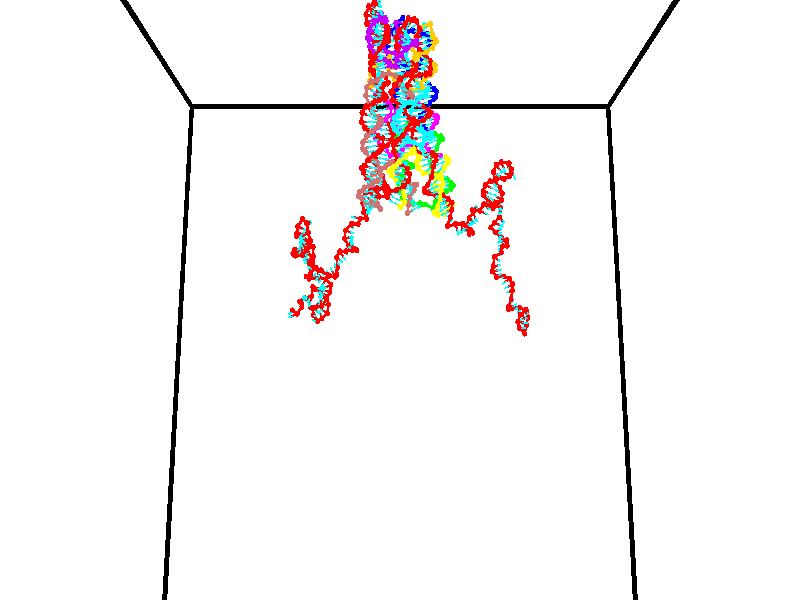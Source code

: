 // switches for output
#declare DRAW_BASES = 1; // possible values are 0, 1; only relevant for DNA ribbons
#declare DRAW_BASES_TYPE = 3; // possible values are 1, 2, 3; only relevant for DNA ribbons
#declare DRAW_FOG = 0; // set to 1 to enable fog

#include "colors.inc"

#include "transforms.inc"
background { rgb <1, 1, 1>}

#default {
   normal{
       ripples 0.25
       frequency 0.20
       turbulence 0.2
       lambda 5
   }
	finish {
		phong 0.1
		phong_size 40.
	}
}

// original window dimensions: 1024x640


// camera settings

camera {
	sky <0, 0.179814, -0.983701>
	up <0, 0.179814, -0.983701>
	right 1.6 * <1, 0, 0>
	location <35, 94.9851, 44.8844>
	look_at <35, 29.7336, 32.9568>
	direction <0, -65.2515, -11.9276>
	angle 67.0682
}


# declare cpy_camera_pos = <35, 94.9851, 44.8844>;
# if (DRAW_FOG = 1)
fog {
	fog_type 2
	up vnormalize(cpy_camera_pos)
	color rgbt<1,1,1,0.3>
	distance 1e-5
	fog_alt 3e-3
	fog_offset 56
}
# end


// LIGHTS

# declare lum = 6;
global_settings {
	ambient_light rgb lum * <0.05, 0.05, 0.05>
	max_trace_level 15
}# declare cpy_direct_light_amount = 0.25;
light_source
{	1000 * <-1, -1.16352, -0.803886>,
	rgb lum * cpy_direct_light_amount
	parallel
}

light_source
{	1000 * <1, 1.16352, 0.803886>,
	rgb lum * cpy_direct_light_amount
	parallel
}

// strand 0

// nucleotide -1

// particle -1
sphere {
	<24.059937, 34.559093, 34.735226> 0.250000
	pigment { color rgbt <1,0,0,0> }
	no_shadow
}
cylinder {
	<24.003054, 34.902840, 34.931705>,  <23.968924, 35.109085, 35.049595>, 0.100000
	pigment { color rgbt <1,0,0,0> }
	no_shadow
}
cylinder {
	<24.003054, 34.902840, 34.931705>,  <24.059937, 34.559093, 34.735226>, 0.100000
	pigment { color rgbt <1,0,0,0> }
	no_shadow
}

// particle -1
sphere {
	<24.003054, 34.902840, 34.931705> 0.100000
	pigment { color rgbt <1,0,0,0> }
	no_shadow
}
sphere {
	0, 1
	scale<0.080000,0.200000,0.300000>
	matrix <-0.000924, -0.496357, 0.868118,
		0.989836, 0.123000, 0.071380,
		-0.142209, 0.859361, 0.491198,
		23.960392, 35.160648, 35.079063>
	pigment { color rgbt <0,1,1,0> }
	no_shadow
}
cylinder {
	<24.605507, 34.756077, 35.064480>,  <24.059937, 34.559093, 34.735226>, 0.130000
	pigment { color rgbt <1,0,0,0> }
	no_shadow
}

// nucleotide -1

// particle -1
sphere {
	<24.605507, 34.756077, 35.064480> 0.250000
	pigment { color rgbt <1,0,0,0> }
	no_shadow
}
cylinder {
	<24.240932, 34.832226, 35.210381>,  <24.022188, 34.877914, 35.297920>, 0.100000
	pigment { color rgbt <1,0,0,0> }
	no_shadow
}
cylinder {
	<24.240932, 34.832226, 35.210381>,  <24.605507, 34.756077, 35.064480>, 0.100000
	pigment { color rgbt <1,0,0,0> }
	no_shadow
}

// particle -1
sphere {
	<24.240932, 34.832226, 35.210381> 0.100000
	pigment { color rgbt <1,0,0,0> }
	no_shadow
}
sphere {
	0, 1
	scale<0.080000,0.200000,0.300000>
	matrix <0.251107, -0.444893, 0.859660,
		0.325928, 0.875117, 0.357689,
		-0.911436, 0.190369, 0.364751,
		23.967501, 34.889336, 35.319805>
	pigment { color rgbt <0,1,1,0> }
	no_shadow
}
cylinder {
	<25.100697, 34.912273, 34.479763>,  <24.605507, 34.756077, 35.064480>, 0.130000
	pigment { color rgbt <1,0,0,0> }
	no_shadow
}

// nucleotide -1

// particle -1
sphere {
	<25.100697, 34.912273, 34.479763> 0.250000
	pigment { color rgbt <1,0,0,0> }
	no_shadow
}
cylinder {
	<25.184975, 34.996086, 34.097832>,  <25.235542, 35.046375, 33.868671>, 0.100000
	pigment { color rgbt <1,0,0,0> }
	no_shadow
}
cylinder {
	<25.184975, 34.996086, 34.097832>,  <25.100697, 34.912273, 34.479763>, 0.100000
	pigment { color rgbt <1,0,0,0> }
	no_shadow
}

// particle -1
sphere {
	<25.184975, 34.996086, 34.097832> 0.100000
	pigment { color rgbt <1,0,0,0> }
	no_shadow
}
sphere {
	0, 1
	scale<0.080000,0.200000,0.300000>
	matrix <0.483911, -0.871041, -0.084362,
		-0.849374, -0.444279, -0.284920,
		0.210697, 0.209531, -0.954832,
		25.248184, 35.058945, 33.811382>
	pigment { color rgbt <0,1,1,0> }
	no_shadow
}
cylinder {
	<24.750458, 34.480198, 33.956001>,  <25.100697, 34.912273, 34.479763>, 0.130000
	pigment { color rgbt <1,0,0,0> }
	no_shadow
}

// nucleotide -1

// particle -1
sphere {
	<24.750458, 34.480198, 33.956001> 0.250000
	pigment { color rgbt <1,0,0,0> }
	no_shadow
}
cylinder {
	<25.103777, 34.618244, 33.829079>,  <25.315767, 34.701073, 33.752926>, 0.100000
	pigment { color rgbt <1,0,0,0> }
	no_shadow
}
cylinder {
	<25.103777, 34.618244, 33.829079>,  <24.750458, 34.480198, 33.956001>, 0.100000
	pigment { color rgbt <1,0,0,0> }
	no_shadow
}

// particle -1
sphere {
	<25.103777, 34.618244, 33.829079> 0.100000
	pigment { color rgbt <1,0,0,0> }
	no_shadow
}
sphere {
	0, 1
	scale<0.080000,0.200000,0.300000>
	matrix <0.433631, -0.858684, 0.273177,
		-0.178191, -0.378891, -0.908124,
		0.883296, 0.345113, -0.317309,
		25.368765, 34.721779, 33.733887>
	pigment { color rgbt <0,1,1,0> }
	no_shadow
}
cylinder {
	<25.196648, 33.974705, 33.549858>,  <24.750458, 34.480198, 33.956001>, 0.130000
	pigment { color rgbt <1,0,0,0> }
	no_shadow
}

// nucleotide -1

// particle -1
sphere {
	<25.196648, 33.974705, 33.549858> 0.250000
	pigment { color rgbt <1,0,0,0> }
	no_shadow
}
cylinder {
	<25.439016, 34.227638, 33.742943>,  <25.584438, 34.379398, 33.858795>, 0.100000
	pigment { color rgbt <1,0,0,0> }
	no_shadow
}
cylinder {
	<25.439016, 34.227638, 33.742943>,  <25.196648, 33.974705, 33.549858>, 0.100000
	pigment { color rgbt <1,0,0,0> }
	no_shadow
}

// particle -1
sphere {
	<25.439016, 34.227638, 33.742943> 0.100000
	pigment { color rgbt <1,0,0,0> }
	no_shadow
}
sphere {
	0, 1
	scale<0.080000,0.200000,0.300000>
	matrix <0.478760, -0.774450, 0.413542,
		0.635333, -0.019472, -0.771993,
		0.605922, 0.632336, 0.482711,
		25.620792, 34.417339, 33.887756>
	pigment { color rgbt <0,1,1,0> }
	no_shadow
}
cylinder {
	<25.915340, 33.966457, 33.402554>,  <25.196648, 33.974705, 33.549858>, 0.130000
	pigment { color rgbt <1,0,0,0> }
	no_shadow
}

// nucleotide -1

// particle -1
sphere {
	<25.915340, 33.966457, 33.402554> 0.250000
	pigment { color rgbt <1,0,0,0> }
	no_shadow
}
cylinder {
	<25.823524, 34.038609, 33.785130>,  <25.768435, 34.081898, 34.014675>, 0.100000
	pigment { color rgbt <1,0,0,0> }
	no_shadow
}
cylinder {
	<25.823524, 34.038609, 33.785130>,  <25.915340, 33.966457, 33.402554>, 0.100000
	pigment { color rgbt <1,0,0,0> }
	no_shadow
}

// particle -1
sphere {
	<25.823524, 34.038609, 33.785130> 0.100000
	pigment { color rgbt <1,0,0,0> }
	no_shadow
}
sphere {
	0, 1
	scale<0.080000,0.200000,0.300000>
	matrix <0.531914, -0.799699, 0.278475,
		0.815094, 0.572665, 0.087618,
		-0.229541, 0.180378, 0.956438,
		25.754662, 34.092724, 34.072060>
	pigment { color rgbt <0,1,1,0> }
	no_shadow
}
cylinder {
	<26.023315, 34.065231, 32.600746>,  <25.915340, 33.966457, 33.402554>, 0.130000
	pigment { color rgbt <1,0,0,0> }
	no_shadow
}

// nucleotide -1

// particle -1
sphere {
	<26.023315, 34.065231, 32.600746> 0.250000
	pigment { color rgbt <1,0,0,0> }
	no_shadow
}
cylinder {
	<26.406969, 33.978413, 32.673355>,  <26.637161, 33.926323, 32.716919>, 0.100000
	pigment { color rgbt <1,0,0,0> }
	no_shadow
}
cylinder {
	<26.406969, 33.978413, 32.673355>,  <26.023315, 34.065231, 32.600746>, 0.100000
	pigment { color rgbt <1,0,0,0> }
	no_shadow
}

// particle -1
sphere {
	<26.406969, 33.978413, 32.673355> 0.100000
	pigment { color rgbt <1,0,0,0> }
	no_shadow
}
sphere {
	0, 1
	scale<0.080000,0.200000,0.300000>
	matrix <-0.282842, -0.718039, 0.635941,
		-0.007686, -0.661296, -0.750086,
		0.959136, -0.217044, 0.181524,
		26.694710, 33.913300, 32.727814>
	pigment { color rgbt <0,1,1,0> }
	no_shadow
}
cylinder {
	<26.125366, 33.270565, 32.652683>,  <26.023315, 34.065231, 32.600746>, 0.130000
	pigment { color rgbt <1,0,0,0> }
	no_shadow
}

// nucleotide -1

// particle -1
sphere {
	<26.125366, 33.270565, 32.652683> 0.250000
	pigment { color rgbt <1,0,0,0> }
	no_shadow
}
cylinder {
	<26.421871, 33.457035, 32.845848>,  <26.599775, 33.568916, 32.961746>, 0.100000
	pigment { color rgbt <1,0,0,0> }
	no_shadow
}
cylinder {
	<26.421871, 33.457035, 32.845848>,  <26.125366, 33.270565, 32.652683>, 0.100000
	pigment { color rgbt <1,0,0,0> }
	no_shadow
}

// particle -1
sphere {
	<26.421871, 33.457035, 32.845848> 0.100000
	pigment { color rgbt <1,0,0,0> }
	no_shadow
}
sphere {
	0, 1
	scale<0.080000,0.200000,0.300000>
	matrix <-0.001352, -0.718427, 0.695601,
		0.671212, -0.516277, -0.531914,
		0.741265, 0.466177, 0.482914,
		26.644251, 33.596889, 32.990723>
	pigment { color rgbt <0,1,1,0> }
	no_shadow
}
cylinder {
	<26.641184, 32.823971, 32.791080>,  <26.125366, 33.270565, 32.652683>, 0.130000
	pigment { color rgbt <1,0,0,0> }
	no_shadow
}

// nucleotide -1

// particle -1
sphere {
	<26.641184, 32.823971, 32.791080> 0.250000
	pigment { color rgbt <1,0,0,0> }
	no_shadow
}
cylinder {
	<26.677261, 33.102531, 33.075863>,  <26.698908, 33.269669, 33.246735>, 0.100000
	pigment { color rgbt <1,0,0,0> }
	no_shadow
}
cylinder {
	<26.677261, 33.102531, 33.075863>,  <26.641184, 32.823971, 32.791080>, 0.100000
	pigment { color rgbt <1,0,0,0> }
	no_shadow
}

// particle -1
sphere {
	<26.677261, 33.102531, 33.075863> 0.100000
	pigment { color rgbt <1,0,0,0> }
	no_shadow
}
sphere {
	0, 1
	scale<0.080000,0.200000,0.300000>
	matrix <0.032168, -0.716536, 0.696808,
		0.995405, -0.039945, -0.087029,
		0.090193, 0.696406, 0.711958,
		26.704319, 33.311455, 33.289452>
	pigment { color rgbt <0,1,1,0> }
	no_shadow
}
cylinder {
	<27.201338, 32.625114, 33.167480>,  <26.641184, 32.823971, 32.791080>, 0.130000
	pigment { color rgbt <1,0,0,0> }
	no_shadow
}

// nucleotide -1

// particle -1
sphere {
	<27.201338, 32.625114, 33.167480> 0.250000
	pigment { color rgbt <1,0,0,0> }
	no_shadow
}
cylinder {
	<26.971283, 32.850872, 33.404354>,  <26.833250, 32.986324, 33.546478>, 0.100000
	pigment { color rgbt <1,0,0,0> }
	no_shadow
}
cylinder {
	<26.971283, 32.850872, 33.404354>,  <27.201338, 32.625114, 33.167480>, 0.100000
	pigment { color rgbt <1,0,0,0> }
	no_shadow
}

// particle -1
sphere {
	<26.971283, 32.850872, 33.404354> 0.100000
	pigment { color rgbt <1,0,0,0> }
	no_shadow
}
sphere {
	0, 1
	scale<0.080000,0.200000,0.300000>
	matrix <0.059045, -0.693361, 0.718167,
		0.815925, 0.448008, 0.365452,
		-0.575135, 0.564392, 0.592183,
		26.798742, 33.020191, 33.582008>
	pigment { color rgbt <0,1,1,0> }
	no_shadow
}
cylinder {
	<27.495283, 32.506435, 33.873276>,  <27.201338, 32.625114, 33.167480>, 0.130000
	pigment { color rgbt <1,0,0,0> }
	no_shadow
}

// nucleotide -1

// particle -1
sphere {
	<27.495283, 32.506435, 33.873276> 0.250000
	pigment { color rgbt <1,0,0,0> }
	no_shadow
}
cylinder {
	<27.147486, 32.681107, 33.965611>,  <26.938807, 32.785912, 34.021011>, 0.100000
	pigment { color rgbt <1,0,0,0> }
	no_shadow
}
cylinder {
	<27.147486, 32.681107, 33.965611>,  <27.495283, 32.506435, 33.873276>, 0.100000
	pigment { color rgbt <1,0,0,0> }
	no_shadow
}

// particle -1
sphere {
	<27.147486, 32.681107, 33.965611> 0.100000
	pigment { color rgbt <1,0,0,0> }
	no_shadow
}
sphere {
	0, 1
	scale<0.080000,0.200000,0.300000>
	matrix <-0.081829, -0.588231, 0.804542,
		0.487115, 0.680657, 0.547197,
		-0.869496, 0.436682, 0.230838,
		26.886637, 32.812111, 34.034863>
	pigment { color rgbt <0,1,1,0> }
	no_shadow
}
cylinder {
	<27.403055, 32.740738, 34.689434>,  <27.495283, 32.506435, 33.873276>, 0.130000
	pigment { color rgbt <1,0,0,0> }
	no_shadow
}

// nucleotide -1

// particle -1
sphere {
	<27.403055, 32.740738, 34.689434> 0.250000
	pigment { color rgbt <1,0,0,0> }
	no_shadow
}
cylinder {
	<27.067781, 32.639755, 34.496059>,  <26.866617, 32.579166, 34.380035>, 0.100000
	pigment { color rgbt <1,0,0,0> }
	no_shadow
}
cylinder {
	<27.067781, 32.639755, 34.496059>,  <27.403055, 32.740738, 34.689434>, 0.100000
	pigment { color rgbt <1,0,0,0> }
	no_shadow
}

// particle -1
sphere {
	<27.067781, 32.639755, 34.496059> 0.100000
	pigment { color rgbt <1,0,0,0> }
	no_shadow
}
sphere {
	0, 1
	scale<0.080000,0.200000,0.300000>
	matrix <-0.224737, -0.647781, 0.727924,
		-0.496931, 0.718781, 0.486224,
		-0.838184, -0.252455, -0.483439,
		26.816326, 32.564018, 34.351028>
	pigment { color rgbt <0,1,1,0> }
	no_shadow
}
cylinder {
	<26.860798, 32.717026, 35.152431>,  <27.403055, 32.740738, 34.689434>, 0.130000
	pigment { color rgbt <1,0,0,0> }
	no_shadow
}

// nucleotide -1

// particle -1
sphere {
	<26.860798, 32.717026, 35.152431> 0.250000
	pigment { color rgbt <1,0,0,0> }
	no_shadow
}
cylinder {
	<26.702967, 32.489853, 34.863499>,  <26.608269, 32.353550, 34.690140>, 0.100000
	pigment { color rgbt <1,0,0,0> }
	no_shadow
}
cylinder {
	<26.702967, 32.489853, 34.863499>,  <26.860798, 32.717026, 35.152431>, 0.100000
	pigment { color rgbt <1,0,0,0> }
	no_shadow
}

// particle -1
sphere {
	<26.702967, 32.489853, 34.863499> 0.100000
	pigment { color rgbt <1,0,0,0> }
	no_shadow
}
sphere {
	0, 1
	scale<0.080000,0.200000,0.300000>
	matrix <-0.384616, -0.611850, 0.691166,
		-0.834493, 0.550539, 0.022986,
		-0.394578, -0.567932, -0.722330,
		26.584593, 32.319473, 34.646801>
	pigment { color rgbt <0,1,1,0> }
	no_shadow
}
cylinder {
	<26.304588, 32.082951, 35.289227>,  <26.860798, 32.717026, 35.152431>, 0.130000
	pigment { color rgbt <1,0,0,0> }
	no_shadow
}

// nucleotide -1

// particle -1
sphere {
	<26.304588, 32.082951, 35.289227> 0.250000
	pigment { color rgbt <1,0,0,0> }
	no_shadow
}
cylinder {
	<26.140604, 32.447510, 35.303535>,  <26.042213, 32.666245, 35.312119>, 0.100000
	pigment { color rgbt <1,0,0,0> }
	no_shadow
}
cylinder {
	<26.140604, 32.447510, 35.303535>,  <26.304588, 32.082951, 35.289227>, 0.100000
	pigment { color rgbt <1,0,0,0> }
	no_shadow
}

// particle -1
sphere {
	<26.140604, 32.447510, 35.303535> 0.100000
	pigment { color rgbt <1,0,0,0> }
	no_shadow
}
sphere {
	0, 1
	scale<0.080000,0.200000,0.300000>
	matrix <0.224729, 0.138939, -0.964465,
		-0.883985, -0.387354, -0.261778,
		-0.409960, 0.911402, 0.035770,
		26.017616, 32.720932, 35.314266>
	pigment { color rgbt <0,1,1,0> }
	no_shadow
}
cylinder {
	<25.856592, 32.116234, 34.728928>,  <26.304588, 32.082951, 35.289227>, 0.130000
	pigment { color rgbt <1,0,0,0> }
	no_shadow
}

// nucleotide -1

// particle -1
sphere {
	<25.856592, 32.116234, 34.728928> 0.250000
	pigment { color rgbt <1,0,0,0> }
	no_shadow
}
cylinder {
	<26.011261, 32.466549, 34.844494>,  <26.104063, 32.676739, 34.913834>, 0.100000
	pigment { color rgbt <1,0,0,0> }
	no_shadow
}
cylinder {
	<26.011261, 32.466549, 34.844494>,  <25.856592, 32.116234, 34.728928>, 0.100000
	pigment { color rgbt <1,0,0,0> }
	no_shadow
}

// particle -1
sphere {
	<26.011261, 32.466549, 34.844494> 0.100000
	pigment { color rgbt <1,0,0,0> }
	no_shadow
}
sphere {
	0, 1
	scale<0.080000,0.200000,0.300000>
	matrix <0.294633, 0.179551, -0.938591,
		-0.873886, 0.448052, -0.188609,
		0.386672, 0.875792, 0.288917,
		26.127262, 32.729286, 34.931168>
	pigment { color rgbt <0,1,1,0> }
	no_shadow
}
cylinder {
	<25.843771, 32.594494, 34.209080>,  <25.856592, 32.116234, 34.728928>, 0.130000
	pigment { color rgbt <1,0,0,0> }
	no_shadow
}

// nucleotide -1

// particle -1
sphere {
	<25.843771, 32.594494, 34.209080> 0.250000
	pigment { color rgbt <1,0,0,0> }
	no_shadow
}
cylinder {
	<26.156626, 32.747627, 34.405731>,  <26.344339, 32.839508, 34.523724>, 0.100000
	pigment { color rgbt <1,0,0,0> }
	no_shadow
}
cylinder {
	<26.156626, 32.747627, 34.405731>,  <25.843771, 32.594494, 34.209080>, 0.100000
	pigment { color rgbt <1,0,0,0> }
	no_shadow
}

// particle -1
sphere {
	<26.156626, 32.747627, 34.405731> 0.100000
	pigment { color rgbt <1,0,0,0> }
	no_shadow
}
sphere {
	0, 1
	scale<0.080000,0.200000,0.300000>
	matrix <0.201221, 0.591544, -0.780759,
		-0.589721, 0.709588, 0.385635,
		0.782138, 0.382832, 0.491630,
		26.391268, 32.862476, 34.553219>
	pigment { color rgbt <0,1,1,0> }
	no_shadow
}
cylinder {
	<25.739384, 33.395821, 34.277084>,  <25.843771, 32.594494, 34.209080>, 0.130000
	pigment { color rgbt <1,0,0,0> }
	no_shadow
}

// nucleotide -1

// particle -1
sphere {
	<25.739384, 33.395821, 34.277084> 0.250000
	pigment { color rgbt <1,0,0,0> }
	no_shadow
}
cylinder {
	<26.109709, 33.248104, 34.244843>,  <26.331903, 33.159473, 34.225498>, 0.100000
	pigment { color rgbt <1,0,0,0> }
	no_shadow
}
cylinder {
	<26.109709, 33.248104, 34.244843>,  <25.739384, 33.395821, 34.277084>, 0.100000
	pigment { color rgbt <1,0,0,0> }
	no_shadow
}

// particle -1
sphere {
	<26.109709, 33.248104, 34.244843> 0.100000
	pigment { color rgbt <1,0,0,0> }
	no_shadow
}
sphere {
	0, 1
	scale<0.080000,0.200000,0.300000>
	matrix <0.175618, 0.609088, -0.773415,
		0.334708, 0.701882, 0.628755,
		0.925813, -0.369289, -0.080604,
		26.387453, 33.137318, 34.220661>
	pigment { color rgbt <0,1,1,0> }
	no_shadow
}
cylinder {
	<26.283548, 33.903008, 34.374226>,  <25.739384, 33.395821, 34.277084>, 0.130000
	pigment { color rgbt <1,0,0,0> }
	no_shadow
}

// nucleotide -1

// particle -1
sphere {
	<26.283548, 33.903008, 34.374226> 0.250000
	pigment { color rgbt <1,0,0,0> }
	no_shadow
}
cylinder {
	<26.439335, 33.620842, 34.137344>,  <26.532806, 33.451542, 33.995216>, 0.100000
	pigment { color rgbt <1,0,0,0> }
	no_shadow
}
cylinder {
	<26.439335, 33.620842, 34.137344>,  <26.283548, 33.903008, 34.374226>, 0.100000
	pigment { color rgbt <1,0,0,0> }
	no_shadow
}

// particle -1
sphere {
	<26.439335, 33.620842, 34.137344> 0.100000
	pigment { color rgbt <1,0,0,0> }
	no_shadow
}
sphere {
	0, 1
	scale<0.080000,0.200000,0.300000>
	matrix <0.174933, 0.687924, -0.704386,
		0.904275, 0.170739, 0.391325,
		0.389468, -0.705414, -0.592204,
		26.556175, 33.409218, 33.959682>
	pigment { color rgbt <0,1,1,0> }
	no_shadow
}
cylinder {
	<27.002691, 34.111217, 34.287334>,  <26.283548, 33.903008, 34.374226>, 0.130000
	pigment { color rgbt <1,0,0,0> }
	no_shadow
}

// nucleotide -1

// particle -1
sphere {
	<27.002691, 34.111217, 34.287334> 0.250000
	pigment { color rgbt <1,0,0,0> }
	no_shadow
}
cylinder {
	<26.900166, 33.878647, 33.978466>,  <26.838650, 33.739105, 33.793144>, 0.100000
	pigment { color rgbt <1,0,0,0> }
	no_shadow
}
cylinder {
	<26.900166, 33.878647, 33.978466>,  <27.002691, 34.111217, 34.287334>, 0.100000
	pigment { color rgbt <1,0,0,0> }
	no_shadow
}

// particle -1
sphere {
	<26.900166, 33.878647, 33.978466> 0.100000
	pigment { color rgbt <1,0,0,0> }
	no_shadow
}
sphere {
	0, 1
	scale<0.080000,0.200000,0.300000>
	matrix <0.202430, 0.748856, -0.631060,
		0.945159, -0.318059, -0.074244,
		-0.256313, -0.581423, -0.772173,
		26.823271, 33.704220, 33.746815>
	pigment { color rgbt <0,1,1,0> }
	no_shadow
}
cylinder {
	<27.454180, 34.256371, 33.725853>,  <27.002691, 34.111217, 34.287334>, 0.130000
	pigment { color rgbt <1,0,0,0> }
	no_shadow
}

// nucleotide -1

// particle -1
sphere {
	<27.454180, 34.256371, 33.725853> 0.250000
	pigment { color rgbt <1,0,0,0> }
	no_shadow
}
cylinder {
	<27.213285, 34.043217, 33.488079>,  <27.068748, 33.915325, 33.345417>, 0.100000
	pigment { color rgbt <1,0,0,0> }
	no_shadow
}
cylinder {
	<27.213285, 34.043217, 33.488079>,  <27.454180, 34.256371, 33.725853>, 0.100000
	pigment { color rgbt <1,0,0,0> }
	no_shadow
}

// particle -1
sphere {
	<27.213285, 34.043217, 33.488079> 0.100000
	pigment { color rgbt <1,0,0,0> }
	no_shadow
}
sphere {
	0, 1
	scale<0.080000,0.200000,0.300000>
	matrix <0.125966, 0.671845, -0.729902,
		0.788318, -0.514450, -0.337484,
		-0.602235, -0.532883, -0.594431,
		27.032616, 33.883350, 33.309750>
	pigment { color rgbt <0,1,1,0> }
	no_shadow
}
cylinder {
	<27.812206, 34.301487, 33.116112>,  <27.454180, 34.256371, 33.725853>, 0.130000
	pigment { color rgbt <1,0,0,0> }
	no_shadow
}

// nucleotide -1

// particle -1
sphere {
	<27.812206, 34.301487, 33.116112> 0.250000
	pigment { color rgbt <1,0,0,0> }
	no_shadow
}
cylinder {
	<27.433004, 34.228832, 33.011581>,  <27.205482, 34.185238, 32.948864>, 0.100000
	pigment { color rgbt <1,0,0,0> }
	no_shadow
}
cylinder {
	<27.433004, 34.228832, 33.011581>,  <27.812206, 34.301487, 33.116112>, 0.100000
	pigment { color rgbt <1,0,0,0> }
	no_shadow
}

// particle -1
sphere {
	<27.433004, 34.228832, 33.011581> 0.100000
	pigment { color rgbt <1,0,0,0> }
	no_shadow
}
sphere {
	0, 1
	scale<0.080000,0.200000,0.300000>
	matrix <0.107409, 0.590337, -0.799979,
		0.299576, -0.786454, -0.540134,
		-0.948007, -0.181639, -0.261322,
		27.148602, 34.174339, 32.933186>
	pigment { color rgbt <0,1,1,0> }
	no_shadow
}
cylinder {
	<27.926210, 34.378189, 32.481102>,  <27.812206, 34.301487, 33.116112>, 0.130000
	pigment { color rgbt <1,0,0,0> }
	no_shadow
}

// nucleotide -1

// particle -1
sphere {
	<27.926210, 34.378189, 32.481102> 0.250000
	pigment { color rgbt <1,0,0,0> }
	no_shadow
}
cylinder {
	<27.562906, 34.427502, 32.641033>,  <27.344923, 34.457088, 32.736992>, 0.100000
	pigment { color rgbt <1,0,0,0> }
	no_shadow
}
cylinder {
	<27.562906, 34.427502, 32.641033>,  <27.926210, 34.378189, 32.481102>, 0.100000
	pigment { color rgbt <1,0,0,0> }
	no_shadow
}

// particle -1
sphere {
	<27.562906, 34.427502, 32.641033> 0.100000
	pigment { color rgbt <1,0,0,0> }
	no_shadow
}
sphere {
	0, 1
	scale<0.080000,0.200000,0.300000>
	matrix <-0.158994, 0.782226, -0.602364,
		-0.387019, -0.610674, -0.690864,
		-0.908261, 0.123283, 0.399829,
		27.290428, 34.464485, 32.760983>
	pigment { color rgbt <0,1,1,0> }
	no_shadow
}
cylinder {
	<27.428047, 34.527138, 32.017578>,  <27.926210, 34.378189, 32.481102>, 0.130000
	pigment { color rgbt <1,0,0,0> }
	no_shadow
}

// nucleotide -1

// particle -1
sphere {
	<27.428047, 34.527138, 32.017578> 0.250000
	pigment { color rgbt <1,0,0,0> }
	no_shadow
}
cylinder {
	<27.240055, 34.669178, 32.340816>,  <27.127260, 34.754402, 32.534760>, 0.100000
	pigment { color rgbt <1,0,0,0> }
	no_shadow
}
cylinder {
	<27.240055, 34.669178, 32.340816>,  <27.428047, 34.527138, 32.017578>, 0.100000
	pigment { color rgbt <1,0,0,0> }
	no_shadow
}

// particle -1
sphere {
	<27.240055, 34.669178, 32.340816> 0.100000
	pigment { color rgbt <1,0,0,0> }
	no_shadow
}
sphere {
	0, 1
	scale<0.080000,0.200000,0.300000>
	matrix <-0.461797, 0.681298, -0.567958,
		-0.752238, -0.640106, -0.156212,
		-0.469981, 0.355101, 0.808097,
		27.099060, 34.775707, 32.583244>
	pigment { color rgbt <0,1,1,0> }
	no_shadow
}
cylinder {
	<26.757845, 34.386692, 31.916254>,  <27.428047, 34.527138, 32.017578>, 0.130000
	pigment { color rgbt <1,0,0,0> }
	no_shadow
}

// nucleotide -1

// particle -1
sphere {
	<26.757845, 34.386692, 31.916254> 0.250000
	pigment { color rgbt <1,0,0,0> }
	no_shadow
}
cylinder {
	<26.813194, 34.718975, 32.131947>,  <26.846405, 34.918346, 32.261364>, 0.100000
	pigment { color rgbt <1,0,0,0> }
	no_shadow
}
cylinder {
	<26.813194, 34.718975, 32.131947>,  <26.757845, 34.386692, 31.916254>, 0.100000
	pigment { color rgbt <1,0,0,0> }
	no_shadow
}

// particle -1
sphere {
	<26.813194, 34.718975, 32.131947> 0.100000
	pigment { color rgbt <1,0,0,0> }
	no_shadow
}
sphere {
	0, 1
	scale<0.080000,0.200000,0.300000>
	matrix <-0.649651, 0.487098, -0.583686,
		-0.747533, -0.269545, 0.607075,
		0.138376, 0.830711, 0.539232,
		26.854708, 34.968189, 32.293716>
	pigment { color rgbt <0,1,1,0> }
	no_shadow
}
cylinder {
	<26.150896, 34.666031, 31.884888>,  <26.757845, 34.386692, 31.916254>, 0.130000
	pigment { color rgbt <1,0,0,0> }
	no_shadow
}

// nucleotide -1

// particle -1
sphere {
	<26.150896, 34.666031, 31.884888> 0.250000
	pigment { color rgbt <1,0,0,0> }
	no_shadow
}
cylinder {
	<26.381195, 34.958046, 32.032166>,  <26.519375, 35.133255, 32.120533>, 0.100000
	pigment { color rgbt <1,0,0,0> }
	no_shadow
}
cylinder {
	<26.381195, 34.958046, 32.032166>,  <26.150896, 34.666031, 31.884888>, 0.100000
	pigment { color rgbt <1,0,0,0> }
	no_shadow
}

// particle -1
sphere {
	<26.381195, 34.958046, 32.032166> 0.100000
	pigment { color rgbt <1,0,0,0> }
	no_shadow
}
sphere {
	0, 1
	scale<0.080000,0.200000,0.300000>
	matrix <-0.557844, 0.679960, -0.475883,
		-0.597768, 0.068592, 0.798729,
		0.575745, 0.730034, 0.368194,
		26.553919, 35.177055, 32.142624>
	pigment { color rgbt <0,1,1,0> }
	no_shadow
}
cylinder {
	<25.786673, 35.178402, 32.148609>,  <26.150896, 34.666031, 31.884888>, 0.130000
	pigment { color rgbt <1,0,0,0> }
	no_shadow
}

// nucleotide -1

// particle -1
sphere {
	<25.786673, 35.178402, 32.148609> 0.250000
	pigment { color rgbt <1,0,0,0> }
	no_shadow
}
cylinder {
	<26.115402, 35.343487, 31.991497>,  <26.312641, 35.442535, 31.897230>, 0.100000
	pigment { color rgbt <1,0,0,0> }
	no_shadow
}
cylinder {
	<26.115402, 35.343487, 31.991497>,  <25.786673, 35.178402, 32.148609>, 0.100000
	pigment { color rgbt <1,0,0,0> }
	no_shadow
}

// particle -1
sphere {
	<26.115402, 35.343487, 31.991497> 0.100000
	pigment { color rgbt <1,0,0,0> }
	no_shadow
}
sphere {
	0, 1
	scale<0.080000,0.200000,0.300000>
	matrix <-0.562229, 0.699042, -0.441859,
		0.092211, 0.583963, 0.806526,
		0.821825, 0.412708, -0.392780,
		26.361950, 35.467300, 31.873663>
	pigment { color rgbt <0,1,1,0> }
	no_shadow
}
cylinder {
	<25.589800, 35.873756, 32.082218>,  <25.786673, 35.178402, 32.148609>, 0.130000
	pigment { color rgbt <1,0,0,0> }
	no_shadow
}

// nucleotide -1

// particle -1
sphere {
	<25.589800, 35.873756, 32.082218> 0.250000
	pigment { color rgbt <1,0,0,0> }
	no_shadow
}
cylinder {
	<25.899729, 35.795315, 31.841822>,  <26.085686, 35.748249, 31.697584>, 0.100000
	pigment { color rgbt <1,0,0,0> }
	no_shadow
}
cylinder {
	<25.899729, 35.795315, 31.841822>,  <25.589800, 35.873756, 32.082218>, 0.100000
	pigment { color rgbt <1,0,0,0> }
	no_shadow
}

// particle -1
sphere {
	<25.899729, 35.795315, 31.841822> 0.100000
	pigment { color rgbt <1,0,0,0> }
	no_shadow
}
sphere {
	0, 1
	scale<0.080000,0.200000,0.300000>
	matrix <-0.269891, 0.757070, -0.594982,
		0.571671, 0.623209, 0.533669,
		0.774823, -0.196101, -0.600994,
		26.132175, 35.736485, 31.661524>
	pigment { color rgbt <0,1,1,0> }
	no_shadow
}
cylinder {
	<26.102859, 36.434013, 32.039845>,  <25.589800, 35.873756, 32.082218>, 0.130000
	pigment { color rgbt <1,0,0,0> }
	no_shadow
}

// nucleotide -1

// particle -1
sphere {
	<26.102859, 36.434013, 32.039845> 0.250000
	pigment { color rgbt <1,0,0,0> }
	no_shadow
}
cylinder {
	<26.054241, 36.198097, 31.720499>,  <26.025070, 36.056549, 31.528893>, 0.100000
	pigment { color rgbt <1,0,0,0> }
	no_shadow
}
cylinder {
	<26.054241, 36.198097, 31.720499>,  <26.102859, 36.434013, 32.039845>, 0.100000
	pigment { color rgbt <1,0,0,0> }
	no_shadow
}

// particle -1
sphere {
	<26.054241, 36.198097, 31.720499> 0.100000
	pigment { color rgbt <1,0,0,0> }
	no_shadow
}
sphere {
	0, 1
	scale<0.080000,0.200000,0.300000>
	matrix <-0.191883, 0.803113, -0.564084,
		0.973862, 0.084629, -0.210785,
		-0.121546, -0.589786, -0.798360,
		26.017776, 36.021160, 31.480991>
	pigment { color rgbt <0,1,1,0> }
	no_shadow
}
cylinder {
	<26.534126, 36.631222, 31.495800>,  <26.102859, 36.434013, 32.039845>, 0.130000
	pigment { color rgbt <1,0,0,0> }
	no_shadow
}

// nucleotide -1

// particle -1
sphere {
	<26.534126, 36.631222, 31.495800> 0.250000
	pigment { color rgbt <1,0,0,0> }
	no_shadow
}
cylinder {
	<26.201429, 36.458294, 31.356483>,  <26.001812, 36.354538, 31.272894>, 0.100000
	pigment { color rgbt <1,0,0,0> }
	no_shadow
}
cylinder {
	<26.201429, 36.458294, 31.356483>,  <26.534126, 36.631222, 31.495800>, 0.100000
	pigment { color rgbt <1,0,0,0> }
	no_shadow
}

// particle -1
sphere {
	<26.201429, 36.458294, 31.356483> 0.100000
	pigment { color rgbt <1,0,0,0> }
	no_shadow
}
sphere {
	0, 1
	scale<0.080000,0.200000,0.300000>
	matrix <-0.197380, 0.816658, -0.542320,
		0.518891, -0.382324, -0.764579,
		-0.831741, -0.432318, -0.348293,
		25.951906, 36.328598, 31.251995>
	pigment { color rgbt <0,1,1,0> }
	no_shadow
}
cylinder {
	<26.352205, 36.736164, 30.627275>,  <26.534126, 36.631222, 31.495800>, 0.130000
	pigment { color rgbt <1,0,0,0> }
	no_shadow
}

// nucleotide -1

// particle -1
sphere {
	<26.352205, 36.736164, 30.627275> 0.250000
	pigment { color rgbt <1,0,0,0> }
	no_shadow
}
cylinder {
	<26.018915, 36.711895, 30.847115>,  <25.818941, 36.697334, 30.979017>, 0.100000
	pigment { color rgbt <1,0,0,0> }
	no_shadow
}
cylinder {
	<26.018915, 36.711895, 30.847115>,  <26.352205, 36.736164, 30.627275>, 0.100000
	pigment { color rgbt <1,0,0,0> }
	no_shadow
}

// particle -1
sphere {
	<26.018915, 36.711895, 30.847115> 0.100000
	pigment { color rgbt <1,0,0,0> }
	no_shadow
}
sphere {
	0, 1
	scale<0.080000,0.200000,0.300000>
	matrix <-0.362155, 0.810977, -0.459522,
		-0.417831, -0.581924, -0.697697,
		-0.833223, -0.060672, 0.549598,
		25.768948, 36.693695, 31.011993>
	pigment { color rgbt <0,1,1,0> }
	no_shadow
}
cylinder {
	<25.788881, 36.783878, 30.194246>,  <26.352205, 36.736164, 30.627275>, 0.130000
	pigment { color rgbt <1,0,0,0> }
	no_shadow
}

// nucleotide -1

// particle -1
sphere {
	<25.788881, 36.783878, 30.194246> 0.250000
	pigment { color rgbt <1,0,0,0> }
	no_shadow
}
cylinder {
	<25.711761, 36.963093, 30.543438>,  <25.665489, 37.070621, 30.752953>, 0.100000
	pigment { color rgbt <1,0,0,0> }
	no_shadow
}
cylinder {
	<25.711761, 36.963093, 30.543438>,  <25.788881, 36.783878, 30.194246>, 0.100000
	pigment { color rgbt <1,0,0,0> }
	no_shadow
}

// particle -1
sphere {
	<25.711761, 36.963093, 30.543438> 0.100000
	pigment { color rgbt <1,0,0,0> }
	no_shadow
}
sphere {
	0, 1
	scale<0.080000,0.200000,0.300000>
	matrix <-0.227034, 0.845163, -0.483896,
		-0.954612, -0.291492, -0.061229,
		-0.192800, 0.448032, 0.872981,
		25.653921, 37.097504, 30.805332>
	pigment { color rgbt <0,1,1,0> }
	no_shadow
}
cylinder {
	<25.152088, 37.113022, 30.126665>,  <25.788881, 36.783878, 30.194246>, 0.130000
	pigment { color rgbt <1,0,0,0> }
	no_shadow
}

// nucleotide -1

// particle -1
sphere {
	<25.152088, 37.113022, 30.126665> 0.250000
	pigment { color rgbt <1,0,0,0> }
	no_shadow
}
cylinder {
	<25.342800, 37.288010, 30.431637>,  <25.457228, 37.393002, 30.614620>, 0.100000
	pigment { color rgbt <1,0,0,0> }
	no_shadow
}
cylinder {
	<25.342800, 37.288010, 30.431637>,  <25.152088, 37.113022, 30.126665>, 0.100000
	pigment { color rgbt <1,0,0,0> }
	no_shadow
}

// particle -1
sphere {
	<25.342800, 37.288010, 30.431637> 0.100000
	pigment { color rgbt <1,0,0,0> }
	no_shadow
}
sphere {
	0, 1
	scale<0.080000,0.200000,0.300000>
	matrix <-0.325956, 0.893512, -0.308850,
		-0.816353, -0.101265, 0.568606,
		0.476780, 0.437471, 0.762430,
		25.485834, 37.419250, 30.660366>
	pigment { color rgbt <0,1,1,0> }
	no_shadow
}
cylinder {
	<24.732883, 37.769829, 30.274408>,  <25.152088, 37.113022, 30.126665>, 0.130000
	pigment { color rgbt <1,0,0,0> }
	no_shadow
}

// nucleotide -1

// particle -1
sphere {
	<24.732883, 37.769829, 30.274408> 0.250000
	pigment { color rgbt <1,0,0,0> }
	no_shadow
}
cylinder {
	<25.087755, 37.837994, 30.445929>,  <25.300678, 37.878891, 30.548841>, 0.100000
	pigment { color rgbt <1,0,0,0> }
	no_shadow
}
cylinder {
	<25.087755, 37.837994, 30.445929>,  <24.732883, 37.769829, 30.274408>, 0.100000
	pigment { color rgbt <1,0,0,0> }
	no_shadow
}

// particle -1
sphere {
	<25.087755, 37.837994, 30.445929> 0.100000
	pigment { color rgbt <1,0,0,0> }
	no_shadow
}
sphere {
	0, 1
	scale<0.080000,0.200000,0.300000>
	matrix <-0.029196, 0.948171, -0.316416,
		-0.460497, 0.268199, 0.846175,
		0.887181, 0.170413, 0.428800,
		25.353909, 37.889118, 30.574568>
	pigment { color rgbt <0,1,1,0> }
	no_shadow
}
cylinder {
	<24.676868, 38.337185, 30.725622>,  <24.732883, 37.769829, 30.274408>, 0.130000
	pigment { color rgbt <1,0,0,0> }
	no_shadow
}

// nucleotide -1

// particle -1
sphere {
	<24.676868, 38.337185, 30.725622> 0.250000
	pigment { color rgbt <1,0,0,0> }
	no_shadow
}
cylinder {
	<25.067831, 38.313286, 30.644524>,  <25.302408, 38.298946, 30.595863>, 0.100000
	pigment { color rgbt <1,0,0,0> }
	no_shadow
}
cylinder {
	<25.067831, 38.313286, 30.644524>,  <24.676868, 38.337185, 30.725622>, 0.100000
	pigment { color rgbt <1,0,0,0> }
	no_shadow
}

// particle -1
sphere {
	<25.067831, 38.313286, 30.644524> 0.100000
	pigment { color rgbt <1,0,0,0> }
	no_shadow
}
sphere {
	0, 1
	scale<0.080000,0.200000,0.300000>
	matrix <0.025992, 0.985908, -0.165254,
		0.209765, 0.156251, 0.965186,
		0.977406, -0.059751, -0.202748,
		25.361053, 38.295361, 30.583700>
	pigment { color rgbt <0,1,1,0> }
	no_shadow
}
cylinder {
	<25.022457, 38.970753, 31.048452>,  <24.676868, 38.337185, 30.725622>, 0.130000
	pigment { color rgbt <1,0,0,0> }
	no_shadow
}

// nucleotide -1

// particle -1
sphere {
	<25.022457, 38.970753, 31.048452> 0.250000
	pigment { color rgbt <1,0,0,0> }
	no_shadow
}
cylinder {
	<25.219334, 38.817249, 30.735920>,  <25.337460, 38.725147, 30.548401>, 0.100000
	pigment { color rgbt <1,0,0,0> }
	no_shadow
}
cylinder {
	<25.219334, 38.817249, 30.735920>,  <25.022457, 38.970753, 31.048452>, 0.100000
	pigment { color rgbt <1,0,0,0> }
	no_shadow
}

// particle -1
sphere {
	<25.219334, 38.817249, 30.735920> 0.100000
	pigment { color rgbt <1,0,0,0> }
	no_shadow
}
sphere {
	0, 1
	scale<0.080000,0.200000,0.300000>
	matrix <0.246811, 0.922266, -0.297507,
		0.834766, -0.046410, 0.548646,
		0.492190, -0.383761, -0.781330,
		25.366991, 38.702122, 30.501520>
	pigment { color rgbt <0,1,1,0> }
	no_shadow
}
cylinder {
	<25.740610, 39.173531, 31.073883>,  <25.022457, 38.970753, 31.048452>, 0.130000
	pigment { color rgbt <1,0,0,0> }
	no_shadow
}

// nucleotide -1

// particle -1
sphere {
	<25.740610, 39.173531, 31.073883> 0.250000
	pigment { color rgbt <1,0,0,0> }
	no_shadow
}
cylinder {
	<25.649010, 39.117401, 30.688580>,  <25.594049, 39.083725, 30.457397>, 0.100000
	pigment { color rgbt <1,0,0,0> }
	no_shadow
}
cylinder {
	<25.649010, 39.117401, 30.688580>,  <25.740610, 39.173531, 31.073883>, 0.100000
	pigment { color rgbt <1,0,0,0> }
	no_shadow
}

// particle -1
sphere {
	<25.649010, 39.117401, 30.688580> 0.100000
	pigment { color rgbt <1,0,0,0> }
	no_shadow
}
sphere {
	0, 1
	scale<0.080000,0.200000,0.300000>
	matrix <0.296484, 0.932485, -0.206324,
		0.927175, -0.332839, -0.171939,
		-0.229004, -0.140322, -0.963259,
		25.580309, 39.075306, 30.399601>
	pigment { color rgbt <0,1,1,0> }
	no_shadow
}
cylinder {
	<26.202080, 39.587738, 30.667915>,  <25.740610, 39.173531, 31.073883>, 0.130000
	pigment { color rgbt <1,0,0,0> }
	no_shadow
}

// nucleotide -1

// particle -1
sphere {
	<26.202080, 39.587738, 30.667915> 0.250000
	pigment { color rgbt <1,0,0,0> }
	no_shadow
}
cylinder {
	<25.900940, 39.572735, 30.405067>,  <25.720255, 39.563732, 30.247358>, 0.100000
	pigment { color rgbt <1,0,0,0> }
	no_shadow
}
cylinder {
	<25.900940, 39.572735, 30.405067>,  <26.202080, 39.587738, 30.667915>, 0.100000
	pigment { color rgbt <1,0,0,0> }
	no_shadow
}

// particle -1
sphere {
	<25.900940, 39.572735, 30.405067> 0.100000
	pigment { color rgbt <1,0,0,0> }
	no_shadow
}
sphere {
	0, 1
	scale<0.080000,0.200000,0.300000>
	matrix <0.362651, 0.809523, -0.461690,
		0.549271, -0.585889, -0.595848,
		-0.752851, -0.037508, -0.657121,
		25.675085, 39.561481, 30.207932>
	pigment { color rgbt <0,1,1,0> }
	no_shadow
}
cylinder {
	<26.539267, 39.828617, 30.096313>,  <26.202080, 39.587738, 30.667915>, 0.130000
	pigment { color rgbt <1,0,0,0> }
	no_shadow
}

// nucleotide -1

// particle -1
sphere {
	<26.539267, 39.828617, 30.096313> 0.250000
	pigment { color rgbt <1,0,0,0> }
	no_shadow
}
cylinder {
	<26.143124, 39.880516, 30.076895>,  <25.905437, 39.911655, 30.065243>, 0.100000
	pigment { color rgbt <1,0,0,0> }
	no_shadow
}
cylinder {
	<26.143124, 39.880516, 30.076895>,  <26.539267, 39.828617, 30.096313>, 0.100000
	pigment { color rgbt <1,0,0,0> }
	no_shadow
}

// particle -1
sphere {
	<26.143124, 39.880516, 30.076895> 0.100000
	pigment { color rgbt <1,0,0,0> }
	no_shadow
}
sphere {
	0, 1
	scale<0.080000,0.200000,0.300000>
	matrix <0.135734, 0.838731, -0.527358,
		-0.027705, -0.528863, -0.848255,
		-0.990358, 0.129748, -0.048547,
		25.846016, 39.919441, 30.062330>
	pigment { color rgbt <0,1,1,0> }
	no_shadow
}
cylinder {
	<26.375536, 40.198944, 29.520281>,  <26.539267, 39.828617, 30.096313>, 0.130000
	pigment { color rgbt <1,0,0,0> }
	no_shadow
}

// nucleotide -1

// particle -1
sphere {
	<26.375536, 40.198944, 29.520281> 0.250000
	pigment { color rgbt <1,0,0,0> }
	no_shadow
}
cylinder {
	<26.040518, 40.233414, 29.736094>,  <25.839508, 40.254093, 29.865582>, 0.100000
	pigment { color rgbt <1,0,0,0> }
	no_shadow
}
cylinder {
	<26.040518, 40.233414, 29.736094>,  <26.375536, 40.198944, 29.520281>, 0.100000
	pigment { color rgbt <1,0,0,0> }
	no_shadow
}

// particle -1
sphere {
	<26.040518, 40.233414, 29.736094> 0.100000
	pigment { color rgbt <1,0,0,0> }
	no_shadow
}
sphere {
	0, 1
	scale<0.080000,0.200000,0.300000>
	matrix <0.023936, 0.992324, -0.121329,
		-0.545847, -0.088704, -0.833177,
		-0.837543, 0.086170, 0.539533,
		25.789255, 40.259266, 29.897953>
	pigment { color rgbt <0,1,1,0> }
	no_shadow
}
cylinder {
	<26.353128, 40.876904, 28.955719>,  <26.375536, 40.198944, 29.520281>, 0.130000
	pigment { color rgbt <1,0,0,0> }
	no_shadow
}

// nucleotide -1

// particle -1
sphere {
	<26.353128, 40.876904, 28.955719> 0.250000
	pigment { color rgbt <1,0,0,0> }
	no_shadow
}
cylinder {
	<26.454613, 40.521896, 28.801863>,  <26.515503, 40.308891, 28.709549>, 0.100000
	pigment { color rgbt <1,0,0,0> }
	no_shadow
}
cylinder {
	<26.454613, 40.521896, 28.801863>,  <26.353128, 40.876904, 28.955719>, 0.100000
	pigment { color rgbt <1,0,0,0> }
	no_shadow
}

// particle -1
sphere {
	<26.454613, 40.521896, 28.801863> 0.100000
	pigment { color rgbt <1,0,0,0> }
	no_shadow
}
sphere {
	0, 1
	scale<0.080000,0.200000,0.300000>
	matrix <-0.876352, -0.379228, 0.296973,
		-0.409434, 0.261736, -0.873990,
		0.253713, -0.887514, -0.384642,
		26.530727, 40.255642, 28.686470>
	pigment { color rgbt <0,1,1,0> }
	no_shadow
}
cylinder {
	<25.877790, 40.566353, 28.533829>,  <26.353128, 40.876904, 28.955719>, 0.130000
	pigment { color rgbt <1,0,0,0> }
	no_shadow
}

// nucleotide -1

// particle -1
sphere {
	<25.877790, 40.566353, 28.533829> 0.250000
	pigment { color rgbt <1,0,0,0> }
	no_shadow
}
cylinder {
	<26.081509, 40.265022, 28.700254>,  <26.203739, 40.084225, 28.800110>, 0.100000
	pigment { color rgbt <1,0,0,0> }
	no_shadow
}
cylinder {
	<26.081509, 40.265022, 28.700254>,  <25.877790, 40.566353, 28.533829>, 0.100000
	pigment { color rgbt <1,0,0,0> }
	no_shadow
}

// particle -1
sphere {
	<26.081509, 40.265022, 28.700254> 0.100000
	pigment { color rgbt <1,0,0,0> }
	no_shadow
}
sphere {
	0, 1
	scale<0.080000,0.200000,0.300000>
	matrix <-0.844024, -0.342834, 0.412418,
		-0.168045, -0.561213, -0.810432,
		0.509297, -0.753329, 0.416066,
		26.234299, 40.039024, 28.825073>
	pigment { color rgbt <0,1,1,0> }
	no_shadow
}
cylinder {
	<25.415102, 40.325924, 29.054953>,  <25.877790, 40.566353, 28.533829>, 0.130000
	pigment { color rgbt <1,0,0,0> }
	no_shadow
}

// nucleotide -1

// particle -1
sphere {
	<25.415102, 40.325924, 29.054953> 0.250000
	pigment { color rgbt <1,0,0,0> }
	no_shadow
}
cylinder {
	<25.727604, 40.087196, 29.128111>,  <25.915106, 39.943962, 29.172007>, 0.100000
	pigment { color rgbt <1,0,0,0> }
	no_shadow
}
cylinder {
	<25.727604, 40.087196, 29.128111>,  <25.415102, 40.325924, 29.054953>, 0.100000
	pigment { color rgbt <1,0,0,0> }
	no_shadow
}

// particle -1
sphere {
	<25.727604, 40.087196, 29.128111> 0.100000
	pigment { color rgbt <1,0,0,0> }
	no_shadow
}
sphere {
	0, 1
	scale<0.080000,0.200000,0.300000>
	matrix <-0.566036, -0.553829, 0.610636,
		-0.263144, -0.580589, -0.770501,
		0.781255, -0.596817, 0.182897,
		25.961981, 39.908150, 29.182980>
	pigment { color rgbt <0,1,1,0> }
	no_shadow
}
cylinder {
	<25.256203, 39.943974, 29.525331>,  <25.415102, 40.325924, 29.054953>, 0.130000
	pigment { color rgbt <1,0,0,0> }
	no_shadow
}

// nucleotide -1

// particle -1
sphere {
	<25.256203, 39.943974, 29.525331> 0.250000
	pigment { color rgbt <1,0,0,0> }
	no_shadow
}
cylinder {
	<25.602156, 39.748749, 29.478390>,  <25.809727, 39.631615, 29.450224>, 0.100000
	pigment { color rgbt <1,0,0,0> }
	no_shadow
}
cylinder {
	<25.602156, 39.748749, 29.478390>,  <25.256203, 39.943974, 29.525331>, 0.100000
	pigment { color rgbt <1,0,0,0> }
	no_shadow
}

// particle -1
sphere {
	<25.602156, 39.748749, 29.478390> 0.100000
	pigment { color rgbt <1,0,0,0> }
	no_shadow
}
sphere {
	0, 1
	scale<0.080000,0.200000,0.300000>
	matrix <-0.268704, -0.647607, 0.713024,
		-0.424002, -0.585148, -0.691248,
		0.864882, -0.488065, -0.117355,
		25.861620, 39.602329, 29.443184>
	pigment { color rgbt <0,1,1,0> }
	no_shadow
}
cylinder {
	<25.080992, 39.094418, 29.491348>,  <25.256203, 39.943974, 29.525331>, 0.130000
	pigment { color rgbt <1,0,0,0> }
	no_shadow
}

// nucleotide -1

// particle -1
sphere {
	<25.080992, 39.094418, 29.491348> 0.250000
	pigment { color rgbt <1,0,0,0> }
	no_shadow
}
cylinder {
	<25.440351, 39.221222, 29.612928>,  <25.655968, 39.297306, 29.685877>, 0.100000
	pigment { color rgbt <1,0,0,0> }
	no_shadow
}
cylinder {
	<25.440351, 39.221222, 29.612928>,  <25.080992, 39.094418, 29.491348>, 0.100000
	pigment { color rgbt <1,0,0,0> }
	no_shadow
}

// particle -1
sphere {
	<25.440351, 39.221222, 29.612928> 0.100000
	pigment { color rgbt <1,0,0,0> }
	no_shadow
}
sphere {
	0, 1
	scale<0.080000,0.200000,0.300000>
	matrix <-0.038723, -0.632204, 0.773834,
		0.437473, -0.706980, -0.555694,
		0.898397, 0.317013, 0.303949,
		25.709871, 39.316326, 29.704113>
	pigment { color rgbt <0,1,1,0> }
	no_shadow
}
cylinder {
	<25.553701, 38.598846, 29.369854>,  <25.080992, 39.094418, 29.491348>, 0.130000
	pigment { color rgbt <1,0,0,0> }
	no_shadow
}

// nucleotide -1

// particle -1
sphere {
	<25.553701, 38.598846, 29.369854> 0.250000
	pigment { color rgbt <1,0,0,0> }
	no_shadow
}
cylinder {
	<25.655010, 38.789429, 29.706625>,  <25.715796, 38.903778, 29.908688>, 0.100000
	pigment { color rgbt <1,0,0,0> }
	no_shadow
}
cylinder {
	<25.655010, 38.789429, 29.706625>,  <25.553701, 38.598846, 29.369854>, 0.100000
	pigment { color rgbt <1,0,0,0> }
	no_shadow
}

// particle -1
sphere {
	<25.655010, 38.789429, 29.706625> 0.100000
	pigment { color rgbt <1,0,0,0> }
	no_shadow
}
sphere {
	0, 1
	scale<0.080000,0.200000,0.300000>
	matrix <-0.027889, -0.866346, 0.498665,
		0.966993, -0.149779, -0.206134,
		0.253273, 0.476457, 0.841927,
		25.730991, 38.932365, 29.959204>
	pigment { color rgbt <0,1,1,0> }
	no_shadow
}
cylinder {
	<26.078127, 38.061802, 29.690020>,  <25.553701, 38.598846, 29.369854>, 0.130000
	pigment { color rgbt <1,0,0,0> }
	no_shadow
}

// nucleotide -1

// particle -1
sphere {
	<26.078127, 38.061802, 29.690020> 0.250000
	pigment { color rgbt <1,0,0,0> }
	no_shadow
}
cylinder {
	<25.920162, 38.324070, 29.947435>,  <25.825384, 38.481430, 30.101885>, 0.100000
	pigment { color rgbt <1,0,0,0> }
	no_shadow
}
cylinder {
	<25.920162, 38.324070, 29.947435>,  <26.078127, 38.061802, 29.690020>, 0.100000
	pigment { color rgbt <1,0,0,0> }
	no_shadow
}

// particle -1
sphere {
	<25.920162, 38.324070, 29.947435> 0.100000
	pigment { color rgbt <1,0,0,0> }
	no_shadow
}
sphere {
	0, 1
	scale<0.080000,0.200000,0.300000>
	matrix <-0.266066, -0.752078, 0.602982,
		0.879348, 0.066901, 0.471456,
		-0.394912, 0.655670, 0.643538,
		25.801689, 38.520771, 30.140497>
	pigment { color rgbt <0,1,1,0> }
	no_shadow
}
cylinder {
	<26.572290, 38.197121, 30.153830>,  <26.078127, 38.061802, 29.690020>, 0.130000
	pigment { color rgbt <1,0,0,0> }
	no_shadow
}

// nucleotide -1

// particle -1
sphere {
	<26.572290, 38.197121, 30.153830> 0.250000
	pigment { color rgbt <1,0,0,0> }
	no_shadow
}
cylinder {
	<26.203188, 38.227322, 30.304996>,  <25.981726, 38.245441, 30.395697>, 0.100000
	pigment { color rgbt <1,0,0,0> }
	no_shadow
}
cylinder {
	<26.203188, 38.227322, 30.304996>,  <26.572290, 38.197121, 30.153830>, 0.100000
	pigment { color rgbt <1,0,0,0> }
	no_shadow
}

// particle -1
sphere {
	<26.203188, 38.227322, 30.304996> 0.100000
	pigment { color rgbt <1,0,0,0> }
	no_shadow
}
sphere {
	0, 1
	scale<0.080000,0.200000,0.300000>
	matrix <0.157415, -0.821242, 0.548436,
		0.351770, 0.565562, 0.745921,
		-0.922756, 0.075504, 0.377916,
		25.926361, 38.249973, 30.418371>
	pigment { color rgbt <0,1,1,0> }
	no_shadow
}
cylinder {
	<26.591364, 38.118439, 30.884583>,  <26.572290, 38.197121, 30.153830>, 0.130000
	pigment { color rgbt <1,0,0,0> }
	no_shadow
}

// nucleotide -1

// particle -1
sphere {
	<26.591364, 38.118439, 30.884583> 0.250000
	pigment { color rgbt <1,0,0,0> }
	no_shadow
}
cylinder {
	<26.211868, 38.028671, 30.795559>,  <25.984171, 37.974812, 30.742146>, 0.100000
	pigment { color rgbt <1,0,0,0> }
	no_shadow
}
cylinder {
	<26.211868, 38.028671, 30.795559>,  <26.591364, 38.118439, 30.884583>, 0.100000
	pigment { color rgbt <1,0,0,0> }
	no_shadow
}

// particle -1
sphere {
	<26.211868, 38.028671, 30.795559> 0.100000
	pigment { color rgbt <1,0,0,0> }
	no_shadow
}
sphere {
	0, 1
	scale<0.080000,0.200000,0.300000>
	matrix <0.042973, -0.789206, 0.612623,
		-0.313132, 0.571654, 0.758393,
		-0.948737, -0.224422, -0.222560,
		25.927248, 37.961346, 30.728790>
	pigment { color rgbt <0,1,1,0> }
	no_shadow
}
cylinder {
	<26.251781, 38.109394, 31.474758>,  <26.591364, 38.118439, 30.884583>, 0.130000
	pigment { color rgbt <1,0,0,0> }
	no_shadow
}

// nucleotide -1

// particle -1
sphere {
	<26.251781, 38.109394, 31.474758> 0.250000
	pigment { color rgbt <1,0,0,0> }
	no_shadow
}
cylinder {
	<26.046352, 37.873505, 31.225449>,  <25.923096, 37.731972, 31.075863>, 0.100000
	pigment { color rgbt <1,0,0,0> }
	no_shadow
}
cylinder {
	<26.046352, 37.873505, 31.225449>,  <26.251781, 38.109394, 31.474758>, 0.100000
	pigment { color rgbt <1,0,0,0> }
	no_shadow
}

// particle -1
sphere {
	<26.046352, 37.873505, 31.225449> 0.100000
	pigment { color rgbt <1,0,0,0> }
	no_shadow
}
sphere {
	0, 1
	scale<0.080000,0.200000,0.300000>
	matrix <0.037821, -0.741240, 0.670174,
		-0.857213, 0.320609, 0.402983,
		-0.513571, -0.589723, -0.623275,
		25.892281, 37.696587, 31.038465>
	pigment { color rgbt <0,1,1,0> }
	no_shadow
}
cylinder {
	<26.867306, 37.842659, 31.800373>,  <26.251781, 38.109394, 31.474758>, 0.130000
	pigment { color rgbt <1,0,0,0> }
	no_shadow
}

// nucleotide -1

// particle -1
sphere {
	<26.867306, 37.842659, 31.800373> 0.250000
	pigment { color rgbt <1,0,0,0> }
	no_shadow
}
cylinder {
	<27.010429, 37.663971, 32.128376>,  <27.096304, 37.556759, 32.325176>, 0.100000
	pigment { color rgbt <1,0,0,0> }
	no_shadow
}
cylinder {
	<27.010429, 37.663971, 32.128376>,  <26.867306, 37.842659, 31.800373>, 0.100000
	pigment { color rgbt <1,0,0,0> }
	no_shadow
}

// particle -1
sphere {
	<27.010429, 37.663971, 32.128376> 0.100000
	pigment { color rgbt <1,0,0,0> }
	no_shadow
}
sphere {
	0, 1
	scale<0.080000,0.200000,0.300000>
	matrix <0.911916, -0.021810, -0.409796,
		0.200950, 0.894406, 0.399571,
		0.357809, -0.446724, 0.820007,
		27.117773, 37.529953, 32.374378>
	pigment { color rgbt <0,1,1,0> }
	no_shadow
}
cylinder {
	<27.401011, 38.211540, 32.083958>,  <26.867306, 37.842659, 31.800373>, 0.130000
	pigment { color rgbt <1,0,0,0> }
	no_shadow
}

// nucleotide -1

// particle -1
sphere {
	<27.401011, 38.211540, 32.083958> 0.250000
	pigment { color rgbt <1,0,0,0> }
	no_shadow
}
cylinder {
	<27.465824, 37.827183, 32.173782>,  <27.504711, 37.596569, 32.227676>, 0.100000
	pigment { color rgbt <1,0,0,0> }
	no_shadow
}
cylinder {
	<27.465824, 37.827183, 32.173782>,  <27.401011, 38.211540, 32.083958>, 0.100000
	pigment { color rgbt <1,0,0,0> }
	no_shadow
}

// particle -1
sphere {
	<27.465824, 37.827183, 32.173782> 0.100000
	pigment { color rgbt <1,0,0,0> }
	no_shadow
}
sphere {
	0, 1
	scale<0.080000,0.200000,0.300000>
	matrix <0.912183, 0.059052, -0.405507,
		0.376389, 0.270545, 0.886080,
		0.162032, -0.960895, 0.224560,
		27.514433, 37.538914, 32.241150>
	pigment { color rgbt <0,1,1,0> }
	no_shadow
}
cylinder {
	<28.138653, 38.156906, 32.510231>,  <27.401011, 38.211540, 32.083958>, 0.130000
	pigment { color rgbt <1,0,0,0> }
	no_shadow
}

// nucleotide -1

// particle -1
sphere {
	<28.138653, 38.156906, 32.510231> 0.250000
	pigment { color rgbt <1,0,0,0> }
	no_shadow
}
cylinder {
	<28.023165, 37.850204, 32.280891>,  <27.953871, 37.666183, 32.143288>, 0.100000
	pigment { color rgbt <1,0,0,0> }
	no_shadow
}
cylinder {
	<28.023165, 37.850204, 32.280891>,  <28.138653, 38.156906, 32.510231>, 0.100000
	pigment { color rgbt <1,0,0,0> }
	no_shadow
}

// particle -1
sphere {
	<28.023165, 37.850204, 32.280891> 0.100000
	pigment { color rgbt <1,0,0,0> }
	no_shadow
}
sphere {
	0, 1
	scale<0.080000,0.200000,0.300000>
	matrix <0.839113, 0.085702, -0.537164,
		0.461009, -0.636195, 0.618649,
		-0.288722, -0.766754, -0.573349,
		27.936548, 37.620178, 32.108887>
	pigment { color rgbt <0,1,1,0> }
	no_shadow
}
cylinder {
	<28.710537, 37.736874, 32.492611>,  <28.138653, 38.156906, 32.510231>, 0.130000
	pigment { color rgbt <1,0,0,0> }
	no_shadow
}

// nucleotide -1

// particle -1
sphere {
	<28.710537, 37.736874, 32.492611> 0.250000
	pigment { color rgbt <1,0,0,0> }
	no_shadow
}
cylinder {
	<28.486244, 37.677414, 32.166794>,  <28.351667, 37.641739, 31.971304>, 0.100000
	pigment { color rgbt <1,0,0,0> }
	no_shadow
}
cylinder {
	<28.486244, 37.677414, 32.166794>,  <28.710537, 37.736874, 32.492611>, 0.100000
	pigment { color rgbt <1,0,0,0> }
	no_shadow
}

// particle -1
sphere {
	<28.486244, 37.677414, 32.166794> 0.100000
	pigment { color rgbt <1,0,0,0> }
	no_shadow
}
sphere {
	0, 1
	scale<0.080000,0.200000,0.300000>
	matrix <0.827328, -0.061055, -0.558391,
		0.033273, -0.987004, 0.157218,
		-0.560733, -0.148650, -0.814544,
		28.318024, 37.632820, 31.922430>
	pigment { color rgbt <0,1,1,0> }
	no_shadow
}
cylinder {
	<28.802395, 37.060162, 32.158451>,  <28.710537, 37.736874, 32.492611>, 0.130000
	pigment { color rgbt <1,0,0,0> }
	no_shadow
}

// nucleotide -1

// particle -1
sphere {
	<28.802395, 37.060162, 32.158451> 0.250000
	pigment { color rgbt <1,0,0,0> }
	no_shadow
}
cylinder {
	<28.731554, 37.298477, 31.845100>,  <28.689051, 37.441467, 31.657091>, 0.100000
	pigment { color rgbt <1,0,0,0> }
	no_shadow
}
cylinder {
	<28.731554, 37.298477, 31.845100>,  <28.802395, 37.060162, 32.158451>, 0.100000
	pigment { color rgbt <1,0,0,0> }
	no_shadow
}

// particle -1
sphere {
	<28.731554, 37.298477, 31.845100> 0.100000
	pigment { color rgbt <1,0,0,0> }
	no_shadow
}
sphere {
	0, 1
	scale<0.080000,0.200000,0.300000>
	matrix <0.896139, -0.231462, -0.378630,
		-0.406903, -0.769068, -0.492914,
		-0.177101, 0.595785, -0.783374,
		28.678423, 37.477211, 31.610088>
	pigment { color rgbt <0,1,1,0> }
	no_shadow
}
cylinder {
	<28.825884, 36.778938, 31.444403>,  <28.802395, 37.060162, 32.158451>, 0.130000
	pigment { color rgbt <1,0,0,0> }
	no_shadow
}

// nucleotide -1

// particle -1
sphere {
	<28.825884, 36.778938, 31.444403> 0.250000
	pigment { color rgbt <1,0,0,0> }
	no_shadow
}
cylinder {
	<28.936398, 37.162041, 31.412458>,  <29.002705, 37.391903, 31.393291>, 0.100000
	pigment { color rgbt <1,0,0,0> }
	no_shadow
}
cylinder {
	<28.936398, 37.162041, 31.412458>,  <28.825884, 36.778938, 31.444403>, 0.100000
	pigment { color rgbt <1,0,0,0> }
	no_shadow
}

// particle -1
sphere {
	<28.936398, 37.162041, 31.412458> 0.100000
	pigment { color rgbt <1,0,0,0> }
	no_shadow
}
sphere {
	0, 1
	scale<0.080000,0.200000,0.300000>
	matrix <0.710394, -0.259477, -0.654227,
		-0.647309, 0.124020, -0.752070,
		0.276282, 0.957753, -0.079859,
		29.019281, 37.449368, 31.388500>
	pigment { color rgbt <0,1,1,0> }
	no_shadow
}
cylinder {
	<28.756079, 37.003960, 30.715899>,  <28.825884, 36.778938, 31.444403>, 0.130000
	pigment { color rgbt <1,0,0,0> }
	no_shadow
}

// nucleotide -1

// particle -1
sphere {
	<28.756079, 37.003960, 30.715899> 0.250000
	pigment { color rgbt <1,0,0,0> }
	no_shadow
}
cylinder {
	<29.029400, 37.190033, 30.941004>,  <29.193392, 37.301678, 31.076067>, 0.100000
	pigment { color rgbt <1,0,0,0> }
	no_shadow
}
cylinder {
	<29.029400, 37.190033, 30.941004>,  <28.756079, 37.003960, 30.715899>, 0.100000
	pigment { color rgbt <1,0,0,0> }
	no_shadow
}

// particle -1
sphere {
	<29.029400, 37.190033, 30.941004> 0.100000
	pigment { color rgbt <1,0,0,0> }
	no_shadow
}
sphere {
	0, 1
	scale<0.080000,0.200000,0.300000>
	matrix <0.704702, -0.218522, -0.675013,
		-0.191026, 0.857820, -0.477130,
		0.683303, 0.465180, 0.562765,
		29.234390, 37.329586, 31.109833>
	pigment { color rgbt <0,1,1,0> }
	no_shadow
}
cylinder {
	<29.098928, 37.575687, 30.350571>,  <28.756079, 37.003960, 30.715899>, 0.130000
	pigment { color rgbt <1,0,0,0> }
	no_shadow
}

// nucleotide -1

// particle -1
sphere {
	<29.098928, 37.575687, 30.350571> 0.250000
	pigment { color rgbt <1,0,0,0> }
	no_shadow
}
cylinder {
	<29.321947, 37.398014, 30.631096>,  <29.455759, 37.291409, 30.799412>, 0.100000
	pigment { color rgbt <1,0,0,0> }
	no_shadow
}
cylinder {
	<29.321947, 37.398014, 30.631096>,  <29.098928, 37.575687, 30.350571>, 0.100000
	pigment { color rgbt <1,0,0,0> }
	no_shadow
}

// particle -1
sphere {
	<29.321947, 37.398014, 30.631096> 0.100000
	pigment { color rgbt <1,0,0,0> }
	no_shadow
}
sphere {
	0, 1
	scale<0.080000,0.200000,0.300000>
	matrix <0.761203, -0.063524, -0.645394,
		0.331226, 0.893679, 0.302699,
		0.557547, -0.444187, 0.701313,
		29.489212, 37.264759, 30.841490>
	pigment { color rgbt <0,1,1,0> }
	no_shadow
}
cylinder {
	<29.723358, 37.912994, 30.433605>,  <29.098928, 37.575687, 30.350571>, 0.130000
	pigment { color rgbt <1,0,0,0> }
	no_shadow
}

// nucleotide -1

// particle -1
sphere {
	<29.723358, 37.912994, 30.433605> 0.250000
	pigment { color rgbt <1,0,0,0> }
	no_shadow
}
cylinder {
	<29.733435, 37.514164, 30.462465>,  <29.739481, 37.274864, 30.479782>, 0.100000
	pigment { color rgbt <1,0,0,0> }
	no_shadow
}
cylinder {
	<29.733435, 37.514164, 30.462465>,  <29.723358, 37.912994, 30.433605>, 0.100000
	pigment { color rgbt <1,0,0,0> }
	no_shadow
}

// particle -1
sphere {
	<29.733435, 37.514164, 30.462465> 0.100000
	pigment { color rgbt <1,0,0,0> }
	no_shadow
}
sphere {
	0, 1
	scale<0.080000,0.200000,0.300000>
	matrix <0.577884, -0.044367, -0.814912,
		0.815730, 0.062224, 0.575077,
		0.025192, -0.997076, 0.072150,
		29.740992, 37.215042, 30.484110>
	pigment { color rgbt <0,1,1,0> }
	no_shadow
}
cylinder {
	<30.376869, 37.658619, 30.280464>,  <29.723358, 37.912994, 30.433605>, 0.130000
	pigment { color rgbt <1,0,0,0> }
	no_shadow
}

// nucleotide -1

// particle -1
sphere {
	<30.376869, 37.658619, 30.280464> 0.250000
	pigment { color rgbt <1,0,0,0> }
	no_shadow
}
cylinder {
	<30.143187, 37.338673, 30.225452>,  <30.002977, 37.146706, 30.192446>, 0.100000
	pigment { color rgbt <1,0,0,0> }
	no_shadow
}
cylinder {
	<30.143187, 37.338673, 30.225452>,  <30.376869, 37.658619, 30.280464>, 0.100000
	pigment { color rgbt <1,0,0,0> }
	no_shadow
}

// particle -1
sphere {
	<30.143187, 37.338673, 30.225452> 0.100000
	pigment { color rgbt <1,0,0,0> }
	no_shadow
}
sphere {
	0, 1
	scale<0.080000,0.200000,0.300000>
	matrix <0.477613, -0.201815, -0.855077,
		0.656192, -0.565228, 0.499929,
		-0.584207, -0.799867, -0.137531,
		29.967924, 37.098713, 30.184193>
	pigment { color rgbt <0,1,1,0> }
	no_shadow
}
cylinder {
	<30.731012, 36.972420, 30.125227>,  <30.376869, 37.658619, 30.280464>, 0.130000
	pigment { color rgbt <1,0,0,0> }
	no_shadow
}

// nucleotide -1

// particle -1
sphere {
	<30.731012, 36.972420, 30.125227> 0.250000
	pigment { color rgbt <1,0,0,0> }
	no_shadow
}
cylinder {
	<30.357845, 36.934471, 29.986279>,  <30.133945, 36.911701, 29.902908>, 0.100000
	pigment { color rgbt <1,0,0,0> }
	no_shadow
}
cylinder {
	<30.357845, 36.934471, 29.986279>,  <30.731012, 36.972420, 30.125227>, 0.100000
	pigment { color rgbt <1,0,0,0> }
	no_shadow
}

// particle -1
sphere {
	<30.357845, 36.934471, 29.986279> 0.100000
	pigment { color rgbt <1,0,0,0> }
	no_shadow
}
sphere {
	0, 1
	scale<0.080000,0.200000,0.300000>
	matrix <0.360083, -0.253591, -0.897793,
		-0.002913, -0.962648, 0.270741,
		-0.932915, -0.094874, -0.347372,
		30.077971, 36.906010, 29.882067>
	pigment { color rgbt <0,1,1,0> }
	no_shadow
}
cylinder {
	<30.458399, 36.215839, 29.823572>,  <30.731012, 36.972420, 30.125227>, 0.130000
	pigment { color rgbt <1,0,0,0> }
	no_shadow
}

// nucleotide -1

// particle -1
sphere {
	<30.458399, 36.215839, 29.823572> 0.250000
	pigment { color rgbt <1,0,0,0> }
	no_shadow
}
cylinder {
	<30.327162, 36.552021, 29.651066>,  <30.248419, 36.753731, 29.547562>, 0.100000
	pigment { color rgbt <1,0,0,0> }
	no_shadow
}
cylinder {
	<30.327162, 36.552021, 29.651066>,  <30.458399, 36.215839, 29.823572>, 0.100000
	pigment { color rgbt <1,0,0,0> }
	no_shadow
}

// particle -1
sphere {
	<30.327162, 36.552021, 29.651066> 0.100000
	pigment { color rgbt <1,0,0,0> }
	no_shadow
}
sphere {
	0, 1
	scale<0.080000,0.200000,0.300000>
	matrix <0.120496, -0.415574, -0.901542,
		-0.936929, -0.347756, 0.035075,
		-0.328093, 0.840455, -0.431266,
		30.228733, 36.804157, 29.521687>
	pigment { color rgbt <0,1,1,0> }
	no_shadow
}
cylinder {
	<29.832830, 36.017693, 29.470709>,  <30.458399, 36.215839, 29.823572>, 0.130000
	pigment { color rgbt <1,0,0,0> }
	no_shadow
}

// nucleotide -1

// particle -1
sphere {
	<29.832830, 36.017693, 29.470709> 0.250000
	pigment { color rgbt <1,0,0,0> }
	no_shadow
}
cylinder {
	<30.000921, 36.343555, 29.310839>,  <30.101776, 36.539074, 29.214916>, 0.100000
	pigment { color rgbt <1,0,0,0> }
	no_shadow
}
cylinder {
	<30.000921, 36.343555, 29.310839>,  <29.832830, 36.017693, 29.470709>, 0.100000
	pigment { color rgbt <1,0,0,0> }
	no_shadow
}

// particle -1
sphere {
	<30.000921, 36.343555, 29.310839> 0.100000
	pigment { color rgbt <1,0,0,0> }
	no_shadow
}
sphere {
	0, 1
	scale<0.080000,0.200000,0.300000>
	matrix <0.017585, -0.447682, -0.894020,
		-0.907249, 0.368663, -0.202454,
		0.420227, 0.814658, -0.399676,
		30.126989, 36.587952, 29.190935>
	pigment { color rgbt <0,1,1,0> }
	no_shadow
}
cylinder {
	<29.426807, 36.282852, 28.934454>,  <29.832830, 36.017693, 29.470709>, 0.130000
	pigment { color rgbt <1,0,0,0> }
	no_shadow
}

// nucleotide -1

// particle -1
sphere {
	<29.426807, 36.282852, 28.934454> 0.250000
	pigment { color rgbt <1,0,0,0> }
	no_shadow
}
cylinder {
	<29.811880, 36.377377, 28.881687>,  <30.042923, 36.434090, 28.850027>, 0.100000
	pigment { color rgbt <1,0,0,0> }
	no_shadow
}
cylinder {
	<29.811880, 36.377377, 28.881687>,  <29.426807, 36.282852, 28.934454>, 0.100000
	pigment { color rgbt <1,0,0,0> }
	no_shadow
}

// particle -1
sphere {
	<29.811880, 36.377377, 28.881687> 0.100000
	pigment { color rgbt <1,0,0,0> }
	no_shadow
}
sphere {
	0, 1
	scale<0.080000,0.200000,0.300000>
	matrix <-0.065496, -0.269511, -0.960767,
		-0.262592, 0.933553, -0.243976,
		0.962682, 0.236310, -0.131915,
		30.100685, 36.448269, 28.842113>
	pigment { color rgbt <0,1,1,0> }
	no_shadow
}
cylinder {
	<29.553616, 36.784210, 28.373266>,  <29.426807, 36.282852, 28.934454>, 0.130000
	pigment { color rgbt <1,0,0,0> }
	no_shadow
}

// nucleotide -1

// particle -1
sphere {
	<29.553616, 36.784210, 28.373266> 0.250000
	pigment { color rgbt <1,0,0,0> }
	no_shadow
}
cylinder {
	<29.884230, 36.562622, 28.413177>,  <30.082598, 36.429668, 28.437124>, 0.100000
	pigment { color rgbt <1,0,0,0> }
	no_shadow
}
cylinder {
	<29.884230, 36.562622, 28.413177>,  <29.553616, 36.784210, 28.373266>, 0.100000
	pigment { color rgbt <1,0,0,0> }
	no_shadow
}

// particle -1
sphere {
	<29.884230, 36.562622, 28.413177> 0.100000
	pigment { color rgbt <1,0,0,0> }
	no_shadow
}
sphere {
	0, 1
	scale<0.080000,0.200000,0.300000>
	matrix <0.047488, -0.108004, -0.993016,
		0.560879, 0.825500, -0.062962,
		0.826535, -0.553972, 0.099778,
		30.132191, 36.396431, 28.443111>
	pigment { color rgbt <0,1,1,0> }
	no_shadow
}
cylinder {
	<30.182568, 37.114624, 27.927999>,  <29.553616, 36.784210, 28.373266>, 0.130000
	pigment { color rgbt <1,0,0,0> }
	no_shadow
}

// nucleotide -1

// particle -1
sphere {
	<30.182568, 37.114624, 27.927999> 0.250000
	pigment { color rgbt <1,0,0,0> }
	no_shadow
}
cylinder {
	<30.200344, 36.716396, 27.961153>,  <30.211010, 36.477459, 27.981045>, 0.100000
	pigment { color rgbt <1,0,0,0> }
	no_shadow
}
cylinder {
	<30.200344, 36.716396, 27.961153>,  <30.182568, 37.114624, 27.927999>, 0.100000
	pigment { color rgbt <1,0,0,0> }
	no_shadow
}

// particle -1
sphere {
	<30.200344, 36.716396, 27.961153> 0.100000
	pigment { color rgbt <1,0,0,0> }
	no_shadow
}
sphere {
	0, 1
	scale<0.080000,0.200000,0.300000>
	matrix <0.114547, -0.077340, -0.990403,
		0.992423, 0.053509, 0.110602,
		0.044442, -0.995568, 0.082883,
		30.213676, 36.417725, 27.986017>
	pigment { color rgbt <0,1,1,0> }
	no_shadow
}
cylinder {
	<30.822033, 36.654510, 27.763945>,  <30.182568, 37.114624, 27.927999>, 0.130000
	pigment { color rgbt <1,0,0,0> }
	no_shadow
}

// nucleotide -1

// particle -1
sphere {
	<30.822033, 36.654510, 27.763945> 0.250000
	pigment { color rgbt <1,0,0,0> }
	no_shadow
}
cylinder {
	<30.467489, 36.514137, 27.643139>,  <30.254763, 36.429913, 27.570656>, 0.100000
	pigment { color rgbt <1,0,0,0> }
	no_shadow
}
cylinder {
	<30.467489, 36.514137, 27.643139>,  <30.822033, 36.654510, 27.763945>, 0.100000
	pigment { color rgbt <1,0,0,0> }
	no_shadow
}

// particle -1
sphere {
	<30.467489, 36.514137, 27.643139> 0.100000
	pigment { color rgbt <1,0,0,0> }
	no_shadow
}
sphere {
	0, 1
	scale<0.080000,0.200000,0.300000>
	matrix <0.234021, 0.223270, -0.946248,
		0.399498, -0.909395, -0.115773,
		-0.886361, -0.350930, -0.302013,
		30.201580, 36.408859, 27.552534>
	pigment { color rgbt <0,1,1,0> }
	no_shadow
}
cylinder {
	<30.994020, 36.219849, 27.164871>,  <30.822033, 36.654510, 27.763945>, 0.130000
	pigment { color rgbt <1,0,0,0> }
	no_shadow
}

// nucleotide -1

// particle -1
sphere {
	<30.994020, 36.219849, 27.164871> 0.250000
	pigment { color rgbt <1,0,0,0> }
	no_shadow
}
cylinder {
	<30.626366, 36.377117, 27.155037>,  <30.405773, 36.471478, 27.149136>, 0.100000
	pigment { color rgbt <1,0,0,0> }
	no_shadow
}
cylinder {
	<30.626366, 36.377117, 27.155037>,  <30.994020, 36.219849, 27.164871>, 0.100000
	pigment { color rgbt <1,0,0,0> }
	no_shadow
}

// particle -1
sphere {
	<30.626366, 36.377117, 27.155037> 0.100000
	pigment { color rgbt <1,0,0,0> }
	no_shadow
}
sphere {
	0, 1
	scale<0.080000,0.200000,0.300000>
	matrix <0.219846, 0.460159, -0.860187,
		-0.326885, -0.796036, -0.509386,
		-0.919138, 0.393168, -0.024586,
		30.350624, 36.495068, 27.147661>
	pigment { color rgbt <0,1,1,0> }
	no_shadow
}
cylinder {
	<31.612007, 35.874790, 27.108648>,  <30.994020, 36.219849, 27.164871>, 0.130000
	pigment { color rgbt <1,0,0,0> }
	no_shadow
}

// nucleotide -1

// particle -1
sphere {
	<31.612007, 35.874790, 27.108648> 0.250000
	pigment { color rgbt <1,0,0,0> }
	no_shadow
}
cylinder {
	<31.695374, 36.209633, 26.906334>,  <31.745394, 36.410538, 26.784946>, 0.100000
	pigment { color rgbt <1,0,0,0> }
	no_shadow
}
cylinder {
	<31.695374, 36.209633, 26.906334>,  <31.612007, 35.874790, 27.108648>, 0.100000
	pigment { color rgbt <1,0,0,0> }
	no_shadow
}

// particle -1
sphere {
	<31.695374, 36.209633, 26.906334> 0.100000
	pigment { color rgbt <1,0,0,0> }
	no_shadow
}
sphere {
	0, 1
	scale<0.080000,0.200000,0.300000>
	matrix <0.105002, -0.533303, -0.839382,
		-0.972387, 0.121834, -0.199048,
		0.208418, 0.837105, -0.505784,
		31.757898, 36.460766, 26.754599>
	pigment { color rgbt <0,1,1,0> }
	no_shadow
}
cylinder {
	<31.291780, 35.826679, 26.502974>,  <31.612007, 35.874790, 27.108648>, 0.130000
	pigment { color rgbt <1,0,0,0> }
	no_shadow
}

// nucleotide -1

// particle -1
sphere {
	<31.291780, 35.826679, 26.502974> 0.250000
	pigment { color rgbt <1,0,0,0> }
	no_shadow
}
cylinder {
	<31.570526, 36.096970, 26.406832>,  <31.737774, 36.259144, 26.349146>, 0.100000
	pigment { color rgbt <1,0,0,0> }
	no_shadow
}
cylinder {
	<31.570526, 36.096970, 26.406832>,  <31.291780, 35.826679, 26.502974>, 0.100000
	pigment { color rgbt <1,0,0,0> }
	no_shadow
}

// particle -1
sphere {
	<31.570526, 36.096970, 26.406832> 0.100000
	pigment { color rgbt <1,0,0,0> }
	no_shadow
}
sphere {
	0, 1
	scale<0.080000,0.200000,0.300000>
	matrix <0.171358, -0.482296, -0.859085,
		-0.696430, 0.557480, -0.451887,
		0.696866, 0.675727, -0.240357,
		31.779587, 36.299686, 26.334724>
	pigment { color rgbt <0,1,1,0> }
	no_shadow
}
cylinder {
	<31.219902, 35.993202, 25.737967>,  <31.291780, 35.826679, 26.502974>, 0.130000
	pigment { color rgbt <1,0,0,0> }
	no_shadow
}

// nucleotide -1

// particle -1
sphere {
	<31.219902, 35.993202, 25.737967> 0.250000
	pigment { color rgbt <1,0,0,0> }
	no_shadow
}
cylinder {
	<31.589991, 36.118382, 25.823786>,  <31.812044, 36.193489, 25.875277>, 0.100000
	pigment { color rgbt <1,0,0,0> }
	no_shadow
}
cylinder {
	<31.589991, 36.118382, 25.823786>,  <31.219902, 35.993202, 25.737967>, 0.100000
	pigment { color rgbt <1,0,0,0> }
	no_shadow
}

// particle -1
sphere {
	<31.589991, 36.118382, 25.823786> 0.100000
	pigment { color rgbt <1,0,0,0> }
	no_shadow
}
sphere {
	0, 1
	scale<0.080000,0.200000,0.300000>
	matrix <0.328951, -0.379772, -0.864618,
		-0.189102, 0.870538, -0.454318,
		0.925220, 0.312949, 0.214549,
		31.867558, 36.212265, 25.888151>
	pigment { color rgbt <0,1,1,0> }
	no_shadow
}
cylinder {
	<31.445210, 36.409733, 25.185091>,  <31.219902, 35.993202, 25.737967>, 0.130000
	pigment { color rgbt <1,0,0,0> }
	no_shadow
}

// nucleotide -1

// particle -1
sphere {
	<31.445210, 36.409733, 25.185091> 0.250000
	pigment { color rgbt <1,0,0,0> }
	no_shadow
}
cylinder {
	<31.772312, 36.296066, 25.385300>,  <31.968575, 36.227867, 25.505424>, 0.100000
	pigment { color rgbt <1,0,0,0> }
	no_shadow
}
cylinder {
	<31.772312, 36.296066, 25.385300>,  <31.445210, 36.409733, 25.185091>, 0.100000
	pigment { color rgbt <1,0,0,0> }
	no_shadow
}

// particle -1
sphere {
	<31.772312, 36.296066, 25.385300> 0.100000
	pigment { color rgbt <1,0,0,0> }
	no_shadow
}
sphere {
	0, 1
	scale<0.080000,0.200000,0.300000>
	matrix <0.498267, -0.085775, -0.862770,
		0.288104, 0.954930, 0.071448,
		0.817757, -0.284168, 0.500522,
		32.017639, 36.210815, 25.535456>
	pigment { color rgbt <0,1,1,0> }
	no_shadow
}
cylinder {
	<31.984859, 36.847061, 24.981987>,  <31.445210, 36.409733, 25.185091>, 0.130000
	pigment { color rgbt <1,0,0,0> }
	no_shadow
}

// nucleotide -1

// particle -1
sphere {
	<31.984859, 36.847061, 24.981987> 0.250000
	pigment { color rgbt <1,0,0,0> }
	no_shadow
}
cylinder {
	<32.190655, 36.537037, 25.128729>,  <32.314133, 36.351021, 25.216774>, 0.100000
	pigment { color rgbt <1,0,0,0> }
	no_shadow
}
cylinder {
	<32.190655, 36.537037, 25.128729>,  <31.984859, 36.847061, 24.981987>, 0.100000
	pigment { color rgbt <1,0,0,0> }
	no_shadow
}

// particle -1
sphere {
	<32.190655, 36.537037, 25.128729> 0.100000
	pigment { color rgbt <1,0,0,0> }
	no_shadow
}
sphere {
	0, 1
	scale<0.080000,0.200000,0.300000>
	matrix <0.465803, -0.106586, -0.878446,
		0.719950, 0.622832, 0.306189,
		0.514489, -0.775061, 0.366854,
		32.345001, 36.304520, 25.238785>
	pigment { color rgbt <0,1,1,0> }
	no_shadow
}
cylinder {
	<32.720188, 36.959888, 24.763918>,  <31.984859, 36.847061, 24.981987>, 0.130000
	pigment { color rgbt <1,0,0,0> }
	no_shadow
}

// nucleotide -1

// particle -1
sphere {
	<32.720188, 36.959888, 24.763918> 0.250000
	pigment { color rgbt <1,0,0,0> }
	no_shadow
}
cylinder {
	<32.641708, 36.577690, 24.852037>,  <32.594620, 36.348370, 24.904909>, 0.100000
	pigment { color rgbt <1,0,0,0> }
	no_shadow
}
cylinder {
	<32.641708, 36.577690, 24.852037>,  <32.720188, 36.959888, 24.763918>, 0.100000
	pigment { color rgbt <1,0,0,0> }
	no_shadow
}

// particle -1
sphere {
	<32.641708, 36.577690, 24.852037> 0.100000
	pigment { color rgbt <1,0,0,0> }
	no_shadow
}
sphere {
	0, 1
	scale<0.080000,0.200000,0.300000>
	matrix <0.399072, -0.283026, -0.872146,
		0.895683, -0.083199, 0.436841,
		-0.196199, -0.955497, 0.220299,
		32.582848, 36.291042, 24.918127>
	pigment { color rgbt <0,1,1,0> }
	no_shadow
}
cylinder {
	<33.341213, 36.645336, 24.614212>,  <32.720188, 36.959888, 24.763918>, 0.130000
	pigment { color rgbt <1,0,0,0> }
	no_shadow
}

// nucleotide -1

// particle -1
sphere {
	<33.341213, 36.645336, 24.614212> 0.250000
	pigment { color rgbt <1,0,0,0> }
	no_shadow
}
cylinder {
	<33.079479, 36.342899, 24.619429>,  <32.922440, 36.161438, 24.622559>, 0.100000
	pigment { color rgbt <1,0,0,0> }
	no_shadow
}
cylinder {
	<33.079479, 36.342899, 24.619429>,  <33.341213, 36.645336, 24.614212>, 0.100000
	pigment { color rgbt <1,0,0,0> }
	no_shadow
}

// particle -1
sphere {
	<33.079479, 36.342899, 24.619429> 0.100000
	pigment { color rgbt <1,0,0,0> }
	no_shadow
}
sphere {
	0, 1
	scale<0.080000,0.200000,0.300000>
	matrix <0.432973, -0.388730, -0.813280,
		0.619986, -0.526508, 0.581727,
		-0.654333, -0.756094, 0.013044,
		32.883179, 36.116070, 24.623343>
	pigment { color rgbt <0,1,1,0> }
	no_shadow
}
cylinder {
	<33.693230, 36.007927, 24.485592>,  <33.341213, 36.645336, 24.614212>, 0.130000
	pigment { color rgbt <1,0,0,0> }
	no_shadow
}

// nucleotide -1

// particle -1
sphere {
	<33.693230, 36.007927, 24.485592> 0.250000
	pigment { color rgbt <1,0,0,0> }
	no_shadow
}
cylinder {
	<33.317383, 35.935890, 24.369183>,  <33.091877, 35.892670, 24.299337>, 0.100000
	pigment { color rgbt <1,0,0,0> }
	no_shadow
}
cylinder {
	<33.317383, 35.935890, 24.369183>,  <33.693230, 36.007927, 24.485592>, 0.100000
	pigment { color rgbt <1,0,0,0> }
	no_shadow
}

// particle -1
sphere {
	<33.317383, 35.935890, 24.369183> 0.100000
	pigment { color rgbt <1,0,0,0> }
	no_shadow
}
sphere {
	0, 1
	scale<0.080000,0.200000,0.300000>
	matrix <0.341402, -0.433870, -0.833788,
		0.023889, -0.882794, 0.469152,
		-0.939614, -0.180088, -0.291023,
		33.035500, 35.881863, 24.281876>
	pigment { color rgbt <0,1,1,0> }
	no_shadow
}
cylinder {
	<33.675278, 35.489548, 24.112144>,  <33.693230, 36.007927, 24.485592>, 0.130000
	pigment { color rgbt <1,0,0,0> }
	no_shadow
}

// nucleotide -1

// particle -1
sphere {
	<33.675278, 35.489548, 24.112144> 0.250000
	pigment { color rgbt <1,0,0,0> }
	no_shadow
}
cylinder {
	<33.316631, 35.621719, 23.994238>,  <33.101444, 35.701023, 23.923494>, 0.100000
	pigment { color rgbt <1,0,0,0> }
	no_shadow
}
cylinder {
	<33.316631, 35.621719, 23.994238>,  <33.675278, 35.489548, 24.112144>, 0.100000
	pigment { color rgbt <1,0,0,0> }
	no_shadow
}

// particle -1
sphere {
	<33.316631, 35.621719, 23.994238> 0.100000
	pigment { color rgbt <1,0,0,0> }
	no_shadow
}
sphere {
	0, 1
	scale<0.080000,0.200000,0.300000>
	matrix <0.194239, -0.304715, -0.932427,
		-0.397926, -0.893287, 0.209030,
		-0.896619, 0.330435, -0.294765,
		33.047646, 35.720848, 23.905807>
	pigment { color rgbt <0,1,1,0> }
	no_shadow
}
cylinder {
	<33.359745, 35.063412, 23.616838>,  <33.675278, 35.489548, 24.112144>, 0.130000
	pigment { color rgbt <1,0,0,0> }
	no_shadow
}

// nucleotide -1

// particle -1
sphere {
	<33.359745, 35.063412, 23.616838> 0.250000
	pigment { color rgbt <1,0,0,0> }
	no_shadow
}
cylinder {
	<33.157017, 35.403309, 23.558784>,  <33.035378, 35.607246, 23.523952>, 0.100000
	pigment { color rgbt <1,0,0,0> }
	no_shadow
}
cylinder {
	<33.157017, 35.403309, 23.558784>,  <33.359745, 35.063412, 23.616838>, 0.100000
	pigment { color rgbt <1,0,0,0> }
	no_shadow
}

// particle -1
sphere {
	<33.157017, 35.403309, 23.558784> 0.100000
	pigment { color rgbt <1,0,0,0> }
	no_shadow
}
sphere {
	0, 1
	scale<0.080000,0.200000,0.300000>
	matrix <0.196215, -0.050230, -0.979273,
		-0.839423, -0.524796, -0.141275,
		-0.506822, 0.849745, -0.145137,
		33.004971, 35.658234, 23.515244>
	pigment { color rgbt <0,1,1,0> }
	no_shadow
}
cylinder {
	<33.216213, 35.015980, 22.960779>,  <33.359745, 35.063412, 23.616838>, 0.130000
	pigment { color rgbt <1,0,0,0> }
	no_shadow
}

// nucleotide -1

// particle -1
sphere {
	<33.216213, 35.015980, 22.960779> 0.250000
	pigment { color rgbt <1,0,0,0> }
	no_shadow
}
cylinder {
	<33.075851, 35.388195, 23.002684>,  <32.991634, 35.611523, 23.027826>, 0.100000
	pigment { color rgbt <1,0,0,0> }
	no_shadow
}
cylinder {
	<33.075851, 35.388195, 23.002684>,  <33.216213, 35.015980, 22.960779>, 0.100000
	pigment { color rgbt <1,0,0,0> }
	no_shadow
}

// particle -1
sphere {
	<33.075851, 35.388195, 23.002684> 0.100000
	pigment { color rgbt <1,0,0,0> }
	no_shadow
}
sphere {
	0, 1
	scale<0.080000,0.200000,0.300000>
	matrix <0.031876, 0.123682, -0.991810,
		-0.935870, -0.344688, -0.073062,
		-0.350901, 0.930534, 0.104763,
		32.970581, 35.667355, 23.034113>
	pigment { color rgbt <0,1,1,0> }
	no_shadow
}
cylinder {
	<32.619690, 35.139465, 22.438377>,  <33.216213, 35.015980, 22.960779>, 0.130000
	pigment { color rgbt <1,0,0,0> }
	no_shadow
}

// nucleotide -1

// particle -1
sphere {
	<32.619690, 35.139465, 22.438377> 0.250000
	pigment { color rgbt <1,0,0,0> }
	no_shadow
}
cylinder {
	<32.777378, 35.500549, 22.507317>,  <32.871990, 35.717201, 22.548679>, 0.100000
	pigment { color rgbt <1,0,0,0> }
	no_shadow
}
cylinder {
	<32.777378, 35.500549, 22.507317>,  <32.619690, 35.139465, 22.438377>, 0.100000
	pigment { color rgbt <1,0,0,0> }
	no_shadow
}

// particle -1
sphere {
	<32.777378, 35.500549, 22.507317> 0.100000
	pigment { color rgbt <1,0,0,0> }
	no_shadow
}
sphere {
	0, 1
	scale<0.080000,0.200000,0.300000>
	matrix <0.035751, 0.172329, -0.984390,
		-0.918321, 0.394226, 0.035662,
		0.394218, 0.902712, 0.172348,
		32.895645, 35.771362, 22.559021>
	pigment { color rgbt <0,1,1,0> }
	no_shadow
}
cylinder {
	<32.314758, 35.617970, 21.894720>,  <32.619690, 35.139465, 22.438377>, 0.130000
	pigment { color rgbt <1,0,0,0> }
	no_shadow
}

// nucleotide -1

// particle -1
sphere {
	<32.314758, 35.617970, 21.894720> 0.250000
	pigment { color rgbt <1,0,0,0> }
	no_shadow
}
cylinder {
	<32.634457, 35.824215, 22.018234>,  <32.826275, 35.947964, 22.092342>, 0.100000
	pigment { color rgbt <1,0,0,0> }
	no_shadow
}
cylinder {
	<32.634457, 35.824215, 22.018234>,  <32.314758, 35.617970, 21.894720>, 0.100000
	pigment { color rgbt <1,0,0,0> }
	no_shadow
}

// particle -1
sphere {
	<32.634457, 35.824215, 22.018234> 0.100000
	pigment { color rgbt <1,0,0,0> }
	no_shadow
}
sphere {
	0, 1
	scale<0.080000,0.200000,0.300000>
	matrix <0.200756, 0.255224, -0.945811,
		-0.566482, 0.817926, 0.100475,
		0.799247, 0.515613, 0.308783,
		32.874229, 35.978897, 22.110868>
	pigment { color rgbt <0,1,1,0> }
	no_shadow
}
cylinder {
	<32.257378, 36.241379, 21.720167>,  <32.314758, 35.617970, 21.894720>, 0.130000
	pigment { color rgbt <1,0,0,0> }
	no_shadow
}

// nucleotide -1

// particle -1
sphere {
	<32.257378, 36.241379, 21.720167> 0.250000
	pigment { color rgbt <1,0,0,0> }
	no_shadow
}
cylinder {
	<32.650223, 36.173183, 21.752157>,  <32.885929, 36.132267, 21.771351>, 0.100000
	pigment { color rgbt <1,0,0,0> }
	no_shadow
}
cylinder {
	<32.650223, 36.173183, 21.752157>,  <32.257378, 36.241379, 21.720167>, 0.100000
	pigment { color rgbt <1,0,0,0> }
	no_shadow
}

// particle -1
sphere {
	<32.650223, 36.173183, 21.752157> 0.100000
	pigment { color rgbt <1,0,0,0> }
	no_shadow
}
sphere {
	0, 1
	scale<0.080000,0.200000,0.300000>
	matrix <0.152607, 0.471732, -0.868436,
		0.110331, 0.865103, 0.489309,
		0.982109, -0.170487, 0.079974,
		32.944855, 36.122036, 21.776150>
	pigment { color rgbt <0,1,1,0> }
	no_shadow
}
cylinder {
	<32.574741, 36.954464, 21.664921>,  <32.257378, 36.241379, 21.720167>, 0.130000
	pigment { color rgbt <1,0,0,0> }
	no_shadow
}

// nucleotide -1

// particle -1
sphere {
	<32.574741, 36.954464, 21.664921> 0.250000
	pigment { color rgbt <1,0,0,0> }
	no_shadow
}
cylinder {
	<32.864895, 36.686813, 21.600304>,  <33.038986, 36.526222, 21.561533>, 0.100000
	pigment { color rgbt <1,0,0,0> }
	no_shadow
}
cylinder {
	<32.864895, 36.686813, 21.600304>,  <32.574741, 36.954464, 21.664921>, 0.100000
	pigment { color rgbt <1,0,0,0> }
	no_shadow
}

// particle -1
sphere {
	<32.864895, 36.686813, 21.600304> 0.100000
	pigment { color rgbt <1,0,0,0> }
	no_shadow
}
sphere {
	0, 1
	scale<0.080000,0.200000,0.300000>
	matrix <0.248394, 0.473315, -0.845147,
		0.641967, 0.572929, 0.509540,
		0.725382, -0.669123, -0.161541,
		33.082508, 36.486076, 21.551842>
	pigment { color rgbt <0,1,1,0> }
	no_shadow
}
cylinder {
	<33.179207, 37.366589, 21.439812>,  <32.574741, 36.954464, 21.664921>, 0.130000
	pigment { color rgbt <1,0,0,0> }
	no_shadow
}

// nucleotide -1

// particle -1
sphere {
	<33.179207, 37.366589, 21.439812> 0.250000
	pigment { color rgbt <1,0,0,0> }
	no_shadow
}
cylinder {
	<33.211830, 36.987076, 21.317724>,  <33.231403, 36.759369, 21.244473>, 0.100000
	pigment { color rgbt <1,0,0,0> }
	no_shadow
}
cylinder {
	<33.211830, 36.987076, 21.317724>,  <33.179207, 37.366589, 21.439812>, 0.100000
	pigment { color rgbt <1,0,0,0> }
	no_shadow
}

// particle -1
sphere {
	<33.211830, 36.987076, 21.317724> 0.100000
	pigment { color rgbt <1,0,0,0> }
	no_shadow
}
sphere {
	0, 1
	scale<0.080000,0.200000,0.300000>
	matrix <0.304122, 0.315322, -0.898934,
		0.949135, -0.019509, 0.314263,
		0.081557, -0.948784, -0.305216,
		33.236298, 36.702442, 21.226160>
	pigment { color rgbt <0,1,1,0> }
	no_shadow
}
cylinder {
	<33.739193, 37.381733, 21.126228>,  <33.179207, 37.366589, 21.439812>, 0.130000
	pigment { color rgbt <1,0,0,0> }
	no_shadow
}

// nucleotide -1

// particle -1
sphere {
	<33.739193, 37.381733, 21.126228> 0.250000
	pigment { color rgbt <1,0,0,0> }
	no_shadow
}
cylinder {
	<33.538376, 37.066036, 20.984777>,  <33.417885, 36.876617, 20.899908>, 0.100000
	pigment { color rgbt <1,0,0,0> }
	no_shadow
}
cylinder {
	<33.538376, 37.066036, 20.984777>,  <33.739193, 37.381733, 21.126228>, 0.100000
	pigment { color rgbt <1,0,0,0> }
	no_shadow
}

// particle -1
sphere {
	<33.538376, 37.066036, 20.984777> 0.100000
	pigment { color rgbt <1,0,0,0> }
	no_shadow
}
sphere {
	0, 1
	scale<0.080000,0.200000,0.300000>
	matrix <0.283211, 0.236312, -0.929488,
		0.817159, -0.566789, 0.104885,
		-0.502038, -0.789244, -0.353626,
		33.387764, 36.829262, 20.878689>
	pigment { color rgbt <0,1,1,0> }
	no_shadow
}
cylinder {
	<34.201717, 37.189537, 20.516762>,  <33.739193, 37.381733, 21.126228>, 0.130000
	pigment { color rgbt <1,0,0,0> }
	no_shadow
}

// nucleotide -1

// particle -1
sphere {
	<34.201717, 37.189537, 20.516762> 0.250000
	pigment { color rgbt <1,0,0,0> }
	no_shadow
}
cylinder {
	<33.852222, 37.007206, 20.448868>,  <33.642525, 36.897808, 20.408131>, 0.100000
	pigment { color rgbt <1,0,0,0> }
	no_shadow
}
cylinder {
	<33.852222, 37.007206, 20.448868>,  <34.201717, 37.189537, 20.516762>, 0.100000
	pigment { color rgbt <1,0,0,0> }
	no_shadow
}

// particle -1
sphere {
	<33.852222, 37.007206, 20.448868> 0.100000
	pigment { color rgbt <1,0,0,0> }
	no_shadow
}
sphere {
	0, 1
	scale<0.080000,0.200000,0.300000>
	matrix <0.053636, 0.256544, -0.965043,
		0.483437, -0.852295, -0.199703,
		-0.873734, -0.455826, -0.169737,
		33.590103, 36.870457, 20.397947>
	pigment { color rgbt <0,1,1,0> }
	no_shadow
}
cylinder {
	<34.317886, 36.930336, 19.944504>,  <34.201717, 37.189537, 20.516762>, 0.130000
	pigment { color rgbt <1,0,0,0> }
	no_shadow
}

// nucleotide -1

// particle -1
sphere {
	<34.317886, 36.930336, 19.944504> 0.250000
	pigment { color rgbt <1,0,0,0> }
	no_shadow
}
cylinder {
	<33.919689, 36.894993, 19.930693>,  <33.680771, 36.873787, 19.922407>, 0.100000
	pigment { color rgbt <1,0,0,0> }
	no_shadow
}
cylinder {
	<33.919689, 36.894993, 19.930693>,  <34.317886, 36.930336, 19.944504>, 0.100000
	pigment { color rgbt <1,0,0,0> }
	no_shadow
}

// particle -1
sphere {
	<33.919689, 36.894993, 19.930693> 0.100000
	pigment { color rgbt <1,0,0,0> }
	no_shadow
}
sphere {
	0, 1
	scale<0.080000,0.200000,0.300000>
	matrix <0.008912, 0.275251, -0.961331,
		0.094440, -0.957304, -0.273222,
		-0.995491, -0.088353, -0.034526,
		33.621040, 36.868488, 19.920334>
	pigment { color rgbt <0,1,1,0> }
	no_shadow
}
cylinder {
	<34.098797, 36.437508, 19.370886>,  <34.317886, 36.930336, 19.944504>, 0.130000
	pigment { color rgbt <1,0,0,0> }
	no_shadow
}

// nucleotide -1

// particle -1
sphere {
	<34.098797, 36.437508, 19.370886> 0.250000
	pigment { color rgbt <1,0,0,0> }
	no_shadow
}
cylinder {
	<33.797512, 36.690151, 19.444365>,  <33.616741, 36.841736, 19.488453>, 0.100000
	pigment { color rgbt <1,0,0,0> }
	no_shadow
}
cylinder {
	<33.797512, 36.690151, 19.444365>,  <34.098797, 36.437508, 19.370886>, 0.100000
	pigment { color rgbt <1,0,0,0> }
	no_shadow
}

// particle -1
sphere {
	<33.797512, 36.690151, 19.444365> 0.100000
	pigment { color rgbt <1,0,0,0> }
	no_shadow
}
sphere {
	0, 1
	scale<0.080000,0.200000,0.300000>
	matrix <-0.047688, 0.226101, -0.972936,
		-0.656049, -0.741586, -0.140181,
		-0.753210, 0.631609, 0.183698,
		33.571548, 36.879635, 19.499474>
	pigment { color rgbt <0,1,1,0> }
	no_shadow
}
cylinder {
	<33.696308, 36.459850, 18.759663>,  <34.098797, 36.437508, 19.370886>, 0.130000
	pigment { color rgbt <1,0,0,0> }
	no_shadow
}

// nucleotide -1

// particle -1
sphere {
	<33.696308, 36.459850, 18.759663> 0.250000
	pigment { color rgbt <1,0,0,0> }
	no_shadow
}
cylinder {
	<33.575653, 36.784958, 18.959030>,  <33.503262, 36.980022, 19.078651>, 0.100000
	pigment { color rgbt <1,0,0,0> }
	no_shadow
}
cylinder {
	<33.575653, 36.784958, 18.959030>,  <33.696308, 36.459850, 18.759663>, 0.100000
	pigment { color rgbt <1,0,0,0> }
	no_shadow
}

// particle -1
sphere {
	<33.575653, 36.784958, 18.959030> 0.100000
	pigment { color rgbt <1,0,0,0> }
	no_shadow
}
sphere {
	0, 1
	scale<0.080000,0.200000,0.300000>
	matrix <-0.223256, 0.448024, -0.865697,
		-0.926916, -0.372400, 0.046315,
		-0.301635, 0.812769, 0.498421,
		33.485161, 37.028790, 19.108557>
	pigment { color rgbt <0,1,1,0> }
	no_shadow
}
cylinder {
	<33.048378, 36.610992, 18.427143>,  <33.696308, 36.459850, 18.759663>, 0.130000
	pigment { color rgbt <1,0,0,0> }
	no_shadow
}

// nucleotide -1

// particle -1
sphere {
	<33.048378, 36.610992, 18.427143> 0.250000
	pigment { color rgbt <1,0,0,0> }
	no_shadow
}
cylinder {
	<33.154556, 36.945671, 18.618761>,  <33.218262, 37.146477, 18.733732>, 0.100000
	pigment { color rgbt <1,0,0,0> }
	no_shadow
}
cylinder {
	<33.154556, 36.945671, 18.618761>,  <33.048378, 36.610992, 18.427143>, 0.100000
	pigment { color rgbt <1,0,0,0> }
	no_shadow
}

// particle -1
sphere {
	<33.154556, 36.945671, 18.618761> 0.100000
	pigment { color rgbt <1,0,0,0> }
	no_shadow
}
sphere {
	0, 1
	scale<0.080000,0.200000,0.300000>
	matrix <-0.310315, 0.544572, -0.779196,
		-0.912822, 0.058180, 0.404193,
		0.265446, 0.836694, 0.479043,
		33.234192, 37.196678, 18.762474>
	pigment { color rgbt <0,1,1,0> }
	no_shadow
}
cylinder {
	<32.452644, 37.041477, 18.352680>,  <33.048378, 36.610992, 18.427143>, 0.130000
	pigment { color rgbt <1,0,0,0> }
	no_shadow
}

// nucleotide -1

// particle -1
sphere {
	<32.452644, 37.041477, 18.352680> 0.250000
	pigment { color rgbt <1,0,0,0> }
	no_shadow
}
cylinder {
	<32.788982, 37.253498, 18.396532>,  <32.990784, 37.380711, 18.422844>, 0.100000
	pigment { color rgbt <1,0,0,0> }
	no_shadow
}
cylinder {
	<32.788982, 37.253498, 18.396532>,  <32.452644, 37.041477, 18.352680>, 0.100000
	pigment { color rgbt <1,0,0,0> }
	no_shadow
}

// particle -1
sphere {
	<32.788982, 37.253498, 18.396532> 0.100000
	pigment { color rgbt <1,0,0,0> }
	no_shadow
}
sphere {
	0, 1
	scale<0.080000,0.200000,0.300000>
	matrix <-0.172321, 0.454150, -0.874101,
		-0.513111, 0.716093, 0.473210,
		0.840847, 0.530055, 0.109632,
		33.041237, 37.412514, 18.429422>
	pigment { color rgbt <0,1,1,0> }
	no_shadow
}
cylinder {
	<32.156620, 37.676964, 18.246500>,  <32.452644, 37.041477, 18.352680>, 0.130000
	pigment { color rgbt <1,0,0,0> }
	no_shadow
}

// nucleotide -1

// particle -1
sphere {
	<32.156620, 37.676964, 18.246500> 0.250000
	pigment { color rgbt <1,0,0,0> }
	no_shadow
}
cylinder {
	<32.549721, 37.733738, 18.199093>,  <32.785583, 37.767803, 18.170649>, 0.100000
	pigment { color rgbt <1,0,0,0> }
	no_shadow
}
cylinder {
	<32.549721, 37.733738, 18.199093>,  <32.156620, 37.676964, 18.246500>, 0.100000
	pigment { color rgbt <1,0,0,0> }
	no_shadow
}

// particle -1
sphere {
	<32.549721, 37.733738, 18.199093> 0.100000
	pigment { color rgbt <1,0,0,0> }
	no_shadow
}
sphere {
	0, 1
	scale<0.080000,0.200000,0.300000>
	matrix <-0.154031, 0.273761, -0.949384,
		-0.102310, 0.951267, 0.290903,
		0.982755, 0.141940, -0.118516,
		32.844547, 37.776321, 18.163538>
	pigment { color rgbt <0,1,1,0> }
	no_shadow
}
cylinder {
	<32.187534, 38.261520, 17.917906>,  <32.156620, 37.676964, 18.246500>, 0.130000
	pigment { color rgbt <1,0,0,0> }
	no_shadow
}

// nucleotide -1

// particle -1
sphere {
	<32.187534, 38.261520, 17.917906> 0.250000
	pigment { color rgbt <1,0,0,0> }
	no_shadow
}
cylinder {
	<32.545959, 38.109482, 17.826164>,  <32.761013, 38.018257, 17.771120>, 0.100000
	pigment { color rgbt <1,0,0,0> }
	no_shadow
}
cylinder {
	<32.545959, 38.109482, 17.826164>,  <32.187534, 38.261520, 17.917906>, 0.100000
	pigment { color rgbt <1,0,0,0> }
	no_shadow
}

// particle -1
sphere {
	<32.545959, 38.109482, 17.826164> 0.100000
	pigment { color rgbt <1,0,0,0> }
	no_shadow
}
sphere {
	0, 1
	scale<0.080000,0.200000,0.300000>
	matrix <-0.035412, 0.453794, -0.890403,
		0.442518, 0.805976, 0.393167,
		0.896060, -0.380096, -0.229354,
		32.814777, 37.995453, 17.757359>
	pigment { color rgbt <0,1,1,0> }
	no_shadow
}
cylinder {
	<32.506294, 38.751755, 17.499752>,  <32.187534, 38.261520, 17.917906>, 0.130000
	pigment { color rgbt <1,0,0,0> }
	no_shadow
}

// nucleotide -1

// particle -1
sphere {
	<32.506294, 38.751755, 17.499752> 0.250000
	pigment { color rgbt <1,0,0,0> }
	no_shadow
}
cylinder {
	<32.696747, 38.410313, 17.415226>,  <32.811016, 38.205448, 17.364510>, 0.100000
	pigment { color rgbt <1,0,0,0> }
	no_shadow
}
cylinder {
	<32.696747, 38.410313, 17.415226>,  <32.506294, 38.751755, 17.499752>, 0.100000
	pigment { color rgbt <1,0,0,0> }
	no_shadow
}

// particle -1
sphere {
	<32.696747, 38.410313, 17.415226> 0.100000
	pigment { color rgbt <1,0,0,0> }
	no_shadow
}
sphere {
	0, 1
	scale<0.080000,0.200000,0.300000>
	matrix <-0.054768, 0.211051, -0.975940,
		0.877668, 0.476247, 0.053737,
		0.476130, -0.853608, -0.211315,
		32.839584, 38.154232, 17.351831>
	pigment { color rgbt <0,1,1,0> }
	no_shadow
}
cylinder {
	<32.830559, 38.987518, 17.046627>,  <32.506294, 38.751755, 17.499752>, 0.130000
	pigment { color rgbt <1,0,0,0> }
	no_shadow
}

// nucleotide -1

// particle -1
sphere {
	<32.830559, 38.987518, 17.046627> 0.250000
	pigment { color rgbt <1,0,0,0> }
	no_shadow
}
cylinder {
	<32.889103, 38.594151, 17.003799>,  <32.924229, 38.358131, 16.978102>, 0.100000
	pigment { color rgbt <1,0,0,0> }
	no_shadow
}
cylinder {
	<32.889103, 38.594151, 17.003799>,  <32.830559, 38.987518, 17.046627>, 0.100000
	pigment { color rgbt <1,0,0,0> }
	no_shadow
}

// particle -1
sphere {
	<32.889103, 38.594151, 17.003799> 0.100000
	pigment { color rgbt <1,0,0,0> }
	no_shadow
}
sphere {
	0, 1
	scale<0.080000,0.200000,0.300000>
	matrix <0.008805, 0.109528, -0.993945,
		0.989192, 0.144530, 0.024690,
		0.146359, -0.983420, -0.107071,
		32.933010, 38.299126, 16.971678>
	pigment { color rgbt <0,1,1,0> }
	no_shadow
}
cylinder {
	<33.336403, 38.963074, 16.541086>,  <32.830559, 38.987518, 17.046627>, 0.130000
	pigment { color rgbt <1,0,0,0> }
	no_shadow
}

// nucleotide -1

// particle -1
sphere {
	<33.336403, 38.963074, 16.541086> 0.250000
	pigment { color rgbt <1,0,0,0> }
	no_shadow
}
cylinder {
	<33.155006, 38.606823, 16.527626>,  <33.046169, 38.393074, 16.519550>, 0.100000
	pigment { color rgbt <1,0,0,0> }
	no_shadow
}
cylinder {
	<33.155006, 38.606823, 16.527626>,  <33.336403, 38.963074, 16.541086>, 0.100000
	pigment { color rgbt <1,0,0,0> }
	no_shadow
}

// particle -1
sphere {
	<33.155006, 38.606823, 16.527626> 0.100000
	pigment { color rgbt <1,0,0,0> }
	no_shadow
}
sphere {
	0, 1
	scale<0.080000,0.200000,0.300000>
	matrix <-0.070509, 0.073490, -0.994800,
		0.888466, -0.448763, -0.096124,
		-0.453493, -0.890624, -0.033652,
		33.018959, 38.339634, 16.517530>
	pigment { color rgbt <0,1,1,0> }
	no_shadow
}
cylinder {
	<33.725677, 38.636406, 16.165352>,  <33.336403, 38.963074, 16.541086>, 0.130000
	pigment { color rgbt <1,0,0,0> }
	no_shadow
}

// nucleotide -1

// particle -1
sphere {
	<33.725677, 38.636406, 16.165352> 0.250000
	pigment { color rgbt <1,0,0,0> }
	no_shadow
}
cylinder {
	<33.379005, 38.438911, 16.136797>,  <33.171001, 38.320415, 16.119665>, 0.100000
	pigment { color rgbt <1,0,0,0> }
	no_shadow
}
cylinder {
	<33.379005, 38.438911, 16.136797>,  <33.725677, 38.636406, 16.165352>, 0.100000
	pigment { color rgbt <1,0,0,0> }
	no_shadow
}

// particle -1
sphere {
	<33.379005, 38.438911, 16.136797> 0.100000
	pigment { color rgbt <1,0,0,0> }
	no_shadow
}
sphere {
	0, 1
	scale<0.080000,0.200000,0.300000>
	matrix <0.016203, 0.115161, -0.993215,
		0.498609, -0.861951, -0.091808,
		-0.866675, -0.493738, -0.071386,
		33.119003, 38.290791, 16.115381>
	pigment { color rgbt <0,1,1,0> }
	no_shadow
}
cylinder {
	<33.820793, 38.034122, 15.786201>,  <33.725677, 38.636406, 16.165352>, 0.130000
	pigment { color rgbt <1,0,0,0> }
	no_shadow
}

// nucleotide -1

// particle -1
sphere {
	<33.820793, 38.034122, 15.786201> 0.250000
	pigment { color rgbt <1,0,0,0> }
	no_shadow
}
cylinder {
	<33.432701, 38.127277, 15.759585>,  <33.199848, 38.183170, 15.743616>, 0.100000
	pigment { color rgbt <1,0,0,0> }
	no_shadow
}
cylinder {
	<33.432701, 38.127277, 15.759585>,  <33.820793, 38.034122, 15.786201>, 0.100000
	pigment { color rgbt <1,0,0,0> }
	no_shadow
}

// particle -1
sphere {
	<33.432701, 38.127277, 15.759585> 0.100000
	pigment { color rgbt <1,0,0,0> }
	no_shadow
}
sphere {
	0, 1
	scale<0.080000,0.200000,0.300000>
	matrix <0.080198, 0.049683, -0.995540,
		-0.228539, -0.971235, -0.066880,
		-0.970226, 0.232884, -0.066537,
		33.141632, 38.197144, 15.739624>
	pigment { color rgbt <0,1,1,0> }
	no_shadow
}
cylinder {
	<33.552368, 37.735832, 15.128645>,  <33.820793, 38.034122, 15.786201>, 0.130000
	pigment { color rgbt <1,0,0,0> }
	no_shadow
}

// nucleotide -1

// particle -1
sphere {
	<33.552368, 37.735832, 15.128645> 0.250000
	pigment { color rgbt <1,0,0,0> }
	no_shadow
}
cylinder {
	<33.256306, 37.992897, 15.207787>,  <33.078667, 38.147137, 15.255272>, 0.100000
	pigment { color rgbt <1,0,0,0> }
	no_shadow
}
cylinder {
	<33.256306, 37.992897, 15.207787>,  <33.552368, 37.735832, 15.128645>, 0.100000
	pigment { color rgbt <1,0,0,0> }
	no_shadow
}

// particle -1
sphere {
	<33.256306, 37.992897, 15.207787> 0.100000
	pigment { color rgbt <1,0,0,0> }
	no_shadow
}
sphere {
	0, 1
	scale<0.080000,0.200000,0.300000>
	matrix <-0.178833, 0.095510, -0.979232,
		-0.648215, -0.760171, 0.044238,
		-0.740159, 0.642664, 0.197855,
		33.034256, 38.185696, 15.267143>
	pigment { color rgbt <0,1,1,0> }
	no_shadow
}
cylinder {
	<33.038723, 37.521610, 14.753454>,  <33.552368, 37.735832, 15.128645>, 0.130000
	pigment { color rgbt <1,0,0,0> }
	no_shadow
}

// nucleotide -1

// particle -1
sphere {
	<33.038723, 37.521610, 14.753454> 0.250000
	pigment { color rgbt <1,0,0,0> }
	no_shadow
}
cylinder {
	<32.939362, 37.898457, 14.843527>,  <32.879745, 38.124565, 14.897571>, 0.100000
	pigment { color rgbt <1,0,0,0> }
	no_shadow
}
cylinder {
	<32.939362, 37.898457, 14.843527>,  <33.038723, 37.521610, 14.753454>, 0.100000
	pigment { color rgbt <1,0,0,0> }
	no_shadow
}

// particle -1
sphere {
	<32.939362, 37.898457, 14.843527> 0.100000
	pigment { color rgbt <1,0,0,0> }
	no_shadow
}
sphere {
	0, 1
	scale<0.080000,0.200000,0.300000>
	matrix <-0.009969, 0.229968, -0.973147,
		-0.968606, -0.243978, -0.047733,
		-0.248403, 0.942120, 0.225181,
		32.864841, 38.181091, 14.911081>
	pigment { color rgbt <0,1,1,0> }
	no_shadow
}
cylinder {
	<32.546387, 37.679821, 14.235227>,  <33.038723, 37.521610, 14.753454>, 0.130000
	pigment { color rgbt <1,0,0,0> }
	no_shadow
}

// nucleotide -1

// particle -1
sphere {
	<32.546387, 37.679821, 14.235227> 0.250000
	pigment { color rgbt <1,0,0,0> }
	no_shadow
}
cylinder {
	<32.672836, 38.039276, 14.356891>,  <32.748707, 38.254951, 14.429889>, 0.100000
	pigment { color rgbt <1,0,0,0> }
	no_shadow
}
cylinder {
	<32.672836, 38.039276, 14.356891>,  <32.546387, 37.679821, 14.235227>, 0.100000
	pigment { color rgbt <1,0,0,0> }
	no_shadow
}

// particle -1
sphere {
	<32.672836, 38.039276, 14.356891> 0.100000
	pigment { color rgbt <1,0,0,0> }
	no_shadow
}
sphere {
	0, 1
	scale<0.080000,0.200000,0.300000>
	matrix <0.027206, 0.311882, -0.949731,
		-0.948329, 0.308504, 0.074143,
		0.316120, 0.898641, 0.304160,
		32.767673, 38.308868, 14.448138>
	pigment { color rgbt <0,1,1,0> }
	no_shadow
}
cylinder {
	<32.182930, 38.154732, 13.894878>,  <32.546387, 37.679821, 14.235227>, 0.130000
	pigment { color rgbt <1,0,0,0> }
	no_shadow
}

// nucleotide -1

// particle -1
sphere {
	<32.182930, 38.154732, 13.894878> 0.250000
	pigment { color rgbt <1,0,0,0> }
	no_shadow
}
cylinder {
	<32.505878, 38.361374, 14.008902>,  <32.699650, 38.485359, 14.077315>, 0.100000
	pigment { color rgbt <1,0,0,0> }
	no_shadow
}
cylinder {
	<32.505878, 38.361374, 14.008902>,  <32.182930, 38.154732, 13.894878>, 0.100000
	pigment { color rgbt <1,0,0,0> }
	no_shadow
}

// particle -1
sphere {
	<32.505878, 38.361374, 14.008902> 0.100000
	pigment { color rgbt <1,0,0,0> }
	no_shadow
}
sphere {
	0, 1
	scale<0.080000,0.200000,0.300000>
	matrix <0.019780, 0.459150, -0.888139,
		-0.589706, 0.722700, 0.360488,
		0.807376, 0.516610, 0.285059,
		32.748093, 38.516357, 14.094419>
	pigment { color rgbt <0,1,1,0> }
	no_shadow
}
cylinder {
	<31.977882, 38.823078, 13.802606>,  <32.182930, 38.154732, 13.894878>, 0.130000
	pigment { color rgbt <1,0,0,0> }
	no_shadow
}

// nucleotide -1

// particle -1
sphere {
	<31.977882, 38.823078, 13.802606> 0.250000
	pigment { color rgbt <1,0,0,0> }
	no_shadow
}
cylinder {
	<32.377472, 38.816517, 13.785715>,  <32.617226, 38.812580, 13.775580>, 0.100000
	pigment { color rgbt <1,0,0,0> }
	no_shadow
}
cylinder {
	<32.377472, 38.816517, 13.785715>,  <31.977882, 38.823078, 13.802606>, 0.100000
	pigment { color rgbt <1,0,0,0> }
	no_shadow
}

// particle -1
sphere {
	<32.377472, 38.816517, 13.785715> 0.100000
	pigment { color rgbt <1,0,0,0> }
	no_shadow
}
sphere {
	0, 1
	scale<0.080000,0.200000,0.300000>
	matrix <-0.027519, 0.520729, -0.853279,
		0.035984, 0.853565, 0.519743,
		0.998973, -0.016402, -0.042227,
		32.677162, 38.811596, 13.773047>
	pigment { color rgbt <0,1,1,0> }
	no_shadow
}
cylinder {
	<32.094250, 39.559132, 13.637766>,  <31.977882, 38.823078, 13.802606>, 0.130000
	pigment { color rgbt <1,0,0,0> }
	no_shadow
}

// nucleotide -1

// particle -1
sphere {
	<32.094250, 39.559132, 13.637766> 0.250000
	pigment { color rgbt <1,0,0,0> }
	no_shadow
}
cylinder {
	<32.412228, 39.332890, 13.549990>,  <32.603016, 39.197144, 13.497324>, 0.100000
	pigment { color rgbt <1,0,0,0> }
	no_shadow
}
cylinder {
	<32.412228, 39.332890, 13.549990>,  <32.094250, 39.559132, 13.637766>, 0.100000
	pigment { color rgbt <1,0,0,0> }
	no_shadow
}

// particle -1
sphere {
	<32.412228, 39.332890, 13.549990> 0.100000
	pigment { color rgbt <1,0,0,0> }
	no_shadow
}
sphere {
	0, 1
	scale<0.080000,0.200000,0.300000>
	matrix <0.166743, 0.551470, -0.817360,
		0.583315, 0.613168, 0.532699,
		0.794947, -0.565603, -0.219439,
		32.650711, 39.163208, 13.484158>
	pigment { color rgbt <0,1,1,0> }
	no_shadow
}
cylinder {
	<32.462551, 40.018559, 13.237898>,  <32.094250, 39.559132, 13.637766>, 0.130000
	pigment { color rgbt <1,0,0,0> }
	no_shadow
}

// nucleotide -1

// particle -1
sphere {
	<32.462551, 40.018559, 13.237898> 0.250000
	pigment { color rgbt <1,0,0,0> }
	no_shadow
}
cylinder {
	<32.632904, 39.663433, 13.168134>,  <32.735115, 39.450359, 13.126275>, 0.100000
	pigment { color rgbt <1,0,0,0> }
	no_shadow
}
cylinder {
	<32.632904, 39.663433, 13.168134>,  <32.462551, 40.018559, 13.237898>, 0.100000
	pigment { color rgbt <1,0,0,0> }
	no_shadow
}

// particle -1
sphere {
	<32.632904, 39.663433, 13.168134> 0.100000
	pigment { color rgbt <1,0,0,0> }
	no_shadow
}
sphere {
	0, 1
	scale<0.080000,0.200000,0.300000>
	matrix <0.364241, 0.344686, -0.865170,
		0.828224, 0.304931, 0.470172,
		0.425879, -0.887811, -0.174409,
		32.760666, 39.397091, 13.115811>
	pigment { color rgbt <0,1,1,0> }
	no_shadow
}
cylinder {
	<33.157898, 40.064713, 13.043672>,  <32.462551, 40.018559, 13.237898>, 0.130000
	pigment { color rgbt <1,0,0,0> }
	no_shadow
}

// nucleotide -1

// particle -1
sphere {
	<33.157898, 40.064713, 13.043672> 0.250000
	pigment { color rgbt <1,0,0,0> }
	no_shadow
}
cylinder {
	<33.047962, 39.722641, 12.867880>,  <32.982002, 39.517399, 12.762404>, 0.100000
	pigment { color rgbt <1,0,0,0> }
	no_shadow
}
cylinder {
	<33.047962, 39.722641, 12.867880>,  <33.157898, 40.064713, 13.043672>, 0.100000
	pigment { color rgbt <1,0,0,0> }
	no_shadow
}

// particle -1
sphere {
	<33.047962, 39.722641, 12.867880> 0.100000
	pigment { color rgbt <1,0,0,0> }
	no_shadow
}
sphere {
	0, 1
	scale<0.080000,0.200000,0.300000>
	matrix <0.334703, 0.343399, -0.877525,
		0.901354, -0.388271, 0.191851,
		-0.274836, -0.855174, -0.439480,
		32.965511, 39.466087, 12.736036>
	pigment { color rgbt <0,1,1,0> }
	no_shadow
}
cylinder {
	<33.621269, 40.002491, 12.487977>,  <33.157898, 40.064713, 13.043672>, 0.130000
	pigment { color rgbt <1,0,0,0> }
	no_shadow
}

// nucleotide -1

// particle -1
sphere {
	<33.621269, 40.002491, 12.487977> 0.250000
	pigment { color rgbt <1,0,0,0> }
	no_shadow
}
cylinder {
	<33.330669, 39.740448, 12.404996>,  <33.156311, 39.583221, 12.355207>, 0.100000
	pigment { color rgbt <1,0,0,0> }
	no_shadow
}
cylinder {
	<33.330669, 39.740448, 12.404996>,  <33.621269, 40.002491, 12.487977>, 0.100000
	pigment { color rgbt <1,0,0,0> }
	no_shadow
}

// particle -1
sphere {
	<33.330669, 39.740448, 12.404996> 0.100000
	pigment { color rgbt <1,0,0,0> }
	no_shadow
}
sphere {
	0, 1
	scale<0.080000,0.200000,0.300000>
	matrix <0.036480, 0.264698, -0.963641,
		0.686202, -0.707649, -0.168404,
		-0.726495, -0.655109, -0.207452,
		33.112720, 39.543915, 12.342760>
	pigment { color rgbt <0,1,1,0> }
	no_shadow
}
cylinder {
	<33.870903, 39.600010, 11.960639>,  <33.621269, 40.002491, 12.487977>, 0.130000
	pigment { color rgbt <1,0,0,0> }
	no_shadow
}

// nucleotide -1

// particle -1
sphere {
	<33.870903, 39.600010, 11.960639> 0.250000
	pigment { color rgbt <1,0,0,0> }
	no_shadow
}
cylinder {
	<33.472637, 39.575569, 11.932582>,  <33.233677, 39.560905, 11.915748>, 0.100000
	pigment { color rgbt <1,0,0,0> }
	no_shadow
}
cylinder {
	<33.472637, 39.575569, 11.932582>,  <33.870903, 39.600010, 11.960639>, 0.100000
	pigment { color rgbt <1,0,0,0> }
	no_shadow
}

// particle -1
sphere {
	<33.472637, 39.575569, 11.932582> 0.100000
	pigment { color rgbt <1,0,0,0> }
	no_shadow
}
sphere {
	0, 1
	scale<0.080000,0.200000,0.300000>
	matrix <0.060352, 0.149502, -0.986918,
		0.070786, -0.986872, -0.145166,
		-0.995664, -0.061099, -0.070142,
		33.173939, 39.557240, 11.911539>
	pigment { color rgbt <0,1,1,0> }
	no_shadow
}
cylinder {
	<33.736618, 39.196617, 11.341496>,  <33.870903, 39.600010, 11.960639>, 0.130000
	pigment { color rgbt <1,0,0,0> }
	no_shadow
}

// nucleotide -1

// particle -1
sphere {
	<33.736618, 39.196617, 11.341496> 0.250000
	pigment { color rgbt <1,0,0,0> }
	no_shadow
}
cylinder {
	<33.396049, 39.390171, 11.422433>,  <33.191708, 39.506302, 11.470995>, 0.100000
	pigment { color rgbt <1,0,0,0> }
	no_shadow
}
cylinder {
	<33.396049, 39.390171, 11.422433>,  <33.736618, 39.196617, 11.341496>, 0.100000
	pigment { color rgbt <1,0,0,0> }
	no_shadow
}

// particle -1
sphere {
	<33.396049, 39.390171, 11.422433> 0.100000
	pigment { color rgbt <1,0,0,0> }
	no_shadow
}
sphere {
	0, 1
	scale<0.080000,0.200000,0.300000>
	matrix <-0.112020, 0.209123, -0.971452,
		-0.512387, -0.849778, -0.123846,
		-0.851417, 0.483886, 0.202343,
		33.140625, 39.535336, 11.483136>
	pigment { color rgbt <0,1,1,0> }
	no_shadow
}
cylinder {
	<33.209763, 38.977829, 10.800514>,  <33.736618, 39.196617, 11.341496>, 0.130000
	pigment { color rgbt <1,0,0,0> }
	no_shadow
}

// nucleotide -1

// particle -1
sphere {
	<33.209763, 38.977829, 10.800514> 0.250000
	pigment { color rgbt <1,0,0,0> }
	no_shadow
}
cylinder {
	<33.091015, 39.331593, 10.944564>,  <33.019768, 39.543850, 11.030993>, 0.100000
	pigment { color rgbt <1,0,0,0> }
	no_shadow
}
cylinder {
	<33.091015, 39.331593, 10.944564>,  <33.209763, 38.977829, 10.800514>, 0.100000
	pigment { color rgbt <1,0,0,0> }
	no_shadow
}

// particle -1
sphere {
	<33.091015, 39.331593, 10.944564> 0.100000
	pigment { color rgbt <1,0,0,0> }
	no_shadow
}
sphere {
	0, 1
	scale<0.080000,0.200000,0.300000>
	matrix <-0.238276, 0.296591, -0.924802,
		-0.924714, -0.360351, 0.122686,
		-0.296866, 0.884410, 0.360125,
		33.001957, 39.596916, 11.052601>
	pigment { color rgbt <0,1,1,0> }
	no_shadow
}
cylinder {
	<32.514874, 39.273060, 10.402308>,  <33.209763, 38.977829, 10.800514>, 0.130000
	pigment { color rgbt <1,0,0,0> }
	no_shadow
}

// nucleotide -1

// particle -1
sphere {
	<32.514874, 39.273060, 10.402308> 0.250000
	pigment { color rgbt <1,0,0,0> }
	no_shadow
}
cylinder {
	<32.748791, 39.559723, 10.554318>,  <32.889141, 39.731720, 10.645524>, 0.100000
	pigment { color rgbt <1,0,0,0> }
	no_shadow
}
cylinder {
	<32.748791, 39.559723, 10.554318>,  <32.514874, 39.273060, 10.402308>, 0.100000
	pigment { color rgbt <1,0,0,0> }
	no_shadow
}

// particle -1
sphere {
	<32.748791, 39.559723, 10.554318> 0.100000
	pigment { color rgbt <1,0,0,0> }
	no_shadow
}
sphere {
	0, 1
	scale<0.080000,0.200000,0.300000>
	matrix <0.064666, 0.425806, -0.902501,
		-0.808600, 0.552352, 0.202666,
		0.584795, 0.716657, 0.380025,
		32.924229, 39.774719, 10.668325>
	pigment { color rgbt <0,1,1,0> }
	no_shadow
}
cylinder {
	<32.221130, 39.944519, 10.417894>,  <32.514874, 39.273060, 10.402308>, 0.130000
	pigment { color rgbt <1,0,0,0> }
	no_shadow
}

// nucleotide -1

// particle -1
sphere {
	<32.221130, 39.944519, 10.417894> 0.250000
	pigment { color rgbt <1,0,0,0> }
	no_shadow
}
cylinder {
	<32.619907, 39.946236, 10.386682>,  <32.859173, 39.947266, 10.367954>, 0.100000
	pigment { color rgbt <1,0,0,0> }
	no_shadow
}
cylinder {
	<32.619907, 39.946236, 10.386682>,  <32.221130, 39.944519, 10.417894>, 0.100000
	pigment { color rgbt <1,0,0,0> }
	no_shadow
}

// particle -1
sphere {
	<32.619907, 39.946236, 10.386682> 0.100000
	pigment { color rgbt <1,0,0,0> }
	no_shadow
}
sphere {
	0, 1
	scale<0.080000,0.200000,0.300000>
	matrix <-0.075596, 0.306116, -0.948988,
		0.019813, 0.951985, 0.305504,
		0.996942, 0.004292, -0.078031,
		32.918991, 39.947525, 10.363272>
	pigment { color rgbt <0,1,1,0> }
	no_shadow
}
cylinder {
	<32.389328, 40.499012, 9.994167>,  <32.221130, 39.944519, 10.417894>, 0.130000
	pigment { color rgbt <1,0,0,0> }
	no_shadow
}

// nucleotide -1

// particle -1
sphere {
	<32.389328, 40.499012, 9.994167> 0.250000
	pigment { color rgbt <1,0,0,0> }
	no_shadow
}
cylinder {
	<32.710384, 40.260761, 9.981510>,  <32.903019, 40.117813, 9.973916>, 0.100000
	pigment { color rgbt <1,0,0,0> }
	no_shadow
}
cylinder {
	<32.710384, 40.260761, 9.981510>,  <32.389328, 40.499012, 9.994167>, 0.100000
	pigment { color rgbt <1,0,0,0> }
	no_shadow
}

// particle -1
sphere {
	<32.710384, 40.260761, 9.981510> 0.100000
	pigment { color rgbt <1,0,0,0> }
	no_shadow
}
sphere {
	0, 1
	scale<0.080000,0.200000,0.300000>
	matrix <-0.013517, 0.034873, -0.999300,
		0.596312, 0.802505, 0.019939,
		0.802639, -0.595625, -0.031643,
		32.951176, 40.082073, 9.972017>
	pigment { color rgbt <0,1,1,0> }
	no_shadow
}
cylinder {
	<32.847054, 40.697254, 9.489691>,  <32.389328, 40.499012, 9.994167>, 0.130000
	pigment { color rgbt <1,0,0,0> }
	no_shadow
}

// nucleotide -1

// particle -1
sphere {
	<32.847054, 40.697254, 9.489691> 0.250000
	pigment { color rgbt <1,0,0,0> }
	no_shadow
}
cylinder {
	<32.883972, 40.299179, 9.502812>,  <32.906124, 40.060333, 9.510685>, 0.100000
	pigment { color rgbt <1,0,0,0> }
	no_shadow
}
cylinder {
	<32.883972, 40.299179, 9.502812>,  <32.847054, 40.697254, 9.489691>, 0.100000
	pigment { color rgbt <1,0,0,0> }
	no_shadow
}

// particle -1
sphere {
	<32.883972, 40.299179, 9.502812> 0.100000
	pigment { color rgbt <1,0,0,0> }
	no_shadow
}
sphere {
	0, 1
	scale<0.080000,0.200000,0.300000>
	matrix <0.050546, -0.028219, -0.998323,
		0.994448, 0.093797, 0.047698,
		0.092293, -0.995191, 0.032804,
		32.911659, 40.000622, 9.512653>
	pigment { color rgbt <0,1,1,0> }
	no_shadow
}
cylinder {
	<33.438557, 40.520096, 9.182152>,  <32.847054, 40.697254, 9.489691>, 0.130000
	pigment { color rgbt <1,0,0,0> }
	no_shadow
}

// nucleotide -1

// particle -1
sphere {
	<33.438557, 40.520096, 9.182152> 0.250000
	pigment { color rgbt <1,0,0,0> }
	no_shadow
}
cylinder {
	<33.196465, 40.201809, 9.172954>,  <33.051208, 40.010838, 9.167435>, 0.100000
	pigment { color rgbt <1,0,0,0> }
	no_shadow
}
cylinder {
	<33.196465, 40.201809, 9.172954>,  <33.438557, 40.520096, 9.182152>, 0.100000
	pigment { color rgbt <1,0,0,0> }
	no_shadow
}

// particle -1
sphere {
	<33.196465, 40.201809, 9.172954> 0.100000
	pigment { color rgbt <1,0,0,0> }
	no_shadow
}
sphere {
	0, 1
	scale<0.080000,0.200000,0.300000>
	matrix <0.067119, -0.022224, -0.997497,
		0.793216, -0.605259, 0.066858,
		-0.605230, -0.795719, -0.022996,
		33.014896, 39.963093, 9.166055>
	pigment { color rgbt <0,1,1,0> }
	no_shadow
}
cylinder {
	<33.644264, 41.175316, 8.977054>,  <33.438557, 40.520096, 9.182152>, 0.130000
	pigment { color rgbt <1,0,0,0> }
	no_shadow
}

// nucleotide -1

// particle -1
sphere {
	<33.644264, 41.175316, 8.977054> 0.250000
	pigment { color rgbt <1,0,0,0> }
	no_shadow
}
cylinder {
	<33.726429, 41.359612, 9.322430>,  <33.775730, 41.470188, 9.529655>, 0.100000
	pigment { color rgbt <1,0,0,0> }
	no_shadow
}
cylinder {
	<33.726429, 41.359612, 9.322430>,  <33.644264, 41.175316, 8.977054>, 0.100000
	pigment { color rgbt <1,0,0,0> }
	no_shadow
}

// particle -1
sphere {
	<33.726429, 41.359612, 9.322430> 0.100000
	pigment { color rgbt <1,0,0,0> }
	no_shadow
}
sphere {
	0, 1
	scale<0.080000,0.200000,0.300000>
	matrix <0.057307, 0.875077, -0.480579,
		-0.976996, 0.148199, 0.153350,
		0.205414, 0.460736, 0.863439,
		33.788052, 41.497833, 9.581462>
	pigment { color rgbt <0,1,1,0> }
	no_shadow
}
cylinder {
	<33.144875, 41.809029, 9.252012>,  <33.644264, 41.175316, 8.977054>, 0.130000
	pigment { color rgbt <1,0,0,0> }
	no_shadow
}

// nucleotide -1

// particle -1
sphere {
	<33.144875, 41.809029, 9.252012> 0.250000
	pigment { color rgbt <1,0,0,0> }
	no_shadow
}
cylinder {
	<33.529171, 41.851273, 9.354631>,  <33.759750, 41.876617, 9.416203>, 0.100000
	pigment { color rgbt <1,0,0,0> }
	no_shadow
}
cylinder {
	<33.529171, 41.851273, 9.354631>,  <33.144875, 41.809029, 9.252012>, 0.100000
	pigment { color rgbt <1,0,0,0> }
	no_shadow
}

// particle -1
sphere {
	<33.529171, 41.851273, 9.354631> 0.100000
	pigment { color rgbt <1,0,0,0> }
	no_shadow
}
sphere {
	0, 1
	scale<0.080000,0.200000,0.300000>
	matrix <0.009139, 0.912167, -0.409718,
		-0.277285, 0.395979, 0.875394,
		0.960744, 0.105608, 0.256549,
		33.817394, 41.882954, 9.431596>
	pigment { color rgbt <0,1,1,0> }
	no_shadow
}
cylinder {
	<33.258530, 42.372581, 9.717387>,  <33.144875, 41.809029, 9.252012>, 0.130000
	pigment { color rgbt <1,0,0,0> }
	no_shadow
}

// nucleotide -1

// particle -1
sphere {
	<33.258530, 42.372581, 9.717387> 0.250000
	pigment { color rgbt <1,0,0,0> }
	no_shadow
}
cylinder {
	<33.548779, 42.310413, 9.449264>,  <33.722927, 42.273113, 9.288389>, 0.100000
	pigment { color rgbt <1,0,0,0> }
	no_shadow
}
cylinder {
	<33.548779, 42.310413, 9.449264>,  <33.258530, 42.372581, 9.717387>, 0.100000
	pigment { color rgbt <1,0,0,0> }
	no_shadow
}

// particle -1
sphere {
	<33.548779, 42.310413, 9.449264> 0.100000
	pigment { color rgbt <1,0,0,0> }
	no_shadow
}
sphere {
	0, 1
	scale<0.080000,0.200000,0.300000>
	matrix <-0.092284, 0.943375, -0.318633,
		0.681874, 0.293067, 0.670194,
		0.725625, -0.155419, -0.670308,
		33.766464, 42.263786, 9.248171>
	pigment { color rgbt <0,1,1,0> }
	no_shadow
}
cylinder {
	<33.287651, 42.279633, 10.407993>,  <33.258530, 42.372581, 9.717387>, 0.130000
	pigment { color rgbt <1,0,0,0> }
	no_shadow
}

// nucleotide -1

// particle -1
sphere {
	<33.287651, 42.279633, 10.407993> 0.250000
	pigment { color rgbt <1,0,0,0> }
	no_shadow
}
cylinder {
	<33.007416, 42.001709, 10.473001>,  <32.839275, 41.834953, 10.512005>, 0.100000
	pigment { color rgbt <1,0,0,0> }
	no_shadow
}
cylinder {
	<33.007416, 42.001709, 10.473001>,  <33.287651, 42.279633, 10.407993>, 0.100000
	pigment { color rgbt <1,0,0,0> }
	no_shadow
}

// particle -1
sphere {
	<33.007416, 42.001709, 10.473001> 0.100000
	pigment { color rgbt <1,0,0,0> }
	no_shadow
}
sphere {
	0, 1
	scale<0.080000,0.200000,0.300000>
	matrix <-0.201887, 0.411457, 0.888788,
		-0.684409, 0.589866, -0.428536,
		-0.700590, -0.694810, 0.162518,
		32.797237, 41.793266, 10.521756>
	pigment { color rgbt <0,1,1,0> }
	no_shadow
}
cylinder {
	<32.708260, 42.621819, 10.538072>,  <33.287651, 42.279633, 10.407993>, 0.130000
	pigment { color rgbt <1,0,0,0> }
	no_shadow
}

// nucleotide -1

// particle -1
sphere {
	<32.708260, 42.621819, 10.538072> 0.250000
	pigment { color rgbt <1,0,0,0> }
	no_shadow
}
cylinder {
	<32.710491, 42.261299, 10.711340>,  <32.711830, 42.044987, 10.815301>, 0.100000
	pigment { color rgbt <1,0,0,0> }
	no_shadow
}
cylinder {
	<32.710491, 42.261299, 10.711340>,  <32.708260, 42.621819, 10.538072>, 0.100000
	pigment { color rgbt <1,0,0,0> }
	no_shadow
}

// particle -1
sphere {
	<32.710491, 42.261299, 10.711340> 0.100000
	pigment { color rgbt <1,0,0,0> }
	no_shadow
}
sphere {
	0, 1
	scale<0.080000,0.200000,0.300000>
	matrix <-0.335119, 0.406444, 0.849999,
		-0.942159, -0.149903, -0.299775,
		0.005575, -0.901295, 0.433170,
		32.712162, 41.990910, 10.841291>
	pigment { color rgbt <0,1,1,0> }
	no_shadow
}
cylinder {
	<32.638435, 42.606396, 11.351830>,  <32.708260, 42.621819, 10.538072>, 0.130000
	pigment { color rgbt <1,0,0,0> }
	no_shadow
}

// nucleotide -1

// particle -1
sphere {
	<32.638435, 42.606396, 11.351830> 0.250000
	pigment { color rgbt <1,0,0,0> }
	no_shadow
}
cylinder {
	<32.565033, 42.217480, 11.293893>,  <32.520992, 41.984131, 11.259131>, 0.100000
	pigment { color rgbt <1,0,0,0> }
	no_shadow
}
cylinder {
	<32.565033, 42.217480, 11.293893>,  <32.638435, 42.606396, 11.351830>, 0.100000
	pigment { color rgbt <1,0,0,0> }
	no_shadow
}

// particle -1
sphere {
	<32.565033, 42.217480, 11.293893> 0.100000
	pigment { color rgbt <1,0,0,0> }
	no_shadow
}
sphere {
	0, 1
	scale<0.080000,0.200000,0.300000>
	matrix <-0.186957, -0.110135, 0.976175,
		-0.965077, 0.206209, -0.161566,
		-0.183502, -0.972290, -0.144841,
		32.509983, 41.925793, 11.250441>
	pigment { color rgbt <0,1,1,0> }
	no_shadow
}
cylinder {
	<32.004757, 42.488003, 11.550335>,  <32.638435, 42.606396, 11.351830>, 0.130000
	pigment { color rgbt <1,0,0,0> }
	no_shadow
}

// nucleotide -1

// particle -1
sphere {
	<32.004757, 42.488003, 11.550335> 0.250000
	pigment { color rgbt <1,0,0,0> }
	no_shadow
}
cylinder {
	<32.217381, 42.153076, 11.601489>,  <32.344955, 41.952122, 11.632181>, 0.100000
	pigment { color rgbt <1,0,0,0> }
	no_shadow
}
cylinder {
	<32.217381, 42.153076, 11.601489>,  <32.004757, 42.488003, 11.550335>, 0.100000
	pigment { color rgbt <1,0,0,0> }
	no_shadow
}

// particle -1
sphere {
	<32.217381, 42.153076, 11.601489> 0.100000
	pigment { color rgbt <1,0,0,0> }
	no_shadow
}
sphere {
	0, 1
	scale<0.080000,0.200000,0.300000>
	matrix <-0.148454, 0.056548, 0.987301,
		-0.833911, -0.543792, -0.094244,
		0.531558, -0.837312, 0.127884,
		32.376846, 41.901882, 11.639854>
	pigment { color rgbt <0,1,1,0> }
	no_shadow
}
cylinder {
	<31.734156, 42.015366, 11.968013>,  <32.004757, 42.488003, 11.550335>, 0.130000
	pigment { color rgbt <1,0,0,0> }
	no_shadow
}

// nucleotide -1

// particle -1
sphere {
	<31.734156, 42.015366, 11.968013> 0.250000
	pigment { color rgbt <1,0,0,0> }
	no_shadow
}
cylinder {
	<32.120789, 41.918613, 12.001984>,  <32.352768, 41.860561, 12.022367>, 0.100000
	pigment { color rgbt <1,0,0,0> }
	no_shadow
}
cylinder {
	<32.120789, 41.918613, 12.001984>,  <31.734156, 42.015366, 11.968013>, 0.100000
	pigment { color rgbt <1,0,0,0> }
	no_shadow
}

// particle -1
sphere {
	<32.120789, 41.918613, 12.001984> 0.100000
	pigment { color rgbt <1,0,0,0> }
	no_shadow
}
sphere {
	0, 1
	scale<0.080000,0.200000,0.300000>
	matrix <-0.076938, 0.042307, 0.996138,
		-0.244537, -0.969384, 0.022284,
		0.966583, -0.241878, 0.084928,
		32.410763, 41.846050, 12.027462>
	pigment { color rgbt <0,1,1,0> }
	no_shadow
}
cylinder {
	<31.780638, 41.410496, 12.392791>,  <31.734156, 42.015366, 11.968013>, 0.130000
	pigment { color rgbt <1,0,0,0> }
	no_shadow
}

// nucleotide -1

// particle -1
sphere {
	<31.780638, 41.410496, 12.392791> 0.250000
	pigment { color rgbt <1,0,0,0> }
	no_shadow
}
cylinder {
	<32.129395, 41.604382, 12.420655>,  <32.338650, 41.720715, 12.437374>, 0.100000
	pigment { color rgbt <1,0,0,0> }
	no_shadow
}
cylinder {
	<32.129395, 41.604382, 12.420655>,  <31.780638, 41.410496, 12.392791>, 0.100000
	pigment { color rgbt <1,0,0,0> }
	no_shadow
}

// particle -1
sphere {
	<32.129395, 41.604382, 12.420655> 0.100000
	pigment { color rgbt <1,0,0,0> }
	no_shadow
}
sphere {
	0, 1
	scale<0.080000,0.200000,0.300000>
	matrix <0.005037, -0.151121, 0.988502,
		0.489672, -0.861516, -0.134203,
		0.871892, 0.484718, 0.069660,
		32.390961, 41.749798, 12.441553>
	pigment { color rgbt <0,1,1,0> }
	no_shadow
}
cylinder {
	<32.345192, 41.019230, 12.878910>,  <31.780638, 41.410496, 12.392791>, 0.130000
	pigment { color rgbt <1,0,0,0> }
	no_shadow
}

// nucleotide -1

// particle -1
sphere {
	<32.345192, 41.019230, 12.878910> 0.250000
	pigment { color rgbt <1,0,0,0> }
	no_shadow
}
cylinder {
	<32.469807, 41.399036, 12.893715>,  <32.544575, 41.626919, 12.902597>, 0.100000
	pigment { color rgbt <1,0,0,0> }
	no_shadow
}
cylinder {
	<32.469807, 41.399036, 12.893715>,  <32.345192, 41.019230, 12.878910>, 0.100000
	pigment { color rgbt <1,0,0,0> }
	no_shadow
}

// particle -1
sphere {
	<32.469807, 41.399036, 12.893715> 0.100000
	pigment { color rgbt <1,0,0,0> }
	no_shadow
}
sphere {
	0, 1
	scale<0.080000,0.200000,0.300000>
	matrix <0.268446, -0.125308, 0.955110,
		0.911527, -0.287617, -0.293931,
		0.311538, 0.949513, 0.037012,
		32.563267, 41.683891, 12.904819>
	pigment { color rgbt <0,1,1,0> }
	no_shadow
}
cylinder {
	<32.903633, 41.037796, 13.240573>,  <32.345192, 41.019230, 12.878910>, 0.130000
	pigment { color rgbt <1,0,0,0> }
	no_shadow
}

// nucleotide -1

// particle -1
sphere {
	<32.903633, 41.037796, 13.240573> 0.250000
	pigment { color rgbt <1,0,0,0> }
	no_shadow
}
cylinder {
	<32.854359, 41.434685, 13.247691>,  <32.824795, 41.672817, 13.251962>, 0.100000
	pigment { color rgbt <1,0,0,0> }
	no_shadow
}
cylinder {
	<32.854359, 41.434685, 13.247691>,  <32.903633, 41.037796, 13.240573>, 0.100000
	pigment { color rgbt <1,0,0,0> }
	no_shadow
}

// particle -1
sphere {
	<32.854359, 41.434685, 13.247691> 0.100000
	pigment { color rgbt <1,0,0,0> }
	no_shadow
}
sphere {
	0, 1
	scale<0.080000,0.200000,0.300000>
	matrix <0.303279, 0.020567, 0.952680,
		0.944906, 0.122752, -0.303455,
		-0.123185, 0.992224, 0.017795,
		32.817402, 41.732353, 13.253030>
	pigment { color rgbt <0,1,1,0> }
	no_shadow
}
cylinder {
	<33.579491, 41.351448, 13.472893>,  <32.903633, 41.037796, 13.240573>, 0.130000
	pigment { color rgbt <1,0,0,0> }
	no_shadow
}

// nucleotide -1

// particle -1
sphere {
	<33.579491, 41.351448, 13.472893> 0.250000
	pigment { color rgbt <1,0,0,0> }
	no_shadow
}
cylinder {
	<33.294899, 41.623669, 13.542916>,  <33.124142, 41.786999, 13.584930>, 0.100000
	pigment { color rgbt <1,0,0,0> }
	no_shadow
}
cylinder {
	<33.294899, 41.623669, 13.542916>,  <33.579491, 41.351448, 13.472893>, 0.100000
	pigment { color rgbt <1,0,0,0> }
	no_shadow
}

// particle -1
sphere {
	<33.294899, 41.623669, 13.542916> 0.100000
	pigment { color rgbt <1,0,0,0> }
	no_shadow
}
sphere {
	0, 1
	scale<0.080000,0.200000,0.300000>
	matrix <0.253697, 0.016448, 0.967144,
		0.655309, 0.732518, -0.184355,
		-0.711483, 0.680548, 0.175059,
		33.081455, 41.827835, 13.595434>
	pigment { color rgbt <0,1,1,0> }
	no_shadow
}
cylinder {
	<33.895134, 41.989174, 13.861506>,  <33.579491, 41.351448, 13.472893>, 0.130000
	pigment { color rgbt <1,0,0,0> }
	no_shadow
}

// nucleotide -1

// particle -1
sphere {
	<33.895134, 41.989174, 13.861506> 0.250000
	pigment { color rgbt <1,0,0,0> }
	no_shadow
}
cylinder {
	<33.503094, 41.982910, 13.940664>,  <33.267872, 41.979153, 13.988159>, 0.100000
	pigment { color rgbt <1,0,0,0> }
	no_shadow
}
cylinder {
	<33.503094, 41.982910, 13.940664>,  <33.895134, 41.989174, 13.861506>, 0.100000
	pigment { color rgbt <1,0,0,0> }
	no_shadow
}

// particle -1
sphere {
	<33.503094, 41.982910, 13.940664> 0.100000
	pigment { color rgbt <1,0,0,0> }
	no_shadow
}
sphere {
	0, 1
	scale<0.080000,0.200000,0.300000>
	matrix <0.191668, 0.184865, 0.963892,
		-0.051677, 0.982639, -0.178184,
		-0.980098, -0.015659, 0.197893,
		33.209064, 41.978214, 14.000032>
	pigment { color rgbt <0,1,1,0> }
	no_shadow
}
cylinder {
	<33.898472, 42.414452, 14.479406>,  <33.895134, 41.989174, 13.861506>, 0.130000
	pigment { color rgbt <1,0,0,0> }
	no_shadow
}

// nucleotide -1

// particle -1
sphere {
	<33.898472, 42.414452, 14.479406> 0.250000
	pigment { color rgbt <1,0,0,0> }
	no_shadow
}
cylinder {
	<33.531410, 42.255764, 14.470276>,  <33.311172, 42.160549, 14.464797>, 0.100000
	pigment { color rgbt <1,0,0,0> }
	no_shadow
}
cylinder {
	<33.531410, 42.255764, 14.470276>,  <33.898472, 42.414452, 14.479406>, 0.100000
	pigment { color rgbt <1,0,0,0> }
	no_shadow
}

// particle -1
sphere {
	<33.531410, 42.255764, 14.470276> 0.100000
	pigment { color rgbt <1,0,0,0> }
	no_shadow
}
sphere {
	0, 1
	scale<0.080000,0.200000,0.300000>
	matrix <0.060498, -0.196249, 0.978686,
		-0.392747, 0.896715, 0.204090,
		-0.917654, -0.396723, -0.022827,
		33.256115, 42.136745, 14.463428>
	pigment { color rgbt <0,1,1,0> }
	no_shadow
}
cylinder {
	<33.472176, 42.758896, 14.925540>,  <33.898472, 42.414452, 14.479406>, 0.130000
	pigment { color rgbt <1,0,0,0> }
	no_shadow
}

// nucleotide -1

// particle -1
sphere {
	<33.472176, 42.758896, 14.925540> 0.250000
	pigment { color rgbt <1,0,0,0> }
	no_shadow
}
cylinder {
	<33.233746, 42.438801, 14.899257>,  <33.090687, 42.246746, 14.883487>, 0.100000
	pigment { color rgbt <1,0,0,0> }
	no_shadow
}
cylinder {
	<33.233746, 42.438801, 14.899257>,  <33.472176, 42.758896, 14.925540>, 0.100000
	pigment { color rgbt <1,0,0,0> }
	no_shadow
}

// particle -1
sphere {
	<33.233746, 42.438801, 14.899257> 0.100000
	pigment { color rgbt <1,0,0,0> }
	no_shadow
}
sphere {
	0, 1
	scale<0.080000,0.200000,0.300000>
	matrix <-0.075450, -0.025649, 0.996820,
		-0.799376, 0.599137, -0.045090,
		-0.596075, -0.800235, -0.065708,
		33.054924, 42.198730, 14.879544>
	pigment { color rgbt <0,1,1,0> }
	no_shadow
}
cylinder {
	<33.050243, 42.905312, 15.465193>,  <33.472176, 42.758896, 14.925540>, 0.130000
	pigment { color rgbt <1,0,0,0> }
	no_shadow
}

// nucleotide -1

// particle -1
sphere {
	<33.050243, 42.905312, 15.465193> 0.250000
	pigment { color rgbt <1,0,0,0> }
	no_shadow
}
cylinder {
	<32.985775, 42.520737, 15.376054>,  <32.947094, 42.289993, 15.322571>, 0.100000
	pigment { color rgbt <1,0,0,0> }
	no_shadow
}
cylinder {
	<32.985775, 42.520737, 15.376054>,  <33.050243, 42.905312, 15.465193>, 0.100000
	pigment { color rgbt <1,0,0,0> }
	no_shadow
}

// particle -1
sphere {
	<32.985775, 42.520737, 15.376054> 0.100000
	pigment { color rgbt <1,0,0,0> }
	no_shadow
}
sphere {
	0, 1
	scale<0.080000,0.200000,0.300000>
	matrix <-0.060935, -0.215674, 0.974562,
		-0.985043, 0.170652, -0.023825,
		-0.161173, -0.961438, -0.222847,
		32.937424, 42.232304, 15.309199>
	pigment { color rgbt <0,1,1,0> }
	no_shadow
}
cylinder {
	<32.598766, 42.626617, 15.973090>,  <33.050243, 42.905312, 15.465193>, 0.130000
	pigment { color rgbt <1,0,0,0> }
	no_shadow
}

// nucleotide -1

// particle -1
sphere {
	<32.598766, 42.626617, 15.973090> 0.250000
	pigment { color rgbt <1,0,0,0> }
	no_shadow
}
cylinder {
	<32.772461, 42.297028, 15.827487>,  <32.876678, 42.099274, 15.740126>, 0.100000
	pigment { color rgbt <1,0,0,0> }
	no_shadow
}
cylinder {
	<32.772461, 42.297028, 15.827487>,  <32.598766, 42.626617, 15.973090>, 0.100000
	pigment { color rgbt <1,0,0,0> }
	no_shadow
}

// particle -1
sphere {
	<32.772461, 42.297028, 15.827487> 0.100000
	pigment { color rgbt <1,0,0,0> }
	no_shadow
}
sphere {
	0, 1
	scale<0.080000,0.200000,0.300000>
	matrix <0.128159, -0.343472, 0.930378,
		-0.891637, -0.450651, -0.043546,
		0.434233, -0.823978, -0.364007,
		32.902729, 42.049835, 15.718285>
	pigment { color rgbt <0,1,1,0> }
	no_shadow
}
cylinder {
	<32.222908, 42.123497, 16.238802>,  <32.598766, 42.626617, 15.973090>, 0.130000
	pigment { color rgbt <1,0,0,0> }
	no_shadow
}

// nucleotide -1

// particle -1
sphere {
	<32.222908, 42.123497, 16.238802> 0.250000
	pigment { color rgbt <1,0,0,0> }
	no_shadow
}
cylinder {
	<32.568859, 41.938255, 16.161320>,  <32.776428, 41.827110, 16.114830>, 0.100000
	pigment { color rgbt <1,0,0,0> }
	no_shadow
}
cylinder {
	<32.568859, 41.938255, 16.161320>,  <32.222908, 42.123497, 16.238802>, 0.100000
	pigment { color rgbt <1,0,0,0> }
	no_shadow
}

// particle -1
sphere {
	<32.568859, 41.938255, 16.161320> 0.100000
	pigment { color rgbt <1,0,0,0> }
	no_shadow
}
sphere {
	0, 1
	scale<0.080000,0.200000,0.300000>
	matrix <0.014173, -0.363199, 0.931604,
		-0.501788, -0.808466, -0.307558,
		0.864875, -0.463108, -0.193707,
		32.828323, 41.799324, 16.103209>
	pigment { color rgbt <0,1,1,0> }
	no_shadow
}
cylinder {
	<32.160603, 41.436104, 16.419125>,  <32.222908, 42.123497, 16.238802>, 0.130000
	pigment { color rgbt <1,0,0,0> }
	no_shadow
}

// nucleotide -1

// particle -1
sphere {
	<32.160603, 41.436104, 16.419125> 0.250000
	pigment { color rgbt <1,0,0,0> }
	no_shadow
}
cylinder {
	<32.557373, 41.478752, 16.391674>,  <32.795437, 41.504341, 16.375204>, 0.100000
	pigment { color rgbt <1,0,0,0> }
	no_shadow
}
cylinder {
	<32.557373, 41.478752, 16.391674>,  <32.160603, 41.436104, 16.419125>, 0.100000
	pigment { color rgbt <1,0,0,0> }
	no_shadow
}

// particle -1
sphere {
	<32.557373, 41.478752, 16.391674> 0.100000
	pigment { color rgbt <1,0,0,0> }
	no_shadow
}
sphere {
	0, 1
	scale<0.080000,0.200000,0.300000>
	matrix <0.096562, -0.284439, 0.953819,
		0.082176, -0.952747, -0.292439,
		0.991929, 0.106620, -0.068625,
		32.854950, 41.510738, 16.371086>
	pigment { color rgbt <0,1,1,0> }
	no_shadow
}
cylinder {
	<32.485214, 40.770073, 16.445189>,  <32.160603, 41.436104, 16.419125>, 0.130000
	pigment { color rgbt <1,0,0,0> }
	no_shadow
}

// nucleotide -1

// particle -1
sphere {
	<32.485214, 40.770073, 16.445189> 0.250000
	pigment { color rgbt <1,0,0,0> }
	no_shadow
}
cylinder {
	<32.741989, 41.046921, 16.577183>,  <32.896053, 41.213028, 16.656380>, 0.100000
	pigment { color rgbt <1,0,0,0> }
	no_shadow
}
cylinder {
	<32.741989, 41.046921, 16.577183>,  <32.485214, 40.770073, 16.445189>, 0.100000
	pigment { color rgbt <1,0,0,0> }
	no_shadow
}

// particle -1
sphere {
	<32.741989, 41.046921, 16.577183> 0.100000
	pigment { color rgbt <1,0,0,0> }
	no_shadow
}
sphere {
	0, 1
	scale<0.080000,0.200000,0.300000>
	matrix <0.015110, -0.441703, 0.897034,
		0.766607, -0.570855, -0.294004,
		0.641939, 0.692115, 0.329987,
		32.934570, 41.254555, 16.676178>
	pigment { color rgbt <0,1,1,0> }
	no_shadow
}
cylinder {
	<32.695736, 40.532021, 17.002914>,  <32.485214, 40.770073, 16.445189>, 0.130000
	pigment { color rgbt <1,0,0,0> }
	no_shadow
}

// nucleotide -1

// particle -1
sphere {
	<32.695736, 40.532021, 17.002914> 0.250000
	pigment { color rgbt <1,0,0,0> }
	no_shadow
}
cylinder {
	<32.879498, 40.880775, 17.070747>,  <32.989754, 41.090031, 17.111446>, 0.100000
	pigment { color rgbt <1,0,0,0> }
	no_shadow
}
cylinder {
	<32.879498, 40.880775, 17.070747>,  <32.695736, 40.532021, 17.002914>, 0.100000
	pigment { color rgbt <1,0,0,0> }
	no_shadow
}

// particle -1
sphere {
	<32.879498, 40.880775, 17.070747> 0.100000
	pigment { color rgbt <1,0,0,0> }
	no_shadow
}
sphere {
	0, 1
	scale<0.080000,0.200000,0.300000>
	matrix <0.144717, -0.261841, 0.954199,
		0.876361, -0.413818, -0.246467,
		0.459400, 0.871891, 0.169581,
		33.017319, 41.142342, 17.121622>
	pigment { color rgbt <0,1,1,0> }
	no_shadow
}
cylinder {
	<33.186928, 40.244095, 17.420004>,  <32.695736, 40.532021, 17.002914>, 0.130000
	pigment { color rgbt <1,0,0,0> }
	no_shadow
}

// nucleotide -1

// particle -1
sphere {
	<33.186928, 40.244095, 17.420004> 0.250000
	pigment { color rgbt <1,0,0,0> }
	no_shadow
}
cylinder {
	<33.098080, 40.631763, 17.462646>,  <33.044773, 40.864365, 17.488232>, 0.100000
	pigment { color rgbt <1,0,0,0> }
	no_shadow
}
cylinder {
	<33.098080, 40.631763, 17.462646>,  <33.186928, 40.244095, 17.420004>, 0.100000
	pigment { color rgbt <1,0,0,0> }
	no_shadow
}

// particle -1
sphere {
	<33.098080, 40.631763, 17.462646> 0.100000
	pigment { color rgbt <1,0,0,0> }
	no_shadow
}
sphere {
	0, 1
	scale<0.080000,0.200000,0.300000>
	matrix <0.033376, -0.101716, 0.994254,
		0.974448, 0.224400, -0.009754,
		-0.222118, 0.969174, 0.106606,
		33.031445, 40.922516, 17.494629>
	pigment { color rgbt <0,1,1,0> }
	no_shadow
}
cylinder {
	<33.482647, 40.359276, 18.019844>,  <33.186928, 40.244095, 17.420004>, 0.130000
	pigment { color rgbt <1,0,0,0> }
	no_shadow
}

// nucleotide -1

// particle -1
sphere {
	<33.482647, 40.359276, 18.019844> 0.250000
	pigment { color rgbt <1,0,0,0> }
	no_shadow
}
cylinder {
	<33.244389, 40.676991, 17.971972>,  <33.101433, 40.867619, 17.943249>, 0.100000
	pigment { color rgbt <1,0,0,0> }
	no_shadow
}
cylinder {
	<33.244389, 40.676991, 17.971972>,  <33.482647, 40.359276, 18.019844>, 0.100000
	pigment { color rgbt <1,0,0,0> }
	no_shadow
}

// particle -1
sphere {
	<33.244389, 40.676991, 17.971972> 0.100000
	pigment { color rgbt <1,0,0,0> }
	no_shadow
}
sphere {
	0, 1
	scale<0.080000,0.200000,0.300000>
	matrix <-0.164407, 0.025288, 0.986068,
		0.786243, 0.607022, 0.115524,
		-0.595644, 0.794283, -0.119681,
		33.065697, 40.915276, 17.936068>
	pigment { color rgbt <0,1,1,0> }
	no_shadow
}
cylinder {
	<33.673344, 40.897099, 18.494217>,  <33.482647, 40.359276, 18.019844>, 0.130000
	pigment { color rgbt <1,0,0,0> }
	no_shadow
}

// nucleotide -1

// particle -1
sphere {
	<33.673344, 40.897099, 18.494217> 0.250000
	pigment { color rgbt <1,0,0,0> }
	no_shadow
}
cylinder {
	<33.295860, 40.993652, 18.403748>,  <33.069370, 41.051586, 18.349466>, 0.100000
	pigment { color rgbt <1,0,0,0> }
	no_shadow
}
cylinder {
	<33.295860, 40.993652, 18.403748>,  <33.673344, 40.897099, 18.494217>, 0.100000
	pigment { color rgbt <1,0,0,0> }
	no_shadow
}

// particle -1
sphere {
	<33.295860, 40.993652, 18.403748> 0.100000
	pigment { color rgbt <1,0,0,0> }
	no_shadow
}
sphere {
	0, 1
	scale<0.080000,0.200000,0.300000>
	matrix <-0.249205, -0.069169, 0.965977,
		0.217526, 0.967962, 0.125429,
		-0.943705, 0.241383, -0.226175,
		33.012749, 41.066067, 18.335896>
	pigment { color rgbt <0,1,1,0> }
	no_shadow
}
cylinder {
	<33.561920, 41.444305, 18.882637>,  <33.673344, 40.897099, 18.494217>, 0.130000
	pigment { color rgbt <1,0,0,0> }
	no_shadow
}

// nucleotide -1

// particle -1
sphere {
	<33.561920, 41.444305, 18.882637> 0.250000
	pigment { color rgbt <1,0,0,0> }
	no_shadow
}
cylinder {
	<33.190460, 41.328938, 18.789320>,  <32.967587, 41.259716, 18.733330>, 0.100000
	pigment { color rgbt <1,0,0,0> }
	no_shadow
}
cylinder {
	<33.190460, 41.328938, 18.789320>,  <33.561920, 41.444305, 18.882637>, 0.100000
	pigment { color rgbt <1,0,0,0> }
	no_shadow
}

// particle -1
sphere {
	<33.190460, 41.328938, 18.789320> 0.100000
	pigment { color rgbt <1,0,0,0> }
	no_shadow
}
sphere {
	0, 1
	scale<0.080000,0.200000,0.300000>
	matrix <-0.259402, 0.055319, 0.964184,
		-0.265187, 0.955904, -0.126190,
		-0.928648, -0.288422, -0.233293,
		32.911865, 41.242413, 18.719332>
	pigment { color rgbt <0,1,1,0> }
	no_shadow
}
cylinder {
	<33.054779, 41.961655, 19.247200>,  <33.561920, 41.444305, 18.882637>, 0.130000
	pigment { color rgbt <1,0,0,0> }
	no_shadow
}

// nucleotide -1

// particle -1
sphere {
	<33.054779, 41.961655, 19.247200> 0.250000
	pigment { color rgbt <1,0,0,0> }
	no_shadow
}
cylinder {
	<32.867573, 41.618507, 19.162325>,  <32.755249, 41.412621, 19.111401>, 0.100000
	pigment { color rgbt <1,0,0,0> }
	no_shadow
}
cylinder {
	<32.867573, 41.618507, 19.162325>,  <33.054779, 41.961655, 19.247200>, 0.100000
	pigment { color rgbt <1,0,0,0> }
	no_shadow
}

// particle -1
sphere {
	<32.867573, 41.618507, 19.162325> 0.100000
	pigment { color rgbt <1,0,0,0> }
	no_shadow
}
sphere {
	0, 1
	scale<0.080000,0.200000,0.300000>
	matrix <-0.360475, -0.033899, 0.932153,
		-0.806855, 0.512754, -0.293374,
		-0.468020, -0.857866, -0.212187,
		32.727165, 41.361149, 19.098669>
	pigment { color rgbt <0,1,1,0> }
	no_shadow
}
cylinder {
	<32.481129, 42.026318, 19.564146>,  <33.054779, 41.961655, 19.247200>, 0.130000
	pigment { color rgbt <1,0,0,0> }
	no_shadow
}

// nucleotide -1

// particle -1
sphere {
	<32.481129, 42.026318, 19.564146> 0.250000
	pigment { color rgbt <1,0,0,0> }
	no_shadow
}
cylinder {
	<32.515057, 41.632652, 19.501877>,  <32.535412, 41.396454, 19.464516>, 0.100000
	pigment { color rgbt <1,0,0,0> }
	no_shadow
}
cylinder {
	<32.515057, 41.632652, 19.501877>,  <32.481129, 42.026318, 19.564146>, 0.100000
	pigment { color rgbt <1,0,0,0> }
	no_shadow
}

// particle -1
sphere {
	<32.515057, 41.632652, 19.501877> 0.100000
	pigment { color rgbt <1,0,0,0> }
	no_shadow
}
sphere {
	0, 1
	scale<0.080000,0.200000,0.300000>
	matrix <-0.339067, -0.175420, 0.924263,
		-0.936931, -0.025614, -0.348575,
		0.084821, -0.984160, -0.155672,
		32.540504, 41.337402, 19.455175>
	pigment { color rgbt <0,1,1,0> }
	no_shadow
}
cylinder {
	<31.799086, 41.812893, 19.741379>,  <32.481129, 42.026318, 19.564146>, 0.130000
	pigment { color rgbt <1,0,0,0> }
	no_shadow
}

// nucleotide -1

// particle -1
sphere {
	<31.799086, 41.812893, 19.741379> 0.250000
	pigment { color rgbt <1,0,0,0> }
	no_shadow
}
cylinder {
	<32.035038, 41.491276, 19.771173>,  <32.176609, 41.298306, 19.789051>, 0.100000
	pigment { color rgbt <1,0,0,0> }
	no_shadow
}
cylinder {
	<32.035038, 41.491276, 19.771173>,  <31.799086, 41.812893, 19.741379>, 0.100000
	pigment { color rgbt <1,0,0,0> }
	no_shadow
}

// particle -1
sphere {
	<32.035038, 41.491276, 19.771173> 0.100000
	pigment { color rgbt <1,0,0,0> }
	no_shadow
}
sphere {
	0, 1
	scale<0.080000,0.200000,0.300000>
	matrix <-0.372639, -0.189222, 0.908480,
		-0.716366, -0.563652, -0.411237,
		0.589882, -0.804047, 0.074487,
		32.212002, 41.250061, 19.793520>
	pigment { color rgbt <0,1,1,0> }
	no_shadow
}
cylinder {
	<31.408918, 41.382767, 20.068657>,  <31.799086, 41.812893, 19.741379>, 0.130000
	pigment { color rgbt <1,0,0,0> }
	no_shadow
}

// nucleotide -1

// particle -1
sphere {
	<31.408918, 41.382767, 20.068657> 0.250000
	pigment { color rgbt <1,0,0,0> }
	no_shadow
}
cylinder {
	<31.774555, 41.228333, 20.118250>,  <31.993937, 41.135674, 20.148006>, 0.100000
	pigment { color rgbt <1,0,0,0> }
	no_shadow
}
cylinder {
	<31.774555, 41.228333, 20.118250>,  <31.408918, 41.382767, 20.068657>, 0.100000
	pigment { color rgbt <1,0,0,0> }
	no_shadow
}

// particle -1
sphere {
	<31.774555, 41.228333, 20.118250> 0.100000
	pigment { color rgbt <1,0,0,0> }
	no_shadow
}
sphere {
	0, 1
	scale<0.080000,0.200000,0.300000>
	matrix <-0.232841, -0.249412, 0.939989,
		-0.331998, -0.888103, -0.317883,
		0.914091, -0.386091, 0.123983,
		32.048782, 41.112507, 20.155445>
	pigment { color rgbt <0,1,1,0> }
	no_shadow
}
cylinder {
	<31.319269, 40.729183, 20.532589>,  <31.408918, 41.382767, 20.068657>, 0.130000
	pigment { color rgbt <1,0,0,0> }
	no_shadow
}

// nucleotide -1

// particle -1
sphere {
	<31.319269, 40.729183, 20.532589> 0.250000
	pigment { color rgbt <1,0,0,0> }
	no_shadow
}
cylinder {
	<31.716856, 40.769661, 20.549488>,  <31.955408, 40.793949, 20.559628>, 0.100000
	pigment { color rgbt <1,0,0,0> }
	no_shadow
}
cylinder {
	<31.716856, 40.769661, 20.549488>,  <31.319269, 40.729183, 20.532589>, 0.100000
	pigment { color rgbt <1,0,0,0> }
	no_shadow
}

// particle -1
sphere {
	<31.716856, 40.769661, 20.549488> 0.100000
	pigment { color rgbt <1,0,0,0> }
	no_shadow
}
sphere {
	0, 1
	scale<0.080000,0.200000,0.300000>
	matrix <-0.002955, -0.360382, 0.932800,
		0.109624, -0.927299, -0.357909,
		0.993969, 0.101200, 0.042247,
		32.015045, 40.800022, 20.562162>
	pigment { color rgbt <0,1,1,0> }
	no_shadow
}
cylinder {
	<31.620287, 40.129246, 20.786057>,  <31.319269, 40.729183, 20.532589>, 0.130000
	pigment { color rgbt <1,0,0,0> }
	no_shadow
}

// nucleotide -1

// particle -1
sphere {
	<31.620287, 40.129246, 20.786057> 0.250000
	pigment { color rgbt <1,0,0,0> }
	no_shadow
}
cylinder {
	<31.886467, 40.413761, 20.876598>,  <32.046177, 40.584473, 20.930923>, 0.100000
	pigment { color rgbt <1,0,0,0> }
	no_shadow
}
cylinder {
	<31.886467, 40.413761, 20.876598>,  <31.620287, 40.129246, 20.786057>, 0.100000
	pigment { color rgbt <1,0,0,0> }
	no_shadow
}

// particle -1
sphere {
	<31.886467, 40.413761, 20.876598> 0.100000
	pigment { color rgbt <1,0,0,0> }
	no_shadow
}
sphere {
	0, 1
	scale<0.080000,0.200000,0.300000>
	matrix <0.010253, -0.311928, 0.950050,
		0.746370, -0.629892, -0.214866,
		0.665452, 0.711292, 0.226356,
		32.086102, 40.627148, 20.944506>
	pigment { color rgbt <0,1,1,0> }
	no_shadow
}
cylinder {
	<32.183662, 39.767498, 21.131205>,  <31.620287, 40.129246, 20.786057>, 0.130000
	pigment { color rgbt <1,0,0,0> }
	no_shadow
}

// nucleotide -1

// particle -1
sphere {
	<32.183662, 39.767498, 21.131205> 0.250000
	pigment { color rgbt <1,0,0,0> }
	no_shadow
}
cylinder {
	<32.185345, 40.155506, 21.228405>,  <32.186352, 40.388309, 21.286726>, 0.100000
	pigment { color rgbt <1,0,0,0> }
	no_shadow
}
cylinder {
	<32.185345, 40.155506, 21.228405>,  <32.183662, 39.767498, 21.131205>, 0.100000
	pigment { color rgbt <1,0,0,0> }
	no_shadow
}

// particle -1
sphere {
	<32.185345, 40.155506, 21.228405> 0.100000
	pigment { color rgbt <1,0,0,0> }
	no_shadow
}
sphere {
	0, 1
	scale<0.080000,0.200000,0.300000>
	matrix <0.197836, -0.239009, 0.950650,
		0.980226, 0.044078, -0.192909,
		0.004204, 0.970016, 0.243003,
		32.186607, 40.446510, 21.301306>
	pigment { color rgbt <0,1,1,0> }
	no_shadow
}
cylinder {
	<32.838593, 39.949646, 21.400404>,  <32.183662, 39.767498, 21.131205>, 0.130000
	pigment { color rgbt <1,0,0,0> }
	no_shadow
}

// nucleotide -1

// particle -1
sphere {
	<32.838593, 39.949646, 21.400404> 0.250000
	pigment { color rgbt <1,0,0,0> }
	no_shadow
}
cylinder {
	<32.641136, 40.275745, 21.521524>,  <32.522663, 40.471405, 21.594196>, 0.100000
	pigment { color rgbt <1,0,0,0> }
	no_shadow
}
cylinder {
	<32.641136, 40.275745, 21.521524>,  <32.838593, 39.949646, 21.400404>, 0.100000
	pigment { color rgbt <1,0,0,0> }
	no_shadow
}

// particle -1
sphere {
	<32.641136, 40.275745, 21.521524> 0.100000
	pigment { color rgbt <1,0,0,0> }
	no_shadow
}
sphere {
	0, 1
	scale<0.080000,0.200000,0.300000>
	matrix <0.401928, -0.094900, 0.910740,
		0.771216, 0.571282, -0.280825,
		-0.493639, 0.815249, 0.302802,
		32.493046, 40.520321, 21.612366>
	pigment { color rgbt <0,1,1,0> }
	no_shadow
}
cylinder {
	<33.368549, 40.417683, 21.784750>,  <32.838593, 39.949646, 21.400404>, 0.130000
	pigment { color rgbt <1,0,0,0> }
	no_shadow
}

// nucleotide -1

// particle -1
sphere {
	<33.368549, 40.417683, 21.784750> 0.250000
	pigment { color rgbt <1,0,0,0> }
	no_shadow
}
cylinder {
	<32.995441, 40.482265, 21.913666>,  <32.771576, 40.521015, 21.991014>, 0.100000
	pigment { color rgbt <1,0,0,0> }
	no_shadow
}
cylinder {
	<32.995441, 40.482265, 21.913666>,  <33.368549, 40.417683, 21.784750>, 0.100000
	pigment { color rgbt <1,0,0,0> }
	no_shadow
}

// particle -1
sphere {
	<32.995441, 40.482265, 21.913666> 0.100000
	pigment { color rgbt <1,0,0,0> }
	no_shadow
}
sphere {
	0, 1
	scale<0.080000,0.200000,0.300000>
	matrix <0.303481, -0.130735, 0.943826,
		0.194520, 0.978182, 0.072948,
		-0.932771, 0.161455, 0.322290,
		32.715611, 40.530701, 22.010353>
	pigment { color rgbt <0,1,1,0> }
	no_shadow
}
cylinder {
	<33.378815, 40.615116, 22.458164>,  <33.368549, 40.417683, 21.784750>, 0.130000
	pigment { color rgbt <1,0,0,0> }
	no_shadow
}

// nucleotide -1

// particle -1
sphere {
	<33.378815, 40.615116, 22.458164> 0.250000
	pigment { color rgbt <1,0,0,0> }
	no_shadow
}
cylinder {
	<32.986195, 40.538784, 22.463024>,  <32.750622, 40.492985, 22.465940>, 0.100000
	pigment { color rgbt <1,0,0,0> }
	no_shadow
}
cylinder {
	<32.986195, 40.538784, 22.463024>,  <33.378815, 40.615116, 22.458164>, 0.100000
	pigment { color rgbt <1,0,0,0> }
	no_shadow
}

// particle -1
sphere {
	<32.986195, 40.538784, 22.463024> 0.100000
	pigment { color rgbt <1,0,0,0> }
	no_shadow
}
sphere {
	0, 1
	scale<0.080000,0.200000,0.300000>
	matrix <0.008534, 0.019762, 0.999768,
		-0.191030, 0.981423, -0.017768,
		-0.981547, -0.190834, 0.012151,
		32.691730, 40.481533, 22.466669>
	pigment { color rgbt <0,1,1,0> }
	no_shadow
}
cylinder {
	<33.121849, 40.988617, 23.052713>,  <33.378815, 40.615116, 22.458164>, 0.130000
	pigment { color rgbt <1,0,0,0> }
	no_shadow
}

// nucleotide -1

// particle -1
sphere {
	<33.121849, 40.988617, 23.052713> 0.250000
	pigment { color rgbt <1,0,0,0> }
	no_shadow
}
cylinder {
	<32.823166, 40.735985, 22.969254>,  <32.643955, 40.584404, 22.919178>, 0.100000
	pigment { color rgbt <1,0,0,0> }
	no_shadow
}
cylinder {
	<32.823166, 40.735985, 22.969254>,  <33.121849, 40.988617, 23.052713>, 0.100000
	pigment { color rgbt <1,0,0,0> }
	no_shadow
}

// particle -1
sphere {
	<32.823166, 40.735985, 22.969254> 0.100000
	pigment { color rgbt <1,0,0,0> }
	no_shadow
}
sphere {
	0, 1
	scale<0.080000,0.200000,0.300000>
	matrix <-0.196860, -0.089789, 0.976312,
		-0.635357, 0.770091, -0.057288,
		-0.746705, -0.631584, -0.208648,
		32.599155, 40.546509, 22.906660>
	pigment { color rgbt <0,1,1,0> }
	no_shadow
}
cylinder {
	<32.532196, 41.202599, 23.477570>,  <33.121849, 40.988617, 23.052713>, 0.130000
	pigment { color rgbt <1,0,0,0> }
	no_shadow
}

// nucleotide -1

// particle -1
sphere {
	<32.532196, 41.202599, 23.477570> 0.250000
	pigment { color rgbt <1,0,0,0> }
	no_shadow
}
cylinder {
	<32.497784, 40.814762, 23.385931>,  <32.477139, 40.582058, 23.330948>, 0.100000
	pigment { color rgbt <1,0,0,0> }
	no_shadow
}
cylinder {
	<32.497784, 40.814762, 23.385931>,  <32.532196, 41.202599, 23.477570>, 0.100000
	pigment { color rgbt <1,0,0,0> }
	no_shadow
}

// particle -1
sphere {
	<32.497784, 40.814762, 23.385931> 0.100000
	pigment { color rgbt <1,0,0,0> }
	no_shadow
}
sphere {
	0, 1
	scale<0.080000,0.200000,0.300000>
	matrix <-0.418762, -0.173461, 0.891375,
		-0.904012, 0.172620, -0.391107,
		-0.086027, -0.969595, -0.229097,
		32.471977, 40.523884, 23.317202>
	pigment { color rgbt <0,1,1,0> }
	no_shadow
}
cylinder {
	<31.969431, 40.921932, 23.830685>,  <32.532196, 41.202599, 23.477570>, 0.130000
	pigment { color rgbt <1,0,0,0> }
	no_shadow
}

// nucleotide -1

// particle -1
sphere {
	<31.969431, 40.921932, 23.830685> 0.250000
	pigment { color rgbt <1,0,0,0> }
	no_shadow
}
cylinder {
	<32.174412, 40.584385, 23.767082>,  <32.297401, 40.381855, 23.728922>, 0.100000
	pigment { color rgbt <1,0,0,0> }
	no_shadow
}
cylinder {
	<32.174412, 40.584385, 23.767082>,  <31.969431, 40.921932, 23.830685>, 0.100000
	pigment { color rgbt <1,0,0,0> }
	no_shadow
}

// particle -1
sphere {
	<32.174412, 40.584385, 23.767082> 0.100000
	pigment { color rgbt <1,0,0,0> }
	no_shadow
}
sphere {
	0, 1
	scale<0.080000,0.200000,0.300000>
	matrix <-0.423917, -0.409633, 0.807772,
		-0.746786, -0.346537, -0.567646,
		0.512449, -0.843868, -0.159005,
		32.328148, 40.331226, 23.719381>
	pigment { color rgbt <0,1,1,0> }
	no_shadow
}
cylinder {
	<31.573732, 40.425240, 24.098743>,  <31.969431, 40.921932, 23.830685>, 0.130000
	pigment { color rgbt <1,0,0,0> }
	no_shadow
}

// nucleotide -1

// particle -1
sphere {
	<31.573732, 40.425240, 24.098743> 0.250000
	pigment { color rgbt <1,0,0,0> }
	no_shadow
}
cylinder {
	<31.907822, 40.205276, 24.098534>,  <32.108276, 40.073299, 24.098408>, 0.100000
	pigment { color rgbt <1,0,0,0> }
	no_shadow
}
cylinder {
	<31.907822, 40.205276, 24.098534>,  <31.573732, 40.425240, 24.098743>, 0.100000
	pigment { color rgbt <1,0,0,0> }
	no_shadow
}

// particle -1
sphere {
	<31.907822, 40.205276, 24.098534> 0.100000
	pigment { color rgbt <1,0,0,0> }
	no_shadow
}
sphere {
	0, 1
	scale<0.080000,0.200000,0.300000>
	matrix <-0.319290, -0.485728, 0.813709,
		-0.447716, -0.679465, -0.581272,
		0.835227, -0.549905, -0.000522,
		32.158390, 40.040302, 24.098375>
	pigment { color rgbt <0,1,1,0> }
	no_shadow
}
cylinder {
	<31.293648, 39.758915, 24.055239>,  <31.573732, 40.425240, 24.098743>, 0.130000
	pigment { color rgbt <1,0,0,0> }
	no_shadow
}

// nucleotide -1

// particle -1
sphere {
	<31.293648, 39.758915, 24.055239> 0.250000
	pigment { color rgbt <1,0,0,0> }
	no_shadow
}
cylinder {
	<31.668352, 39.721592, 24.190161>,  <31.893175, 39.699200, 24.271114>, 0.100000
	pigment { color rgbt <1,0,0,0> }
	no_shadow
}
cylinder {
	<31.668352, 39.721592, 24.190161>,  <31.293648, 39.758915, 24.055239>, 0.100000
	pigment { color rgbt <1,0,0,0> }
	no_shadow
}

// particle -1
sphere {
	<31.668352, 39.721592, 24.190161> 0.100000
	pigment { color rgbt <1,0,0,0> }
	no_shadow
}
sphere {
	0, 1
	scale<0.080000,0.200000,0.300000>
	matrix <-0.339854, -0.472626, 0.813095,
		0.083552, -0.876310, -0.474448,
		0.936760, -0.093307, 0.337306,
		31.949381, 39.693600, 24.291353>
	pigment { color rgbt <0,1,1,0> }
	no_shadow
}
cylinder {
	<31.410183, 39.024517, 24.108562>,  <31.293648, 39.758915, 24.055239>, 0.130000
	pigment { color rgbt <1,0,0,0> }
	no_shadow
}

// nucleotide -1

// particle -1
sphere {
	<31.410183, 39.024517, 24.108562> 0.250000
	pigment { color rgbt <1,0,0,0> }
	no_shadow
}
cylinder {
	<31.686001, 39.164200, 24.362362>,  <31.851492, 39.248009, 24.514641>, 0.100000
	pigment { color rgbt <1,0,0,0> }
	no_shadow
}
cylinder {
	<31.686001, 39.164200, 24.362362>,  <31.410183, 39.024517, 24.108562>, 0.100000
	pigment { color rgbt <1,0,0,0> }
	no_shadow
}

// particle -1
sphere {
	<31.686001, 39.164200, 24.362362> 0.100000
	pigment { color rgbt <1,0,0,0> }
	no_shadow
}
sphere {
	0, 1
	scale<0.080000,0.200000,0.300000>
	matrix <-0.308855, -0.650641, 0.693740,
		0.655088, -0.674331, -0.340791,
		0.689542, 0.349205, 0.634497,
		31.892864, 39.268963, 24.552711>
	pigment { color rgbt <0,1,1,0> }
	no_shadow
}
cylinder {
	<31.746674, 38.452763, 24.459448>,  <31.410183, 39.024517, 24.108562>, 0.130000
	pigment { color rgbt <1,0,0,0> }
	no_shadow
}

// nucleotide -1

// particle -1
sphere {
	<31.746674, 38.452763, 24.459448> 0.250000
	pigment { color rgbt <1,0,0,0> }
	no_shadow
}
cylinder {
	<31.824697, 38.766819, 24.694567>,  <31.871511, 38.955254, 24.835638>, 0.100000
	pigment { color rgbt <1,0,0,0> }
	no_shadow
}
cylinder {
	<31.824697, 38.766819, 24.694567>,  <31.746674, 38.452763, 24.459448>, 0.100000
	pigment { color rgbt <1,0,0,0> }
	no_shadow
}

// particle -1
sphere {
	<31.824697, 38.766819, 24.694567> 0.100000
	pigment { color rgbt <1,0,0,0> }
	no_shadow
}
sphere {
	0, 1
	scale<0.080000,0.200000,0.300000>
	matrix <-0.119431, -0.575837, 0.808794,
		0.973493, -0.227964, -0.018552,
		0.195059, 0.785139, 0.587799,
		31.883215, 39.002361, 24.870907>
	pigment { color rgbt <0,1,1,0> }
	no_shadow
}
cylinder {
	<32.165073, 38.153145, 24.956324>,  <31.746674, 38.452763, 24.459448>, 0.130000
	pigment { color rgbt <1,0,0,0> }
	no_shadow
}

// nucleotide -1

// particle -1
sphere {
	<32.165073, 38.153145, 24.956324> 0.250000
	pigment { color rgbt <1,0,0,0> }
	no_shadow
}
cylinder {
	<32.120274, 38.514931, 25.120956>,  <32.093395, 38.732002, 25.219736>, 0.100000
	pigment { color rgbt <1,0,0,0> }
	no_shadow
}
cylinder {
	<32.120274, 38.514931, 25.120956>,  <32.165073, 38.153145, 24.956324>, 0.100000
	pigment { color rgbt <1,0,0,0> }
	no_shadow
}

// particle -1
sphere {
	<32.120274, 38.514931, 25.120956> 0.100000
	pigment { color rgbt <1,0,0,0> }
	no_shadow
}
sphere {
	0, 1
	scale<0.080000,0.200000,0.300000>
	matrix <0.033434, -0.410522, 0.911238,
		0.993146, 0.115816, 0.015737,
		-0.111997, 0.904466, 0.411580,
		32.086674, 38.786270, 25.244431>
	pigment { color rgbt <0,1,1,0> }
	no_shadow
}
cylinder {
	<32.714771, 38.267208, 25.423574>,  <32.165073, 38.153145, 24.956324>, 0.130000
	pigment { color rgbt <1,0,0,0> }
	no_shadow
}

// nucleotide -1

// particle -1
sphere {
	<32.714771, 38.267208, 25.423574> 0.250000
	pigment { color rgbt <1,0,0,0> }
	no_shadow
}
cylinder {
	<32.413273, 38.506004, 25.533459>,  <32.232372, 38.649281, 25.599390>, 0.100000
	pigment { color rgbt <1,0,0,0> }
	no_shadow
}
cylinder {
	<32.413273, 38.506004, 25.533459>,  <32.714771, 38.267208, 25.423574>, 0.100000
	pigment { color rgbt <1,0,0,0> }
	no_shadow
}

// particle -1
sphere {
	<32.413273, 38.506004, 25.533459> 0.100000
	pigment { color rgbt <1,0,0,0> }
	no_shadow
}
sphere {
	0, 1
	scale<0.080000,0.200000,0.300000>
	matrix <0.069713, -0.343029, 0.936734,
		0.653453, 0.725214, 0.216940,
		-0.753750, 0.596988, 0.274711,
		32.187149, 38.685101, 25.615871>
	pigment { color rgbt <0,1,1,0> }
	no_shadow
}
cylinder {
	<32.983707, 38.686844, 26.054604>,  <32.714771, 38.267208, 25.423574>, 0.130000
	pigment { color rgbt <1,0,0,0> }
	no_shadow
}

// nucleotide -1

// particle -1
sphere {
	<32.983707, 38.686844, 26.054604> 0.250000
	pigment { color rgbt <1,0,0,0> }
	no_shadow
}
cylinder {
	<32.584328, 38.682461, 26.076416>,  <32.344700, 38.679832, 26.089502>, 0.100000
	pigment { color rgbt <1,0,0,0> }
	no_shadow
}
cylinder {
	<32.584328, 38.682461, 26.076416>,  <32.983707, 38.686844, 26.054604>, 0.100000
	pigment { color rgbt <1,0,0,0> }
	no_shadow
}

// particle -1
sphere {
	<32.584328, 38.682461, 26.076416> 0.100000
	pigment { color rgbt <1,0,0,0> }
	no_shadow
}
sphere {
	0, 1
	scale<0.080000,0.200000,0.300000>
	matrix <0.054644, -0.376054, 0.924985,
		0.010371, 0.926533, 0.376070,
		-0.998452, -0.010957, 0.054530,
		32.284794, 38.679173, 26.092775>
	pigment { color rgbt <0,1,1,0> }
	no_shadow
}
cylinder {
	<33.756409, 38.901073, 26.134476>,  <32.983707, 38.686844, 26.054604>, 0.130000
	pigment { color rgbt <1,0,0,0> }
	no_shadow
}

// nucleotide -1

// particle -1
sphere {
	<33.756409, 38.901073, 26.134476> 0.250000
	pigment { color rgbt <1,0,0,0> }
	no_shadow
}
cylinder {
	<33.966911, 39.098431, 26.411491>,  <34.093212, 39.216846, 26.577702>, 0.100000
	pigment { color rgbt <1,0,0,0> }
	no_shadow
}
cylinder {
	<33.966911, 39.098431, 26.411491>,  <33.756409, 38.901073, 26.134476>, 0.100000
	pigment { color rgbt <1,0,0,0> }
	no_shadow
}

// particle -1
sphere {
	<33.966911, 39.098431, 26.411491> 0.100000
	pigment { color rgbt <1,0,0,0> }
	no_shadow
}
sphere {
	0, 1
	scale<0.080000,0.200000,0.300000>
	matrix <0.424512, 0.553241, -0.716739,
		-0.736778, 0.671181, 0.081695,
		0.526258, 0.493397, 0.692540,
		34.124790, 39.246449, 26.619253>
	pigment { color rgbt <0,1,1,0> }
	no_shadow
}
cylinder {
	<33.642216, 39.564495, 25.959368>,  <33.756409, 38.901073, 26.134476>, 0.130000
	pigment { color rgbt <1,0,0,0> }
	no_shadow
}

// nucleotide -1

// particle -1
sphere {
	<33.642216, 39.564495, 25.959368> 0.250000
	pigment { color rgbt <1,0,0,0> }
	no_shadow
}
cylinder {
	<33.990654, 39.543404, 26.154678>,  <34.199718, 39.530750, 26.271864>, 0.100000
	pigment { color rgbt <1,0,0,0> }
	no_shadow
}
cylinder {
	<33.990654, 39.543404, 26.154678>,  <33.642216, 39.564495, 25.959368>, 0.100000
	pigment { color rgbt <1,0,0,0> }
	no_shadow
}

// particle -1
sphere {
	<33.990654, 39.543404, 26.154678> 0.100000
	pigment { color rgbt <1,0,0,0> }
	no_shadow
}
sphere {
	0, 1
	scale<0.080000,0.200000,0.300000>
	matrix <0.425462, 0.577626, -0.696656,
		-0.245308, 0.814597, 0.525601,
		0.871095, -0.052728, 0.488276,
		34.251984, 39.527584, 26.301161>
	pigment { color rgbt <0,1,1,0> }
	no_shadow
}
cylinder {
	<33.986320, 40.247177, 26.080452>,  <33.642216, 39.564495, 25.959368>, 0.130000
	pigment { color rgbt <1,0,0,0> }
	no_shadow
}

// nucleotide -1

// particle -1
sphere {
	<33.986320, 40.247177, 26.080452> 0.250000
	pigment { color rgbt <1,0,0,0> }
	no_shadow
}
cylinder {
	<34.282639, 39.978813, 26.093685>,  <34.460430, 39.817795, 26.101625>, 0.100000
	pigment { color rgbt <1,0,0,0> }
	no_shadow
}
cylinder {
	<34.282639, 39.978813, 26.093685>,  <33.986320, 40.247177, 26.080452>, 0.100000
	pigment { color rgbt <1,0,0,0> }
	no_shadow
}

// particle -1
sphere {
	<34.282639, 39.978813, 26.093685> 0.100000
	pigment { color rgbt <1,0,0,0> }
	no_shadow
}
sphere {
	0, 1
	scale<0.080000,0.200000,0.300000>
	matrix <0.466156, 0.478008, -0.744451,
		0.483648, 0.566910, 0.666857,
		0.740800, -0.670911, 0.033081,
		34.504879, 39.777538, 26.103609>
	pigment { color rgbt <0,1,1,0> }
	no_shadow
}
cylinder {
	<34.631256, 40.617558, 26.187769>,  <33.986320, 40.247177, 26.080452>, 0.130000
	pigment { color rgbt <1,0,0,0> }
	no_shadow
}

// nucleotide -1

// particle -1
sphere {
	<34.631256, 40.617558, 26.187769> 0.250000
	pigment { color rgbt <1,0,0,0> }
	no_shadow
}
cylinder {
	<34.704979, 40.274902, 25.995024>,  <34.749214, 40.069309, 25.879375>, 0.100000
	pigment { color rgbt <1,0,0,0> }
	no_shadow
}
cylinder {
	<34.704979, 40.274902, 25.995024>,  <34.631256, 40.617558, 26.187769>, 0.100000
	pigment { color rgbt <1,0,0,0> }
	no_shadow
}

// particle -1
sphere {
	<34.704979, 40.274902, 25.995024> 0.100000
	pigment { color rgbt <1,0,0,0> }
	no_shadow
}
sphere {
	0, 1
	scale<0.080000,0.200000,0.300000>
	matrix <0.431682, 0.511000, -0.743323,
		0.882995, -0.071011, 0.463979,
		0.184310, -0.856643, -0.481865,
		34.760273, 40.017910, 25.850464>
	pigment { color rgbt <0,1,1,0> }
	no_shadow
}
cylinder {
	<35.378170, 40.712025, 25.866255>,  <34.631256, 40.617558, 26.187769>, 0.130000
	pigment { color rgbt <1,0,0,0> }
	no_shadow
}

// nucleotide -1

// particle -1
sphere {
	<35.378170, 40.712025, 25.866255> 0.250000
	pigment { color rgbt <1,0,0,0> }
	no_shadow
}
cylinder {
	<35.179195, 40.428082, 25.666794>,  <35.059811, 40.257713, 25.547117>, 0.100000
	pigment { color rgbt <1,0,0,0> }
	no_shadow
}
cylinder {
	<35.179195, 40.428082, 25.666794>,  <35.378170, 40.712025, 25.866255>, 0.100000
	pigment { color rgbt <1,0,0,0> }
	no_shadow
}

// particle -1
sphere {
	<35.179195, 40.428082, 25.666794> 0.100000
	pigment { color rgbt <1,0,0,0> }
	no_shadow
}
sphere {
	0, 1
	scale<0.080000,0.200000,0.300000>
	matrix <0.238530, 0.440739, -0.865363,
		0.834064, -0.549405, -0.049915,
		-0.497434, -0.709861, -0.498654,
		35.029964, 40.215122, 25.517197>
	pigment { color rgbt <0,1,1,0> }
	no_shadow
}
cylinder {
	<35.827591, 40.506660, 25.347664>,  <35.378170, 40.712025, 25.866255>, 0.130000
	pigment { color rgbt <1,0,0,0> }
	no_shadow
}

// nucleotide -1

// particle -1
sphere {
	<35.827591, 40.506660, 25.347664> 0.250000
	pigment { color rgbt <1,0,0,0> }
	no_shadow
}
cylinder {
	<35.475319, 40.371895, 25.214464>,  <35.263954, 40.291035, 25.134544>, 0.100000
	pigment { color rgbt <1,0,0,0> }
	no_shadow
}
cylinder {
	<35.475319, 40.371895, 25.214464>,  <35.827591, 40.506660, 25.347664>, 0.100000
	pigment { color rgbt <1,0,0,0> }
	no_shadow
}

// particle -1
sphere {
	<35.475319, 40.371895, 25.214464> 0.100000
	pigment { color rgbt <1,0,0,0> }
	no_shadow
}
sphere {
	0, 1
	scale<0.080000,0.200000,0.300000>
	matrix <0.166342, 0.438249, -0.883328,
		0.443579, -0.833309, -0.329901,
		-0.880664, -0.336949, -0.333012,
		35.211113, 40.270821, 25.114565>
	pigment { color rgbt <0,1,1,0> }
	no_shadow
}
cylinder {
	<35.912563, 40.107208, 24.684845>,  <35.827591, 40.506660, 25.347664>, 0.130000
	pigment { color rgbt <1,0,0,0> }
	no_shadow
}

// nucleotide -1

// particle -1
sphere {
	<35.912563, 40.107208, 24.684845> 0.250000
	pigment { color rgbt <1,0,0,0> }
	no_shadow
}
cylinder {
	<35.519737, 40.172226, 24.646645>,  <35.284042, 40.211235, 24.623724>, 0.100000
	pigment { color rgbt <1,0,0,0> }
	no_shadow
}
cylinder {
	<35.519737, 40.172226, 24.646645>,  <35.912563, 40.107208, 24.684845>, 0.100000
	pigment { color rgbt <1,0,0,0> }
	no_shadow
}

// particle -1
sphere {
	<35.519737, 40.172226, 24.646645> 0.100000
	pigment { color rgbt <1,0,0,0> }
	no_shadow
}
sphere {
	0, 1
	scale<0.080000,0.200000,0.300000>
	matrix <0.142257, 0.306537, -0.941168,
		-0.123704, -0.937878, -0.324163,
		-0.982069, 0.162541, -0.095500,
		35.225117, 40.220989, 24.617994>
	pigment { color rgbt <0,1,1,0> }
	no_shadow
}
cylinder {
	<35.695480, 39.752880, 24.090254>,  <35.912563, 40.107208, 24.684845>, 0.130000
	pigment { color rgbt <1,0,0,0> }
	no_shadow
}

// nucleotide -1

// particle -1
sphere {
	<35.695480, 39.752880, 24.090254> 0.250000
	pigment { color rgbt <1,0,0,0> }
	no_shadow
}
cylinder {
	<35.423622, 40.037727, 24.160658>,  <35.260509, 40.208633, 24.202900>, 0.100000
	pigment { color rgbt <1,0,0,0> }
	no_shadow
}
cylinder {
	<35.423622, 40.037727, 24.160658>,  <35.695480, 39.752880, 24.090254>, 0.100000
	pigment { color rgbt <1,0,0,0> }
	no_shadow
}

// particle -1
sphere {
	<35.423622, 40.037727, 24.160658> 0.100000
	pigment { color rgbt <1,0,0,0> }
	no_shadow
}
sphere {
	0, 1
	scale<0.080000,0.200000,0.300000>
	matrix <0.053924, 0.287796, -0.956172,
		-0.731559, -0.640364, -0.233999,
		-0.679642, 0.712114, 0.176009,
		35.219730, 40.251362, 24.213461>
	pigment { color rgbt <0,1,1,0> }
	no_shadow
}
cylinder {
	<35.162731, 39.485649, 23.692055>,  <35.695480, 39.752880, 24.090254>, 0.130000
	pigment { color rgbt <1,0,0,0> }
	no_shadow
}

// nucleotide -1

// particle -1
sphere {
	<35.162731, 39.485649, 23.692055> 0.250000
	pigment { color rgbt <1,0,0,0> }
	no_shadow
}
cylinder {
	<35.125504, 39.879993, 23.747793>,  <35.103168, 40.116600, 23.781237>, 0.100000
	pigment { color rgbt <1,0,0,0> }
	no_shadow
}
cylinder {
	<35.125504, 39.879993, 23.747793>,  <35.162731, 39.485649, 23.692055>, 0.100000
	pigment { color rgbt <1,0,0,0> }
	no_shadow
}

// particle -1
sphere {
	<35.125504, 39.879993, 23.747793> 0.100000
	pigment { color rgbt <1,0,0,0> }
	no_shadow
}
sphere {
	0, 1
	scale<0.080000,0.200000,0.300000>
	matrix <0.000394, 0.139989, -0.990153,
		-0.995660, -0.092095, -0.013417,
		-0.093067, 0.985861, 0.139345,
		35.097584, 40.175751, 23.789597>
	pigment { color rgbt <0,1,1,0> }
	no_shadow
}
cylinder {
	<34.718235, 39.750698, 23.284945>,  <35.162731, 39.485649, 23.692055>, 0.130000
	pigment { color rgbt <1,0,0,0> }
	no_shadow
}

// nucleotide -1

// particle -1
sphere {
	<34.718235, 39.750698, 23.284945> 0.250000
	pigment { color rgbt <1,0,0,0> }
	no_shadow
}
cylinder {
	<34.899284, 40.098373, 23.364592>,  <35.007915, 40.306976, 23.412380>, 0.100000
	pigment { color rgbt <1,0,0,0> }
	no_shadow
}
cylinder {
	<34.899284, 40.098373, 23.364592>,  <34.718235, 39.750698, 23.284945>, 0.100000
	pigment { color rgbt <1,0,0,0> }
	no_shadow
}

// particle -1
sphere {
	<34.899284, 40.098373, 23.364592> 0.100000
	pigment { color rgbt <1,0,0,0> }
	no_shadow
}
sphere {
	0, 1
	scale<0.080000,0.200000,0.300000>
	matrix <-0.028236, 0.237158, -0.971061,
		-0.891252, 0.433907, 0.131886,
		0.452628, 0.869184, 0.199116,
		35.035072, 40.359127, 23.424326>
	pigment { color rgbt <0,1,1,0> }
	no_shadow
}
cylinder {
	<34.403473, 40.303249, 22.851843>,  <34.718235, 39.750698, 23.284945>, 0.130000
	pigment { color rgbt <1,0,0,0> }
	no_shadow
}

// nucleotide -1

// particle -1
sphere {
	<34.403473, 40.303249, 22.851843> 0.250000
	pigment { color rgbt <1,0,0,0> }
	no_shadow
}
cylinder {
	<34.758915, 40.458988, 22.948824>,  <34.972179, 40.552433, 23.007013>, 0.100000
	pigment { color rgbt <1,0,0,0> }
	no_shadow
}
cylinder {
	<34.758915, 40.458988, 22.948824>,  <34.403473, 40.303249, 22.851843>, 0.100000
	pigment { color rgbt <1,0,0,0> }
	no_shadow
}

// particle -1
sphere {
	<34.758915, 40.458988, 22.948824> 0.100000
	pigment { color rgbt <1,0,0,0> }
	no_shadow
}
sphere {
	0, 1
	scale<0.080000,0.200000,0.300000>
	matrix <0.080945, 0.387188, -0.918441,
		-0.451472, 0.835757, 0.312542,
		0.888606, 0.389352, 0.242455,
		35.025497, 40.575794, 23.021561>
	pigment { color rgbt <0,1,1,0> }
	no_shadow
}
cylinder {
	<34.381306, 40.950375, 22.587141>,  <34.403473, 40.303249, 22.851843>, 0.130000
	pigment { color rgbt <1,0,0,0> }
	no_shadow
}

// nucleotide -1

// particle -1
sphere {
	<34.381306, 40.950375, 22.587141> 0.250000
	pigment { color rgbt <1,0,0,0> }
	no_shadow
}
cylinder {
	<34.775379, 40.889172, 22.618137>,  <35.011822, 40.852451, 22.636736>, 0.100000
	pigment { color rgbt <1,0,0,0> }
	no_shadow
}
cylinder {
	<34.775379, 40.889172, 22.618137>,  <34.381306, 40.950375, 22.587141>, 0.100000
	pigment { color rgbt <1,0,0,0> }
	no_shadow
}

// particle -1
sphere {
	<34.775379, 40.889172, 22.618137> 0.100000
	pigment { color rgbt <1,0,0,0> }
	no_shadow
}
sphere {
	0, 1
	scale<0.080000,0.200000,0.300000>
	matrix <0.152742, 0.577201, -0.802190,
		0.078015, 0.802139, 0.592019,
		0.985182, -0.153009, 0.077491,
		35.070934, 40.843269, 22.641384>
	pigment { color rgbt <0,1,1,0> }
	no_shadow
}
cylinder {
	<34.722752, 41.610092, 22.484917>,  <34.381306, 40.950375, 22.587141>, 0.130000
	pigment { color rgbt <1,0,0,0> }
	no_shadow
}

// nucleotide -1

// particle -1
sphere {
	<34.722752, 41.610092, 22.484917> 0.250000
	pigment { color rgbt <1,0,0,0> }
	no_shadow
}
cylinder {
	<35.000233, 41.332390, 22.408192>,  <35.166721, 41.165768, 22.362158>, 0.100000
	pigment { color rgbt <1,0,0,0> }
	no_shadow
}
cylinder {
	<35.000233, 41.332390, 22.408192>,  <34.722752, 41.610092, 22.484917>, 0.100000
	pigment { color rgbt <1,0,0,0> }
	no_shadow
}

// particle -1
sphere {
	<35.000233, 41.332390, 22.408192> 0.100000
	pigment { color rgbt <1,0,0,0> }
	no_shadow
}
sphere {
	0, 1
	scale<0.080000,0.200000,0.300000>
	matrix <0.172689, 0.418855, -0.891482,
		0.699254, 0.585299, 0.410450,
		0.693702, -0.694252, -0.191811,
		35.208344, 41.124115, 22.350649>
	pigment { color rgbt <0,1,1,0> }
	no_shadow
}
cylinder {
	<35.270000, 42.010078, 22.233974>,  <34.722752, 41.610092, 22.484917>, 0.130000
	pigment { color rgbt <1,0,0,0> }
	no_shadow
}

// nucleotide -1

// particle -1
sphere {
	<35.270000, 42.010078, 22.233974> 0.250000
	pigment { color rgbt <1,0,0,0> }
	no_shadow
}
cylinder {
	<35.351357, 41.633476, 22.126492>,  <35.400169, 41.407516, 22.062002>, 0.100000
	pigment { color rgbt <1,0,0,0> }
	no_shadow
}
cylinder {
	<35.351357, 41.633476, 22.126492>,  <35.270000, 42.010078, 22.233974>, 0.100000
	pigment { color rgbt <1,0,0,0> }
	no_shadow
}

// particle -1
sphere {
	<35.351357, 41.633476, 22.126492> 0.100000
	pigment { color rgbt <1,0,0,0> }
	no_shadow
}
sphere {
	0, 1
	scale<0.080000,0.200000,0.300000>
	matrix <0.053156, 0.284656, -0.957155,
		0.977654, 0.180392, 0.107943,
		0.203390, -0.941504, -0.268706,
		35.412373, 41.351025, 22.045879>
	pigment { color rgbt <0,1,1,0> }
	no_shadow
}
cylinder {
	<35.710899, 42.132862, 21.705151>,  <35.270000, 42.010078, 22.233974>, 0.130000
	pigment { color rgbt <1,0,0,0> }
	no_shadow
}

// nucleotide -1

// particle -1
sphere {
	<35.710899, 42.132862, 21.705151> 0.250000
	pigment { color rgbt <1,0,0,0> }
	no_shadow
}
cylinder {
	<35.588974, 41.755554, 21.652485>,  <35.515820, 41.529171, 21.620886>, 0.100000
	pigment { color rgbt <1,0,0,0> }
	no_shadow
}
cylinder {
	<35.588974, 41.755554, 21.652485>,  <35.710899, 42.132862, 21.705151>, 0.100000
	pigment { color rgbt <1,0,0,0> }
	no_shadow
}

// particle -1
sphere {
	<35.588974, 41.755554, 21.652485> 0.100000
	pigment { color rgbt <1,0,0,0> }
	no_shadow
}
sphere {
	0, 1
	scale<0.080000,0.200000,0.300000>
	matrix <-0.053578, 0.155008, -0.986459,
		0.950903, -0.293633, -0.097788,
		-0.304815, -0.943267, -0.131666,
		35.497528, 41.472572, 21.612986>
	pigment { color rgbt <0,1,1,0> }
	no_shadow
}
cylinder {
	<36.132595, 41.893341, 21.163589>,  <35.710899, 42.132862, 21.705151>, 0.130000
	pigment { color rgbt <1,0,0,0> }
	no_shadow
}

// nucleotide -1

// particle -1
sphere {
	<36.132595, 41.893341, 21.163589> 0.250000
	pigment { color rgbt <1,0,0,0> }
	no_shadow
}
cylinder {
	<35.818302, 41.646027, 21.171068>,  <35.629726, 41.497639, 21.175554>, 0.100000
	pigment { color rgbt <1,0,0,0> }
	no_shadow
}
cylinder {
	<35.818302, 41.646027, 21.171068>,  <36.132595, 41.893341, 21.163589>, 0.100000
	pigment { color rgbt <1,0,0,0> }
	no_shadow
}

// particle -1
sphere {
	<35.818302, 41.646027, 21.171068> 0.100000
	pigment { color rgbt <1,0,0,0> }
	no_shadow
}
sphere {
	0, 1
	scale<0.080000,0.200000,0.300000>
	matrix <-0.132567, 0.138795, -0.981408,
		0.604193, -0.773603, -0.191019,
		-0.785733, -0.618283, 0.018695,
		35.582581, 41.460541, 21.176676>
	pigment { color rgbt <0,1,1,0> }
	no_shadow
}
cylinder {
	<36.268517, 41.409725, 20.598562>,  <36.132595, 41.893341, 21.163589>, 0.130000
	pigment { color rgbt <1,0,0,0> }
	no_shadow
}

// nucleotide -1

// particle -1
sphere {
	<36.268517, 41.409725, 20.598562> 0.250000
	pigment { color rgbt <1,0,0,0> }
	no_shadow
}
cylinder {
	<35.877113, 41.379070, 20.675137>,  <35.642273, 41.360680, 20.721081>, 0.100000
	pigment { color rgbt <1,0,0,0> }
	no_shadow
}
cylinder {
	<35.877113, 41.379070, 20.675137>,  <36.268517, 41.409725, 20.598562>, 0.100000
	pigment { color rgbt <1,0,0,0> }
	no_shadow
}

// particle -1
sphere {
	<35.877113, 41.379070, 20.675137> 0.100000
	pigment { color rgbt <1,0,0,0> }
	no_shadow
}
sphere {
	0, 1
	scale<0.080000,0.200000,0.300000>
	matrix <-0.203078, 0.197031, -0.959134,
		0.035784, -0.977398, -0.208359,
		-0.978509, -0.076635, 0.191438,
		35.583561, 41.356079, 20.732569>
	pigment { color rgbt <0,1,1,0> }
	no_shadow
}
cylinder {
	<35.874935, 40.796402, 20.222967>,  <36.268517, 41.409725, 20.598562>, 0.130000
	pigment { color rgbt <1,0,0,0> }
	no_shadow
}

// nucleotide -1

// particle -1
sphere {
	<35.874935, 40.796402, 20.222967> 0.250000
	pigment { color rgbt <1,0,0,0> }
	no_shadow
}
cylinder {
	<35.622097, 41.093147, 20.312490>,  <35.470394, 41.271194, 20.366205>, 0.100000
	pigment { color rgbt <1,0,0,0> }
	no_shadow
}
cylinder {
	<35.622097, 41.093147, 20.312490>,  <35.874935, 40.796402, 20.222967>, 0.100000
	pigment { color rgbt <1,0,0,0> }
	no_shadow
}

// particle -1
sphere {
	<35.622097, 41.093147, 20.312490> 0.100000
	pigment { color rgbt <1,0,0,0> }
	no_shadow
}
sphere {
	0, 1
	scale<0.080000,0.200000,0.300000>
	matrix <-0.154345, 0.162501, -0.974562,
		-0.759361, -0.650563, 0.011786,
		-0.632099, 0.741863, 0.223808,
		35.432468, 41.315704, 20.379633>
	pigment { color rgbt <0,1,1,0> }
	no_shadow
}
cylinder {
	<35.425766, 40.803413, 19.659101>,  <35.874935, 40.796402, 20.222967>, 0.130000
	pigment { color rgbt <1,0,0,0> }
	no_shadow
}

// nucleotide -1

// particle -1
sphere {
	<35.425766, 40.803413, 19.659101> 0.250000
	pigment { color rgbt <1,0,0,0> }
	no_shadow
}
cylinder {
	<35.291878, 41.143192, 19.822271>,  <35.211544, 41.347057, 19.920174>, 0.100000
	pigment { color rgbt <1,0,0,0> }
	no_shadow
}
cylinder {
	<35.291878, 41.143192, 19.822271>,  <35.425766, 40.803413, 19.659101>, 0.100000
	pigment { color rgbt <1,0,0,0> }
	no_shadow
}

// particle -1
sphere {
	<35.291878, 41.143192, 19.822271> 0.100000
	pigment { color rgbt <1,0,0,0> }
	no_shadow
}
sphere {
	0, 1
	scale<0.080000,0.200000,0.300000>
	matrix <-0.218199, 0.351263, -0.910496,
		-0.916706, -0.393774, 0.067771,
		-0.334724, 0.849445, 0.407926,
		35.191460, 41.398026, 19.944649>
	pigment { color rgbt <0,1,1,0> }
	no_shadow
}
cylinder {
	<34.826454, 41.035492, 19.211950>,  <35.425766, 40.803413, 19.659101>, 0.130000
	pigment { color rgbt <1,0,0,0> }
	no_shadow
}

// nucleotide -1

// particle -1
sphere {
	<34.826454, 41.035492, 19.211950> 0.250000
	pigment { color rgbt <1,0,0,0> }
	no_shadow
}
cylinder {
	<34.954880, 41.354836, 19.415733>,  <35.031937, 41.546440, 19.538004>, 0.100000
	pigment { color rgbt <1,0,0,0> }
	no_shadow
}
cylinder {
	<34.954880, 41.354836, 19.415733>,  <34.826454, 41.035492, 19.211950>, 0.100000
	pigment { color rgbt <1,0,0,0> }
	no_shadow
}

// particle -1
sphere {
	<34.954880, 41.354836, 19.415733> 0.100000
	pigment { color rgbt <1,0,0,0> }
	no_shadow
}
sphere {
	0, 1
	scale<0.080000,0.200000,0.300000>
	matrix <-0.053619, 0.552398, -0.831854,
		-0.945538, 0.239764, 0.220163,
		0.321067, 0.798354, 0.509457,
		35.051201, 41.594341, 19.568571>
	pigment { color rgbt <0,1,1,0> }
	no_shadow
}
cylinder {
	<34.303493, 41.550137, 19.045071>,  <34.826454, 41.035492, 19.211950>, 0.130000
	pigment { color rgbt <1,0,0,0> }
	no_shadow
}

// nucleotide -1

// particle -1
sphere {
	<34.303493, 41.550137, 19.045071> 0.250000
	pigment { color rgbt <1,0,0,0> }
	no_shadow
}
cylinder {
	<34.654335, 41.709991, 19.151634>,  <34.864841, 41.805904, 19.215572>, 0.100000
	pigment { color rgbt <1,0,0,0> }
	no_shadow
}
cylinder {
	<34.654335, 41.709991, 19.151634>,  <34.303493, 41.550137, 19.045071>, 0.100000
	pigment { color rgbt <1,0,0,0> }
	no_shadow
}

// particle -1
sphere {
	<34.654335, 41.709991, 19.151634> 0.100000
	pigment { color rgbt <1,0,0,0> }
	no_shadow
}
sphere {
	0, 1
	scale<0.080000,0.200000,0.300000>
	matrix <-0.022332, 0.588012, -0.808544,
		-0.479773, 0.703231, 0.524674,
		0.877108, 0.399635, 0.266408,
		34.917469, 41.829884, 19.231556>
	pigment { color rgbt <0,1,1,0> }
	no_shadow
}
cylinder {
	<34.165787, 42.266827, 18.732401>,  <34.303493, 41.550137, 19.045071>, 0.130000
	pigment { color rgbt <1,0,0,0> }
	no_shadow
}

// nucleotide -1

// particle -1
sphere {
	<34.165787, 42.266827, 18.732401> 0.250000
	pigment { color rgbt <1,0,0,0> }
	no_shadow
}
cylinder {
	<34.560825, 42.248894, 18.792593>,  <34.797848, 42.238136, 18.828709>, 0.100000
	pigment { color rgbt <1,0,0,0> }
	no_shadow
}
cylinder {
	<34.560825, 42.248894, 18.792593>,  <34.165787, 42.266827, 18.732401>, 0.100000
	pigment { color rgbt <1,0,0,0> }
	no_shadow
}

// particle -1
sphere {
	<34.560825, 42.248894, 18.792593> 0.100000
	pigment { color rgbt <1,0,0,0> }
	no_shadow
}
sphere {
	0, 1
	scale<0.080000,0.200000,0.300000>
	matrix <0.154897, 0.435049, -0.886984,
		-0.025705, 0.899290, 0.436596,
		0.987596, -0.044828, 0.150480,
		34.857105, 42.235447, 18.837736>
	pigment { color rgbt <0,1,1,0> }
	no_shadow
}
cylinder {
	<34.493099, 42.919647, 18.520306>,  <34.165787, 42.266827, 18.732401>, 0.130000
	pigment { color rgbt <1,0,0,0> }
	no_shadow
}

// nucleotide -1

// particle -1
sphere {
	<34.493099, 42.919647, 18.520306> 0.250000
	pigment { color rgbt <1,0,0,0> }
	no_shadow
}
cylinder {
	<34.774818, 42.636566, 18.497950>,  <34.943851, 42.466717, 18.484535>, 0.100000
	pigment { color rgbt <1,0,0,0> }
	no_shadow
}
cylinder {
	<34.774818, 42.636566, 18.497950>,  <34.493099, 42.919647, 18.520306>, 0.100000
	pigment { color rgbt <1,0,0,0> }
	no_shadow
}

// particle -1
sphere {
	<34.774818, 42.636566, 18.497950> 0.100000
	pigment { color rgbt <1,0,0,0> }
	no_shadow
}
sphere {
	0, 1
	scale<0.080000,0.200000,0.300000>
	matrix <0.279634, 0.348929, -0.894457,
		0.652511, 0.614334, 0.443647,
		0.704297, -0.707702, -0.055891,
		34.986107, 42.424255, 18.481182>
	pigment { color rgbt <0,1,1,0> }
	no_shadow
}
cylinder {
	<35.016830, 43.357513, 18.178984>,  <34.493099, 42.919647, 18.520306>, 0.130000
	pigment { color rgbt <1,0,0,0> }
	no_shadow
}

// nucleotide -1

// particle -1
sphere {
	<35.016830, 43.357513, 18.178984> 0.250000
	pigment { color rgbt <1,0,0,0> }
	no_shadow
}
cylinder {
	<35.136314, 42.975956, 18.167223>,  <35.208004, 42.747021, 18.160166>, 0.100000
	pigment { color rgbt <1,0,0,0> }
	no_shadow
}
cylinder {
	<35.136314, 42.975956, 18.167223>,  <35.016830, 43.357513, 18.178984>, 0.100000
	pigment { color rgbt <1,0,0,0> }
	no_shadow
}

// particle -1
sphere {
	<35.136314, 42.975956, 18.167223> 0.100000
	pigment { color rgbt <1,0,0,0> }
	no_shadow
}
sphere {
	0, 1
	scale<0.080000,0.200000,0.300000>
	matrix <0.419450, 0.158903, -0.893763,
		0.857224, 0.254646, 0.447575,
		0.298714, -0.953890, -0.029404,
		35.225929, 42.689789, 18.158401>
	pigment { color rgbt <0,1,1,0> }
	no_shadow
}
cylinder {
	<35.667469, 43.413391, 17.835476>,  <35.016830, 43.357513, 18.178984>, 0.130000
	pigment { color rgbt <1,0,0,0> }
	no_shadow
}

// nucleotide -1

// particle -1
sphere {
	<35.667469, 43.413391, 17.835476> 0.250000
	pigment { color rgbt <1,0,0,0> }
	no_shadow
}
cylinder {
	<35.545311, 43.034145, 17.800121>,  <35.472015, 42.806599, 17.778910>, 0.100000
	pigment { color rgbt <1,0,0,0> }
	no_shadow
}
cylinder {
	<35.545311, 43.034145, 17.800121>,  <35.667469, 43.413391, 17.835476>, 0.100000
	pigment { color rgbt <1,0,0,0> }
	no_shadow
}

// particle -1
sphere {
	<35.545311, 43.034145, 17.800121> 0.100000
	pigment { color rgbt <1,0,0,0> }
	no_shadow
}
sphere {
	0, 1
	scale<0.080000,0.200000,0.300000>
	matrix <0.364626, -0.030693, -0.930648,
		0.879648, -0.316443, 0.355081,
		-0.305396, -0.948115, -0.088384,
		35.453693, 42.749710, 17.773605>
	pigment { color rgbt <0,1,1,0> }
	no_shadow
}
cylinder {
	<36.191769, 43.135326, 17.474682>,  <35.667469, 43.413391, 17.835476>, 0.130000
	pigment { color rgbt <1,0,0,0> }
	no_shadow
}

// nucleotide -1

// particle -1
sphere {
	<36.191769, 43.135326, 17.474682> 0.250000
	pigment { color rgbt <1,0,0,0> }
	no_shadow
}
cylinder {
	<35.888176, 42.884304, 17.405266>,  <35.706020, 42.733688, 17.363617>, 0.100000
	pigment { color rgbt <1,0,0,0> }
	no_shadow
}
cylinder {
	<35.888176, 42.884304, 17.405266>,  <36.191769, 43.135326, 17.474682>, 0.100000
	pigment { color rgbt <1,0,0,0> }
	no_shadow
}

// particle -1
sphere {
	<35.888176, 42.884304, 17.405266> 0.100000
	pigment { color rgbt <1,0,0,0> }
	no_shadow
}
sphere {
	0, 1
	scale<0.080000,0.200000,0.300000>
	matrix <0.257691, -0.044754, -0.965190,
		0.597948, -0.777281, 0.195684,
		-0.758981, -0.627560, -0.173538,
		35.660480, 42.696037, 17.353205>
	pigment { color rgbt <0,1,1,0> }
	no_shadow
}
cylinder {
	<36.473358, 42.706608, 17.065052>,  <36.191769, 43.135326, 17.474682>, 0.130000
	pigment { color rgbt <1,0,0,0> }
	no_shadow
}

// nucleotide -1

// particle -1
sphere {
	<36.473358, 42.706608, 17.065052> 0.250000
	pigment { color rgbt <1,0,0,0> }
	no_shadow
}
cylinder {
	<36.079830, 42.666054, 17.005962>,  <35.843712, 42.641724, 16.970509>, 0.100000
	pigment { color rgbt <1,0,0,0> }
	no_shadow
}
cylinder {
	<36.079830, 42.666054, 17.005962>,  <36.473358, 42.706608, 17.065052>, 0.100000
	pigment { color rgbt <1,0,0,0> }
	no_shadow
}

// particle -1
sphere {
	<36.079830, 42.666054, 17.005962> 0.100000
	pigment { color rgbt <1,0,0,0> }
	no_shadow
}
sphere {
	0, 1
	scale<0.080000,0.200000,0.300000>
	matrix <0.151102, -0.026438, -0.988164,
		0.096278, -0.994496, 0.041330,
		-0.983818, -0.101383, -0.147725,
		35.784683, 42.635639, 16.961645>
	pigment { color rgbt <0,1,1,0> }
	no_shadow
}
cylinder {
	<36.579678, 42.281887, 16.504068>,  <36.473358, 42.706608, 17.065052>, 0.130000
	pigment { color rgbt <1,0,0,0> }
	no_shadow
}

// nucleotide -1

// particle -1
sphere {
	<36.579678, 42.281887, 16.504068> 0.250000
	pigment { color rgbt <1,0,0,0> }
	no_shadow
}
cylinder {
	<36.202057, 42.413456, 16.513741>,  <35.975487, 42.492397, 16.519545>, 0.100000
	pigment { color rgbt <1,0,0,0> }
	no_shadow
}
cylinder {
	<36.202057, 42.413456, 16.513741>,  <36.579678, 42.281887, 16.504068>, 0.100000
	pigment { color rgbt <1,0,0,0> }
	no_shadow
}

// particle -1
sphere {
	<36.202057, 42.413456, 16.513741> 0.100000
	pigment { color rgbt <1,0,0,0> }
	no_shadow
}
sphere {
	0, 1
	scale<0.080000,0.200000,0.300000>
	matrix <-0.043330, -0.051009, -0.997758,
		-0.326950, -0.942979, 0.062407,
		-0.944048, 0.328920, 0.024182,
		35.918842, 42.512131, 16.520996>
	pigment { color rgbt <0,1,1,0> }
	no_shadow
}
cylinder {
	<36.160984, 41.807690, 16.073208>,  <36.579678, 42.281887, 16.504068>, 0.130000
	pigment { color rgbt <1,0,0,0> }
	no_shadow
}

// nucleotide -1

// particle -1
sphere {
	<36.160984, 41.807690, 16.073208> 0.250000
	pigment { color rgbt <1,0,0,0> }
	no_shadow
}
cylinder {
	<35.938816, 42.138798, 16.104961>,  <35.805515, 42.337463, 16.124014>, 0.100000
	pigment { color rgbt <1,0,0,0> }
	no_shadow
}
cylinder {
	<35.938816, 42.138798, 16.104961>,  <36.160984, 41.807690, 16.073208>, 0.100000
	pigment { color rgbt <1,0,0,0> }
	no_shadow
}

// particle -1
sphere {
	<35.938816, 42.138798, 16.104961> 0.100000
	pigment { color rgbt <1,0,0,0> }
	no_shadow
}
sphere {
	0, 1
	scale<0.080000,0.200000,0.300000>
	matrix <-0.278710, -0.095366, -0.955629,
		-0.783474, -0.552898, 0.283677,
		-0.555418, 0.827774, 0.079382,
		35.772190, 42.387131, 16.128777>
	pigment { color rgbt <0,1,1,0> }
	no_shadow
}
cylinder {
	<35.467457, 41.645008, 15.778977>,  <36.160984, 41.807690, 16.073208>, 0.130000
	pigment { color rgbt <1,0,0,0> }
	no_shadow
}

// nucleotide -1

// particle -1
sphere {
	<35.467457, 41.645008, 15.778977> 0.250000
	pigment { color rgbt <1,0,0,0> }
	no_shadow
}
cylinder {
	<35.527981, 42.039738, 15.756087>,  <35.564297, 42.276577, 15.742353>, 0.100000
	pigment { color rgbt <1,0,0,0> }
	no_shadow
}
cylinder {
	<35.527981, 42.039738, 15.756087>,  <35.467457, 41.645008, 15.778977>, 0.100000
	pigment { color rgbt <1,0,0,0> }
	no_shadow
}

// particle -1
sphere {
	<35.527981, 42.039738, 15.756087> 0.100000
	pigment { color rgbt <1,0,0,0> }
	no_shadow
}
sphere {
	0, 1
	scale<0.080000,0.200000,0.300000>
	matrix <-0.100305, -0.042264, -0.994059,
		-0.983384, 0.156153, 0.092589,
		0.151312, 0.986828, -0.057225,
		35.573376, 42.335785, 15.738920>
	pigment { color rgbt <0,1,1,0> }
	no_shadow
}
cylinder {
	<34.962036, 41.863338, 15.314018>,  <35.467457, 41.645008, 15.778977>, 0.130000
	pigment { color rgbt <1,0,0,0> }
	no_shadow
}

// nucleotide -1

// particle -1
sphere {
	<34.962036, 41.863338, 15.314018> 0.250000
	pigment { color rgbt <1,0,0,0> }
	no_shadow
}
cylinder {
	<35.205681, 42.180141, 15.330576>,  <35.351868, 42.370224, 15.340510>, 0.100000
	pigment { color rgbt <1,0,0,0> }
	no_shadow
}
cylinder {
	<35.205681, 42.180141, 15.330576>,  <34.962036, 41.863338, 15.314018>, 0.100000
	pigment { color rgbt <1,0,0,0> }
	no_shadow
}

// particle -1
sphere {
	<35.205681, 42.180141, 15.330576> 0.100000
	pigment { color rgbt <1,0,0,0> }
	no_shadow
}
sphere {
	0, 1
	scale<0.080000,0.200000,0.300000>
	matrix <-0.030257, 0.075364, -0.996697,
		-0.792506, 0.605848, 0.069869,
		0.609112, 0.792003, 0.041395,
		35.388416, 42.417744, 15.342995>
	pigment { color rgbt <0,1,1,0> }
	no_shadow
}
cylinder {
	<34.666225, 42.360752, 14.923556>,  <34.962036, 41.863338, 15.314018>, 0.130000
	pigment { color rgbt <1,0,0,0> }
	no_shadow
}

// nucleotide -1

// particle -1
sphere {
	<34.666225, 42.360752, 14.923556> 0.250000
	pigment { color rgbt <1,0,0,0> }
	no_shadow
}
cylinder {
	<35.046047, 42.485901, 14.914938>,  <35.273941, 42.560989, 14.909767>, 0.100000
	pigment { color rgbt <1,0,0,0> }
	no_shadow
}
cylinder {
	<35.046047, 42.485901, 14.914938>,  <34.666225, 42.360752, 14.923556>, 0.100000
	pigment { color rgbt <1,0,0,0> }
	no_shadow
}

// particle -1
sphere {
	<35.046047, 42.485901, 14.914938> 0.100000
	pigment { color rgbt <1,0,0,0> }
	no_shadow
}
sphere {
	0, 1
	scale<0.080000,0.200000,0.300000>
	matrix <-0.053551, 0.094062, -0.994125,
		-0.309003, 0.945127, 0.106071,
		0.949552, 0.312868, -0.021547,
		35.330914, 42.579762, 14.908474>
	pigment { color rgbt <0,1,1,0> }
	no_shadow
}
cylinder {
	<34.626457, 42.754650, 14.396934>,  <34.666225, 42.360752, 14.923556>, 0.130000
	pigment { color rgbt <1,0,0,0> }
	no_shadow
}

// nucleotide -1

// particle -1
sphere {
	<34.626457, 42.754650, 14.396934> 0.250000
	pigment { color rgbt <1,0,0,0> }
	no_shadow
}
cylinder {
	<35.010937, 42.666286, 14.463024>,  <35.241623, 42.613270, 14.502678>, 0.100000
	pigment { color rgbt <1,0,0,0> }
	no_shadow
}
cylinder {
	<35.010937, 42.666286, 14.463024>,  <34.626457, 42.754650, 14.396934>, 0.100000
	pigment { color rgbt <1,0,0,0> }
	no_shadow
}

// particle -1
sphere {
	<35.010937, 42.666286, 14.463024> 0.100000
	pigment { color rgbt <1,0,0,0> }
	no_shadow
}
sphere {
	0, 1
	scale<0.080000,0.200000,0.300000>
	matrix <0.175099, 0.025746, -0.984214,
		0.213167, 0.974955, 0.063428,
		0.961197, -0.220908, 0.165226,
		35.299297, 42.600014, 14.512592>
	pigment { color rgbt <0,1,1,0> }
	no_shadow
}
cylinder {
	<34.955513, 43.266735, 14.103735>,  <34.626457, 42.754650, 14.396934>, 0.130000
	pigment { color rgbt <1,0,0,0> }
	no_shadow
}

// nucleotide -1

// particle -1
sphere {
	<34.955513, 43.266735, 14.103735> 0.250000
	pigment { color rgbt <1,0,0,0> }
	no_shadow
}
cylinder {
	<35.228043, 42.974915, 14.127591>,  <35.391560, 42.799824, 14.141905>, 0.100000
	pigment { color rgbt <1,0,0,0> }
	no_shadow
}
cylinder {
	<35.228043, 42.974915, 14.127591>,  <34.955513, 43.266735, 14.103735>, 0.100000
	pigment { color rgbt <1,0,0,0> }
	no_shadow
}

// particle -1
sphere {
	<35.228043, 42.974915, 14.127591> 0.100000
	pigment { color rgbt <1,0,0,0> }
	no_shadow
}
sphere {
	0, 1
	scale<0.080000,0.200000,0.300000>
	matrix <0.066467, -0.019481, -0.997599,
		0.728958, 0.683652, 0.035218,
		0.681324, -0.729549, 0.059641,
		35.432438, 42.756050, 14.145483>
	pigment { color rgbt <0,1,1,0> }
	no_shadow
}
cylinder {
	<35.469418, 43.398476, 13.598225>,  <34.955513, 43.266735, 14.103735>, 0.130000
	pigment { color rgbt <1,0,0,0> }
	no_shadow
}

// nucleotide -1

// particle -1
sphere {
	<35.469418, 43.398476, 13.598225> 0.250000
	pigment { color rgbt <1,0,0,0> }
	no_shadow
}
cylinder {
	<35.483070, 43.002575, 13.653687>,  <35.491264, 42.765034, 13.686965>, 0.100000
	pigment { color rgbt <1,0,0,0> }
	no_shadow
}
cylinder {
	<35.483070, 43.002575, 13.653687>,  <35.469418, 43.398476, 13.598225>, 0.100000
	pigment { color rgbt <1,0,0,0> }
	no_shadow
}

// particle -1
sphere {
	<35.483070, 43.002575, 13.653687> 0.100000
	pigment { color rgbt <1,0,0,0> }
	no_shadow
}
sphere {
	0, 1
	scale<0.080000,0.200000,0.300000>
	matrix <0.285243, -0.123319, -0.950489,
		0.957847, 0.071998, 0.278110,
		0.034137, -0.989752, 0.138657,
		35.493313, 42.705650, 13.695285>
	pigment { color rgbt <0,1,1,0> }
	no_shadow
}
cylinder {
	<35.778683, 43.221378, 13.039548>,  <35.469418, 43.398476, 13.598225>, 0.130000
	pigment { color rgbt <1,0,0,0> }
	no_shadow
}

// nucleotide -1

// particle -1
sphere {
	<35.778683, 43.221378, 13.039548> 0.250000
	pigment { color rgbt <1,0,0,0> }
	no_shadow
}
cylinder {
	<35.679581, 42.865589, 13.193144>,  <35.620117, 42.652115, 13.285301>, 0.100000
	pigment { color rgbt <1,0,0,0> }
	no_shadow
}
cylinder {
	<35.679581, 42.865589, 13.193144>,  <35.778683, 43.221378, 13.039548>, 0.100000
	pigment { color rgbt <1,0,0,0> }
	no_shadow
}

// particle -1
sphere {
	<35.679581, 42.865589, 13.193144> 0.100000
	pigment { color rgbt <1,0,0,0> }
	no_shadow
}
sphere {
	0, 1
	scale<0.080000,0.200000,0.300000>
	matrix <0.189732, -0.433218, -0.881092,
		0.950062, -0.145443, 0.276096,
		-0.247758, -0.889477, 0.383989,
		35.605255, 42.598747, 13.308340>
	pigment { color rgbt <0,1,1,0> }
	no_shadow
}
cylinder {
	<36.357395, 42.778316, 12.859117>,  <35.778683, 43.221378, 13.039548>, 0.130000
	pigment { color rgbt <1,0,0,0> }
	no_shadow
}

// nucleotide -1

// particle -1
sphere {
	<36.357395, 42.778316, 12.859117> 0.250000
	pigment { color rgbt <1,0,0,0> }
	no_shadow
}
cylinder {
	<36.048222, 42.534412, 12.929266>,  <35.862717, 42.388069, 12.971355>, 0.100000
	pigment { color rgbt <1,0,0,0> }
	no_shadow
}
cylinder {
	<36.048222, 42.534412, 12.929266>,  <36.357395, 42.778316, 12.859117>, 0.100000
	pigment { color rgbt <1,0,0,0> }
	no_shadow
}

// particle -1
sphere {
	<36.048222, 42.534412, 12.929266> 0.100000
	pigment { color rgbt <1,0,0,0> }
	no_shadow
}
sphere {
	0, 1
	scale<0.080000,0.200000,0.300000>
	matrix <0.017093, -0.296315, -0.954937,
		0.634253, -0.735108, 0.239455,
		-0.772937, -0.609765, 0.175373,
		35.816341, 42.351482, 12.981878>
	pigment { color rgbt <0,1,1,0> }
	no_shadow
}
cylinder {
	<36.581810, 42.067551, 12.544835>,  <36.357395, 42.778316, 12.859117>, 0.130000
	pigment { color rgbt <1,0,0,0> }
	no_shadow
}

// nucleotide -1

// particle -1
sphere {
	<36.581810, 42.067551, 12.544835> 0.250000
	pigment { color rgbt <1,0,0,0> }
	no_shadow
}
cylinder {
	<36.182678, 42.089176, 12.559838>,  <35.943199, 42.102154, 12.568840>, 0.100000
	pigment { color rgbt <1,0,0,0> }
	no_shadow
}
cylinder {
	<36.182678, 42.089176, 12.559838>,  <36.581810, 42.067551, 12.544835>, 0.100000
	pigment { color rgbt <1,0,0,0> }
	no_shadow
}

// particle -1
sphere {
	<36.182678, 42.089176, 12.559838> 0.100000
	pigment { color rgbt <1,0,0,0> }
	no_shadow
}
sphere {
	0, 1
	scale<0.080000,0.200000,0.300000>
	matrix <-0.051689, -0.291248, -0.955250,
		-0.040721, -0.955118, 0.293411,
		-0.997832, 0.054065, 0.037509,
		35.883327, 42.105396, 12.571091>
	pigment { color rgbt <0,1,1,0> }
	no_shadow
}
cylinder {
	<36.905029, 41.635075, 13.042128>,  <36.581810, 42.067551, 12.544835>, 0.130000
	pigment { color rgbt <1,0,0,0> }
	no_shadow
}

// nucleotide -1

// particle -1
sphere {
	<36.905029, 41.635075, 13.042128> 0.250000
	pigment { color rgbt <1,0,0,0> }
	no_shadow
}
cylinder {
	<37.155239, 41.337555, 12.947908>,  <37.305367, 41.159042, 12.891376>, 0.100000
	pigment { color rgbt <1,0,0,0> }
	no_shadow
}
cylinder {
	<37.155239, 41.337555, 12.947908>,  <36.905029, 41.635075, 13.042128>, 0.100000
	pigment { color rgbt <1,0,0,0> }
	no_shadow
}

// particle -1
sphere {
	<37.155239, 41.337555, 12.947908> 0.100000
	pigment { color rgbt <1,0,0,0> }
	no_shadow
}
sphere {
	0, 1
	scale<0.080000,0.200000,0.300000>
	matrix <-0.161372, -0.418719, 0.893663,
		-0.763334, -0.520996, -0.381947,
		0.625524, -0.743799, -0.235548,
		37.342896, 41.114414, 12.877244>
	pigment { color rgbt <0,1,1,0> }
	no_shadow
}
cylinder {
	<36.632248, 41.161503, 13.373814>,  <36.905029, 41.635075, 13.042128>, 0.130000
	pigment { color rgbt <1,0,0,0> }
	no_shadow
}

// nucleotide -1

// particle -1
sphere {
	<36.632248, 41.161503, 13.373814> 0.250000
	pigment { color rgbt <1,0,0,0> }
	no_shadow
}
cylinder {
	<37.012886, 41.044670, 13.335532>,  <37.241268, 40.974571, 13.312564>, 0.100000
	pigment { color rgbt <1,0,0,0> }
	no_shadow
}
cylinder {
	<37.012886, 41.044670, 13.335532>,  <36.632248, 41.161503, 13.373814>, 0.100000
	pigment { color rgbt <1,0,0,0> }
	no_shadow
}

// particle -1
sphere {
	<37.012886, 41.044670, 13.335532> 0.100000
	pigment { color rgbt <1,0,0,0> }
	no_shadow
}
sphere {
	0, 1
	scale<0.080000,0.200000,0.300000>
	matrix <-0.074661, -0.521702, 0.849854,
		-0.298156, -0.801570, -0.518255,
		0.951593, -0.292082, -0.095702,
		37.298363, 40.957047, 13.306822>
	pigment { color rgbt <0,1,1,0> }
	no_shadow
}
cylinder {
	<36.608665, 40.494572, 13.634033>,  <36.632248, 41.161503, 13.373814>, 0.130000
	pigment { color rgbt <1,0,0,0> }
	no_shadow
}

// nucleotide -1

// particle -1
sphere {
	<36.608665, 40.494572, 13.634033> 0.250000
	pigment { color rgbt <1,0,0,0> }
	no_shadow
}
cylinder {
	<37.001461, 40.568901, 13.647644>,  <37.237141, 40.613499, 13.655810>, 0.100000
	pigment { color rgbt <1,0,0,0> }
	no_shadow
}
cylinder {
	<37.001461, 40.568901, 13.647644>,  <36.608665, 40.494572, 13.634033>, 0.100000
	pigment { color rgbt <1,0,0,0> }
	no_shadow
}

// particle -1
sphere {
	<37.001461, 40.568901, 13.647644> 0.100000
	pigment { color rgbt <1,0,0,0> }
	no_shadow
}
sphere {
	0, 1
	scale<0.080000,0.200000,0.300000>
	matrix <0.080975, -0.576763, 0.812888,
		0.170682, -0.795495, -0.581425,
		0.981993, 0.185826, 0.034027,
		37.296059, 40.624649, 13.657852>
	pigment { color rgbt <0,1,1,0> }
	no_shadow
}
cylinder {
	<36.930229, 39.811035, 13.779381>,  <36.608665, 40.494572, 13.634033>, 0.130000
	pigment { color rgbt <1,0,0,0> }
	no_shadow
}

// nucleotide -1

// particle -1
sphere {
	<36.930229, 39.811035, 13.779381> 0.250000
	pigment { color rgbt <1,0,0,0> }
	no_shadow
}
cylinder {
	<37.175179, 40.100906, 13.905777>,  <37.322147, 40.274830, 13.981615>, 0.100000
	pigment { color rgbt <1,0,0,0> }
	no_shadow
}
cylinder {
	<37.175179, 40.100906, 13.905777>,  <36.930229, 39.811035, 13.779381>, 0.100000
	pigment { color rgbt <1,0,0,0> }
	no_shadow
}

// particle -1
sphere {
	<37.175179, 40.100906, 13.905777> 0.100000
	pigment { color rgbt <1,0,0,0> }
	no_shadow
}
sphere {
	0, 1
	scale<0.080000,0.200000,0.300000>
	matrix <0.042662, -0.429407, 0.902103,
		0.789419, -0.538940, -0.293872,
		0.612370, 0.724675, 0.315990,
		37.358891, 40.318310, 14.000574>
	pigment { color rgbt <0,1,1,0> }
	no_shadow
}
cylinder {
	<37.550098, 39.502411, 14.075141>,  <36.930229, 39.811035, 13.779381>, 0.130000
	pigment { color rgbt <1,0,0,0> }
	no_shadow
}

// nucleotide -1

// particle -1
sphere {
	<37.550098, 39.502411, 14.075141> 0.250000
	pigment { color rgbt <1,0,0,0> }
	no_shadow
}
cylinder {
	<37.503468, 39.864773, 14.237988>,  <37.475487, 40.082191, 14.335697>, 0.100000
	pigment { color rgbt <1,0,0,0> }
	no_shadow
}
cylinder {
	<37.503468, 39.864773, 14.237988>,  <37.550098, 39.502411, 14.075141>, 0.100000
	pigment { color rgbt <1,0,0,0> }
	no_shadow
}

// particle -1
sphere {
	<37.503468, 39.864773, 14.237988> 0.100000
	pigment { color rgbt <1,0,0,0> }
	no_shadow
}
sphere {
	0, 1
	scale<0.080000,0.200000,0.300000>
	matrix <0.049523, -0.404102, 0.913373,
		0.991946, 0.126643, 0.002247,
		-0.116580, 0.905905, 0.407119,
		37.468494, 40.136543, 14.360124>
	pigment { color rgbt <0,1,1,0> }
	no_shadow
}
cylinder {
	<37.998428, 39.457199, 14.573099>,  <37.550098, 39.502411, 14.075141>, 0.130000
	pigment { color rgbt <1,0,0,0> }
	no_shadow
}

// nucleotide -1

// particle -1
sphere {
	<37.998428, 39.457199, 14.573099> 0.250000
	pigment { color rgbt <1,0,0,0> }
	no_shadow
}
cylinder {
	<37.776287, 39.769459, 14.687759>,  <37.643002, 39.956814, 14.756556>, 0.100000
	pigment { color rgbt <1,0,0,0> }
	no_shadow
}
cylinder {
	<37.776287, 39.769459, 14.687759>,  <37.998428, 39.457199, 14.573099>, 0.100000
	pigment { color rgbt <1,0,0,0> }
	no_shadow
}

// particle -1
sphere {
	<37.776287, 39.769459, 14.687759> 0.100000
	pigment { color rgbt <1,0,0,0> }
	no_shadow
}
sphere {
	0, 1
	scale<0.080000,0.200000,0.300000>
	matrix <-0.128612, -0.421169, 0.897817,
		0.821609, 0.461740, 0.334299,
		-0.555354, 0.780649, 0.286651,
		37.609680, 40.003654, 14.773755>
	pigment { color rgbt <0,1,1,0> }
	no_shadow
}
cylinder {
	<38.023079, 39.498219, 15.330145>,  <37.998428, 39.457199, 14.573099>, 0.130000
	pigment { color rgbt <1,0,0,0> }
	no_shadow
}

// nucleotide -1

// particle -1
sphere {
	<38.023079, 39.498219, 15.330145> 0.250000
	pigment { color rgbt <1,0,0,0> }
	no_shadow
}
cylinder {
	<37.717693, 39.740715, 15.241057>,  <37.534462, 39.886211, 15.187605>, 0.100000
	pigment { color rgbt <1,0,0,0> }
	no_shadow
}
cylinder {
	<37.717693, 39.740715, 15.241057>,  <38.023079, 39.498219, 15.330145>, 0.100000
	pigment { color rgbt <1,0,0,0> }
	no_shadow
}

// particle -1
sphere {
	<37.717693, 39.740715, 15.241057> 0.100000
	pigment { color rgbt <1,0,0,0> }
	no_shadow
}
sphere {
	0, 1
	scale<0.080000,0.200000,0.300000>
	matrix <-0.440976, -0.237352, 0.865566,
		0.471875, 0.759039, 0.448545,
		-0.763462, 0.606237, -0.222718,
		37.488655, 39.922585, 15.174242>
	pigment { color rgbt <0,1,1,0> }
	no_shadow
}
cylinder {
	<37.953747, 39.894829, 15.947315>,  <38.023079, 39.498219, 15.330145>, 0.130000
	pigment { color rgbt <1,0,0,0> }
	no_shadow
}

// nucleotide -1

// particle -1
sphere {
	<37.953747, 39.894829, 15.947315> 0.250000
	pigment { color rgbt <1,0,0,0> }
	no_shadow
}
cylinder {
	<37.603298, 39.927540, 15.757275>,  <37.393028, 39.947166, 15.643250>, 0.100000
	pigment { color rgbt <1,0,0,0> }
	no_shadow
}
cylinder {
	<37.603298, 39.927540, 15.757275>,  <37.953747, 39.894829, 15.947315>, 0.100000
	pigment { color rgbt <1,0,0,0> }
	no_shadow
}

// particle -1
sphere {
	<37.603298, 39.927540, 15.757275> 0.100000
	pigment { color rgbt <1,0,0,0> }
	no_shadow
}
sphere {
	0, 1
	scale<0.080000,0.200000,0.300000>
	matrix <-0.476453, 0.003372, 0.879193,
		0.073503, 0.996645, 0.036010,
		-0.876122, 0.081781, -0.475102,
		37.340462, 39.952072, 15.614744>
	pigment { color rgbt <0,1,1,0> }
	no_shadow
}
cylinder {
	<37.502247, 40.470734, 16.338196>,  <37.953747, 39.894829, 15.947315>, 0.130000
	pigment { color rgbt <1,0,0,0> }
	no_shadow
}

// nucleotide -1

// particle -1
sphere {
	<37.502247, 40.470734, 16.338196> 0.250000
	pigment { color rgbt <1,0,0,0> }
	no_shadow
}
cylinder {
	<37.246895, 40.237267, 16.137478>,  <37.093681, 40.097187, 16.017048>, 0.100000
	pigment { color rgbt <1,0,0,0> }
	no_shadow
}
cylinder {
	<37.246895, 40.237267, 16.137478>,  <37.502247, 40.470734, 16.338196>, 0.100000
	pigment { color rgbt <1,0,0,0> }
	no_shadow
}

// particle -1
sphere {
	<37.246895, 40.237267, 16.137478> 0.100000
	pigment { color rgbt <1,0,0,0> }
	no_shadow
}
sphere {
	0, 1
	scale<0.080000,0.200000,0.300000>
	matrix <-0.513347, -0.162913, 0.842576,
		-0.573535, 0.795480, -0.195625,
		-0.638382, -0.583671, -0.501793,
		37.055382, 40.062164, 15.986940>
	pigment { color rgbt <0,1,1,0> }
	no_shadow
}
cylinder {
	<36.866570, 40.706558, 16.476061>,  <37.502247, 40.470734, 16.338196>, 0.130000
	pigment { color rgbt <1,0,0,0> }
	no_shadow
}

// nucleotide -1

// particle -1
sphere {
	<36.866570, 40.706558, 16.476061> 0.250000
	pigment { color rgbt <1,0,0,0> }
	no_shadow
}
cylinder {
	<36.795952, 40.330975, 16.357948>,  <36.753582, 40.105625, 16.287081>, 0.100000
	pigment { color rgbt <1,0,0,0> }
	no_shadow
}
cylinder {
	<36.795952, 40.330975, 16.357948>,  <36.866570, 40.706558, 16.476061>, 0.100000
	pigment { color rgbt <1,0,0,0> }
	no_shadow
}

// particle -1
sphere {
	<36.795952, 40.330975, 16.357948> 0.100000
	pigment { color rgbt <1,0,0,0> }
	no_shadow
}
sphere {
	0, 1
	scale<0.080000,0.200000,0.300000>
	matrix <-0.548040, -0.155423, 0.821886,
		-0.817609, 0.306926, -0.487147,
		-0.176544, -0.938957, -0.295283,
		36.742989, 40.049286, 16.269363>
	pigment { color rgbt <0,1,1,0> }
	no_shadow
}
cylinder {
	<36.161472, 40.512531, 16.584637>,  <36.866570, 40.706558, 16.476061>, 0.130000
	pigment { color rgbt <1,0,0,0> }
	no_shadow
}

// nucleotide -1

// particle -1
sphere {
	<36.161472, 40.512531, 16.584637> 0.250000
	pigment { color rgbt <1,0,0,0> }
	no_shadow
}
cylinder {
	<36.344067, 40.157494, 16.609293>,  <36.453625, 39.944469, 16.624086>, 0.100000
	pigment { color rgbt <1,0,0,0> }
	no_shadow
}
cylinder {
	<36.344067, 40.157494, 16.609293>,  <36.161472, 40.512531, 16.584637>, 0.100000
	pigment { color rgbt <1,0,0,0> }
	no_shadow
}

// particle -1
sphere {
	<36.344067, 40.157494, 16.609293> 0.100000
	pigment { color rgbt <1,0,0,0> }
	no_shadow
}
sphere {
	0, 1
	scale<0.080000,0.200000,0.300000>
	matrix <-0.256818, -0.065113, 0.964264,
		-0.851860, -0.456003, -0.257673,
		0.456485, -0.887593, 0.061642,
		36.481010, 39.891216, 16.627787>
	pigment { color rgbt <0,1,1,0> }
	no_shadow
}
cylinder {
	<35.735626, 40.040077, 17.014244>,  <36.161472, 40.512531, 16.584637>, 0.130000
	pigment { color rgbt <1,0,0,0> }
	no_shadow
}

// nucleotide -1

// particle -1
sphere {
	<35.735626, 40.040077, 17.014244> 0.250000
	pigment { color rgbt <1,0,0,0> }
	no_shadow
}
cylinder {
	<36.106277, 39.890480, 16.998774>,  <36.328667, 39.800724, 16.989492>, 0.100000
	pigment { color rgbt <1,0,0,0> }
	no_shadow
}
cylinder {
	<36.106277, 39.890480, 16.998774>,  <35.735626, 40.040077, 17.014244>, 0.100000
	pigment { color rgbt <1,0,0,0> }
	no_shadow
}

// particle -1
sphere {
	<36.106277, 39.890480, 16.998774> 0.100000
	pigment { color rgbt <1,0,0,0> }
	no_shadow
}
sphere {
	0, 1
	scale<0.080000,0.200000,0.300000>
	matrix <-0.047302, -0.218004, 0.974801,
		-0.372998, -0.901446, -0.219699,
		0.926626, -0.373991, -0.038675,
		36.384266, 39.778282, 16.987171>
	pigment { color rgbt <0,1,1,0> }
	no_shadow
}
cylinder {
	<35.692699, 39.566338, 17.464273>,  <35.735626, 40.040077, 17.014244>, 0.130000
	pigment { color rgbt <1,0,0,0> }
	no_shadow
}

// nucleotide -1

// particle -1
sphere {
	<35.692699, 39.566338, 17.464273> 0.250000
	pigment { color rgbt <1,0,0,0> }
	no_shadow
}
cylinder {
	<36.090065, 39.587059, 17.423380>,  <36.328484, 39.599491, 17.398844>, 0.100000
	pigment { color rgbt <1,0,0,0> }
	no_shadow
}
cylinder {
	<36.090065, 39.587059, 17.423380>,  <35.692699, 39.566338, 17.464273>, 0.100000
	pigment { color rgbt <1,0,0,0> }
	no_shadow
}

// particle -1
sphere {
	<36.090065, 39.587059, 17.423380> 0.100000
	pigment { color rgbt <1,0,0,0> }
	no_shadow
}
sphere {
	0, 1
	scale<0.080000,0.200000,0.300000>
	matrix <0.110591, -0.199130, 0.973713,
		0.030083, -0.978603, -0.203547,
		0.993410, 0.051803, -0.102234,
		36.388088, 39.602600, 17.392710>
	pigment { color rgbt <0,1,1,0> }
	no_shadow
}
cylinder {
	<35.949471, 38.962425, 17.884550>,  <35.692699, 39.566338, 17.464273>, 0.130000
	pigment { color rgbt <1,0,0,0> }
	no_shadow
}

// nucleotide -1

// particle -1
sphere {
	<35.949471, 38.962425, 17.884550> 0.250000
	pigment { color rgbt <1,0,0,0> }
	no_shadow
}
cylinder {
	<36.256821, 39.215225, 17.844215>,  <36.441231, 39.366905, 17.820015>, 0.100000
	pigment { color rgbt <1,0,0,0> }
	no_shadow
}
cylinder {
	<36.256821, 39.215225, 17.844215>,  <35.949471, 38.962425, 17.884550>, 0.100000
	pigment { color rgbt <1,0,0,0> }
	no_shadow
}

// particle -1
sphere {
	<36.256821, 39.215225, 17.844215> 0.100000
	pigment { color rgbt <1,0,0,0> }
	no_shadow
}
sphere {
	0, 1
	scale<0.080000,0.200000,0.300000>
	matrix <0.255850, -0.158916, 0.953565,
		0.586629, -0.758499, -0.283805,
		0.768379, 0.632001, -0.100838,
		36.487335, 39.404827, 17.813965>
	pigment { color rgbt <0,1,1,0> }
	no_shadow
}
cylinder {
	<36.576241, 38.512478, 18.004616>,  <35.949471, 38.962425, 17.884550>, 0.130000
	pigment { color rgbt <1,0,0,0> }
	no_shadow
}

// nucleotide -1

// particle -1
sphere {
	<36.576241, 38.512478, 18.004616> 0.250000
	pigment { color rgbt <1,0,0,0> }
	no_shadow
}
cylinder {
	<36.656979, 38.901062, 18.054464>,  <36.705421, 39.134212, 18.084373>, 0.100000
	pigment { color rgbt <1,0,0,0> }
	no_shadow
}
cylinder {
	<36.656979, 38.901062, 18.054464>,  <36.576241, 38.512478, 18.004616>, 0.100000
	pigment { color rgbt <1,0,0,0> }
	no_shadow
}

// particle -1
sphere {
	<36.656979, 38.901062, 18.054464> 0.100000
	pigment { color rgbt <1,0,0,0> }
	no_shadow
}
sphere {
	0, 1
	scale<0.080000,0.200000,0.300000>
	matrix <0.561321, -0.219014, 0.798093,
		0.802606, -0.091139, -0.589506,
		0.201847, 0.971456, 0.124623,
		36.717533, 39.192497, 18.091852>
	pigment { color rgbt <0,1,1,0> }
	no_shadow
}
cylinder {
	<37.274872, 38.605492, 18.193314>,  <36.576241, 38.512478, 18.004616>, 0.130000
	pigment { color rgbt <1,0,0,0> }
	no_shadow
}

// nucleotide -1

// particle -1
sphere {
	<37.274872, 38.605492, 18.193314> 0.250000
	pigment { color rgbt <1,0,0,0> }
	no_shadow
}
cylinder {
	<37.105980, 38.943645, 18.324188>,  <37.004642, 39.146538, 18.402712>, 0.100000
	pigment { color rgbt <1,0,0,0> }
	no_shadow
}
cylinder {
	<37.105980, 38.943645, 18.324188>,  <37.274872, 38.605492, 18.193314>, 0.100000
	pigment { color rgbt <1,0,0,0> }
	no_shadow
}

// particle -1
sphere {
	<37.105980, 38.943645, 18.324188> 0.100000
	pigment { color rgbt <1,0,0,0> }
	no_shadow
}
sphere {
	0, 1
	scale<0.080000,0.200000,0.300000>
	matrix <0.489979, -0.090824, 0.866990,
		0.762653, 0.526386, -0.375870,
		-0.422234, 0.845381, 0.327186,
		36.979309, 39.197258, 18.422344>
	pigment { color rgbt <0,1,1,0> }
	no_shadow
}
cylinder {
	<37.853142, 38.941071, 18.678030>,  <37.274872, 38.605492, 18.193314>, 0.130000
	pigment { color rgbt <1,0,0,0> }
	no_shadow
}

// nucleotide -1

// particle -1
sphere {
	<37.853142, 38.941071, 18.678030> 0.250000
	pigment { color rgbt <1,0,0,0> }
	no_shadow
}
cylinder {
	<37.500633, 39.112892, 18.756866>,  <37.289127, 39.215984, 18.804169>, 0.100000
	pigment { color rgbt <1,0,0,0> }
	no_shadow
}
cylinder {
	<37.500633, 39.112892, 18.756866>,  <37.853142, 38.941071, 18.678030>, 0.100000
	pigment { color rgbt <1,0,0,0> }
	no_shadow
}

// particle -1
sphere {
	<37.500633, 39.112892, 18.756866> 0.100000
	pigment { color rgbt <1,0,0,0> }
	no_shadow
}
sphere {
	0, 1
	scale<0.080000,0.200000,0.300000>
	matrix <0.199471, -0.040003, 0.979087,
		0.428457, 0.902154, -0.050431,
		-0.881269, 0.429556, 0.197093,
		37.236252, 39.241760, 18.815994>
	pigment { color rgbt <0,1,1,0> }
	no_shadow
}
cylinder {
	<37.991730, 39.381271, 19.175760>,  <37.853142, 38.941071, 18.678030>, 0.130000
	pigment { color rgbt <1,0,0,0> }
	no_shadow
}

// nucleotide -1

// particle -1
sphere {
	<37.991730, 39.381271, 19.175760> 0.250000
	pigment { color rgbt <1,0,0,0> }
	no_shadow
}
cylinder {
	<37.599304, 39.317715, 19.220074>,  <37.363850, 39.279583, 19.246662>, 0.100000
	pigment { color rgbt <1,0,0,0> }
	no_shadow
}
cylinder {
	<37.599304, 39.317715, 19.220074>,  <37.991730, 39.381271, 19.175760>, 0.100000
	pigment { color rgbt <1,0,0,0> }
	no_shadow
}

// particle -1
sphere {
	<37.599304, 39.317715, 19.220074> 0.100000
	pigment { color rgbt <1,0,0,0> }
	no_shadow
}
sphere {
	0, 1
	scale<0.080000,0.200000,0.300000>
	matrix <0.110870, 0.008338, 0.993800,
		-0.158826, 0.987262, 0.009436,
		-0.981062, -0.158887, 0.110782,
		37.304985, 39.270050, 19.253307>
	pigment { color rgbt <0,1,1,0> }
	no_shadow
}
cylinder {
	<37.805752, 39.894161, 19.642992>,  <37.991730, 39.381271, 19.175760>, 0.130000
	pigment { color rgbt <1,0,0,0> }
	no_shadow
}

// nucleotide -1

// particle -1
sphere {
	<37.805752, 39.894161, 19.642992> 0.250000
	pigment { color rgbt <1,0,0,0> }
	no_shadow
}
cylinder {
	<37.520702, 39.613567, 19.639099>,  <37.349674, 39.445210, 19.636765>, 0.100000
	pigment { color rgbt <1,0,0,0> }
	no_shadow
}
cylinder {
	<37.520702, 39.613567, 19.639099>,  <37.805752, 39.894161, 19.642992>, 0.100000
	pigment { color rgbt <1,0,0,0> }
	no_shadow
}

// particle -1
sphere {
	<37.520702, 39.613567, 19.639099> 0.100000
	pigment { color rgbt <1,0,0,0> }
	no_shadow
}
sphere {
	0, 1
	scale<0.080000,0.200000,0.300000>
	matrix <-0.066132, 0.053361, 0.996383,
		-0.698427, 0.710685, -0.084417,
		-0.712619, -0.701484, -0.009730,
		37.306915, 39.403122, 19.636181>
	pigment { color rgbt <0,1,1,0> }
	no_shadow
}
cylinder {
	<37.297199, 40.182205, 20.097923>,  <37.805752, 39.894161, 19.642992>, 0.130000
	pigment { color rgbt <1,0,0,0> }
	no_shadow
}

// nucleotide -1

// particle -1
sphere {
	<37.297199, 40.182205, 20.097923> 0.250000
	pigment { color rgbt <1,0,0,0> }
	no_shadow
}
cylinder {
	<37.204063, 39.795456, 20.056063>,  <37.148182, 39.563408, 20.030947>, 0.100000
	pigment { color rgbt <1,0,0,0> }
	no_shadow
}
cylinder {
	<37.204063, 39.795456, 20.056063>,  <37.297199, 40.182205, 20.097923>, 0.100000
	pigment { color rgbt <1,0,0,0> }
	no_shadow
}

// particle -1
sphere {
	<37.204063, 39.795456, 20.056063> 0.100000
	pigment { color rgbt <1,0,0,0> }
	no_shadow
}
sphere {
	0, 1
	scale<0.080000,0.200000,0.300000>
	matrix <-0.135058, -0.074421, 0.988039,
		-0.963092, 0.244185, -0.113256,
		-0.232835, -0.966869, -0.104653,
		37.134212, 39.505394, 20.024668>
	pigment { color rgbt <0,1,1,0> }
	no_shadow
}
cylinder {
	<36.688194, 40.149193, 20.315378>,  <37.297199, 40.182205, 20.097923>, 0.130000
	pigment { color rgbt <1,0,0,0> }
	no_shadow
}

// nucleotide -1

// particle -1
sphere {
	<36.688194, 40.149193, 20.315378> 0.250000
	pigment { color rgbt <1,0,0,0> }
	no_shadow
}
cylinder {
	<36.847137, 39.783089, 20.341932>,  <36.942505, 39.563427, 20.357864>, 0.100000
	pigment { color rgbt <1,0,0,0> }
	no_shadow
}
cylinder {
	<36.847137, 39.783089, 20.341932>,  <36.688194, 40.149193, 20.315378>, 0.100000
	pigment { color rgbt <1,0,0,0> }
	no_shadow
}

// particle -1
sphere {
	<36.847137, 39.783089, 20.341932> 0.100000
	pigment { color rgbt <1,0,0,0> }
	no_shadow
}
sphere {
	0, 1
	scale<0.080000,0.200000,0.300000>
	matrix <-0.160538, 0.001892, 0.987028,
		-0.903511, -0.402862, -0.146182,
		0.397360, -0.915259, 0.066384,
		36.966347, 39.508511, 20.361847>
	pigment { color rgbt <0,1,1,0> }
	no_shadow
}
cylinder {
	<36.209553, 39.853878, 20.819248>,  <36.688194, 40.149193, 20.315378>, 0.130000
	pigment { color rgbt <1,0,0,0> }
	no_shadow
}

// nucleotide -1

// particle -1
sphere {
	<36.209553, 39.853878, 20.819248> 0.250000
	pigment { color rgbt <1,0,0,0> }
	no_shadow
}
cylinder {
	<36.556458, 39.654903, 20.811174>,  <36.764603, 39.535519, 20.806330>, 0.100000
	pigment { color rgbt <1,0,0,0> }
	no_shadow
}
cylinder {
	<36.556458, 39.654903, 20.811174>,  <36.209553, 39.853878, 20.819248>, 0.100000
	pigment { color rgbt <1,0,0,0> }
	no_shadow
}

// particle -1
sphere {
	<36.556458, 39.654903, 20.811174> 0.100000
	pigment { color rgbt <1,0,0,0> }
	no_shadow
}
sphere {
	0, 1
	scale<0.080000,0.200000,0.300000>
	matrix <0.038755, 0.027037, 0.998883,
		-0.496335, -0.867079, 0.042726,
		0.867266, -0.497436, -0.020184,
		36.816639, 39.505672, 20.805119>
	pigment { color rgbt <0,1,1,0> }
	no_shadow
}
cylinder {
	<36.170521, 39.487282, 21.492544>,  <36.209553, 39.853878, 20.819248>, 0.130000
	pigment { color rgbt <1,0,0,0> }
	no_shadow
}

// nucleotide -1

// particle -1
sphere {
	<36.170521, 39.487282, 21.492544> 0.250000
	pigment { color rgbt <1,0,0,0> }
	no_shadow
}
cylinder {
	<36.557713, 39.449356, 21.399572>,  <36.790028, 39.426601, 21.343788>, 0.100000
	pigment { color rgbt <1,0,0,0> }
	no_shadow
}
cylinder {
	<36.557713, 39.449356, 21.399572>,  <36.170521, 39.487282, 21.492544>, 0.100000
	pigment { color rgbt <1,0,0,0> }
	no_shadow
}

// particle -1
sphere {
	<36.557713, 39.449356, 21.399572> 0.100000
	pigment { color rgbt <1,0,0,0> }
	no_shadow
}
sphere {
	0, 1
	scale<0.080000,0.200000,0.300000>
	matrix <0.226307, -0.071066, 0.971460,
		-0.108624, -0.992955, -0.047334,
		0.967981, -0.094812, -0.232432,
		36.848106, 39.420914, 21.329844>
	pigment { color rgbt <0,1,1,0> }
	no_shadow
}
cylinder {
	<36.388233, 38.824818, 21.863117>,  <36.170521, 39.487282, 21.492544>, 0.130000
	pigment { color rgbt <1,0,0,0> }
	no_shadow
}

// nucleotide -1

// particle -1
sphere {
	<36.388233, 38.824818, 21.863117> 0.250000
	pigment { color rgbt <1,0,0,0> }
	no_shadow
}
cylinder {
	<36.709709, 39.055054, 21.802744>,  <36.902596, 39.193195, 21.766520>, 0.100000
	pigment { color rgbt <1,0,0,0> }
	no_shadow
}
cylinder {
	<36.709709, 39.055054, 21.802744>,  <36.388233, 38.824818, 21.863117>, 0.100000
	pigment { color rgbt <1,0,0,0> }
	no_shadow
}

// particle -1
sphere {
	<36.709709, 39.055054, 21.802744> 0.100000
	pigment { color rgbt <1,0,0,0> }
	no_shadow
}
sphere {
	0, 1
	scale<0.080000,0.200000,0.300000>
	matrix <0.234200, -0.072795, 0.969459,
		0.547026, -0.814490, -0.193308,
		0.803687, 0.575592, -0.150932,
		36.950817, 39.227730, 21.757463>
	pigment { color rgbt <0,1,1,0> }
	no_shadow
}
cylinder {
	<36.925560, 38.437645, 22.280130>,  <36.388233, 38.824818, 21.863117>, 0.130000
	pigment { color rgbt <1,0,0,0> }
	no_shadow
}

// nucleotide -1

// particle -1
sphere {
	<36.925560, 38.437645, 22.280130> 0.250000
	pigment { color rgbt <1,0,0,0> }
	no_shadow
}
cylinder {
	<37.006474, 38.824425, 22.218046>,  <37.055023, 39.056492, 22.180796>, 0.100000
	pigment { color rgbt <1,0,0,0> }
	no_shadow
}
cylinder {
	<37.006474, 38.824425, 22.218046>,  <36.925560, 38.437645, 22.280130>, 0.100000
	pigment { color rgbt <1,0,0,0> }
	no_shadow
}

// particle -1
sphere {
	<37.006474, 38.824425, 22.218046> 0.100000
	pigment { color rgbt <1,0,0,0> }
	no_shadow
}
sphere {
	0, 1
	scale<0.080000,0.200000,0.300000>
	matrix <0.441874, 0.051317, 0.895608,
		0.873972, -0.249752, -0.416889,
		0.202286, 0.966949, -0.155208,
		37.067158, 39.114510, 22.171484>
	pigment { color rgbt <0,1,1,0> }
	no_shadow
}
cylinder {
	<37.599461, 38.500008, 22.420986>,  <36.925560, 38.437645, 22.280130>, 0.130000
	pigment { color rgbt <1,0,0,0> }
	no_shadow
}

// nucleotide -1

// particle -1
sphere {
	<37.599461, 38.500008, 22.420986> 0.250000
	pigment { color rgbt <1,0,0,0> }
	no_shadow
}
cylinder {
	<37.457607, 38.873936, 22.428379>,  <37.372498, 39.098293, 22.432816>, 0.100000
	pigment { color rgbt <1,0,0,0> }
	no_shadow
}
cylinder {
	<37.457607, 38.873936, 22.428379>,  <37.599461, 38.500008, 22.420986>, 0.100000
	pigment { color rgbt <1,0,0,0> }
	no_shadow
}

// particle -1
sphere {
	<37.457607, 38.873936, 22.428379> 0.100000
	pigment { color rgbt <1,0,0,0> }
	no_shadow
}
sphere {
	0, 1
	scale<0.080000,0.200000,0.300000>
	matrix <0.529868, 0.184642, 0.827736,
		0.770375, 0.303333, -0.560813,
		-0.354630, 0.934824, 0.018483,
		37.351219, 39.154385, 22.433924>
	pigment { color rgbt <0,1,1,0> }
	no_shadow
}
cylinder {
	<38.188515, 38.926407, 22.404459>,  <37.599461, 38.500008, 22.420986>, 0.130000
	pigment { color rgbt <1,0,0,0> }
	no_shadow
}

// nucleotide -1

// particle -1
sphere {
	<38.188515, 38.926407, 22.404459> 0.250000
	pigment { color rgbt <1,0,0,0> }
	no_shadow
}
cylinder {
	<37.877087, 39.108482, 22.577261>,  <37.690228, 39.217728, 22.680943>, 0.100000
	pigment { color rgbt <1,0,0,0> }
	no_shadow
}
cylinder {
	<37.877087, 39.108482, 22.577261>,  <38.188515, 38.926407, 22.404459>, 0.100000
	pigment { color rgbt <1,0,0,0> }
	no_shadow
}

// particle -1
sphere {
	<37.877087, 39.108482, 22.577261> 0.100000
	pigment { color rgbt <1,0,0,0> }
	no_shadow
}
sphere {
	0, 1
	scale<0.080000,0.200000,0.300000>
	matrix <0.481102, -0.009071, 0.876617,
		0.402945, 0.890349, -0.211930,
		-0.778573, 0.455189, 0.432004,
		37.643517, 39.245041, 22.706861>
	pigment { color rgbt <0,1,1,0> }
	no_shadow
}
cylinder {
	<38.495136, 39.395863, 22.847254>,  <38.188515, 38.926407, 22.404459>, 0.130000
	pigment { color rgbt <1,0,0,0> }
	no_shadow
}

// nucleotide -1

// particle -1
sphere {
	<38.495136, 39.395863, 22.847254> 0.250000
	pigment { color rgbt <1,0,0,0> }
	no_shadow
}
cylinder {
	<38.113918, 39.386566, 22.968025>,  <37.885185, 39.380989, 23.040487>, 0.100000
	pigment { color rgbt <1,0,0,0> }
	no_shadow
}
cylinder {
	<38.113918, 39.386566, 22.968025>,  <38.495136, 39.395863, 22.847254>, 0.100000
	pigment { color rgbt <1,0,0,0> }
	no_shadow
}

// particle -1
sphere {
	<38.113918, 39.386566, 22.968025> 0.100000
	pigment { color rgbt <1,0,0,0> }
	no_shadow
}
sphere {
	0, 1
	scale<0.080000,0.200000,0.300000>
	matrix <0.302698, -0.101607, 0.947655,
		0.008653, 0.994553, 0.103872,
		-0.953047, -0.023242, 0.301928,
		37.828003, 39.379593, 23.058603>
	pigment { color rgbt <0,1,1,0> }
	no_shadow
}
cylinder {
	<38.481453, 39.820572, 23.385393>,  <38.495136, 39.395863, 22.847254>, 0.130000
	pigment { color rgbt <1,0,0,0> }
	no_shadow
}

// nucleotide -1

// particle -1
sphere {
	<38.481453, 39.820572, 23.385393> 0.250000
	pigment { color rgbt <1,0,0,0> }
	no_shadow
}
cylinder {
	<38.139072, 39.622501, 23.444931>,  <37.933643, 39.503658, 23.480654>, 0.100000
	pigment { color rgbt <1,0,0,0> }
	no_shadow
}
cylinder {
	<38.139072, 39.622501, 23.444931>,  <38.481453, 39.820572, 23.385393>, 0.100000
	pigment { color rgbt <1,0,0,0> }
	no_shadow
}

// particle -1
sphere {
	<38.139072, 39.622501, 23.444931> 0.100000
	pigment { color rgbt <1,0,0,0> }
	no_shadow
}
sphere {
	0, 1
	scale<0.080000,0.200000,0.300000>
	matrix <0.179498, -0.014601, 0.983650,
		-0.484904, 0.868672, 0.101381,
		-0.855949, -0.495173, 0.148845,
		37.882286, 39.473949, 23.489584>
	pigment { color rgbt <0,1,1,0> }
	no_shadow
}
cylinder {
	<38.203175, 40.071716, 24.024298>,  <38.481453, 39.820572, 23.385393>, 0.130000
	pigment { color rgbt <1,0,0,0> }
	no_shadow
}

// nucleotide -1

// particle -1
sphere {
	<38.203175, 40.071716, 24.024298> 0.250000
	pigment { color rgbt <1,0,0,0> }
	no_shadow
}
cylinder {
	<38.050358, 39.705723, 23.972378>,  <37.958668, 39.486126, 23.941225>, 0.100000
	pigment { color rgbt <1,0,0,0> }
	no_shadow
}
cylinder {
	<38.050358, 39.705723, 23.972378>,  <38.203175, 40.071716, 24.024298>, 0.100000
	pigment { color rgbt <1,0,0,0> }
	no_shadow
}

// particle -1
sphere {
	<38.050358, 39.705723, 23.972378> 0.100000
	pigment { color rgbt <1,0,0,0> }
	no_shadow
}
sphere {
	0, 1
	scale<0.080000,0.200000,0.300000>
	matrix <0.169604, -0.207488, 0.963422,
		-0.908448, 0.346053, 0.234454,
		-0.382042, -0.914984, -0.129801,
		37.935745, 39.431229, 23.933437>
	pigment { color rgbt <0,1,1,0> }
	no_shadow
}
cylinder {
	<38.046959, 39.781696, 24.770140>,  <38.203175, 40.071716, 24.024298>, 0.130000
	pigment { color rgbt <1,0,0,0> }
	no_shadow
}

// nucleotide -1

// particle -1
sphere {
	<38.046959, 39.781696, 24.770140> 0.250000
	pigment { color rgbt <1,0,0,0> }
	no_shadow
}
cylinder {
	<37.995583, 39.447090, 24.557070>,  <37.964756, 39.246326, 24.429228>, 0.100000
	pigment { color rgbt <1,0,0,0> }
	no_shadow
}
cylinder {
	<37.995583, 39.447090, 24.557070>,  <38.046959, 39.781696, 24.770140>, 0.100000
	pigment { color rgbt <1,0,0,0> }
	no_shadow
}

// particle -1
sphere {
	<37.995583, 39.447090, 24.557070> 0.100000
	pigment { color rgbt <1,0,0,0> }
	no_shadow
}
sphere {
	0, 1
	scale<0.080000,0.200000,0.300000>
	matrix <0.114079, -0.546022, 0.829968,
		-0.985134, 0.045833, 0.165559,
		-0.128438, -0.836517, -0.532676,
		37.957050, 39.196136, 24.397266>
	pigment { color rgbt <0,1,1,0> }
	no_shadow
}
cylinder {
	<37.683716, 39.366859, 25.310509>,  <38.046959, 39.781696, 24.770140>, 0.130000
	pigment { color rgbt <1,0,0,0> }
	no_shadow
}

// nucleotide -1

// particle -1
sphere {
	<37.683716, 39.366859, 25.310509> 0.250000
	pigment { color rgbt <1,0,0,0> }
	no_shadow
}
cylinder {
	<37.807533, 39.133286, 25.010321>,  <37.881824, 38.993141, 24.830208>, 0.100000
	pigment { color rgbt <1,0,0,0> }
	no_shadow
}
cylinder {
	<37.807533, 39.133286, 25.010321>,  <37.683716, 39.366859, 25.310509>, 0.100000
	pigment { color rgbt <1,0,0,0> }
	no_shadow
}

// particle -1
sphere {
	<37.807533, 39.133286, 25.010321> 0.100000
	pigment { color rgbt <1,0,0,0> }
	no_shadow
}
sphere {
	0, 1
	scale<0.080000,0.200000,0.300000>
	matrix <0.405364, -0.632892, 0.659642,
		-0.860153, -0.508401, 0.040799,
		0.309541, -0.583931, -0.750472,
		37.900394, 38.958107, 24.785179>
	pigment { color rgbt <0,1,1,0> }
	no_shadow
}
cylinder {
	<37.368202, 38.707214, 25.406448>,  <37.683716, 39.366859, 25.310509>, 0.130000
	pigment { color rgbt <1,0,0,0> }
	no_shadow
}

// nucleotide -1

// particle -1
sphere {
	<37.368202, 38.707214, 25.406448> 0.250000
	pigment { color rgbt <1,0,0,0> }
	no_shadow
}
cylinder {
	<37.706760, 38.664673, 25.197716>,  <37.909893, 38.639149, 25.072475>, 0.100000
	pigment { color rgbt <1,0,0,0> }
	no_shadow
}
cylinder {
	<37.706760, 38.664673, 25.197716>,  <37.368202, 38.707214, 25.406448>, 0.100000
	pigment { color rgbt <1,0,0,0> }
	no_shadow
}

// particle -1
sphere {
	<37.706760, 38.664673, 25.197716> 0.100000
	pigment { color rgbt <1,0,0,0> }
	no_shadow
}
sphere {
	0, 1
	scale<0.080000,0.200000,0.300000>
	matrix <0.311036, -0.696653, 0.646476,
		-0.432292, -0.709480, -0.556562,
		0.846392, -0.106356, -0.521831,
		37.960678, 38.632767, 25.041166>
	pigment { color rgbt <0,1,1,0> }
	no_shadow
}
cylinder {
	<37.465118, 37.934124, 25.435360>,  <37.368202, 38.707214, 25.406448>, 0.130000
	pigment { color rgbt <1,0,0,0> }
	no_shadow
}

// nucleotide -1

// particle -1
sphere {
	<37.465118, 37.934124, 25.435360> 0.250000
	pigment { color rgbt <1,0,0,0> }
	no_shadow
}
cylinder {
	<37.819916, 38.087875, 25.332989>,  <38.032795, 38.180126, 25.271566>, 0.100000
	pigment { color rgbt <1,0,0,0> }
	no_shadow
}
cylinder {
	<37.819916, 38.087875, 25.332989>,  <37.465118, 37.934124, 25.435360>, 0.100000
	pigment { color rgbt <1,0,0,0> }
	no_shadow
}

// particle -1
sphere {
	<37.819916, 38.087875, 25.332989> 0.100000
	pigment { color rgbt <1,0,0,0> }
	no_shadow
}
sphere {
	0, 1
	scale<0.080000,0.200000,0.300000>
	matrix <0.456735, -0.648460, 0.609009,
		0.068132, -0.657077, -0.750739,
		0.886990, 0.384381, -0.255929,
		38.086014, 38.203190, 25.256210>
	pigment { color rgbt <0,1,1,0> }
	no_shadow
}
cylinder {
	<37.872246, 37.429054, 25.357435>,  <37.465118, 37.934124, 25.435360>, 0.130000
	pigment { color rgbt <1,0,0,0> }
	no_shadow
}

// nucleotide -1

// particle -1
sphere {
	<37.872246, 37.429054, 25.357435> 0.250000
	pigment { color rgbt <1,0,0,0> }
	no_shadow
}
cylinder {
	<38.132900, 37.724247, 25.427589>,  <38.289291, 37.901363, 25.469683>, 0.100000
	pigment { color rgbt <1,0,0,0> }
	no_shadow
}
cylinder {
	<38.132900, 37.724247, 25.427589>,  <37.872246, 37.429054, 25.357435>, 0.100000
	pigment { color rgbt <1,0,0,0> }
	no_shadow
}

// particle -1
sphere {
	<38.132900, 37.724247, 25.427589> 0.100000
	pigment { color rgbt <1,0,0,0> }
	no_shadow
}
sphere {
	0, 1
	scale<0.080000,0.200000,0.300000>
	matrix <0.545309, -0.616487, 0.567963,
		0.527270, -0.274463, -0.804150,
		0.651633, 0.737980, 0.175388,
		38.328388, 37.945641, 25.480206>
	pigment { color rgbt <0,1,1,0> }
	no_shadow
}
cylinder {
	<38.565987, 37.148479, 25.458178>,  <37.872246, 37.429054, 25.357435>, 0.130000
	pigment { color rgbt <1,0,0,0> }
	no_shadow
}

// nucleotide -1

// particle -1
sphere {
	<38.565987, 37.148479, 25.458178> 0.250000
	pigment { color rgbt <1,0,0,0> }
	no_shadow
}
cylinder {
	<38.600098, 37.509071, 25.627914>,  <38.620564, 37.725426, 25.729757>, 0.100000
	pigment { color rgbt <1,0,0,0> }
	no_shadow
}
cylinder {
	<38.600098, 37.509071, 25.627914>,  <38.565987, 37.148479, 25.458178>, 0.100000
	pigment { color rgbt <1,0,0,0> }
	no_shadow
}

// particle -1
sphere {
	<38.600098, 37.509071, 25.627914> 0.100000
	pigment { color rgbt <1,0,0,0> }
	no_shadow
}
sphere {
	0, 1
	scale<0.080000,0.200000,0.300000>
	matrix <0.710816, -0.353490, 0.608100,
		0.698189, 0.249770, -0.670930,
		0.085282, 0.901477, 0.424343,
		38.625683, 37.779514, 25.755217>
	pigment { color rgbt <0,1,1,0> }
	no_shadow
}
cylinder {
	<39.241199, 37.197777, 25.433435>,  <38.565987, 37.148479, 25.458178>, 0.130000
	pigment { color rgbt <1,0,0,0> }
	no_shadow
}

// nucleotide -1

// particle -1
sphere {
	<39.241199, 37.197777, 25.433435> 0.250000
	pigment { color rgbt <1,0,0,0> }
	no_shadow
}
cylinder {
	<39.101376, 37.452938, 25.707920>,  <39.017483, 37.606033, 25.872610>, 0.100000
	pigment { color rgbt <1,0,0,0> }
	no_shadow
}
cylinder {
	<39.101376, 37.452938, 25.707920>,  <39.241199, 37.197777, 25.433435>, 0.100000
	pigment { color rgbt <1,0,0,0> }
	no_shadow
}

// particle -1
sphere {
	<39.101376, 37.452938, 25.707920> 0.100000
	pigment { color rgbt <1,0,0,0> }
	no_shadow
}
sphere {
	0, 1
	scale<0.080000,0.200000,0.300000>
	matrix <0.568217, -0.438004, 0.696622,
		0.744941, 0.633429, -0.209359,
		-0.349560, 0.637903, 0.686212,
		38.996506, 37.644310, 25.913784>
	pigment { color rgbt <0,1,1,0> }
	no_shadow
}
cylinder {
	<39.818340, 37.307293, 25.827559>,  <39.241199, 37.197777, 25.433435>, 0.130000
	pigment { color rgbt <1,0,0,0> }
	no_shadow
}

// nucleotide -1

// particle -1
sphere {
	<39.818340, 37.307293, 25.827559> 0.250000
	pigment { color rgbt <1,0,0,0> }
	no_shadow
}
cylinder {
	<39.515625, 37.431339, 26.057726>,  <39.333996, 37.505768, 26.195826>, 0.100000
	pigment { color rgbt <1,0,0,0> }
	no_shadow
}
cylinder {
	<39.515625, 37.431339, 26.057726>,  <39.818340, 37.307293, 25.827559>, 0.100000
	pigment { color rgbt <1,0,0,0> }
	no_shadow
}

// particle -1
sphere {
	<39.515625, 37.431339, 26.057726> 0.100000
	pigment { color rgbt <1,0,0,0> }
	no_shadow
}
sphere {
	0, 1
	scale<0.080000,0.200000,0.300000>
	matrix <0.509784, -0.270983, 0.816510,
		0.409144, 0.911259, 0.046982,
		-0.756784, 0.310120, 0.575416,
		39.288589, 37.524376, 26.230350>
	pigment { color rgbt <0,1,1,0> }
	no_shadow
}
cylinder {
	<40.142574, 37.715019, 26.259647>,  <39.818340, 37.307293, 25.827559>, 0.130000
	pigment { color rgbt <1,0,0,0> }
	no_shadow
}

// nucleotide -1

// particle -1
sphere {
	<40.142574, 37.715019, 26.259647> 0.250000
	pigment { color rgbt <1,0,0,0> }
	no_shadow
}
cylinder {
	<39.808498, 37.615108, 26.455637>,  <39.608055, 37.555161, 26.573231>, 0.100000
	pigment { color rgbt <1,0,0,0> }
	no_shadow
}
cylinder {
	<39.808498, 37.615108, 26.455637>,  <40.142574, 37.715019, 26.259647>, 0.100000
	pigment { color rgbt <1,0,0,0> }
	no_shadow
}

// particle -1
sphere {
	<39.808498, 37.615108, 26.455637> 0.100000
	pigment { color rgbt <1,0,0,0> }
	no_shadow
}
sphere {
	0, 1
	scale<0.080000,0.200000,0.300000>
	matrix <0.549940, -0.370398, 0.748580,
		-0.005493, 0.894660, 0.446714,
		-0.835186, -0.249778, 0.489975,
		39.557941, 37.540176, 26.602629>
	pigment { color rgbt <0,1,1,0> }
	no_shadow
}
cylinder {
	<40.098888, 38.034752, 26.950178>,  <40.142574, 37.715019, 26.259647>, 0.130000
	pigment { color rgbt <1,0,0,0> }
	no_shadow
}

// nucleotide -1

// particle -1
sphere {
	<40.098888, 38.034752, 26.950178> 0.250000
	pigment { color rgbt <1,0,0,0> }
	no_shadow
}
cylinder {
	<39.882595, 37.698288, 26.953360>,  <39.752819, 37.496410, 26.955269>, 0.100000
	pigment { color rgbt <1,0,0,0> }
	no_shadow
}
cylinder {
	<39.882595, 37.698288, 26.953360>,  <40.098888, 38.034752, 26.950178>, 0.100000
	pigment { color rgbt <1,0,0,0> }
	no_shadow
}

// particle -1
sphere {
	<39.882595, 37.698288, 26.953360> 0.100000
	pigment { color rgbt <1,0,0,0> }
	no_shadow
}
sphere {
	0, 1
	scale<0.080000,0.200000,0.300000>
	matrix <0.603454, -0.381308, 0.700320,
		-0.586045, 0.383487, 0.713785,
		-0.540735, -0.841155, 0.007953,
		39.720375, 37.445942, 26.955746>
	pigment { color rgbt <0,1,1,0> }
	no_shadow
}
cylinder {
	<39.924278, 37.880795, 27.600061>,  <40.098888, 38.034752, 26.950178>, 0.130000
	pigment { color rgbt <1,0,0,0> }
	no_shadow
}

// nucleotide -1

// particle -1
sphere {
	<39.924278, 37.880795, 27.600061> 0.250000
	pigment { color rgbt <1,0,0,0> }
	no_shadow
}
cylinder {
	<39.922913, 37.524452, 27.418354>,  <39.922092, 37.310646, 27.309330>, 0.100000
	pigment { color rgbt <1,0,0,0> }
	no_shadow
}
cylinder {
	<39.922913, 37.524452, 27.418354>,  <39.924278, 37.880795, 27.600061>, 0.100000
	pigment { color rgbt <1,0,0,0> }
	no_shadow
}

// particle -1
sphere {
	<39.922913, 37.524452, 27.418354> 0.100000
	pigment { color rgbt <1,0,0,0> }
	no_shadow
}
sphere {
	0, 1
	scale<0.080000,0.200000,0.300000>
	matrix <0.417839, -0.413985, 0.808719,
		-0.908515, -0.187048, 0.373650,
		-0.003416, -0.890859, -0.454268,
		39.921886, 37.257195, 27.282074>
	pigment { color rgbt <0,1,1,0> }
	no_shadow
}
cylinder {
	<39.674095, 37.318184, 28.153910>,  <39.924278, 37.880795, 27.600061>, 0.130000
	pigment { color rgbt <1,0,0,0> }
	no_shadow
}

// nucleotide -1

// particle -1
sphere {
	<39.674095, 37.318184, 28.153910> 0.250000
	pigment { color rgbt <1,0,0,0> }
	no_shadow
}
cylinder {
	<39.878227, 37.139576, 27.859922>,  <40.000706, 37.032410, 27.683531>, 0.100000
	pigment { color rgbt <1,0,0,0> }
	no_shadow
}
cylinder {
	<39.878227, 37.139576, 27.859922>,  <39.674095, 37.318184, 28.153910>, 0.100000
	pigment { color rgbt <1,0,0,0> }
	no_shadow
}

// particle -1
sphere {
	<39.878227, 37.139576, 27.859922> 0.100000
	pigment { color rgbt <1,0,0,0> }
	no_shadow
}
sphere {
	0, 1
	scale<0.080000,0.200000,0.300000>
	matrix <0.410246, -0.624716, 0.664400,
		-0.755816, -0.640583, -0.135629,
		0.510333, -0.446523, -0.734968,
		40.031326, 37.005619, 27.639433>
	pigment { color rgbt <0,1,1,0> }
	no_shadow
}
cylinder {
	<40.489811, 37.336514, 27.994267>,  <39.674095, 37.318184, 28.153910>, 0.130000
	pigment { color rgbt <1,0,0,0> }
	no_shadow
}

// nucleotide -1

// particle -1
sphere {
	<40.489811, 37.336514, 27.994267> 0.250000
	pigment { color rgbt <1,0,0,0> }
	no_shadow
}
cylinder {
	<40.623055, 37.323757, 28.371206>,  <40.703003, 37.316105, 28.597370>, 0.100000
	pigment { color rgbt <1,0,0,0> }
	no_shadow
}
cylinder {
	<40.623055, 37.323757, 28.371206>,  <40.489811, 37.336514, 27.994267>, 0.100000
	pigment { color rgbt <1,0,0,0> }
	no_shadow
}

// particle -1
sphere {
	<40.623055, 37.323757, 28.371206> 0.100000
	pigment { color rgbt <1,0,0,0> }
	no_shadow
}
sphere {
	0, 1
	scale<0.080000,0.200000,0.300000>
	matrix <0.847414, -0.428100, -0.314038,
		0.413433, 0.903169, -0.115583,
		0.333111, -0.031887, 0.942348,
		40.722988, 37.314190, 28.653912>
	pigment { color rgbt <0,1,1,0> }
	no_shadow
}
cylinder {
	<41.222939, 37.579540, 28.026377>,  <40.489811, 37.336514, 27.994267>, 0.130000
	pigment { color rgbt <1,0,0,0> }
	no_shadow
}

// nucleotide -1

// particle -1
sphere {
	<41.222939, 37.579540, 28.026377> 0.250000
	pigment { color rgbt <1,0,0,0> }
	no_shadow
}
cylinder {
	<41.142006, 37.313004, 28.313444>,  <41.093449, 37.153080, 28.485685>, 0.100000
	pigment { color rgbt <1,0,0,0> }
	no_shadow
}
cylinder {
	<41.142006, 37.313004, 28.313444>,  <41.222939, 37.579540, 28.026377>, 0.100000
	pigment { color rgbt <1,0,0,0> }
	no_shadow
}

// particle -1
sphere {
	<41.142006, 37.313004, 28.313444> 0.100000
	pigment { color rgbt <1,0,0,0> }
	no_shadow
}
sphere {
	0, 1
	scale<0.080000,0.200000,0.300000>
	matrix <0.721987, -0.596617, -0.350403,
		0.661663, 0.447253, 0.601803,
		-0.202327, -0.666343, 0.717670,
		41.081306, 37.113102, 28.528746>
	pigment { color rgbt <0,1,1,0> }
	no_shadow
}
cylinder {
	<41.913944, 37.523041, 28.499992>,  <41.222939, 37.579540, 28.026377>, 0.130000
	pigment { color rgbt <1,0,0,0> }
	no_shadow
}

// nucleotide -1

// particle -1
sphere {
	<41.913944, 37.523041, 28.499992> 0.250000
	pigment { color rgbt <1,0,0,0> }
	no_shadow
}
cylinder {
	<41.654015, 37.226570, 28.432606>,  <41.498058, 37.048687, 28.392174>, 0.100000
	pigment { color rgbt <1,0,0,0> }
	no_shadow
}
cylinder {
	<41.654015, 37.226570, 28.432606>,  <41.913944, 37.523041, 28.499992>, 0.100000
	pigment { color rgbt <1,0,0,0> }
	no_shadow
}

// particle -1
sphere {
	<41.654015, 37.226570, 28.432606> 0.100000
	pigment { color rgbt <1,0,0,0> }
	no_shadow
}
sphere {
	0, 1
	scale<0.080000,0.200000,0.300000>
	matrix <0.614320, -0.381622, -0.690635,
		0.447592, -0.552285, 0.703308,
		-0.649825, -0.741179, -0.168468,
		41.459068, 37.004215, 28.382065>
	pigment { color rgbt <0,1,1,0> }
	no_shadow
}
cylinder {
	<42.251488, 36.867462, 28.598417>,  <41.913944, 37.523041, 28.499992>, 0.130000
	pigment { color rgbt <1,0,0,0> }
	no_shadow
}

// nucleotide -1

// particle -1
sphere {
	<42.251488, 36.867462, 28.598417> 0.250000
	pigment { color rgbt <1,0,0,0> }
	no_shadow
}
cylinder {
	<41.930923, 36.823009, 28.363338>,  <41.738583, 36.796337, 28.222292>, 0.100000
	pigment { color rgbt <1,0,0,0> }
	no_shadow
}
cylinder {
	<41.930923, 36.823009, 28.363338>,  <42.251488, 36.867462, 28.598417>, 0.100000
	pigment { color rgbt <1,0,0,0> }
	no_shadow
}

// particle -1
sphere {
	<41.930923, 36.823009, 28.363338> 0.100000
	pigment { color rgbt <1,0,0,0> }
	no_shadow
}
sphere {
	0, 1
	scale<0.080000,0.200000,0.300000>
	matrix <0.565722, -0.459795, -0.684505,
		-0.194152, -0.881045, 0.431353,
		-0.801413, -0.111128, -0.587697,
		41.690498, 36.789673, 28.187029>
	pigment { color rgbt <0,1,1,0> }
	no_shadow
}
cylinder {
	<41.980259, 36.107246, 28.482119>,  <42.251488, 36.867462, 28.598417>, 0.130000
	pigment { color rgbt <1,0,0,0> }
	no_shadow
}

// nucleotide -1

// particle -1
sphere {
	<41.980259, 36.107246, 28.482119> 0.250000
	pigment { color rgbt <1,0,0,0> }
	no_shadow
}
cylinder {
	<41.929256, 36.368088, 28.183186>,  <41.898655, 36.524593, 28.003826>, 0.100000
	pigment { color rgbt <1,0,0,0> }
	no_shadow
}
cylinder {
	<41.929256, 36.368088, 28.183186>,  <41.980259, 36.107246, 28.482119>, 0.100000
	pigment { color rgbt <1,0,0,0> }
	no_shadow
}

// particle -1
sphere {
	<41.929256, 36.368088, 28.183186> 0.100000
	pigment { color rgbt <1,0,0,0> }
	no_shadow
}
sphere {
	0, 1
	scale<0.080000,0.200000,0.300000>
	matrix <0.687777, -0.484768, -0.540336,
		-0.714636, -0.582895, -0.386688,
		-0.127505, 0.652099, -0.747335,
		41.891006, 36.563717, 27.958984>
	pigment { color rgbt <0,1,1,0> }
	no_shadow
}
cylinder {
	<41.746620, 35.796734, 27.667149>,  <41.980259, 36.107246, 28.482119>, 0.130000
	pigment { color rgbt <1,0,0,0> }
	no_shadow
}

// nucleotide -1

// particle -1
sphere {
	<41.746620, 35.796734, 27.667149> 0.250000
	pigment { color rgbt <1,0,0,0> }
	no_shadow
}
cylinder {
	<41.981140, 36.120674, 27.659149>,  <42.121853, 36.315037, 27.654348>, 0.100000
	pigment { color rgbt <1,0,0,0> }
	no_shadow
}
cylinder {
	<41.981140, 36.120674, 27.659149>,  <41.746620, 35.796734, 27.667149>, 0.100000
	pigment { color rgbt <1,0,0,0> }
	no_shadow
}

// particle -1
sphere {
	<41.981140, 36.120674, 27.659149> 0.100000
	pigment { color rgbt <1,0,0,0> }
	no_shadow
}
sphere {
	0, 1
	scale<0.080000,0.200000,0.300000>
	matrix <0.754640, -0.554976, -0.350028,
		-0.294569, 0.190128, -0.936526,
		0.586299, 0.809848, -0.020000,
		42.157028, 36.363628, 27.653149>
	pigment { color rgbt <0,1,1,0> }
	no_shadow
}
cylinder {
	<42.026291, 35.818825, 27.025263>,  <41.746620, 35.796734, 27.667149>, 0.130000
	pigment { color rgbt <1,0,0,0> }
	no_shadow
}

// nucleotide -1

// particle -1
sphere {
	<42.026291, 35.818825, 27.025263> 0.250000
	pigment { color rgbt <1,0,0,0> }
	no_shadow
}
cylinder {
	<42.254208, 36.040779, 27.267731>,  <42.390957, 36.173950, 27.413212>, 0.100000
	pigment { color rgbt <1,0,0,0> }
	no_shadow
}
cylinder {
	<42.254208, 36.040779, 27.267731>,  <42.026291, 35.818825, 27.025263>, 0.100000
	pigment { color rgbt <1,0,0,0> }
	no_shadow
}

// particle -1
sphere {
	<42.254208, 36.040779, 27.267731> 0.100000
	pigment { color rgbt <1,0,0,0> }
	no_shadow
}
sphere {
	0, 1
	scale<0.080000,0.200000,0.300000>
	matrix <0.820136, -0.337169, -0.462270,
		-0.052123, 0.760540, -0.647195,
		0.569789, 0.554883, 0.606172,
		42.425144, 36.207245, 27.449583>
	pigment { color rgbt <0,1,1,0> }
	no_shadow
}
cylinder {
	<42.375011, 36.349117, 26.680201>,  <42.026291, 35.818825, 27.025263>, 0.130000
	pigment { color rgbt <1,0,0,0> }
	no_shadow
}

// nucleotide -1

// particle -1
sphere {
	<42.375011, 36.349117, 26.680201> 0.250000
	pigment { color rgbt <1,0,0,0> }
	no_shadow
}
cylinder {
	<42.563683, 36.140762, 26.964790>,  <42.676884, 36.015751, 27.135544>, 0.100000
	pigment { color rgbt <1,0,0,0> }
	no_shadow
}
cylinder {
	<42.563683, 36.140762, 26.964790>,  <42.375011, 36.349117, 26.680201>, 0.100000
	pigment { color rgbt <1,0,0,0> }
	no_shadow
}

// particle -1
sphere {
	<42.563683, 36.140762, 26.964790> 0.100000
	pigment { color rgbt <1,0,0,0> }
	no_shadow
}
sphere {
	0, 1
	scale<0.080000,0.200000,0.300000>
	matrix <0.686959, -0.288789, -0.666850,
		0.552820, 0.803292, 0.221614,
		0.471675, -0.520887, 0.711477,
		42.705185, 35.984497, 27.178234>
	pigment { color rgbt <0,1,1,0> }
	no_shadow
}
cylinder {
	<42.203449, 37.176186, 26.739122>,  <42.375011, 36.349117, 26.680201>, 0.130000
	pigment { color rgbt <1,0,0,0> }
	no_shadow
}

// nucleotide -1

// particle -1
sphere {
	<42.203449, 37.176186, 26.739122> 0.250000
	pigment { color rgbt <1,0,0,0> }
	no_shadow
}
cylinder {
	<42.448410, 36.947281, 26.520956>,  <42.595387, 36.809937, 26.390057>, 0.100000
	pigment { color rgbt <1,0,0,0> }
	no_shadow
}
cylinder {
	<42.448410, 36.947281, 26.520956>,  <42.203449, 37.176186, 26.739122>, 0.100000
	pigment { color rgbt <1,0,0,0> }
	no_shadow
}

// particle -1
sphere {
	<42.448410, 36.947281, 26.520956> 0.100000
	pigment { color rgbt <1,0,0,0> }
	no_shadow
}
sphere {
	0, 1
	scale<0.080000,0.200000,0.300000>
	matrix <0.544347, 0.805560, -0.234009,
		0.573280, -0.153588, 0.804836,
		0.612402, -0.572263, -0.545416,
		42.632130, 36.775600, 26.357330>
	pigment { color rgbt <0,1,1,0> }
	no_shadow
}
cylinder {
	<42.910278, 37.500317, 26.888338>,  <42.203449, 37.176186, 26.739122>, 0.130000
	pigment { color rgbt <1,0,0,0> }
	no_shadow
}

// nucleotide -1

// particle -1
sphere {
	<42.910278, 37.500317, 26.888338> 0.250000
	pigment { color rgbt <1,0,0,0> }
	no_shadow
}
cylinder {
	<43.286091, 37.450996, 27.016132>,  <43.511578, 37.421406, 27.092808>, 0.100000
	pigment { color rgbt <1,0,0,0> }
	no_shadow
}
cylinder {
	<43.286091, 37.450996, 27.016132>,  <42.910278, 37.500317, 26.888338>, 0.100000
	pigment { color rgbt <1,0,0,0> }
	no_shadow
}

// particle -1
sphere {
	<43.286091, 37.450996, 27.016132> 0.100000
	pigment { color rgbt <1,0,0,0> }
	no_shadow
}
sphere {
	0, 1
	scale<0.080000,0.200000,0.300000>
	matrix <0.337140, 0.169357, -0.926097,
		0.060081, 0.977811, 0.200687,
		0.939536, -0.123300, 0.319484,
		43.567951, 37.414005, 27.111977>
	pigment { color rgbt <0,1,1,0> }
	no_shadow
}
cylinder {
	<43.272511, 37.914845, 26.447990>,  <42.910278, 37.500317, 26.888338>, 0.130000
	pigment { color rgbt <1,0,0,0> }
	no_shadow
}

// nucleotide -1

// particle -1
sphere {
	<43.272511, 37.914845, 26.447990> 0.250000
	pigment { color rgbt <1,0,0,0> }
	no_shadow
}
cylinder {
	<43.566807, 37.669308, 26.562449>,  <43.743385, 37.521984, 26.631123>, 0.100000
	pigment { color rgbt <1,0,0,0> }
	no_shadow
}
cylinder {
	<43.566807, 37.669308, 26.562449>,  <43.272511, 37.914845, 26.447990>, 0.100000
	pigment { color rgbt <1,0,0,0> }
	no_shadow
}

// particle -1
sphere {
	<43.566807, 37.669308, 26.562449> 0.100000
	pigment { color rgbt <1,0,0,0> }
	no_shadow
}
sphere {
	0, 1
	scale<0.080000,0.200000,0.300000>
	matrix <0.513442, 0.230029, -0.826719,
		0.441652, 0.755173, 0.484414,
		0.735745, -0.613841, 0.286145,
		43.787529, 37.485157, 26.648293>
	pigment { color rgbt <0,1,1,0> }
	no_shadow
}
cylinder {
	<43.926872, 38.221531, 26.587397>,  <43.272511, 37.914845, 26.447990>, 0.130000
	pigment { color rgbt <1,0,0,0> }
	no_shadow
}

// nucleotide -1

// particle -1
sphere {
	<43.926872, 38.221531, 26.587397> 0.250000
	pigment { color rgbt <1,0,0,0> }
	no_shadow
}
cylinder {
	<43.965267, 37.853096, 26.436459>,  <43.988304, 37.632034, 26.345896>, 0.100000
	pigment { color rgbt <1,0,0,0> }
	no_shadow
}
cylinder {
	<43.965267, 37.853096, 26.436459>,  <43.926872, 38.221531, 26.587397>, 0.100000
	pigment { color rgbt <1,0,0,0> }
	no_shadow
}

// particle -1
sphere {
	<43.965267, 37.853096, 26.436459> 0.100000
	pigment { color rgbt <1,0,0,0> }
	no_shadow
}
sphere {
	0, 1
	scale<0.080000,0.200000,0.300000>
	matrix <0.365425, 0.385233, -0.847384,
		0.925879, -0.056555, 0.373564,
		0.095986, -0.921085, -0.377345,
		43.994064, 37.576771, 26.323256>
	pigment { color rgbt <0,1,1,0> }
	no_shadow
}
cylinder {
	<44.593533, 38.145931, 26.395838>,  <43.926872, 38.221531, 26.587397>, 0.130000
	pigment { color rgbt <1,0,0,0> }
	no_shadow
}

// nucleotide -1

// particle -1
sphere {
	<44.593533, 38.145931, 26.395838> 0.250000
	pigment { color rgbt <1,0,0,0> }
	no_shadow
}
cylinder {
	<44.381760, 37.879108, 26.186178>,  <44.254696, 37.719013, 26.060383>, 0.100000
	pigment { color rgbt <1,0,0,0> }
	no_shadow
}
cylinder {
	<44.381760, 37.879108, 26.186178>,  <44.593533, 38.145931, 26.395838>, 0.100000
	pigment { color rgbt <1,0,0,0> }
	no_shadow
}

// particle -1
sphere {
	<44.381760, 37.879108, 26.186178> 0.100000
	pigment { color rgbt <1,0,0,0> }
	no_shadow
}
sphere {
	0, 1
	scale<0.080000,0.200000,0.300000>
	matrix <0.542094, 0.209240, -0.813850,
		0.652558, -0.715020, 0.250829,
		-0.529436, -0.667057, -0.524149,
		44.222927, 37.678993, 26.028933>
	pigment { color rgbt <0,1,1,0> }
	no_shadow
}
cylinder {
	<45.045231, 37.669449, 26.041130>,  <44.593533, 38.145931, 26.395838>, 0.130000
	pigment { color rgbt <1,0,0,0> }
	no_shadow
}

// nucleotide -1

// particle -1
sphere {
	<45.045231, 37.669449, 26.041130> 0.250000
	pigment { color rgbt <1,0,0,0> }
	no_shadow
}
cylinder {
	<44.735298, 37.607452, 25.795980>,  <44.549339, 37.570255, 25.648891>, 0.100000
	pigment { color rgbt <1,0,0,0> }
	no_shadow
}
cylinder {
	<44.735298, 37.607452, 25.795980>,  <45.045231, 37.669449, 26.041130>, 0.100000
	pigment { color rgbt <1,0,0,0> }
	no_shadow
}

// particle -1
sphere {
	<44.735298, 37.607452, 25.795980> 0.100000
	pigment { color rgbt <1,0,0,0> }
	no_shadow
}
sphere {
	0, 1
	scale<0.080000,0.200000,0.300000>
	matrix <0.578773, 0.216026, -0.786355,
		0.254283, -0.964006, -0.077673,
		-0.774830, -0.155001, -0.612873,
		44.502850, 37.560955, 25.612120>
	pigment { color rgbt <0,1,1,0> }
	no_shadow
}
cylinder {
	<45.216106, 37.287613, 25.342333>,  <45.045231, 37.669449, 26.041130>, 0.130000
	pigment { color rgbt <1,0,0,0> }
	no_shadow
}

// nucleotide -1

// particle -1
sphere {
	<45.216106, 37.287613, 25.342333> 0.250000
	pigment { color rgbt <1,0,0,0> }
	no_shadow
}
cylinder {
	<44.863125, 37.443352, 25.236744>,  <44.651337, 37.536797, 25.173391>, 0.100000
	pigment { color rgbt <1,0,0,0> }
	no_shadow
}
cylinder {
	<44.863125, 37.443352, 25.236744>,  <45.216106, 37.287613, 25.342333>, 0.100000
	pigment { color rgbt <1,0,0,0> }
	no_shadow
}

// particle -1
sphere {
	<44.863125, 37.443352, 25.236744> 0.100000
	pigment { color rgbt <1,0,0,0> }
	no_shadow
}
sphere {
	0, 1
	scale<0.080000,0.200000,0.300000>
	matrix <0.323226, 0.094184, -0.941623,
		-0.341761, -0.916261, -0.208962,
		-0.882454, 0.389351, -0.263971,
		44.598389, 37.560158, 25.157553>
	pigment { color rgbt <0,1,1,0> }
	no_shadow
}
cylinder {
	<45.046585, 37.002571, 24.718449>,  <45.216106, 37.287613, 25.342333>, 0.130000
	pigment { color rgbt <1,0,0,0> }
	no_shadow
}

// nucleotide -1

// particle -1
sphere {
	<45.046585, 37.002571, 24.718449> 0.250000
	pigment { color rgbt <1,0,0,0> }
	no_shadow
}
cylinder {
	<44.776798, 37.297894, 24.719231>,  <44.614925, 37.475086, 24.719700>, 0.100000
	pigment { color rgbt <1,0,0,0> }
	no_shadow
}
cylinder {
	<44.776798, 37.297894, 24.719231>,  <45.046585, 37.002571, 24.718449>, 0.100000
	pigment { color rgbt <1,0,0,0> }
	no_shadow
}

// particle -1
sphere {
	<44.776798, 37.297894, 24.719231> 0.100000
	pigment { color rgbt <1,0,0,0> }
	no_shadow
}
sphere {
	0, 1
	scale<0.080000,0.200000,0.300000>
	matrix <0.203733, 0.188664, -0.960676,
		-0.709639, -0.647545, -0.277665,
		-0.674467, 0.738303, 0.001957,
		44.574459, 37.519386, 24.719818>
	pigment { color rgbt <0,1,1,0> }
	no_shadow
}
cylinder {
	<44.552399, 36.924725, 24.150286>,  <45.046585, 37.002571, 24.718449>, 0.130000
	pigment { color rgbt <1,0,0,0> }
	no_shadow
}

// nucleotide -1

// particle -1
sphere {
	<44.552399, 36.924725, 24.150286> 0.250000
	pigment { color rgbt <1,0,0,0> }
	no_shadow
}
cylinder {
	<44.586082, 37.314320, 24.234432>,  <44.606293, 37.548077, 24.284920>, 0.100000
	pigment { color rgbt <1,0,0,0> }
	no_shadow
}
cylinder {
	<44.586082, 37.314320, 24.234432>,  <44.552399, 36.924725, 24.150286>, 0.100000
	pigment { color rgbt <1,0,0,0> }
	no_shadow
}

// particle -1
sphere {
	<44.586082, 37.314320, 24.234432> 0.100000
	pigment { color rgbt <1,0,0,0> }
	no_shadow
}
sphere {
	0, 1
	scale<0.080000,0.200000,0.300000>
	matrix <0.310707, 0.174923, -0.934271,
		-0.946768, 0.144037, -0.287895,
		0.084210, 0.973989, 0.210365,
		44.611347, 37.606518, 24.297543>
	pigment { color rgbt <0,1,1,0> }
	no_shadow
}
cylinder {
	<44.378609, 37.354244, 23.492218>,  <44.552399, 36.924725, 24.150286>, 0.130000
	pigment { color rgbt <1,0,0,0> }
	no_shadow
}

// nucleotide -1

// particle -1
sphere {
	<44.378609, 37.354244, 23.492218> 0.250000
	pigment { color rgbt <1,0,0,0> }
	no_shadow
}
cylinder {
	<44.594513, 37.593197, 23.729467>,  <44.724056, 37.736568, 23.871817>, 0.100000
	pigment { color rgbt <1,0,0,0> }
	no_shadow
}
cylinder {
	<44.594513, 37.593197, 23.729467>,  <44.378609, 37.354244, 23.492218>, 0.100000
	pigment { color rgbt <1,0,0,0> }
	no_shadow
}

// particle -1
sphere {
	<44.594513, 37.593197, 23.729467> 0.100000
	pigment { color rgbt <1,0,0,0> }
	no_shadow
}
sphere {
	0, 1
	scale<0.080000,0.200000,0.300000>
	matrix <0.576647, 0.250939, -0.777501,
		-0.613304, 0.761685, -0.209032,
		0.539756, 0.597382, 0.593125,
		44.756439, 37.772411, 23.907406>
	pigment { color rgbt <0,1,1,0> }
	no_shadow
}
cylinder {
	<44.550949, 37.990784, 23.063692>,  <44.378609, 37.354244, 23.492218>, 0.130000
	pigment { color rgbt <1,0,0,0> }
	no_shadow
}

// nucleotide -1

// particle -1
sphere {
	<44.550949, 37.990784, 23.063692> 0.250000
	pigment { color rgbt <1,0,0,0> }
	no_shadow
}
cylinder {
	<44.791340, 37.977898, 23.383139>,  <44.935574, 37.970165, 23.574806>, 0.100000
	pigment { color rgbt <1,0,0,0> }
	no_shadow
}
cylinder {
	<44.791340, 37.977898, 23.383139>,  <44.550949, 37.990784, 23.063692>, 0.100000
	pigment { color rgbt <1,0,0,0> }
	no_shadow
}

// particle -1
sphere {
	<44.791340, 37.977898, 23.383139> 0.100000
	pigment { color rgbt <1,0,0,0> }
	no_shadow
}
sphere {
	0, 1
	scale<0.080000,0.200000,0.300000>
	matrix <0.770848, 0.287440, -0.568481,
		-0.211238, 0.957257, 0.197581,
		0.600975, -0.032220, 0.798618,
		44.971634, 37.968231, 23.622725>
	pigment { color rgbt <0,1,1,0> }
	no_shadow
}
cylinder {
	<44.972351, 38.536400, 23.062727>,  <44.550949, 37.990784, 23.063692>, 0.130000
	pigment { color rgbt <1,0,0,0> }
	no_shadow
}

// nucleotide -1

// particle -1
sphere {
	<44.972351, 38.536400, 23.062727> 0.250000
	pigment { color rgbt <1,0,0,0> }
	no_shadow
}
cylinder {
	<45.162189, 38.276829, 23.300602>,  <45.276093, 38.121086, 23.443327>, 0.100000
	pigment { color rgbt <1,0,0,0> }
	no_shadow
}
cylinder {
	<45.162189, 38.276829, 23.300602>,  <44.972351, 38.536400, 23.062727>, 0.100000
	pigment { color rgbt <1,0,0,0> }
	no_shadow
}

// particle -1
sphere {
	<45.162189, 38.276829, 23.300602> 0.100000
	pigment { color rgbt <1,0,0,0> }
	no_shadow
}
sphere {
	0, 1
	scale<0.080000,0.200000,0.300000>
	matrix <0.802635, 0.041729, -0.595009,
		0.361302, 0.759705, 0.540656,
		0.474592, -0.648927, 0.594689,
		45.304565, 38.082150, 23.479010>
	pigment { color rgbt <0,1,1,0> }
	no_shadow
}
cylinder {
	<45.711349, 38.719017, 23.234024>,  <44.972351, 38.536400, 23.062727>, 0.130000
	pigment { color rgbt <1,0,0,0> }
	no_shadow
}

// nucleotide -1

// particle -1
sphere {
	<45.711349, 38.719017, 23.234024> 0.250000
	pigment { color rgbt <1,0,0,0> }
	no_shadow
}
cylinder {
	<45.717400, 38.320274, 23.265139>,  <45.721027, 38.081028, 23.283808>, 0.100000
	pigment { color rgbt <1,0,0,0> }
	no_shadow
}
cylinder {
	<45.717400, 38.320274, 23.265139>,  <45.711349, 38.719017, 23.234024>, 0.100000
	pigment { color rgbt <1,0,0,0> }
	no_shadow
}

// particle -1
sphere {
	<45.717400, 38.320274, 23.265139> 0.100000
	pigment { color rgbt <1,0,0,0> }
	no_shadow
}
sphere {
	0, 1
	scale<0.080000,0.200000,0.300000>
	matrix <0.844381, -0.028935, -0.534962,
		0.535530, 0.073772, 0.841288,
		0.015123, -0.996855, 0.077787,
		45.721935, 38.021217, 23.288475>
	pigment { color rgbt <0,1,1,0> }
	no_shadow
}
cylinder {
	<45.861500, 39.045860, 23.887556>,  <45.711349, 38.719017, 23.234024>, 0.130000
	pigment { color rgbt <1,0,0,0> }
	no_shadow
}

// nucleotide -1

// particle -1
sphere {
	<45.861500, 39.045860, 23.887556> 0.250000
	pigment { color rgbt <1,0,0,0> }
	no_shadow
}
cylinder {
	<46.039005, 38.803982, 24.152107>,  <46.145508, 38.658855, 24.310837>, 0.100000
	pigment { color rgbt <1,0,0,0> }
	no_shadow
}
cylinder {
	<46.039005, 38.803982, 24.152107>,  <45.861500, 39.045860, 23.887556>, 0.100000
	pigment { color rgbt <1,0,0,0> }
	no_shadow
}

// particle -1
sphere {
	<46.039005, 38.803982, 24.152107> 0.100000
	pigment { color rgbt <1,0,0,0> }
	no_shadow
}
sphere {
	0, 1
	scale<0.080000,0.200000,0.300000>
	matrix <0.834495, 0.009832, -0.550928,
		0.326642, 0.796395, 0.508979,
		0.443761, -0.604697, 0.661376,
		46.172134, 38.622574, 24.350519>
	pigment { color rgbt <0,1,1,0> }
	no_shadow
}
cylinder {
	<45.785900, 38.286076, 24.164381>,  <45.861500, 39.045860, 23.887556>, 0.130000
	pigment { color rgbt <1,0,0,0> }
	no_shadow
}

// nucleotide -1

// particle -1
sphere {
	<45.785900, 38.286076, 24.164381> 0.250000
	pigment { color rgbt <1,0,0,0> }
	no_shadow
}
cylinder {
	<45.442162, 38.296150, 23.960075>,  <45.235916, 38.302197, 23.837492>, 0.100000
	pigment { color rgbt <1,0,0,0> }
	no_shadow
}
cylinder {
	<45.442162, 38.296150, 23.960075>,  <45.785900, 38.286076, 24.164381>, 0.100000
	pigment { color rgbt <1,0,0,0> }
	no_shadow
}

// particle -1
sphere {
	<45.442162, 38.296150, 23.960075> 0.100000
	pigment { color rgbt <1,0,0,0> }
	no_shadow
}
sphere {
	0, 1
	scale<0.080000,0.200000,0.300000>
	matrix <-0.507929, -0.158003, 0.846784,
		-0.059372, 0.987117, 0.148575,
		-0.859351, 0.025191, -0.510766,
		45.184357, 38.303707, 23.806845>
	pigment { color rgbt <0,1,1,0> }
	no_shadow
}
cylinder {
	<45.194550, 38.664097, 24.555792>,  <45.785900, 38.286076, 24.164381>, 0.130000
	pigment { color rgbt <1,0,0,0> }
	no_shadow
}

// nucleotide -1

// particle -1
sphere {
	<45.194550, 38.664097, 24.555792> 0.250000
	pigment { color rgbt <1,0,0,0> }
	no_shadow
}
cylinder {
	<44.959377, 38.450432, 24.312807>,  <44.818272, 38.322235, 24.167017>, 0.100000
	pigment { color rgbt <1,0,0,0> }
	no_shadow
}
cylinder {
	<44.959377, 38.450432, 24.312807>,  <45.194550, 38.664097, 24.555792>, 0.100000
	pigment { color rgbt <1,0,0,0> }
	no_shadow
}

// particle -1
sphere {
	<44.959377, 38.450432, 24.312807> 0.100000
	pigment { color rgbt <1,0,0,0> }
	no_shadow
}
sphere {
	0, 1
	scale<0.080000,0.200000,0.300000>
	matrix <-0.565063, -0.266158, 0.780937,
		-0.578825, 0.802393, -0.145350,
		-0.587933, -0.534158, -0.607462,
		44.782997, 38.290184, 24.130569>
	pigment { color rgbt <0,1,1,0> }
	no_shadow
}
cylinder {
	<44.416313, 38.844090, 24.602077>,  <45.194550, 38.664097, 24.555792>, 0.130000
	pigment { color rgbt <1,0,0,0> }
	no_shadow
}

// nucleotide -1

// particle -1
sphere {
	<44.416313, 38.844090, 24.602077> 0.250000
	pigment { color rgbt <1,0,0,0> }
	no_shadow
}
cylinder {
	<44.477531, 38.461689, 24.501968>,  <44.514263, 38.232250, 24.441902>, 0.100000
	pigment { color rgbt <1,0,0,0> }
	no_shadow
}
cylinder {
	<44.477531, 38.461689, 24.501968>,  <44.416313, 38.844090, 24.602077>, 0.100000
	pigment { color rgbt <1,0,0,0> }
	no_shadow
}

// particle -1
sphere {
	<44.477531, 38.461689, 24.501968> 0.100000
	pigment { color rgbt <1,0,0,0> }
	no_shadow
}
sphere {
	0, 1
	scale<0.080000,0.200000,0.300000>
	matrix <-0.529354, -0.293169, 0.796138,
		-0.834482, 0.010636, -0.550932,
		0.153049, -0.956002, -0.250274,
		44.523445, 38.174889, 24.426886>
	pigment { color rgbt <0,1,1,0> }
	no_shadow
}
cylinder {
	<43.825718, 38.580070, 24.719011>,  <44.416313, 38.844090, 24.602077>, 0.130000
	pigment { color rgbt <1,0,0,0> }
	no_shadow
}

// nucleotide -1

// particle -1
sphere {
	<43.825718, 38.580070, 24.719011> 0.250000
	pigment { color rgbt <1,0,0,0> }
	no_shadow
}
cylinder {
	<44.064976, 38.259533, 24.722288>,  <44.208530, 38.067211, 24.724255>, 0.100000
	pigment { color rgbt <1,0,0,0> }
	no_shadow
}
cylinder {
	<44.064976, 38.259533, 24.722288>,  <43.825718, 38.580070, 24.719011>, 0.100000
	pigment { color rgbt <1,0,0,0> }
	no_shadow
}

// particle -1
sphere {
	<44.064976, 38.259533, 24.722288> 0.100000
	pigment { color rgbt <1,0,0,0> }
	no_shadow
}
sphere {
	0, 1
	scale<0.080000,0.200000,0.300000>
	matrix <-0.338839, -0.243628, 0.908754,
		-0.726232, -0.546340, -0.417252,
		0.598143, -0.801348, 0.008190,
		44.244419, 38.019127, 24.724745>
	pigment { color rgbt <0,1,1,0> }
	no_shadow
}
cylinder {
	<43.435814, 38.102570, 24.876945>,  <43.825718, 38.580070, 24.719011>, 0.130000
	pigment { color rgbt <1,0,0,0> }
	no_shadow
}

// nucleotide -1

// particle -1
sphere {
	<43.435814, 38.102570, 24.876945> 0.250000
	pigment { color rgbt <1,0,0,0> }
	no_shadow
}
cylinder {
	<43.790142, 37.936836, 24.960510>,  <44.002739, 37.837395, 25.010649>, 0.100000
	pigment { color rgbt <1,0,0,0> }
	no_shadow
}
cylinder {
	<43.790142, 37.936836, 24.960510>,  <43.435814, 38.102570, 24.876945>, 0.100000
	pigment { color rgbt <1,0,0,0> }
	no_shadow
}

// particle -1
sphere {
	<43.790142, 37.936836, 24.960510> 0.100000
	pigment { color rgbt <1,0,0,0> }
	no_shadow
}
sphere {
	0, 1
	scale<0.080000,0.200000,0.300000>
	matrix <-0.352563, -0.308273, 0.883554,
		-0.301704, -0.856318, -0.419159,
		0.885818, -0.414352, 0.208899,
		44.055889, 37.812534, 25.023184>
	pigment { color rgbt <0,1,1,0> }
	no_shadow
}
cylinder {
	<43.278126, 37.522682, 25.200720>,  <43.435814, 38.102570, 24.876945>, 0.130000
	pigment { color rgbt <1,0,0,0> }
	no_shadow
}

// nucleotide -1

// particle -1
sphere {
	<43.278126, 37.522682, 25.200720> 0.250000
	pigment { color rgbt <1,0,0,0> }
	no_shadow
}
cylinder {
	<43.662853, 37.511646, 25.309639>,  <43.893688, 37.505024, 25.374990>, 0.100000
	pigment { color rgbt <1,0,0,0> }
	no_shadow
}
cylinder {
	<43.662853, 37.511646, 25.309639>,  <43.278126, 37.522682, 25.200720>, 0.100000
	pigment { color rgbt <1,0,0,0> }
	no_shadow
}

// particle -1
sphere {
	<43.662853, 37.511646, 25.309639> 0.100000
	pigment { color rgbt <1,0,0,0> }
	no_shadow
}
sphere {
	0, 1
	scale<0.080000,0.200000,0.300000>
	matrix <-0.257683, -0.426575, 0.866968,
		0.092237, -0.904031, -0.417396,
		0.961817, -0.027589, 0.272300,
		43.951397, 37.503368, 25.391329>
	pigment { color rgbt <0,1,1,0> }
	no_shadow
}
cylinder {
	<43.379169, 36.943092, 25.344259>,  <43.278126, 37.522682, 25.200720>, 0.130000
	pigment { color rgbt <1,0,0,0> }
	no_shadow
}

// nucleotide -1

// particle -1
sphere {
	<43.379169, 36.943092, 25.344259> 0.250000
	pigment { color rgbt <1,0,0,0> }
	no_shadow
}
cylinder {
	<43.655819, 37.148518, 25.547398>,  <43.821808, 37.271770, 25.669281>, 0.100000
	pigment { color rgbt <1,0,0,0> }
	no_shadow
}
cylinder {
	<43.655819, 37.148518, 25.547398>,  <43.379169, 36.943092, 25.344259>, 0.100000
	pigment { color rgbt <1,0,0,0> }
	no_shadow
}

// particle -1
sphere {
	<43.655819, 37.148518, 25.547398> 0.100000
	pigment { color rgbt <1,0,0,0> }
	no_shadow
}
sphere {
	0, 1
	scale<0.080000,0.200000,0.300000>
	matrix <-0.251791, -0.487585, 0.835980,
		0.676944, -0.706057, -0.207917,
		0.691627, 0.513560, 0.507846,
		43.863308, 37.302586, 25.699751>
	pigment { color rgbt <0,1,1,0> }
	no_shadow
}
cylinder {
	<43.937748, 36.498760, 25.755281>,  <43.379169, 36.943092, 25.344259>, 0.130000
	pigment { color rgbt <1,0,0,0> }
	no_shadow
}

// nucleotide -1

// particle -1
sphere {
	<43.937748, 36.498760, 25.755281> 0.250000
	pigment { color rgbt <1,0,0,0> }
	no_shadow
}
cylinder {
	<43.898830, 36.850880, 25.941019>,  <43.875481, 37.062149, 26.052462>, 0.100000
	pigment { color rgbt <1,0,0,0> }
	no_shadow
}
cylinder {
	<43.898830, 36.850880, 25.941019>,  <43.937748, 36.498760, 25.755281>, 0.100000
	pigment { color rgbt <1,0,0,0> }
	no_shadow
}

// particle -1
sphere {
	<43.898830, 36.850880, 25.941019> 0.100000
	pigment { color rgbt <1,0,0,0> }
	no_shadow
}
sphere {
	0, 1
	scale<0.080000,0.200000,0.300000>
	matrix <-0.026445, -0.468678, 0.882973,
		0.994905, 0.073625, 0.068877,
		-0.097290, 0.880296, 0.464343,
		43.869644, 37.114967, 26.080322>
	pigment { color rgbt <0,1,1,0> }
	no_shadow
}
cylinder {
	<44.392902, 36.436020, 26.357796>,  <43.937748, 36.498760, 25.755281>, 0.130000
	pigment { color rgbt <1,0,0,0> }
	no_shadow
}

// nucleotide -1

// particle -1
sphere {
	<44.392902, 36.436020, 26.357796> 0.250000
	pigment { color rgbt <1,0,0,0> }
	no_shadow
}
cylinder {
	<44.097198, 36.690193, 26.446980>,  <43.919777, 36.842697, 26.500490>, 0.100000
	pigment { color rgbt <1,0,0,0> }
	no_shadow
}
cylinder {
	<44.097198, 36.690193, 26.446980>,  <44.392902, 36.436020, 26.357796>, 0.100000
	pigment { color rgbt <1,0,0,0> }
	no_shadow
}

// particle -1
sphere {
	<44.097198, 36.690193, 26.446980> 0.100000
	pigment { color rgbt <1,0,0,0> }
	no_shadow
}
sphere {
	0, 1
	scale<0.080000,0.200000,0.300000>
	matrix <-0.106123, -0.436881, 0.893237,
		0.665001, 0.636677, 0.390405,
		-0.739264, 0.635435, 0.222960,
		43.875420, 36.880825, 26.513868>
	pigment { color rgbt <0,1,1,0> }
	no_shadow
}
cylinder {
	<44.472565, 35.761120, 26.068083>,  <44.392902, 36.436020, 26.357796>, 0.130000
	pigment { color rgbt <1,0,0,0> }
	no_shadow
}

// nucleotide -1

// particle -1
sphere {
	<44.472565, 35.761120, 26.068083> 0.250000
	pigment { color rgbt <1,0,0,0> }
	no_shadow
}
cylinder {
	<44.831875, 35.782631, 25.893633>,  <45.047462, 35.795540, 25.788963>, 0.100000
	pigment { color rgbt <1,0,0,0> }
	no_shadow
}
cylinder {
	<44.831875, 35.782631, 25.893633>,  <44.472565, 35.761120, 26.068083>, 0.100000
	pigment { color rgbt <1,0,0,0> }
	no_shadow
}

// particle -1
sphere {
	<44.831875, 35.782631, 25.893633> 0.100000
	pigment { color rgbt <1,0,0,0> }
	no_shadow
}
sphere {
	0, 1
	scale<0.080000,0.200000,0.300000>
	matrix <0.319018, -0.762355, 0.563065,
		-0.302199, -0.644920, -0.701964,
		0.898278, 0.053781, -0.436124,
		45.101357, 35.798767, 25.762796>
	pigment { color rgbt <0,1,1,0> }
	no_shadow
}
cylinder {
	<44.864010, 35.150589, 25.648691>,  <44.472565, 35.761120, 26.068083>, 0.130000
	pigment { color rgbt <1,0,0,0> }
	no_shadow
}

// nucleotide -1

// particle -1
sphere {
	<44.864010, 35.150589, 25.648691> 0.250000
	pigment { color rgbt <1,0,0,0> }
	no_shadow
}
cylinder {
	<45.090004, 35.359886, 25.903881>,  <45.225601, 35.485466, 26.056995>, 0.100000
	pigment { color rgbt <1,0,0,0> }
	no_shadow
}
cylinder {
	<45.090004, 35.359886, 25.903881>,  <44.864010, 35.150589, 25.648691>, 0.100000
	pigment { color rgbt <1,0,0,0> }
	no_shadow
}

// particle -1
sphere {
	<45.090004, 35.359886, 25.903881> 0.100000
	pigment { color rgbt <1,0,0,0> }
	no_shadow
}
sphere {
	0, 1
	scale<0.080000,0.200000,0.300000>
	matrix <0.042749, -0.790732, 0.610668,
		0.823995, -0.317743, -0.469117,
		0.564981, 0.523242, 0.637977,
		45.259499, 35.516857, 26.095274>
	pigment { color rgbt <0,1,1,0> }
	no_shadow
}
cylinder {
	<45.473186, 34.781387, 25.806406>,  <44.864010, 35.150589, 25.648691>, 0.130000
	pigment { color rgbt <1,0,0,0> }
	no_shadow
}

// nucleotide -1

// particle -1
sphere {
	<45.473186, 34.781387, 25.806406> 0.250000
	pigment { color rgbt <1,0,0,0> }
	no_shadow
}
cylinder {
	<45.364475, 35.000668, 26.122787>,  <45.299248, 35.132236, 26.312616>, 0.100000
	pigment { color rgbt <1,0,0,0> }
	no_shadow
}
cylinder {
	<45.364475, 35.000668, 26.122787>,  <45.473186, 34.781387, 25.806406>, 0.100000
	pigment { color rgbt <1,0,0,0> }
	no_shadow
}

// particle -1
sphere {
	<45.364475, 35.000668, 26.122787> 0.100000
	pigment { color rgbt <1,0,0,0> }
	no_shadow
}
sphere {
	0, 1
	scale<0.080000,0.200000,0.300000>
	matrix <-0.087806, -0.832589, 0.546887,
		0.958346, 0.079181, 0.274416,
		-0.271779, 0.548202, 0.790956,
		45.282940, 35.165127, 26.360075>
	pigment { color rgbt <0,1,1,0> }
	no_shadow
}
cylinder {
	<45.384056, 34.329620, 26.459539>,  <45.473186, 34.781387, 25.806406>, 0.130000
	pigment { color rgbt <1,0,0,0> }
	no_shadow
}

// nucleotide -1

// particle -1
sphere {
	<45.384056, 34.329620, 26.459539> 0.250000
	pigment { color rgbt <1,0,0,0> }
	no_shadow
}
cylinder {
	<45.614876, 34.036713, 26.604208>,  <45.753368, 33.860970, 26.691010>, 0.100000
	pigment { color rgbt <1,0,0,0> }
	no_shadow
}
cylinder {
	<45.614876, 34.036713, 26.604208>,  <45.384056, 34.329620, 26.459539>, 0.100000
	pigment { color rgbt <1,0,0,0> }
	no_shadow
}

// particle -1
sphere {
	<45.614876, 34.036713, 26.604208> 0.100000
	pigment { color rgbt <1,0,0,0> }
	no_shadow
}
sphere {
	0, 1
	scale<0.080000,0.200000,0.300000>
	matrix <-0.253244, 0.260581, 0.931647,
		-0.776457, -0.629193, -0.035075,
		0.577046, -0.732266, 0.361669,
		45.787991, 33.817032, 26.712709>
	pigment { color rgbt <0,1,1,0> }
	no_shadow
}
cylinder {
	<44.938862, 33.744232, 26.807613>,  <45.384056, 34.329620, 26.459539>, 0.130000
	pigment { color rgbt <1,0,0,0> }
	no_shadow
}

// nucleotide -1

// particle -1
sphere {
	<44.938862, 33.744232, 26.807613> 0.250000
	pigment { color rgbt <1,0,0,0> }
	no_shadow
}
cylinder {
	<45.306267, 33.802811, 26.954521>,  <45.526711, 33.837959, 27.042665>, 0.100000
	pigment { color rgbt <1,0,0,0> }
	no_shadow
}
cylinder {
	<45.306267, 33.802811, 26.954521>,  <44.938862, 33.744232, 26.807613>, 0.100000
	pigment { color rgbt <1,0,0,0> }
	no_shadow
}

// particle -1
sphere {
	<45.306267, 33.802811, 26.954521> 0.100000
	pigment { color rgbt <1,0,0,0> }
	no_shadow
}
sphere {
	0, 1
	scale<0.080000,0.200000,0.300000>
	matrix <-0.395271, 0.317409, 0.861981,
		0.009659, -0.936913, 0.349431,
		0.918514, 0.146446, 0.367269,
		45.581821, 33.846745, 27.064701>
	pigment { color rgbt <0,1,1,0> }
	no_shadow
}
cylinder {
	<44.614681, 33.220287, 27.092306>,  <44.938862, 33.744232, 26.807613>, 0.130000
	pigment { color rgbt <1,0,0,0> }
	no_shadow
}

// nucleotide -1

// particle -1
sphere {
	<44.614681, 33.220287, 27.092306> 0.250000
	pigment { color rgbt <1,0,0,0> }
	no_shadow
}
cylinder {
	<44.873741, 32.964005, 27.257254>,  <45.029175, 32.810234, 27.356222>, 0.100000
	pigment { color rgbt <1,0,0,0> }
	no_shadow
}
cylinder {
	<44.873741, 32.964005, 27.257254>,  <44.614681, 33.220287, 27.092306>, 0.100000
	pigment { color rgbt <1,0,0,0> }
	no_shadow
}

// particle -1
sphere {
	<44.873741, 32.964005, 27.257254> 0.100000
	pigment { color rgbt <1,0,0,0> }
	no_shadow
}
sphere {
	0, 1
	scale<0.080000,0.200000,0.300000>
	matrix <0.288048, 0.706929, 0.645972,
		-0.705395, -0.299580, 0.642394,
		0.647647, -0.640706, 0.412371,
		45.068035, 32.771793, 27.380964>
	pigment { color rgbt <0,1,1,0> }
	no_shadow
}
cylinder {
	<45.089958, 33.395973, 27.596838>,  <44.614681, 33.220287, 27.092306>, 0.130000
	pigment { color rgbt <1,0,0,0> }
	no_shadow
}

// nucleotide -1

// particle -1
sphere {
	<45.089958, 33.395973, 27.596838> 0.250000
	pigment { color rgbt <1,0,0,0> }
	no_shadow
}
cylinder {
	<45.290901, 33.734100, 27.524099>,  <45.411469, 33.936977, 27.480455>, 0.100000
	pigment { color rgbt <1,0,0,0> }
	no_shadow
}
cylinder {
	<45.290901, 33.734100, 27.524099>,  <45.089958, 33.395973, 27.596838>, 0.100000
	pigment { color rgbt <1,0,0,0> }
	no_shadow
}

// particle -1
sphere {
	<45.290901, 33.734100, 27.524099> 0.100000
	pigment { color rgbt <1,0,0,0> }
	no_shadow
}
sphere {
	0, 1
	scale<0.080000,0.200000,0.300000>
	matrix <-0.270436, 0.353367, 0.895543,
		0.821280, -0.400705, 0.406122,
		0.502358, 0.845321, -0.181848,
		45.441608, 33.987698, 27.469545>
	pigment { color rgbt <0,1,1,0> }
	no_shadow
}
cylinder {
	<45.728188, 33.509109, 28.132566>,  <45.089958, 33.395973, 27.596838>, 0.130000
	pigment { color rgbt <1,0,0,0> }
	no_shadow
}

// nucleotide -1

// particle -1
sphere {
	<45.728188, 33.509109, 28.132566> 0.250000
	pigment { color rgbt <1,0,0,0> }
	no_shadow
}
cylinder {
	<45.571079, 33.850830, 27.996397>,  <45.476814, 34.055862, 27.914696>, 0.100000
	pigment { color rgbt <1,0,0,0> }
	no_shadow
}
cylinder {
	<45.571079, 33.850830, 27.996397>,  <45.728188, 33.509109, 28.132566>, 0.100000
	pigment { color rgbt <1,0,0,0> }
	no_shadow
}

// particle -1
sphere {
	<45.571079, 33.850830, 27.996397> 0.100000
	pigment { color rgbt <1,0,0,0> }
	no_shadow
}
sphere {
	0, 1
	scale<0.080000,0.200000,0.300000>
	matrix <-0.176418, 0.293304, 0.939601,
		0.902555, 0.429108, 0.035513,
		-0.392774, 0.854306, -0.340425,
		45.453247, 34.107121, 27.894270>
	pigment { color rgbt <0,1,1,0> }
	no_shadow
}
cylinder {
	<46.046535, 33.978477, 28.515705>,  <45.728188, 33.509109, 28.132566>, 0.130000
	pigment { color rgbt <1,0,0,0> }
	no_shadow
}

// nucleotide -1

// particle -1
sphere {
	<46.046535, 33.978477, 28.515705> 0.250000
	pigment { color rgbt <1,0,0,0> }
	no_shadow
}
cylinder {
	<45.701118, 34.154724, 28.417603>,  <45.493870, 34.260471, 28.358742>, 0.100000
	pigment { color rgbt <1,0,0,0> }
	no_shadow
}
cylinder {
	<45.701118, 34.154724, 28.417603>,  <46.046535, 33.978477, 28.515705>, 0.100000
	pigment { color rgbt <1,0,0,0> }
	no_shadow
}

// particle -1
sphere {
	<45.701118, 34.154724, 28.417603> 0.100000
	pigment { color rgbt <1,0,0,0> }
	no_shadow
}
sphere {
	0, 1
	scale<0.080000,0.200000,0.300000>
	matrix <0.063416, 0.577375, 0.814013,
		0.500275, 0.687381, -0.526529,
		-0.863541, 0.440620, -0.245255,
		45.442055, 34.286911, 28.344027>
	pigment { color rgbt <0,1,1,0> }
	no_shadow
}
cylinder {
	<46.048470, 34.620140, 28.623182>,  <46.046535, 33.978477, 28.515705>, 0.130000
	pigment { color rgbt <1,0,0,0> }
	no_shadow
}

// nucleotide -1

// particle -1
sphere {
	<46.048470, 34.620140, 28.623182> 0.250000
	pigment { color rgbt <1,0,0,0> }
	no_shadow
}
cylinder {
	<45.662979, 34.528835, 28.678505>,  <45.431686, 34.474052, 28.711699>, 0.100000
	pigment { color rgbt <1,0,0,0> }
	no_shadow
}
cylinder {
	<45.662979, 34.528835, 28.678505>,  <46.048470, 34.620140, 28.623182>, 0.100000
	pigment { color rgbt <1,0,0,0> }
	no_shadow
}

// particle -1
sphere {
	<45.662979, 34.528835, 28.678505> 0.100000
	pigment { color rgbt <1,0,0,0> }
	no_shadow
}
sphere {
	0, 1
	scale<0.080000,0.200000,0.300000>
	matrix <0.018755, 0.459014, 0.888231,
		-0.266231, 0.858606, -0.438083,
		-0.963727, -0.228258, 0.138307,
		45.373859, 34.460358, 28.719997>
	pigment { color rgbt <0,1,1,0> }
	no_shadow
}
cylinder {
	<45.995525, 34.906010, 29.181690>,  <46.048470, 34.620140, 28.623182>, 0.130000
	pigment { color rgbt <1,0,0,0> }
	no_shadow
}

// nucleotide -1

// particle -1
sphere {
	<45.995525, 34.906010, 29.181690> 0.250000
	pigment { color rgbt <1,0,0,0> }
	no_shadow
}
cylinder {
	<45.635677, 34.733437, 29.154722>,  <45.419769, 34.629890, 29.138542>, 0.100000
	pigment { color rgbt <1,0,0,0> }
	no_shadow
}
cylinder {
	<45.635677, 34.733437, 29.154722>,  <45.995525, 34.906010, 29.181690>, 0.100000
	pigment { color rgbt <1,0,0,0> }
	no_shadow
}

// particle -1
sphere {
	<45.635677, 34.733437, 29.154722> 0.100000
	pigment { color rgbt <1,0,0,0> }
	no_shadow
}
sphere {
	0, 1
	scale<0.080000,0.200000,0.300000>
	matrix <-0.222460, 0.319957, 0.920945,
		-0.375756, 0.843500, -0.383817,
		-0.899622, -0.431435, -0.067419,
		45.365791, 34.604008, 29.134497>
	pigment { color rgbt <0,1,1,0> }
	no_shadow
}
cylinder {
	<45.466843, 35.383789, 29.334026>,  <45.995525, 34.906010, 29.181690>, 0.130000
	pigment { color rgbt <1,0,0,0> }
	no_shadow
}

// nucleotide -1

// particle -1
sphere {
	<45.466843, 35.383789, 29.334026> 0.250000
	pigment { color rgbt <1,0,0,0> }
	no_shadow
}
cylinder {
	<45.351387, 35.013622, 29.432249>,  <45.282112, 34.791523, 29.491182>, 0.100000
	pigment { color rgbt <1,0,0,0> }
	no_shadow
}
cylinder {
	<45.351387, 35.013622, 29.432249>,  <45.466843, 35.383789, 29.334026>, 0.100000
	pigment { color rgbt <1,0,0,0> }
	no_shadow
}

// particle -1
sphere {
	<45.351387, 35.013622, 29.432249> 0.100000
	pigment { color rgbt <1,0,0,0> }
	no_shadow
}
sphere {
	0, 1
	scale<0.080000,0.200000,0.300000>
	matrix <-0.379617, 0.346068, 0.857979,
		-0.878965, 0.154427, -0.451191,
		-0.288638, -0.925413, 0.245558,
		45.264797, 34.736000, 29.505917>
	pigment { color rgbt <0,1,1,0> }
	no_shadow
}
cylinder {
	<45.283344, 35.543892, 29.937990>,  <45.466843, 35.383789, 29.334026>, 0.130000
	pigment { color rgbt <1,0,0,0> }
	no_shadow
}

// nucleotide -1

// particle -1
sphere {
	<45.283344, 35.543892, 29.937990> 0.250000
	pigment { color rgbt <1,0,0,0> }
	no_shadow
}
cylinder {
	<45.240257, 35.146610, 29.955582>,  <45.214405, 34.908241, 29.966137>, 0.100000
	pigment { color rgbt <1,0,0,0> }
	no_shadow
}
cylinder {
	<45.240257, 35.146610, 29.955582>,  <45.283344, 35.543892, 29.937990>, 0.100000
	pigment { color rgbt <1,0,0,0> }
	no_shadow
}

// particle -1
sphere {
	<45.240257, 35.146610, 29.955582> 0.100000
	pigment { color rgbt <1,0,0,0> }
	no_shadow
}
sphere {
	0, 1
	scale<0.080000,0.200000,0.300000>
	matrix <-0.269328, 0.071733, 0.960373,
		-0.957005, 0.091609, -0.275226,
		-0.107721, -0.993208, 0.043977,
		45.207939, 34.848648, 29.968775>
	pigment { color rgbt <0,1,1,0> }
	no_shadow
}
cylinder {
	<44.597046, 35.323627, 30.256565>,  <45.283344, 35.543892, 29.937990>, 0.130000
	pigment { color rgbt <1,0,0,0> }
	no_shadow
}

// nucleotide -1

// particle -1
sphere {
	<44.597046, 35.323627, 30.256565> 0.250000
	pigment { color rgbt <1,0,0,0> }
	no_shadow
}
cylinder {
	<44.856934, 35.034611, 30.351051>,  <45.012867, 34.861202, 30.407743>, 0.100000
	pigment { color rgbt <1,0,0,0> }
	no_shadow
}
cylinder {
	<44.856934, 35.034611, 30.351051>,  <44.597046, 35.323627, 30.256565>, 0.100000
	pigment { color rgbt <1,0,0,0> }
	no_shadow
}

// particle -1
sphere {
	<44.856934, 35.034611, 30.351051> 0.100000
	pigment { color rgbt <1,0,0,0> }
	no_shadow
}
sphere {
	0, 1
	scale<0.080000,0.200000,0.300000>
	matrix <-0.292501, 0.049191, 0.954999,
		-0.701647, -0.689575, -0.179383,
		0.649720, -0.722542, 0.236216,
		45.051849, 34.817848, 30.421917>
	pigment { color rgbt <0,1,1,0> }
	no_shadow
}
cylinder {
	<44.479424, 35.161076, 31.052223>,  <44.597046, 35.323627, 30.256565>, 0.130000
	pigment { color rgbt <1,0,0,0> }
	no_shadow
}

// nucleotide -1

// particle -1
sphere {
	<44.479424, 35.161076, 31.052223> 0.250000
	pigment { color rgbt <1,0,0,0> }
	no_shadow
}
cylinder {
	<44.807049, 34.949802, 30.962639>,  <45.003624, 34.823040, 30.908888>, 0.100000
	pigment { color rgbt <1,0,0,0> }
	no_shadow
}
cylinder {
	<44.807049, 34.949802, 30.962639>,  <44.479424, 35.161076, 31.052223>, 0.100000
	pigment { color rgbt <1,0,0,0> }
	no_shadow
}

// particle -1
sphere {
	<44.807049, 34.949802, 30.962639> 0.100000
	pigment { color rgbt <1,0,0,0> }
	no_shadow
}
sphere {
	0, 1
	scale<0.080000,0.200000,0.300000>
	matrix <0.224727, -0.063802, 0.972331,
		-0.527857, -0.846731, 0.066439,
		0.819063, -0.528182, -0.223961,
		45.052769, 34.791348, 30.895451>
	pigment { color rgbt <0,1,1,0> }
	no_shadow
}
cylinder {
	<44.456173, 34.502239, 31.340155>,  <44.479424, 35.161076, 31.052223>, 0.130000
	pigment { color rgbt <1,0,0,0> }
	no_shadow
}

// nucleotide -1

// particle -1
sphere {
	<44.456173, 34.502239, 31.340155> 0.250000
	pigment { color rgbt <1,0,0,0> }
	no_shadow
}
cylinder {
	<44.838249, 34.612995, 31.298311>,  <45.067493, 34.679451, 31.273205>, 0.100000
	pigment { color rgbt <1,0,0,0> }
	no_shadow
}
cylinder {
	<44.838249, 34.612995, 31.298311>,  <44.456173, 34.502239, 31.340155>, 0.100000
	pigment { color rgbt <1,0,0,0> }
	no_shadow
}

// particle -1
sphere {
	<44.838249, 34.612995, 31.298311> 0.100000
	pigment { color rgbt <1,0,0,0> }
	no_shadow
}
sphere {
	0, 1
	scale<0.080000,0.200000,0.300000>
	matrix <0.112556, -0.012920, 0.993561,
		0.273760, -0.960814, -0.043507,
		0.955189, 0.276894, -0.104608,
		45.124805, 34.696064, 31.266930>
	pigment { color rgbt <0,1,1,0> }
	no_shadow
}
cylinder {
	<44.963745, 34.016350, 31.719263>,  <44.456173, 34.502239, 31.340155>, 0.130000
	pigment { color rgbt <1,0,0,0> }
	no_shadow
}

// nucleotide -1

// particle -1
sphere {
	<44.963745, 34.016350, 31.719263> 0.250000
	pigment { color rgbt <1,0,0,0> }
	no_shadow
}
cylinder {
	<45.118557, 34.383186, 31.681017>,  <45.211445, 34.603291, 31.658070>, 0.100000
	pigment { color rgbt <1,0,0,0> }
	no_shadow
}
cylinder {
	<45.118557, 34.383186, 31.681017>,  <44.963745, 34.016350, 31.719263>, 0.100000
	pigment { color rgbt <1,0,0,0> }
	no_shadow
}

// particle -1
sphere {
	<45.118557, 34.383186, 31.681017> 0.100000
	pigment { color rgbt <1,0,0,0> }
	no_shadow
}
sphere {
	0, 1
	scale<0.080000,0.200000,0.300000>
	matrix <0.383634, -0.065865, 0.921134,
		0.838469, -0.393190, -0.377320,
		0.387033, 0.917095, -0.095615,
		45.234665, 34.658314, 31.652332>
	pigment { color rgbt <0,1,1,0> }
	no_shadow
}
cylinder {
	<45.721424, 34.002228, 31.671152>,  <44.963745, 34.016350, 31.719263>, 0.130000
	pigment { color rgbt <1,0,0,0> }
	no_shadow
}

// nucleotide -1

// particle -1
sphere {
	<45.721424, 34.002228, 31.671152> 0.250000
	pigment { color rgbt <1,0,0,0> }
	no_shadow
}
cylinder {
	<45.578175, 34.343140, 31.823662>,  <45.492226, 34.547688, 31.915167>, 0.100000
	pigment { color rgbt <1,0,0,0> }
	no_shadow
}
cylinder {
	<45.578175, 34.343140, 31.823662>,  <45.721424, 34.002228, 31.671152>, 0.100000
	pigment { color rgbt <1,0,0,0> }
	no_shadow
}

// particle -1
sphere {
	<45.578175, 34.343140, 31.823662> 0.100000
	pigment { color rgbt <1,0,0,0> }
	no_shadow
}
sphere {
	0, 1
	scale<0.080000,0.200000,0.300000>
	matrix <0.458341, -0.195293, 0.867055,
		0.813433, 0.485265, -0.320696,
		-0.358122, 0.852279, 0.381274,
		45.470737, 34.598824, 31.938044>
	pigment { color rgbt <0,1,1,0> }
	no_shadow
}
cylinder {
	<46.241119, 34.377453, 31.956722>,  <45.721424, 34.002228, 31.671152>, 0.130000
	pigment { color rgbt <1,0,0,0> }
	no_shadow
}

// nucleotide -1

// particle -1
sphere {
	<46.241119, 34.377453, 31.956722> 0.250000
	pigment { color rgbt <1,0,0,0> }
	no_shadow
}
cylinder {
	<45.919327, 34.473278, 32.174129>,  <45.726250, 34.530773, 32.304573>, 0.100000
	pigment { color rgbt <1,0,0,0> }
	no_shadow
}
cylinder {
	<45.919327, 34.473278, 32.174129>,  <46.241119, 34.377453, 31.956722>, 0.100000
	pigment { color rgbt <1,0,0,0> }
	no_shadow
}

// particle -1
sphere {
	<45.919327, 34.473278, 32.174129> 0.100000
	pigment { color rgbt <1,0,0,0> }
	no_shadow
}
sphere {
	0, 1
	scale<0.080000,0.200000,0.300000>
	matrix <0.512582, -0.182325, 0.839058,
		0.300105, 0.953607, 0.023881,
		-0.804485, 0.239564, 0.543518,
		45.677982, 34.545147, 32.337185>
	pigment { color rgbt <0,1,1,0> }
	no_shadow
}
cylinder {
	<46.500603, 34.727280, 32.494431>,  <46.241119, 34.377453, 31.956722>, 0.130000
	pigment { color rgbt <1,0,0,0> }
	no_shadow
}

// nucleotide -1

// particle -1
sphere {
	<46.500603, 34.727280, 32.494431> 0.250000
	pigment { color rgbt <1,0,0,0> }
	no_shadow
}
cylinder {
	<46.152100, 34.583241, 32.627838>,  <45.942997, 34.496819, 32.707882>, 0.100000
	pigment { color rgbt <1,0,0,0> }
	no_shadow
}
cylinder {
	<46.152100, 34.583241, 32.627838>,  <46.500603, 34.727280, 32.494431>, 0.100000
	pigment { color rgbt <1,0,0,0> }
	no_shadow
}

// particle -1
sphere {
	<46.152100, 34.583241, 32.627838> 0.100000
	pigment { color rgbt <1,0,0,0> }
	no_shadow
}
sphere {
	0, 1
	scale<0.080000,0.200000,0.300000>
	matrix <0.430758, -0.235271, 0.871261,
		-0.235271, 0.902761, 0.360097,
		-0.871261, -0.360097, 0.333519,
		45.890720, 34.475212, 32.727894>
	pigment { color rgbt <0,1,1,0> }
	no_shadow
}
cylinder {
	<46.366726, 35.073059, 33.134815>,  <46.500603, 34.727280, 32.494431>, 0.130000
	pigment { color rgbt <1,0,0,0> }
	no_shadow
}

// nucleotide -1

// particle -1
sphere {
	<46.366726, 35.073059, 33.134815> 0.250000
	pigment { color rgbt <1,0,0,0> }
	no_shadow
}
cylinder {
	<46.197914, 34.710453, 33.130363>,  <46.096626, 34.492889, 33.127693>, 0.100000
	pigment { color rgbt <1,0,0,0> }
	no_shadow
}
cylinder {
	<46.197914, 34.710453, 33.130363>,  <46.366726, 35.073059, 33.134815>, 0.100000
	pigment { color rgbt <1,0,0,0> }
	no_shadow
}

// particle -1
sphere {
	<46.197914, 34.710453, 33.130363> 0.100000
	pigment { color rgbt <1,0,0,0> }
	no_shadow
}
sphere {
	0, 1
	scale<0.080000,0.200000,0.300000>
	matrix <0.377501, -0.186881, 0.906956,
		-0.824247, 0.378564, 0.421079,
		-0.422032, -0.906513, -0.011128,
		46.071304, 34.438499, 33.127026>
	pigment { color rgbt <0,1,1,0> }
	no_shadow
}
cylinder {
	<46.238747, 34.930618, 33.858627>,  <46.366726, 35.073059, 33.134815>, 0.130000
	pigment { color rgbt <1,0,0,0> }
	no_shadow
}

// nucleotide -1

// particle -1
sphere {
	<46.238747, 34.930618, 33.858627> 0.250000
	pigment { color rgbt <1,0,0,0> }
	no_shadow
}
cylinder {
	<46.250935, 34.569168, 33.687729>,  <46.258247, 34.352299, 33.585190>, 0.100000
	pigment { color rgbt <1,0,0,0> }
	no_shadow
}
cylinder {
	<46.250935, 34.569168, 33.687729>,  <46.238747, 34.930618, 33.858627>, 0.100000
	pigment { color rgbt <1,0,0,0> }
	no_shadow
}

// particle -1
sphere {
	<46.250935, 34.569168, 33.687729> 0.100000
	pigment { color rgbt <1,0,0,0> }
	no_shadow
}
sphere {
	0, 1
	scale<0.080000,0.200000,0.300000>
	matrix <0.740064, -0.266913, 0.617303,
		-0.671846, -0.335000, 0.660605,
		0.030473, -0.903622, -0.427246,
		46.260075, 34.298080, 33.559555>
	pigment { color rgbt <0,1,1,0> }
	no_shadow
}
cylinder {
	<46.058060, 34.422497, 34.423454>,  <46.238747, 34.930618, 33.858627>, 0.130000
	pigment { color rgbt <1,0,0,0> }
	no_shadow
}

// nucleotide -1

// particle -1
sphere {
	<46.058060, 34.422497, 34.423454> 0.250000
	pigment { color rgbt <1,0,0,0> }
	no_shadow
}
cylinder {
	<46.284809, 34.257740, 34.138077>,  <46.420856, 34.158886, 33.966850>, 0.100000
	pigment { color rgbt <1,0,0,0> }
	no_shadow
}
cylinder {
	<46.284809, 34.257740, 34.138077>,  <46.058060, 34.422497, 34.423454>, 0.100000
	pigment { color rgbt <1,0,0,0> }
	no_shadow
}

// particle -1
sphere {
	<46.284809, 34.257740, 34.138077> 0.100000
	pigment { color rgbt <1,0,0,0> }
	no_shadow
}
sphere {
	0, 1
	scale<0.080000,0.200000,0.300000>
	matrix <0.674784, -0.264639, 0.688936,
		-0.472572, -0.871959, 0.127921,
		0.566871, -0.411891, -0.713445,
		46.454872, 34.134174, 33.924042>
	pigment { color rgbt <0,1,1,0> }
	no_shadow
}
cylinder {
	<46.194630, 33.677162, 34.498684>,  <46.058060, 34.422497, 34.423454>, 0.130000
	pigment { color rgbt <1,0,0,0> }
	no_shadow
}

// nucleotide -1

// particle -1
sphere {
	<46.194630, 33.677162, 34.498684> 0.250000
	pigment { color rgbt <1,0,0,0> }
	no_shadow
}
cylinder {
	<46.509533, 33.855682, 34.328484>,  <46.698475, 33.962795, 34.226364>, 0.100000
	pigment { color rgbt <1,0,0,0> }
	no_shadow
}
cylinder {
	<46.509533, 33.855682, 34.328484>,  <46.194630, 33.677162, 34.498684>, 0.100000
	pigment { color rgbt <1,0,0,0> }
	no_shadow
}

// particle -1
sphere {
	<46.509533, 33.855682, 34.328484> 0.100000
	pigment { color rgbt <1,0,0,0> }
	no_shadow
}
sphere {
	0, 1
	scale<0.080000,0.200000,0.300000>
	matrix <0.552581, -0.204382, 0.808011,
		0.273651, -0.871232, -0.407517,
		0.787254, 0.446299, -0.425497,
		46.745708, 33.989571, 34.200836>
	pigment { color rgbt <0,1,1,0> }
	no_shadow
}
cylinder {
	<46.693768, 33.213821, 34.293232>,  <46.194630, 33.677162, 34.498684>, 0.130000
	pigment { color rgbt <1,0,0,0> }
	no_shadow
}

// nucleotide -1

// particle -1
sphere {
	<46.693768, 33.213821, 34.293232> 0.250000
	pigment { color rgbt <1,0,0,0> }
	no_shadow
}
cylinder {
	<46.849792, 33.570927, 34.383415>,  <46.943405, 33.785191, 34.437527>, 0.100000
	pigment { color rgbt <1,0,0,0> }
	no_shadow
}
cylinder {
	<46.849792, 33.570927, 34.383415>,  <46.693768, 33.213821, 34.293232>, 0.100000
	pigment { color rgbt <1,0,0,0> }
	no_shadow
}

// particle -1
sphere {
	<46.849792, 33.570927, 34.383415> 0.100000
	pigment { color rgbt <1,0,0,0> }
	no_shadow
}
sphere {
	0, 1
	scale<0.080000,0.200000,0.300000>
	matrix <0.594703, -0.431189, 0.678531,
		0.702981, -0.130588, -0.699117,
		0.390060, 0.892761, 0.225457,
		46.966812, 33.838757, 34.451054>
	pigment { color rgbt <0,1,1,0> }
	no_shadow
}
cylinder {
	<47.433487, 33.170506, 34.251282>,  <46.693768, 33.213821, 34.293232>, 0.130000
	pigment { color rgbt <1,0,0,0> }
	no_shadow
}

// nucleotide -1

// particle -1
sphere {
	<47.433487, 33.170506, 34.251282> 0.250000
	pigment { color rgbt <1,0,0,0> }
	no_shadow
}
cylinder {
	<47.322594, 33.455158, 34.509495>,  <47.256058, 33.625950, 34.664425>, 0.100000
	pigment { color rgbt <1,0,0,0> }
	no_shadow
}
cylinder {
	<47.322594, 33.455158, 34.509495>,  <47.433487, 33.170506, 34.251282>, 0.100000
	pigment { color rgbt <1,0,0,0> }
	no_shadow
}

// particle -1
sphere {
	<47.322594, 33.455158, 34.509495> 0.100000
	pigment { color rgbt <1,0,0,0> }
	no_shadow
}
sphere {
	0, 1
	scale<0.080000,0.200000,0.300000>
	matrix <0.476746, -0.481438, 0.735480,
		0.834179, 0.511658, -0.205797,
		-0.277235, 0.711634, 0.645536,
		47.239422, 33.668648, 34.703156>
	pigment { color rgbt <0,1,1,0> }
	no_shadow
}
cylinder {
	<48.051003, 33.498886, 34.612526>,  <47.433487, 33.170506, 34.251282>, 0.130000
	pigment { color rgbt <1,0,0,0> }
	no_shadow
}

// nucleotide -1

// particle -1
sphere {
	<48.051003, 33.498886, 34.612526> 0.250000
	pigment { color rgbt <1,0,0,0> }
	no_shadow
}
cylinder {
	<47.717098, 33.540630, 34.828781>,  <47.516758, 33.565678, 34.958534>, 0.100000
	pigment { color rgbt <1,0,0,0> }
	no_shadow
}
cylinder {
	<47.717098, 33.540630, 34.828781>,  <48.051003, 33.498886, 34.612526>, 0.100000
	pigment { color rgbt <1,0,0,0> }
	no_shadow
}

// particle -1
sphere {
	<47.717098, 33.540630, 34.828781> 0.100000
	pigment { color rgbt <1,0,0,0> }
	no_shadow
}
sphere {
	0, 1
	scale<0.080000,0.200000,0.300000>
	matrix <0.505492, -0.244042, 0.827600,
		0.218303, 0.964133, 0.150965,
		-0.834758, 0.104357, 0.540637,
		47.466671, 33.571938, 34.990971>
	pigment { color rgbt <0,1,1,0> }
	no_shadow
}
cylinder {
	<48.080822, 34.006119, 35.238213>,  <48.051003, 33.498886, 34.612526>, 0.130000
	pigment { color rgbt <1,0,0,0> }
	no_shadow
}

// nucleotide -1

// particle -1
sphere {
	<48.080822, 34.006119, 35.238213> 0.250000
	pigment { color rgbt <1,0,0,0> }
	no_shadow
}
cylinder {
	<47.821888, 33.704063, 35.279636>,  <47.666527, 33.522831, 35.304489>, 0.100000
	pigment { color rgbt <1,0,0,0> }
	no_shadow
}
cylinder {
	<47.821888, 33.704063, 35.279636>,  <48.080822, 34.006119, 35.238213>, 0.100000
	pigment { color rgbt <1,0,0,0> }
	no_shadow
}

// particle -1
sphere {
	<47.821888, 33.704063, 35.279636> 0.100000
	pigment { color rgbt <1,0,0,0> }
	no_shadow
}
sphere {
	0, 1
	scale<0.080000,0.200000,0.300000>
	matrix <0.478423, -0.296786, 0.826456,
		-0.593352, 0.584540, 0.553395,
		-0.647337, -0.755136, 0.103559,
		47.627686, 33.477524, 35.310703>
	pigment { color rgbt <0,1,1,0> }
	no_shadow
}
cylinder {
	<47.925709, 33.949032, 35.894264>,  <48.080822, 34.006119, 35.238213>, 0.130000
	pigment { color rgbt <1,0,0,0> }
	no_shadow
}

// nucleotide -1

// particle -1
sphere {
	<47.925709, 33.949032, 35.894264> 0.250000
	pigment { color rgbt <1,0,0,0> }
	no_shadow
}
cylinder {
	<47.824230, 33.586086, 35.760201>,  <47.763344, 33.368320, 35.679764>, 0.100000
	pigment { color rgbt <1,0,0,0> }
	no_shadow
}
cylinder {
	<47.824230, 33.586086, 35.760201>,  <47.925709, 33.949032, 35.894264>, 0.100000
	pigment { color rgbt <1,0,0,0> }
	no_shadow
}

// particle -1
sphere {
	<47.824230, 33.586086, 35.760201> 0.100000
	pigment { color rgbt <1,0,0,0> }
	no_shadow
}
sphere {
	0, 1
	scale<0.080000,0.200000,0.300000>
	matrix <0.412407, -0.414885, 0.811043,
		-0.874962, 0.067538, 0.479458,
		-0.253697, -0.907364, -0.335156,
		47.748119, 33.313877, 35.659653>
	pigment { color rgbt <0,1,1,0> }
	no_shadow
}
cylinder {
	<47.738220, 33.751122, 36.612309>,  <47.925709, 33.949032, 35.894264>, 0.130000
	pigment { color rgbt <1,0,0,0> }
	no_shadow
}

// nucleotide -1

// particle -1
sphere {
	<47.738220, 33.751122, 36.612309> 0.250000
	pigment { color rgbt <1,0,0,0> }
	no_shadow
}
cylinder {
	<47.753056, 33.428787, 36.375919>,  <47.761955, 33.235386, 36.234085>, 0.100000
	pigment { color rgbt <1,0,0,0> }
	no_shadow
}
cylinder {
	<47.753056, 33.428787, 36.375919>,  <47.738220, 33.751122, 36.612309>, 0.100000
	pigment { color rgbt <1,0,0,0> }
	no_shadow
}

// particle -1
sphere {
	<47.753056, 33.428787, 36.375919> 0.100000
	pigment { color rgbt <1,0,0,0> }
	no_shadow
}
sphere {
	0, 1
	scale<0.080000,0.200000,0.300000>
	matrix <0.097398, -0.585653, 0.804689,
		-0.994554, -0.087402, 0.056767,
		0.037086, -0.805836, -0.590977,
		47.764183, 33.187035, 36.198627>
	pigment { color rgbt <0,1,1,0> }
	no_shadow
}
cylinder {
	<47.170444, 33.872433, 36.122860>,  <47.738220, 33.751122, 36.612309>, 0.130000
	pigment { color rgbt <1,0,0,0> }
	no_shadow
}

// nucleotide -1

// particle -1
sphere {
	<47.170444, 33.872433, 36.122860> 0.250000
	pigment { color rgbt <1,0,0,0> }
	no_shadow
}
cylinder {
	<47.371868, 34.212315, 36.185387>,  <47.492722, 34.416245, 36.222904>, 0.100000
	pigment { color rgbt <1,0,0,0> }
	no_shadow
}
cylinder {
	<47.371868, 34.212315, 36.185387>,  <47.170444, 33.872433, 36.122860>, 0.100000
	pigment { color rgbt <1,0,0,0> }
	no_shadow
}

// particle -1
sphere {
	<47.371868, 34.212315, 36.185387> 0.100000
	pigment { color rgbt <1,0,0,0> }
	no_shadow
}
sphere {
	0, 1
	scale<0.080000,0.200000,0.300000>
	matrix <-0.012295, 0.187962, -0.982099,
		-0.863872, 0.492625, 0.105097,
		0.503561, 0.849701, 0.156318,
		47.522938, 34.467224, 36.232281>
	pigment { color rgbt <0,1,1,0> }
	no_shadow
}
cylinder {
	<46.962906, 34.418606, 35.696693>,  <47.170444, 33.872433, 36.122860>, 0.130000
	pigment { color rgbt <1,0,0,0> }
	no_shadow
}

// nucleotide -1

// particle -1
sphere {
	<46.962906, 34.418606, 35.696693> 0.250000
	pigment { color rgbt <1,0,0,0> }
	no_shadow
}
cylinder {
	<47.350925, 34.500935, 35.748291>,  <47.583736, 34.550331, 35.779251>, 0.100000
	pigment { color rgbt <1,0,0,0> }
	no_shadow
}
cylinder {
	<47.350925, 34.500935, 35.748291>,  <46.962906, 34.418606, 35.696693>, 0.100000
	pigment { color rgbt <1,0,0,0> }
	no_shadow
}

// particle -1
sphere {
	<47.350925, 34.500935, 35.748291> 0.100000
	pigment { color rgbt <1,0,0,0> }
	no_shadow
}
sphere {
	0, 1
	scale<0.080000,0.200000,0.300000>
	matrix <0.125573, 0.029650, -0.991641,
		-0.207924, 0.978141, 0.002917,
		0.970051, 0.205820, 0.128993,
		47.641941, 34.562679, 35.786987>
	pigment { color rgbt <0,1,1,0> }
	no_shadow
}
cylinder {
	<47.106472, 34.902416, 35.161888>,  <46.962906, 34.418606, 35.696693>, 0.130000
	pigment { color rgbt <1,0,0,0> }
	no_shadow
}

// nucleotide -1

// particle -1
sphere {
	<47.106472, 34.902416, 35.161888> 0.250000
	pigment { color rgbt <1,0,0,0> }
	no_shadow
}
cylinder {
	<47.451435, 34.742035, 35.285488>,  <47.658413, 34.645805, 35.359650>, 0.100000
	pigment { color rgbt <1,0,0,0> }
	no_shadow
}
cylinder {
	<47.451435, 34.742035, 35.285488>,  <47.106472, 34.902416, 35.161888>, 0.100000
	pigment { color rgbt <1,0,0,0> }
	no_shadow
}

// particle -1
sphere {
	<47.451435, 34.742035, 35.285488> 0.100000
	pigment { color rgbt <1,0,0,0> }
	no_shadow
}
sphere {
	0, 1
	scale<0.080000,0.200000,0.300000>
	matrix <0.277538, -0.135973, -0.951044,
		0.423341, 0.905950, -0.005985,
		0.862412, -0.400955, 0.308999,
		47.710159, 34.621750, 35.378189>
	pigment { color rgbt <0,1,1,0> }
	no_shadow
}
cylinder {
	<47.645794, 35.285355, 34.799603>,  <47.106472, 34.902416, 35.161888>, 0.130000
	pigment { color rgbt <1,0,0,0> }
	no_shadow
}

// nucleotide -1

// particle -1
sphere {
	<47.645794, 35.285355, 34.799603> 0.250000
	pigment { color rgbt <1,0,0,0> }
	no_shadow
}
cylinder {
	<47.725834, 34.912819, 34.921303>,  <47.773857, 34.689297, 34.994324>, 0.100000
	pigment { color rgbt <1,0,0,0> }
	no_shadow
}
cylinder {
	<47.725834, 34.912819, 34.921303>,  <47.645794, 35.285355, 34.799603>, 0.100000
	pigment { color rgbt <1,0,0,0> }
	no_shadow
}

// particle -1
sphere {
	<47.725834, 34.912819, 34.921303> 0.100000
	pigment { color rgbt <1,0,0,0> }
	no_shadow
}
sphere {
	0, 1
	scale<0.080000,0.200000,0.300000>
	matrix <0.220159, -0.259853, -0.940216,
		0.954720, 0.255121, 0.153045,
		0.200100, -0.931337, 0.304254,
		47.785862, 34.633419, 35.012581>
	pigment { color rgbt <0,1,1,0> }
	no_shadow
}
// strand 1

// nucleotide -1

// particle -1
sphere {
	<36.074440, 35.453907, 17.625624> 0.250000
	pigment { color rgbt <0,1,0,0> }
	no_shadow
}
cylinder {
	<35.695293, 35.554161, 17.704336>,  <35.467804, 35.614315, 17.751564>, 0.100000
	pigment { color rgbt <0,1,0,0> }
	no_shadow
}
cylinder {
	<35.695293, 35.554161, 17.704336>,  <36.074440, 35.453907, 17.625624>, 0.100000
	pigment { color rgbt <0,1,0,0> }
	no_shadow
}

// particle -1
sphere {
	<35.695293, 35.554161, 17.704336> 0.100000
	pigment { color rgbt <0,1,0,0> }
	no_shadow
}
sphere {
	0, 1
	scale<0.080000,0.200000,0.300000>
	matrix <0.148778, -0.198009, 0.968843,
		0.281794, 0.947614, 0.150397,
		-0.947870, 0.250638, 0.196782,
		35.410931, 35.629353, 17.763371>
	pigment { color rgbt <0,1,1,0> }
	no_shadow
}
cylinder {
	<36.133980, 35.963226, 18.229975>,  <36.074440, 35.453907, 17.625624>, 0.130000
	pigment { color rgbt <0,1,0,0> }
	no_shadow
}

// nucleotide -1

// particle -1
sphere {
	<36.133980, 35.963226, 18.229975> 0.250000
	pigment { color rgbt <0,1,0,0> }
	no_shadow
}
cylinder {
	<35.762726, 35.814449, 18.224031>,  <35.539974, 35.725182, 18.220465>, 0.100000
	pigment { color rgbt <0,1,0,0> }
	no_shadow
}
cylinder {
	<35.762726, 35.814449, 18.224031>,  <36.133980, 35.963226, 18.229975>, 0.100000
	pigment { color rgbt <0,1,0,0> }
	no_shadow
}

// particle -1
sphere {
	<35.762726, 35.814449, 18.224031> 0.100000
	pigment { color rgbt <0,1,0,0> }
	no_shadow
}
sphere {
	0, 1
	scale<0.080000,0.200000,0.300000>
	matrix <0.056783, -0.180919, 0.981857,
		-0.367882, 0.910455, 0.189037,
		-0.928137, -0.371941, -0.014859,
		35.484283, 35.702866, 18.219574>
	pigment { color rgbt <0,1,1,0> }
	no_shadow
}
cylinder {
	<35.794506, 36.237492, 18.748161>,  <36.133980, 35.963226, 18.229975>, 0.130000
	pigment { color rgbt <0,1,0,0> }
	no_shadow
}

// nucleotide -1

// particle -1
sphere {
	<35.794506, 36.237492, 18.748161> 0.250000
	pigment { color rgbt <0,1,0,0> }
	no_shadow
}
cylinder {
	<35.529102, 35.947937, 18.672543>,  <35.369858, 35.774204, 18.627172>, 0.100000
	pigment { color rgbt <0,1,0,0> }
	no_shadow
}
cylinder {
	<35.529102, 35.947937, 18.672543>,  <35.794506, 36.237492, 18.748161>, 0.100000
	pigment { color rgbt <0,1,0,0> }
	no_shadow
}

// particle -1
sphere {
	<35.529102, 35.947937, 18.672543> 0.100000
	pigment { color rgbt <0,1,0,0> }
	no_shadow
}
sphere {
	0, 1
	scale<0.080000,0.200000,0.300000>
	matrix <-0.002045, -0.250923, 0.968005,
		-0.748164, 0.642668, 0.165010,
		-0.663511, -0.723889, -0.189046,
		35.330048, 35.730770, 18.615829>
	pigment { color rgbt <0,1,1,0> }
	no_shadow
}
cylinder {
	<35.445618, 36.251232, 19.318043>,  <35.794506, 36.237492, 18.748161>, 0.130000
	pigment { color rgbt <0,1,0,0> }
	no_shadow
}

// nucleotide -1

// particle -1
sphere {
	<35.445618, 36.251232, 19.318043> 0.250000
	pigment { color rgbt <0,1,0,0> }
	no_shadow
}
cylinder {
	<35.359459, 35.895161, 19.157450>,  <35.307762, 35.681519, 19.061094>, 0.100000
	pigment { color rgbt <0,1,0,0> }
	no_shadow
}
cylinder {
	<35.359459, 35.895161, 19.157450>,  <35.445618, 36.251232, 19.318043>, 0.100000
	pigment { color rgbt <0,1,0,0> }
	no_shadow
}

// particle -1
sphere {
	<35.359459, 35.895161, 19.157450> 0.100000
	pigment { color rgbt <0,1,0,0> }
	no_shadow
}
sphere {
	0, 1
	scale<0.080000,0.200000,0.300000>
	matrix <-0.182780, -0.367114, 0.912041,
		-0.959268, 0.269835, -0.083630,
		-0.215399, -0.890178, -0.401481,
		35.294838, 35.628109, 19.037004>
	pigment { color rgbt <0,1,1,0> }
	no_shadow
}
cylinder {
	<34.821819, 36.013157, 19.689949>,  <35.445618, 36.251232, 19.318043>, 0.130000
	pigment { color rgbt <0,1,0,0> }
	no_shadow
}

// nucleotide -1

// particle -1
sphere {
	<34.821819, 36.013157, 19.689949> 0.250000
	pigment { color rgbt <0,1,0,0> }
	no_shadow
}
cylinder {
	<34.978458, 35.684292, 19.524689>,  <35.072441, 35.486973, 19.425531>, 0.100000
	pigment { color rgbt <0,1,0,0> }
	no_shadow
}
cylinder {
	<34.978458, 35.684292, 19.524689>,  <34.821819, 36.013157, 19.689949>, 0.100000
	pigment { color rgbt <0,1,0,0> }
	no_shadow
}

// particle -1
sphere {
	<34.978458, 35.684292, 19.524689> 0.100000
	pigment { color rgbt <0,1,0,0> }
	no_shadow
}
sphere {
	0, 1
	scale<0.080000,0.200000,0.300000>
	matrix <-0.122228, -0.491512, 0.862251,
		-0.911984, -0.287153, -0.292966,
		0.391594, -0.822167, -0.413153,
		35.095936, 35.437641, 19.400743>
	pigment { color rgbt <0,1,1,0> }
	no_shadow
}
cylinder {
	<34.285530, 35.490318, 19.838032>,  <34.821819, 36.013157, 19.689949>, 0.130000
	pigment { color rgbt <0,1,0,0> }
	no_shadow
}

// nucleotide -1

// particle -1
sphere {
	<34.285530, 35.490318, 19.838032> 0.250000
	pigment { color rgbt <0,1,0,0> }
	no_shadow
}
cylinder {
	<34.654606, 35.349228, 19.775782>,  <34.876053, 35.264572, 19.738432>, 0.100000
	pigment { color rgbt <0,1,0,0> }
	no_shadow
}
cylinder {
	<34.654606, 35.349228, 19.775782>,  <34.285530, 35.490318, 19.838032>, 0.100000
	pigment { color rgbt <0,1,0,0> }
	no_shadow
}

// particle -1
sphere {
	<34.654606, 35.349228, 19.775782> 0.100000
	pigment { color rgbt <0,1,0,0> }
	no_shadow
}
sphere {
	0, 1
	scale<0.080000,0.200000,0.300000>
	matrix <-0.018038, -0.442719, 0.896479,
		-0.385110, -0.824369, -0.414857,
		0.922694, -0.352726, -0.155625,
		34.931416, 35.243408, 19.729094>
	pigment { color rgbt <0,1,1,0> }
	no_shadow
}
cylinder {
	<34.259548, 34.804905, 19.939148>,  <34.285530, 35.490318, 19.838032>, 0.130000
	pigment { color rgbt <0,1,0,0> }
	no_shadow
}

// nucleotide -1

// particle -1
sphere {
	<34.259548, 34.804905, 19.939148> 0.250000
	pigment { color rgbt <0,1,0,0> }
	no_shadow
}
cylinder {
	<34.641994, 34.909622, 19.991785>,  <34.871460, 34.972454, 20.023367>, 0.100000
	pigment { color rgbt <0,1,0,0> }
	no_shadow
}
cylinder {
	<34.641994, 34.909622, 19.991785>,  <34.259548, 34.804905, 19.939148>, 0.100000
	pigment { color rgbt <0,1,0,0> }
	no_shadow
}

// particle -1
sphere {
	<34.641994, 34.909622, 19.991785> 0.100000
	pigment { color rgbt <0,1,0,0> }
	no_shadow
}
sphere {
	0, 1
	scale<0.080000,0.200000,0.300000>
	matrix <-0.016391, -0.400617, 0.916099,
		0.292545, -0.878049, -0.378743,
		0.956111, 0.261793, 0.131591,
		34.928829, 34.988159, 20.031261>
	pigment { color rgbt <0,1,1,0> }
	no_shadow
}
cylinder {
	<34.504688, 34.237259, 20.418667>,  <34.259548, 34.804905, 19.939148>, 0.130000
	pigment { color rgbt <0,1,0,0> }
	no_shadow
}

// nucleotide -1

// particle -1
sphere {
	<34.504688, 34.237259, 20.418667> 0.250000
	pigment { color rgbt <0,1,0,0> }
	no_shadow
}
cylinder {
	<34.789570, 34.516853, 20.444515>,  <34.960499, 34.684612, 20.460024>, 0.100000
	pigment { color rgbt <0,1,0,0> }
	no_shadow
}
cylinder {
	<34.789570, 34.516853, 20.444515>,  <34.504688, 34.237259, 20.418667>, 0.100000
	pigment { color rgbt <0,1,0,0> }
	no_shadow
}

// particle -1
sphere {
	<34.789570, 34.516853, 20.444515> 0.100000
	pigment { color rgbt <0,1,0,0> }
	no_shadow
}
sphere {
	0, 1
	scale<0.080000,0.200000,0.300000>
	matrix <-0.013601, -0.078299, 0.996837,
		0.701837, -0.710834, -0.046258,
		0.712207, 0.698988, 0.064622,
		35.003231, 34.726551, 20.463902>
	pigment { color rgbt <0,1,1,0> }
	no_shadow
}
cylinder {
	<35.021381, 33.918858, 20.912817>,  <34.504688, 34.237259, 20.418667>, 0.130000
	pigment { color rgbt <0,1,0,0> }
	no_shadow
}

// nucleotide -1

// particle -1
sphere {
	<35.021381, 33.918858, 20.912817> 0.250000
	pigment { color rgbt <0,1,0,0> }
	no_shadow
}
cylinder {
	<35.120304, 34.306431, 20.911707>,  <35.179657, 34.538975, 20.911041>, 0.100000
	pigment { color rgbt <0,1,0,0> }
	no_shadow
}
cylinder {
	<35.120304, 34.306431, 20.911707>,  <35.021381, 33.918858, 20.912817>, 0.100000
	pigment { color rgbt <0,1,0,0> }
	no_shadow
}

// particle -1
sphere {
	<35.120304, 34.306431, 20.911707> 0.100000
	pigment { color rgbt <0,1,0,0> }
	no_shadow
}
sphere {
	0, 1
	scale<0.080000,0.200000,0.300000>
	matrix <0.329554, -0.081420, 0.940619,
		0.911172, -0.233536, -0.339452,
		0.247306, 0.968933, -0.002775,
		35.194496, 34.597111, 20.910875>
	pigment { color rgbt <0,1,1,0> }
	no_shadow
}
cylinder {
	<35.716717, 33.989841, 21.362129>,  <35.021381, 33.918858, 20.912817>, 0.130000
	pigment { color rgbt <0,1,0,0> }
	no_shadow
}

// nucleotide -1

// particle -1
sphere {
	<35.716717, 33.989841, 21.362129> 0.250000
	pigment { color rgbt <0,1,0,0> }
	no_shadow
}
cylinder {
	<35.536888, 34.346874, 21.348373>,  <35.428989, 34.561092, 21.340120>, 0.100000
	pigment { color rgbt <0,1,0,0> }
	no_shadow
}
cylinder {
	<35.536888, 34.346874, 21.348373>,  <35.716717, 33.989841, 21.362129>, 0.100000
	pigment { color rgbt <0,1,0,0> }
	no_shadow
}

// particle -1
sphere {
	<35.536888, 34.346874, 21.348373> 0.100000
	pigment { color rgbt <0,1,0,0> }
	no_shadow
}
sphere {
	0, 1
	scale<0.080000,0.200000,0.300000>
	matrix <0.378265, 0.225119, 0.897907,
		0.809196, 0.390669, -0.438840,
		-0.449575, 0.892580, -0.034389,
		35.402016, 34.614647, 21.338057>
	pigment { color rgbt <0,1,1,0> }
	no_shadow
}
cylinder {
	<36.219276, 34.446430, 21.718996>,  <35.716717, 33.989841, 21.362129>, 0.130000
	pigment { color rgbt <0,1,0,0> }
	no_shadow
}

// nucleotide -1

// particle -1
sphere {
	<36.219276, 34.446430, 21.718996> 0.250000
	pigment { color rgbt <0,1,0,0> }
	no_shadow
}
cylinder {
	<35.876965, 34.650757, 21.751751>,  <35.671577, 34.773354, 21.771404>, 0.100000
	pigment { color rgbt <0,1,0,0> }
	no_shadow
}
cylinder {
	<35.876965, 34.650757, 21.751751>,  <36.219276, 34.446430, 21.718996>, 0.100000
	pigment { color rgbt <0,1,0,0> }
	no_shadow
}

// particle -1
sphere {
	<35.876965, 34.650757, 21.751751> 0.100000
	pigment { color rgbt <0,1,0,0> }
	no_shadow
}
sphere {
	0, 1
	scale<0.080000,0.200000,0.300000>
	matrix <0.310793, 0.381088, 0.870735,
		0.413580, 0.770608, -0.484886,
		-0.855780, 0.510818, 0.081889,
		35.620232, 34.804001, 21.776318>
	pigment { color rgbt <0,1,1,0> }
	no_shadow
}
cylinder {
	<36.350605, 35.039349, 22.109585>,  <36.219276, 34.446430, 21.718996>, 0.130000
	pigment { color rgbt <0,1,0,0> }
	no_shadow
}

// nucleotide -1

// particle -1
sphere {
	<36.350605, 35.039349, 22.109585> 0.250000
	pigment { color rgbt <0,1,0,0> }
	no_shadow
}
cylinder {
	<35.951000, 35.031910, 22.125700>,  <35.711235, 35.027447, 22.135370>, 0.100000
	pigment { color rgbt <0,1,0,0> }
	no_shadow
}
cylinder {
	<35.951000, 35.031910, 22.125700>,  <36.350605, 35.039349, 22.109585>, 0.100000
	pigment { color rgbt <0,1,0,0> }
	no_shadow
}

// particle -1
sphere {
	<35.951000, 35.031910, 22.125700> 0.100000
	pigment { color rgbt <0,1,0,0> }
	no_shadow
}
sphere {
	0, 1
	scale<0.080000,0.200000,0.300000>
	matrix <0.027682, 0.448474, 0.893367,
		-0.034682, 0.893602, -0.447518,
		-0.999015, -0.018596, 0.040290,
		35.651295, 35.026333, 22.137787>
	pigment { color rgbt <0,1,1,0> }
	no_shadow
}
cylinder {
	<36.060505, 35.730743, 22.468390>,  <36.350605, 35.039349, 22.109585>, 0.130000
	pigment { color rgbt <0,1,0,0> }
	no_shadow
}

// nucleotide -1

// particle -1
sphere {
	<36.060505, 35.730743, 22.468390> 0.250000
	pigment { color rgbt <0,1,0,0> }
	no_shadow
}
cylinder {
	<35.768436, 35.460281, 22.507710>,  <35.593197, 35.298004, 22.531301>, 0.100000
	pigment { color rgbt <0,1,0,0> }
	no_shadow
}
cylinder {
	<35.768436, 35.460281, 22.507710>,  <36.060505, 35.730743, 22.468390>, 0.100000
	pigment { color rgbt <0,1,0,0> }
	no_shadow
}

// particle -1
sphere {
	<35.768436, 35.460281, 22.507710> 0.100000
	pigment { color rgbt <0,1,0,0> }
	no_shadow
}
sphere {
	0, 1
	scale<0.080000,0.200000,0.300000>
	matrix <-0.150628, 0.299622, 0.942092,
		-0.666453, 0.673083, -0.320624,
		-0.730173, -0.676155, 0.098299,
		35.549385, 35.257435, 22.537199>
	pigment { color rgbt <0,1,1,0> }
	no_shadow
}
cylinder {
	<35.459667, 36.163837, 22.794680>,  <36.060505, 35.730743, 22.468390>, 0.130000
	pigment { color rgbt <0,1,0,0> }
	no_shadow
}

// nucleotide -1

// particle -1
sphere {
	<35.459667, 36.163837, 22.794680> 0.250000
	pigment { color rgbt <0,1,0,0> }
	no_shadow
}
cylinder {
	<35.446480, 35.774395, 22.885012>,  <35.438568, 35.540730, 22.939211>, 0.100000
	pigment { color rgbt <0,1,0,0> }
	no_shadow
}
cylinder {
	<35.446480, 35.774395, 22.885012>,  <35.459667, 36.163837, 22.794680>, 0.100000
	pigment { color rgbt <0,1,0,0> }
	no_shadow
}

// particle -1
sphere {
	<35.446480, 35.774395, 22.885012> 0.100000
	pigment { color rgbt <0,1,0,0> }
	no_shadow
}
sphere {
	0, 1
	scale<0.080000,0.200000,0.300000>
	matrix <0.024580, 0.225096, 0.974026,
		-0.999154, 0.037659, 0.016511,
		-0.032964, -0.973608, 0.225832,
		35.436592, 35.482311, 22.952761>
	pigment { color rgbt <0,1,1,0> }
	no_shadow
}
cylinder {
	<35.189659, 36.164478, 23.382252>,  <35.459667, 36.163837, 22.794680>, 0.130000
	pigment { color rgbt <0,1,0,0> }
	no_shadow
}

// nucleotide -1

// particle -1
sphere {
	<35.189659, 36.164478, 23.382252> 0.250000
	pigment { color rgbt <0,1,0,0> }
	no_shadow
}
cylinder {
	<35.353657, 35.799667, 23.378023>,  <35.452053, 35.580780, 23.375486>, 0.100000
	pigment { color rgbt <0,1,0,0> }
	no_shadow
}
cylinder {
	<35.353657, 35.799667, 23.378023>,  <35.189659, 36.164478, 23.382252>, 0.100000
	pigment { color rgbt <0,1,0,0> }
	no_shadow
}

// particle -1
sphere {
	<35.353657, 35.799667, 23.378023> 0.100000
	pigment { color rgbt <0,1,0,0> }
	no_shadow
}
sphere {
	0, 1
	scale<0.080000,0.200000,0.300000>
	matrix <0.205161, 0.080924, 0.975377,
		-0.888716, -0.402066, 0.220291,
		0.409992, -0.912028, -0.010570,
		35.476654, 35.526058, 23.374851>
	pigment { color rgbt <0,1,1,0> }
	no_shadow
}
cylinder {
	<34.830235, 35.856712, 23.913507>,  <35.189659, 36.164478, 23.382252>, 0.130000
	pigment { color rgbt <0,1,0,0> }
	no_shadow
}

// nucleotide -1

// particle -1
sphere {
	<34.830235, 35.856712, 23.913507> 0.250000
	pigment { color rgbt <0,1,0,0> }
	no_shadow
}
cylinder {
	<35.162518, 35.638771, 23.867785>,  <35.361889, 35.508007, 23.840351>, 0.100000
	pigment { color rgbt <0,1,0,0> }
	no_shadow
}
cylinder {
	<35.162518, 35.638771, 23.867785>,  <34.830235, 35.856712, 23.913507>, 0.100000
	pigment { color rgbt <0,1,0,0> }
	no_shadow
}

// particle -1
sphere {
	<35.162518, 35.638771, 23.867785> 0.100000
	pigment { color rgbt <0,1,0,0> }
	no_shadow
}
sphere {
	0, 1
	scale<0.080000,0.200000,0.300000>
	matrix <0.167145, 0.048243, 0.984751,
		-0.531026, -0.837145, 0.131145,
		0.830707, -0.544849, -0.114307,
		35.411728, 35.475315, 23.833492>
	pigment { color rgbt <0,1,1,0> }
	no_shadow
}
cylinder {
	<34.861431, 35.344845, 24.443604>,  <34.830235, 35.856712, 23.913507>, 0.130000
	pigment { color rgbt <0,1,0,0> }
	no_shadow
}

// nucleotide -1

// particle -1
sphere {
	<34.861431, 35.344845, 24.443604> 0.250000
	pigment { color rgbt <0,1,0,0> }
	no_shadow
}
cylinder {
	<35.246391, 35.368774, 24.337620>,  <35.477367, 35.383133, 24.274029>, 0.100000
	pigment { color rgbt <0,1,0,0> }
	no_shadow
}
cylinder {
	<35.246391, 35.368774, 24.337620>,  <34.861431, 35.344845, 24.443604>, 0.100000
	pigment { color rgbt <0,1,0,0> }
	no_shadow
}

// particle -1
sphere {
	<35.246391, 35.368774, 24.337620> 0.100000
	pigment { color rgbt <0,1,0,0> }
	no_shadow
}
sphere {
	0, 1
	scale<0.080000,0.200000,0.300000>
	matrix <0.257515, 0.109403, 0.960061,
		0.086413, -0.992196, 0.089887,
		0.962403, 0.059815, -0.264959,
		35.535110, 35.386723, 24.258131>
	pigment { color rgbt <0,1,1,0> }
	no_shadow
}
cylinder {
	<35.224178, 34.778484, 24.813459>,  <34.861431, 35.344845, 24.443604>, 0.130000
	pigment { color rgbt <0,1,0,0> }
	no_shadow
}

// nucleotide -1

// particle -1
sphere {
	<35.224178, 34.778484, 24.813459> 0.250000
	pigment { color rgbt <0,1,0,0> }
	no_shadow
}
cylinder {
	<35.517689, 35.035786, 24.726011>,  <35.693794, 35.190166, 24.673542>, 0.100000
	pigment { color rgbt <0,1,0,0> }
	no_shadow
}
cylinder {
	<35.517689, 35.035786, 24.726011>,  <35.224178, 34.778484, 24.813459>, 0.100000
	pigment { color rgbt <0,1,0,0> }
	no_shadow
}

// particle -1
sphere {
	<35.517689, 35.035786, 24.726011> 0.100000
	pigment { color rgbt <0,1,0,0> }
	no_shadow
}
sphere {
	0, 1
	scale<0.080000,0.200000,0.300000>
	matrix <0.368621, -0.106646, 0.923442,
		0.570695, -0.758187, -0.315372,
		0.733775, 0.643257, -0.218621,
		35.737820, 35.228764, 24.660425>
	pigment { color rgbt <0,1,1,0> }
	no_shadow
}
cylinder {
	<35.764942, 34.505310, 25.109516>,  <35.224178, 34.778484, 24.813459>, 0.130000
	pigment { color rgbt <0,1,0,0> }
	no_shadow
}

// nucleotide -1

// particle -1
sphere {
	<35.764942, 34.505310, 25.109516> 0.250000
	pigment { color rgbt <0,1,0,0> }
	no_shadow
}
cylinder {
	<35.874508, 34.887070, 25.062037>,  <35.940247, 35.116127, 25.033548>, 0.100000
	pigment { color rgbt <0,1,0,0> }
	no_shadow
}
cylinder {
	<35.874508, 34.887070, 25.062037>,  <35.764942, 34.505310, 25.109516>, 0.100000
	pigment { color rgbt <0,1,0,0> }
	no_shadow
}

// particle -1
sphere {
	<35.874508, 34.887070, 25.062037> 0.100000
	pigment { color rgbt <0,1,0,0> }
	no_shadow
}
sphere {
	0, 1
	scale<0.080000,0.200000,0.300000>
	matrix <0.477024, -0.027654, 0.878455,
		0.835116, -0.297242, -0.462847,
		0.273914, 0.954402, -0.118697,
		35.956680, 35.173389, 25.026428>
	pigment { color rgbt <0,1,1,0> }
	no_shadow
}
cylinder {
	<36.438179, 34.485577, 25.338594>,  <35.764942, 34.505310, 25.109516>, 0.130000
	pigment { color rgbt <0,1,0,0> }
	no_shadow
}

// nucleotide -1

// particle -1
sphere {
	<36.438179, 34.485577, 25.338594> 0.250000
	pigment { color rgbt <0,1,0,0> }
	no_shadow
}
cylinder {
	<36.339428, 34.873028, 25.349957>,  <36.280178, 35.105499, 25.356773>, 0.100000
	pigment { color rgbt <0,1,0,0> }
	no_shadow
}
cylinder {
	<36.339428, 34.873028, 25.349957>,  <36.438179, 34.485577, 25.338594>, 0.100000
	pigment { color rgbt <0,1,0,0> }
	no_shadow
}

// particle -1
sphere {
	<36.339428, 34.873028, 25.349957> 0.100000
	pigment { color rgbt <0,1,0,0> }
	no_shadow
}
sphere {
	0, 1
	scale<0.080000,0.200000,0.300000>
	matrix <0.588373, 0.126538, 0.798627,
		0.769980, 0.213877, -0.601155,
		-0.246877, 0.968630, 0.028407,
		36.265366, 35.163616, 25.358479>
	pigment { color rgbt <0,1,1,0> }
	no_shadow
}
cylinder {
	<37.093876, 34.847107, 25.376719>,  <36.438179, 34.485577, 25.338594>, 0.130000
	pigment { color rgbt <0,1,0,0> }
	no_shadow
}

// nucleotide -1

// particle -1
sphere {
	<37.093876, 34.847107, 25.376719> 0.250000
	pigment { color rgbt <0,1,0,0> }
	no_shadow
}
cylinder {
	<36.811306, 35.098774, 25.506401>,  <36.641766, 35.249775, 25.584211>, 0.100000
	pigment { color rgbt <0,1,0,0> }
	no_shadow
}
cylinder {
	<36.811306, 35.098774, 25.506401>,  <37.093876, 34.847107, 25.376719>, 0.100000
	pigment { color rgbt <0,1,0,0> }
	no_shadow
}

// particle -1
sphere {
	<36.811306, 35.098774, 25.506401> 0.100000
	pigment { color rgbt <0,1,0,0> }
	no_shadow
}
sphere {
	0, 1
	scale<0.080000,0.200000,0.300000>
	matrix <0.583502, 0.258423, 0.769898,
		0.400614, 0.733050, -0.549678,
		-0.706424, 0.629170, 0.324209,
		36.599380, 35.287525, 25.603664>
	pigment { color rgbt <0,1,1,0> }
	no_shadow
}
cylinder {
	<37.593262, 35.424149, 25.683498>,  <37.093876, 34.847107, 25.376719>, 0.130000
	pigment { color rgbt <0,1,0,0> }
	no_shadow
}

// nucleotide -1

// particle -1
sphere {
	<37.593262, 35.424149, 25.683498> 0.250000
	pigment { color rgbt <0,1,0,0> }
	no_shadow
}
cylinder {
	<37.217705, 35.466362, 25.814548>,  <36.992371, 35.491692, 25.893179>, 0.100000
	pigment { color rgbt <0,1,0,0> }
	no_shadow
}
cylinder {
	<37.217705, 35.466362, 25.814548>,  <37.593262, 35.424149, 25.683498>, 0.100000
	pigment { color rgbt <0,1,0,0> }
	no_shadow
}

// particle -1
sphere {
	<37.217705, 35.466362, 25.814548> 0.100000
	pigment { color rgbt <0,1,0,0> }
	no_shadow
}
sphere {
	0, 1
	scale<0.080000,0.200000,0.300000>
	matrix <0.343364, 0.353495, 0.870140,
		-0.023985, 0.929464, -0.368131,
		-0.938896, 0.105532, 0.327623,
		36.936035, 35.498020, 25.912836>
	pigment { color rgbt <0,1,1,0> }
	no_shadow
}
cylinder {
	<38.368359, 35.332466, 25.968079>,  <37.593262, 35.424149, 25.683498>, 0.130000
	pigment { color rgbt <0,1,0,0> }
	no_shadow
}

// nucleotide -1

// particle -1
sphere {
	<38.368359, 35.332466, 25.968079> 0.250000
	pigment { color rgbt <0,1,0,0> }
	no_shadow
}
cylinder {
	<38.763874, 35.392185, 25.967207>,  <39.001183, 35.428017, 25.966684>, 0.100000
	pigment { color rgbt <0,1,0,0> }
	no_shadow
}
cylinder {
	<38.763874, 35.392185, 25.967207>,  <38.368359, 35.332466, 25.968079>, 0.100000
	pigment { color rgbt <0,1,0,0> }
	no_shadow
}

// particle -1
sphere {
	<38.763874, 35.392185, 25.967207> 0.100000
	pigment { color rgbt <0,1,0,0> }
	no_shadow
}
sphere {
	0, 1
	scale<0.080000,0.200000,0.300000>
	matrix <-0.045811, 0.289434, -0.956101,
		-0.142116, 0.945482, 0.293029,
		0.988789, 0.149302, -0.002180,
		39.060513, 35.436977, 25.966553>
	pigment { color rgbt <0,1,1,0> }
	no_shadow
}
cylinder {
	<38.566929, 35.976830, 25.626360>,  <38.368359, 35.332466, 25.968079>, 0.130000
	pigment { color rgbt <0,1,0,0> }
	no_shadow
}

// nucleotide -1

// particle -1
sphere {
	<38.566929, 35.976830, 25.626360> 0.250000
	pigment { color rgbt <0,1,0,0> }
	no_shadow
}
cylinder {
	<38.894882, 35.752575, 25.579920>,  <39.091656, 35.618023, 25.552055>, 0.100000
	pigment { color rgbt <0,1,0,0> }
	no_shadow
}
cylinder {
	<38.894882, 35.752575, 25.579920>,  <38.566929, 35.976830, 25.626360>, 0.100000
	pigment { color rgbt <0,1,0,0> }
	no_shadow
}

// particle -1
sphere {
	<38.894882, 35.752575, 25.579920> 0.100000
	pigment { color rgbt <0,1,0,0> }
	no_shadow
}
sphere {
	0, 1
	scale<0.080000,0.200000,0.300000>
	matrix <-0.012393, 0.185358, -0.982593,
		0.572393, 0.807052, 0.145025,
		0.819885, -0.560632, -0.116100,
		39.140846, 35.584385, 25.545090>
	pigment { color rgbt <0,1,1,0> }
	no_shadow
}
cylinder {
	<39.057877, 36.393967, 25.239792>,  <38.566929, 35.976830, 25.626360>, 0.130000
	pigment { color rgbt <0,1,0,0> }
	no_shadow
}

// nucleotide -1

// particle -1
sphere {
	<39.057877, 36.393967, 25.239792> 0.250000
	pigment { color rgbt <0,1,0,0> }
	no_shadow
}
cylinder {
	<39.162434, 36.009712, 25.202169>,  <39.225166, 35.779160, 25.179596>, 0.100000
	pigment { color rgbt <0,1,0,0> }
	no_shadow
}
cylinder {
	<39.162434, 36.009712, 25.202169>,  <39.057877, 36.393967, 25.239792>, 0.100000
	pigment { color rgbt <0,1,0,0> }
	no_shadow
}

// particle -1
sphere {
	<39.162434, 36.009712, 25.202169> 0.100000
	pigment { color rgbt <0,1,0,0> }
	no_shadow
}
sphere {
	0, 1
	scale<0.080000,0.200000,0.300000>
	matrix <0.228600, 0.156284, -0.960894,
		0.937772, 0.229669, 0.260454,
		0.261392, -0.960639, -0.094056,
		39.240852, 35.721519, 25.173952>
	pigment { color rgbt <0,1,1,0> }
	no_shadow
}
cylinder {
	<39.693798, 36.349251, 24.834742>,  <39.057877, 36.393967, 25.239792>, 0.130000
	pigment { color rgbt <0,1,0,0> }
	no_shadow
}

// nucleotide -1

// particle -1
sphere {
	<39.693798, 36.349251, 24.834742> 0.250000
	pigment { color rgbt <0,1,0,0> }
	no_shadow
}
cylinder {
	<39.571266, 35.969139, 24.812334>,  <39.497746, 35.741074, 24.798889>, 0.100000
	pigment { color rgbt <0,1,0,0> }
	no_shadow
}
cylinder {
	<39.571266, 35.969139, 24.812334>,  <39.693798, 36.349251, 24.834742>, 0.100000
	pigment { color rgbt <0,1,0,0> }
	no_shadow
}

// particle -1
sphere {
	<39.571266, 35.969139, 24.812334> 0.100000
	pigment { color rgbt <0,1,0,0> }
	no_shadow
}
sphere {
	0, 1
	scale<0.080000,0.200000,0.300000>
	matrix <0.150286, 0.009830, -0.988594,
		0.939987, -0.311257, 0.139801,
		-0.306332, -0.950275, -0.056018,
		39.479366, 35.684055, 24.795528>
	pigment { color rgbt <0,1,1,0> }
	no_shadow
}
cylinder {
	<40.217979, 36.062038, 24.495596>,  <39.693798, 36.349251, 24.834742>, 0.130000
	pigment { color rgbt <0,1,0,0> }
	no_shadow
}

// nucleotide -1

// particle -1
sphere {
	<40.217979, 36.062038, 24.495596> 0.250000
	pigment { color rgbt <0,1,0,0> }
	no_shadow
}
cylinder {
	<39.930584, 35.789017, 24.442080>,  <39.758148, 35.625202, 24.409969>, 0.100000
	pigment { color rgbt <0,1,0,0> }
	no_shadow
}
cylinder {
	<39.930584, 35.789017, 24.442080>,  <40.217979, 36.062038, 24.495596>, 0.100000
	pigment { color rgbt <0,1,0,0> }
	no_shadow
}

// particle -1
sphere {
	<39.930584, 35.789017, 24.442080> 0.100000
	pigment { color rgbt <0,1,0,0> }
	no_shadow
}
sphere {
	0, 1
	scale<0.080000,0.200000,0.300000>
	matrix <0.250197, -0.074142, -0.965352,
		0.648985, -0.727065, 0.224042,
		-0.718484, -0.682554, -0.133792,
		39.715038, 35.584251, 24.401941>
	pigment { color rgbt <0,1,1,0> }
	no_shadow
}
cylinder {
	<40.522781, 35.493256, 24.028214>,  <40.217979, 36.062038, 24.495596>, 0.130000
	pigment { color rgbt <0,1,0,0> }
	no_shadow
}

// nucleotide -1

// particle -1
sphere {
	<40.522781, 35.493256, 24.028214> 0.250000
	pigment { color rgbt <0,1,0,0> }
	no_shadow
}
cylinder {
	<40.125500, 35.456013, 24.000299>,  <39.887131, 35.433666, 23.983551>, 0.100000
	pigment { color rgbt <0,1,0,0> }
	no_shadow
}
cylinder {
	<40.125500, 35.456013, 24.000299>,  <40.522781, 35.493256, 24.028214>, 0.100000
	pigment { color rgbt <0,1,0,0> }
	no_shadow
}

// particle -1
sphere {
	<40.125500, 35.456013, 24.000299> 0.100000
	pigment { color rgbt <0,1,0,0> }
	no_shadow
}
sphere {
	0, 1
	scale<0.080000,0.200000,0.300000>
	matrix <0.077057, -0.076944, -0.994053,
		0.087186, -0.992678, 0.083596,
		-0.993207, -0.093109, -0.069784,
		39.827538, 35.428082, 23.979364>
	pigment { color rgbt <0,1,1,0> }
	no_shadow
}
cylinder {
	<40.343456, 34.861328, 23.506813>,  <40.522781, 35.493256, 24.028214>, 0.130000
	pigment { color rgbt <0,1,0,0> }
	no_shadow
}

// nucleotide -1

// particle -1
sphere {
	<40.343456, 34.861328, 23.506813> 0.250000
	pigment { color rgbt <0,1,0,0> }
	no_shadow
}
cylinder {
	<40.007599, 35.075455, 23.543560>,  <39.806084, 35.203930, 23.565609>, 0.100000
	pigment { color rgbt <0,1,0,0> }
	no_shadow
}
cylinder {
	<40.007599, 35.075455, 23.543560>,  <40.343456, 34.861328, 23.506813>, 0.100000
	pigment { color rgbt <0,1,0,0> }
	no_shadow
}

// particle -1
sphere {
	<40.007599, 35.075455, 23.543560> 0.100000
	pigment { color rgbt <0,1,0,0> }
	no_shadow
}
sphere {
	0, 1
	scale<0.080000,0.200000,0.300000>
	matrix <-0.211127, -0.165834, -0.963288,
		-0.500430, -0.828212, 0.252260,
		-0.839640, 0.535318, 0.091870,
		39.755707, 35.236050, 23.571121>
	pigment { color rgbt <0,1,1,0> }
	no_shadow
}
cylinder {
	<39.960712, 34.506638, 23.076292>,  <40.343456, 34.861328, 23.506813>, 0.130000
	pigment { color rgbt <0,1,0,0> }
	no_shadow
}

// nucleotide -1

// particle -1
sphere {
	<39.960712, 34.506638, 23.076292> 0.250000
	pigment { color rgbt <0,1,0,0> }
	no_shadow
}
cylinder {
	<39.782555, 34.860706, 23.130093>,  <39.675659, 35.073147, 23.162373>, 0.100000
	pigment { color rgbt <0,1,0,0> }
	no_shadow
}
cylinder {
	<39.782555, 34.860706, 23.130093>,  <39.960712, 34.506638, 23.076292>, 0.100000
	pigment { color rgbt <0,1,0,0> }
	no_shadow
}

// particle -1
sphere {
	<39.782555, 34.860706, 23.130093> 0.100000
	pigment { color rgbt <0,1,0,0> }
	no_shadow
}
sphere {
	0, 1
	scale<0.080000,0.200000,0.300000>
	matrix <-0.380739, -0.051286, -0.923259,
		-0.810349, -0.462421, 0.359864,
		-0.445391, 0.885176, 0.134502,
		39.648937, 35.126259, 23.170443>
	pigment { color rgbt <0,1,1,0> }
	no_shadow
}
cylinder {
	<39.309364, 34.420792, 22.909405>,  <39.960712, 34.506638, 23.076292>, 0.130000
	pigment { color rgbt <0,1,0,0> }
	no_shadow
}

// nucleotide -1

// particle -1
sphere {
	<39.309364, 34.420792, 22.909405> 0.250000
	pigment { color rgbt <0,1,0,0> }
	no_shadow
}
cylinder {
	<39.327213, 34.818645, 22.872053>,  <39.337921, 35.057358, 22.849642>, 0.100000
	pigment { color rgbt <0,1,0,0> }
	no_shadow
}
cylinder {
	<39.327213, 34.818645, 22.872053>,  <39.309364, 34.420792, 22.909405>, 0.100000
	pigment { color rgbt <0,1,0,0> }
	no_shadow
}

// particle -1
sphere {
	<39.327213, 34.818645, 22.872053> 0.100000
	pigment { color rgbt <0,1,0,0> }
	no_shadow
}
sphere {
	0, 1
	scale<0.080000,0.200000,0.300000>
	matrix <-0.382615, -0.069330, -0.921303,
		-0.922830, 0.076834, 0.377467,
		0.044618, 0.994631, -0.093378,
		39.340599, 35.117035, 22.844040>
	pigment { color rgbt <0,1,1,0> }
	no_shadow
}
cylinder {
	<38.711758, 34.718155, 22.731194>,  <39.309364, 34.420792, 22.909405>, 0.130000
	pigment { color rgbt <0,1,0,0> }
	no_shadow
}

// nucleotide -1

// particle -1
sphere {
	<38.711758, 34.718155, 22.731194> 0.250000
	pigment { color rgbt <0,1,0,0> }
	no_shadow
}
cylinder {
	<38.957767, 35.008640, 22.608324>,  <39.105373, 35.182930, 22.534603>, 0.100000
	pigment { color rgbt <0,1,0,0> }
	no_shadow
}
cylinder {
	<38.957767, 35.008640, 22.608324>,  <38.711758, 34.718155, 22.731194>, 0.100000
	pigment { color rgbt <0,1,0,0> }
	no_shadow
}

// particle -1
sphere {
	<38.957767, 35.008640, 22.608324> 0.100000
	pigment { color rgbt <0,1,0,0> }
	no_shadow
}
sphere {
	0, 1
	scale<0.080000,0.200000,0.300000>
	matrix <-0.413358, -0.034801, -0.909904,
		-0.671474, 0.686588, 0.278782,
		0.615027, 0.726213, -0.307175,
		39.142277, 35.226505, 22.516172>
	pigment { color rgbt <0,1,1,0> }
	no_shadow
}
cylinder {
	<38.238312, 35.120136, 22.297192>,  <38.711758, 34.718155, 22.731194>, 0.130000
	pigment { color rgbt <0,1,0,0> }
	no_shadow
}

// nucleotide -1

// particle -1
sphere {
	<38.238312, 35.120136, 22.297192> 0.250000
	pigment { color rgbt <0,1,0,0> }
	no_shadow
}
cylinder {
	<38.582378, 35.295574, 22.193085>,  <38.788818, 35.400837, 22.130621>, 0.100000
	pigment { color rgbt <0,1,0,0> }
	no_shadow
}
cylinder {
	<38.582378, 35.295574, 22.193085>,  <38.238312, 35.120136, 22.297192>, 0.100000
	pigment { color rgbt <0,1,0,0> }
	no_shadow
}

// particle -1
sphere {
	<38.582378, 35.295574, 22.193085> 0.100000
	pigment { color rgbt <0,1,0,0> }
	no_shadow
}
sphere {
	0, 1
	scale<0.080000,0.200000,0.300000>
	matrix <-0.388343, 0.232461, -0.891713,
		-0.330600, 0.868099, 0.370282,
		0.860171, 0.438596, -0.260269,
		38.840431, 35.427155, 22.115004>
	pigment { color rgbt <0,1,1,0> }
	no_shadow
}
cylinder {
	<38.096008, 35.763206, 22.030592>,  <38.238312, 35.120136, 22.297192>, 0.130000
	pigment { color rgbt <0,1,0,0> }
	no_shadow
}

// nucleotide -1

// particle -1
sphere {
	<38.096008, 35.763206, 22.030592> 0.250000
	pigment { color rgbt <0,1,0,0> }
	no_shadow
}
cylinder {
	<38.449093, 35.659866, 21.873577>,  <38.660942, 35.597862, 21.779369>, 0.100000
	pigment { color rgbt <0,1,0,0> }
	no_shadow
}
cylinder {
	<38.449093, 35.659866, 21.873577>,  <38.096008, 35.763206, 22.030592>, 0.100000
	pigment { color rgbt <0,1,0,0> }
	no_shadow
}

// particle -1
sphere {
	<38.449093, 35.659866, 21.873577> 0.100000
	pigment { color rgbt <0,1,0,0> }
	no_shadow
}
sphere {
	0, 1
	scale<0.080000,0.200000,0.300000>
	matrix <-0.311555, 0.303602, -0.900422,
		0.351797, 0.917105, 0.187502,
		0.882707, -0.258348, -0.392535,
		38.713905, 35.582363, 21.755817>
	pigment { color rgbt <0,1,1,0> }
	no_shadow
}
cylinder {
	<38.332836, 36.354801, 21.584000>,  <38.096008, 35.763206, 22.030592>, 0.130000
	pigment { color rgbt <0,1,0,0> }
	no_shadow
}

// nucleotide -1

// particle -1
sphere {
	<38.332836, 36.354801, 21.584000> 0.250000
	pigment { color rgbt <0,1,0,0> }
	no_shadow
}
cylinder {
	<38.537060, 36.036346, 21.454081>,  <38.659595, 35.845272, 21.376129>, 0.100000
	pigment { color rgbt <0,1,0,0> }
	no_shadow
}
cylinder {
	<38.537060, 36.036346, 21.454081>,  <38.332836, 36.354801, 21.584000>, 0.100000
	pigment { color rgbt <0,1,0,0> }
	no_shadow
}

// particle -1
sphere {
	<38.537060, 36.036346, 21.454081> 0.100000
	pigment { color rgbt <0,1,0,0> }
	no_shadow
}
sphere {
	0, 1
	scale<0.080000,0.200000,0.300000>
	matrix <-0.273648, 0.207649, -0.939148,
		0.815134, 0.568373, -0.111845,
		0.510562, -0.796137, -0.324796,
		38.690228, 35.797504, 21.356642>
	pigment { color rgbt <0,1,1,0> }
	no_shadow
}
cylinder {
	<38.780430, 36.651146, 21.109137>,  <38.332836, 36.354801, 21.584000>, 0.130000
	pigment { color rgbt <0,1,0,0> }
	no_shadow
}

// nucleotide -1

// particle -1
sphere {
	<38.780430, 36.651146, 21.109137> 0.250000
	pigment { color rgbt <0,1,0,0> }
	no_shadow
}
cylinder {
	<38.711582, 36.264397, 21.033739>,  <38.670273, 36.032349, 20.988501>, 0.100000
	pigment { color rgbt <0,1,0,0> }
	no_shadow
}
cylinder {
	<38.711582, 36.264397, 21.033739>,  <38.780430, 36.651146, 21.109137>, 0.100000
	pigment { color rgbt <0,1,0,0> }
	no_shadow
}

// particle -1
sphere {
	<38.711582, 36.264397, 21.033739> 0.100000
	pigment { color rgbt <0,1,0,0> }
	no_shadow
}
sphere {
	0, 1
	scale<0.080000,0.200000,0.300000>
	matrix <-0.069033, 0.202719, -0.976800,
		0.982654, -0.155114, -0.101638,
		-0.172119, -0.966873, -0.188495,
		38.659946, 35.974335, 20.977190>
	pigment { color rgbt <0,1,1,0> }
	no_shadow
}
cylinder {
	<39.001614, 36.645412, 20.465578>,  <38.780430, 36.651146, 21.109137>, 0.130000
	pigment { color rgbt <0,1,0,0> }
	no_shadow
}

// nucleotide -1

// particle -1
sphere {
	<39.001614, 36.645412, 20.465578> 0.250000
	pigment { color rgbt <0,1,0,0> }
	no_shadow
}
cylinder {
	<38.880577, 36.265213, 20.493830>,  <38.807957, 36.037094, 20.510780>, 0.100000
	pigment { color rgbt <0,1,0,0> }
	no_shadow
}
cylinder {
	<38.880577, 36.265213, 20.493830>,  <39.001614, 36.645412, 20.465578>, 0.100000
	pigment { color rgbt <0,1,0,0> }
	no_shadow
}

// particle -1
sphere {
	<38.880577, 36.265213, 20.493830> 0.100000
	pigment { color rgbt <0,1,0,0> }
	no_shadow
}
sphere {
	0, 1
	scale<0.080000,0.200000,0.300000>
	matrix <-0.034936, -0.062995, -0.997402,
		0.952480, -0.304273, -0.014145,
		-0.302592, -0.950499, 0.070631,
		38.789799, 35.980064, 20.515018>
	pigment { color rgbt <0,1,1,0> }
	no_shadow
}
cylinder {
	<39.405922, 36.172165, 20.034708>,  <39.001614, 36.645412, 20.465578>, 0.130000
	pigment { color rgbt <0,1,0,0> }
	no_shadow
}

// nucleotide -1

// particle -1
sphere {
	<39.405922, 36.172165, 20.034708> 0.250000
	pigment { color rgbt <0,1,0,0> }
	no_shadow
}
cylinder {
	<39.022221, 36.063774, 20.066715>,  <38.792000, 35.998737, 20.085920>, 0.100000
	pigment { color rgbt <0,1,0,0> }
	no_shadow
}
cylinder {
	<39.022221, 36.063774, 20.066715>,  <39.405922, 36.172165, 20.034708>, 0.100000
	pigment { color rgbt <0,1,0,0> }
	no_shadow
}

// particle -1
sphere {
	<39.022221, 36.063774, 20.066715> 0.100000
	pigment { color rgbt <0,1,0,0> }
	no_shadow
}
sphere {
	0, 1
	scale<0.080000,0.200000,0.300000>
	matrix <-0.126398, 0.158264, -0.979273,
		0.252697, -0.949486, -0.186067,
		-0.959254, -0.270978, 0.080021,
		38.734444, 35.982479, 20.090721>
	pigment { color rgbt <0,1,1,0> }
	no_shadow
}
cylinder {
	<39.259537, 35.602531, 19.552181>,  <39.405922, 36.172165, 20.034708>, 0.130000
	pigment { color rgbt <0,1,0,0> }
	no_shadow
}

// nucleotide -1

// particle -1
sphere {
	<39.259537, 35.602531, 19.552181> 0.250000
	pigment { color rgbt <0,1,0,0> }
	no_shadow
}
cylinder {
	<38.888466, 35.709370, 19.656548>,  <38.665825, 35.773472, 19.719168>, 0.100000
	pigment { color rgbt <0,1,0,0> }
	no_shadow
}
cylinder {
	<38.888466, 35.709370, 19.656548>,  <39.259537, 35.602531, 19.552181>, 0.100000
	pigment { color rgbt <0,1,0,0> }
	no_shadow
}

// particle -1
sphere {
	<38.888466, 35.709370, 19.656548> 0.100000
	pigment { color rgbt <0,1,0,0> }
	no_shadow
}
sphere {
	0, 1
	scale<0.080000,0.200000,0.300000>
	matrix <-0.281245, -0.040205, -0.958794,
		-0.245604, -0.962830, 0.112418,
		-0.927675, 0.267100, 0.260916,
		38.610165, 35.789497, 19.734823>
	pigment { color rgbt <0,1,1,0> }
	no_shadow
}
cylinder {
	<38.609657, 35.216984, 19.119179>,  <39.259537, 35.602531, 19.552181>, 0.130000
	pigment { color rgbt <0,1,0,0> }
	no_shadow
}

// nucleotide -1

// particle -1
sphere {
	<38.609657, 35.216984, 19.119179> 0.250000
	pigment { color rgbt <0,1,0,0> }
	no_shadow
}
cylinder {
	<38.404350, 35.529655, 19.260899>,  <38.281166, 35.717258, 19.345930>, 0.100000
	pigment { color rgbt <0,1,0,0> }
	no_shadow
}
cylinder {
	<38.404350, 35.529655, 19.260899>,  <38.609657, 35.216984, 19.119179>, 0.100000
	pigment { color rgbt <0,1,0,0> }
	no_shadow
}

// particle -1
sphere {
	<38.404350, 35.529655, 19.260899> 0.100000
	pigment { color rgbt <0,1,0,0> }
	no_shadow
}
sphere {
	0, 1
	scale<0.080000,0.200000,0.300000>
	matrix <-0.319919, 0.208809, -0.924149,
		-0.796371, -0.587685, 0.142900,
		-0.513269, 0.781681, 0.354301,
		38.250370, 35.764160, 19.367189>
	pigment { color rgbt <0,1,1,0> }
	no_shadow
}
// strand 2

// nucleotide -1

// particle -1
sphere {
	<37.818455, 35.273819, 18.834114> 0.250000
	pigment { color rgbt <0,0,1,0> }
	no_shadow
}
cylinder {
	<37.897358, 35.647221, 18.953884>,  <37.944698, 35.871262, 19.025745>, 0.100000
	pigment { color rgbt <0,0,1,0> }
	no_shadow
}
cylinder {
	<37.897358, 35.647221, 18.953884>,  <37.818455, 35.273819, 18.834114>, 0.100000
	pigment { color rgbt <0,0,1,0> }
	no_shadow
}

// particle -1
sphere {
	<37.897358, 35.647221, 18.953884> 0.100000
	pigment { color rgbt <0,0,1,0> }
	no_shadow
}
sphere {
	0, 1
	scale<0.080000,0.200000,0.300000>
	matrix <-0.339284, 0.351556, -0.872522,
		-0.919770, 0.070520, 0.386071,
		0.197256, 0.933507, 0.299425,
		37.956535, 35.927273, 19.043711>
	pigment { color rgbt <0,1,1,0> }
	no_shadow
}
cylinder {
	<37.308315, 35.615685, 18.626692>,  <37.818455, 35.273819, 18.834114>, 0.130000
	pigment { color rgbt <0,0,1,0> }
	no_shadow
}

// nucleotide -1

// particle -1
sphere {
	<37.308315, 35.615685, 18.626692> 0.250000
	pigment { color rgbt <0,0,1,0> }
	no_shadow
}
cylinder {
	<37.592556, 35.888306, 18.696587>,  <37.763100, 36.051880, 18.738523>, 0.100000
	pigment { color rgbt <0,0,1,0> }
	no_shadow
}
cylinder {
	<37.592556, 35.888306, 18.696587>,  <37.308315, 35.615685, 18.626692>, 0.100000
	pigment { color rgbt <0,0,1,0> }
	no_shadow
}

// particle -1
sphere {
	<37.592556, 35.888306, 18.696587> 0.100000
	pigment { color rgbt <0,0,1,0> }
	no_shadow
}
sphere {
	0, 1
	scale<0.080000,0.200000,0.300000>
	matrix <-0.207656, 0.440439, -0.873437,
		-0.672256, 0.584379, 0.454504,
		0.710600, 0.681553, 0.174738,
		37.805737, 36.092773, 18.749008>
	pigment { color rgbt <0,1,1,0> }
	no_shadow
}
cylinder {
	<36.968819, 36.312035, 18.520336>,  <37.308315, 35.615685, 18.626692>, 0.130000
	pigment { color rgbt <0,0,1,0> }
	no_shadow
}

// nucleotide -1

// particle -1
sphere {
	<36.968819, 36.312035, 18.520336> 0.250000
	pigment { color rgbt <0,0,1,0> }
	no_shadow
}
cylinder {
	<37.364582, 36.352440, 18.478630>,  <37.602039, 36.376682, 18.453606>, 0.100000
	pigment { color rgbt <0,0,1,0> }
	no_shadow
}
cylinder {
	<37.364582, 36.352440, 18.478630>,  <36.968819, 36.312035, 18.520336>, 0.100000
	pigment { color rgbt <0,0,1,0> }
	no_shadow
}

// particle -1
sphere {
	<37.364582, 36.352440, 18.478630> 0.100000
	pigment { color rgbt <0,0,1,0> }
	no_shadow
}
sphere {
	0, 1
	scale<0.080000,0.200000,0.300000>
	matrix <-0.127391, 0.259668, -0.957259,
		-0.069623, 0.960400, 0.269786,
		0.989406, 0.101015, -0.104267,
		37.661404, 36.382744, 18.447350>
	pigment { color rgbt <0,1,1,0> }
	no_shadow
}
cylinder {
	<37.033234, 36.908680, 18.232439>,  <36.968819, 36.312035, 18.520336>, 0.130000
	pigment { color rgbt <0,0,1,0> }
	no_shadow
}

// nucleotide -1

// particle -1
sphere {
	<37.033234, 36.908680, 18.232439> 0.250000
	pigment { color rgbt <0,0,1,0> }
	no_shadow
}
cylinder {
	<37.387543, 36.746593, 18.141928>,  <37.600128, 36.649342, 18.087622>, 0.100000
	pigment { color rgbt <0,0,1,0> }
	no_shadow
}
cylinder {
	<37.387543, 36.746593, 18.141928>,  <37.033234, 36.908680, 18.232439>, 0.100000
	pigment { color rgbt <0,0,1,0> }
	no_shadow
}

// particle -1
sphere {
	<37.387543, 36.746593, 18.141928> 0.100000
	pigment { color rgbt <0,0,1,0> }
	no_shadow
}
sphere {
	0, 1
	scale<0.080000,0.200000,0.300000>
	matrix <-0.091571, 0.325376, -0.941140,
		0.454994, 0.854358, 0.251103,
		0.885774, -0.405219, -0.226279,
		37.653275, 36.625027, 18.074043>
	pigment { color rgbt <0,1,1,0> }
	no_shadow
}
cylinder {
	<37.583324, 37.439510, 17.953882>,  <37.033234, 36.908680, 18.232439>, 0.130000
	pigment { color rgbt <0,0,1,0> }
	no_shadow
}

// nucleotide -1

// particle -1
sphere {
	<37.583324, 37.439510, 17.953882> 0.250000
	pigment { color rgbt <0,0,1,0> }
	no_shadow
}
cylinder {
	<37.700928, 37.081654, 17.819313>,  <37.771492, 36.866940, 17.738571>, 0.100000
	pigment { color rgbt <0,0,1,0> }
	no_shadow
}
cylinder {
	<37.700928, 37.081654, 17.819313>,  <37.583324, 37.439510, 17.953882>, 0.100000
	pigment { color rgbt <0,0,1,0> }
	no_shadow
}

// particle -1
sphere {
	<37.700928, 37.081654, 17.819313> 0.100000
	pigment { color rgbt <0,0,1,0> }
	no_shadow
}
sphere {
	0, 1
	scale<0.080000,0.200000,0.300000>
	matrix <0.047548, 0.365235, -0.929700,
		0.954618, 0.257348, 0.149922,
		0.294013, -0.894637, -0.336423,
		37.789131, 36.813263, 17.718386>
	pigment { color rgbt <0,1,1,0> }
	no_shadow
}
cylinder {
	<38.048180, 37.600212, 17.389877>,  <37.583324, 37.439510, 17.953882>, 0.130000
	pigment { color rgbt <0,0,1,0> }
	no_shadow
}

// nucleotide -1

// particle -1
sphere {
	<38.048180, 37.600212, 17.389877> 0.250000
	pigment { color rgbt <0,0,1,0> }
	no_shadow
}
cylinder {
	<37.974991, 37.210094, 17.340374>,  <37.931076, 36.976025, 17.310673>, 0.100000
	pigment { color rgbt <0,0,1,0> }
	no_shadow
}
cylinder {
	<37.974991, 37.210094, 17.340374>,  <38.048180, 37.600212, 17.389877>, 0.100000
	pigment { color rgbt <0,0,1,0> }
	no_shadow
}

// particle -1
sphere {
	<37.974991, 37.210094, 17.340374> 0.100000
	pigment { color rgbt <0,0,1,0> }
	no_shadow
}
sphere {
	0, 1
	scale<0.080000,0.200000,0.300000>
	matrix <0.175852, 0.091384, -0.980166,
		0.967262, -0.201109, 0.154787,
		-0.182975, -0.975297, -0.123757,
		37.920097, 36.917507, 17.303247>
	pigment { color rgbt <0,1,1,0> }
	no_shadow
}
cylinder {
	<38.507973, 37.467838, 16.969576>,  <38.048180, 37.600212, 17.389877>, 0.130000
	pigment { color rgbt <0,0,1,0> }
	no_shadow
}

// nucleotide -1

// particle -1
sphere {
	<38.507973, 37.467838, 16.969576> 0.250000
	pigment { color rgbt <0,0,1,0> }
	no_shadow
}
cylinder {
	<38.256516, 37.158417, 16.937498>,  <38.105640, 36.972763, 16.918251>, 0.100000
	pigment { color rgbt <0,0,1,0> }
	no_shadow
}
cylinder {
	<38.256516, 37.158417, 16.937498>,  <38.507973, 37.467838, 16.969576>, 0.100000
	pigment { color rgbt <0,0,1,0> }
	no_shadow
}

// particle -1
sphere {
	<38.256516, 37.158417, 16.937498> 0.100000
	pigment { color rgbt <0,0,1,0> }
	no_shadow
}
sphere {
	0, 1
	scale<0.080000,0.200000,0.300000>
	matrix <0.070188, 0.046266, -0.996460,
		0.774522, -0.632045, 0.025210,
		-0.628641, -0.773550, -0.080196,
		38.067924, 36.926353, 16.913439>
	pigment { color rgbt <0,1,1,0> }
	no_shadow
}
cylinder {
	<38.708832, 37.052700, 16.531349>,  <38.507973, 37.467838, 16.969576>, 0.130000
	pigment { color rgbt <0,0,1,0> }
	no_shadow
}

// nucleotide -1

// particle -1
sphere {
	<38.708832, 37.052700, 16.531349> 0.250000
	pigment { color rgbt <0,0,1,0> }
	no_shadow
}
cylinder {
	<38.324390, 36.943409, 16.515230>,  <38.093723, 36.877834, 16.505558>, 0.100000
	pigment { color rgbt <0,0,1,0> }
	no_shadow
}
cylinder {
	<38.324390, 36.943409, 16.515230>,  <38.708832, 37.052700, 16.531349>, 0.100000
	pigment { color rgbt <0,0,1,0> }
	no_shadow
}

// particle -1
sphere {
	<38.324390, 36.943409, 16.515230> 0.100000
	pigment { color rgbt <0,0,1,0> }
	no_shadow
}
sphere {
	0, 1
	scale<0.080000,0.200000,0.300000>
	matrix <0.069325, -0.097433, -0.992825,
		0.267340, -0.957003, 0.112584,
		-0.961105, -0.273227, -0.040297,
		38.036060, 36.861443, 16.503141>
	pigment { color rgbt <0,1,1,0> }
	no_shadow
}
cylinder {
	<38.776840, 36.740860, 15.951609>,  <38.708832, 37.052700, 16.531349>, 0.130000
	pigment { color rgbt <0,0,1,0> }
	no_shadow
}

// nucleotide -1

// particle -1
sphere {
	<38.776840, 36.740860, 15.951609> 0.250000
	pigment { color rgbt <0,0,1,0> }
	no_shadow
}
cylinder {
	<38.378864, 36.775265, 15.930828>,  <38.140079, 36.795906, 15.918360>, 0.100000
	pigment { color rgbt <0,0,1,0> }
	no_shadow
}
cylinder {
	<38.378864, 36.775265, 15.930828>,  <38.776840, 36.740860, 15.951609>, 0.100000
	pigment { color rgbt <0,0,1,0> }
	no_shadow
}

// particle -1
sphere {
	<38.378864, 36.775265, 15.930828> 0.100000
	pigment { color rgbt <0,0,1,0> }
	no_shadow
}
sphere {
	0, 1
	scale<0.080000,0.200000,0.300000>
	matrix <0.035169, -0.186250, -0.981873,
		-0.094123, -0.978731, 0.182282,
		-0.994939, 0.086006, -0.051952,
		38.080383, 36.801067, 15.915242>
	pigment { color rgbt <0,1,1,0> }
	no_shadow
}
cylinder {
	<38.581547, 36.232361, 15.447038>,  <38.776840, 36.740860, 15.951609>, 0.130000
	pigment { color rgbt <0,0,1,0> }
	no_shadow
}

// nucleotide -1

// particle -1
sphere {
	<38.581547, 36.232361, 15.447038> 0.250000
	pigment { color rgbt <0,0,1,0> }
	no_shadow
}
cylinder {
	<38.266979, 36.479122, 15.459569>,  <38.078239, 36.627178, 15.467088>, 0.100000
	pigment { color rgbt <0,0,1,0> }
	no_shadow
}
cylinder {
	<38.266979, 36.479122, 15.459569>,  <38.581547, 36.232361, 15.447038>, 0.100000
	pigment { color rgbt <0,0,1,0> }
	no_shadow
}

// particle -1
sphere {
	<38.266979, 36.479122, 15.459569> 0.100000
	pigment { color rgbt <0,0,1,0> }
	no_shadow
}
sphere {
	0, 1
	scale<0.080000,0.200000,0.300000>
	matrix <-0.079665, -0.050999, -0.995516,
		-0.612538, -0.785386, 0.089252,
		-0.786416, 0.616902, 0.031329,
		38.031055, 36.664192, 15.468967>
	pigment { color rgbt <0,1,1,0> }
	no_shadow
}
cylinder {
	<38.082558, 36.026878, 14.975404>,  <38.581547, 36.232361, 15.447038>, 0.130000
	pigment { color rgbt <0,0,1,0> }
	no_shadow
}

// nucleotide -1

// particle -1
sphere {
	<38.082558, 36.026878, 14.975404> 0.250000
	pigment { color rgbt <0,0,1,0> }
	no_shadow
}
cylinder {
	<37.984814, 36.409454, 15.039302>,  <37.926167, 36.639000, 15.077641>, 0.100000
	pigment { color rgbt <0,0,1,0> }
	no_shadow
}
cylinder {
	<37.984814, 36.409454, 15.039302>,  <38.082558, 36.026878, 14.975404>, 0.100000
	pigment { color rgbt <0,0,1,0> }
	no_shadow
}

// particle -1
sphere {
	<37.984814, 36.409454, 15.039302> 0.100000
	pigment { color rgbt <0,0,1,0> }
	no_shadow
}
sphere {
	0, 1
	scale<0.080000,0.200000,0.300000>
	matrix <-0.230596, 0.102699, -0.967614,
		-0.941868, -0.273279, 0.195456,
		-0.244355, 0.956437, 0.159746,
		37.911507, 36.696384, 15.087226>
	pigment { color rgbt <0,1,1,0> }
	no_shadow
}
cylinder {
	<37.456089, 36.243565, 14.460273>,  <38.082558, 36.026878, 14.975404>, 0.130000
	pigment { color rgbt <0,0,1,0> }
	no_shadow
}

// nucleotide -1

// particle -1
sphere {
	<37.456089, 36.243565, 14.460273> 0.250000
	pigment { color rgbt <0,0,1,0> }
	no_shadow
}
cylinder {
	<37.614315, 36.582233, 14.602640>,  <37.709251, 36.785435, 14.688061>, 0.100000
	pigment { color rgbt <0,0,1,0> }
	no_shadow
}
cylinder {
	<37.614315, 36.582233, 14.602640>,  <37.456089, 36.243565, 14.460273>, 0.100000
	pigment { color rgbt <0,0,1,0> }
	no_shadow
}

// particle -1
sphere {
	<37.614315, 36.582233, 14.602640> 0.100000
	pigment { color rgbt <0,0,1,0> }
	no_shadow
}
sphere {
	0, 1
	scale<0.080000,0.200000,0.300000>
	matrix <-0.314573, 0.488987, -0.813594,
		-0.862884, 0.209870, 0.459767,
		0.395569, 0.846668, 0.355919,
		37.732986, 36.836235, 14.709416>
	pigment { color rgbt <0,1,1,0> }
	no_shadow
}
cylinder {
	<36.972485, 36.682686, 14.275187>,  <37.456089, 36.243565, 14.460273>, 0.130000
	pigment { color rgbt <0,0,1,0> }
	no_shadow
}

// nucleotide -1

// particle -1
sphere {
	<36.972485, 36.682686, 14.275187> 0.250000
	pigment { color rgbt <0,0,1,0> }
	no_shadow
}
cylinder {
	<37.274628, 36.928860, 14.365234>,  <37.455914, 37.076565, 14.419263>, 0.100000
	pigment { color rgbt <0,0,1,0> }
	no_shadow
}
cylinder {
	<37.274628, 36.928860, 14.365234>,  <36.972485, 36.682686, 14.275187>, 0.100000
	pigment { color rgbt <0,0,1,0> }
	no_shadow
}

// particle -1
sphere {
	<37.274628, 36.928860, 14.365234> 0.100000
	pigment { color rgbt <0,0,1,0> }
	no_shadow
}
sphere {
	0, 1
	scale<0.080000,0.200000,0.300000>
	matrix <-0.246051, 0.584748, -0.773000,
		-0.607369, 0.528499, 0.593120,
		0.755356, 0.615434, 0.225120,
		37.501236, 37.113491, 14.432771>
	pigment { color rgbt <0,1,1,0> }
	no_shadow
}
cylinder {
	<36.656780, 37.402599, 14.261412>,  <36.972485, 36.682686, 14.275187>, 0.130000
	pigment { color rgbt <0,0,1,0> }
	no_shadow
}

// nucleotide -1

// particle -1
sphere {
	<36.656780, 37.402599, 14.261412> 0.250000
	pigment { color rgbt <0,0,1,0> }
	no_shadow
}
cylinder {
	<37.050331, 37.388329, 14.191319>,  <37.286461, 37.379765, 14.149262>, 0.100000
	pigment { color rgbt <0,0,1,0> }
	no_shadow
}
cylinder {
	<37.050331, 37.388329, 14.191319>,  <36.656780, 37.402599, 14.261412>, 0.100000
	pigment { color rgbt <0,0,1,0> }
	no_shadow
}

// particle -1
sphere {
	<37.050331, 37.388329, 14.191319> 0.100000
	pigment { color rgbt <0,0,1,0> }
	no_shadow
}
sphere {
	0, 1
	scale<0.080000,0.200000,0.300000>
	matrix <-0.111253, 0.645056, -0.755993,
		0.140008, 0.763302, 0.630689,
		0.983880, -0.035679, -0.175233,
		37.345497, 37.377625, 14.138749>
	pigment { color rgbt <0,1,1,0> }
	no_shadow
}
cylinder {
	<36.946262, 38.078388, 14.132753>,  <36.656780, 37.402599, 14.261412>, 0.130000
	pigment { color rgbt <0,0,1,0> }
	no_shadow
}

// nucleotide -1

// particle -1
sphere {
	<36.946262, 38.078388, 14.132753> 0.250000
	pigment { color rgbt <0,0,1,0> }
	no_shadow
}
cylinder {
	<37.181732, 37.815483, 13.944511>,  <37.323013, 37.657742, 13.831567>, 0.100000
	pigment { color rgbt <0,0,1,0> }
	no_shadow
}
cylinder {
	<37.181732, 37.815483, 13.944511>,  <36.946262, 38.078388, 14.132753>, 0.100000
	pigment { color rgbt <0,0,1,0> }
	no_shadow
}

// particle -1
sphere {
	<37.181732, 37.815483, 13.944511> 0.100000
	pigment { color rgbt <0,0,1,0> }
	no_shadow
}
sphere {
	0, 1
	scale<0.080000,0.200000,0.300000>
	matrix <-0.038285, 0.558844, -0.828388,
		0.807460, 0.505672, 0.303817,
		0.588679, -0.657259, -0.470604,
		37.358337, 37.618305, 13.803330>
	pigment { color rgbt <0,1,1,0> }
	no_shadow
}
cylinder {
	<37.298935, 38.400589, 13.689268>,  <36.946262, 38.078388, 14.132753>, 0.130000
	pigment { color rgbt <0,0,1,0> }
	no_shadow
}

// nucleotide -1

// particle -1
sphere {
	<37.298935, 38.400589, 13.689268> 0.250000
	pigment { color rgbt <0,0,1,0> }
	no_shadow
}
cylinder {
	<37.372688, 38.044350, 13.522975>,  <37.416943, 37.830605, 13.423199>, 0.100000
	pigment { color rgbt <0,0,1,0> }
	no_shadow
}
cylinder {
	<37.372688, 38.044350, 13.522975>,  <37.298935, 38.400589, 13.689268>, 0.100000
	pigment { color rgbt <0,0,1,0> }
	no_shadow
}

// particle -1
sphere {
	<37.372688, 38.044350, 13.522975> 0.100000
	pigment { color rgbt <0,0,1,0> }
	no_shadow
}
sphere {
	0, 1
	scale<0.080000,0.200000,0.300000>
	matrix <-0.098982, 0.404009, -0.909384,
		0.977857, 0.208829, -0.013659,
		0.184388, -0.890599, -0.415733,
		37.428005, 37.777168, 13.398255>
	pigment { color rgbt <0,1,1,0> }
	no_shadow
}
cylinder {
	<37.736984, 38.555634, 13.119188>,  <37.298935, 38.400589, 13.689268>, 0.130000
	pigment { color rgbt <0,0,1,0> }
	no_shadow
}

// nucleotide -1

// particle -1
sphere {
	<37.736984, 38.555634, 13.119188> 0.250000
	pigment { color rgbt <0,0,1,0> }
	no_shadow
}
cylinder {
	<37.630604, 38.176853, 13.047013>,  <37.566776, 37.949585, 13.003708>, 0.100000
	pigment { color rgbt <0,0,1,0> }
	no_shadow
}
cylinder {
	<37.630604, 38.176853, 13.047013>,  <37.736984, 38.555634, 13.119188>, 0.100000
	pigment { color rgbt <0,0,1,0> }
	no_shadow
}

// particle -1
sphere {
	<37.630604, 38.176853, 13.047013> 0.100000
	pigment { color rgbt <0,0,1,0> }
	no_shadow
}
sphere {
	0, 1
	scale<0.080000,0.200000,0.300000>
	matrix <0.004104, 0.186064, -0.982529,
		0.963978, -0.262044, -0.045597,
		-0.265949, -0.946949, -0.180438,
		37.550819, 37.892769, 12.992882>
	pigment { color rgbt <0,1,1,0> }
	no_shadow
}
cylinder {
	<38.104786, 38.520695, 12.498708>,  <37.736984, 38.555634, 13.119188>, 0.130000
	pigment { color rgbt <0,0,1,0> }
	no_shadow
}

// nucleotide -1

// particle -1
sphere {
	<38.104786, 38.520695, 12.498708> 0.250000
	pigment { color rgbt <0,0,1,0> }
	no_shadow
}
cylinder {
	<37.828133, 38.232315, 12.516035>,  <37.662140, 38.059288, 12.526431>, 0.100000
	pigment { color rgbt <0,0,1,0> }
	no_shadow
}
cylinder {
	<37.828133, 38.232315, 12.516035>,  <38.104786, 38.520695, 12.498708>, 0.100000
	pigment { color rgbt <0,0,1,0> }
	no_shadow
}

// particle -1
sphere {
	<37.828133, 38.232315, 12.516035> 0.100000
	pigment { color rgbt <0,0,1,0> }
	no_shadow
}
sphere {
	0, 1
	scale<0.080000,0.200000,0.300000>
	matrix <-0.357098, 0.289211, -0.888165,
		0.627795, -0.629752, -0.457477,
		-0.691631, -0.720950, 0.043318,
		37.620644, 38.016029, 12.529031>
	pigment { color rgbt <0,1,1,0> }
	no_shadow
}
cylinder {
	<38.199284, 38.141972, 11.838727>,  <38.104786, 38.520695, 12.498708>, 0.130000
	pigment { color rgbt <0,0,1,0> }
	no_shadow
}

// nucleotide -1

// particle -1
sphere {
	<38.199284, 38.141972, 11.838727> 0.250000
	pigment { color rgbt <0,0,1,0> }
	no_shadow
}
cylinder {
	<37.825241, 38.104702, 11.975483>,  <37.600815, 38.082340, 12.057536>, 0.100000
	pigment { color rgbt <0,0,1,0> }
	no_shadow
}
cylinder {
	<37.825241, 38.104702, 11.975483>,  <38.199284, 38.141972, 11.838727>, 0.100000
	pigment { color rgbt <0,0,1,0> }
	no_shadow
}

// particle -1
sphere {
	<37.825241, 38.104702, 11.975483> 0.100000
	pigment { color rgbt <0,0,1,0> }
	no_shadow
}
sphere {
	0, 1
	scale<0.080000,0.200000,0.300000>
	matrix <-0.354323, 0.259562, -0.898378,
		-0.005037, -0.961221, -0.275732,
		-0.935109, -0.093173, 0.341890,
		37.544708, 38.076748, 12.078050>
	pigment { color rgbt <0,1,1,0> }
	no_shadow
}
cylinder {
	<37.814663, 37.954773, 11.238228>,  <38.199284, 38.141972, 11.838727>, 0.130000
	pigment { color rgbt <0,0,1,0> }
	no_shadow
}

// nucleotide -1

// particle -1
sphere {
	<37.814663, 37.954773, 11.238228> 0.250000
	pigment { color rgbt <0,0,1,0> }
	no_shadow
}
cylinder {
	<37.520809, 38.031322, 11.498591>,  <37.344498, 38.077251, 11.654810>, 0.100000
	pigment { color rgbt <0,0,1,0> }
	no_shadow
}
cylinder {
	<37.520809, 38.031322, 11.498591>,  <37.814663, 37.954773, 11.238228>, 0.100000
	pigment { color rgbt <0,0,1,0> }
	no_shadow
}

// particle -1
sphere {
	<37.520809, 38.031322, 11.498591> 0.100000
	pigment { color rgbt <0,0,1,0> }
	no_shadow
}
sphere {
	0, 1
	scale<0.080000,0.200000,0.300000>
	matrix <-0.618245, 0.206305, -0.758427,
		-0.279427, -0.959591, -0.033246,
		-0.734639, 0.191370, 0.650909,
		37.300419, 38.088734, 11.693864>
	pigment { color rgbt <0,1,1,0> }
	no_shadow
}
cylinder {
	<37.187035, 37.598213, 10.991686>,  <37.814663, 37.954773, 11.238228>, 0.130000
	pigment { color rgbt <0,0,1,0> }
	no_shadow
}

// nucleotide -1

// particle -1
sphere {
	<37.187035, 37.598213, 10.991686> 0.250000
	pigment { color rgbt <0,0,1,0> }
	no_shadow
}
cylinder {
	<37.041977, 37.896439, 11.215338>,  <36.954945, 38.075375, 11.349528>, 0.100000
	pigment { color rgbt <0,0,1,0> }
	no_shadow
}
cylinder {
	<37.041977, 37.896439, 11.215338>,  <37.187035, 37.598213, 10.991686>, 0.100000
	pigment { color rgbt <0,0,1,0> }
	no_shadow
}

// particle -1
sphere {
	<37.041977, 37.896439, 11.215338> 0.100000
	pigment { color rgbt <0,0,1,0> }
	no_shadow
}
sphere {
	0, 1
	scale<0.080000,0.200000,0.300000>
	matrix <-0.694317, 0.184048, -0.695738,
		-0.621624, -0.640515, 0.450915,
		-0.362640, 0.745565, 0.559129,
		36.933186, 38.120110, 11.383077>
	pigment { color rgbt <0,1,1,0> }
	no_shadow
}
cylinder {
	<36.447968, 37.707672, 10.851076>,  <37.187035, 37.598213, 10.991686>, 0.130000
	pigment { color rgbt <0,0,1,0> }
	no_shadow
}

// nucleotide -1

// particle -1
sphere {
	<36.447968, 37.707672, 10.851076> 0.250000
	pigment { color rgbt <0,0,1,0> }
	no_shadow
}
cylinder {
	<36.548008, 38.050560, 11.031135>,  <36.608032, 38.256290, 11.139170>, 0.100000
	pigment { color rgbt <0,0,1,0> }
	no_shadow
}
cylinder {
	<36.548008, 38.050560, 11.031135>,  <36.447968, 37.707672, 10.851076>, 0.100000
	pigment { color rgbt <0,0,1,0> }
	no_shadow
}

// particle -1
sphere {
	<36.548008, 38.050560, 11.031135> 0.100000
	pigment { color rgbt <0,0,1,0> }
	no_shadow
}
sphere {
	0, 1
	scale<0.080000,0.200000,0.300000>
	matrix <-0.544053, 0.509002, -0.667026,
		-0.800910, -0.078080, 0.593672,
		0.250099, 0.857216, 0.450145,
		36.623039, 38.307724, 11.166178>
	pigment { color rgbt <0,1,1,0> }
	no_shadow
}
cylinder {
	<35.842289, 38.105907, 11.128687>,  <36.447968, 37.707672, 10.851076>, 0.130000
	pigment { color rgbt <0,0,1,0> }
	no_shadow
}

// nucleotide -1

// particle -1
sphere {
	<35.842289, 38.105907, 11.128687> 0.250000
	pigment { color rgbt <0,0,1,0> }
	no_shadow
}
cylinder {
	<36.147736, 38.323788, 10.990011>,  <36.331001, 38.454517, 10.906806>, 0.100000
	pigment { color rgbt <0,0,1,0> }
	no_shadow
}
cylinder {
	<36.147736, 38.323788, 10.990011>,  <35.842289, 38.105907, 11.128687>, 0.100000
	pigment { color rgbt <0,0,1,0> }
	no_shadow
}

// particle -1
sphere {
	<36.147736, 38.323788, 10.990011> 0.100000
	pigment { color rgbt <0,0,1,0> }
	no_shadow
}
sphere {
	0, 1
	scale<0.080000,0.200000,0.300000>
	matrix <-0.571827, 0.321171, -0.754893,
		-0.299844, 0.774694, 0.556725,
		0.763615, 0.544701, -0.346689,
		36.376820, 38.487198, 10.886004>
	pigment { color rgbt <0,1,1,0> }
	no_shadow
}
cylinder {
	<35.642174, 37.723366, 10.406243>,  <35.842289, 38.105907, 11.128687>, 0.130000
	pigment { color rgbt <0,0,1,0> }
	no_shadow
}

// nucleotide -1

// particle -1
sphere {
	<35.642174, 37.723366, 10.406243> 0.250000
	pigment { color rgbt <0,0,1,0> }
	no_shadow
}
cylinder {
	<35.591923, 37.367413, 10.230823>,  <35.561771, 37.153839, 10.125570>, 0.100000
	pigment { color rgbt <0,0,1,0> }
	no_shadow
}
cylinder {
	<35.591923, 37.367413, 10.230823>,  <35.642174, 37.723366, 10.406243>, 0.100000
	pigment { color rgbt <0,0,1,0> }
	no_shadow
}

// particle -1
sphere {
	<35.591923, 37.367413, 10.230823> 0.100000
	pigment { color rgbt <0,0,1,0> }
	no_shadow
}
sphere {
	0, 1
	scale<0.080000,0.200000,0.300000>
	matrix <0.579383, 0.293027, -0.760560,
		0.805316, -0.349637, 0.478770,
		-0.125628, -0.889882, -0.438553,
		35.554234, 37.100449, 10.099257>
	pigment { color rgbt <0,1,1,0> }
	no_shadow
}
cylinder {
	<35.292591, 38.179356, 9.866060>,  <35.642174, 37.723366, 10.406243>, 0.130000
	pigment { color rgbt <0,0,1,0> }
	no_shadow
}

// nucleotide -1

// particle -1
sphere {
	<35.292591, 38.179356, 9.866060> 0.250000
	pigment { color rgbt <0,0,1,0> }
	no_shadow
}
cylinder {
	<34.953781, 38.000286, 9.980700>,  <34.750496, 37.892845, 10.049483>, 0.100000
	pigment { color rgbt <0,0,1,0> }
	no_shadow
}
cylinder {
	<34.953781, 38.000286, 9.980700>,  <35.292591, 38.179356, 9.866060>, 0.100000
	pigment { color rgbt <0,0,1,0> }
	no_shadow
}

// particle -1
sphere {
	<34.953781, 38.000286, 9.980700> 0.100000
	pigment { color rgbt <0,0,1,0> }
	no_shadow
}
sphere {
	0, 1
	scale<0.080000,0.200000,0.300000>
	matrix <0.211540, 0.210745, 0.954378,
		-0.487649, 0.869008, -0.083806,
		-0.847024, -0.447673, 0.286599,
		34.699673, 37.865986, 10.066679>
	pigment { color rgbt <0,1,1,0> }
	no_shadow
}
cylinder {
	<35.144577, 38.475018, 10.459832>,  <35.292591, 38.179356, 9.866060>, 0.130000
	pigment { color rgbt <0,0,1,0> }
	no_shadow
}

// nucleotide -1

// particle -1
sphere {
	<35.144577, 38.475018, 10.459832> 0.250000
	pigment { color rgbt <0,0,1,0> }
	no_shadow
}
cylinder {
	<34.927315, 38.140305, 10.487503>,  <34.796959, 37.939476, 10.504106>, 0.100000
	pigment { color rgbt <0,0,1,0> }
	no_shadow
}
cylinder {
	<34.927315, 38.140305, 10.487503>,  <35.144577, 38.475018, 10.459832>, 0.100000
	pigment { color rgbt <0,0,1,0> }
	no_shadow
}

// particle -1
sphere {
	<34.927315, 38.140305, 10.487503> 0.100000
	pigment { color rgbt <0,0,1,0> }
	no_shadow
}
sphere {
	0, 1
	scale<0.080000,0.200000,0.300000>
	matrix <0.080172, 0.030326, 0.996320,
		-0.835797, 0.546701, 0.050615,
		-0.543154, -0.836779, 0.069176,
		34.764370, 37.889271, 10.508256>
	pigment { color rgbt <0,1,1,0> }
	no_shadow
}
cylinder {
	<34.712513, 38.550968, 10.917368>,  <35.144577, 38.475018, 10.459832>, 0.130000
	pigment { color rgbt <0,0,1,0> }
	no_shadow
}

// nucleotide -1

// particle -1
sphere {
	<34.712513, 38.550968, 10.917368> 0.250000
	pigment { color rgbt <0,0,1,0> }
	no_shadow
}
cylinder {
	<34.593773, 38.168999, 10.918571>,  <34.522530, 37.939819, 10.919293>, 0.100000
	pigment { color rgbt <0,0,1,0> }
	no_shadow
}
cylinder {
	<34.593773, 38.168999, 10.918571>,  <34.712513, 38.550968, 10.917368>, 0.100000
	pigment { color rgbt <0,0,1,0> }
	no_shadow
}

// particle -1
sphere {
	<34.593773, 38.168999, 10.918571> 0.100000
	pigment { color rgbt <0,0,1,0> }
	no_shadow
}
sphere {
	0, 1
	scale<0.080000,0.200000,0.300000>
	matrix <-0.081495, 0.028473, 0.996267,
		-0.951441, 0.295493, -0.086274,
		-0.296846, -0.954921, 0.003009,
		34.504719, 37.882523, 10.919475>
	pigment { color rgbt <0,1,1,0> }
	no_shadow
}
cylinder {
	<34.028625, 38.537964, 11.307021>,  <34.712513, 38.550968, 10.917368>, 0.130000
	pigment { color rgbt <0,0,1,0> }
	no_shadow
}

// nucleotide -1

// particle -1
sphere {
	<34.028625, 38.537964, 11.307021> 0.250000
	pigment { color rgbt <0,0,1,0> }
	no_shadow
}
cylinder {
	<34.191784, 38.173088, 11.322652>,  <34.289680, 37.954163, 11.332030>, 0.100000
	pigment { color rgbt <0,0,1,0> }
	no_shadow
}
cylinder {
	<34.191784, 38.173088, 11.322652>,  <34.028625, 38.537964, 11.307021>, 0.100000
	pigment { color rgbt <0,0,1,0> }
	no_shadow
}

// particle -1
sphere {
	<34.191784, 38.173088, 11.322652> 0.100000
	pigment { color rgbt <0,0,1,0> }
	no_shadow
}
sphere {
	0, 1
	scale<0.080000,0.200000,0.300000>
	matrix <-0.188611, -0.042309, 0.981140,
		-0.893335, -0.407572, -0.189307,
		0.407895, -0.912192, 0.039077,
		34.314152, 37.899429, 11.334374>
	pigment { color rgbt <0,1,1,0> }
	no_shadow
}
cylinder {
	<33.572285, 37.991070, 11.686146>,  <34.028625, 38.537964, 11.307021>, 0.130000
	pigment { color rgbt <0,0,1,0> }
	no_shadow
}

// nucleotide -1

// particle -1
sphere {
	<33.572285, 37.991070, 11.686146> 0.250000
	pigment { color rgbt <0,0,1,0> }
	no_shadow
}
cylinder {
	<33.935108, 37.822956, 11.695974>,  <34.152802, 37.722088, 11.701872>, 0.100000
	pigment { color rgbt <0,0,1,0> }
	no_shadow
}
cylinder {
	<33.935108, 37.822956, 11.695974>,  <33.572285, 37.991070, 11.686146>, 0.100000
	pigment { color rgbt <0,0,1,0> }
	no_shadow
}

// particle -1
sphere {
	<33.935108, 37.822956, 11.695974> 0.100000
	pigment { color rgbt <0,0,1,0> }
	no_shadow
}
sphere {
	0, 1
	scale<0.080000,0.200000,0.300000>
	matrix <-0.081559, -0.118163, 0.989639,
		-0.413026, -0.899666, -0.141459,
		0.907059, -0.420284, 0.024571,
		34.207226, 37.696873, 11.703346>
	pigment { color rgbt <0,1,1,0> }
	no_shadow
}
cylinder {
	<33.564697, 37.398190, 12.137440>,  <33.572285, 37.991070, 11.686146>, 0.130000
	pigment { color rgbt <0,0,1,0> }
	no_shadow
}

// nucleotide -1

// particle -1
sphere {
	<33.564697, 37.398190, 12.137440> 0.250000
	pigment { color rgbt <0,0,1,0> }
	no_shadow
}
cylinder {
	<33.960228, 37.453407, 12.114912>,  <34.197544, 37.486538, 12.101396>, 0.100000
	pigment { color rgbt <0,0,1,0> }
	no_shadow
}
cylinder {
	<33.960228, 37.453407, 12.114912>,  <33.564697, 37.398190, 12.137440>, 0.100000
	pigment { color rgbt <0,0,1,0> }
	no_shadow
}

// particle -1
sphere {
	<33.960228, 37.453407, 12.114912> 0.100000
	pigment { color rgbt <0,0,1,0> }
	no_shadow
}
sphere {
	0, 1
	scale<0.080000,0.200000,0.300000>
	matrix <0.087835, -0.234152, 0.968224,
		0.120470, -0.962350, -0.243660,
		0.988823, 0.138044, -0.056320,
		34.256874, 37.494820, 12.098016>
	pigment { color rgbt <0,1,1,0> }
	no_shadow
}
cylinder {
	<33.741322, 36.899418, 12.602529>,  <33.564697, 37.398190, 12.137440>, 0.130000
	pigment { color rgbt <0,0,1,0> }
	no_shadow
}

// nucleotide -1

// particle -1
sphere {
	<33.741322, 36.899418, 12.602529> 0.250000
	pigment { color rgbt <0,0,1,0> }
	no_shadow
}
cylinder {
	<34.057419, 37.142181, 12.568625>,  <34.247078, 37.287838, 12.548284>, 0.100000
	pigment { color rgbt <0,0,1,0> }
	no_shadow
}
cylinder {
	<34.057419, 37.142181, 12.568625>,  <33.741322, 36.899418, 12.602529>, 0.100000
	pigment { color rgbt <0,0,1,0> }
	no_shadow
}

// particle -1
sphere {
	<34.057419, 37.142181, 12.568625> 0.100000
	pigment { color rgbt <0,0,1,0> }
	no_shadow
}
sphere {
	0, 1
	scale<0.080000,0.200000,0.300000>
	matrix <0.243110, -0.183530, 0.952478,
		0.562511, -0.773292, -0.292578,
		0.790240, 0.606908, -0.084758,
		34.294491, 37.324253, 12.543199>
	pigment { color rgbt <0,1,1,0> }
	no_shadow
}
cylinder {
	<34.157692, 36.543613, 13.046884>,  <33.741322, 36.899418, 12.602529>, 0.130000
	pigment { color rgbt <0,0,1,0> }
	no_shadow
}

// nucleotide -1

// particle -1
sphere {
	<34.157692, 36.543613, 13.046884> 0.250000
	pigment { color rgbt <0,0,1,0> }
	no_shadow
}
cylinder {
	<34.306698, 36.910946, 12.993370>,  <34.396103, 37.131344, 12.961262>, 0.100000
	pigment { color rgbt <0,0,1,0> }
	no_shadow
}
cylinder {
	<34.306698, 36.910946, 12.993370>,  <34.157692, 36.543613, 13.046884>, 0.100000
	pigment { color rgbt <0,0,1,0> }
	no_shadow
}

// particle -1
sphere {
	<34.306698, 36.910946, 12.993370> 0.100000
	pigment { color rgbt <0,0,1,0> }
	no_shadow
}
sphere {
	0, 1
	scale<0.080000,0.200000,0.300000>
	matrix <0.407891, -0.032531, 0.912451,
		0.833580, -0.394474, -0.386697,
		0.372518, 0.918331, -0.133785,
		34.418453, 37.186447, 12.953235>
	pigment { color rgbt <0,1,1,0> }
	no_shadow
}
cylinder {
	<34.767368, 36.516224, 13.218987>,  <34.157692, 36.543613, 13.046884>, 0.130000
	pigment { color rgbt <0,0,1,0> }
	no_shadow
}

// nucleotide -1

// particle -1
sphere {
	<34.767368, 36.516224, 13.218987> 0.250000
	pigment { color rgbt <0,0,1,0> }
	no_shadow
}
cylinder {
	<34.720333, 36.913074, 13.236202>,  <34.692112, 37.151184, 13.246531>, 0.100000
	pigment { color rgbt <0,0,1,0> }
	no_shadow
}
cylinder {
	<34.720333, 36.913074, 13.236202>,  <34.767368, 36.516224, 13.218987>, 0.100000
	pigment { color rgbt <0,0,1,0> }
	no_shadow
}

// particle -1
sphere {
	<34.720333, 36.913074, 13.236202> 0.100000
	pigment { color rgbt <0,0,1,0> }
	no_shadow
}
sphere {
	0, 1
	scale<0.080000,0.200000,0.300000>
	matrix <0.407568, 0.008696, 0.913133,
		0.905572, 0.124914, -0.405383,
		-0.117588, 0.992130, 0.043037,
		34.685055, 37.210712, 13.249113>
	pigment { color rgbt <0,1,1,0> }
	no_shadow
}
cylinder {
	<35.411598, 36.751331, 13.405837>,  <34.767368, 36.516224, 13.218987>, 0.130000
	pigment { color rgbt <0,0,1,0> }
	no_shadow
}

// nucleotide -1

// particle -1
sphere {
	<35.411598, 36.751331, 13.405837> 0.250000
	pigment { color rgbt <0,0,1,0> }
	no_shadow
}
cylinder {
	<35.129562, 37.008064, 13.526436>,  <34.960342, 37.162106, 13.598795>, 0.100000
	pigment { color rgbt <0,0,1,0> }
	no_shadow
}
cylinder {
	<35.129562, 37.008064, 13.526436>,  <35.411598, 36.751331, 13.405837>, 0.100000
	pigment { color rgbt <0,0,1,0> }
	no_shadow
}

// particle -1
sphere {
	<35.129562, 37.008064, 13.526436> 0.100000
	pigment { color rgbt <0,0,1,0> }
	no_shadow
}
sphere {
	0, 1
	scale<0.080000,0.200000,0.300000>
	matrix <0.354752, -0.048877, 0.933682,
		0.614007, 0.765283, -0.193230,
		-0.705086, 0.641836, 0.301497,
		34.918037, 37.200615, 13.616885>
	pigment { color rgbt <0,1,1,0> }
	no_shadow
}
cylinder {
	<35.750950, 37.126770, 13.852468>,  <35.411598, 36.751331, 13.405837>, 0.130000
	pigment { color rgbt <0,0,1,0> }
	no_shadow
}

// nucleotide -1

// particle -1
sphere {
	<35.750950, 37.126770, 13.852468> 0.250000
	pigment { color rgbt <0,0,1,0> }
	no_shadow
}
cylinder {
	<35.375175, 37.223354, 13.949762>,  <35.149712, 37.281303, 14.008140>, 0.100000
	pigment { color rgbt <0,0,1,0> }
	no_shadow
}
cylinder {
	<35.375175, 37.223354, 13.949762>,  <35.750950, 37.126770, 13.852468>, 0.100000
	pigment { color rgbt <0,0,1,0> }
	no_shadow
}

// particle -1
sphere {
	<35.375175, 37.223354, 13.949762> 0.100000
	pigment { color rgbt <0,0,1,0> }
	no_shadow
}
sphere {
	0, 1
	scale<0.080000,0.200000,0.300000>
	matrix <0.248302, -0.009712, 0.968634,
		0.236247, 0.970362, -0.050831,
		-0.939432, 0.241459, 0.243237,
		35.093346, 37.295792, 14.022734>
	pigment { color rgbt <0,1,1,0> }
	no_shadow
}
cylinder {
	<35.782795, 37.499878, 14.543541>,  <35.750950, 37.126770, 13.852468>, 0.130000
	pigment { color rgbt <0,0,1,0> }
	no_shadow
}

// nucleotide -1

// particle -1
sphere {
	<35.782795, 37.499878, 14.543541> 0.250000
	pigment { color rgbt <0,0,1,0> }
	no_shadow
}
cylinder {
	<35.388569, 37.432430, 14.537386>,  <35.152035, 37.391960, 14.533693>, 0.100000
	pigment { color rgbt <0,0,1,0> }
	no_shadow
}
cylinder {
	<35.388569, 37.432430, 14.537386>,  <35.782795, 37.499878, 14.543541>, 0.100000
	pigment { color rgbt <0,0,1,0> }
	no_shadow
}

// particle -1
sphere {
	<35.388569, 37.432430, 14.537386> 0.100000
	pigment { color rgbt <0,0,1,0> }
	no_shadow
}
sphere {
	0, 1
	scale<0.080000,0.200000,0.300000>
	matrix <0.044545, -0.345885, 0.937219,
		-0.163357, 0.923001, 0.348402,
		-0.985561, -0.168621, -0.015388,
		35.092899, 37.381844, 14.532769>
	pigment { color rgbt <0,1,1,0> }
	no_shadow
}
cylinder {
	<35.536617, 37.782898, 15.086680>,  <35.782795, 37.499878, 14.543541>, 0.130000
	pigment { color rgbt <0,0,1,0> }
	no_shadow
}

// nucleotide -1

// particle -1
sphere {
	<35.536617, 37.782898, 15.086680> 0.250000
	pigment { color rgbt <0,0,1,0> }
	no_shadow
}
cylinder {
	<35.258224, 37.510151, 14.996653>,  <35.091187, 37.346500, 14.942636>, 0.100000
	pigment { color rgbt <0,0,1,0> }
	no_shadow
}
cylinder {
	<35.258224, 37.510151, 14.996653>,  <35.536617, 37.782898, 15.086680>, 0.100000
	pigment { color rgbt <0,0,1,0> }
	no_shadow
}

// particle -1
sphere {
	<35.258224, 37.510151, 14.996653> 0.100000
	pigment { color rgbt <0,0,1,0> }
	no_shadow
}
sphere {
	0, 1
	scale<0.080000,0.200000,0.300000>
	matrix <0.010313, -0.322903, 0.946376,
		-0.717982, 0.656343, 0.231768,
		-0.695986, -0.681871, -0.225069,
		35.049427, 37.305588, 14.929132>
	pigment { color rgbt <0,1,1,0> }
	no_shadow
}
cylinder {
	<34.996632, 37.839027, 15.534878>,  <35.536617, 37.782898, 15.086680>, 0.130000
	pigment { color rgbt <0,0,1,0> }
	no_shadow
}

// nucleotide -1

// particle -1
sphere {
	<34.996632, 37.839027, 15.534878> 0.250000
	pigment { color rgbt <0,0,1,0> }
	no_shadow
}
cylinder {
	<35.005871, 37.462280, 15.400806>,  <35.011414, 37.236233, 15.320364>, 0.100000
	pigment { color rgbt <0,0,1,0> }
	no_shadow
}
cylinder {
	<35.005871, 37.462280, 15.400806>,  <34.996632, 37.839027, 15.534878>, 0.100000
	pigment { color rgbt <0,0,1,0> }
	no_shadow
}

// particle -1
sphere {
	<35.005871, 37.462280, 15.400806> 0.100000
	pigment { color rgbt <0,0,1,0> }
	no_shadow
}
sphere {
	0, 1
	scale<0.080000,0.200000,0.300000>
	matrix <0.050665, -0.333733, 0.941305,
		-0.998448, -0.038728, 0.040010,
		0.023102, -0.941872, -0.335178,
		35.012802, 37.179718, 15.300253>
	pigment { color rgbt <0,1,1,0> }
	no_shadow
}
cylinder {
	<34.658524, 37.513058, 16.124454>,  <34.996632, 37.839027, 15.534878>, 0.130000
	pigment { color rgbt <0,0,1,0> }
	no_shadow
}

// nucleotide -1

// particle -1
sphere {
	<34.658524, 37.513058, 16.124454> 0.250000
	pigment { color rgbt <0,0,1,0> }
	no_shadow
}
cylinder {
	<34.877975, 37.240932, 15.930060>,  <35.009647, 37.077656, 15.813424>, 0.100000
	pigment { color rgbt <0,0,1,0> }
	no_shadow
}
cylinder {
	<34.877975, 37.240932, 15.930060>,  <34.658524, 37.513058, 16.124454>, 0.100000
	pigment { color rgbt <0,0,1,0> }
	no_shadow
}

// particle -1
sphere {
	<34.877975, 37.240932, 15.930060> 0.100000
	pigment { color rgbt <0,0,1,0> }
	no_shadow
}
sphere {
	0, 1
	scale<0.080000,0.200000,0.300000>
	matrix <0.174660, -0.475188, 0.862375,
		-0.817620, -0.558004, -0.141877,
		0.548627, -0.680315, -0.485984,
		35.042564, 37.036839, 15.784266>
	pigment { color rgbt <0,1,1,0> }
	no_shadow
}
cylinder {
	<34.327122, 36.859077, 16.260227>,  <34.658524, 37.513058, 16.124454>, 0.130000
	pigment { color rgbt <0,0,1,0> }
	no_shadow
}

// nucleotide -1

// particle -1
sphere {
	<34.327122, 36.859077, 16.260227> 0.250000
	pigment { color rgbt <0,0,1,0> }
	no_shadow
}
cylinder {
	<34.689491, 36.740456, 16.139324>,  <34.906914, 36.669281, 16.066782>, 0.100000
	pigment { color rgbt <0,0,1,0> }
	no_shadow
}
cylinder {
	<34.689491, 36.740456, 16.139324>,  <34.327122, 36.859077, 16.260227>, 0.100000
	pigment { color rgbt <0,0,1,0> }
	no_shadow
}

// particle -1
sphere {
	<34.689491, 36.740456, 16.139324> 0.100000
	pigment { color rgbt <0,0,1,0> }
	no_shadow
}
sphere {
	0, 1
	scale<0.080000,0.200000,0.300000>
	matrix <0.059959, -0.616776, 0.784852,
		-0.419179, -0.729137, -0.540969,
		0.905922, -0.296557, -0.302258,
		34.961269, 36.651489, 16.048647>
	pigment { color rgbt <0,1,1,0> }
	no_shadow
}
cylinder {
	<34.321255, 36.188713, 16.124258>,  <34.327122, 36.859077, 16.260227>, 0.130000
	pigment { color rgbt <0,0,1,0> }
	no_shadow
}

// nucleotide -1

// particle -1
sphere {
	<34.321255, 36.188713, 16.124258> 0.250000
	pigment { color rgbt <0,0,1,0> }
	no_shadow
}
cylinder {
	<34.707172, 36.241478, 16.215271>,  <34.938725, 36.273136, 16.269878>, 0.100000
	pigment { color rgbt <0,0,1,0> }
	no_shadow
}
cylinder {
	<34.707172, 36.241478, 16.215271>,  <34.321255, 36.188713, 16.124258>, 0.100000
	pigment { color rgbt <0,0,1,0> }
	no_shadow
}

// particle -1
sphere {
	<34.707172, 36.241478, 16.215271> 0.100000
	pigment { color rgbt <0,0,1,0> }
	no_shadow
}
sphere {
	0, 1
	scale<0.080000,0.200000,0.300000>
	matrix <-0.120416, -0.547576, 0.828046,
		0.233820, -0.826293, -0.512414,
		0.964794, 0.131911, 0.227534,
		34.996613, 36.281052, 16.283531>
	pigment { color rgbt <0,1,1,0> }
	no_shadow
}
cylinder {
	<34.575855, 35.597275, 16.332724>,  <34.321255, 36.188713, 16.124258>, 0.130000
	pigment { color rgbt <0,0,1,0> }
	no_shadow
}

// nucleotide -1

// particle -1
sphere {
	<34.575855, 35.597275, 16.332724> 0.250000
	pigment { color rgbt <0,0,1,0> }
	no_shadow
}
cylinder {
	<34.864689, 35.832973, 16.477707>,  <35.037991, 35.974392, 16.564697>, 0.100000
	pigment { color rgbt <0,0,1,0> }
	no_shadow
}
cylinder {
	<34.864689, 35.832973, 16.477707>,  <34.575855, 35.597275, 16.332724>, 0.100000
	pigment { color rgbt <0,0,1,0> }
	no_shadow
}

// particle -1
sphere {
	<34.864689, 35.832973, 16.477707> 0.100000
	pigment { color rgbt <0,0,1,0> }
	no_shadow
}
sphere {
	0, 1
	scale<0.080000,0.200000,0.300000>
	matrix <-0.022935, -0.503253, 0.863835,
		0.691421, -0.632077, -0.349878,
		0.722088, 0.589249, 0.362456,
		35.081314, 36.009747, 16.586443>
	pigment { color rgbt <0,1,1,0> }
	no_shadow
}
cylinder {
	<35.077610, 35.209515, 16.652548>,  <34.575855, 35.597275, 16.332724>, 0.130000
	pigment { color rgbt <0,0,1,0> }
	no_shadow
}

// nucleotide -1

// particle -1
sphere {
	<35.077610, 35.209515, 16.652548> 0.250000
	pigment { color rgbt <0,0,1,0> }
	no_shadow
}
cylinder {
	<35.150440, 35.555706, 16.839220>,  <35.194138, 35.763420, 16.951223>, 0.100000
	pigment { color rgbt <0,0,1,0> }
	no_shadow
}
cylinder {
	<35.150440, 35.555706, 16.839220>,  <35.077610, 35.209515, 16.652548>, 0.100000
	pigment { color rgbt <0,0,1,0> }
	no_shadow
}

// particle -1
sphere {
	<35.150440, 35.555706, 16.839220> 0.100000
	pigment { color rgbt <0,0,1,0> }
	no_shadow
}
sphere {
	0, 1
	scale<0.080000,0.200000,0.300000>
	matrix <0.195275, -0.496986, 0.845501,
		0.963700, -0.062812, -0.259495,
		0.182073, 0.865482, 0.466680,
		35.205063, 35.815350, 16.979223>
	pigment { color rgbt <0,1,1,0> }
	no_shadow
}
cylinder {
	<35.552326, 34.964649, 17.244020>,  <35.077610, 35.209515, 16.652548>, 0.130000
	pigment { color rgbt <0,0,1,0> }
	no_shadow
}

// nucleotide -1

// particle -1
sphere {
	<35.552326, 34.964649, 17.244020> 0.250000
	pigment { color rgbt <0,0,1,0> }
	no_shadow
}
cylinder {
	<35.417221, 35.329151, 17.338289>,  <35.336159, 35.547852, 17.394850>, 0.100000
	pigment { color rgbt <0,0,1,0> }
	no_shadow
}
cylinder {
	<35.417221, 35.329151, 17.338289>,  <35.552326, 34.964649, 17.244020>, 0.100000
	pigment { color rgbt <0,0,1,0> }
	no_shadow
}

// particle -1
sphere {
	<35.417221, 35.329151, 17.338289> 0.100000
	pigment { color rgbt <0,0,1,0> }
	no_shadow
}
sphere {
	0, 1
	scale<0.080000,0.200000,0.300000>
	matrix <-0.091973, -0.281140, 0.955250,
		0.936728, 0.300970, 0.178768,
		-0.337760, 0.911251, 0.235670,
		35.315891, 35.602528, 17.408991>
	pigment { color rgbt <0,1,1,0> }
	no_shadow
}
// strand 3

// nucleotide -1

// particle -1
sphere {
	<39.830963, 35.143787, 21.303276> 0.250000
	pigment { color rgbt <1,1,0,0> }
	no_shadow
}
cylinder {
	<39.492256, 35.311428, 21.434330>,  <39.289032, 35.412010, 21.512962>, 0.100000
	pigment { color rgbt <1,1,0,0> }
	no_shadow
}
cylinder {
	<39.492256, 35.311428, 21.434330>,  <39.830963, 35.143787, 21.303276>, 0.100000
	pigment { color rgbt <1,1,0,0> }
	no_shadow
}

// particle -1
sphere {
	<39.492256, 35.311428, 21.434330> 0.100000
	pigment { color rgbt <1,1,0,0> }
	no_shadow
}
sphere {
	0, 1
	scale<0.080000,0.200000,0.300000>
	matrix <0.298868, -0.134709, 0.944739,
		0.440075, 0.897891, -0.011188,
		-0.846766, 0.419100, 0.327633,
		39.238228, 35.437157, 21.532619>
	pigment { color rgbt <0,1,1,0> }
	no_shadow
}
cylinder {
	<40.066902, 35.606792, 21.758329>,  <39.830963, 35.143787, 21.303276>, 0.130000
	pigment { color rgbt <1,1,0,0> }
	no_shadow
}

// nucleotide -1

// particle -1
sphere {
	<40.066902, 35.606792, 21.758329> 0.250000
	pigment { color rgbt <1,1,0,0> }
	no_shadow
}
cylinder {
	<39.686832, 35.539268, 21.863148>,  <39.458790, 35.498753, 21.926039>, 0.100000
	pigment { color rgbt <1,1,0,0> }
	no_shadow
}
cylinder {
	<39.686832, 35.539268, 21.863148>,  <40.066902, 35.606792, 21.758329>, 0.100000
	pigment { color rgbt <1,1,0,0> }
	no_shadow
}

// particle -1
sphere {
	<39.686832, 35.539268, 21.863148> 0.100000
	pigment { color rgbt <1,1,0,0> }
	no_shadow
}
sphere {
	0, 1
	scale<0.080000,0.200000,0.300000>
	matrix <0.262222, 0.021642, 0.964765,
		-0.168533, 0.985411, 0.023702,
		-0.950177, -0.168810, 0.262044,
		39.401779, 35.488625, 21.941761>
	pigment { color rgbt <0,1,1,0> }
	no_shadow
}
cylinder {
	<39.948360, 36.158676, 22.218506>,  <40.066902, 35.606792, 21.758329>, 0.130000
	pigment { color rgbt <1,1,0,0> }
	no_shadow
}

// nucleotide -1

// particle -1
sphere {
	<39.948360, 36.158676, 22.218506> 0.250000
	pigment { color rgbt <1,1,0,0> }
	no_shadow
}
cylinder {
	<39.671143, 35.880318, 22.293783>,  <39.504810, 35.713303, 22.338949>, 0.100000
	pigment { color rgbt <1,1,0,0> }
	no_shadow
}
cylinder {
	<39.671143, 35.880318, 22.293783>,  <39.948360, 36.158676, 22.218506>, 0.100000
	pigment { color rgbt <1,1,0,0> }
	no_shadow
}

// particle -1
sphere {
	<39.671143, 35.880318, 22.293783> 0.100000
	pigment { color rgbt <1,1,0,0> }
	no_shadow
}
sphere {
	0, 1
	scale<0.080000,0.200000,0.300000>
	matrix <0.140688, 0.125472, 0.982071,
		-0.707034, 0.707095, 0.010947,
		-0.693044, -0.695898, 0.188193,
		39.463230, 35.671547, 22.350241>
	pigment { color rgbt <0,1,1,0> }
	no_shadow
}
cylinder {
	<39.548122, 36.427723, 22.762083>,  <39.948360, 36.158676, 22.218506>, 0.130000
	pigment { color rgbt <1,1,0,0> }
	no_shadow
}

// nucleotide -1

// particle -1
sphere {
	<39.548122, 36.427723, 22.762083> 0.250000
	pigment { color rgbt <1,1,0,0> }
	no_shadow
}
cylinder {
	<39.485435, 36.033470, 22.787287>,  <39.447823, 35.796917, 22.802408>, 0.100000
	pigment { color rgbt <1,1,0,0> }
	no_shadow
}
cylinder {
	<39.485435, 36.033470, 22.787287>,  <39.548122, 36.427723, 22.762083>, 0.100000
	pigment { color rgbt <1,1,0,0> }
	no_shadow
}

// particle -1
sphere {
	<39.485435, 36.033470, 22.787287> 0.100000
	pigment { color rgbt <1,1,0,0> }
	no_shadow
}
sphere {
	0, 1
	scale<0.080000,0.200000,0.300000>
	matrix <0.095784, 0.048328, 0.994228,
		-0.982987, 0.161853, 0.086833,
		-0.156722, -0.985631, 0.063009,
		39.438419, 35.737782, 22.806189>
	pigment { color rgbt <0,1,1,0> }
	no_shadow
}
cylinder {
	<39.106045, 36.317810, 23.342152>,  <39.548122, 36.427723, 22.762083>, 0.130000
	pigment { color rgbt <1,1,0,0> }
	no_shadow
}

// nucleotide -1

// particle -1
sphere {
	<39.106045, 36.317810, 23.342152> 0.250000
	pigment { color rgbt <1,1,0,0> }
	no_shadow
}
cylinder {
	<39.278496, 35.963379, 23.274029>,  <39.381966, 35.750721, 23.233154>, 0.100000
	pigment { color rgbt <1,1,0,0> }
	no_shadow
}
cylinder {
	<39.278496, 35.963379, 23.274029>,  <39.106045, 36.317810, 23.342152>, 0.100000
	pigment { color rgbt <1,1,0,0> }
	no_shadow
}

// particle -1
sphere {
	<39.278496, 35.963379, 23.274029> 0.100000
	pigment { color rgbt <1,1,0,0> }
	no_shadow
}
sphere {
	0, 1
	scale<0.080000,0.200000,0.300000>
	matrix <-0.007844, -0.192423, 0.981281,
		-0.902259, -0.421717, -0.089909,
		0.431124, -0.886075, -0.170307,
		39.407833, 35.697556, 23.222937>
	pigment { color rgbt <0,1,1,0> }
	no_shadow
}
cylinder {
	<38.678493, 35.901932, 23.574350>,  <39.106045, 36.317810, 23.342152>, 0.130000
	pigment { color rgbt <1,1,0,0> }
	no_shadow
}

// nucleotide -1

// particle -1
sphere {
	<38.678493, 35.901932, 23.574350> 0.250000
	pigment { color rgbt <1,1,0,0> }
	no_shadow
}
cylinder {
	<39.030510, 35.711975, 23.573257>,  <39.241718, 35.598000, 23.572601>, 0.100000
	pigment { color rgbt <1,1,0,0> }
	no_shadow
}
cylinder {
	<39.030510, 35.711975, 23.573257>,  <38.678493, 35.901932, 23.574350>, 0.100000
	pigment { color rgbt <1,1,0,0> }
	no_shadow
}

// particle -1
sphere {
	<39.030510, 35.711975, 23.573257> 0.100000
	pigment { color rgbt <1,1,0,0> }
	no_shadow
}
sphere {
	0, 1
	scale<0.080000,0.200000,0.300000>
	matrix <0.014450, 0.021026, 0.999675,
		-0.474684, -0.879791, 0.025366,
		0.880038, -0.474896, -0.002732,
		39.294521, 35.569508, 23.572437>
	pigment { color rgbt <0,1,1,0> }
	no_shadow
}
cylinder {
	<38.549122, 35.338528, 23.944391>,  <38.678493, 35.901932, 23.574350>, 0.130000
	pigment { color rgbt <1,1,0,0> }
	no_shadow
}

// nucleotide -1

// particle -1
sphere {
	<38.549122, 35.338528, 23.944391> 0.250000
	pigment { color rgbt <1,1,0,0> }
	no_shadow
}
cylinder {
	<38.948826, 35.353359, 23.948383>,  <39.188648, 35.362259, 23.950779>, 0.100000
	pigment { color rgbt <1,1,0,0> }
	no_shadow
}
cylinder {
	<38.948826, 35.353359, 23.948383>,  <38.549122, 35.338528, 23.944391>, 0.100000
	pigment { color rgbt <1,1,0,0> }
	no_shadow
}

// particle -1
sphere {
	<38.948826, 35.353359, 23.948383> 0.100000
	pigment { color rgbt <1,1,0,0> }
	no_shadow
}
sphere {
	0, 1
	scale<0.080000,0.200000,0.300000>
	matrix <-0.005493, -0.119167, 0.992859,
		0.038005, -0.992182, -0.118875,
		0.999262, 0.037081, 0.009979,
		39.248604, 35.364483, 23.951378>
	pigment { color rgbt <0,1,1,0> }
	no_shadow
}
cylinder {
	<38.738861, 34.741024, 24.188980>,  <38.549122, 35.338528, 23.944391>, 0.130000
	pigment { color rgbt <1,1,0,0> }
	no_shadow
}

// nucleotide -1

// particle -1
sphere {
	<38.738861, 34.741024, 24.188980> 0.250000
	pigment { color rgbt <1,1,0,0> }
	no_shadow
}
cylinder {
	<39.013344, 35.023243, 24.259769>,  <39.178036, 35.192574, 24.302242>, 0.100000
	pigment { color rgbt <1,1,0,0> }
	no_shadow
}
cylinder {
	<39.013344, 35.023243, 24.259769>,  <38.738861, 34.741024, 24.188980>, 0.100000
	pigment { color rgbt <1,1,0,0> }
	no_shadow
}

// particle -1
sphere {
	<39.013344, 35.023243, 24.259769> 0.100000
	pigment { color rgbt <1,1,0,0> }
	no_shadow
}
sphere {
	0, 1
	scale<0.080000,0.200000,0.300000>
	matrix <0.045396, -0.284361, 0.957642,
		0.725984, -0.649111, -0.227161,
		0.686212, 0.705545, 0.176974,
		39.219208, 35.234905, 24.312862>
	pigment { color rgbt <0,1,1,0> }
	no_shadow
}
cylinder {
	<39.020313, 34.490364, 24.811869>,  <38.738861, 34.741024, 24.188980>, 0.130000
	pigment { color rgbt <1,1,0,0> }
	no_shadow
}

// nucleotide -1

// particle -1
sphere {
	<39.020313, 34.490364, 24.811869> 0.250000
	pigment { color rgbt <1,1,0,0> }
	no_shadow
}
cylinder {
	<39.193096, 34.850506, 24.790798>,  <39.296768, 35.066589, 24.778156>, 0.100000
	pigment { color rgbt <1,1,0,0> }
	no_shadow
}
cylinder {
	<39.193096, 34.850506, 24.790798>,  <39.020313, 34.490364, 24.811869>, 0.100000
	pigment { color rgbt <1,1,0,0> }
	no_shadow
}

// particle -1
sphere {
	<39.193096, 34.850506, 24.790798> 0.100000
	pigment { color rgbt <1,1,0,0> }
	no_shadow
}
sphere {
	0, 1
	scale<0.080000,0.200000,0.300000>
	matrix <0.277705, -0.077209, 0.957559,
		0.858073, -0.428257, -0.283383,
		0.431961, 0.900352, -0.052678,
		39.322685, 35.120613, 24.774994>
	pigment { color rgbt <0,1,1,0> }
	no_shadow
}
cylinder {
	<39.675026, 34.487087, 25.204399>,  <39.020313, 34.490364, 24.811869>, 0.130000
	pigment { color rgbt <1,1,0,0> }
	no_shadow
}

// nucleotide -1

// particle -1
sphere {
	<39.675026, 34.487087, 25.204399> 0.250000
	pigment { color rgbt <1,1,0,0> }
	no_shadow
}
cylinder {
	<39.557991, 34.868477, 25.175346>,  <39.487770, 35.097309, 25.157915>, 0.100000
	pigment { color rgbt <1,1,0,0> }
	no_shadow
}
cylinder {
	<39.557991, 34.868477, 25.175346>,  <39.675026, 34.487087, 25.204399>, 0.100000
	pigment { color rgbt <1,1,0,0> }
	no_shadow
}

// particle -1
sphere {
	<39.557991, 34.868477, 25.175346> 0.100000
	pigment { color rgbt <1,1,0,0> }
	no_shadow
}
sphere {
	0, 1
	scale<0.080000,0.200000,0.300000>
	matrix <0.254147, 0.150764, 0.955342,
		0.921846, 0.261066, -0.286436,
		-0.292592, 0.953475, -0.072631,
		39.470215, 35.154518, 25.153557>
	pigment { color rgbt <0,1,1,0> }
	no_shadow
}
cylinder {
	<40.219269, 34.894478, 25.451618>,  <39.675026, 34.487087, 25.204399>, 0.130000
	pigment { color rgbt <1,1,0,0> }
	no_shadow
}

// nucleotide -1

// particle -1
sphere {
	<40.219269, 34.894478, 25.451618> 0.250000
	pigment { color rgbt <1,1,0,0> }
	no_shadow
}
cylinder {
	<39.875446, 35.095444, 25.489006>,  <39.669151, 35.216022, 25.511438>, 0.100000
	pigment { color rgbt <1,1,0,0> }
	no_shadow
}
cylinder {
	<39.875446, 35.095444, 25.489006>,  <40.219269, 34.894478, 25.451618>, 0.100000
	pigment { color rgbt <1,1,0,0> }
	no_shadow
}

// particle -1
sphere {
	<39.875446, 35.095444, 25.489006> 0.100000
	pigment { color rgbt <1,1,0,0> }
	no_shadow
}
sphere {
	0, 1
	scale<0.080000,0.200000,0.300000>
	matrix <0.216147, 0.191688, 0.957359,
		0.463072, 0.843112, -0.273363,
		-0.859561, 0.502413, 0.093471,
		39.617577, 35.246166, 25.517048>
	pigment { color rgbt <0,1,1,0> }
	no_shadow
}
cylinder {
	<40.388290, 35.605904, 25.746792>,  <40.219269, 34.894478, 25.451618>, 0.130000
	pigment { color rgbt <1,1,0,0> }
	no_shadow
}

// nucleotide -1

// particle -1
sphere {
	<40.388290, 35.605904, 25.746792> 0.250000
	pigment { color rgbt <1,1,0,0> }
	no_shadow
}
cylinder {
	<40.007484, 35.511475, 25.824705>,  <39.779003, 35.454819, 25.871454>, 0.100000
	pigment { color rgbt <1,1,0,0> }
	no_shadow
}
cylinder {
	<40.007484, 35.511475, 25.824705>,  <40.388290, 35.605904, 25.746792>, 0.100000
	pigment { color rgbt <1,1,0,0> }
	no_shadow
}

// particle -1
sphere {
	<40.007484, 35.511475, 25.824705> 0.100000
	pigment { color rgbt <1,1,0,0> }
	no_shadow
}
sphere {
	0, 1
	scale<0.080000,0.200000,0.300000>
	matrix <0.183896, 0.067518, 0.980624,
		-0.244650, 0.969387, -0.020865,
		-0.952013, -0.236072, 0.194785,
		39.721882, 35.440655, 25.883141>
	pigment { color rgbt <0,1,1,0> }
	no_shadow
}
cylinder {
	<40.003113, 36.207069, 26.282206>,  <40.388290, 35.605904, 25.746792>, 0.130000
	pigment { color rgbt <1,1,0,0> }
	no_shadow
}

// nucleotide -1

// particle -1
sphere {
	<40.003113, 36.207069, 26.282206> 0.250000
	pigment { color rgbt <1,1,0,0> }
	no_shadow
}
cylinder {
	<39.889515, 35.823540, 26.281116>,  <39.821358, 35.593422, 26.280462>, 0.100000
	pigment { color rgbt <1,1,0,0> }
	no_shadow
}
cylinder {
	<39.889515, 35.823540, 26.281116>,  <40.003113, 36.207069, 26.282206>, 0.100000
	pigment { color rgbt <1,1,0,0> }
	no_shadow
}

// particle -1
sphere {
	<39.889515, 35.823540, 26.281116> 0.100000
	pigment { color rgbt <1,1,0,0> }
	no_shadow
}
sphere {
	0, 1
	scale<0.080000,0.200000,0.300000>
	matrix <0.042451, -0.015411, 0.998980,
		-0.957886, 0.283588, 0.045080,
		-0.283993, -0.958822, -0.002723,
		39.804317, 35.535892, 26.280300>
	pigment { color rgbt <0,1,1,0> }
	no_shadow
}
cylinder {
	<39.429115, 36.191032, 26.749672>,  <40.003113, 36.207069, 26.282206>, 0.130000
	pigment { color rgbt <1,1,0,0> }
	no_shadow
}

// nucleotide -1

// particle -1
sphere {
	<39.429115, 36.191032, 26.749672> 0.250000
	pigment { color rgbt <1,1,0,0> }
	no_shadow
}
cylinder {
	<39.594570, 35.826881, 26.754110>,  <39.693844, 35.608391, 26.756773>, 0.100000
	pigment { color rgbt <1,1,0,0> }
	no_shadow
}
cylinder {
	<39.594570, 35.826881, 26.754110>,  <39.429115, 36.191032, 26.749672>, 0.100000
	pigment { color rgbt <1,1,0,0> }
	no_shadow
}

// particle -1
sphere {
	<39.594570, 35.826881, 26.754110> 0.100000
	pigment { color rgbt <1,1,0,0> }
	no_shadow
}
sphere {
	0, 1
	scale<0.080000,0.200000,0.300000>
	matrix <-0.231888, -0.093558, 0.968233,
		-0.880418, -0.403067, -0.249804,
		0.413634, -0.910376, 0.011096,
		39.718658, 35.553768, 26.757439>
	pigment { color rgbt <0,1,1,0> }
	no_shadow
}
cylinder {
	<38.839020, 36.555927, 26.962597>,  <39.429115, 36.191032, 26.749672>, 0.130000
	pigment { color rgbt <1,1,0,0> }
	no_shadow
}

// nucleotide -1

// particle -1
sphere {
	<38.839020, 36.555927, 26.962597> 0.250000
	pigment { color rgbt <1,1,0,0> }
	no_shadow
}
cylinder {
	<39.101120, 36.853775, 27.013493>,  <39.258381, 37.032486, 27.044029>, 0.100000
	pigment { color rgbt <1,1,0,0> }
	no_shadow
}
cylinder {
	<39.101120, 36.853775, 27.013493>,  <38.839020, 36.555927, 26.962597>, 0.100000
	pigment { color rgbt <1,1,0,0> }
	no_shadow
}

// particle -1
sphere {
	<39.101120, 36.853775, 27.013493> 0.100000
	pigment { color rgbt <1,1,0,0> }
	no_shadow
}
sphere {
	0, 1
	scale<0.080000,0.200000,0.300000>
	matrix <-0.477476, 0.538768, -0.694079,
		-0.585377, 0.394041, 0.708565,
		0.655248, 0.744622, 0.127237,
		39.297695, 37.077160, 27.051664>
	pigment { color rgbt <0,1,1,0> }
	no_shadow
}
cylinder {
	<38.461639, 37.106018, 27.031292>,  <38.839020, 36.555927, 26.962597>, 0.130000
	pigment { color rgbt <1,1,0,0> }
	no_shadow
}

// nucleotide -1

// particle -1
sphere {
	<38.461639, 37.106018, 27.031292> 0.250000
	pigment { color rgbt <1,1,0,0> }
	no_shadow
}
cylinder {
	<38.810562, 37.264980, 26.917343>,  <39.019917, 37.360359, 26.848974>, 0.100000
	pigment { color rgbt <1,1,0,0> }
	no_shadow
}
cylinder {
	<38.810562, 37.264980, 26.917343>,  <38.461639, 37.106018, 27.031292>, 0.100000
	pigment { color rgbt <1,1,0,0> }
	no_shadow
}

// particle -1
sphere {
	<38.810562, 37.264980, 26.917343> 0.100000
	pigment { color rgbt <1,1,0,0> }
	no_shadow
}
sphere {
	0, 1
	scale<0.080000,0.200000,0.300000>
	matrix <-0.464228, 0.490168, -0.737718,
		-0.153538, 0.775761, 0.612063,
		0.872306, 0.397405, -0.284871,
		39.072254, 37.384201, 26.831882>
	pigment { color rgbt <0,1,1,0> }
	no_shadow
}
cylinder {
	<38.372963, 37.778061, 27.068546>,  <38.461639, 37.106018, 27.031292>, 0.130000
	pigment { color rgbt <1,1,0,0> }
	no_shadow
}

// nucleotide -1

// particle -1
sphere {
	<38.372963, 37.778061, 27.068546> 0.250000
	pigment { color rgbt <1,1,0,0> }
	no_shadow
}
cylinder {
	<38.638504, 37.700470, 26.779638>,  <38.797829, 37.653915, 26.606295>, 0.100000
	pigment { color rgbt <1,1,0,0> }
	no_shadow
}
cylinder {
	<38.638504, 37.700470, 26.779638>,  <38.372963, 37.778061, 27.068546>, 0.100000
	pigment { color rgbt <1,1,0,0> }
	no_shadow
}

// particle -1
sphere {
	<38.638504, 37.700470, 26.779638> 0.100000
	pigment { color rgbt <1,1,0,0> }
	no_shadow
}
sphere {
	0, 1
	scale<0.080000,0.200000,0.300000>
	matrix <-0.373114, 0.751090, -0.544655,
		0.648140, 0.631059, 0.426237,
		0.663852, -0.193978, -0.722269,
		38.837658, 37.642277, 26.562958>
	pigment { color rgbt <0,1,1,0> }
	no_shadow
}
cylinder {
	<38.647568, 38.456600, 26.878139>,  <38.372963, 37.778061, 27.068546>, 0.130000
	pigment { color rgbt <1,1,0,0> }
	no_shadow
}

// nucleotide -1

// particle -1
sphere {
	<38.647568, 38.456600, 26.878139> 0.250000
	pigment { color rgbt <1,1,0,0> }
	no_shadow
}
cylinder {
	<38.734257, 38.217190, 26.569647>,  <38.786270, 38.073544, 26.384550>, 0.100000
	pigment { color rgbt <1,1,0,0> }
	no_shadow
}
cylinder {
	<38.734257, 38.217190, 26.569647>,  <38.647568, 38.456600, 26.878139>, 0.100000
	pigment { color rgbt <1,1,0,0> }
	no_shadow
}

// particle -1
sphere {
	<38.734257, 38.217190, 26.569647> 0.100000
	pigment { color rgbt <1,1,0,0> }
	no_shadow
}
sphere {
	0, 1
	scale<0.080000,0.200000,0.300000>
	matrix <-0.187471, 0.749790, -0.634563,
		0.958064, 0.282108, 0.050291,
		0.216723, -0.598523, -0.771233,
		38.799274, 38.037632, 26.338276>
	pigment { color rgbt <0,1,1,0> }
	no_shadow
}
cylinder {
	<38.876602, 38.930363, 26.302452>,  <38.647568, 38.456600, 26.878139>, 0.130000
	pigment { color rgbt <1,1,0,0> }
	no_shadow
}

// nucleotide -1

// particle -1
sphere {
	<38.876602, 38.930363, 26.302452> 0.250000
	pigment { color rgbt <1,1,0,0> }
	no_shadow
}
cylinder {
	<38.833668, 38.589893, 26.096939>,  <38.807907, 38.385612, 25.973631>, 0.100000
	pigment { color rgbt <1,1,0,0> }
	no_shadow
}
cylinder {
	<38.833668, 38.589893, 26.096939>,  <38.876602, 38.930363, 26.302452>, 0.100000
	pigment { color rgbt <1,1,0,0> }
	no_shadow
}

// particle -1
sphere {
	<38.833668, 38.589893, 26.096939> 0.100000
	pigment { color rgbt <1,1,0,0> }
	no_shadow
}
sphere {
	0, 1
	scale<0.080000,0.200000,0.300000>
	matrix <-0.301621, 0.520294, -0.798949,
		0.947367, 0.069213, -0.312579,
		-0.107335, -0.851178, -0.513785,
		38.801468, 38.334541, 25.942804>
	pigment { color rgbt <0,1,1,0> }
	no_shadow
}
cylinder {
	<39.005470, 39.024166, 25.629723>,  <38.876602, 38.930363, 26.302452>, 0.130000
	pigment { color rgbt <1,1,0,0> }
	no_shadow
}

// nucleotide -1

// particle -1
sphere {
	<39.005470, 39.024166, 25.629723> 0.250000
	pigment { color rgbt <1,1,0,0> }
	no_shadow
}
cylinder {
	<38.811977, 38.675961, 25.593491>,  <38.695881, 38.467037, 25.571751>, 0.100000
	pigment { color rgbt <1,1,0,0> }
	no_shadow
}
cylinder {
	<38.811977, 38.675961, 25.593491>,  <39.005470, 39.024166, 25.629723>, 0.100000
	pigment { color rgbt <1,1,0,0> }
	no_shadow
}

// particle -1
sphere {
	<38.811977, 38.675961, 25.593491> 0.100000
	pigment { color rgbt <1,1,0,0> }
	no_shadow
}
sphere {
	0, 1
	scale<0.080000,0.200000,0.300000>
	matrix <-0.376106, 0.300209, -0.876595,
		0.790285, -0.389966, -0.472627,
		-0.483729, -0.870518, -0.090582,
		38.666859, 38.414806, 25.566317>
	pigment { color rgbt <0,1,1,0> }
	no_shadow
}
cylinder {
	<39.208614, 38.711239, 24.995152>,  <39.005470, 39.024166, 25.629723>, 0.130000
	pigment { color rgbt <1,1,0,0> }
	no_shadow
}

// nucleotide -1

// particle -1
sphere {
	<39.208614, 38.711239, 24.995152> 0.250000
	pigment { color rgbt <1,1,0,0> }
	no_shadow
}
cylinder {
	<38.846394, 38.560825, 25.073706>,  <38.629059, 38.470577, 25.120838>, 0.100000
	pigment { color rgbt <1,1,0,0> }
	no_shadow
}
cylinder {
	<38.846394, 38.560825, 25.073706>,  <39.208614, 38.711239, 24.995152>, 0.100000
	pigment { color rgbt <1,1,0,0> }
	no_shadow
}

// particle -1
sphere {
	<38.846394, 38.560825, 25.073706> 0.100000
	pigment { color rgbt <1,1,0,0> }
	no_shadow
}
sphere {
	0, 1
	scale<0.080000,0.200000,0.300000>
	matrix <-0.360610, 0.438470, -0.823228,
		0.223453, -0.816297, -0.532661,
		-0.905554, -0.376036, 0.196388,
		38.574726, 38.448013, 25.132622>
	pigment { color rgbt <0,1,1,0> }
	no_shadow
}
cylinder {
	<39.103374, 38.444016, 24.383966>,  <39.208614, 38.711239, 24.995152>, 0.130000
	pigment { color rgbt <1,1,0,0> }
	no_shadow
}

// nucleotide -1

// particle -1
sphere {
	<39.103374, 38.444016, 24.383966> 0.250000
	pigment { color rgbt <1,1,0,0> }
	no_shadow
}
cylinder {
	<38.766563, 38.521839, 24.585217>,  <38.564476, 38.568535, 24.705967>, 0.100000
	pigment { color rgbt <1,1,0,0> }
	no_shadow
}
cylinder {
	<38.766563, 38.521839, 24.585217>,  <39.103374, 38.444016, 24.383966>, 0.100000
	pigment { color rgbt <1,1,0,0> }
	no_shadow
}

// particle -1
sphere {
	<38.766563, 38.521839, 24.585217> 0.100000
	pigment { color rgbt <1,1,0,0> }
	no_shadow
}
sphere {
	0, 1
	scale<0.080000,0.200000,0.300000>
	matrix <-0.443059, 0.282595, -0.850787,
		-0.307710, -0.939301, -0.151751,
		-0.842029, 0.194561, 0.503123,
		38.513954, 38.580208, 24.736153>
	pigment { color rgbt <0,1,1,0> }
	no_shadow
}
cylinder {
	<38.615711, 38.122360, 24.100710>,  <39.103374, 38.444016, 24.383966>, 0.130000
	pigment { color rgbt <1,1,0,0> }
	no_shadow
}

// nucleotide -1

// particle -1
sphere {
	<38.615711, 38.122360, 24.100710> 0.250000
	pigment { color rgbt <1,1,0,0> }
	no_shadow
}
cylinder {
	<38.395016, 38.397354, 24.289581>,  <38.262600, 38.562351, 24.402905>, 0.100000
	pigment { color rgbt <1,1,0,0> }
	no_shadow
}
cylinder {
	<38.395016, 38.397354, 24.289581>,  <38.615711, 38.122360, 24.100710>, 0.100000
	pigment { color rgbt <1,1,0,0> }
	no_shadow
}

// particle -1
sphere {
	<38.395016, 38.397354, 24.289581> 0.100000
	pigment { color rgbt <1,1,0,0> }
	no_shadow
}
sphere {
	0, 1
	scale<0.080000,0.200000,0.300000>
	matrix <-0.367431, 0.307881, -0.877613,
		-0.748719, -0.657705, 0.082733,
		-0.551738, 0.687483, 0.472177,
		38.229496, 38.603600, 24.431234>
	pigment { color rgbt <0,1,1,0> }
	no_shadow
}
cylinder {
	<37.923256, 38.054955, 23.818903>,  <38.615711, 38.122360, 24.100710>, 0.130000
	pigment { color rgbt <1,1,0,0> }
	no_shadow
}

// nucleotide -1

// particle -1
sphere {
	<37.923256, 38.054955, 23.818903> 0.250000
	pigment { color rgbt <1,1,0,0> }
	no_shadow
}
cylinder {
	<37.918179, 38.413910, 23.995325>,  <37.915131, 38.629284, 24.101177>, 0.100000
	pigment { color rgbt <1,1,0,0> }
	no_shadow
}
cylinder {
	<37.918179, 38.413910, 23.995325>,  <37.923256, 38.054955, 23.818903>, 0.100000
	pigment { color rgbt <1,1,0,0> }
	no_shadow
}

// particle -1
sphere {
	<37.918179, 38.413910, 23.995325> 0.100000
	pigment { color rgbt <1,1,0,0> }
	no_shadow
}
sphere {
	0, 1
	scale<0.080000,0.200000,0.300000>
	matrix <-0.542896, 0.364228, -0.756705,
		-0.839704, -0.249054, 0.482566,
		-0.012697, 0.897391, 0.441054,
		37.914368, 38.683128, 24.127642>
	pigment { color rgbt <0,1,1,0> }
	no_shadow
}
cylinder {
	<37.284645, 38.307285, 23.939907>,  <37.923256, 38.054955, 23.818903>, 0.130000
	pigment { color rgbt <1,1,0,0> }
	no_shadow
}

// nucleotide -1

// particle -1
sphere {
	<37.284645, 38.307285, 23.939907> 0.250000
	pigment { color rgbt <1,1,0,0> }
	no_shadow
}
cylinder {
	<37.499088, 38.644409, 23.920885>,  <37.627754, 38.846684, 23.909472>, 0.100000
	pigment { color rgbt <1,1,0,0> }
	no_shadow
}
cylinder {
	<37.499088, 38.644409, 23.920885>,  <37.284645, 38.307285, 23.939907>, 0.100000
	pigment { color rgbt <1,1,0,0> }
	no_shadow
}

// particle -1
sphere {
	<37.499088, 38.644409, 23.920885> 0.100000
	pigment { color rgbt <1,1,0,0> }
	no_shadow
}
sphere {
	0, 1
	scale<0.080000,0.200000,0.300000>
	matrix <-0.483395, 0.260327, -0.835799,
		-0.692038, 0.471068, 0.546972,
		0.536110, 0.842808, -0.047556,
		37.659920, 38.897251, 23.906618>
	pigment { color rgbt <0,1,1,0> }
	no_shadow
}
cylinder {
	<36.822208, 38.834320, 23.667820>,  <37.284645, 38.307285, 23.939907>, 0.130000
	pigment { color rgbt <1,1,0,0> }
	no_shadow
}

// nucleotide -1

// particle -1
sphere {
	<36.822208, 38.834320, 23.667820> 0.250000
	pigment { color rgbt <1,1,0,0> }
	no_shadow
}
cylinder {
	<37.175098, 39.013355, 23.609381>,  <37.386833, 39.120777, 23.574316>, 0.100000
	pigment { color rgbt <1,1,0,0> }
	no_shadow
}
cylinder {
	<37.175098, 39.013355, 23.609381>,  <36.822208, 38.834320, 23.667820>, 0.100000
	pigment { color rgbt <1,1,0,0> }
	no_shadow
}

// particle -1
sphere {
	<37.175098, 39.013355, 23.609381> 0.100000
	pigment { color rgbt <1,1,0,0> }
	no_shadow
}
sphere {
	0, 1
	scale<0.080000,0.200000,0.300000>
	matrix <-0.302418, 0.300859, -0.904449,
		-0.360866, 0.842109, 0.400784,
		0.882224, 0.447589, -0.146100,
		37.439766, 39.147633, 23.565552>
	pigment { color rgbt <0,1,1,0> }
	no_shadow
}
cylinder {
	<36.614525, 39.414589, 23.382082>,  <36.822208, 38.834320, 23.667820>, 0.130000
	pigment { color rgbt <1,1,0,0> }
	no_shadow
}

// nucleotide -1

// particle -1
sphere {
	<36.614525, 39.414589, 23.382082> 0.250000
	pigment { color rgbt <1,1,0,0> }
	no_shadow
}
cylinder {
	<36.993553, 39.364204, 23.264614>,  <37.220970, 39.333973, 23.194134>, 0.100000
	pigment { color rgbt <1,1,0,0> }
	no_shadow
}
cylinder {
	<36.993553, 39.364204, 23.264614>,  <36.614525, 39.414589, 23.382082>, 0.100000
	pigment { color rgbt <1,1,0,0> }
	no_shadow
}

// particle -1
sphere {
	<36.993553, 39.364204, 23.264614> 0.100000
	pigment { color rgbt <1,1,0,0> }
	no_shadow
}
sphere {
	0, 1
	scale<0.080000,0.200000,0.300000>
	matrix <-0.244783, 0.304619, -0.920483,
		0.205402, 0.944109, 0.257815,
		0.947571, -0.125961, -0.293671,
		37.277824, 39.326416, 23.176514>
	pigment { color rgbt <0,1,1,0> }
	no_shadow
}
cylinder {
	<36.758533, 40.077377, 23.216085>,  <36.614525, 39.414589, 23.382082>, 0.130000
	pigment { color rgbt <1,1,0,0> }
	no_shadow
}

// nucleotide -1

// particle -1
sphere {
	<36.758533, 40.077377, 23.216085> 0.250000
	pigment { color rgbt <1,1,0,0> }
	no_shadow
}
cylinder {
	<37.013908, 39.820583, 23.046259>,  <37.167133, 39.666508, 22.944363>, 0.100000
	pigment { color rgbt <1,1,0,0> }
	no_shadow
}
cylinder {
	<37.013908, 39.820583, 23.046259>,  <36.758533, 40.077377, 23.216085>, 0.100000
	pigment { color rgbt <1,1,0,0> }
	no_shadow
}

// particle -1
sphere {
	<37.013908, 39.820583, 23.046259> 0.100000
	pigment { color rgbt <1,1,0,0> }
	no_shadow
}
sphere {
	0, 1
	scale<0.080000,0.200000,0.300000>
	matrix <-0.293932, 0.306446, -0.905370,
		0.711342, 0.702812, 0.006945,
		0.638433, -0.641986, -0.424567,
		37.205437, 39.627987, 22.918888>
	pigment { color rgbt <0,1,1,0> }
	no_shadow
}
cylinder {
	<36.323418, 40.659061, 22.836002>,  <36.758533, 40.077377, 23.216085>, 0.130000
	pigment { color rgbt <1,1,0,0> }
	no_shadow
}

// nucleotide -1

// particle -1
sphere {
	<36.323418, 40.659061, 22.836002> 0.250000
	pigment { color rgbt <1,1,0,0> }
	no_shadow
}
cylinder {
	<35.933384, 40.728752, 22.781088>,  <35.699364, 40.770569, 22.748138>, 0.100000
	pigment { color rgbt <1,1,0,0> }
	no_shadow
}
cylinder {
	<35.933384, 40.728752, 22.781088>,  <36.323418, 40.659061, 22.836002>, 0.100000
	pigment { color rgbt <1,1,0,0> }
	no_shadow
}

// particle -1
sphere {
	<35.933384, 40.728752, 22.781088> 0.100000
	pigment { color rgbt <1,1,0,0> }
	no_shadow
}
sphere {
	0, 1
	scale<0.080000,0.200000,0.300000>
	matrix <-0.177769, -0.243606, 0.953443,
		0.132675, 0.954096, 0.268510,
		-0.975087, 0.174231, -0.137288,
		35.640858, 40.781021, 22.739901>
	pigment { color rgbt <0,1,1,0> }
	no_shadow
}
cylinder {
	<36.101612, 41.202396, 23.345955>,  <36.323418, 40.659061, 22.836002>, 0.130000
	pigment { color rgbt <1,1,0,0> }
	no_shadow
}

// nucleotide -1

// particle -1
sphere {
	<36.101612, 41.202396, 23.345955> 0.250000
	pigment { color rgbt <1,1,0,0> }
	no_shadow
}
cylinder {
	<35.783882, 40.978363, 23.251846>,  <35.593243, 40.843945, 23.195381>, 0.100000
	pigment { color rgbt <1,1,0,0> }
	no_shadow
}
cylinder {
	<35.783882, 40.978363, 23.251846>,  <36.101612, 41.202396, 23.345955>, 0.100000
	pigment { color rgbt <1,1,0,0> }
	no_shadow
}

// particle -1
sphere {
	<35.783882, 40.978363, 23.251846> 0.100000
	pigment { color rgbt <1,1,0,0> }
	no_shadow
}
sphere {
	0, 1
	scale<0.080000,0.200000,0.300000>
	matrix <-0.193228, -0.134229, 0.971929,
		-0.575939, 0.817491, -0.001601,
		-0.794328, -0.560081, -0.235270,
		35.545582, 40.810337, 23.181265>
	pigment { color rgbt <0,1,1,0> }
	no_shadow
}
cylinder {
	<35.535881, 41.504387, 23.729862>,  <36.101612, 41.202396, 23.345955>, 0.130000
	pigment { color rgbt <1,1,0,0> }
	no_shadow
}

// nucleotide -1

// particle -1
sphere {
	<35.535881, 41.504387, 23.729862> 0.250000
	pigment { color rgbt <1,1,0,0> }
	no_shadow
}
cylinder {
	<35.389271, 41.147095, 23.625711>,  <35.301304, 40.932720, 23.563221>, 0.100000
	pigment { color rgbt <1,1,0,0> }
	no_shadow
}
cylinder {
	<35.389271, 41.147095, 23.625711>,  <35.535881, 41.504387, 23.729862>, 0.100000
	pigment { color rgbt <1,1,0,0> }
	no_shadow
}

// particle -1
sphere {
	<35.389271, 41.147095, 23.625711> 0.100000
	pigment { color rgbt <1,1,0,0> }
	no_shadow
}
sphere {
	0, 1
	scale<0.080000,0.200000,0.300000>
	matrix <-0.362444, -0.120669, 0.924161,
		-0.856911, 0.433097, -0.279519,
		-0.366522, -0.893233, -0.260376,
		35.279312, 40.879124, 23.547598>
	pigment { color rgbt <0,1,1,0> }
	no_shadow
}
cylinder {
	<34.920403, 41.395489, 24.134443>,  <35.535881, 41.504387, 23.729862>, 0.130000
	pigment { color rgbt <1,1,0,0> }
	no_shadow
}

// nucleotide -1

// particle -1
sphere {
	<34.920403, 41.395489, 24.134443> 0.250000
	pigment { color rgbt <1,1,0,0> }
	no_shadow
}
cylinder {
	<35.012531, 41.021046, 24.028120>,  <35.067806, 40.796379, 23.964327>, 0.100000
	pigment { color rgbt <1,1,0,0> }
	no_shadow
}
cylinder {
	<35.012531, 41.021046, 24.028120>,  <34.920403, 41.395489, 24.134443>, 0.100000
	pigment { color rgbt <1,1,0,0> }
	no_shadow
}

// particle -1
sphere {
	<35.012531, 41.021046, 24.028120> 0.100000
	pigment { color rgbt <1,1,0,0> }
	no_shadow
}
sphere {
	0, 1
	scale<0.080000,0.200000,0.300000>
	matrix <-0.276953, -0.324911, 0.904284,
		-0.932872, -0.134658, -0.334091,
		0.230319, -0.936109, -0.265806,
		35.081627, 40.740211, 23.948378>
	pigment { color rgbt <0,1,1,0> }
	no_shadow
}
cylinder {
	<34.311932, 41.138405, 24.511000>,  <34.920403, 41.395489, 24.134443>, 0.130000
	pigment { color rgbt <1,1,0,0> }
	no_shadow
}

// nucleotide -1

// particle -1
sphere {
	<34.311932, 41.138405, 24.511000> 0.250000
	pigment { color rgbt <1,1,0,0> }
	no_shadow
}
cylinder {
	<34.585613, 40.862003, 24.417719>,  <34.749821, 40.696163, 24.361750>, 0.100000
	pigment { color rgbt <1,1,0,0> }
	no_shadow
}
cylinder {
	<34.585613, 40.862003, 24.417719>,  <34.311932, 41.138405, 24.511000>, 0.100000
	pigment { color rgbt <1,1,0,0> }
	no_shadow
}

// particle -1
sphere {
	<34.585613, 40.862003, 24.417719> 0.100000
	pigment { color rgbt <1,1,0,0> }
	no_shadow
}
sphere {
	0, 1
	scale<0.080000,0.200000,0.300000>
	matrix <-0.218635, -0.499406, 0.838327,
		-0.695747, -0.522600, -0.492773,
		0.684204, -0.691001, -0.233202,
		34.790874, 40.654705, 24.347759>
	pigment { color rgbt <0,1,1,0> }
	no_shadow
}
cylinder {
	<33.958851, 40.453701, 24.540545>,  <34.311932, 41.138405, 24.511000>, 0.130000
	pigment { color rgbt <1,1,0,0> }
	no_shadow
}

// nucleotide -1

// particle -1
sphere {
	<33.958851, 40.453701, 24.540545> 0.250000
	pigment { color rgbt <1,1,0,0> }
	no_shadow
}
cylinder {
	<34.349384, 40.367859, 24.551302>,  <34.583702, 40.316353, 24.557756>, 0.100000
	pigment { color rgbt <1,1,0,0> }
	no_shadow
}
cylinder {
	<34.349384, 40.367859, 24.551302>,  <33.958851, 40.453701, 24.540545>, 0.100000
	pigment { color rgbt <1,1,0,0> }
	no_shadow
}

// particle -1
sphere {
	<34.349384, 40.367859, 24.551302> 0.100000
	pigment { color rgbt <1,1,0,0> }
	no_shadow
}
sphere {
	0, 1
	scale<0.080000,0.200000,0.300000>
	matrix <-0.173074, -0.700662, 0.692183,
		-0.129700, -0.680455, -0.721220,
		0.976332, -0.214601, 0.026893,
		34.642284, 40.303478, 24.559370>
	pigment { color rgbt <0,1,1,0> }
	no_shadow
}
cylinder {
	<34.154140, 39.689419, 24.609606>,  <33.958851, 40.453701, 24.540545>, 0.130000
	pigment { color rgbt <1,1,0,0> }
	no_shadow
}

// nucleotide -1

// particle -1
sphere {
	<34.154140, 39.689419, 24.609606> 0.250000
	pigment { color rgbt <1,1,0,0> }
	no_shadow
}
cylinder {
	<34.474888, 39.875584, 24.759481>,  <34.667336, 39.987282, 24.849407>, 0.100000
	pigment { color rgbt <1,1,0,0> }
	no_shadow
}
cylinder {
	<34.474888, 39.875584, 24.759481>,  <34.154140, 39.689419, 24.609606>, 0.100000
	pigment { color rgbt <1,1,0,0> }
	no_shadow
}

// particle -1
sphere {
	<34.474888, 39.875584, 24.759481> 0.100000
	pigment { color rgbt <1,1,0,0> }
	no_shadow
}
sphere {
	0, 1
	scale<0.080000,0.200000,0.300000>
	matrix <0.053494, -0.680501, 0.730792,
		0.595098, -0.565957, -0.570571,
		0.801871, 0.465415, 0.374690,
		34.715450, 40.015209, 24.871889>
	pigment { color rgbt <0,1,1,0> }
	no_shadow
}
cylinder {
	<34.621403, 39.187241, 24.856489>,  <34.154140, 39.689419, 24.609606>, 0.130000
	pigment { color rgbt <1,1,0,0> }
	no_shadow
}

// nucleotide -1

// particle -1
sphere {
	<34.621403, 39.187241, 24.856489> 0.250000
	pigment { color rgbt <1,1,0,0> }
	no_shadow
}
cylinder {
	<34.731144, 39.502472, 25.076914>,  <34.796989, 39.691608, 25.209169>, 0.100000
	pigment { color rgbt <1,1,0,0> }
	no_shadow
}
cylinder {
	<34.731144, 39.502472, 25.076914>,  <34.621403, 39.187241, 24.856489>, 0.100000
	pigment { color rgbt <1,1,0,0> }
	no_shadow
}

// particle -1
sphere {
	<34.731144, 39.502472, 25.076914> 0.100000
	pigment { color rgbt <1,1,0,0> }
	no_shadow
}
sphere {
	0, 1
	scale<0.080000,0.200000,0.300000>
	matrix <0.097597, -0.592911, 0.799332,
		0.956664, -0.165518, -0.239581,
		0.274354, 0.788074, 0.551063,
		34.813450, 39.738895, 25.242233>
	pigment { color rgbt <0,1,1,0> }
	no_shadow
}
cylinder {
	<35.243183, 38.936295, 25.243347>,  <34.621403, 39.187241, 24.856489>, 0.130000
	pigment { color rgbt <1,1,0,0> }
	no_shadow
}

// nucleotide -1

// particle -1
sphere {
	<35.243183, 38.936295, 25.243347> 0.250000
	pigment { color rgbt <1,1,0,0> }
	no_shadow
}
cylinder {
	<35.069885, 39.246628, 25.426819>,  <34.965908, 39.432827, 25.536901>, 0.100000
	pigment { color rgbt <1,1,0,0> }
	no_shadow
}
cylinder {
	<35.069885, 39.246628, 25.426819>,  <35.243183, 38.936295, 25.243347>, 0.100000
	pigment { color rgbt <1,1,0,0> }
	no_shadow
}

// particle -1
sphere {
	<35.069885, 39.246628, 25.426819> 0.100000
	pigment { color rgbt <1,1,0,0> }
	no_shadow
}
sphere {
	0, 1
	scale<0.080000,0.200000,0.300000>
	matrix <-0.174544, -0.571514, 0.801814,
		0.884213, 0.267322, 0.383022,
		-0.433245, 0.775829, 0.458680,
		34.939911, 39.479378, 25.564423>
	pigment { color rgbt <0,1,1,0> }
	no_shadow
}
cylinder {
	<35.413445, 38.903252, 26.078773>,  <35.243183, 38.936295, 25.243347>, 0.130000
	pigment { color rgbt <1,1,0,0> }
	no_shadow
}

// nucleotide -1

// particle -1
sphere {
	<35.413445, 38.903252, 26.078773> 0.250000
	pigment { color rgbt <1,1,0,0> }
	no_shadow
}
cylinder {
	<35.138226, 39.193333, 26.089058>,  <34.973095, 39.367382, 26.095228>, 0.100000
	pigment { color rgbt <1,1,0,0> }
	no_shadow
}
cylinder {
	<35.138226, 39.193333, 26.089058>,  <35.413445, 38.903252, 26.078773>, 0.100000
	pigment { color rgbt <1,1,0,0> }
	no_shadow
}

// particle -1
sphere {
	<35.138226, 39.193333, 26.089058> 0.100000
	pigment { color rgbt <1,1,0,0> }
	no_shadow
}
sphere {
	0, 1
	scale<0.080000,0.200000,0.300000>
	matrix <-0.344344, -0.357477, 0.868122,
		0.638758, 0.588460, 0.495684,
		-0.688051, 0.725206, 0.025709,
		34.931808, 39.410896, 26.096771>
	pigment { color rgbt <0,1,1,0> }
	no_shadow
}
cylinder {
	<35.437378, 39.138809, 26.701586>,  <35.413445, 38.903252, 26.078773>, 0.130000
	pigment { color rgbt <1,1,0,0> }
	no_shadow
}

// nucleotide -1

// particle -1
sphere {
	<35.437378, 39.138809, 26.701586> 0.250000
	pigment { color rgbt <1,1,0,0> }
	no_shadow
}
cylinder {
	<35.064842, 39.217617, 26.579090>,  <34.841320, 39.264904, 26.505592>, 0.100000
	pigment { color rgbt <1,1,0,0> }
	no_shadow
}
cylinder {
	<35.064842, 39.217617, 26.579090>,  <35.437378, 39.138809, 26.701586>, 0.100000
	pigment { color rgbt <1,1,0,0> }
	no_shadow
}

// particle -1
sphere {
	<35.064842, 39.217617, 26.579090> 0.100000
	pigment { color rgbt <1,1,0,0> }
	no_shadow
}
sphere {
	0, 1
	scale<0.080000,0.200000,0.300000>
	matrix <-0.362107, -0.412234, 0.836027,
		0.038473, 0.889519, 0.455275,
		-0.931342, 0.197023, -0.306241,
		34.785439, 39.276726, 26.487217>
	pigment { color rgbt <0,1,1,0> }
	no_shadow
}
cylinder {
	<35.039536, 39.569225, 27.224243>,  <35.437378, 39.138809, 26.701586>, 0.130000
	pigment { color rgbt <1,1,0,0> }
	no_shadow
}

// nucleotide -1

// particle -1
sphere {
	<35.039536, 39.569225, 27.224243> 0.250000
	pigment { color rgbt <1,1,0,0> }
	no_shadow
}
cylinder {
	<34.795502, 39.351818, 26.993631>,  <34.649082, 39.221375, 26.855265>, 0.100000
	pigment { color rgbt <1,1,0,0> }
	no_shadow
}
cylinder {
	<34.795502, 39.351818, 26.993631>,  <35.039536, 39.569225, 27.224243>, 0.100000
	pigment { color rgbt <1,1,0,0> }
	no_shadow
}

// particle -1
sphere {
	<34.795502, 39.351818, 26.993631> 0.100000
	pigment { color rgbt <1,1,0,0> }
	no_shadow
}
sphere {
	0, 1
	scale<0.080000,0.200000,0.300000>
	matrix <-0.445016, -0.366974, 0.816879,
		-0.655558, 0.754931, -0.017987,
		-0.610086, -0.543516, -0.576529,
		34.612476, 39.188763, 26.820673>
	pigment { color rgbt <0,1,1,0> }
	no_shadow
}
// strand 4

// nucleotide -1

// particle -1
sphere {
	<35.984467, 42.492435, 19.666420> 0.250000
	pigment { color rgbt <0,1,1,0> }
	no_shadow
}
cylinder {
	<35.671219, 42.287975, 19.524744>,  <35.483269, 42.165298, 19.439739>, 0.100000
	pigment { color rgbt <0,1,1,0> }
	no_shadow
}
cylinder {
	<35.671219, 42.287975, 19.524744>,  <35.984467, 42.492435, 19.666420>, 0.100000
	pigment { color rgbt <0,1,1,0> }
	no_shadow
}

// particle -1
sphere {
	<35.671219, 42.287975, 19.524744> 0.100000
	pigment { color rgbt <0,1,1,0> }
	no_shadow
}
sphere {
	0, 1
	scale<0.080000,0.200000,0.300000>
	matrix <-0.226591, -0.295861, 0.927967,
		-0.579122, 0.806964, 0.115872,
		-0.783118, -0.511151, -0.354190,
		35.436283, 42.134628, 19.418488>
	pigment { color rgbt <0,1,1,0> }
	no_shadow
}
cylinder {
	<35.390236, 42.786781, 20.020761>,  <35.984467, 42.492435, 19.666420>, 0.130000
	pigment { color rgbt <0,1,1,0> }
	no_shadow
}

// nucleotide -1

// particle -1
sphere {
	<35.390236, 42.786781, 20.020761> 0.250000
	pigment { color rgbt <0,1,1,0> }
	no_shadow
}
cylinder {
	<35.290989, 42.416237, 19.907419>,  <35.231441, 42.193909, 19.839413>, 0.100000
	pigment { color rgbt <0,1,1,0> }
	no_shadow
}
cylinder {
	<35.290989, 42.416237, 19.907419>,  <35.390236, 42.786781, 20.020761>, 0.100000
	pigment { color rgbt <0,1,1,0> }
	no_shadow
}

// particle -1
sphere {
	<35.290989, 42.416237, 19.907419> 0.100000
	pigment { color rgbt <0,1,1,0> }
	no_shadow
}
sphere {
	0, 1
	scale<0.080000,0.200000,0.300000>
	matrix <-0.080144, -0.271873, 0.958990,
		-0.965408, 0.260654, -0.006785,
		-0.248120, -0.926361, -0.283358,
		35.216553, 42.138329, 19.822412>
	pigment { color rgbt <0,1,1,0> }
	no_shadow
}
cylinder {
	<34.874378, 42.547295, 20.561842>,  <35.390236, 42.786781, 20.020761>, 0.130000
	pigment { color rgbt <0,1,1,0> }
	no_shadow
}

// nucleotide -1

// particle -1
sphere {
	<34.874378, 42.547295, 20.561842> 0.250000
	pigment { color rgbt <0,1,1,0> }
	no_shadow
}
cylinder {
	<34.933475, 42.204464, 20.364426>,  <34.968933, 41.998764, 20.245975>, 0.100000
	pigment { color rgbt <0,1,1,0> }
	no_shadow
}
cylinder {
	<34.933475, 42.204464, 20.364426>,  <34.874378, 42.547295, 20.561842>, 0.100000
	pigment { color rgbt <0,1,1,0> }
	no_shadow
}

// particle -1
sphere {
	<34.933475, 42.204464, 20.364426> 0.100000
	pigment { color rgbt <0,1,1,0> }
	no_shadow
}
sphere {
	0, 1
	scale<0.080000,0.200000,0.300000>
	matrix <-0.010468, -0.500346, 0.865762,
		-0.988970, -0.122747, -0.082896,
		0.147746, -0.857081, -0.493542,
		34.977798, 41.947338, 20.216364>
	pigment { color rgbt <0,1,1,0> }
	no_shadow
}
cylinder {
	<34.504955, 42.157791, 20.853334>,  <34.874378, 42.547295, 20.561842>, 0.130000
	pigment { color rgbt <0,1,1,0> }
	no_shadow
}

// nucleotide -1

// particle -1
sphere {
	<34.504955, 42.157791, 20.853334> 0.250000
	pigment { color rgbt <0,1,1,0> }
	no_shadow
}
cylinder {
	<34.782429, 41.912346, 20.702452>,  <34.948914, 41.765079, 20.611923>, 0.100000
	pigment { color rgbt <0,1,1,0> }
	no_shadow
}
cylinder {
	<34.782429, 41.912346, 20.702452>,  <34.504955, 42.157791, 20.853334>, 0.100000
	pigment { color rgbt <0,1,1,0> }
	no_shadow
}

// particle -1
sphere {
	<34.782429, 41.912346, 20.702452> 0.100000
	pigment { color rgbt <0,1,1,0> }
	no_shadow
}
sphere {
	0, 1
	scale<0.080000,0.200000,0.300000>
	matrix <0.194624, -0.344532, 0.918378,
		-0.693489, -0.710476, -0.119572,
		0.693682, -0.613614, -0.377205,
		34.990532, 41.728260, 20.589291>
	pigment { color rgbt <0,1,1,0> }
	no_shadow
}
cylinder {
	<34.332478, 41.540520, 21.142498>,  <34.504955, 42.157791, 20.853334>, 0.130000
	pigment { color rgbt <0,1,1,0> }
	no_shadow
}

// nucleotide -1

// particle -1
sphere {
	<34.332478, 41.540520, 21.142498> 0.250000
	pigment { color rgbt <0,1,1,0> }
	no_shadow
}
cylinder {
	<34.697929, 41.462921, 20.999588>,  <34.917202, 41.416363, 20.913843>, 0.100000
	pigment { color rgbt <0,1,1,0> }
	no_shadow
}
cylinder {
	<34.697929, 41.462921, 20.999588>,  <34.332478, 41.540520, 21.142498>, 0.100000
	pigment { color rgbt <0,1,1,0> }
	no_shadow
}

// particle -1
sphere {
	<34.697929, 41.462921, 20.999588> 0.100000
	pigment { color rgbt <0,1,1,0> }
	no_shadow
}
sphere {
	0, 1
	scale<0.080000,0.200000,0.300000>
	matrix <0.252490, -0.418007, 0.872651,
		-0.318633, -0.887488, -0.332922,
		0.913631, -0.193996, -0.357272,
		34.972019, 41.404720, 20.892406>
	pigment { color rgbt <0,1,1,0> }
	no_shadow
}
cylinder {
	<34.493877, 40.746780, 21.176172>,  <34.332478, 41.540520, 21.142498>, 0.130000
	pigment { color rgbt <0,1,1,0> }
	no_shadow
}

// nucleotide -1

// particle -1
sphere {
	<34.493877, 40.746780, 21.176172> 0.250000
	pigment { color rgbt <0,1,1,0> }
	no_shadow
}
cylinder {
	<34.835365, 40.955074, 21.177004>,  <35.040257, 41.080051, 21.177504>, 0.100000
	pigment { color rgbt <0,1,1,0> }
	no_shadow
}
cylinder {
	<34.835365, 40.955074, 21.177004>,  <34.493877, 40.746780, 21.176172>, 0.100000
	pigment { color rgbt <0,1,1,0> }
	no_shadow
}

// particle -1
sphere {
	<34.835365, 40.955074, 21.177004> 0.100000
	pigment { color rgbt <0,1,1,0> }
	no_shadow
}
sphere {
	0, 1
	scale<0.080000,0.200000,0.300000>
	matrix <0.292409, -0.482692, 0.825533,
		0.430885, -0.704165, -0.564350,
		0.853719, 0.520731, 0.002080,
		35.091480, 41.111294, 21.177628>
	pigment { color rgbt <0,1,1,0> }
	no_shadow
}
cylinder {
	<35.047382, 40.275917, 21.347954>,  <34.493877, 40.746780, 21.176172>, 0.130000
	pigment { color rgbt <0,1,1,0> }
	no_shadow
}

// nucleotide -1

// particle -1
sphere {
	<35.047382, 40.275917, 21.347954> 0.250000
	pigment { color rgbt <0,1,1,0> }
	no_shadow
}
cylinder {
	<35.182228, 40.640110, 21.443762>,  <35.263134, 40.858627, 21.501247>, 0.100000
	pigment { color rgbt <0,1,1,0> }
	no_shadow
}
cylinder {
	<35.182228, 40.640110, 21.443762>,  <35.047382, 40.275917, 21.347954>, 0.100000
	pigment { color rgbt <0,1,1,0> }
	no_shadow
}

// particle -1
sphere {
	<35.182228, 40.640110, 21.443762> 0.100000
	pigment { color rgbt <0,1,1,0> }
	no_shadow
}
sphere {
	0, 1
	scale<0.080000,0.200000,0.300000>
	matrix <0.272334, -0.337843, 0.900942,
		0.901214, -0.238492, -0.361849,
		0.337115, 0.910485, 0.239520,
		35.283363, 40.913254, 21.515617>
	pigment { color rgbt <0,1,1,0> }
	no_shadow
}
cylinder {
	<35.747784, 40.200214, 21.671118>,  <35.047382, 40.275917, 21.347954>, 0.130000
	pigment { color rgbt <0,1,1,0> }
	no_shadow
}

// nucleotide -1

// particle -1
sphere {
	<35.747784, 40.200214, 21.671118> 0.250000
	pigment { color rgbt <0,1,1,0> }
	no_shadow
}
cylinder {
	<35.629082, 40.562412, 21.792452>,  <35.557861, 40.779732, 21.865252>, 0.100000
	pigment { color rgbt <0,1,1,0> }
	no_shadow
}
cylinder {
	<35.629082, 40.562412, 21.792452>,  <35.747784, 40.200214, 21.671118>, 0.100000
	pigment { color rgbt <0,1,1,0> }
	no_shadow
}

// particle -1
sphere {
	<35.629082, 40.562412, 21.792452> 0.100000
	pigment { color rgbt <0,1,1,0> }
	no_shadow
}
sphere {
	0, 1
	scale<0.080000,0.200000,0.300000>
	matrix <0.327000, -0.202085, 0.923164,
		0.897222, 0.373143, -0.236127,
		-0.296755, 0.905497, 0.303333,
		35.540054, 40.834061, 21.883451>
	pigment { color rgbt <0,1,1,0> }
	no_shadow
}
cylinder {
	<36.305435, 40.443272, 22.150181>,  <35.747784, 40.200214, 21.671118>, 0.130000
	pigment { color rgbt <0,1,1,0> }
	no_shadow
}

// nucleotide -1

// particle -1
sphere {
	<36.305435, 40.443272, 22.150181> 0.250000
	pigment { color rgbt <0,1,1,0> }
	no_shadow
}
cylinder {
	<35.963604, 40.639397, 22.218645>,  <35.758507, 40.757072, 22.259724>, 0.100000
	pigment { color rgbt <0,1,1,0> }
	no_shadow
}
cylinder {
	<35.963604, 40.639397, 22.218645>,  <36.305435, 40.443272, 22.150181>, 0.100000
	pigment { color rgbt <0,1,1,0> }
	no_shadow
}

// particle -1
sphere {
	<35.963604, 40.639397, 22.218645> 0.100000
	pigment { color rgbt <0,1,1,0> }
	no_shadow
}
sphere {
	0, 1
	scale<0.080000,0.200000,0.300000>
	matrix <0.229146, 0.060236, 0.971527,
		0.466043, 0.869462, -0.163829,
		-0.854574, 0.490314, 0.171161,
		35.707233, 40.786491, 22.269993>
	pigment { color rgbt <0,1,1,0> }
	no_shadow
}
cylinder {
	<37.073559, 40.416630, 22.468161>,  <36.305435, 40.443272, 22.150181>, 0.130000
	pigment { color rgbt <0,1,1,0> }
	no_shadow
}

// nucleotide -1

// particle -1
sphere {
	<37.073559, 40.416630, 22.468161> 0.250000
	pigment { color rgbt <0,1,1,0> }
	no_shadow
}
cylinder {
	<37.137333, 40.022007, 22.453856>,  <37.175598, 39.785233, 22.445272>, 0.100000
	pigment { color rgbt <0,1,1,0> }
	no_shadow
}
cylinder {
	<37.137333, 40.022007, 22.453856>,  <37.073559, 40.416630, 22.468161>, 0.100000
	pigment { color rgbt <0,1,1,0> }
	no_shadow
}

// particle -1
sphere {
	<37.137333, 40.022007, 22.453856> 0.100000
	pigment { color rgbt <0,1,1,0> }
	no_shadow
}
sphere {
	0, 1
	scale<0.080000,0.200000,0.300000>
	matrix <-0.067645, 0.025222, -0.997391,
		0.984888, 0.161441, -0.062715,
		0.159438, -0.986560, -0.035761,
		37.185165, 39.726040, 22.443127>
	pigment { color rgbt <0,1,1,0> }
	no_shadow
}
cylinder {
	<37.329670, 40.357964, 21.824247>,  <37.073559, 40.416630, 22.468161>, 0.130000
	pigment { color rgbt <0,1,1,0> }
	no_shadow
}

// nucleotide -1

// particle -1
sphere {
	<37.329670, 40.357964, 21.824247> 0.250000
	pigment { color rgbt <0,1,1,0> }
	no_shadow
}
cylinder {
	<37.291237, 39.969559, 21.911797>,  <37.268177, 39.736515, 21.964327>, 0.100000
	pigment { color rgbt <0,1,1,0> }
	no_shadow
}
cylinder {
	<37.291237, 39.969559, 21.911797>,  <37.329670, 40.357964, 21.824247>, 0.100000
	pigment { color rgbt <0,1,1,0> }
	no_shadow
}

// particle -1
sphere {
	<37.291237, 39.969559, 21.911797> 0.100000
	pigment { color rgbt <0,1,1,0> }
	no_shadow
}
sphere {
	0, 1
	scale<0.080000,0.200000,0.300000>
	matrix <-0.084661, -0.211123, -0.973786,
		0.991767, -0.112090, -0.061922,
		-0.096078, -0.971011, 0.218875,
		37.262413, 39.678257, 21.977459>
	pigment { color rgbt <0,1,1,0> }
	no_shadow
}
cylinder {
	<37.950058, 39.988495, 21.574368>,  <37.329670, 40.357964, 21.824247>, 0.130000
	pigment { color rgbt <0,1,1,0> }
	no_shadow
}

// nucleotide -1

// particle -1
sphere {
	<37.950058, 39.988495, 21.574368> 0.250000
	pigment { color rgbt <0,1,1,0> }
	no_shadow
}
cylinder {
	<37.633530, 39.747730, 21.617294>,  <37.443615, 39.603271, 21.643051>, 0.100000
	pigment { color rgbt <0,1,1,0> }
	no_shadow
}
cylinder {
	<37.633530, 39.747730, 21.617294>,  <37.950058, 39.988495, 21.574368>, 0.100000
	pigment { color rgbt <0,1,1,0> }
	no_shadow
}

// particle -1
sphere {
	<37.633530, 39.747730, 21.617294> 0.100000
	pigment { color rgbt <0,1,1,0> }
	no_shadow
}
sphere {
	0, 1
	scale<0.080000,0.200000,0.300000>
	matrix <0.121995, -0.327438, -0.936964,
		0.599109, -0.728345, 0.332538,
		-0.791319, -0.601912, 0.107317,
		37.396133, 39.567158, 21.649488>
	pigment { color rgbt <0,1,1,0> }
	no_shadow
}
cylinder {
	<38.090221, 39.626503, 21.010386>,  <37.950058, 39.988495, 21.574368>, 0.130000
	pigment { color rgbt <0,1,1,0> }
	no_shadow
}

// nucleotide -1

// particle -1
sphere {
	<38.090221, 39.626503, 21.010386> 0.250000
	pigment { color rgbt <0,1,1,0> }
	no_shadow
}
cylinder {
	<37.721077, 39.496990, 21.093801>,  <37.499588, 39.419285, 21.143850>, 0.100000
	pigment { color rgbt <0,1,1,0> }
	no_shadow
}
cylinder {
	<37.721077, 39.496990, 21.093801>,  <38.090221, 39.626503, 21.010386>, 0.100000
	pigment { color rgbt <0,1,1,0> }
	no_shadow
}

// particle -1
sphere {
	<37.721077, 39.496990, 21.093801> 0.100000
	pigment { color rgbt <0,1,1,0> }
	no_shadow
}
sphere {
	0, 1
	scale<0.080000,0.200000,0.300000>
	matrix <-0.133591, -0.238737, -0.961851,
		0.361215, -0.915517, 0.177068,
		-0.922864, -0.323780, 0.208540,
		37.444218, 39.399857, 21.156364>
	pigment { color rgbt <0,1,1,0> }
	no_shadow
}
cylinder {
	<37.978172, 38.852020, 20.707190>,  <38.090221, 39.626503, 21.010386>, 0.130000
	pigment { color rgbt <0,1,1,0> }
	no_shadow
}

// nucleotide -1

// particle -1
sphere {
	<37.978172, 38.852020, 20.707190> 0.250000
	pigment { color rgbt <0,1,1,0> }
	no_shadow
}
cylinder {
	<37.619514, 39.025517, 20.742720>,  <37.404320, 39.129616, 20.764038>, 0.100000
	pigment { color rgbt <0,1,1,0> }
	no_shadow
}
cylinder {
	<37.619514, 39.025517, 20.742720>,  <37.978172, 38.852020, 20.707190>, 0.100000
	pigment { color rgbt <0,1,1,0> }
	no_shadow
}

// particle -1
sphere {
	<37.619514, 39.025517, 20.742720> 0.100000
	pigment { color rgbt <0,1,1,0> }
	no_shadow
}
sphere {
	0, 1
	scale<0.080000,0.200000,0.300000>
	matrix <-0.169260, -0.150432, -0.974023,
		-0.409112, -0.888391, 0.208300,
		-0.896649, 0.433741, 0.088825,
		37.350521, 39.155640, 20.769367>
	pigment { color rgbt <0,1,1,0> }
	no_shadow
}
cylinder {
	<37.424046, 38.317772, 20.420458>,  <37.978172, 38.852020, 20.707190>, 0.130000
	pigment { color rgbt <0,1,1,0> }
	no_shadow
}

// nucleotide -1

// particle -1
sphere {
	<37.424046, 38.317772, 20.420458> 0.250000
	pigment { color rgbt <0,1,1,0> }
	no_shadow
}
cylinder {
	<37.290825, 38.693558, 20.388260>,  <37.210892, 38.919029, 20.368940>, 0.100000
	pigment { color rgbt <0,1,1,0> }
	no_shadow
}
cylinder {
	<37.290825, 38.693558, 20.388260>,  <37.424046, 38.317772, 20.420458>, 0.100000
	pigment { color rgbt <0,1,1,0> }
	no_shadow
}

// particle -1
sphere {
	<37.290825, 38.693558, 20.388260> 0.100000
	pigment { color rgbt <0,1,1,0> }
	no_shadow
}
sphere {
	0, 1
	scale<0.080000,0.200000,0.300000>
	matrix <-0.187365, -0.149606, -0.970831,
		-0.924107, -0.308250, 0.225849,
		-0.333047, 0.939468, -0.080497,
		37.190910, 38.975399, 20.364111>
	pigment { color rgbt <0,1,1,0> }
	no_shadow
}
cylinder {
	<36.825993, 38.271915, 19.951353>,  <37.424046, 38.317772, 20.420458>, 0.130000
	pigment { color rgbt <0,1,1,0> }
	no_shadow
}

// nucleotide -1

// particle -1
sphere {
	<36.825993, 38.271915, 19.951353> 0.250000
	pigment { color rgbt <0,1,1,0> }
	no_shadow
}
cylinder {
	<36.943256, 38.654274, 19.958582>,  <37.013615, 38.883690, 19.962919>, 0.100000
	pigment { color rgbt <0,1,1,0> }
	no_shadow
}
cylinder {
	<36.943256, 38.654274, 19.958582>,  <36.825993, 38.271915, 19.951353>, 0.100000
	pigment { color rgbt <0,1,1,0> }
	no_shadow
}

// particle -1
sphere {
	<36.943256, 38.654274, 19.958582> 0.100000
	pigment { color rgbt <0,1,1,0> }
	no_shadow
}
sphere {
	0, 1
	scale<0.080000,0.200000,0.300000>
	matrix <-0.163794, 0.068838, -0.984090,
		-0.941929, 0.285533, 0.176750,
		0.293157, 0.955893, 0.018072,
		37.031204, 38.941044, 19.964003>
	pigment { color rgbt <0,1,1,0> }
	no_shadow
}
cylinder {
	<36.240482, 38.617928, 19.727636>,  <36.825993, 38.271915, 19.951353>, 0.130000
	pigment { color rgbt <0,1,1,0> }
	no_shadow
}

// nucleotide -1

// particle -1
sphere {
	<36.240482, 38.617928, 19.727636> 0.250000
	pigment { color rgbt <0,1,1,0> }
	no_shadow
}
cylinder {
	<36.570045, 38.840794, 19.686184>,  <36.767784, 38.974514, 19.661312>, 0.100000
	pigment { color rgbt <0,1,1,0> }
	no_shadow
}
cylinder {
	<36.570045, 38.840794, 19.686184>,  <36.240482, 38.617928, 19.727636>, 0.100000
	pigment { color rgbt <0,1,1,0> }
	no_shadow
}

// particle -1
sphere {
	<36.570045, 38.840794, 19.686184> 0.100000
	pigment { color rgbt <0,1,1,0> }
	no_shadow
}
sphere {
	0, 1
	scale<0.080000,0.200000,0.300000>
	matrix <-0.200348, 0.115306, -0.972916,
		-0.530129, 0.822355, 0.206629,
		0.823907, 0.557169, -0.103630,
		36.817219, 39.007946, 19.655094>
	pigment { color rgbt <0,1,1,0> }
	no_shadow
}
cylinder {
	<36.047112, 39.075745, 19.349400>,  <36.240482, 38.617928, 19.727636>, 0.130000
	pigment { color rgbt <0,1,1,0> }
	no_shadow
}

// nucleotide -1

// particle -1
sphere {
	<36.047112, 39.075745, 19.349400> 0.250000
	pigment { color rgbt <0,1,1,0> }
	no_shadow
}
cylinder {
	<36.440243, 39.144379, 19.322226>,  <36.676121, 39.185558, 19.305922>, 0.100000
	pigment { color rgbt <0,1,1,0> }
	no_shadow
}
cylinder {
	<36.440243, 39.144379, 19.322226>,  <36.047112, 39.075745, 19.349400>, 0.100000
	pigment { color rgbt <0,1,1,0> }
	no_shadow
}

// particle -1
sphere {
	<36.440243, 39.144379, 19.322226> 0.100000
	pigment { color rgbt <0,1,1,0> }
	no_shadow
}
sphere {
	0, 1
	scale<0.080000,0.200000,0.300000>
	matrix <-0.132752, 0.401610, -0.906138,
		-0.128198, 0.899592, 0.417491,
		0.982824, 0.171588, -0.067937,
		36.735088, 39.195854, 19.301844>
	pigment { color rgbt <0,1,1,0> }
	no_shadow
}
cylinder {
	<36.056431, 39.712059, 19.134800>,  <36.047112, 39.075745, 19.349400>, 0.130000
	pigment { color rgbt <0,1,1,0> }
	no_shadow
}

// nucleotide -1

// particle -1
sphere {
	<36.056431, 39.712059, 19.134800> 0.250000
	pigment { color rgbt <0,1,1,0> }
	no_shadow
}
cylinder {
	<36.423538, 39.581810, 19.043877>,  <36.643803, 39.503662, 18.989323>, 0.100000
	pigment { color rgbt <0,1,1,0> }
	no_shadow
}
cylinder {
	<36.423538, 39.581810, 19.043877>,  <36.056431, 39.712059, 19.134800>, 0.100000
	pigment { color rgbt <0,1,1,0> }
	no_shadow
}

// particle -1
sphere {
	<36.423538, 39.581810, 19.043877> 0.100000
	pigment { color rgbt <0,1,1,0> }
	no_shadow
}
sphere {
	0, 1
	scale<0.080000,0.200000,0.300000>
	matrix <-0.104623, 0.353917, -0.929407,
		0.383084, 0.876763, 0.290747,
		0.917769, -0.325622, -0.227309,
		36.698868, 39.484123, 18.975683>
	pigment { color rgbt <0,1,1,0> }
	no_shadow
}
cylinder {
	<36.368591, 40.268692, 18.800802>,  <36.056431, 39.712059, 19.134800>, 0.130000
	pigment { color rgbt <0,1,1,0> }
	no_shadow
}

// nucleotide -1

// particle -1
sphere {
	<36.368591, 40.268692, 18.800802> 0.250000
	pigment { color rgbt <0,1,1,0> }
	no_shadow
}
cylinder {
	<36.556690, 39.938122, 18.676939>,  <36.669548, 39.739780, 18.602621>, 0.100000
	pigment { color rgbt <0,1,1,0> }
	no_shadow
}
cylinder {
	<36.556690, 39.938122, 18.676939>,  <36.368591, 40.268692, 18.800802>, 0.100000
	pigment { color rgbt <0,1,1,0> }
	no_shadow
}

// particle -1
sphere {
	<36.556690, 39.938122, 18.676939> 0.100000
	pigment { color rgbt <0,1,1,0> }
	no_shadow
}
sphere {
	0, 1
	scale<0.080000,0.200000,0.300000>
	matrix <-0.062883, 0.318603, -0.945800,
		0.880294, 0.464228, 0.097853,
		0.470243, -0.826428, -0.309657,
		36.697762, 39.690193, 18.584042>
	pigment { color rgbt <0,1,1,0> }
	no_shadow
}
cylinder {
	<36.942265, 40.475571, 18.306740>,  <36.368591, 40.268692, 18.800802>, 0.130000
	pigment { color rgbt <0,1,1,0> }
	no_shadow
}

// nucleotide -1

// particle -1
sphere {
	<36.942265, 40.475571, 18.306740> 0.250000
	pigment { color rgbt <0,1,1,0> }
	no_shadow
}
cylinder {
	<36.855362, 40.089703, 18.247135>,  <36.803219, 39.858181, 18.211372>, 0.100000
	pigment { color rgbt <0,1,1,0> }
	no_shadow
}
cylinder {
	<36.855362, 40.089703, 18.247135>,  <36.942265, 40.475571, 18.306740>, 0.100000
	pigment { color rgbt <0,1,1,0> }
	no_shadow
}

// particle -1
sphere {
	<36.855362, 40.089703, 18.247135> 0.100000
	pigment { color rgbt <0,1,1,0> }
	no_shadow
}
sphere {
	0, 1
	scale<0.080000,0.200000,0.300000>
	matrix <0.021108, 0.147978, -0.988765,
		0.975886, -0.217961, -0.011787,
		-0.217257, -0.964674, -0.149011,
		36.790184, 39.800301, 18.202433>
	pigment { color rgbt <0,1,1,0> }
	no_shadow
}
cylinder {
	<37.475731, 40.217903, 17.889591>,  <36.942265, 40.475571, 18.306740>, 0.130000
	pigment { color rgbt <0,1,1,0> }
	no_shadow
}

// nucleotide -1

// particle -1
sphere {
	<37.475731, 40.217903, 17.889591> 0.250000
	pigment { color rgbt <0,1,1,0> }
	no_shadow
}
cylinder {
	<37.169327, 39.962502, 17.859821>,  <36.985485, 39.809261, 17.841959>, 0.100000
	pigment { color rgbt <0,1,1,0> }
	no_shadow
}
cylinder {
	<37.169327, 39.962502, 17.859821>,  <37.475731, 40.217903, 17.889591>, 0.100000
	pigment { color rgbt <0,1,1,0> }
	no_shadow
}

// particle -1
sphere {
	<37.169327, 39.962502, 17.859821> 0.100000
	pigment { color rgbt <0,1,1,0> }
	no_shadow
}
sphere {
	0, 1
	scale<0.080000,0.200000,0.300000>
	matrix <0.113034, -0.019818, -0.993394,
		0.632808, -0.769366, 0.087353,
		-0.766014, -0.638501, -0.074423,
		36.939522, 39.770950, 17.837494>
	pigment { color rgbt <0,1,1,0> }
	no_shadow
}
cylinder {
	<37.648701, 39.781948, 17.345251>,  <37.475731, 40.217903, 17.889591>, 0.130000
	pigment { color rgbt <0,1,1,0> }
	no_shadow
}

// nucleotide -1

// particle -1
sphere {
	<37.648701, 39.781948, 17.345251> 0.250000
	pigment { color rgbt <0,1,1,0> }
	no_shadow
}
cylinder {
	<37.257435, 39.700966, 17.364002>,  <37.022675, 39.652378, 17.375254>, 0.100000
	pigment { color rgbt <0,1,1,0> }
	no_shadow
}
cylinder {
	<37.257435, 39.700966, 17.364002>,  <37.648701, 39.781948, 17.345251>, 0.100000
	pigment { color rgbt <0,1,1,0> }
	no_shadow
}

// particle -1
sphere {
	<37.257435, 39.700966, 17.364002> 0.100000
	pigment { color rgbt <0,1,1,0> }
	no_shadow
}
sphere {
	0, 1
	scale<0.080000,0.200000,0.300000>
	matrix <-0.007694, -0.190142, -0.981727,
		0.207670, -0.960655, 0.184433,
		-0.978168, -0.202456, 0.046878,
		36.963985, 39.640228, 17.378065>
	pigment { color rgbt <0,1,1,0> }
	no_shadow
}
// strand 5

// nucleotide -1

// particle -1
sphere {
	<32.444309, 37.192600, 16.386290> 0.250000
	pigment { color rgbt <1,0,1,0> }
	no_shadow
}
cylinder {
	<32.631367, 37.545143, 16.413183>,  <32.743603, 37.756668, 16.429319>, 0.100000
	pigment { color rgbt <1,0,1,0> }
	no_shadow
}
cylinder {
	<32.631367, 37.545143, 16.413183>,  <32.444309, 37.192600, 16.386290>, 0.100000
	pigment { color rgbt <1,0,1,0> }
	no_shadow
}

// particle -1
sphere {
	<32.631367, 37.545143, 16.413183> 0.100000
	pigment { color rgbt <1,0,1,0> }
	no_shadow
}
sphere {
	0, 1
	scale<0.080000,0.200000,0.300000>
	matrix <0.248517, -0.204096, 0.946881,
		0.848260, -0.426098, -0.314477,
		0.467648, 0.881354, 0.067233,
		32.771660, 37.809551, 16.433353>
	pigment { color rgbt <0,1,1,0> }
	no_shadow
}
cylinder {
	<33.029167, 37.025829, 16.719053>,  <32.444309, 37.192600, 16.386290>, 0.130000
	pigment { color rgbt <1,0,1,0> }
	no_shadow
}

// nucleotide -1

// particle -1
sphere {
	<33.029167, 37.025829, 16.719053> 0.250000
	pigment { color rgbt <1,0,1,0> }
	no_shadow
}
cylinder {
	<33.049232, 37.417233, 16.799051>,  <33.061272, 37.652077, 16.847050>, 0.100000
	pigment { color rgbt <1,0,1,0> }
	no_shadow
}
cylinder {
	<33.049232, 37.417233, 16.799051>,  <33.029167, 37.025829, 16.719053>, 0.100000
	pigment { color rgbt <1,0,1,0> }
	no_shadow
}

// particle -1
sphere {
	<33.049232, 37.417233, 16.799051> 0.100000
	pigment { color rgbt <1,0,1,0> }
	no_shadow
}
sphere {
	0, 1
	scale<0.080000,0.200000,0.300000>
	matrix <0.097740, -0.204094, 0.974060,
		0.993947, -0.029311, -0.105877,
		0.050160, 0.978512, 0.199993,
		33.064281, 37.710785, 16.859049>
	pigment { color rgbt <0,1,1,0> }
	no_shadow
}
cylinder {
	<33.584488, 37.150688, 17.122398>,  <33.029167, 37.025829, 16.719053>, 0.130000
	pigment { color rgbt <1,0,1,0> }
	no_shadow
}

// nucleotide -1

// particle -1
sphere {
	<33.584488, 37.150688, 17.122398> 0.250000
	pigment { color rgbt <1,0,1,0> }
	no_shadow
}
cylinder {
	<33.354031, 37.465897, 17.209187>,  <33.215755, 37.655022, 17.261259>, 0.100000
	pigment { color rgbt <1,0,1,0> }
	no_shadow
}
cylinder {
	<33.354031, 37.465897, 17.209187>,  <33.584488, 37.150688, 17.122398>, 0.100000
	pigment { color rgbt <1,0,1,0> }
	no_shadow
}

// particle -1
sphere {
	<33.354031, 37.465897, 17.209187> 0.100000
	pigment { color rgbt <1,0,1,0> }
	no_shadow
}
sphere {
	0, 1
	scale<0.080000,0.200000,0.300000>
	matrix <0.212111, -0.112208, 0.970782,
		0.789343, 0.605335, -0.102500,
		-0.576148, 0.788022, 0.216969,
		33.181187, 37.702305, 17.274277>
	pigment { color rgbt <0,1,1,0> }
	no_shadow
}
cylinder {
	<34.029720, 37.735435, 17.400509>,  <33.584488, 37.150688, 17.122398>, 0.130000
	pigment { color rgbt <1,0,1,0> }
	no_shadow
}

// nucleotide -1

// particle -1
sphere {
	<34.029720, 37.735435, 17.400509> 0.250000
	pigment { color rgbt <1,0,1,0> }
	no_shadow
}
cylinder {
	<33.651382, 37.771694, 17.525187>,  <33.424377, 37.793449, 17.599993>, 0.100000
	pigment { color rgbt <1,0,1,0> }
	no_shadow
}
cylinder {
	<33.651382, 37.771694, 17.525187>,  <34.029720, 37.735435, 17.400509>, 0.100000
	pigment { color rgbt <1,0,1,0> }
	no_shadow
}

// particle -1
sphere {
	<33.651382, 37.771694, 17.525187> 0.100000
	pigment { color rgbt <1,0,1,0> }
	no_shadow
}
sphere {
	0, 1
	scale<0.080000,0.200000,0.300000>
	matrix <0.292825, -0.176121, 0.939806,
		0.140088, 0.980186, 0.140040,
		-0.945848, 0.090648, 0.311695,
		33.367626, 37.798889, 17.618694>
	pigment { color rgbt <0,1,1,0> }
	no_shadow
}
cylinder {
	<34.116360, 38.027668, 18.015778>,  <34.029720, 37.735435, 17.400509>, 0.130000
	pigment { color rgbt <1,0,1,0> }
	no_shadow
}

// nucleotide -1

// particle -1
sphere {
	<34.116360, 38.027668, 18.015778> 0.250000
	pigment { color rgbt <1,0,1,0> }
	no_shadow
}
cylinder {
	<33.729912, 37.942757, 18.074499>,  <33.498043, 37.891808, 18.109732>, 0.100000
	pigment { color rgbt <1,0,1,0> }
	no_shadow
}
cylinder {
	<33.729912, 37.942757, 18.074499>,  <34.116360, 38.027668, 18.015778>, 0.100000
	pigment { color rgbt <1,0,1,0> }
	no_shadow
}

// particle -1
sphere {
	<33.729912, 37.942757, 18.074499> 0.100000
	pigment { color rgbt <1,0,1,0> }
	no_shadow
}
sphere {
	0, 1
	scale<0.080000,0.200000,0.300000>
	matrix <0.212971, -0.334363, 0.918066,
		-0.145802, 0.918226, 0.368244,
		-0.966119, -0.212281, 0.146804,
		33.440075, 37.879074, 18.118540>
	pigment { color rgbt <0,1,1,0> }
	no_shadow
}
cylinder {
	<34.059586, 38.091125, 18.767916>,  <34.116360, 38.027668, 18.015778>, 0.130000
	pigment { color rgbt <1,0,1,0> }
	no_shadow
}

// nucleotide -1

// particle -1
sphere {
	<34.059586, 38.091125, 18.767916> 0.250000
	pigment { color rgbt <1,0,1,0> }
	no_shadow
}
cylinder {
	<33.710945, 37.926804, 18.660919>,  <33.501762, 37.828209, 18.596722>, 0.100000
	pigment { color rgbt <1,0,1,0> }
	no_shadow
}
cylinder {
	<33.710945, 37.926804, 18.660919>,  <34.059586, 38.091125, 18.767916>, 0.100000
	pigment { color rgbt <1,0,1,0> }
	no_shadow
}

// particle -1
sphere {
	<33.710945, 37.926804, 18.660919> 0.100000
	pigment { color rgbt <1,0,1,0> }
	no_shadow
}
sphere {
	0, 1
	scale<0.080000,0.200000,0.300000>
	matrix <-0.145952, -0.303448, 0.941604,
		-0.467989, 0.859741, 0.204526,
		-0.871599, -0.410809, -0.267491,
		33.449467, 37.803562, 18.580671>
	pigment { color rgbt <0,1,1,0> }
	no_shadow
}
cylinder {
	<33.576351, 38.374168, 19.261932>,  <34.059586, 38.091125, 18.767916>, 0.130000
	pigment { color rgbt <1,0,1,0> }
	no_shadow
}

// nucleotide -1

// particle -1
sphere {
	<33.576351, 38.374168, 19.261932> 0.250000
	pigment { color rgbt <1,0,1,0> }
	no_shadow
}
cylinder {
	<33.468998, 38.020058, 19.110006>,  <33.404587, 37.807590, 19.018850>, 0.100000
	pigment { color rgbt <1,0,1,0> }
	no_shadow
}
cylinder {
	<33.468998, 38.020058, 19.110006>,  <33.576351, 38.374168, 19.261932>, 0.100000
	pigment { color rgbt <1,0,1,0> }
	no_shadow
}

// particle -1
sphere {
	<33.468998, 38.020058, 19.110006> 0.100000
	pigment { color rgbt <1,0,1,0> }
	no_shadow
}
sphere {
	0, 1
	scale<0.080000,0.200000,0.300000>
	matrix <-0.070012, -0.375314, 0.924250,
		-0.960765, 0.274644, 0.038748,
		-0.268382, -0.885274, -0.379817,
		33.388485, 37.754475, 18.996061>
	pigment { color rgbt <0,1,1,0> }
	no_shadow
}
cylinder {
	<32.959011, 38.095303, 19.611835>,  <33.576351, 38.374168, 19.261932>, 0.130000
	pigment { color rgbt <1,0,1,0> }
	no_shadow
}

// nucleotide -1

// particle -1
sphere {
	<32.959011, 38.095303, 19.611835> 0.250000
	pigment { color rgbt <1,0,1,0> }
	no_shadow
}
cylinder {
	<33.135029, 37.774822, 19.449631>,  <33.240639, 37.582535, 19.352308>, 0.100000
	pigment { color rgbt <1,0,1,0> }
	no_shadow
}
cylinder {
	<33.135029, 37.774822, 19.449631>,  <32.959011, 38.095303, 19.611835>, 0.100000
	pigment { color rgbt <1,0,1,0> }
	no_shadow
}

// particle -1
sphere {
	<33.135029, 37.774822, 19.449631> 0.100000
	pigment { color rgbt <1,0,1,0> }
	no_shadow
}
sphere {
	0, 1
	scale<0.080000,0.200000,0.300000>
	matrix <-0.208344, -0.530356, 0.821776,
		-0.873474, -0.277129, -0.400304,
		0.440042, -0.801201, -0.405514,
		33.267040, 37.534462, 19.327976>
	pigment { color rgbt <0,1,1,0> }
	no_shadow
}
cylinder {
	<32.492817, 37.615330, 19.739599>,  <32.959011, 38.095303, 19.611835>, 0.130000
	pigment { color rgbt <1,0,1,0> }
	no_shadow
}

// nucleotide -1

// particle -1
sphere {
	<32.492817, 37.615330, 19.739599> 0.250000
	pigment { color rgbt <1,0,1,0> }
	no_shadow
}
cylinder {
	<32.820988, 37.393581, 19.683634>,  <33.017891, 37.260532, 19.650055>, 0.100000
	pigment { color rgbt <1,0,1,0> }
	no_shadow
}
cylinder {
	<32.820988, 37.393581, 19.683634>,  <32.492817, 37.615330, 19.739599>, 0.100000
	pigment { color rgbt <1,0,1,0> }
	no_shadow
}

// particle -1
sphere {
	<32.820988, 37.393581, 19.683634> 0.100000
	pigment { color rgbt <1,0,1,0> }
	no_shadow
}
sphere {
	0, 1
	scale<0.080000,0.200000,0.300000>
	matrix <-0.268448, -0.589550, 0.761818,
		-0.504815, -0.587455, -0.632502,
		0.820426, -0.554371, -0.139913,
		33.067116, 37.227268, 19.641659>
	pigment { color rgbt <0,1,1,0> }
	no_shadow
}
cylinder {
	<32.330647, 37.005058, 20.030910>,  <32.492817, 37.615330, 19.739599>, 0.130000
	pigment { color rgbt <1,0,1,0> }
	no_shadow
}

// nucleotide -1

// particle -1
sphere {
	<32.330647, 37.005058, 20.030910> 0.250000
	pigment { color rgbt <1,0,1,0> }
	no_shadow
}
cylinder {
	<32.723431, 36.943806, 19.986528>,  <32.959099, 36.907055, 19.959900>, 0.100000
	pigment { color rgbt <1,0,1,0> }
	no_shadow
}
cylinder {
	<32.723431, 36.943806, 19.986528>,  <32.330647, 37.005058, 20.030910>, 0.100000
	pigment { color rgbt <1,0,1,0> }
	no_shadow
}

// particle -1
sphere {
	<32.723431, 36.943806, 19.986528> 0.100000
	pigment { color rgbt <1,0,1,0> }
	no_shadow
}
sphere {
	0, 1
	scale<0.080000,0.200000,0.300000>
	matrix <0.021665, -0.491765, 0.870458,
		-0.187861, -0.857156, -0.479574,
		0.981957, -0.153135, -0.110954,
		33.018017, 36.897865, 19.953241>
	pigment { color rgbt <0,1,1,0> }
	no_shadow
}
cylinder {
	<32.460289, 36.267208, 20.053139>,  <32.330647, 37.005058, 20.030910>, 0.130000
	pigment { color rgbt <1,0,1,0> }
	no_shadow
}

// nucleotide -1

// particle -1
sphere {
	<32.460289, 36.267208, 20.053139> 0.250000
	pigment { color rgbt <1,0,1,0> }
	no_shadow
}
cylinder {
	<32.801544, 36.439777, 20.170460>,  <33.006298, 36.543320, 20.240852>, 0.100000
	pigment { color rgbt <1,0,1,0> }
	no_shadow
}
cylinder {
	<32.801544, 36.439777, 20.170460>,  <32.460289, 36.267208, 20.053139>, 0.100000
	pigment { color rgbt <1,0,1,0> }
	no_shadow
}

// particle -1
sphere {
	<32.801544, 36.439777, 20.170460> 0.100000
	pigment { color rgbt <1,0,1,0> }
	no_shadow
}
sphere {
	0, 1
	scale<0.080000,0.200000,0.300000>
	matrix <0.040252, -0.614985, 0.787511,
		0.520127, -0.660051, -0.542033,
		0.853140, 0.431424, 0.293302,
		33.057487, 36.569206, 20.258450>
	pigment { color rgbt <0,1,1,0> }
	no_shadow
}
cylinder {
	<32.883072, 35.784443, 20.384138>,  <32.460289, 36.267208, 20.053139>, 0.130000
	pigment { color rgbt <1,0,1,0> }
	no_shadow
}

// nucleotide -1

// particle -1
sphere {
	<32.883072, 35.784443, 20.384138> 0.250000
	pigment { color rgbt <1,0,1,0> }
	no_shadow
}
cylinder {
	<33.071735, 36.106224, 20.528578>,  <33.184933, 36.299294, 20.615242>, 0.100000
	pigment { color rgbt <1,0,1,0> }
	no_shadow
}
cylinder {
	<33.071735, 36.106224, 20.528578>,  <32.883072, 35.784443, 20.384138>, 0.100000
	pigment { color rgbt <1,0,1,0> }
	no_shadow
}

// particle -1
sphere {
	<33.071735, 36.106224, 20.528578> 0.100000
	pigment { color rgbt <1,0,1,0> }
	no_shadow
}
sphere {
	0, 1
	scale<0.080000,0.200000,0.300000>
	matrix <0.078151, -0.446037, 0.891596,
		0.878310, -0.392311, -0.273247,
		0.471661, 0.804452, 0.361099,
		33.213234, 36.347561, 20.636908>
	pigment { color rgbt <0,1,1,0> }
	no_shadow
}
cylinder {
	<33.573761, 35.541576, 20.772430>,  <32.883072, 35.784443, 20.384138>, 0.130000
	pigment { color rgbt <1,0,1,0> }
	no_shadow
}

// nucleotide -1

// particle -1
sphere {
	<33.573761, 35.541576, 20.772430> 0.250000
	pigment { color rgbt <1,0,1,0> }
	no_shadow
}
cylinder {
	<33.454826, 35.891895, 20.924517>,  <33.383465, 36.102089, 21.015768>, 0.100000
	pigment { color rgbt <1,0,1,0> }
	no_shadow
}
cylinder {
	<33.454826, 35.891895, 20.924517>,  <33.573761, 35.541576, 20.772430>, 0.100000
	pigment { color rgbt <1,0,1,0> }
	no_shadow
}

// particle -1
sphere {
	<33.454826, 35.891895, 20.924517> 0.100000
	pigment { color rgbt <1,0,1,0> }
	no_shadow
}
sphere {
	0, 1
	scale<0.080000,0.200000,0.300000>
	matrix <0.012836, -0.394521, 0.918797,
		0.954687, 0.278072, 0.106063,
		-0.297336, 0.875802, 0.380214,
		33.365627, 36.154636, 21.038580>
	pigment { color rgbt <0,1,1,0> }
	no_shadow
}
cylinder {
	<33.984604, 35.563065, 21.336050>,  <33.573761, 35.541576, 20.772430>, 0.130000
	pigment { color rgbt <1,0,1,0> }
	no_shadow
}

// nucleotide -1

// particle -1
sphere {
	<33.984604, 35.563065, 21.336050> 0.250000
	pigment { color rgbt <1,0,1,0> }
	no_shadow
}
cylinder {
	<33.721264, 35.857700, 21.398037>,  <33.563259, 36.034481, 21.435228>, 0.100000
	pigment { color rgbt <1,0,1,0> }
	no_shadow
}
cylinder {
	<33.721264, 35.857700, 21.398037>,  <33.984604, 35.563065, 21.336050>, 0.100000
	pigment { color rgbt <1,0,1,0> }
	no_shadow
}

// particle -1
sphere {
	<33.721264, 35.857700, 21.398037> 0.100000
	pigment { color rgbt <1,0,1,0> }
	no_shadow
}
sphere {
	0, 1
	scale<0.080000,0.200000,0.300000>
	matrix <-0.004447, -0.209679, 0.977760,
		0.752699, 0.643018, 0.141318,
		-0.658349, 0.736588, 0.154966,
		33.523758, 36.078678, 21.444527>
	pigment { color rgbt <0,1,1,0> }
	no_shadow
}
cylinder {
	<34.787476, 35.783482, 21.444700>,  <33.984604, 35.563065, 21.336050>, 0.130000
	pigment { color rgbt <1,0,1,0> }
	no_shadow
}

// nucleotide -1

// particle -1
sphere {
	<34.787476, 35.783482, 21.444700> 0.250000
	pigment { color rgbt <1,0,1,0> }
	no_shadow
}
cylinder {
	<34.974892, 35.433620, 21.394991>,  <35.087341, 35.223701, 21.365166>, 0.100000
	pigment { color rgbt <1,0,1,0> }
	no_shadow
}
cylinder {
	<34.974892, 35.433620, 21.394991>,  <34.787476, 35.783482, 21.444700>, 0.100000
	pigment { color rgbt <1,0,1,0> }
	no_shadow
}

// particle -1
sphere {
	<34.974892, 35.433620, 21.394991> 0.100000
	pigment { color rgbt <1,0,1,0> }
	no_shadow
}
sphere {
	0, 1
	scale<0.080000,0.200000,0.300000>
	matrix <0.069666, 0.176814, -0.981776,
		0.880689, 0.451348, 0.143779,
		0.468544, -0.874655, -0.124274,
		35.115456, 35.171223, 21.357708>
	pigment { color rgbt <0,1,1,0> }
	no_shadow
}
cylinder {
	<35.257782, 35.907959, 20.855024>,  <34.787476, 35.783482, 21.444700>, 0.130000
	pigment { color rgbt <1,0,1,0> }
	no_shadow
}

// nucleotide -1

// particle -1
sphere {
	<35.257782, 35.907959, 20.855024> 0.250000
	pigment { color rgbt <1,0,1,0> }
	no_shadow
}
cylinder {
	<35.263111, 35.508362, 20.872166>,  <35.266308, 35.268604, 20.882450>, 0.100000
	pigment { color rgbt <1,0,1,0> }
	no_shadow
}
cylinder {
	<35.263111, 35.508362, 20.872166>,  <35.257782, 35.907959, 20.855024>, 0.100000
	pigment { color rgbt <1,0,1,0> }
	no_shadow
}

// particle -1
sphere {
	<35.263111, 35.508362, 20.872166> 0.100000
	pigment { color rgbt <1,0,1,0> }
	no_shadow
}
sphere {
	0, 1
	scale<0.080000,0.200000,0.300000>
	matrix <0.294848, -0.037025, -0.954827,
		0.955451, 0.025356, 0.294058,
		0.013323, -0.998993, 0.042852,
		35.267109, 35.208664, 20.885021>
	pigment { color rgbt <0,1,1,0> }
	no_shadow
}
cylinder {
	<35.814716, 35.719112, 20.531521>,  <35.257782, 35.907959, 20.855024>, 0.130000
	pigment { color rgbt <1,0,1,0> }
	no_shadow
}

// nucleotide -1

// particle -1
sphere {
	<35.814716, 35.719112, 20.531521> 0.250000
	pigment { color rgbt <1,0,1,0> }
	no_shadow
}
cylinder {
	<35.553322, 35.417149, 20.509396>,  <35.396484, 35.235970, 20.496120>, 0.100000
	pigment { color rgbt <1,0,1,0> }
	no_shadow
}
cylinder {
	<35.553322, 35.417149, 20.509396>,  <35.814716, 35.719112, 20.531521>, 0.100000
	pigment { color rgbt <1,0,1,0> }
	no_shadow
}

// particle -1
sphere {
	<35.553322, 35.417149, 20.509396> 0.100000
	pigment { color rgbt <1,0,1,0> }
	no_shadow
}
sphere {
	0, 1
	scale<0.080000,0.200000,0.300000>
	matrix <0.128380, -0.038525, -0.990976,
		0.745970, -0.654692, 0.122091,
		-0.653488, -0.754913, -0.055311,
		35.357277, 35.190674, 20.492802>
	pigment { color rgbt <0,1,1,0> }
	no_shadow
}
cylinder {
	<36.162323, 35.275074, 20.138069>,  <35.814716, 35.719112, 20.531521>, 0.130000
	pigment { color rgbt <1,0,1,0> }
	no_shadow
}

// nucleotide -1

// particle -1
sphere {
	<36.162323, 35.275074, 20.138069> 0.250000
	pigment { color rgbt <1,0,1,0> }
	no_shadow
}
cylinder {
	<35.777302, 35.168980, 20.115673>,  <35.546288, 35.105324, 20.102236>, 0.100000
	pigment { color rgbt <1,0,1,0> }
	no_shadow
}
cylinder {
	<35.777302, 35.168980, 20.115673>,  <36.162323, 35.275074, 20.138069>, 0.100000
	pigment { color rgbt <1,0,1,0> }
	no_shadow
}

// particle -1
sphere {
	<35.777302, 35.168980, 20.115673> 0.100000
	pigment { color rgbt <1,0,1,0> }
	no_shadow
}
sphere {
	0, 1
	scale<0.080000,0.200000,0.300000>
	matrix <0.041486, 0.059974, -0.997337,
		0.267886, -0.962317, -0.046724,
		-0.962557, -0.265235, -0.055989,
		35.488533, 35.089409, 20.098877>
	pigment { color rgbt <0,1,1,0> }
	no_shadow
}
cylinder {
	<36.146702, 34.925655, 19.523851>,  <36.162323, 35.275074, 20.138069>, 0.130000
	pigment { color rgbt <1,0,1,0> }
	no_shadow
}

// nucleotide -1

// particle -1
sphere {
	<36.146702, 34.925655, 19.523851> 0.250000
	pigment { color rgbt <1,0,1,0> }
	no_shadow
}
cylinder {
	<35.756004, 34.981171, 19.589218>,  <35.521584, 35.014481, 19.628437>, 0.100000
	pigment { color rgbt <1,0,1,0> }
	no_shadow
}
cylinder {
	<35.756004, 34.981171, 19.589218>,  <36.146702, 34.925655, 19.523851>, 0.100000
	pigment { color rgbt <1,0,1,0> }
	no_shadow
}

// particle -1
sphere {
	<35.756004, 34.981171, 19.589218> 0.100000
	pigment { color rgbt <1,0,1,0> }
	no_shadow
}
sphere {
	0, 1
	scale<0.080000,0.200000,0.300000>
	matrix <-0.133824, 0.200821, -0.970444,
		-0.167507, -0.969746, -0.177577,
		-0.976746, 0.138792, 0.163415,
		35.462982, 35.022808, 19.638243>
	pigment { color rgbt <0,1,1,0> }
	no_shadow
}
cylinder {
	<35.686844, 34.418629, 18.963390>,  <36.146702, 34.925655, 19.523851>, 0.130000
	pigment { color rgbt <1,0,1,0> }
	no_shadow
}

// nucleotide -1

// particle -1
sphere {
	<35.686844, 34.418629, 18.963390> 0.250000
	pigment { color rgbt <1,0,1,0> }
	no_shadow
}
cylinder {
	<35.483517, 34.731358, 19.107813>,  <35.361519, 34.918995, 19.194468>, 0.100000
	pigment { color rgbt <1,0,1,0> }
	no_shadow
}
cylinder {
	<35.483517, 34.731358, 19.107813>,  <35.686844, 34.418629, 18.963390>, 0.100000
	pigment { color rgbt <1,0,1,0> }
	no_shadow
}

// particle -1
sphere {
	<35.483517, 34.731358, 19.107813> 0.100000
	pigment { color rgbt <1,0,1,0> }
	no_shadow
}
sphere {
	0, 1
	scale<0.080000,0.200000,0.300000>
	matrix <-0.316602, 0.220242, -0.922636,
		-0.800859, -0.583304, 0.135574,
		-0.508318, 0.781825, 0.361058,
		35.331020, 34.965904, 19.216129>
	pigment { color rgbt <0,1,1,0> }
	no_shadow
}
cylinder {
	<35.057346, 34.486252, 18.522596>,  <35.686844, 34.418629, 18.963390>, 0.130000
	pigment { color rgbt <1,0,1,0> }
	no_shadow
}

// nucleotide -1

// particle -1
sphere {
	<35.057346, 34.486252, 18.522596> 0.250000
	pigment { color rgbt <1,0,1,0> }
	no_shadow
}
cylinder {
	<35.116329, 34.846256, 18.686666>,  <35.151718, 35.062260, 18.785109>, 0.100000
	pigment { color rgbt <1,0,1,0> }
	no_shadow
}
cylinder {
	<35.116329, 34.846256, 18.686666>,  <35.057346, 34.486252, 18.522596>, 0.100000
	pigment { color rgbt <1,0,1,0> }
	no_shadow
}

// particle -1
sphere {
	<35.116329, 34.846256, 18.686666> 0.100000
	pigment { color rgbt <1,0,1,0> }
	no_shadow
}
sphere {
	0, 1
	scale<0.080000,0.200000,0.300000>
	matrix <-0.257474, 0.435338, -0.862664,
		-0.954968, 0.021595, 0.295921,
		0.147454, 0.900008, 0.410174,
		35.160564, 35.116261, 18.809719>
	pigment { color rgbt <0,1,1,0> }
	no_shadow
}
cylinder {
	<34.425766, 34.863121, 18.351295>,  <35.057346, 34.486252, 18.522596>, 0.130000
	pigment { color rgbt <1,0,1,0> }
	no_shadow
}

// nucleotide -1

// particle -1
sphere {
	<34.425766, 34.863121, 18.351295> 0.250000
	pigment { color rgbt <1,0,1,0> }
	no_shadow
}
cylinder {
	<34.716503, 35.125168, 18.433773>,  <34.890945, 35.282394, 18.483259>, 0.100000
	pigment { color rgbt <1,0,1,0> }
	no_shadow
}
cylinder {
	<34.716503, 35.125168, 18.433773>,  <34.425766, 34.863121, 18.351295>, 0.100000
	pigment { color rgbt <1,0,1,0> }
	no_shadow
}

// particle -1
sphere {
	<34.716503, 35.125168, 18.433773> 0.100000
	pigment { color rgbt <1,0,1,0> }
	no_shadow
}
sphere {
	0, 1
	scale<0.080000,0.200000,0.300000>
	matrix <-0.110620, 0.407975, -0.906267,
		-0.677834, 0.635906, 0.369004,
		0.726845, 0.655118, 0.206196,
		34.934555, 35.321705, 18.495632>
	pigment { color rgbt <0,1,1,0> }
	no_shadow
}
cylinder {
	<34.173332, 35.493240, 18.130356>,  <34.425766, 34.863121, 18.351295>, 0.130000
	pigment { color rgbt <1,0,1,0> }
	no_shadow
}

// nucleotide -1

// particle -1
sphere {
	<34.173332, 35.493240, 18.130356> 0.250000
	pigment { color rgbt <1,0,1,0> }
	no_shadow
}
cylinder {
	<34.568844, 35.550301, 18.148119>,  <34.806149, 35.584538, 18.158777>, 0.100000
	pigment { color rgbt <1,0,1,0> }
	no_shadow
}
cylinder {
	<34.568844, 35.550301, 18.148119>,  <34.173332, 35.493240, 18.130356>, 0.100000
	pigment { color rgbt <1,0,1,0> }
	no_shadow
}

// particle -1
sphere {
	<34.568844, 35.550301, 18.148119> 0.100000
	pigment { color rgbt <1,0,1,0> }
	no_shadow
}
sphere {
	0, 1
	scale<0.080000,0.200000,0.300000>
	matrix <-0.020572, 0.424426, -0.905229,
		-0.147976, 0.894156, 0.422598,
		0.988777, 0.142646, 0.044410,
		34.865479, 35.593094, 18.161442>
	pigment { color rgbt <0,1,1,0> }
	no_shadow
}
cylinder {
	<34.257969, 36.176105, 17.927919>,  <34.173332, 35.493240, 18.130356>, 0.130000
	pigment { color rgbt <1,0,1,0> }
	no_shadow
}

// nucleotide -1

// particle -1
sphere {
	<34.257969, 36.176105, 17.927919> 0.250000
	pigment { color rgbt <1,0,1,0> }
	no_shadow
}
cylinder {
	<34.623035, 36.016975, 17.890446>,  <34.842075, 35.921497, 17.867962>, 0.100000
	pigment { color rgbt <1,0,1,0> }
	no_shadow
}
cylinder {
	<34.623035, 36.016975, 17.890446>,  <34.257969, 36.176105, 17.927919>, 0.100000
	pigment { color rgbt <1,0,1,0> }
	no_shadow
}

// particle -1
sphere {
	<34.623035, 36.016975, 17.890446> 0.100000
	pigment { color rgbt <1,0,1,0> }
	no_shadow
}
sphere {
	0, 1
	scale<0.080000,0.200000,0.300000>
	matrix <0.115503, 0.470940, -0.874571,
		0.392043, 0.787371, 0.475761,
		0.912667, -0.397822, -0.093685,
		34.896835, 35.897629, 17.862341>
	pigment { color rgbt <0,1,1,0> }
	no_shadow
}
cylinder {
	<34.664101, 36.801941, 17.710171>,  <34.257969, 36.176105, 17.927919>, 0.130000
	pigment { color rgbt <1,0,1,0> }
	no_shadow
}

// nucleotide -1

// particle -1
sphere {
	<34.664101, 36.801941, 17.710171> 0.250000
	pigment { color rgbt <1,0,1,0> }
	no_shadow
}
cylinder {
	<34.859234, 36.464848, 17.619112>,  <34.976315, 36.262592, 17.564476>, 0.100000
	pigment { color rgbt <1,0,1,0> }
	no_shadow
}
cylinder {
	<34.859234, 36.464848, 17.619112>,  <34.664101, 36.801941, 17.710171>, 0.100000
	pigment { color rgbt <1,0,1,0> }
	no_shadow
}

// particle -1
sphere {
	<34.859234, 36.464848, 17.619112> 0.100000
	pigment { color rgbt <1,0,1,0> }
	no_shadow
}
sphere {
	0, 1
	scale<0.080000,0.200000,0.300000>
	matrix <0.258726, 0.388651, -0.884314,
		0.833714, 0.372500, 0.407634,
		0.487834, -0.842730, -0.227648,
		35.005585, 36.212029, 17.550817>
	pigment { color rgbt <0,1,1,0> }
	no_shadow
}
cylinder {
	<35.362823, 36.946873, 17.551186>,  <34.664101, 36.801941, 17.710171>, 0.130000
	pigment { color rgbt <1,0,1,0> }
	no_shadow
}

// nucleotide -1

// particle -1
sphere {
	<35.362823, 36.946873, 17.551186> 0.250000
	pigment { color rgbt <1,0,1,0> }
	no_shadow
}
cylinder {
	<35.301128, 36.602062, 17.358059>,  <35.264111, 36.395176, 17.242182>, 0.100000
	pigment { color rgbt <1,0,1,0> }
	no_shadow
}
cylinder {
	<35.301128, 36.602062, 17.358059>,  <35.362823, 36.946873, 17.551186>, 0.100000
	pigment { color rgbt <1,0,1,0> }
	no_shadow
}

// particle -1
sphere {
	<35.301128, 36.602062, 17.358059> 0.100000
	pigment { color rgbt <1,0,1,0> }
	no_shadow
}
sphere {
	0, 1
	scale<0.080000,0.200000,0.300000>
	matrix <0.239081, 0.441581, -0.864781,
		0.958671, -0.248817, 0.137986,
		-0.154240, -0.862031, -0.482818,
		35.254856, 36.343452, 17.213213>
	pigment { color rgbt <0,1,1,0> }
	no_shadow
}
cylinder {
	<35.861446, 36.999409, 17.030519>,  <35.362823, 36.946873, 17.551186>, 0.130000
	pigment { color rgbt <1,0,1,0> }
	no_shadow
}

// nucleotide -1

// particle -1
sphere {
	<35.861446, 36.999409, 17.030519> 0.250000
	pigment { color rgbt <1,0,1,0> }
	no_shadow
}
cylinder {
	<35.598190, 36.728489, 16.899002>,  <35.440235, 36.565937, 16.820091>, 0.100000
	pigment { color rgbt <1,0,1,0> }
	no_shadow
}
cylinder {
	<35.598190, 36.728489, 16.899002>,  <35.861446, 36.999409, 17.030519>, 0.100000
	pigment { color rgbt <1,0,1,0> }
	no_shadow
}

// particle -1
sphere {
	<35.598190, 36.728489, 16.899002> 0.100000
	pigment { color rgbt <1,0,1,0> }
	no_shadow
}
sphere {
	0, 1
	scale<0.080000,0.200000,0.300000>
	matrix <0.067292, 0.382043, -0.921691,
		0.749879, -0.628731, -0.205863,
		-0.658144, -0.677304, -0.328795,
		35.400745, 36.525299, 16.800364>
	pigment { color rgbt <0,1,1,0> }
	no_shadow
}
cylinder {
	<36.178089, 36.699715, 16.417995>,  <35.861446, 36.999409, 17.030519>, 0.130000
	pigment { color rgbt <1,0,1,0> }
	no_shadow
}

// nucleotide -1

// particle -1
sphere {
	<36.178089, 36.699715, 16.417995> 0.250000
	pigment { color rgbt <1,0,1,0> }
	no_shadow
}
cylinder {
	<35.797413, 36.577888, 16.402369>,  <35.569008, 36.504791, 16.392992>, 0.100000
	pigment { color rgbt <1,0,1,0> }
	no_shadow
}
cylinder {
	<35.797413, 36.577888, 16.402369>,  <36.178089, 36.699715, 16.417995>, 0.100000
	pigment { color rgbt <1,0,1,0> }
	no_shadow
}

// particle -1
sphere {
	<35.797413, 36.577888, 16.402369> 0.100000
	pigment { color rgbt <1,0,1,0> }
	no_shadow
}
sphere {
	0, 1
	scale<0.080000,0.200000,0.300000>
	matrix <-0.034982, 0.233931, -0.971624,
		0.305066, -0.923317, -0.233284,
		-0.951689, -0.304570, -0.039065,
		35.511906, 36.486519, 16.390650>
	pigment { color rgbt <0,1,1,0> }
	no_shadow
}
cylinder {
	<36.803299, 36.497570, 16.510431>,  <36.178089, 36.699715, 16.417995>, 0.130000
	pigment { color rgbt <1,0,1,0> }
	no_shadow
}

// nucleotide -1

// particle -1
sphere {
	<36.803299, 36.497570, 16.510431> 0.250000
	pigment { color rgbt <1,0,1,0> }
	no_shadow
}
cylinder {
	<37.195038, 36.577747, 16.521008>,  <37.430080, 36.625854, 16.527353>, 0.100000
	pigment { color rgbt <1,0,1,0> }
	no_shadow
}
cylinder {
	<37.195038, 36.577747, 16.521008>,  <36.803299, 36.497570, 16.510431>, 0.100000
	pigment { color rgbt <1,0,1,0> }
	no_shadow
}

// particle -1
sphere {
	<37.195038, 36.577747, 16.521008> 0.100000
	pigment { color rgbt <1,0,1,0> }
	no_shadow
}
sphere {
	0, 1
	scale<0.080000,0.200000,0.300000>
	matrix <0.071214, -0.464382, 0.882767,
		0.189226, -0.862653, -0.469067,
		0.979348, 0.200446, 0.026440,
		37.488842, 36.637882, 16.528940>
	pigment { color rgbt <0,1,1,0> }
	no_shadow
}
cylinder {
	<37.086700, 35.949535, 16.865095>,  <36.803299, 36.497570, 16.510431>, 0.130000
	pigment { color rgbt <1,0,1,0> }
	no_shadow
}

// nucleotide -1

// particle -1
sphere {
	<37.086700, 35.949535, 16.865095> 0.250000
	pigment { color rgbt <1,0,1,0> }
	no_shadow
}
cylinder {
	<37.376530, 36.225079, 16.873695>,  <37.550426, 36.390404, 16.878855>, 0.100000
	pigment { color rgbt <1,0,1,0> }
	no_shadow
}
cylinder {
	<37.376530, 36.225079, 16.873695>,  <37.086700, 35.949535, 16.865095>, 0.100000
	pigment { color rgbt <1,0,1,0> }
	no_shadow
}

// particle -1
sphere {
	<37.376530, 36.225079, 16.873695> 0.100000
	pigment { color rgbt <1,0,1,0> }
	no_shadow
}
sphere {
	0, 1
	scale<0.080000,0.200000,0.300000>
	matrix <0.342362, -0.386839, 0.856238,
		0.598144, -0.613049, -0.516134,
		0.724577, 0.688859, 0.021501,
		37.593903, 36.431736, 16.880146>
	pigment { color rgbt <0,1,1,0> }
	no_shadow
}
cylinder {
	<37.749428, 35.650829, 17.080753>,  <37.086700, 35.949535, 16.865095>, 0.130000
	pigment { color rgbt <1,0,1,0> }
	no_shadow
}

// nucleotide -1

// particle -1
sphere {
	<37.749428, 35.650829, 17.080753> 0.250000
	pigment { color rgbt <1,0,1,0> }
	no_shadow
}
cylinder {
	<37.775085, 36.044598, 17.146235>,  <37.790478, 36.280857, 17.185524>, 0.100000
	pigment { color rgbt <1,0,1,0> }
	no_shadow
}
cylinder {
	<37.775085, 36.044598, 17.146235>,  <37.749428, 35.650829, 17.080753>, 0.100000
	pigment { color rgbt <1,0,1,0> }
	no_shadow
}

// particle -1
sphere {
	<37.775085, 36.044598, 17.146235> 0.100000
	pigment { color rgbt <1,0,1,0> }
	no_shadow
}
sphere {
	0, 1
	scale<0.080000,0.200000,0.300000>
	matrix <0.190684, -0.173110, 0.966267,
		0.979554, -0.030763, -0.198817,
		0.064142, 0.984422, 0.163705,
		37.794327, 36.339924, 17.195347>
	pigment { color rgbt <0,1,1,0> }
	no_shadow
}
cylinder {
	<38.363747, 35.689049, 17.445372>,  <37.749428, 35.650829, 17.080753>, 0.130000
	pigment { color rgbt <1,0,1,0> }
	no_shadow
}

// nucleotide -1

// particle -1
sphere {
	<38.363747, 35.689049, 17.445372> 0.250000
	pigment { color rgbt <1,0,1,0> }
	no_shadow
}
cylinder {
	<38.186806, 36.039837, 17.520475>,  <38.080643, 36.250309, 17.565538>, 0.100000
	pigment { color rgbt <1,0,1,0> }
	no_shadow
}
cylinder {
	<38.186806, 36.039837, 17.520475>,  <38.363747, 35.689049, 17.445372>, 0.100000
	pigment { color rgbt <1,0,1,0> }
	no_shadow
}

// particle -1
sphere {
	<38.186806, 36.039837, 17.520475> 0.100000
	pigment { color rgbt <1,0,1,0> }
	no_shadow
}
sphere {
	0, 1
	scale<0.080000,0.200000,0.300000>
	matrix <0.338733, -0.030481, 0.940389,
		0.830414, 0.479582, -0.283575,
		-0.442350, 0.876968, 0.187762,
		38.054100, 36.302929, 17.576803>
	pigment { color rgbt <0,1,1,0> }
	no_shadow
}
cylinder {
	<38.819874, 36.039242, 17.857044>,  <38.363747, 35.689049, 17.445372>, 0.130000
	pigment { color rgbt <1,0,1,0> }
	no_shadow
}

// nucleotide -1

// particle -1
sphere {
	<38.819874, 36.039242, 17.857044> 0.250000
	pigment { color rgbt <1,0,1,0> }
	no_shadow
}
cylinder {
	<38.463528, 36.206871, 17.927168>,  <38.249718, 36.307449, 17.969242>, 0.100000
	pigment { color rgbt <1,0,1,0> }
	no_shadow
}
cylinder {
	<38.463528, 36.206871, 17.927168>,  <38.819874, 36.039242, 17.857044>, 0.100000
	pigment { color rgbt <1,0,1,0> }
	no_shadow
}

// particle -1
sphere {
	<38.463528, 36.206871, 17.927168> 0.100000
	pigment { color rgbt <1,0,1,0> }
	no_shadow
}
sphere {
	0, 1
	scale<0.080000,0.200000,0.300000>
	matrix <0.167303, -0.056108, 0.984308,
		0.422332, 0.906218, -0.020127,
		-0.890868, 0.419072, 0.175309,
		38.196266, 36.332592, 17.979761>
	pigment { color rgbt <0,1,1,0> }
	no_shadow
}
cylinder {
	<38.918686, 36.594337, 18.260895>,  <38.819874, 36.039242, 17.857044>, 0.130000
	pigment { color rgbt <1,0,1,0> }
	no_shadow
}

// nucleotide -1

// particle -1
sphere {
	<38.918686, 36.594337, 18.260895> 0.250000
	pigment { color rgbt <1,0,1,0> }
	no_shadow
}
cylinder {
	<38.532036, 36.512547, 18.322636>,  <38.300045, 36.463474, 18.359680>, 0.100000
	pigment { color rgbt <1,0,1,0> }
	no_shadow
}
cylinder {
	<38.532036, 36.512547, 18.322636>,  <38.918686, 36.594337, 18.260895>, 0.100000
	pigment { color rgbt <1,0,1,0> }
	no_shadow
}

// particle -1
sphere {
	<38.532036, 36.512547, 18.322636> 0.100000
	pigment { color rgbt <1,0,1,0> }
	no_shadow
}
sphere {
	0, 1
	scale<0.080000,0.200000,0.300000>
	matrix <0.164727, -0.034617, 0.985731,
		-0.196213, 0.978260, 0.067144,
		-0.966626, -0.204474, 0.154354,
		38.242046, 36.451206, 18.368942>
	pigment { color rgbt <0,1,1,0> }
	no_shadow
}
cylinder {
	<38.734169, 36.958580, 18.838717>,  <38.918686, 36.594337, 18.260895>, 0.130000
	pigment { color rgbt <1,0,1,0> }
	no_shadow
}

// nucleotide -1

// particle -1
sphere {
	<38.734169, 36.958580, 18.838717> 0.250000
	pigment { color rgbt <1,0,1,0> }
	no_shadow
}
cylinder {
	<38.453777, 36.675461, 18.803747>,  <38.285542, 36.505589, 18.782764>, 0.100000
	pigment { color rgbt <1,0,1,0> }
	no_shadow
}
cylinder {
	<38.453777, 36.675461, 18.803747>,  <38.734169, 36.958580, 18.838717>, 0.100000
	pigment { color rgbt <1,0,1,0> }
	no_shadow
}

// particle -1
sphere {
	<38.453777, 36.675461, 18.803747> 0.100000
	pigment { color rgbt <1,0,1,0> }
	no_shadow
}
sphere {
	0, 1
	scale<0.080000,0.200000,0.300000>
	matrix <0.088754, -0.208211, 0.974049,
		-0.707633, 0.675033, 0.208773,
		-0.700983, -0.707799, -0.087425,
		38.243481, 36.463120, 18.777519>
	pigment { color rgbt <0,1,1,0> }
	no_shadow
}
cylinder {
	<38.335251, 37.079399, 19.365629>,  <38.734169, 36.958580, 18.838717>, 0.130000
	pigment { color rgbt <1,0,1,0> }
	no_shadow
}

// nucleotide -1

// particle -1
sphere {
	<38.335251, 37.079399, 19.365629> 0.250000
	pigment { color rgbt <1,0,1,0> }
	no_shadow
}
cylinder {
	<38.237408, 36.708210, 19.253176>,  <38.178699, 36.485497, 19.185703>, 0.100000
	pigment { color rgbt <1,0,1,0> }
	no_shadow
}
cylinder {
	<38.237408, 36.708210, 19.253176>,  <38.335251, 37.079399, 19.365629>, 0.100000
	pigment { color rgbt <1,0,1,0> }
	no_shadow
}

// particle -1
sphere {
	<38.237408, 36.708210, 19.253176> 0.100000
	pigment { color rgbt <1,0,1,0> }
	no_shadow
}
sphere {
	0, 1
	scale<0.080000,0.200000,0.300000>
	matrix <-0.016519, -0.285911, 0.958114,
		-0.969481, 0.239009, 0.054608,
		-0.244611, -0.927971, -0.281134,
		38.164024, 36.429817, 19.168835>
	pigment { color rgbt <0,1,1,0> }
	no_shadow
}
cylinder {
	<37.747158, 36.838421, 19.851292>,  <38.335251, 37.079399, 19.365629>, 0.130000
	pigment { color rgbt <1,0,1,0> }
	no_shadow
}

// nucleotide -1

// particle -1
sphere {
	<37.747158, 36.838421, 19.851292> 0.250000
	pigment { color rgbt <1,0,1,0> }
	no_shadow
}
cylinder {
	<37.924236, 36.516232, 19.693691>,  <38.030483, 36.322918, 19.599131>, 0.100000
	pigment { color rgbt <1,0,1,0> }
	no_shadow
}
cylinder {
	<37.924236, 36.516232, 19.693691>,  <37.747158, 36.838421, 19.851292>, 0.100000
	pigment { color rgbt <1,0,1,0> }
	no_shadow
}

// particle -1
sphere {
	<37.924236, 36.516232, 19.693691> 0.100000
	pigment { color rgbt <1,0,1,0> }
	no_shadow
}
sphere {
	0, 1
	scale<0.080000,0.200000,0.300000>
	matrix <0.112676, -0.385949, 0.915613,
		-0.889565, -0.449731, -0.080100,
		0.442694, -0.805472, -0.394001,
		38.057045, 36.274590, 19.575491>
	pigment { color rgbt <0,1,1,0> }
	no_shadow
}
cylinder {
	<37.468220, 36.223640, 20.122166>,  <37.747158, 36.838421, 19.851292>, 0.130000
	pigment { color rgbt <1,0,1,0> }
	no_shadow
}

// nucleotide -1

// particle -1
sphere {
	<37.468220, 36.223640, 20.122166> 0.250000
	pigment { color rgbt <1,0,1,0> }
	no_shadow
}
cylinder {
	<37.820980, 36.097660, 19.981842>,  <38.032635, 36.022072, 19.897648>, 0.100000
	pigment { color rgbt <1,0,1,0> }
	no_shadow
}
cylinder {
	<37.820980, 36.097660, 19.981842>,  <37.468220, 36.223640, 20.122166>, 0.100000
	pigment { color rgbt <1,0,1,0> }
	no_shadow
}

// particle -1
sphere {
	<37.820980, 36.097660, 19.981842> 0.100000
	pigment { color rgbt <1,0,1,0> }
	no_shadow
}
sphere {
	0, 1
	scale<0.080000,0.200000,0.300000>
	matrix <0.222134, -0.378745, 0.898448,
		-0.415833, -0.870264, -0.264053,
		0.881895, -0.314949, -0.350810,
		38.085548, 36.003178, 19.876600>
	pigment { color rgbt <0,1,1,0> }
	no_shadow
}
cylinder {
	<37.523827, 35.493877, 20.310003>,  <37.468220, 36.223640, 20.122166>, 0.130000
	pigment { color rgbt <1,0,1,0> }
	no_shadow
}

// nucleotide -1

// particle -1
sphere {
	<37.523827, 35.493877, 20.310003> 0.250000
	pigment { color rgbt <1,0,1,0> }
	no_shadow
}
cylinder {
	<37.889141, 35.646221, 20.252245>,  <38.108330, 35.737625, 20.217590>, 0.100000
	pigment { color rgbt <1,0,1,0> }
	no_shadow
}
cylinder {
	<37.889141, 35.646221, 20.252245>,  <37.523827, 35.493877, 20.310003>, 0.100000
	pigment { color rgbt <1,0,1,0> }
	no_shadow
}

// particle -1
sphere {
	<37.889141, 35.646221, 20.252245> 0.100000
	pigment { color rgbt <1,0,1,0> }
	no_shadow
}
sphere {
	0, 1
	scale<0.080000,0.200000,0.300000>
	matrix <0.293199, -0.368648, 0.882119,
		0.282730, -0.847966, -0.448349,
		0.913289, 0.380857, -0.144395,
		38.163128, 35.760479, 20.208927>
	pigment { color rgbt <0,1,1,0> }
	no_shadow
}
cylinder {
	<38.000481, 34.957932, 20.550409>,  <37.523827, 35.493877, 20.310003>, 0.130000
	pigment { color rgbt <1,0,1,0> }
	no_shadow
}

// nucleotide -1

// particle -1
sphere {
	<38.000481, 34.957932, 20.550409> 0.250000
	pigment { color rgbt <1,0,1,0> }
	no_shadow
}
cylinder {
	<38.236824, 35.280640, 20.551279>,  <38.378628, 35.474266, 20.551800>, 0.100000
	pigment { color rgbt <1,0,1,0> }
	no_shadow
}
cylinder {
	<38.236824, 35.280640, 20.551279>,  <38.000481, 34.957932, 20.550409>, 0.100000
	pigment { color rgbt <1,0,1,0> }
	no_shadow
}

// particle -1
sphere {
	<38.236824, 35.280640, 20.551279> 0.100000
	pigment { color rgbt <1,0,1,0> }
	no_shadow
}
sphere {
	0, 1
	scale<0.080000,0.200000,0.300000>
	matrix <0.347695, -0.257068, 0.901678,
		0.728010, -0.532006, -0.432402,
		0.590855, 0.806775, 0.002172,
		38.414082, 35.522671, 20.551931>
	pigment { color rgbt <0,1,1,0> }
	no_shadow
}
cylinder {
	<38.539474, 34.689812, 20.788433>,  <38.000481, 34.957932, 20.550409>, 0.130000
	pigment { color rgbt <1,0,1,0> }
	no_shadow
}

// nucleotide -1

// particle -1
sphere {
	<38.539474, 34.689812, 20.788433> 0.250000
	pigment { color rgbt <1,0,1,0> }
	no_shadow
}
cylinder {
	<38.587963, 35.083950, 20.836428>,  <38.617058, 35.320435, 20.865225>, 0.100000
	pigment { color rgbt <1,0,1,0> }
	no_shadow
}
cylinder {
	<38.587963, 35.083950, 20.836428>,  <38.539474, 34.689812, 20.788433>, 0.100000
	pigment { color rgbt <1,0,1,0> }
	no_shadow
}

// particle -1
sphere {
	<38.587963, 35.083950, 20.836428> 0.100000
	pigment { color rgbt <1,0,1,0> }
	no_shadow
}
sphere {
	0, 1
	scale<0.080000,0.200000,0.300000>
	matrix <0.440766, -0.161740, 0.882931,
		0.889399, -0.054145, -0.453913,
		0.121222, 0.985347, 0.119986,
		38.624329, 35.379555, 20.872423>
	pigment { color rgbt <0,1,1,0> }
	no_shadow
}
cylinder {
	<39.278091, 34.737747, 20.979185>,  <38.539474, 34.689812, 20.788433>, 0.130000
	pigment { color rgbt <1,0,1,0> }
	no_shadow
}

// nucleotide -1

// particle -1
sphere {
	<39.278091, 34.737747, 20.979185> 0.250000
	pigment { color rgbt <1,0,1,0> }
	no_shadow
}
cylinder {
	<39.092190, 35.070198, 21.101320>,  <38.980648, 35.269669, 21.174601>, 0.100000
	pigment { color rgbt <1,0,1,0> }
	no_shadow
}
cylinder {
	<39.092190, 35.070198, 21.101320>,  <39.278091, 34.737747, 20.979185>, 0.100000
	pigment { color rgbt <1,0,1,0> }
	no_shadow
}

// particle -1
sphere {
	<39.092190, 35.070198, 21.101320> 0.100000
	pigment { color rgbt <1,0,1,0> }
	no_shadow
}
sphere {
	0, 1
	scale<0.080000,0.200000,0.300000>
	matrix <0.366987, -0.133018, 0.920666,
		0.805806, 0.539940, -0.243192,
		-0.464755, 0.831127, 0.305338,
		38.952763, 35.319534, 21.192921>
	pigment { color rgbt <0,1,1,0> }
	no_shadow
}
// strand 6

// nucleotide -1

// particle -1
sphere {
	<37.424980, 39.055717, 16.907290> 0.250000
	pigment { color rgbt <1,0.6,0,0> }
	no_shadow
}
cylinder {
	<37.097195, 39.282642, 16.939857>,  <36.900524, 39.418797, 16.959398>, 0.100000
	pigment { color rgbt <1,0.6,0,0> }
	no_shadow
}
cylinder {
	<37.097195, 39.282642, 16.939857>,  <37.424980, 39.055717, 16.907290>, 0.100000
	pigment { color rgbt <1,0.6,0,0> }
	no_shadow
}

// particle -1
sphere {
	<37.097195, 39.282642, 16.939857> 0.100000
	pigment { color rgbt <1,0.6,0,0> }
	no_shadow
}
sphere {
	0, 1
	scale<0.080000,0.200000,0.300000>
	matrix <-0.069367, 0.042842, -0.996671,
		-0.568913, -0.822387, 0.004245,
		-0.819467, 0.567314, 0.081420,
		36.851353, 39.452835, 16.964283>
	pigment { color rgbt <0,1,1,0> }
	no_shadow
}
cylinder {
	<37.034710, 38.739063, 16.413435>,  <37.424980, 39.055717, 16.907290>, 0.130000
	pigment { color rgbt <1,0.6,0,0> }
	no_shadow
}

// nucleotide -1

// particle -1
sphere {
	<37.034710, 38.739063, 16.413435> 0.250000
	pigment { color rgbt <1,0.6,0,0> }
	no_shadow
}
cylinder {
	<36.887325, 39.099884, 16.503361>,  <36.798893, 39.316376, 16.557316>, 0.100000
	pigment { color rgbt <1,0.6,0,0> }
	no_shadow
}
cylinder {
	<36.887325, 39.099884, 16.503361>,  <37.034710, 38.739063, 16.413435>, 0.100000
	pigment { color rgbt <1,0.6,0,0> }
	no_shadow
}

// particle -1
sphere {
	<36.887325, 39.099884, 16.503361> 0.100000
	pigment { color rgbt <1,0.6,0,0> }
	no_shadow
}
sphere {
	0, 1
	scale<0.080000,0.200000,0.300000>
	matrix <-0.196435, 0.160822, -0.967238,
		-0.908652, -0.400553, 0.117937,
		-0.368464, 0.902050, 0.224814,
		36.776787, 39.370499, 16.570805>
	pigment { color rgbt <0,1,1,0> }
	no_shadow
}
cylinder {
	<36.468319, 38.843647, 15.914801>,  <37.034710, 38.739063, 16.413435>, 0.130000
	pigment { color rgbt <1,0.6,0,0> }
	no_shadow
}

// nucleotide -1

// particle -1
sphere {
	<36.468319, 38.843647, 15.914801> 0.250000
	pigment { color rgbt <1,0.6,0,0> }
	no_shadow
}
cylinder {
	<36.581463, 39.212467, 16.020487>,  <36.649349, 39.433762, 16.083899>, 0.100000
	pigment { color rgbt <1,0.6,0,0> }
	no_shadow
}
cylinder {
	<36.581463, 39.212467, 16.020487>,  <36.468319, 38.843647, 15.914801>, 0.100000
	pigment { color rgbt <1,0.6,0,0> }
	no_shadow
}

// particle -1
sphere {
	<36.581463, 39.212467, 16.020487> 0.100000
	pigment { color rgbt <1,0.6,0,0> }
	no_shadow
}
sphere {
	0, 1
	scale<0.080000,0.200000,0.300000>
	matrix <0.055827, 0.259170, -0.964217,
		-0.957535, 0.287489, 0.021834,
		0.282860, 0.922053, 0.264214,
		36.666321, 39.489082, 16.099751>
	pigment { color rgbt <0,1,1,0> }
	no_shadow
}
cylinder {
	<36.360363, 39.225620, 15.279343>,  <36.468319, 38.843647, 15.914801>, 0.130000
	pigment { color rgbt <1,0.6,0,0> }
	no_shadow
}

// nucleotide -1

// particle -1
sphere {
	<36.360363, 39.225620, 15.279343> 0.250000
	pigment { color rgbt <1,0.6,0,0> }
	no_shadow
}
cylinder {
	<36.573040, 39.481133, 15.501788>,  <36.700645, 39.634441, 15.635256>, 0.100000
	pigment { color rgbt <1,0.6,0,0> }
	no_shadow
}
cylinder {
	<36.573040, 39.481133, 15.501788>,  <36.360363, 39.225620, 15.279343>, 0.100000
	pigment { color rgbt <1,0.6,0,0> }
	no_shadow
}

// particle -1
sphere {
	<36.573040, 39.481133, 15.501788> 0.100000
	pigment { color rgbt <1,0.6,0,0> }
	no_shadow
}
sphere {
	0, 1
	scale<0.080000,0.200000,0.300000>
	matrix <0.398330, 0.390859, -0.829797,
		-0.747421, 0.662712, -0.046630,
		0.531691, 0.638781, 0.556114,
		36.732548, 39.672768, 15.668622>
	pigment { color rgbt <0,1,1,0> }
	no_shadow
}
cylinder {
	<36.131271, 39.931095, 15.091765>,  <36.360363, 39.225620, 15.279343>, 0.130000
	pigment { color rgbt <1,0.6,0,0> }
	no_shadow
}

// nucleotide -1

// particle -1
sphere {
	<36.131271, 39.931095, 15.091765> 0.250000
	pigment { color rgbt <1,0.6,0,0> }
	no_shadow
}
cylinder {
	<36.500317, 39.983364, 15.236928>,  <36.721745, 40.014725, 15.324026>, 0.100000
	pigment { color rgbt <1,0.6,0,0> }
	no_shadow
}
cylinder {
	<36.500317, 39.983364, 15.236928>,  <36.131271, 39.931095, 15.091765>, 0.100000
	pigment { color rgbt <1,0.6,0,0> }
	no_shadow
}

// particle -1
sphere {
	<36.500317, 39.983364, 15.236928> 0.100000
	pigment { color rgbt <1,0.6,0,0> }
	no_shadow
}
sphere {
	0, 1
	scale<0.080000,0.200000,0.300000>
	matrix <0.250091, 0.513631, -0.820754,
		-0.293654, 0.848002, 0.441203,
		0.922617, 0.130677, 0.362907,
		36.777103, 40.022568, 15.345800>
	pigment { color rgbt <0,1,1,0> }
	no_shadow
}
cylinder {
	<36.382782, 40.566639, 14.990040>,  <36.131271, 39.931095, 15.091765>, 0.130000
	pigment { color rgbt <1,0.6,0,0> }
	no_shadow
}

// nucleotide -1

// particle -1
sphere {
	<36.382782, 40.566639, 14.990040> 0.250000
	pigment { color rgbt <1,0.6,0,0> }
	no_shadow
}
cylinder {
	<36.727985, 40.372627, 15.046551>,  <36.935108, 40.256222, 15.080458>, 0.100000
	pigment { color rgbt <1,0.6,0,0> }
	no_shadow
}
cylinder {
	<36.727985, 40.372627, 15.046551>,  <36.382782, 40.566639, 14.990040>, 0.100000
	pigment { color rgbt <1,0.6,0,0> }
	no_shadow
}

// particle -1
sphere {
	<36.727985, 40.372627, 15.046551> 0.100000
	pigment { color rgbt <1,0.6,0,0> }
	no_shadow
}
sphere {
	0, 1
	scale<0.080000,0.200000,0.300000>
	matrix <0.375079, 0.427844, -0.822353,
		0.338420, 0.762690, 0.551158,
		0.863011, -0.485029, 0.141278,
		36.986889, 40.227119, 15.088934>
	pigment { color rgbt <0,1,1,0> }
	no_shadow
}
cylinder {
	<36.849564, 41.105545, 14.934656>,  <36.382782, 40.566639, 14.990040>, 0.130000
	pigment { color rgbt <1,0.6,0,0> }
	no_shadow
}

// nucleotide -1

// particle -1
sphere {
	<36.849564, 41.105545, 14.934656> 0.250000
	pigment { color rgbt <1,0.6,0,0> }
	no_shadow
}
cylinder {
	<37.055046, 40.765965, 14.885033>,  <37.178337, 40.562218, 14.855258>, 0.100000
	pigment { color rgbt <1,0.6,0,0> }
	no_shadow
}
cylinder {
	<37.055046, 40.765965, 14.885033>,  <36.849564, 41.105545, 14.934656>, 0.100000
	pigment { color rgbt <1,0.6,0,0> }
	no_shadow
}

// particle -1
sphere {
	<37.055046, 40.765965, 14.885033> 0.100000
	pigment { color rgbt <1,0.6,0,0> }
	no_shadow
}
sphere {
	0, 1
	scale<0.080000,0.200000,0.300000>
	matrix <0.542290, 0.433334, -0.719822,
		0.664852, 0.302501, 0.682983,
		0.513707, -0.848949, -0.124059,
		37.209160, 40.511280, 14.847815>
	pigment { color rgbt <0,1,1,0> }
	no_shadow
}
cylinder {
	<37.548805, 41.332123, 14.808463>,  <36.849564, 41.105545, 14.934656>, 0.130000
	pigment { color rgbt <1,0.6,0,0> }
	no_shadow
}

// nucleotide -1

// particle -1
sphere {
	<37.548805, 41.332123, 14.808463> 0.250000
	pigment { color rgbt <1,0.6,0,0> }
	no_shadow
}
cylinder {
	<37.496754, 40.963684, 14.661684>,  <37.465523, 40.742622, 14.573617>, 0.100000
	pigment { color rgbt <1,0.6,0,0> }
	no_shadow
}
cylinder {
	<37.496754, 40.963684, 14.661684>,  <37.548805, 41.332123, 14.808463>, 0.100000
	pigment { color rgbt <1,0.6,0,0> }
	no_shadow
}

// particle -1
sphere {
	<37.496754, 40.963684, 14.661684> 0.100000
	pigment { color rgbt <1,0.6,0,0> }
	no_shadow
}
sphere {
	0, 1
	scale<0.080000,0.200000,0.300000>
	matrix <0.490210, 0.261924, -0.831318,
		0.861835, -0.288064, 0.417445,
		-0.130133, -0.921094, -0.366947,
		37.457714, 40.687355, 14.551600>
	pigment { color rgbt <0,1,1,0> }
	no_shadow
}
cylinder {
	<38.179977, 41.254913, 14.395603>,  <37.548805, 41.332123, 14.808463>, 0.130000
	pigment { color rgbt <1,0.6,0,0> }
	no_shadow
}

// nucleotide -1

// particle -1
sphere {
	<38.179977, 41.254913, 14.395603> 0.250000
	pigment { color rgbt <1,0.6,0,0> }
	no_shadow
}
cylinder {
	<37.936665, 40.962234, 14.272568>,  <37.790676, 40.786625, 14.198747>, 0.100000
	pigment { color rgbt <1,0.6,0,0> }
	no_shadow
}
cylinder {
	<37.936665, 40.962234, 14.272568>,  <38.179977, 41.254913, 14.395603>, 0.100000
	pigment { color rgbt <1,0.6,0,0> }
	no_shadow
}

// particle -1
sphere {
	<37.936665, 40.962234, 14.272568> 0.100000
	pigment { color rgbt <1,0.6,0,0> }
	no_shadow
}
sphere {
	0, 1
	scale<0.080000,0.200000,0.300000>
	matrix <0.234949, 0.204174, -0.950322,
		0.758153, -0.650329, 0.047717,
		-0.608279, -0.731700, -0.307589,
		37.754181, 40.742725, 14.180291>
	pigment { color rgbt <0,1,1,0> }
	no_shadow
}
cylinder {
	<38.512951, 40.980419, 13.725802>,  <38.179977, 41.254913, 14.395603>, 0.130000
	pigment { color rgbt <1,0.6,0,0> }
	no_shadow
}

// nucleotide -1

// particle -1
sphere {
	<38.512951, 40.980419, 13.725802> 0.250000
	pigment { color rgbt <1,0.6,0,0> }
	no_shadow
}
cylinder {
	<38.140179, 40.836323, 13.709140>,  <37.916515, 40.749866, 13.699142>, 0.100000
	pigment { color rgbt <1,0.6,0,0> }
	no_shadow
}
cylinder {
	<38.140179, 40.836323, 13.709140>,  <38.512951, 40.980419, 13.725802>, 0.100000
	pigment { color rgbt <1,0.6,0,0> }
	no_shadow
}

// particle -1
sphere {
	<38.140179, 40.836323, 13.709140> 0.100000
	pigment { color rgbt <1,0.6,0,0> }
	no_shadow
}
sphere {
	0, 1
	scale<0.080000,0.200000,0.300000>
	matrix <-0.054964, 0.253858, -0.965678,
		0.358452, -0.897654, -0.256378,
		-0.931929, -0.360241, -0.041657,
		37.860600, 40.728252, 13.696643>
	pigment { color rgbt <0,1,1,0> }
	no_shadow
}
cylinder {
	<38.477444, 40.457695, 13.237038>,  <38.512951, 40.980419, 13.725802>, 0.130000
	pigment { color rgbt <1,0.6,0,0> }
	no_shadow
}

// nucleotide -1

// particle -1
sphere {
	<38.477444, 40.457695, 13.237038> 0.250000
	pigment { color rgbt <1,0.6,0,0> }
	no_shadow
}
cylinder {
	<38.116344, 40.628803, 13.255190>,  <37.899685, 40.731468, 13.266081>, 0.100000
	pigment { color rgbt <1,0.6,0,0> }
	no_shadow
}
cylinder {
	<38.116344, 40.628803, 13.255190>,  <38.477444, 40.457695, 13.237038>, 0.100000
	pigment { color rgbt <1,0.6,0,0> }
	no_shadow
}

// particle -1
sphere {
	<38.116344, 40.628803, 13.255190> 0.100000
	pigment { color rgbt <1,0.6,0,0> }
	no_shadow
}
sphere {
	0, 1
	scale<0.080000,0.200000,0.300000>
	matrix <0.049690, 0.208484, -0.976763,
		-0.427294, -0.879514, -0.209464,
		-0.902746, 0.427773, 0.045381,
		37.845520, 40.757133, 13.268805>
	pigment { color rgbt <0,1,1,0> }
	no_shadow
}
cylinder {
	<38.209339, 40.155510, 12.590899>,  <38.477444, 40.457695, 13.237038>, 0.130000
	pigment { color rgbt <1,0.6,0,0> }
	no_shadow
}

// nucleotide -1

// particle -1
sphere {
	<38.209339, 40.155510, 12.590899> 0.250000
	pigment { color rgbt <1,0.6,0,0> }
	no_shadow
}
cylinder {
	<37.949348, 40.442200, 12.691957>,  <37.793354, 40.614212, 12.752593>, 0.100000
	pigment { color rgbt <1,0.6,0,0> }
	no_shadow
}
cylinder {
	<37.949348, 40.442200, 12.691957>,  <38.209339, 40.155510, 12.590899>, 0.100000
	pigment { color rgbt <1,0.6,0,0> }
	no_shadow
}

// particle -1
sphere {
	<37.949348, 40.442200, 12.691957> 0.100000
	pigment { color rgbt <1,0.6,0,0> }
	no_shadow
}
sphere {
	0, 1
	scale<0.080000,0.200000,0.300000>
	matrix <-0.159528, 0.196362, -0.967467,
		-0.743018, -0.669139, -0.013294,
		-0.649981, 0.716725, 0.252647,
		37.754353, 40.657219, 12.767752>
	pigment { color rgbt <0,1,1,0> }
	no_shadow
}
cylinder {
	<38.000275, 40.542202, 11.926354>,  <38.209339, 40.155510, 12.590899>, 0.130000
	pigment { color rgbt <1,0.6,0,0> }
	no_shadow
}

// nucleotide -1

// particle -1
sphere {
	<38.000275, 40.542202, 11.926354> 0.250000
	pigment { color rgbt <1,0.6,0,0> }
	no_shadow
}
cylinder {
	<37.675983, 40.612526, 12.149715>,  <37.481411, 40.654720, 12.283732>, 0.100000
	pigment { color rgbt <1,0.6,0,0> }
	no_shadow
}
cylinder {
	<37.675983, 40.612526, 12.149715>,  <38.000275, 40.542202, 11.926354>, 0.100000
	pigment { color rgbt <1,0.6,0,0> }
	no_shadow
}

// particle -1
sphere {
	<37.675983, 40.612526, 12.149715> 0.100000
	pigment { color rgbt <1,0.6,0,0> }
	no_shadow
}
sphere {
	0, 1
	scale<0.080000,0.200000,0.300000>
	matrix <-0.476996, 0.354629, -0.804185,
		-0.339409, -0.918330, -0.203646,
		-0.810726, 0.175809, 0.558404,
		37.432766, 40.665268, 12.317237>
	pigment { color rgbt <0,1,1,0> }
	no_shadow
}
cylinder {
	<37.519585, 40.029140, 11.727165>,  <38.000275, 40.542202, 11.926354>, 0.130000
	pigment { color rgbt <1,0.6,0,0> }
	no_shadow
}

// nucleotide -1

// particle -1
sphere {
	<37.519585, 40.029140, 11.727165> 0.250000
	pigment { color rgbt <1,0.6,0,0> }
	no_shadow
}
cylinder {
	<37.409176, 40.395924, 11.842409>,  <37.342930, 40.615993, 11.911555>, 0.100000
	pigment { color rgbt <1,0.6,0,0> }
	no_shadow
}
cylinder {
	<37.409176, 40.395924, 11.842409>,  <37.519585, 40.029140, 11.727165>, 0.100000
	pigment { color rgbt <1,0.6,0,0> }
	no_shadow
}

// particle -1
sphere {
	<37.409176, 40.395924, 11.842409> 0.100000
	pigment { color rgbt <1,0.6,0,0> }
	no_shadow
}
sphere {
	0, 1
	scale<0.080000,0.200000,0.300000>
	matrix <-0.469125, 0.133097, -0.873045,
		-0.838888, -0.376140, 0.393428,
		-0.276023, 0.916953, 0.288110,
		37.326370, 40.671009, 11.928843>
	pigment { color rgbt <0,1,1,0> }
	no_shadow
}
cylinder {
	<37.069683, 39.441006, 11.617948>,  <37.519585, 40.029140, 11.727165>, 0.130000
	pigment { color rgbt <1,0.6,0,0> }
	no_shadow
}

// nucleotide -1

// particle -1
sphere {
	<37.069683, 39.441006, 11.617948> 0.250000
	pigment { color rgbt <1,0.6,0,0> }
	no_shadow
}
cylinder {
	<36.956676, 39.085705, 11.473066>,  <36.888870, 38.872524, 11.386138>, 0.100000
	pigment { color rgbt <1,0.6,0,0> }
	no_shadow
}
cylinder {
	<36.956676, 39.085705, 11.473066>,  <37.069683, 39.441006, 11.617948>, 0.100000
	pigment { color rgbt <1,0.6,0,0> }
	no_shadow
}

// particle -1
sphere {
	<36.956676, 39.085705, 11.473066> 0.100000
	pigment { color rgbt <1,0.6,0,0> }
	no_shadow
}
sphere {
	0, 1
	scale<0.080000,0.200000,0.300000>
	matrix <0.149312, -0.413702, 0.898085,
		-0.947570, 0.199645, 0.249506,
		-0.282519, -0.888253, -0.362202,
		36.871922, 38.819229, 11.364406>
	pigment { color rgbt <0,1,1,0> }
	no_shadow
}
cylinder {
	<36.563084, 39.064487, 12.143073>,  <37.069683, 39.441006, 11.617948>, 0.130000
	pigment { color rgbt <1,0.6,0,0> }
	no_shadow
}

// nucleotide -1

// particle -1
sphere {
	<36.563084, 39.064487, 12.143073> 0.250000
	pigment { color rgbt <1,0.6,0,0> }
	no_shadow
}
cylinder {
	<36.678825, 38.753662, 11.919488>,  <36.748268, 38.567165, 11.785336>, 0.100000
	pigment { color rgbt <1,0.6,0,0> }
	no_shadow
}
cylinder {
	<36.678825, 38.753662, 11.919488>,  <36.563084, 39.064487, 12.143073>, 0.100000
	pigment { color rgbt <1,0.6,0,0> }
	no_shadow
}

// particle -1
sphere {
	<36.678825, 38.753662, 11.919488> 0.100000
	pigment { color rgbt <1,0.6,0,0> }
	no_shadow
}
sphere {
	0, 1
	scale<0.080000,0.200000,0.300000>
	matrix <0.218594, -0.514872, 0.828929,
		-0.931929, -0.362038, 0.020883,
		0.289352, -0.777068, -0.558964,
		36.765633, 38.520542, 11.751799>
	pigment { color rgbt <0,1,1,0> }
	no_shadow
}
cylinder {
	<36.288837, 38.501858, 12.446440>,  <36.563084, 39.064487, 12.143073>, 0.130000
	pigment { color rgbt <1,0.6,0,0> }
	no_shadow
}

// nucleotide -1

// particle -1
sphere {
	<36.288837, 38.501858, 12.446440> 0.250000
	pigment { color rgbt <1,0.6,0,0> }
	no_shadow
}
cylinder {
	<36.600830, 38.366707, 12.235739>,  <36.788025, 38.285614, 12.109318>, 0.100000
	pigment { color rgbt <1,0.6,0,0> }
	no_shadow
}
cylinder {
	<36.600830, 38.366707, 12.235739>,  <36.288837, 38.501858, 12.446440>, 0.100000
	pigment { color rgbt <1,0.6,0,0> }
	no_shadow
}

// particle -1
sphere {
	<36.600830, 38.366707, 12.235739> 0.100000
	pigment { color rgbt <1,0.6,0,0> }
	no_shadow
}
sphere {
	0, 1
	scale<0.080000,0.200000,0.300000>
	matrix <0.340158, -0.477618, 0.810045,
		-0.525288, -0.810997, -0.257598,
		0.779978, -0.337883, -0.526754,
		36.834824, 38.265343, 12.077713>
	pigment { color rgbt <0,1,1,0> }
	no_shadow
}
cylinder {
	<36.279362, 37.786686, 12.538603>,  <36.288837, 38.501858, 12.446440>, 0.130000
	pigment { color rgbt <1,0.6,0,0> }
	no_shadow
}

// nucleotide -1

// particle -1
sphere {
	<36.279362, 37.786686, 12.538603> 0.250000
	pigment { color rgbt <1,0.6,0,0> }
	no_shadow
}
cylinder {
	<36.642872, 37.855419, 12.386499>,  <36.860977, 37.896660, 12.295238>, 0.100000
	pigment { color rgbt <1,0.6,0,0> }
	no_shadow
}
cylinder {
	<36.642872, 37.855419, 12.386499>,  <36.279362, 37.786686, 12.538603>, 0.100000
	pigment { color rgbt <1,0.6,0,0> }
	no_shadow
}

// particle -1
sphere {
	<36.642872, 37.855419, 12.386499> 0.100000
	pigment { color rgbt <1,0.6,0,0> }
	no_shadow
}
sphere {
	0, 1
	scale<0.080000,0.200000,0.300000>
	matrix <0.396884, -0.637372, 0.660484,
		-0.128871, -0.751151, -0.647429,
		0.908777, 0.171837, -0.380258,
		36.915504, 37.906971, 12.272422>
	pigment { color rgbt <0,1,1,0> }
	no_shadow
}
cylinder {
	<36.610928, 37.202682, 12.701300>,  <36.279362, 37.786686, 12.538603>, 0.130000
	pigment { color rgbt <1,0.6,0,0> }
	no_shadow
}

// nucleotide -1

// particle -1
sphere {
	<36.610928, 37.202682, 12.701300> 0.250000
	pigment { color rgbt <1,0.6,0,0> }
	no_shadow
}
cylinder {
	<36.930603, 37.435162, 12.639959>,  <37.122406, 37.574650, 12.603155>, 0.100000
	pigment { color rgbt <1,0.6,0,0> }
	no_shadow
}
cylinder {
	<36.930603, 37.435162, 12.639959>,  <36.610928, 37.202682, 12.701300>, 0.100000
	pigment { color rgbt <1,0.6,0,0> }
	no_shadow
}

// particle -1
sphere {
	<36.930603, 37.435162, 12.639959> 0.100000
	pigment { color rgbt <1,0.6,0,0> }
	no_shadow
}
sphere {
	0, 1
	scale<0.080000,0.200000,0.300000>
	matrix <0.445668, -0.401744, 0.799989,
		0.403343, -0.707681, -0.580087,
		0.799184, 0.581196, -0.153350,
		37.170357, 37.609520, 12.593954>
	pigment { color rgbt <0,1,1,0> }
	no_shadow
}
cylinder {
	<37.154411, 36.729305, 12.794927>,  <36.610928, 37.202682, 12.701300>, 0.130000
	pigment { color rgbt <1,0.6,0,0> }
	no_shadow
}

// nucleotide -1

// particle -1
sphere {
	<37.154411, 36.729305, 12.794927> 0.250000
	pigment { color rgbt <1,0.6,0,0> }
	no_shadow
}
cylinder {
	<37.309444, 37.096474, 12.828884>,  <37.402462, 37.316772, 12.849258>, 0.100000
	pigment { color rgbt <1,0.6,0,0> }
	no_shadow
}
cylinder {
	<37.309444, 37.096474, 12.828884>,  <37.154411, 36.729305, 12.794927>, 0.100000
	pigment { color rgbt <1,0.6,0,0> }
	no_shadow
}

// particle -1
sphere {
	<37.309444, 37.096474, 12.828884> 0.100000
	pigment { color rgbt <1,0.6,0,0> }
	no_shadow
}
sphere {
	0, 1
	scale<0.080000,0.200000,0.300000>
	matrix <0.391754, -0.247372, 0.886192,
		0.834452, -0.310213, -0.455475,
		0.387579, 0.917919, 0.084893,
		37.425720, 37.371849, 12.854352>
	pigment { color rgbt <0,1,1,0> }
	no_shadow
}
cylinder {
	<37.820236, 36.611069, 12.914791>,  <37.154411, 36.729305, 12.794927>, 0.130000
	pigment { color rgbt <1,0.6,0,0> }
	no_shadow
}

// nucleotide -1

// particle -1
sphere {
	<37.820236, 36.611069, 12.914791> 0.250000
	pigment { color rgbt <1,0.6,0,0> }
	no_shadow
}
cylinder {
	<37.722134, 36.973682, 13.052226>,  <37.663273, 37.191250, 13.134687>, 0.100000
	pigment { color rgbt <1,0.6,0,0> }
	no_shadow
}
cylinder {
	<37.722134, 36.973682, 13.052226>,  <37.820236, 36.611069, 12.914791>, 0.100000
	pigment { color rgbt <1,0.6,0,0> }
	no_shadow
}

// particle -1
sphere {
	<37.722134, 36.973682, 13.052226> 0.100000
	pigment { color rgbt <1,0.6,0,0> }
	no_shadow
}
sphere {
	0, 1
	scale<0.080000,0.200000,0.300000>
	matrix <0.385583, -0.233959, 0.892518,
		0.889480, 0.351379, -0.292162,
		-0.245258, 0.906530, 0.343588,
		37.648556, 37.245640, 13.155302>
	pigment { color rgbt <0,1,1,0> }
	no_shadow
}
cylinder {
	<38.387184, 36.902832, 13.433250>,  <37.820236, 36.611069, 12.914791>, 0.130000
	pigment { color rgbt <1,0.6,0,0> }
	no_shadow
}

// nucleotide -1

// particle -1
sphere {
	<38.387184, 36.902832, 13.433250> 0.250000
	pigment { color rgbt <1,0.6,0,0> }
	no_shadow
}
cylinder {
	<38.083149, 37.143707, 13.530931>,  <37.900730, 37.288235, 13.589540>, 0.100000
	pigment { color rgbt <1,0.6,0,0> }
	no_shadow
}
cylinder {
	<38.083149, 37.143707, 13.530931>,  <38.387184, 36.902832, 13.433250>, 0.100000
	pigment { color rgbt <1,0.6,0,0> }
	no_shadow
}

// particle -1
sphere {
	<38.083149, 37.143707, 13.530931> 0.100000
	pigment { color rgbt <1,0.6,0,0> }
	no_shadow
}
sphere {
	0, 1
	scale<0.080000,0.200000,0.300000>
	matrix <0.175596, -0.171481, 0.969412,
		0.625648, 0.779718, 0.024598,
		-0.760086, 0.602192, 0.244202,
		37.855122, 37.324364, 13.604192>
	pigment { color rgbt <0,1,1,0> }
	no_shadow
}
cylinder {
	<38.637527, 37.490635, 13.913324>,  <38.387184, 36.902832, 13.433250>, 0.130000
	pigment { color rgbt <1,0.6,0,0> }
	no_shadow
}

// nucleotide -1

// particle -1
sphere {
	<38.637527, 37.490635, 13.913324> 0.250000
	pigment { color rgbt <1,0.6,0,0> }
	no_shadow
}
cylinder {
	<38.246616, 37.437889, 13.979700>,  <38.012070, 37.406242, 14.019526>, 0.100000
	pigment { color rgbt <1,0.6,0,0> }
	no_shadow
}
cylinder {
	<38.246616, 37.437889, 13.979700>,  <38.637527, 37.490635, 13.913324>, 0.100000
	pigment { color rgbt <1,0.6,0,0> }
	no_shadow
}

// particle -1
sphere {
	<38.246616, 37.437889, 13.979700> 0.100000
	pigment { color rgbt <1,0.6,0,0> }
	no_shadow
}
sphere {
	0, 1
	scale<0.080000,0.200000,0.300000>
	matrix <0.184918, -0.147858, 0.971567,
		-0.103575, 0.980179, 0.168882,
		-0.977281, -0.131860, 0.165938,
		37.953434, 37.398331, 14.029482>
	pigment { color rgbt <0,1,1,0> }
	no_shadow
}
cylinder {
	<38.602673, 37.799374, 14.535977>,  <38.637527, 37.490635, 13.913324>, 0.130000
	pigment { color rgbt <1,0.6,0,0> }
	no_shadow
}

// nucleotide -1

// particle -1
sphere {
	<38.602673, 37.799374, 14.535977> 0.250000
	pigment { color rgbt <1,0.6,0,0> }
	no_shadow
}
cylinder {
	<38.243309, 37.623714, 14.536552>,  <38.027691, 37.518318, 14.536898>, 0.100000
	pigment { color rgbt <1,0.6,0,0> }
	no_shadow
}
cylinder {
	<38.243309, 37.623714, 14.536552>,  <38.602673, 37.799374, 14.535977>, 0.100000
	pigment { color rgbt <1,0.6,0,0> }
	no_shadow
}

// particle -1
sphere {
	<38.243309, 37.623714, 14.536552> 0.100000
	pigment { color rgbt <1,0.6,0,0> }
	no_shadow
}
sphere {
	0, 1
	scale<0.080000,0.200000,0.300000>
	matrix <0.144874, -0.293287, 0.944984,
		-0.414568, 0.849194, 0.327114,
		-0.898412, -0.439150, 0.001438,
		37.973785, 37.491970, 14.536984>
	pigment { color rgbt <0,1,1,0> }
	no_shadow
}
cylinder {
	<38.224380, 38.017544, 15.028427>,  <38.602673, 37.799374, 14.535977>, 0.130000
	pigment { color rgbt <1,0.6,0,0> }
	no_shadow
}

// nucleotide -1

// particle -1
sphere {
	<38.224380, 38.017544, 15.028427> 0.250000
	pigment { color rgbt <1,0.6,0,0> }
	no_shadow
}
cylinder {
	<38.051937, 37.663799, 14.956828>,  <37.948471, 37.451553, 14.913869>, 0.100000
	pigment { color rgbt <1,0.6,0,0> }
	no_shadow
}
cylinder {
	<38.051937, 37.663799, 14.956828>,  <38.224380, 38.017544, 15.028427>, 0.100000
	pigment { color rgbt <1,0.6,0,0> }
	no_shadow
}

// particle -1
sphere {
	<38.051937, 37.663799, 14.956828> 0.100000
	pigment { color rgbt <1,0.6,0,0> }
	no_shadow
}
sphere {
	0, 1
	scale<0.080000,0.200000,0.300000>
	matrix <0.027600, -0.211213, 0.977050,
		-0.901876, 0.416279, 0.115465,
		-0.431113, -0.884365, -0.178998,
		37.922604, 37.398491, 14.903129>
	pigment { color rgbt <0,1,1,0> }
	no_shadow
}
cylinder {
	<37.495487, 37.927105, 15.374674>,  <38.224380, 38.017544, 15.028427>, 0.130000
	pigment { color rgbt <1,0.6,0,0> }
	no_shadow
}

// nucleotide -1

// particle -1
sphere {
	<37.495487, 37.927105, 15.374674> 0.250000
	pigment { color rgbt <1,0.6,0,0> }
	no_shadow
}
cylinder {
	<37.616718, 37.553974, 15.296727>,  <37.689457, 37.330093, 15.249959>, 0.100000
	pigment { color rgbt <1,0.6,0,0> }
	no_shadow
}
cylinder {
	<37.616718, 37.553974, 15.296727>,  <37.495487, 37.927105, 15.374674>, 0.100000
	pigment { color rgbt <1,0.6,0,0> }
	no_shadow
}

// particle -1
sphere {
	<37.616718, 37.553974, 15.296727> 0.100000
	pigment { color rgbt <1,0.6,0,0> }
	no_shadow
}
sphere {
	0, 1
	scale<0.080000,0.200000,0.300000>
	matrix <-0.150763, -0.248844, 0.956738,
		-0.940965, -0.260588, -0.216055,
		0.303078, -0.932830, -0.194867,
		37.707642, 37.274124, 15.238267>
	pigment { color rgbt <0,1,1,0> }
	no_shadow
}
cylinder {
	<37.022083, 37.487213, 15.645139>,  <37.495487, 37.927105, 15.374674>, 0.130000
	pigment { color rgbt <1,0.6,0,0> }
	no_shadow
}

// nucleotide -1

// particle -1
sphere {
	<37.022083, 37.487213, 15.645139> 0.250000
	pigment { color rgbt <1,0.6,0,0> }
	no_shadow
}
cylinder {
	<37.353504, 37.268692, 15.596050>,  <37.552357, 37.137581, 15.566597>, 0.100000
	pigment { color rgbt <1,0.6,0,0> }
	no_shadow
}
cylinder {
	<37.353504, 37.268692, 15.596050>,  <37.022083, 37.487213, 15.645139>, 0.100000
	pigment { color rgbt <1,0.6,0,0> }
	no_shadow
}

// particle -1
sphere {
	<37.353504, 37.268692, 15.596050> 0.100000
	pigment { color rgbt <1,0.6,0,0> }
	no_shadow
}
sphere {
	0, 1
	scale<0.080000,0.200000,0.300000>
	matrix <-0.053333, -0.295186, 0.953950,
		-0.557371, -0.783849, -0.273712,
		0.828549, -0.546302, -0.122723,
		37.602070, 37.104801, 15.559234>
	pigment { color rgbt <0,1,1,0> }
	no_shadow
}
cylinder {
	<36.778503, 36.819687, 15.871886>,  <37.022083, 37.487213, 15.645139>, 0.130000
	pigment { color rgbt <1,0.6,0,0> }
	no_shadow
}

// nucleotide -1

// particle -1
sphere {
	<36.778503, 36.819687, 15.871886> 0.250000
	pigment { color rgbt <1,0.6,0,0> }
	no_shadow
}
cylinder {
	<37.178375, 36.829632, 15.873970>,  <37.418297, 36.835598, 15.875220>, 0.100000
	pigment { color rgbt <1,0.6,0,0> }
	no_shadow
}
cylinder {
	<37.178375, 36.829632, 15.873970>,  <36.778503, 36.819687, 15.871886>, 0.100000
	pigment { color rgbt <1,0.6,0,0> }
	no_shadow
}

// particle -1
sphere {
	<37.178375, 36.829632, 15.873970> 0.100000
	pigment { color rgbt <1,0.6,0,0> }
	no_shadow
}
sphere {
	0, 1
	scale<0.080000,0.200000,0.300000>
	matrix <0.008829, -0.532451, 0.846415,
		0.023816, -0.846096, -0.532499,
		0.999678, 0.024860, 0.005210,
		37.478279, 36.837090, 15.875533>
	pigment { color rgbt <0,1,1,0> }
	no_shadow
}
cylinder {
	<36.092117, 36.435146, 15.641524>,  <36.778503, 36.819687, 15.871886>, 0.130000
	pigment { color rgbt <1,0.6,0,0> }
	no_shadow
}

// nucleotide -1

// particle -1
sphere {
	<36.092117, 36.435146, 15.641524> 0.250000
	pigment { color rgbt <1,0.6,0,0> }
	no_shadow
}
cylinder {
	<35.736645, 36.521351, 15.803413>,  <35.523361, 36.573074, 15.900547>, 0.100000
	pigment { color rgbt <1,0.6,0,0> }
	no_shadow
}
cylinder {
	<35.736645, 36.521351, 15.803413>,  <36.092117, 36.435146, 15.641524>, 0.100000
	pigment { color rgbt <1,0.6,0,0> }
	no_shadow
}

// particle -1
sphere {
	<35.736645, 36.521351, 15.803413> 0.100000
	pigment { color rgbt <1,0.6,0,0> }
	no_shadow
}
sphere {
	0, 1
	scale<0.080000,0.200000,0.300000>
	matrix <-0.389266, 0.111866, -0.914308,
		-0.242321, -0.970072, -0.015520,
		-0.888680, 0.215515, 0.404723,
		35.470039, 36.586006, 15.924830>
	pigment { color rgbt <0,1,1,0> }
	no_shadow
}
cylinder {
	<35.659222, 36.006714, 15.260703>,  <36.092117, 36.435146, 15.641524>, 0.130000
	pigment { color rgbt <1,0.6,0,0> }
	no_shadow
}

// nucleotide -1

// particle -1
sphere {
	<35.659222, 36.006714, 15.260703> 0.250000
	pigment { color rgbt <1,0.6,0,0> }
	no_shadow
}
cylinder {
	<35.440544, 36.310905, 15.400878>,  <35.309338, 36.493420, 15.484982>, 0.100000
	pigment { color rgbt <1,0.6,0,0> }
	no_shadow
}
cylinder {
	<35.440544, 36.310905, 15.400878>,  <35.659222, 36.006714, 15.260703>, 0.100000
	pigment { color rgbt <1,0.6,0,0> }
	no_shadow
}

// particle -1
sphere {
	<35.440544, 36.310905, 15.400878> 0.100000
	pigment { color rgbt <1,0.6,0,0> }
	no_shadow
}
sphere {
	0, 1
	scale<0.080000,0.200000,0.300000>
	matrix <-0.430901, 0.103336, -0.896463,
		-0.717952, -0.641091, 0.271197,
		-0.546690, 0.760476, 0.350437,
		35.276539, 36.539047, 15.506009>
	pigment { color rgbt <0,1,1,0> }
	no_shadow
}
cylinder {
	<34.987698, 35.947517, 14.943138>,  <35.659222, 36.006714, 15.260703>, 0.130000
	pigment { color rgbt <1,0.6,0,0> }
	no_shadow
}

// nucleotide -1

// particle -1
sphere {
	<34.987698, 35.947517, 14.943138> 0.250000
	pigment { color rgbt <1,0.6,0,0> }
	no_shadow
}
cylinder {
	<35.001820, 36.332478, 15.050867>,  <35.010292, 36.563454, 15.115504>, 0.100000
	pigment { color rgbt <1,0.6,0,0> }
	no_shadow
}
cylinder {
	<35.001820, 36.332478, 15.050867>,  <34.987698, 35.947517, 14.943138>, 0.100000
	pigment { color rgbt <1,0.6,0,0> }
	no_shadow
}

// particle -1
sphere {
	<35.001820, 36.332478, 15.050867> 0.100000
	pigment { color rgbt <1,0.6,0,0> }
	no_shadow
}
sphere {
	0, 1
	scale<0.080000,0.200000,0.300000>
	matrix <-0.634134, 0.229865, -0.738266,
		-0.772417, -0.144720, 0.618408,
		0.035308, 0.962402, 0.269323,
		35.012413, 36.621197, 15.131664>
	pigment { color rgbt <0,1,1,0> }
	no_shadow
}
cylinder {
	<34.447048, 36.256615, 14.587138>,  <34.987698, 35.947517, 14.943138>, 0.130000
	pigment { color rgbt <1,0.6,0,0> }
	no_shadow
}

// nucleotide -1

// particle -1
sphere {
	<34.447048, 36.256615, 14.587138> 0.250000
	pigment { color rgbt <1,0.6,0,0> }
	no_shadow
}
cylinder {
	<34.636665, 36.590649, 14.698800>,  <34.750435, 36.791069, 14.765798>, 0.100000
	pigment { color rgbt <1,0.6,0,0> }
	no_shadow
}
cylinder {
	<34.636665, 36.590649, 14.698800>,  <34.447048, 36.256615, 14.587138>, 0.100000
	pigment { color rgbt <1,0.6,0,0> }
	no_shadow
}

// particle -1
sphere {
	<34.636665, 36.590649, 14.698800> 0.100000
	pigment { color rgbt <1,0.6,0,0> }
	no_shadow
}
sphere {
	0, 1
	scale<0.080000,0.200000,0.300000>
	matrix <-0.244997, 0.429616, -0.869141,
		-0.845732, 0.343615, 0.408247,
		0.474039, 0.835080, 0.279155,
		34.778877, 36.841171, 14.782547>
	pigment { color rgbt <0,1,1,0> }
	no_shadow
}
cylinder {
	<33.939884, 36.813534, 14.354065>,  <34.447048, 36.256615, 14.587138>, 0.130000
	pigment { color rgbt <1,0.6,0,0> }
	no_shadow
}

// nucleotide -1

// particle -1
sphere {
	<33.939884, 36.813534, 14.354065> 0.250000
	pigment { color rgbt <1,0.6,0,0> }
	no_shadow
}
cylinder {
	<34.294823, 36.989609, 14.408981>,  <34.507786, 37.095253, 14.441932>, 0.100000
	pigment { color rgbt <1,0.6,0,0> }
	no_shadow
}
cylinder {
	<34.294823, 36.989609, 14.408981>,  <33.939884, 36.813534, 14.354065>, 0.100000
	pigment { color rgbt <1,0.6,0,0> }
	no_shadow
}

// particle -1
sphere {
	<34.294823, 36.989609, 14.408981> 0.100000
	pigment { color rgbt <1,0.6,0,0> }
	no_shadow
}
sphere {
	0, 1
	scale<0.080000,0.200000,0.300000>
	matrix <-0.123894, 0.514404, -0.848551,
		-0.444148, 0.735949, 0.510991,
		0.887346, 0.440191, 0.137292,
		34.561028, 37.121666, 14.450169>
	pigment { color rgbt <0,1,1,0> }
	no_shadow
}
cylinder {
	<33.846210, 37.536110, 14.344478>,  <33.939884, 36.813534, 14.354065>, 0.130000
	pigment { color rgbt <1,0.6,0,0> }
	no_shadow
}

// nucleotide -1

// particle -1
sphere {
	<33.846210, 37.536110, 14.344478> 0.250000
	pigment { color rgbt <1,0.6,0,0> }
	no_shadow
}
cylinder {
	<34.227879, 37.483742, 14.236828>,  <34.456879, 37.452320, 14.172238>, 0.100000
	pigment { color rgbt <1,0.6,0,0> }
	no_shadow
}
cylinder {
	<34.227879, 37.483742, 14.236828>,  <33.846210, 37.536110, 14.344478>, 0.100000
	pigment { color rgbt <1,0.6,0,0> }
	no_shadow
}

// particle -1
sphere {
	<34.227879, 37.483742, 14.236828> 0.100000
	pigment { color rgbt <1,0.6,0,0> }
	no_shadow
}
sphere {
	0, 1
	scale<0.080000,0.200000,0.300000>
	matrix <-0.171512, 0.497726, -0.850207,
		0.245256, 0.857397, 0.452460,
		0.954166, -0.130916, -0.269124,
		34.514130, 37.444466, 14.156091>
	pigment { color rgbt <0,1,1,0> }
	no_shadow
}
cylinder {
	<34.056091, 38.102032, 13.948582>,  <33.846210, 37.536110, 14.344478>, 0.130000
	pigment { color rgbt <1,0.6,0,0> }
	no_shadow
}

// nucleotide -1

// particle -1
sphere {
	<34.056091, 38.102032, 13.948582> 0.250000
	pigment { color rgbt <1,0.6,0,0> }
	no_shadow
}
cylinder {
	<34.351433, 37.851887, 13.847582>,  <34.528637, 37.701801, 13.786983>, 0.100000
	pigment { color rgbt <1,0.6,0,0> }
	no_shadow
}
cylinder {
	<34.351433, 37.851887, 13.847582>,  <34.056091, 38.102032, 13.948582>, 0.100000
	pigment { color rgbt <1,0.6,0,0> }
	no_shadow
}

// particle -1
sphere {
	<34.351433, 37.851887, 13.847582> 0.100000
	pigment { color rgbt <1,0.6,0,0> }
	no_shadow
}
sphere {
	0, 1
	scale<0.080000,0.200000,0.300000>
	matrix <-0.020533, 0.353379, -0.935255,
		0.674102, 0.695733, 0.248077,
		0.738353, -0.625363, -0.252499,
		34.572937, 37.664276, 13.771832>
	pigment { color rgbt <0,1,1,0> }
	no_shadow
}
cylinder {
	<33.960217, 38.897034, 13.937744>,  <34.056091, 38.102032, 13.948582>, 0.130000
	pigment { color rgbt <1,0.6,0,0> }
	no_shadow
}

// nucleotide -1

// particle -1
sphere {
	<33.960217, 38.897034, 13.937744> 0.250000
	pigment { color rgbt <1,0.6,0,0> }
	no_shadow
}
cylinder {
	<33.564560, 38.873856, 13.883718>,  <33.327168, 38.859951, 13.851303>, 0.100000
	pigment { color rgbt <1,0.6,0,0> }
	no_shadow
}
cylinder {
	<33.564560, 38.873856, 13.883718>,  <33.960217, 38.897034, 13.937744>, 0.100000
	pigment { color rgbt <1,0.6,0,0> }
	no_shadow
}

// particle -1
sphere {
	<33.564560, 38.873856, 13.883718> 0.100000
	pigment { color rgbt <1,0.6,0,0> }
	no_shadow
}
sphere {
	0, 1
	scale<0.080000,0.200000,0.300000>
	matrix <-0.121642, -0.192976, 0.973634,
		-0.082478, 0.979491, 0.183832,
		-0.989141, -0.057942, -0.135063,
		33.267818, 38.856472, 13.843200>
	pigment { color rgbt <0,1,1,0> }
	no_shadow
}
cylinder {
	<33.691010, 39.316181, 14.503663>,  <33.960217, 38.897034, 13.937744>, 0.130000
	pigment { color rgbt <1,0.6,0,0> }
	no_shadow
}

// nucleotide -1

// particle -1
sphere {
	<33.691010, 39.316181, 14.503663> 0.250000
	pigment { color rgbt <1,0.6,0,0> }
	no_shadow
}
cylinder {
	<33.405632, 39.071877, 14.366282>,  <33.234406, 38.925293, 14.283854>, 0.100000
	pigment { color rgbt <1,0.6,0,0> }
	no_shadow
}
cylinder {
	<33.405632, 39.071877, 14.366282>,  <33.691010, 39.316181, 14.503663>, 0.100000
	pigment { color rgbt <1,0.6,0,0> }
	no_shadow
}

// particle -1
sphere {
	<33.405632, 39.071877, 14.366282> 0.100000
	pigment { color rgbt <1,0.6,0,0> }
	no_shadow
}
sphere {
	0, 1
	scale<0.080000,0.200000,0.300000>
	matrix <-0.175029, -0.319277, 0.931358,
		-0.678497, 0.724588, 0.120885,
		-0.713447, -0.610765, -0.343452,
		33.191597, 38.888645, 14.263247>
	pigment { color rgbt <0,1,1,0> }
	no_shadow
}
cylinder {
	<32.993450, 39.514320, 14.677165>,  <33.691010, 39.316181, 14.503663>, 0.130000
	pigment { color rgbt <1,0.6,0,0> }
	no_shadow
}

// nucleotide -1

// particle -1
sphere {
	<32.993450, 39.514320, 14.677165> 0.250000
	pigment { color rgbt <1,0.6,0,0> }
	no_shadow
}
cylinder {
	<32.984970, 39.117603, 14.626722>,  <32.979881, 38.879574, 14.596457>, 0.100000
	pigment { color rgbt <1,0.6,0,0> }
	no_shadow
}
cylinder {
	<32.984970, 39.117603, 14.626722>,  <32.993450, 39.514320, 14.677165>, 0.100000
	pigment { color rgbt <1,0.6,0,0> }
	no_shadow
}

// particle -1
sphere {
	<32.984970, 39.117603, 14.626722> 0.100000
	pigment { color rgbt <1,0.6,0,0> }
	no_shadow
}
sphere {
	0, 1
	scale<0.080000,0.200000,0.300000>
	matrix <-0.239005, -0.117451, 0.963889,
		-0.970787, 0.050576, -0.234553,
		-0.021201, -0.991790, -0.126107,
		32.978611, 38.820065, 14.588890>
	pigment { color rgbt <0,1,1,0> }
	no_shadow
}
cylinder {
	<32.429935, 39.405560, 15.132202>,  <32.993450, 39.514320, 14.677165>, 0.130000
	pigment { color rgbt <1,0.6,0,0> }
	no_shadow
}

// nucleotide -1

// particle -1
sphere {
	<32.429935, 39.405560, 15.132202> 0.250000
	pigment { color rgbt <1,0.6,0,0> }
	no_shadow
}
cylinder {
	<32.581562, 39.042877, 15.058229>,  <32.672539, 38.825268, 15.013845>, 0.100000
	pigment { color rgbt <1,0.6,0,0> }
	no_shadow
}
cylinder {
	<32.581562, 39.042877, 15.058229>,  <32.429935, 39.405560, 15.132202>, 0.100000
	pigment { color rgbt <1,0.6,0,0> }
	no_shadow
}

// particle -1
sphere {
	<32.581562, 39.042877, 15.058229> 0.100000
	pigment { color rgbt <1,0.6,0,0> }
	no_shadow
}
sphere {
	0, 1
	scale<0.080000,0.200000,0.300000>
	matrix <-0.073643, -0.228771, 0.970691,
		-0.922436, -0.354335, -0.153491,
		0.379064, -0.906703, -0.184932,
		32.695282, 38.770866, 15.002749>
	pigment { color rgbt <0,1,1,0> }
	no_shadow
}
cylinder {
	<32.065945, 39.010742, 15.552204>,  <32.429935, 39.405560, 15.132202>, 0.130000
	pigment { color rgbt <1,0.6,0,0> }
	no_shadow
}

// nucleotide -1

// particle -1
sphere {
	<32.065945, 39.010742, 15.552204> 0.250000
	pigment { color rgbt <1,0.6,0,0> }
	no_shadow
}
cylinder {
	<32.373405, 38.766205, 15.476911>,  <32.557884, 38.619484, 15.431735>, 0.100000
	pigment { color rgbt <1,0.6,0,0> }
	no_shadow
}
cylinder {
	<32.373405, 38.766205, 15.476911>,  <32.065945, 39.010742, 15.552204>, 0.100000
	pigment { color rgbt <1,0.6,0,0> }
	no_shadow
}

// particle -1
sphere {
	<32.373405, 38.766205, 15.476911> 0.100000
	pigment { color rgbt <1,0.6,0,0> }
	no_shadow
}
sphere {
	0, 1
	scale<0.080000,0.200000,0.300000>
	matrix <-0.039564, -0.339142, 0.939903,
		-0.638440, -0.715013, -0.284870,
		0.768654, -0.611342, -0.188233,
		32.604000, 38.582802, 15.420441>
	pigment { color rgbt <0,1,1,0> }
	no_shadow
}
cylinder {
	<31.892467, 38.358612, 15.811879>,  <32.065945, 39.010742, 15.552204>, 0.130000
	pigment { color rgbt <1,0.6,0,0> }
	no_shadow
}

// nucleotide -1

// particle -1
sphere {
	<31.892467, 38.358612, 15.811879> 0.250000
	pigment { color rgbt <1,0.6,0,0> }
	no_shadow
}
cylinder {
	<32.288990, 38.322231, 15.773855>,  <32.526905, 38.300404, 15.751040>, 0.100000
	pigment { color rgbt <1,0.6,0,0> }
	no_shadow
}
cylinder {
	<32.288990, 38.322231, 15.773855>,  <31.892467, 38.358612, 15.811879>, 0.100000
	pigment { color rgbt <1,0.6,0,0> }
	no_shadow
}

// particle -1
sphere {
	<32.288990, 38.322231, 15.773855> 0.100000
	pigment { color rgbt <1,0.6,0,0> }
	no_shadow
}
sphere {
	0, 1
	scale<0.080000,0.200000,0.300000>
	matrix <0.033910, -0.521491, 0.852583,
		-0.127117, -0.848395, -0.513874,
		0.991308, -0.090952, -0.095059,
		32.586384, 38.294945, 15.745337>
	pigment { color rgbt <0,1,1,0> }
	no_shadow
}
cylinder {
	<31.975138, 37.647560, 15.979223>,  <31.892467, 38.358612, 15.811879>, 0.130000
	pigment { color rgbt <1,0.6,0,0> }
	no_shadow
}

// nucleotide -1

// particle -1
sphere {
	<31.975138, 37.647560, 15.979223> 0.250000
	pigment { color rgbt <1,0.6,0,0> }
	no_shadow
}
cylinder {
	<32.320702, 37.845531, 16.016531>,  <32.528042, 37.964314, 16.038916>, 0.100000
	pigment { color rgbt <1,0.6,0,0> }
	no_shadow
}
cylinder {
	<32.320702, 37.845531, 16.016531>,  <31.975138, 37.647560, 15.979223>, 0.100000
	pigment { color rgbt <1,0.6,0,0> }
	no_shadow
}

// particle -1
sphere {
	<32.320702, 37.845531, 16.016531> 0.100000
	pigment { color rgbt <1,0.6,0,0> }
	no_shadow
}
sphere {
	0, 1
	scale<0.080000,0.200000,0.300000>
	matrix <0.172758, -0.465165, 0.868203,
		0.473088, -0.733937, -0.487365,
		0.863911, 0.494933, 0.093270,
		32.579876, 37.994011, 16.044512>
	pigment { color rgbt <0,1,1,0> }
	no_shadow
}
// strand 7

// nucleotide -1

// particle -1
sphere {
	<34.610283, 42.154430, 12.773848> 0.250000
	pigment { color rgbt <0.56,0,1,0> }
	no_shadow
}
cylinder {
	<35.001312, 42.106071, 12.704864>,  <35.235928, 42.077057, 12.663473>, 0.100000
	pigment { color rgbt <0.56,0,1,0> }
	no_shadow
}
cylinder {
	<35.001312, 42.106071, 12.704864>,  <34.610283, 42.154430, 12.773848>, 0.100000
	pigment { color rgbt <0.56,0,1,0> }
	no_shadow
}

// particle -1
sphere {
	<35.001312, 42.106071, 12.704864> 0.100000
	pigment { color rgbt <0.56,0,1,0> }
	no_shadow
}
sphere {
	0, 1
	scale<0.080000,0.200000,0.300000>
	matrix <0.169189, -0.036895, 0.984893,
		-0.125434, -0.991979, -0.015613,
		0.977569, -0.120898, -0.172460,
		35.294582, 42.069801, 12.653126>
	pigment { color rgbt <0,1,1,0> }
	no_shadow
}
cylinder {
	<34.783123, 41.602089, 13.142719>,  <34.610283, 42.154430, 12.773848>, 0.130000
	pigment { color rgbt <0.56,0,1,0> }
	no_shadow
}

// nucleotide -1

// particle -1
sphere {
	<34.783123, 41.602089, 13.142719> 0.250000
	pigment { color rgbt <0.56,0,1,0> }
	no_shadow
}
cylinder {
	<35.094315, 41.851120, 13.108906>,  <35.281029, 42.000538, 13.088618>, 0.100000
	pigment { color rgbt <0.56,0,1,0> }
	no_shadow
}
cylinder {
	<35.094315, 41.851120, 13.108906>,  <34.783123, 41.602089, 13.142719>, 0.100000
	pigment { color rgbt <0.56,0,1,0> }
	no_shadow
}

// particle -1
sphere {
	<35.094315, 41.851120, 13.108906> 0.100000
	pigment { color rgbt <0.56,0,1,0> }
	no_shadow
}
sphere {
	0, 1
	scale<0.080000,0.200000,0.300000>
	matrix <-0.001704, 0.136635, 0.990620,
		0.628288, -0.770537, 0.107360,
		0.777979, 0.622578, -0.084533,
		35.327709, 42.037895, 13.083546>
	pigment { color rgbt <0,1,1,0> }
	no_shadow
}
cylinder {
	<35.210163, 41.452923, 13.770388>,  <34.783123, 41.602089, 13.142719>, 0.130000
	pigment { color rgbt <0.56,0,1,0> }
	no_shadow
}

// nucleotide -1

// particle -1
sphere {
	<35.210163, 41.452923, 13.770388> 0.250000
	pigment { color rgbt <0.56,0,1,0> }
	no_shadow
}
cylinder {
	<35.338833, 41.801723, 13.622797>,  <35.416035, 42.011002, 13.534243>, 0.100000
	pigment { color rgbt <0.56,0,1,0> }
	no_shadow
}
cylinder {
	<35.338833, 41.801723, 13.622797>,  <35.210163, 41.452923, 13.770388>, 0.100000
	pigment { color rgbt <0.56,0,1,0> }
	no_shadow
}

// particle -1
sphere {
	<35.338833, 41.801723, 13.622797> 0.100000
	pigment { color rgbt <0.56,0,1,0> }
	no_shadow
}
sphere {
	0, 1
	scale<0.080000,0.200000,0.300000>
	matrix <0.159568, 0.334191, 0.928899,
		0.933308, -0.357679, -0.031642,
		0.321673, 0.871999, -0.368978,
		35.435333, 42.063324, 13.512104>
	pigment { color rgbt <0,1,1,0> }
	no_shadow
}
cylinder {
	<35.934368, 41.475945, 13.938113>,  <35.210163, 41.452923, 13.770388>, 0.130000
	pigment { color rgbt <0.56,0,1,0> }
	no_shadow
}

// nucleotide -1

// particle -1
sphere {
	<35.934368, 41.475945, 13.938113> 0.250000
	pigment { color rgbt <0.56,0,1,0> }
	no_shadow
}
cylinder {
	<35.785980, 41.842396, 13.877326>,  <35.696949, 42.062267, 13.840854>, 0.100000
	pigment { color rgbt <0.56,0,1,0> }
	no_shadow
}
cylinder {
	<35.785980, 41.842396, 13.877326>,  <35.934368, 41.475945, 13.938113>, 0.100000
	pigment { color rgbt <0.56,0,1,0> }
	no_shadow
}

// particle -1
sphere {
	<35.785980, 41.842396, 13.877326> 0.100000
	pigment { color rgbt <0.56,0,1,0> }
	no_shadow
}
sphere {
	0, 1
	scale<0.080000,0.200000,0.300000>
	matrix <0.233418, 0.250380, 0.939588,
		0.898830, 0.313088, -0.306724,
		-0.370971, 0.916125, -0.151969,
		35.674690, 42.117233, 13.831736>
	pigment { color rgbt <0,1,1,0> }
	no_shadow
}
cylinder {
	<36.398479, 41.905025, 14.305820>,  <35.934368, 41.475945, 13.938113>, 0.130000
	pigment { color rgbt <0.56,0,1,0> }
	no_shadow
}

// nucleotide -1

// particle -1
sphere {
	<36.398479, 41.905025, 14.305820> 0.250000
	pigment { color rgbt <0.56,0,1,0> }
	no_shadow
}
cylinder {
	<36.079723, 42.140217, 14.250322>,  <35.888470, 42.281334, 14.217024>, 0.100000
	pigment { color rgbt <0.56,0,1,0> }
	no_shadow
}
cylinder {
	<36.079723, 42.140217, 14.250322>,  <36.398479, 41.905025, 14.305820>, 0.100000
	pigment { color rgbt <0.56,0,1,0> }
	no_shadow
}

// particle -1
sphere {
	<36.079723, 42.140217, 14.250322> 0.100000
	pigment { color rgbt <0.56,0,1,0> }
	no_shadow
}
sphere {
	0, 1
	scale<0.080000,0.200000,0.300000>
	matrix <0.016206, 0.250382, 0.968011,
		0.603912, 0.769146, -0.209055,
		-0.796886, 0.587982, -0.138744,
		35.840656, 42.316612, 14.208699>
	pigment { color rgbt <0,1,1,0> }
	no_shadow
}
cylinder {
	<36.552673, 42.378635, 14.759917>,  <36.398479, 41.905025, 14.305820>, 0.130000
	pigment { color rgbt <0.56,0,1,0> }
	no_shadow
}

// nucleotide -1

// particle -1
sphere {
	<36.552673, 42.378635, 14.759917> 0.250000
	pigment { color rgbt <0.56,0,1,0> }
	no_shadow
}
cylinder {
	<36.164566, 42.438999, 14.684222>,  <35.931702, 42.475220, 14.638805>, 0.100000
	pigment { color rgbt <0.56,0,1,0> }
	no_shadow
}
cylinder {
	<36.164566, 42.438999, 14.684222>,  <36.552673, 42.378635, 14.759917>, 0.100000
	pigment { color rgbt <0.56,0,1,0> }
	no_shadow
}

// particle -1
sphere {
	<36.164566, 42.438999, 14.684222> 0.100000
	pigment { color rgbt <0.56,0,1,0> }
	no_shadow
}
sphere {
	0, 1
	scale<0.080000,0.200000,0.300000>
	matrix <-0.119178, 0.382625, 0.916185,
		0.210671, 0.911495, -0.353262,
		-0.970265, 0.150913, -0.189239,
		35.873486, 42.484272, 14.627451>
	pigment { color rgbt <0,1,1,0> }
	no_shadow
}
cylinder {
	<36.519661, 43.120079, 14.913256>,  <36.552673, 42.378635, 14.759917>, 0.130000
	pigment { color rgbt <0.56,0,1,0> }
	no_shadow
}

// nucleotide -1

// particle -1
sphere {
	<36.519661, 43.120079, 14.913256> 0.250000
	pigment { color rgbt <0.56,0,1,0> }
	no_shadow
}
cylinder {
	<36.168148, 42.929211, 14.910787>,  <35.957241, 42.814690, 14.909306>, 0.100000
	pigment { color rgbt <0.56,0,1,0> }
	no_shadow
}
cylinder {
	<36.168148, 42.929211, 14.910787>,  <36.519661, 43.120079, 14.913256>, 0.100000
	pigment { color rgbt <0.56,0,1,0> }
	no_shadow
}

// particle -1
sphere {
	<36.168148, 42.929211, 14.910787> 0.100000
	pigment { color rgbt <0.56,0,1,0> }
	no_shadow
}
sphere {
	0, 1
	scale<0.080000,0.200000,0.300000>
	matrix <-0.140164, 0.245726, 0.959152,
		-0.456167, 0.843755, -0.282824,
		-0.878787, -0.477175, -0.006172,
		35.904510, 42.786057, 14.908935>
	pigment { color rgbt <0,1,1,0> }
	no_shadow
}
cylinder {
	<36.193386, 43.507561, 15.353679>,  <36.519661, 43.120079, 14.913256>, 0.130000
	pigment { color rgbt <0.56,0,1,0> }
	no_shadow
}

// nucleotide -1

// particle -1
sphere {
	<36.193386, 43.507561, 15.353679> 0.250000
	pigment { color rgbt <0.56,0,1,0> }
	no_shadow
}
cylinder {
	<35.973362, 43.173759, 15.366583>,  <35.841347, 42.973480, 15.374326>, 0.100000
	pigment { color rgbt <0.56,0,1,0> }
	no_shadow
}
cylinder {
	<35.973362, 43.173759, 15.366583>,  <36.193386, 43.507561, 15.353679>, 0.100000
	pigment { color rgbt <0.56,0,1,0> }
	no_shadow
}

// particle -1
sphere {
	<35.973362, 43.173759, 15.366583> 0.100000
	pigment { color rgbt <0.56,0,1,0> }
	no_shadow
}
sphere {
	0, 1
	scale<0.080000,0.200000,0.300000>
	matrix <-0.149602, 0.136470, 0.979283,
		-0.821614, 0.533842, -0.199910,
		-0.550064, -0.834499, 0.032261,
		35.808342, 42.923409, 15.376262>
	pigment { color rgbt <0,1,1,0> }
	no_shadow
}
cylinder {
	<35.663647, 43.634453, 15.777153>,  <36.193386, 43.507561, 15.353679>, 0.130000
	pigment { color rgbt <0.56,0,1,0> }
	no_shadow
}

// nucleotide -1

// particle -1
sphere {
	<35.663647, 43.634453, 15.777153> 0.250000
	pigment { color rgbt <0.56,0,1,0> }
	no_shadow
}
cylinder {
	<35.630615, 43.235924, 15.768067>,  <35.610794, 42.996807, 15.762616>, 0.100000
	pigment { color rgbt <0.56,0,1,0> }
	no_shadow
}
cylinder {
	<35.630615, 43.235924, 15.768067>,  <35.663647, 43.634453, 15.777153>, 0.100000
	pigment { color rgbt <0.56,0,1,0> }
	no_shadow
}

// particle -1
sphere {
	<35.630615, 43.235924, 15.768067> 0.100000
	pigment { color rgbt <0.56,0,1,0> }
	no_shadow
}
sphere {
	0, 1
	scale<0.080000,0.200000,0.300000>
	matrix <-0.266195, 0.000089, 0.963919,
		-0.960375, 0.085649, -0.265224,
		-0.082583, -0.996325, -0.022713,
		35.605839, 42.937027, 15.761253>
	pigment { color rgbt <0,1,1,0> }
	no_shadow
}
cylinder {
	<35.083618, 43.449329, 16.199986>,  <35.663647, 43.634453, 15.777153>, 0.130000
	pigment { color rgbt <0.56,0,1,0> }
	no_shadow
}

// nucleotide -1

// particle -1
sphere {
	<35.083618, 43.449329, 16.199986> 0.250000
	pigment { color rgbt <0.56,0,1,0> }
	no_shadow
}
cylinder {
	<35.298447, 43.112343, 16.182951>,  <35.427341, 42.910152, 16.172729>, 0.100000
	pigment { color rgbt <0.56,0,1,0> }
	no_shadow
}
cylinder {
	<35.298447, 43.112343, 16.182951>,  <35.083618, 43.449329, 16.199986>, 0.100000
	pigment { color rgbt <0.56,0,1,0> }
	no_shadow
}

// particle -1
sphere {
	<35.298447, 43.112343, 16.182951> 0.100000
	pigment { color rgbt <0.56,0,1,0> }
	no_shadow
}
sphere {
	0, 1
	scale<0.080000,0.200000,0.300000>
	matrix <-0.162621, -0.152945, 0.974763,
		-0.827715, -0.516589, -0.219144,
		0.537069, -0.842463, -0.042587,
		35.459568, 42.859604, 16.170176>
	pigment { color rgbt <0,1,1,0> }
	no_shadow
}
cylinder {
	<34.672699, 43.007214, 16.397429>,  <35.083618, 43.449329, 16.199986>, 0.130000
	pigment { color rgbt <0.56,0,1,0> }
	no_shadow
}

// nucleotide -1

// particle -1
sphere {
	<34.672699, 43.007214, 16.397429> 0.250000
	pigment { color rgbt <0.56,0,1,0> }
	no_shadow
}
cylinder {
	<35.040764, 42.861752, 16.455475>,  <35.261604, 42.774475, 16.490303>, 0.100000
	pigment { color rgbt <0.56,0,1,0> }
	no_shadow
}
cylinder {
	<35.040764, 42.861752, 16.455475>,  <34.672699, 43.007214, 16.397429>, 0.100000
	pigment { color rgbt <0.56,0,1,0> }
	no_shadow
}

// particle -1
sphere {
	<35.040764, 42.861752, 16.455475> 0.100000
	pigment { color rgbt <0.56,0,1,0> }
	no_shadow
}
sphere {
	0, 1
	scale<0.080000,0.200000,0.300000>
	matrix <-0.194717, -0.103473, 0.975386,
		-0.339685, -0.925770, -0.166022,
		0.920163, -0.363652, 0.145115,
		35.316814, 42.752655, 16.499010>
	pigment { color rgbt <0,1,1,0> }
	no_shadow
}
cylinder {
	<34.581825, 42.381290, 16.639277>,  <34.672699, 43.007214, 16.397429>, 0.130000
	pigment { color rgbt <0.56,0,1,0> }
	no_shadow
}

// nucleotide -1

// particle -1
sphere {
	<34.581825, 42.381290, 16.639277> 0.250000
	pigment { color rgbt <0.56,0,1,0> }
	no_shadow
}
cylinder {
	<34.950356, 42.478889, 16.760353>,  <35.171474, 42.537449, 16.832998>, 0.100000
	pigment { color rgbt <0.56,0,1,0> }
	no_shadow
}
cylinder {
	<34.950356, 42.478889, 16.760353>,  <34.581825, 42.381290, 16.639277>, 0.100000
	pigment { color rgbt <0.56,0,1,0> }
	no_shadow
}

// particle -1
sphere {
	<34.950356, 42.478889, 16.760353> 0.100000
	pigment { color rgbt <0.56,0,1,0> }
	no_shadow
}
sphere {
	0, 1
	scale<0.080000,0.200000,0.300000>
	matrix <-0.237112, -0.264361, 0.934822,
		0.308113, -0.933048, -0.185708,
		0.921328, 0.243997, 0.302690,
		35.226753, 42.552090, 16.851160>
	pigment { color rgbt <0,1,1,0> }
	no_shadow
}
cylinder {
	<34.129223, 41.914886, 16.292944>,  <34.581825, 42.381290, 16.639277>, 0.130000
	pigment { color rgbt <0.56,0,1,0> }
	no_shadow
}

// nucleotide -1

// particle -1
sphere {
	<34.129223, 41.914886, 16.292944> 0.250000
	pigment { color rgbt <0.56,0,1,0> }
	no_shadow
}
cylinder {
	<33.764675, 41.753654, 16.326248>,  <33.545948, 41.656914, 16.346231>, 0.100000
	pigment { color rgbt <0.56,0,1,0> }
	no_shadow
}
cylinder {
	<33.764675, 41.753654, 16.326248>,  <34.129223, 41.914886, 16.292944>, 0.100000
	pigment { color rgbt <0.56,0,1,0> }
	no_shadow
}

// particle -1
sphere {
	<33.764675, 41.753654, 16.326248> 0.100000
	pigment { color rgbt <0.56,0,1,0> }
	no_shadow
}
sphere {
	0, 1
	scale<0.080000,0.200000,0.300000>
	matrix <-0.108350, 0.039802, -0.993316,
		0.397072, -0.914299, -0.079948,
		-0.911370, -0.403081, 0.083260,
		33.491264, 41.632732, 16.351227>
	pigment { color rgbt <0,1,1,0> }
	no_shadow
}
cylinder {
	<33.968945, 41.376923, 15.747847>,  <34.129223, 41.914886, 16.292944>, 0.130000
	pigment { color rgbt <0.56,0,1,0> }
	no_shadow
}

// nucleotide -1

// particle -1
sphere {
	<33.968945, 41.376923, 15.747847> 0.250000
	pigment { color rgbt <0.56,0,1,0> }
	no_shadow
}
cylinder {
	<33.611671, 41.488091, 15.889260>,  <33.397308, 41.554790, 15.974109>, 0.100000
	pigment { color rgbt <0.56,0,1,0> }
	no_shadow
}
cylinder {
	<33.611671, 41.488091, 15.889260>,  <33.968945, 41.376923, 15.747847>, 0.100000
	pigment { color rgbt <0.56,0,1,0> }
	no_shadow
}

// particle -1
sphere {
	<33.611671, 41.488091, 15.889260> 0.100000
	pigment { color rgbt <0.56,0,1,0> }
	no_shadow
}
sphere {
	0, 1
	scale<0.080000,0.200000,0.300000>
	matrix <-0.387624, -0.077252, -0.918575,
		-0.227985, -0.957491, 0.176731,
		-0.893180, 0.277927, 0.353534,
		33.343716, 41.571468, 15.995320>
	pigment { color rgbt <0,1,1,0> }
	no_shadow
}
cylinder {
	<33.550808, 41.011719, 15.336379>,  <33.968945, 41.376923, 15.747847>, 0.130000
	pigment { color rgbt <0.56,0,1,0> }
	no_shadow
}

// nucleotide -1

// particle -1
sphere {
	<33.550808, 41.011719, 15.336379> 0.250000
	pigment { color rgbt <0.56,0,1,0> }
	no_shadow
}
cylinder {
	<33.338722, 41.333649, 15.443066>,  <33.211472, 41.526806, 15.507077>, 0.100000
	pigment { color rgbt <0.56,0,1,0> }
	no_shadow
}
cylinder {
	<33.338722, 41.333649, 15.443066>,  <33.550808, 41.011719, 15.336379>, 0.100000
	pigment { color rgbt <0.56,0,1,0> }
	no_shadow
}

// particle -1
sphere {
	<33.338722, 41.333649, 15.443066> 0.100000
	pigment { color rgbt <0.56,0,1,0> }
	no_shadow
}
sphere {
	0, 1
	scale<0.080000,0.200000,0.300000>
	matrix <-0.363538, 0.068392, -0.929065,
		-0.765972, -0.589564, 0.256321,
		-0.530213, 0.804821, 0.266716,
		33.179657, 41.575096, 15.523081>
	pigment { color rgbt <0,1,1,0> }
	no_shadow
}
cylinder {
	<32.927879, 40.911034, 15.222136>,  <33.550808, 41.011719, 15.336379>, 0.130000
	pigment { color rgbt <0.56,0,1,0> }
	no_shadow
}

// nucleotide -1

// particle -1
sphere {
	<32.927879, 40.911034, 15.222136> 0.250000
	pigment { color rgbt <0.56,0,1,0> }
	no_shadow
}
cylinder {
	<32.932533, 41.310944, 15.229294>,  <32.935326, 41.550888, 15.233588>, 0.100000
	pigment { color rgbt <0.56,0,1,0> }
	no_shadow
}
cylinder {
	<32.932533, 41.310944, 15.229294>,  <32.927879, 40.911034, 15.222136>, 0.100000
	pigment { color rgbt <0.56,0,1,0> }
	no_shadow
}

// particle -1
sphere {
	<32.932533, 41.310944, 15.229294> 0.100000
	pigment { color rgbt <0.56,0,1,0> }
	no_shadow
}
sphere {
	0, 1
	scale<0.080000,0.200000,0.300000>
	matrix <-0.354144, 0.020857, -0.934958,
		-0.935118, 0.004543, 0.354306,
		0.011637, 0.999772, 0.017895,
		32.936024, 41.610874, 15.234662>
	pigment { color rgbt <0,1,1,0> }
	no_shadow
}
cylinder {
	<32.485165, 41.086781, 14.729783>,  <32.927879, 40.911034, 15.222136>, 0.130000
	pigment { color rgbt <0.56,0,1,0> }
	no_shadow
}

// nucleotide -1

// particle -1
sphere {
	<32.485165, 41.086781, 14.729783> 0.250000
	pigment { color rgbt <0.56,0,1,0> }
	no_shadow
}
cylinder {
	<32.669010, 41.436367, 14.792951>,  <32.779316, 41.646118, 14.830852>, 0.100000
	pigment { color rgbt <0.56,0,1,0> }
	no_shadow
}
cylinder {
	<32.669010, 41.436367, 14.792951>,  <32.485165, 41.086781, 14.729783>, 0.100000
	pigment { color rgbt <0.56,0,1,0> }
	no_shadow
}

// particle -1
sphere {
	<32.669010, 41.436367, 14.792951> 0.100000
	pigment { color rgbt <0.56,0,1,0> }
	no_shadow
}
sphere {
	0, 1
	scale<0.080000,0.200000,0.300000>
	matrix <-0.226066, 0.287082, -0.930848,
		-0.858868, 0.392126, 0.329520,
		0.459610, 0.873968, 0.157919,
		32.806892, 41.698559, 14.840326>
	pigment { color rgbt <0,1,1,0> }
	no_shadow
}
cylinder {
	<32.091228, 41.549152, 14.453424>,  <32.485165, 41.086781, 14.729783>, 0.130000
	pigment { color rgbt <0.56,0,1,0> }
	no_shadow
}

// nucleotide -1

// particle -1
sphere {
	<32.091228, 41.549152, 14.453424> 0.250000
	pigment { color rgbt <0.56,0,1,0> }
	no_shadow
}
cylinder {
	<32.444279, 41.737038, 14.460916>,  <32.656109, 41.849770, 14.465411>, 0.100000
	pigment { color rgbt <0.56,0,1,0> }
	no_shadow
}
cylinder {
	<32.444279, 41.737038, 14.460916>,  <32.091228, 41.549152, 14.453424>, 0.100000
	pigment { color rgbt <0.56,0,1,0> }
	no_shadow
}

// particle -1
sphere {
	<32.444279, 41.737038, 14.460916> 0.100000
	pigment { color rgbt <0.56,0,1,0> }
	no_shadow
}
sphere {
	0, 1
	scale<0.080000,0.200000,0.300000>
	matrix <-0.110982, 0.246932, -0.962657,
		-0.456794, 0.847583, 0.270077,
		0.882622, 0.469709, 0.018731,
		32.709064, 41.877949, 14.466535>
	pigment { color rgbt <0,1,1,0> }
	no_shadow
}
cylinder {
	<31.916325, 42.153347, 14.112431>,  <32.091228, 41.549152, 14.453424>, 0.130000
	pigment { color rgbt <0.56,0,1,0> }
	no_shadow
}

// nucleotide -1

// particle -1
sphere {
	<31.916325, 42.153347, 14.112431> 0.250000
	pigment { color rgbt <0.56,0,1,0> }
	no_shadow
}
cylinder {
	<32.313156, 42.111679, 14.084340>,  <32.551254, 42.086678, 14.067486>, 0.100000
	pigment { color rgbt <0.56,0,1,0> }
	no_shadow
}
cylinder {
	<32.313156, 42.111679, 14.084340>,  <31.916325, 42.153347, 14.112431>, 0.100000
	pigment { color rgbt <0.56,0,1,0> }
	no_shadow
}

// particle -1
sphere {
	<32.313156, 42.111679, 14.084340> 0.100000
	pigment { color rgbt <0.56,0,1,0> }
	no_shadow
}
sphere {
	0, 1
	scale<0.080000,0.200000,0.300000>
	matrix <-0.056105, 0.132775, -0.989557,
		0.112404, 0.985657, 0.125878,
		0.992077, -0.104168, -0.070225,
		32.610779, 42.080429, 14.063272>
	pigment { color rgbt <0,1,1,0> }
	no_shadow
}
cylinder {
	<32.165157, 42.747009, 13.715097>,  <31.916325, 42.153347, 14.112431>, 0.130000
	pigment { color rgbt <0.56,0,1,0> }
	no_shadow
}

// nucleotide -1

// particle -1
sphere {
	<32.165157, 42.747009, 13.715097> 0.250000
	pigment { color rgbt <0.56,0,1,0> }
	no_shadow
}
cylinder {
	<32.461433, 42.478947, 13.696093>,  <32.639198, 42.318108, 13.684690>, 0.100000
	pigment { color rgbt <0.56,0,1,0> }
	no_shadow
}
cylinder {
	<32.461433, 42.478947, 13.696093>,  <32.165157, 42.747009, 13.715097>, 0.100000
	pigment { color rgbt <0.56,0,1,0> }
	no_shadow
}

// particle -1
sphere {
	<32.461433, 42.478947, 13.696093> 0.100000
	pigment { color rgbt <0.56,0,1,0> }
	no_shadow
}
sphere {
	0, 1
	scale<0.080000,0.200000,0.300000>
	matrix <-0.037553, 0.029312, -0.998865,
		0.670793, 0.741637, -0.003455,
		0.740693, -0.670161, -0.047513,
		32.683640, 42.277897, 13.681839>
	pigment { color rgbt <0,1,1,0> }
	no_shadow
}
cylinder {
	<32.560078, 42.978703, 13.148223>,  <32.165157, 42.747009, 13.715097>, 0.130000
	pigment { color rgbt <0.56,0,1,0> }
	no_shadow
}

// nucleotide -1

// particle -1
sphere {
	<32.560078, 42.978703, 13.148223> 0.250000
	pigment { color rgbt <0.56,0,1,0> }
	no_shadow
}
cylinder {
	<32.638767, 42.590412, 13.203338>,  <32.685982, 42.357437, 13.236406>, 0.100000
	pigment { color rgbt <0.56,0,1,0> }
	no_shadow
}
cylinder {
	<32.638767, 42.590412, 13.203338>,  <32.560078, 42.978703, 13.148223>, 0.100000
	pigment { color rgbt <0.56,0,1,0> }
	no_shadow
}

// particle -1
sphere {
	<32.638767, 42.590412, 13.203338> 0.100000
	pigment { color rgbt <0.56,0,1,0> }
	no_shadow
}
sphere {
	0, 1
	scale<0.080000,0.200000,0.300000>
	matrix <-0.155157, -0.169585, -0.973225,
		0.968104, 0.170078, -0.183977,
		0.196724, -0.970729, 0.137787,
		32.697784, 42.299194, 13.244674>
	pigment { color rgbt <0,1,1,0> }
	no_shadow
}
cylinder {
	<33.130333, 42.822952, 12.768436>,  <32.560078, 42.978703, 13.148223>, 0.130000
	pigment { color rgbt <0.56,0,1,0> }
	no_shadow
}

// nucleotide -1

// particle -1
sphere {
	<33.130333, 42.822952, 12.768436> 0.250000
	pigment { color rgbt <0.56,0,1,0> }
	no_shadow
}
cylinder {
	<32.938457, 42.475975, 12.821255>,  <32.823330, 42.267788, 12.852946>, 0.100000
	pigment { color rgbt <0.56,0,1,0> }
	no_shadow
}
cylinder {
	<32.938457, 42.475975, 12.821255>,  <33.130333, 42.822952, 12.768436>, 0.100000
	pigment { color rgbt <0.56,0,1,0> }
	no_shadow
}

// particle -1
sphere {
	<32.938457, 42.475975, 12.821255> 0.100000
	pigment { color rgbt <0.56,0,1,0> }
	no_shadow
}
sphere {
	0, 1
	scale<0.080000,0.200000,0.300000>
	matrix <0.036657, -0.170172, -0.984732,
		0.876671, -0.467528, 0.113428,
		-0.479693, -0.867444, 0.132047,
		32.794548, 42.215740, 12.860868>
	pigment { color rgbt <0,1,1,0> }
	no_shadow
}
cylinder {
	<33.575947, 42.288830, 12.436045>,  <33.130333, 42.822952, 12.768436>, 0.130000
	pigment { color rgbt <0.56,0,1,0> }
	no_shadow
}

// nucleotide -1

// particle -1
sphere {
	<33.575947, 42.288830, 12.436045> 0.250000
	pigment { color rgbt <0.56,0,1,0> }
	no_shadow
}
cylinder {
	<33.202805, 42.145065, 12.445920>,  <32.978920, 42.058807, 12.451845>, 0.100000
	pigment { color rgbt <0.56,0,1,0> }
	no_shadow
}
cylinder {
	<33.202805, 42.145065, 12.445920>,  <33.575947, 42.288830, 12.436045>, 0.100000
	pigment { color rgbt <0.56,0,1,0> }
	no_shadow
}

// particle -1
sphere {
	<33.202805, 42.145065, 12.445920> 0.100000
	pigment { color rgbt <0.56,0,1,0> }
	no_shadow
}
sphere {
	0, 1
	scale<0.080000,0.200000,0.300000>
	matrix <0.045875, -0.186481, -0.981387,
		0.357328, -0.914356, 0.190447,
		-0.932852, -0.359414, 0.024689,
		32.922951, 42.037243, 12.453326>
	pigment { color rgbt <0,1,1,0> }
	no_shadow
}
cylinder {
	<33.642033, 41.541058, 12.219940>,  <33.575947, 42.288830, 12.436045>, 0.130000
	pigment { color rgbt <0.56,0,1,0> }
	no_shadow
}

// nucleotide -1

// particle -1
sphere {
	<33.642033, 41.541058, 12.219940> 0.250000
	pigment { color rgbt <0.56,0,1,0> }
	no_shadow
}
cylinder {
	<33.270695, 41.676796, 12.159257>,  <33.047894, 41.758240, 12.122848>, 0.100000
	pigment { color rgbt <0.56,0,1,0> }
	no_shadow
}
cylinder {
	<33.270695, 41.676796, 12.159257>,  <33.642033, 41.541058, 12.219940>, 0.100000
	pigment { color rgbt <0.56,0,1,0> }
	no_shadow
}

// particle -1
sphere {
	<33.270695, 41.676796, 12.159257> 0.100000
	pigment { color rgbt <0.56,0,1,0> }
	no_shadow
}
sphere {
	0, 1
	scale<0.080000,0.200000,0.300000>
	matrix <0.120533, -0.111258, -0.986455,
		-0.351633, -0.934057, 0.062382,
		-0.928346, 0.339351, -0.151707,
		32.992191, 41.778603, 12.113745>
	pigment { color rgbt <0,1,1,0> }
	no_shadow
}
cylinder {
	<33.296295, 41.074646, 11.863918>,  <33.642033, 41.541058, 12.219940>, 0.130000
	pigment { color rgbt <0.56,0,1,0> }
	no_shadow
}

// nucleotide -1

// particle -1
sphere {
	<33.296295, 41.074646, 11.863918> 0.250000
	pigment { color rgbt <0.56,0,1,0> }
	no_shadow
}
cylinder {
	<33.264606, 41.466797, 11.791722>,  <33.245594, 41.702087, 11.748405>, 0.100000
	pigment { color rgbt <0.56,0,1,0> }
	no_shadow
}
cylinder {
	<33.264606, 41.466797, 11.791722>,  <33.296295, 41.074646, 11.863918>, 0.100000
	pigment { color rgbt <0.56,0,1,0> }
	no_shadow
}

// particle -1
sphere {
	<33.264606, 41.466797, 11.791722> 0.100000
	pigment { color rgbt <0.56,0,1,0> }
	no_shadow
}
sphere {
	0, 1
	scale<0.080000,0.200000,0.300000>
	matrix <0.492912, -0.118851, -0.861924,
		-0.866465, -0.157247, -0.473826,
		-0.079220, 0.980381, -0.180489,
		33.240841, 41.760910, 11.737576>
	pigment { color rgbt <0,1,1,0> }
	no_shadow
}
cylinder {
	<33.164162, 40.829395, 11.170169>,  <33.296295, 41.074646, 11.863918>, 0.130000
	pigment { color rgbt <0.56,0,1,0> }
	no_shadow
}

// nucleotide -1

// particle -1
sphere {
	<33.164162, 40.829395, 11.170169> 0.250000
	pigment { color rgbt <0.56,0,1,0> }
	no_shadow
}
cylinder {
	<32.981720, 40.518425, 10.996932>,  <32.872253, 40.331841, 10.892990>, 0.100000
	pigment { color rgbt <0.56,0,1,0> }
	no_shadow
}
cylinder {
	<32.981720, 40.518425, 10.996932>,  <33.164162, 40.829395, 11.170169>, 0.100000
	pigment { color rgbt <0.56,0,1,0> }
	no_shadow
}

// particle -1
sphere {
	<32.981720, 40.518425, 10.996932> 0.100000
	pigment { color rgbt <0.56,0,1,0> }
	no_shadow
}
sphere {
	0, 1
	scale<0.080000,0.200000,0.300000>
	matrix <-0.318591, -0.311763, 0.895156,
		-0.830943, 0.546266, -0.105484,
		-0.456107, -0.777430, -0.433093,
		32.844887, 40.285194, 10.867004>
	pigment { color rgbt <0,1,1,0> }
	no_shadow
}
cylinder {
	<32.510170, 40.717793, 11.518789>,  <33.164162, 40.829395, 11.170169>, 0.130000
	pigment { color rgbt <0.56,0,1,0> }
	no_shadow
}

// nucleotide -1

// particle -1
sphere {
	<32.510170, 40.717793, 11.518789> 0.250000
	pigment { color rgbt <0.56,0,1,0> }
	no_shadow
}
cylinder {
	<32.656364, 40.379192, 11.363942>,  <32.744080, 40.176033, 11.271033>, 0.100000
	pigment { color rgbt <0.56,0,1,0> }
	no_shadow
}
cylinder {
	<32.656364, 40.379192, 11.363942>,  <32.510170, 40.717793, 11.518789>, 0.100000
	pigment { color rgbt <0.56,0,1,0> }
	no_shadow
}

// particle -1
sphere {
	<32.656364, 40.379192, 11.363942> 0.100000
	pigment { color rgbt <0.56,0,1,0> }
	no_shadow
}
sphere {
	0, 1
	scale<0.080000,0.200000,0.300000>
	matrix <-0.079616, -0.442797, 0.893080,
		-0.927406, -0.295587, -0.229231,
		0.365486, -0.846498, -0.387119,
		32.766010, 40.125244, 11.247807>
	pigment { color rgbt <0,1,1,0> }
	no_shadow
}
cylinder {
	<31.953176, 40.127110, 11.557425>,  <32.510170, 40.717793, 11.518789>, 0.130000
	pigment { color rgbt <0.56,0,1,0> }
	no_shadow
}

// nucleotide -1

// particle -1
sphere {
	<31.953176, 40.127110, 11.557425> 0.250000
	pigment { color rgbt <0.56,0,1,0> }
	no_shadow
}
cylinder {
	<32.322407, 39.974037, 11.541980>,  <32.543945, 39.882195, 11.532713>, 0.100000
	pigment { color rgbt <0.56,0,1,0> }
	no_shadow
}
cylinder {
	<32.322407, 39.974037, 11.541980>,  <31.953176, 40.127110, 11.557425>, 0.100000
	pigment { color rgbt <0.56,0,1,0> }
	no_shadow
}

// particle -1
sphere {
	<32.322407, 39.974037, 11.541980> 0.100000
	pigment { color rgbt <0.56,0,1,0> }
	no_shadow
}
sphere {
	0, 1
	scale<0.080000,0.200000,0.300000>
	matrix <-0.125879, -0.395435, 0.909827,
		-0.363436, -0.834979, -0.413187,
		0.923076, -0.382676, -0.038609,
		32.599327, 39.859234, 11.530396>
	pigment { color rgbt <0,1,1,0> }
	no_shadow
}
cylinder {
	<31.840225, 39.523659, 11.992057>,  <31.953176, 40.127110, 11.557425>, 0.130000
	pigment { color rgbt <0.56,0,1,0> }
	no_shadow
}

// nucleotide -1

// particle -1
sphere {
	<31.840225, 39.523659, 11.992057> 0.250000
	pigment { color rgbt <0.56,0,1,0> }
	no_shadow
}
cylinder {
	<32.236069, 39.498875, 11.940157>,  <32.473576, 39.484005, 11.909017>, 0.100000
	pigment { color rgbt <0.56,0,1,0> }
	no_shadow
}
cylinder {
	<32.236069, 39.498875, 11.940157>,  <31.840225, 39.523659, 11.992057>, 0.100000
	pigment { color rgbt <0.56,0,1,0> }
	no_shadow
}

// particle -1
sphere {
	<32.236069, 39.498875, 11.940157> 0.100000
	pigment { color rgbt <0.56,0,1,0> }
	no_shadow
}
sphere {
	0, 1
	scale<0.080000,0.200000,0.300000>
	matrix <0.094084, -0.403339, 0.910201,
		-0.108732, -0.912950, -0.393318,
		0.989609, -0.061963, -0.129750,
		32.532951, 39.480286, 11.901232>
	pigment { color rgbt <0,1,1,0> }
	no_shadow
}
cylinder {
	<32.025890, 38.837833, 12.241661>,  <31.840225, 39.523659, 11.992057>, 0.130000
	pigment { color rgbt <0.56,0,1,0> }
	no_shadow
}

// nucleotide -1

// particle -1
sphere {
	<32.025890, 38.837833, 12.241661> 0.250000
	pigment { color rgbt <0.56,0,1,0> }
	no_shadow
}
cylinder {
	<32.363163, 39.052814, 12.247122>,  <32.565525, 39.181805, 12.250399>, 0.100000
	pigment { color rgbt <0.56,0,1,0> }
	no_shadow
}
cylinder {
	<32.363163, 39.052814, 12.247122>,  <32.025890, 38.837833, 12.241661>, 0.100000
	pigment { color rgbt <0.56,0,1,0> }
	no_shadow
}

// particle -1
sphere {
	<32.363163, 39.052814, 12.247122> 0.100000
	pigment { color rgbt <0.56,0,1,0> }
	no_shadow
}
sphere {
	0, 1
	scale<0.080000,0.200000,0.300000>
	matrix <0.240850, -0.400315, 0.884160,
		0.480662, -0.742220, -0.466984,
		0.843182, 0.537455, 0.013653,
		32.616119, 39.214050, 12.251218>
	pigment { color rgbt <0,1,1,0> }
	no_shadow
}
cylinder {
	<32.632271, 38.301819, 12.272043>,  <32.025890, 38.837833, 12.241661>, 0.130000
	pigment { color rgbt <0.56,0,1,0> }
	no_shadow
}

// nucleotide -1

// particle -1
sphere {
	<32.632271, 38.301819, 12.272043> 0.250000
	pigment { color rgbt <0.56,0,1,0> }
	no_shadow
}
cylinder {
	<32.739506, 38.654751, 12.426770>,  <32.803848, 38.866508, 12.519607>, 0.100000
	pigment { color rgbt <0.56,0,1,0> }
	no_shadow
}
cylinder {
	<32.739506, 38.654751, 12.426770>,  <32.632271, 38.301819, 12.272043>, 0.100000
	pigment { color rgbt <0.56,0,1,0> }
	no_shadow
}

// particle -1
sphere {
	<32.739506, 38.654751, 12.426770> 0.100000
	pigment { color rgbt <0.56,0,1,0> }
	no_shadow
}
sphere {
	0, 1
	scale<0.080000,0.200000,0.300000>
	matrix <0.196345, -0.443130, 0.874691,
		0.943173, -0.158547, -0.292039,
		0.268091, 0.882326, 0.386818,
		32.819935, 38.919449, 12.542816>
	pigment { color rgbt <0,1,1,0> }
	no_shadow
}
cylinder {
	<33.308624, 38.249516, 12.752293>,  <32.632271, 38.301819, 12.272043>, 0.130000
	pigment { color rgbt <0.56,0,1,0> }
	no_shadow
}

// nucleotide -1

// particle -1
sphere {
	<33.308624, 38.249516, 12.752293> 0.250000
	pigment { color rgbt <0.56,0,1,0> }
	no_shadow
}
cylinder {
	<33.137505, 38.595753, 12.856399>,  <33.034832, 38.803493, 12.918862>, 0.100000
	pigment { color rgbt <0.56,0,1,0> }
	no_shadow
}
cylinder {
	<33.137505, 38.595753, 12.856399>,  <33.308624, 38.249516, 12.752293>, 0.100000
	pigment { color rgbt <0.56,0,1,0> }
	no_shadow
}

// particle -1
sphere {
	<33.137505, 38.595753, 12.856399> 0.100000
	pigment { color rgbt <0.56,0,1,0> }
	no_shadow
}
sphere {
	0, 1
	scale<0.080000,0.200000,0.300000>
	matrix <0.148289, -0.216829, 0.964881,
		0.891627, 0.451369, -0.035599,
		-0.427799, 0.865593, 0.260264,
		33.009167, 38.855431, 12.934478>
	pigment { color rgbt <0,1,1,0> }
	no_shadow
}
cylinder {
	<33.750668, 38.587215, 13.326795>,  <33.308624, 38.249516, 12.752293>, 0.130000
	pigment { color rgbt <0.56,0,1,0> }
	no_shadow
}

// nucleotide -1

// particle -1
sphere {
	<33.750668, 38.587215, 13.326795> 0.250000
	pigment { color rgbt <0.56,0,1,0> }
	no_shadow
}
cylinder {
	<33.393871, 38.764603, 13.361875>,  <33.179794, 38.871037, 13.382922>, 0.100000
	pigment { color rgbt <0.56,0,1,0> }
	no_shadow
}
cylinder {
	<33.393871, 38.764603, 13.361875>,  <33.750668, 38.587215, 13.326795>, 0.100000
	pigment { color rgbt <0.56,0,1,0> }
	no_shadow
}

// particle -1
sphere {
	<33.393871, 38.764603, 13.361875> 0.100000
	pigment { color rgbt <0.56,0,1,0> }
	no_shadow
}
sphere {
	0, 1
	scale<0.080000,0.200000,0.300000>
	matrix <0.026614, -0.142147, 0.989488,
		0.451274, 0.884946, 0.114991,
		-0.891989, 0.443470, 0.087699,
		33.126274, 38.897644, 13.388185>
	pigment { color rgbt <0,1,1,0> }
	no_shadow
}
cylinder {
	<34.532452, 38.532112, 13.382417>,  <33.750668, 38.587215, 13.326795>, 0.130000
	pigment { color rgbt <0.56,0,1,0> }
	no_shadow
}

// nucleotide -1

// particle -1
sphere {
	<34.532452, 38.532112, 13.382417> 0.250000
	pigment { color rgbt <0.56,0,1,0> }
	no_shadow
}
cylinder {
	<34.582859, 38.136974, 13.345991>,  <34.613102, 37.899891, 13.324136>, 0.100000
	pigment { color rgbt <0.56,0,1,0> }
	no_shadow
}
cylinder {
	<34.582859, 38.136974, 13.345991>,  <34.532452, 38.532112, 13.382417>, 0.100000
	pigment { color rgbt <0.56,0,1,0> }
	no_shadow
}

// particle -1
sphere {
	<34.582859, 38.136974, 13.345991> 0.100000
	pigment { color rgbt <0.56,0,1,0> }
	no_shadow
}
sphere {
	0, 1
	scale<0.080000,0.200000,0.300000>
	matrix <-0.189541, 0.066129, -0.979643,
		0.973752, 0.140711, -0.178903,
		0.126016, -0.987840, -0.091064,
		34.620663, 37.840622, 13.318672>
	pigment { color rgbt <0,1,1,0> }
	no_shadow
}
cylinder {
	<34.895832, 38.448395, 12.824137>,  <34.532452, 38.532112, 13.382417>, 0.130000
	pigment { color rgbt <0.56,0,1,0> }
	no_shadow
}

// nucleotide -1

// particle -1
sphere {
	<34.895832, 38.448395, 12.824137> 0.250000
	pigment { color rgbt <0.56,0,1,0> }
	no_shadow
}
cylinder {
	<34.718277, 38.092075, 12.862992>,  <34.611744, 37.878284, 12.886306>, 0.100000
	pigment { color rgbt <0.56,0,1,0> }
	no_shadow
}
cylinder {
	<34.718277, 38.092075, 12.862992>,  <34.895832, 38.448395, 12.824137>, 0.100000
	pigment { color rgbt <0.56,0,1,0> }
	no_shadow
}

// particle -1
sphere {
	<34.718277, 38.092075, 12.862992> 0.100000
	pigment { color rgbt <0.56,0,1,0> }
	no_shadow
}
sphere {
	0, 1
	scale<0.080000,0.200000,0.300000>
	matrix <-0.177690, -0.018748, -0.983908,
		0.878289, -0.454003, -0.149965,
		-0.443885, -0.890803, 0.097138,
		34.585110, 37.824833, 12.892134>
	pigment { color rgbt <0,1,1,0> }
	no_shadow
}
cylinder {
	<35.327763, 38.097015, 12.435756>,  <34.895832, 38.448395, 12.824137>, 0.130000
	pigment { color rgbt <0.56,0,1,0> }
	no_shadow
}

// nucleotide -1

// particle -1
sphere {
	<35.327763, 38.097015, 12.435756> 0.250000
	pigment { color rgbt <0.56,0,1,0> }
	no_shadow
}
cylinder {
	<35.006763, 37.859802, 12.462027>,  <34.814163, 37.717472, 12.477789>, 0.100000
	pigment { color rgbt <0.56,0,1,0> }
	no_shadow
}
cylinder {
	<35.006763, 37.859802, 12.462027>,  <35.327763, 38.097015, 12.435756>, 0.100000
	pigment { color rgbt <0.56,0,1,0> }
	no_shadow
}

// particle -1
sphere {
	<35.006763, 37.859802, 12.462027> 0.100000
	pigment { color rgbt <0.56,0,1,0> }
	no_shadow
}
sphere {
	0, 1
	scale<0.080000,0.200000,0.300000>
	matrix <-0.125868, 0.060663, -0.990191,
		0.583234, -0.802888, -0.123326,
		-0.802493, -0.593035, 0.065677,
		34.766014, 37.681892, 12.481730>
	pigment { color rgbt <0,1,1,0> }
	no_shadow
}
cylinder {
	<35.514984, 37.519516, 12.186186>,  <35.327763, 38.097015, 12.435756>, 0.130000
	pigment { color rgbt <0.56,0,1,0> }
	no_shadow
}

// nucleotide -1

// particle -1
sphere {
	<35.514984, 37.519516, 12.186186> 0.250000
	pigment { color rgbt <0.56,0,1,0> }
	no_shadow
}
cylinder {
	<35.118336, 37.557877, 12.151563>,  <34.880348, 37.580891, 12.130789>, 0.100000
	pigment { color rgbt <0.56,0,1,0> }
	no_shadow
}
cylinder {
	<35.118336, 37.557877, 12.151563>,  <35.514984, 37.519516, 12.186186>, 0.100000
	pigment { color rgbt <0.56,0,1,0> }
	no_shadow
}

// particle -1
sphere {
	<35.118336, 37.557877, 12.151563> 0.100000
	pigment { color rgbt <0.56,0,1,0> }
	no_shadow
}
sphere {
	0, 1
	scale<0.080000,0.200000,0.300000>
	matrix <0.080588, -0.064471, -0.994660,
		-0.100972, -0.993301, 0.056202,
		-0.991620, 0.095903, -0.086558,
		34.820850, 37.586647, 12.125595>
	pigment { color rgbt <0,1,1,0> }
	no_shadow
}
cylinder {
	<35.393555, 37.262630, 11.572014>,  <35.514984, 37.519516, 12.186186>, 0.130000
	pigment { color rgbt <0.56,0,1,0> }
	no_shadow
}

// nucleotide -1

// particle -1
sphere {
	<35.393555, 37.262630, 11.572014> 0.250000
	pigment { color rgbt <0.56,0,1,0> }
	no_shadow
}
cylinder {
	<35.010963, 37.369255, 11.619510>,  <34.781410, 37.433228, 11.648007>, 0.100000
	pigment { color rgbt <0.56,0,1,0> }
	no_shadow
}
cylinder {
	<35.010963, 37.369255, 11.619510>,  <35.393555, 37.262630, 11.572014>, 0.100000
	pigment { color rgbt <0.56,0,1,0> }
	no_shadow
}

// particle -1
sphere {
	<35.010963, 37.369255, 11.619510> 0.100000
	pigment { color rgbt <0.56,0,1,0> }
	no_shadow
}
sphere {
	0, 1
	scale<0.080000,0.200000,0.300000>
	matrix <-0.149713, -0.098986, -0.983762,
		-0.250478, -0.958722, 0.134585,
		-0.956476, 0.266560, 0.118739,
		34.724022, 37.449223, 11.655131>
	pigment { color rgbt <0,1,1,0> }
	no_shadow
}
cylinder {
	<35.006958, 36.760460, 11.248081>,  <35.393555, 37.262630, 11.572014>, 0.130000
	pigment { color rgbt <0.56,0,1,0> }
	no_shadow
}

// nucleotide -1

// particle -1
sphere {
	<35.006958, 36.760460, 11.248081> 0.250000
	pigment { color rgbt <0.56,0,1,0> }
	no_shadow
}
cylinder {
	<34.759846, 37.074078, 11.272129>,  <34.611580, 37.262249, 11.286558>, 0.100000
	pigment { color rgbt <0.56,0,1,0> }
	no_shadow
}
cylinder {
	<34.759846, 37.074078, 11.272129>,  <35.006958, 36.760460, 11.248081>, 0.100000
	pigment { color rgbt <0.56,0,1,0> }
	no_shadow
}

// particle -1
sphere {
	<34.759846, 37.074078, 11.272129> 0.100000
	pigment { color rgbt <0.56,0,1,0> }
	no_shadow
}
sphere {
	0, 1
	scale<0.080000,0.200000,0.300000>
	matrix <-0.151318, -0.043507, -0.987527,
		-0.771653, -0.619173, 0.145518,
		-0.617781, 0.784048, 0.060120,
		34.574512, 37.309292, 11.290165>
	pigment { color rgbt <0,1,1,0> }
	no_shadow
}
cylinder {
	<34.503365, 36.615662, 10.754887>,  <35.006958, 36.760460, 11.248081>, 0.130000
	pigment { color rgbt <0.56,0,1,0> }
	no_shadow
}

// nucleotide -1

// particle -1
sphere {
	<34.503365, 36.615662, 10.754887> 0.250000
	pigment { color rgbt <0.56,0,1,0> }
	no_shadow
}
cylinder {
	<34.489811, 37.010162, 10.819586>,  <34.481678, 37.246861, 10.858405>, 0.100000
	pigment { color rgbt <0.56,0,1,0> }
	no_shadow
}
cylinder {
	<34.489811, 37.010162, 10.819586>,  <34.503365, 36.615662, 10.754887>, 0.100000
	pigment { color rgbt <0.56,0,1,0> }
	no_shadow
}

// particle -1
sphere {
	<34.489811, 37.010162, 10.819586> 0.100000
	pigment { color rgbt <0.56,0,1,0> }
	no_shadow
}
sphere {
	0, 1
	scale<0.080000,0.200000,0.300000>
	matrix <-0.131148, 0.156054, -0.979003,
		-0.990784, -0.054387, 0.124057,
		-0.033885, 0.986250, 0.161748,
		34.479645, 37.306038, 10.868111>
	pigment { color rgbt <0,1,1,0> }
	no_shadow
}
cylinder {
	<33.950188, 36.836971, 10.518165>,  <34.503365, 36.615662, 10.754887>, 0.130000
	pigment { color rgbt <0.56,0,1,0> }
	no_shadow
}

// nucleotide -1

// particle -1
sphere {
	<33.950188, 36.836971, 10.518165> 0.250000
	pigment { color rgbt <0.56,0,1,0> }
	no_shadow
}
cylinder {
	<34.194691, 37.153351, 10.529187>,  <34.341393, 37.343178, 10.535801>, 0.100000
	pigment { color rgbt <0.56,0,1,0> }
	no_shadow
}
cylinder {
	<34.194691, 37.153351, 10.529187>,  <33.950188, 36.836971, 10.518165>, 0.100000
	pigment { color rgbt <0.56,0,1,0> }
	no_shadow
}

// particle -1
sphere {
	<34.194691, 37.153351, 10.529187> 0.100000
	pigment { color rgbt <0.56,0,1,0> }
	no_shadow
}
sphere {
	0, 1
	scale<0.080000,0.200000,0.300000>
	matrix <-0.317747, 0.277150, -0.906766,
		-0.724847, 0.545509, 0.420733,
		0.611256, 0.790953, 0.027557,
		34.378067, 37.390636, 10.537455>
	pigment { color rgbt <0,1,1,0> }
	no_shadow
}
cylinder {
	<33.544525, 37.365749, 10.374747>,  <33.950188, 36.836971, 10.518165>, 0.130000
	pigment { color rgbt <0.56,0,1,0> }
	no_shadow
}

// nucleotide -1

// particle -1
sphere {
	<33.544525, 37.365749, 10.374747> 0.250000
	pigment { color rgbt <0.56,0,1,0> }
	no_shadow
}
cylinder {
	<33.905987, 37.499123, 10.267244>,  <34.122864, 37.579147, 10.202743>, 0.100000
	pigment { color rgbt <0.56,0,1,0> }
	no_shadow
}
cylinder {
	<33.905987, 37.499123, 10.267244>,  <33.544525, 37.365749, 10.374747>, 0.100000
	pigment { color rgbt <0.56,0,1,0> }
	no_shadow
}

// particle -1
sphere {
	<33.905987, 37.499123, 10.267244> 0.100000
	pigment { color rgbt <0.56,0,1,0> }
	no_shadow
}
sphere {
	0, 1
	scale<0.080000,0.200000,0.300000>
	matrix <-0.346970, 0.202157, -0.915830,
		-0.251033, 0.920846, 0.298370,
		0.903656, 0.333429, -0.268758,
		34.177082, 37.599152, 10.186617>
	pigment { color rgbt <0,1,1,0> }
	no_shadow
}
// strand 8

// nucleotide -1

// particle -1
sphere {
	<35.756008, 35.697697, 26.547235> 0.250000
	pigment { color rgbt <0.647,0.165,0.165,0> }
	no_shadow
}
cylinder {
	<36.095558, 35.626369, 26.348190>,  <36.299290, 35.583572, 26.228764>, 0.100000
	pigment { color rgbt <0.647,0.165,0.165,0> }
	no_shadow
}
cylinder {
	<36.095558, 35.626369, 26.348190>,  <35.756008, 35.697697, 26.547235>, 0.100000
	pigment { color rgbt <0.647,0.165,0.165,0> }
	no_shadow
}

// particle -1
sphere {
	<36.095558, 35.626369, 26.348190> 0.100000
	pigment { color rgbt <0.647,0.165,0.165,0> }
	no_shadow
}
sphere {
	0, 1
	scale<0.080000,0.200000,0.300000>
	matrix <-0.481589, 0.127187, -0.867119,
		0.217909, 0.975719, 0.022092,
		0.848874, -0.178314, -0.497611,
		36.350220, 35.572876, 26.198908>
	pigment { color rgbt <0,1,1,0> }
	no_shadow
}
cylinder {
	<35.847542, 36.200939, 25.992266>,  <35.756008, 35.697697, 26.547235>, 0.130000
	pigment { color rgbt <0.647,0.165,0.165,0> }
	no_shadow
}

// nucleotide -1

// particle -1
sphere {
	<35.847542, 36.200939, 25.992266> 0.250000
	pigment { color rgbt <0.647,0.165,0.165,0> }
	no_shadow
}
cylinder {
	<36.094055, 35.907089, 25.878756>,  <36.241962, 35.730782, 25.810650>, 0.100000
	pigment { color rgbt <0.647,0.165,0.165,0> }
	no_shadow
}
cylinder {
	<36.094055, 35.907089, 25.878756>,  <35.847542, 36.200939, 25.992266>, 0.100000
	pigment { color rgbt <0.647,0.165,0.165,0> }
	no_shadow
}

// particle -1
sphere {
	<36.094055, 35.907089, 25.878756> 0.100000
	pigment { color rgbt <0.647,0.165,0.165,0> }
	no_shadow
}
sphere {
	0, 1
	scale<0.080000,0.200000,0.300000>
	matrix <-0.285656, 0.127274, -0.949843,
		0.733891, 0.666434, -0.131412,
		0.616282, -0.734620, -0.283776,
		36.278938, 35.686703, 25.793623>
	pigment { color rgbt <0,1,1,0> }
	no_shadow
}
cylinder {
	<35.971550, 36.436134, 25.336994>,  <35.847542, 36.200939, 25.992266>, 0.130000
	pigment { color rgbt <0.647,0.165,0.165,0> }
	no_shadow
}

// nucleotide -1

// particle -1
sphere {
	<35.971550, 36.436134, 25.336994> 0.250000
	pigment { color rgbt <0.647,0.165,0.165,0> }
	no_shadow
}
cylinder {
	<36.055565, 36.045410, 25.353601>,  <36.105972, 35.810974, 25.363565>, 0.100000
	pigment { color rgbt <0.647,0.165,0.165,0> }
	no_shadow
}
cylinder {
	<36.055565, 36.045410, 25.353601>,  <35.971550, 36.436134, 25.336994>, 0.100000
	pigment { color rgbt <0.647,0.165,0.165,0> }
	no_shadow
}

// particle -1
sphere {
	<36.055565, 36.045410, 25.353601> 0.100000
	pigment { color rgbt <0.647,0.165,0.165,0> }
	no_shadow
}
sphere {
	0, 1
	scale<0.080000,0.200000,0.300000>
	matrix <-0.352121, -0.115193, -0.928839,
		0.912083, 0.180471, -0.368151,
		0.210037, -0.976812, 0.041518,
		36.118576, 35.752365, 25.366056>
	pigment { color rgbt <0,1,1,0> }
	no_shadow
}
cylinder {
	<36.445057, 36.365879, 24.711380>,  <35.971550, 36.436134, 25.336994>, 0.130000
	pigment { color rgbt <0.647,0.165,0.165,0> }
	no_shadow
}

// nucleotide -1

// particle -1
sphere {
	<36.445057, 36.365879, 24.711380> 0.250000
	pigment { color rgbt <0.647,0.165,0.165,0> }
	no_shadow
}
cylinder {
	<36.320847, 36.003780, 24.827385>,  <36.246319, 35.786522, 24.896988>, 0.100000
	pigment { color rgbt <0.647,0.165,0.165,0> }
	no_shadow
}
cylinder {
	<36.320847, 36.003780, 24.827385>,  <36.445057, 36.365879, 24.711380>, 0.100000
	pigment { color rgbt <0.647,0.165,0.165,0> }
	no_shadow
}

// particle -1
sphere {
	<36.320847, 36.003780, 24.827385> 0.100000
	pigment { color rgbt <0.647,0.165,0.165,0> }
	no_shadow
}
sphere {
	0, 1
	scale<0.080000,0.200000,0.300000>
	matrix <-0.263750, -0.211063, -0.941216,
		0.913240, -0.368767, -0.173217,
		-0.310529, -0.905242, 0.290014,
		36.227688, 35.732208, 24.914389>
	pigment { color rgbt <0,1,1,0> }
	no_shadow
}
cylinder {
	<36.605343, 35.983665, 24.174206>,  <36.445057, 36.365879, 24.711380>, 0.130000
	pigment { color rgbt <0.647,0.165,0.165,0> }
	no_shadow
}

// nucleotide -1

// particle -1
sphere {
	<36.605343, 35.983665, 24.174206> 0.250000
	pigment { color rgbt <0.647,0.165,0.165,0> }
	no_shadow
}
cylinder {
	<36.350010, 35.723866, 24.339460>,  <36.196808, 35.567986, 24.438612>, 0.100000
	pigment { color rgbt <0.647,0.165,0.165,0> }
	no_shadow
}
cylinder {
	<36.350010, 35.723866, 24.339460>,  <36.605343, 35.983665, 24.174206>, 0.100000
	pigment { color rgbt <0.647,0.165,0.165,0> }
	no_shadow
}

// particle -1
sphere {
	<36.350010, 35.723866, 24.339460> 0.100000
	pigment { color rgbt <0.647,0.165,0.165,0> }
	no_shadow
}
sphere {
	0, 1
	scale<0.080000,0.200000,0.300000>
	matrix <-0.169821, -0.404659, -0.898561,
		0.750791, -0.643743, 0.148010,
		-0.638336, -0.649497, 0.413135,
		36.158508, 35.529015, 24.463402>
	pigment { color rgbt <0,1,1,0> }
	no_shadow
}
cylinder {
	<36.760052, 35.328941, 23.854074>,  <36.605343, 35.983665, 24.174206>, 0.130000
	pigment { color rgbt <0.647,0.165,0.165,0> }
	no_shadow
}

// nucleotide -1

// particle -1
sphere {
	<36.760052, 35.328941, 23.854074> 0.250000
	pigment { color rgbt <0.647,0.165,0.165,0> }
	no_shadow
}
cylinder {
	<36.391865, 35.324848, 24.010349>,  <36.170952, 35.322392, 24.104115>, 0.100000
	pigment { color rgbt <0.647,0.165,0.165,0> }
	no_shadow
}
cylinder {
	<36.391865, 35.324848, 24.010349>,  <36.760052, 35.328941, 23.854074>, 0.100000
	pigment { color rgbt <0.647,0.165,0.165,0> }
	no_shadow
}

// particle -1
sphere {
	<36.391865, 35.324848, 24.010349> 0.100000
	pigment { color rgbt <0.647,0.165,0.165,0> }
	no_shadow
}
sphere {
	0, 1
	scale<0.080000,0.200000,0.300000>
	matrix <-0.371864, -0.284619, -0.883577,
		0.120234, -0.958586, 0.258179,
		-0.920468, -0.010229, 0.390685,
		36.115723, 35.321781, 24.127554>
	pigment { color rgbt <0,1,1,0> }
	no_shadow
}
cylinder {
	<36.463634, 34.701130, 23.651047>,  <36.760052, 35.328941, 23.854074>, 0.130000
	pigment { color rgbt <0.647,0.165,0.165,0> }
	no_shadow
}

// nucleotide -1

// particle -1
sphere {
	<36.463634, 34.701130, 23.651047> 0.250000
	pigment { color rgbt <0.647,0.165,0.165,0> }
	no_shadow
}
cylinder {
	<36.142380, 34.936481, 23.688541>,  <35.949627, 35.077690, 23.711037>, 0.100000
	pigment { color rgbt <0.647,0.165,0.165,0> }
	no_shadow
}
cylinder {
	<36.142380, 34.936481, 23.688541>,  <36.463634, 34.701130, 23.651047>, 0.100000
	pigment { color rgbt <0.647,0.165,0.165,0> }
	no_shadow
}

// particle -1
sphere {
	<36.142380, 34.936481, 23.688541> 0.100000
	pigment { color rgbt <0.647,0.165,0.165,0> }
	no_shadow
}
sphere {
	0, 1
	scale<0.080000,0.200000,0.300000>
	matrix <-0.391144, -0.402025, -0.827878,
		-0.449423, -0.701560, 0.553021,
		-0.803134, 0.588378, 0.093732,
		35.901440, 35.112995, 23.716661>
	pigment { color rgbt <0,1,1,0> }
	no_shadow
}
cylinder {
	<35.966675, 34.348068, 23.432430>,  <36.463634, 34.701130, 23.651047>, 0.130000
	pigment { color rgbt <0.647,0.165,0.165,0> }
	no_shadow
}

// nucleotide -1

// particle -1
sphere {
	<35.966675, 34.348068, 23.432430> 0.250000
	pigment { color rgbt <0.647,0.165,0.165,0> }
	no_shadow
}
cylinder {
	<35.796001, 34.709797, 23.427635>,  <35.693596, 34.926834, 23.424759>, 0.100000
	pigment { color rgbt <0.647,0.165,0.165,0> }
	no_shadow
}
cylinder {
	<35.796001, 34.709797, 23.427635>,  <35.966675, 34.348068, 23.432430>, 0.100000
	pigment { color rgbt <0.647,0.165,0.165,0> }
	no_shadow
}

// particle -1
sphere {
	<35.796001, 34.709797, 23.427635> 0.100000
	pigment { color rgbt <0.647,0.165,0.165,0> }
	no_shadow
}
sphere {
	0, 1
	scale<0.080000,0.200000,0.300000>
	matrix <-0.412308, -0.206300, -0.887380,
		-0.804949, -0.373689, 0.460884,
		-0.426684, 0.904321, -0.011986,
		35.667995, 34.981094, 23.424040>
	pigment { color rgbt <0,1,1,0> }
	no_shadow
}
cylinder {
	<35.234940, 34.230759, 23.204653>,  <35.966675, 34.348068, 23.432430>, 0.130000
	pigment { color rgbt <0.647,0.165,0.165,0> }
	no_shadow
}

// nucleotide -1

// particle -1
sphere {
	<35.234940, 34.230759, 23.204653> 0.250000
	pigment { color rgbt <0.647,0.165,0.165,0> }
	no_shadow
}
cylinder {
	<35.333565, 34.606014, 23.107410>,  <35.392738, 34.831169, 23.049065>, 0.100000
	pigment { color rgbt <0.647,0.165,0.165,0> }
	no_shadow
}
cylinder {
	<35.333565, 34.606014, 23.107410>,  <35.234940, 34.230759, 23.204653>, 0.100000
	pigment { color rgbt <0.647,0.165,0.165,0> }
	no_shadow
}

// particle -1
sphere {
	<35.333565, 34.606014, 23.107410> 0.100000
	pigment { color rgbt <0.647,0.165,0.165,0> }
	no_shadow
}
sphere {
	0, 1
	scale<0.080000,0.200000,0.300000>
	matrix <-0.405355, -0.128022, -0.905150,
		-0.880281, 0.321719, 0.348715,
		0.246561, 0.938140, -0.243106,
		35.407532, 34.887455, 23.034479>
	pigment { color rgbt <0,1,1,0> }
	no_shadow
}
cylinder {
	<34.749363, 34.273434, 22.683052>,  <35.234940, 34.230759, 23.204653>, 0.130000
	pigment { color rgbt <0.647,0.165,0.165,0> }
	no_shadow
}

// nucleotide -1

// particle -1
sphere {
	<34.749363, 34.273434, 22.683052> 0.250000
	pigment { color rgbt <0.647,0.165,0.165,0> }
	no_shadow
}
cylinder {
	<35.003571, 34.577682, 22.630033>,  <35.156094, 34.760231, 22.598223>, 0.100000
	pigment { color rgbt <0.647,0.165,0.165,0> }
	no_shadow
}
cylinder {
	<35.003571, 34.577682, 22.630033>,  <34.749363, 34.273434, 22.683052>, 0.100000
	pigment { color rgbt <0.647,0.165,0.165,0> }
	no_shadow
}

// particle -1
sphere {
	<35.003571, 34.577682, 22.630033> 0.100000
	pigment { color rgbt <0.647,0.165,0.165,0> }
	no_shadow
}
sphere {
	0, 1
	scale<0.080000,0.200000,0.300000>
	matrix <-0.230253, 0.022853, -0.972862,
		-0.736952, 0.648792, 0.189659,
		0.635520, 0.760623, -0.132544,
		35.194225, 34.805870, 22.590271>
	pigment { color rgbt <0,1,1,0> }
	no_shadow
}
cylinder {
	<34.389038, 34.798706, 22.309593>,  <34.749363, 34.273434, 22.683052>, 0.130000
	pigment { color rgbt <0.647,0.165,0.165,0> }
	no_shadow
}

// nucleotide -1

// particle -1
sphere {
	<34.389038, 34.798706, 22.309593> 0.250000
	pigment { color rgbt <0.647,0.165,0.165,0> }
	no_shadow
}
cylinder {
	<34.779709, 34.862408, 22.252001>,  <35.014111, 34.900631, 22.217445>, 0.100000
	pigment { color rgbt <0.647,0.165,0.165,0> }
	no_shadow
}
cylinder {
	<34.779709, 34.862408, 22.252001>,  <34.389038, 34.798706, 22.309593>, 0.100000
	pigment { color rgbt <0.647,0.165,0.165,0> }
	no_shadow
}

// particle -1
sphere {
	<34.779709, 34.862408, 22.252001> 0.100000
	pigment { color rgbt <0.647,0.165,0.165,0> }
	no_shadow
}
sphere {
	0, 1
	scale<0.080000,0.200000,0.300000>
	matrix <-0.162792, 0.112110, -0.980271,
		-0.139974, 0.980851, 0.135421,
		0.976681, 0.159258, -0.143982,
		35.072712, 34.910187, 22.208807>
	pigment { color rgbt <0,1,1,0> }
	no_shadow
}
cylinder {
	<34.450500, 35.278957, 21.879229>,  <34.389038, 34.798706, 22.309593>, 0.130000
	pigment { color rgbt <0.647,0.165,0.165,0> }
	no_shadow
}

// nucleotide -1

// particle -1
sphere {
	<34.450500, 35.278957, 21.879229> 0.250000
	pigment { color rgbt <0.647,0.165,0.165,0> }
	no_shadow
}
cylinder {
	<34.833771, 35.174267, 21.832924>,  <35.063732, 35.111454, 21.805141>, 0.100000
	pigment { color rgbt <0.647,0.165,0.165,0> }
	no_shadow
}
cylinder {
	<34.833771, 35.174267, 21.832924>,  <34.450500, 35.278957, 21.879229>, 0.100000
	pigment { color rgbt <0.647,0.165,0.165,0> }
	no_shadow
}

// particle -1
sphere {
	<34.833771, 35.174267, 21.832924> 0.100000
	pigment { color rgbt <0.647,0.165,0.165,0> }
	no_shadow
}
sphere {
	0, 1
	scale<0.080000,0.200000,0.300000>
	matrix <-0.081020, 0.139868, -0.986850,
		0.274473, 0.954954, 0.112813,
		0.958176, -0.261723, -0.115760,
		35.121223, 35.095749, 21.798197>
	pigment { color rgbt <0,1,1,0> }
	no_shadow
}
cylinder {
	<34.185783, 35.872562, 21.995085>,  <34.450500, 35.278957, 21.879229>, 0.130000
	pigment { color rgbt <0.647,0.165,0.165,0> }
	no_shadow
}

// nucleotide -1

// particle -1
sphere {
	<34.185783, 35.872562, 21.995085> 0.250000
	pigment { color rgbt <0.647,0.165,0.165,0> }
	no_shadow
}
cylinder {
	<33.812168, 35.995773, 21.922766>,  <33.587997, 36.069702, 21.879374>, 0.100000
	pigment { color rgbt <0.647,0.165,0.165,0> }
	no_shadow
}
cylinder {
	<33.812168, 35.995773, 21.922766>,  <34.185783, 35.872562, 21.995085>, 0.100000
	pigment { color rgbt <0.647,0.165,0.165,0> }
	no_shadow
}

// particle -1
sphere {
	<33.812168, 35.995773, 21.922766> 0.100000
	pigment { color rgbt <0.647,0.165,0.165,0> }
	no_shadow
}
sphere {
	0, 1
	scale<0.080000,0.200000,0.300000>
	matrix <-0.173566, 0.050967, 0.983503,
		0.312165, 0.950010, 0.005859,
		-0.934039, 0.308032, -0.180800,
		33.531956, 36.088184, 21.868526>
	pigment { color rgbt <0,1,1,0> }
	no_shadow
}
cylinder {
	<34.022068, 36.540298, 22.409758>,  <34.185783, 35.872562, 21.995085>, 0.130000
	pigment { color rgbt <0.647,0.165,0.165,0> }
	no_shadow
}

// nucleotide -1

// particle -1
sphere {
	<34.022068, 36.540298, 22.409758> 0.250000
	pigment { color rgbt <0.647,0.165,0.165,0> }
	no_shadow
}
cylinder {
	<33.680092, 36.355045, 22.316307>,  <33.474907, 36.243893, 22.260237>, 0.100000
	pigment { color rgbt <0.647,0.165,0.165,0> }
	no_shadow
}
cylinder {
	<33.680092, 36.355045, 22.316307>,  <34.022068, 36.540298, 22.409758>, 0.100000
	pigment { color rgbt <0.647,0.165,0.165,0> }
	no_shadow
}

// particle -1
sphere {
	<33.680092, 36.355045, 22.316307> 0.100000
	pigment { color rgbt <0.647,0.165,0.165,0> }
	no_shadow
}
sphere {
	0, 1
	scale<0.080000,0.200000,0.300000>
	matrix <-0.313564, 0.102640, 0.944004,
		-0.413223, 0.880324, -0.232974,
		-0.854941, -0.463136, -0.233625,
		33.423611, 36.216103, 22.246220>
	pigment { color rgbt <0,1,1,0> }
	no_shadow
}
cylinder {
	<33.506741, 36.907715, 22.859091>,  <34.022068, 36.540298, 22.409758>, 0.130000
	pigment { color rgbt <0.647,0.165,0.165,0> }
	no_shadow
}

// nucleotide -1

// particle -1
sphere {
	<33.506741, 36.907715, 22.859091> 0.250000
	pigment { color rgbt <0.647,0.165,0.165,0> }
	no_shadow
}
cylinder {
	<33.312588, 36.572086, 22.760815>,  <33.196095, 36.370708, 22.701849>, 0.100000
	pigment { color rgbt <0.647,0.165,0.165,0> }
	no_shadow
}
cylinder {
	<33.312588, 36.572086, 22.760815>,  <33.506741, 36.907715, 22.859091>, 0.100000
	pigment { color rgbt <0.647,0.165,0.165,0> }
	no_shadow
}

// particle -1
sphere {
	<33.312588, 36.572086, 22.760815> 0.100000
	pigment { color rgbt <0.647,0.165,0.165,0> }
	no_shadow
}
sphere {
	0, 1
	scale<0.080000,0.200000,0.300000>
	matrix <-0.436929, -0.010611, 0.899434,
		-0.757294, 0.543921, -0.361463,
		-0.485385, -0.839069, -0.245691,
		33.166973, 36.320366, 22.687107>
	pigment { color rgbt <0,1,1,0> }
	no_shadow
}
cylinder {
	<32.810841, 36.949898, 23.017607>,  <33.506741, 36.907715, 22.859091>, 0.130000
	pigment { color rgbt <0.647,0.165,0.165,0> }
	no_shadow
}

// nucleotide -1

// particle -1
sphere {
	<32.810841, 36.949898, 23.017607> 0.250000
	pigment { color rgbt <0.647,0.165,0.165,0> }
	no_shadow
}
cylinder {
	<32.855885, 36.552757, 23.033424>,  <32.882912, 36.314472, 23.042915>, 0.100000
	pigment { color rgbt <0.647,0.165,0.165,0> }
	no_shadow
}
cylinder {
	<32.855885, 36.552757, 23.033424>,  <32.810841, 36.949898, 23.017607>, 0.100000
	pigment { color rgbt <0.647,0.165,0.165,0> }
	no_shadow
}

// particle -1
sphere {
	<32.855885, 36.552757, 23.033424> 0.100000
	pigment { color rgbt <0.647,0.165,0.165,0> }
	no_shadow
}
sphere {
	0, 1
	scale<0.080000,0.200000,0.300000>
	matrix <-0.397244, -0.008508, 0.917674,
		-0.910778, -0.119052, -0.395362,
		0.112614, -0.992852, 0.039544,
		32.889668, 36.254902, 23.045288>
	pigment { color rgbt <0,1,1,0> }
	no_shadow
}
cylinder {
	<32.230446, 36.743210, 23.396528>,  <32.810841, 36.949898, 23.017607>, 0.130000
	pigment { color rgbt <0.647,0.165,0.165,0> }
	no_shadow
}

// nucleotide -1

// particle -1
sphere {
	<32.230446, 36.743210, 23.396528> 0.250000
	pigment { color rgbt <0.647,0.165,0.165,0> }
	no_shadow
}
cylinder {
	<32.474865, 36.429062, 23.436178>,  <32.621517, 36.240574, 23.459969>, 0.100000
	pigment { color rgbt <0.647,0.165,0.165,0> }
	no_shadow
}
cylinder {
	<32.474865, 36.429062, 23.436178>,  <32.230446, 36.743210, 23.396528>, 0.100000
	pigment { color rgbt <0.647,0.165,0.165,0> }
	no_shadow
}

// particle -1
sphere {
	<32.474865, 36.429062, 23.436178> 0.100000
	pigment { color rgbt <0.647,0.165,0.165,0> }
	no_shadow
}
sphere {
	0, 1
	scale<0.080000,0.200000,0.300000>
	matrix <-0.437576, -0.230762, 0.869066,
		-0.659661, -0.574411, -0.484664,
		0.611043, -0.785367, 0.099124,
		32.658176, 36.193451, 23.465916>
	pigment { color rgbt <0,1,1,0> }
	no_shadow
}
cylinder {
	<31.798386, 36.158669, 23.711691>,  <32.230446, 36.743210, 23.396528>, 0.130000
	pigment { color rgbt <0.647,0.165,0.165,0> }
	no_shadow
}

// nucleotide -1

// particle -1
sphere {
	<31.798386, 36.158669, 23.711691> 0.250000
	pigment { color rgbt <0.647,0.165,0.165,0> }
	no_shadow
}
cylinder {
	<32.174561, 36.029148, 23.753130>,  <32.400265, 35.951435, 23.777994>, 0.100000
	pigment { color rgbt <0.647,0.165,0.165,0> }
	no_shadow
}
cylinder {
	<32.174561, 36.029148, 23.753130>,  <31.798386, 36.158669, 23.711691>, 0.100000
	pigment { color rgbt <0.647,0.165,0.165,0> }
	no_shadow
}

// particle -1
sphere {
	<32.174561, 36.029148, 23.753130> 0.100000
	pigment { color rgbt <0.647,0.165,0.165,0> }
	no_shadow
}
sphere {
	0, 1
	scale<0.080000,0.200000,0.300000>
	matrix <-0.180781, -0.218224, 0.959008,
		-0.287924, -0.920613, -0.263764,
		0.940435, -0.323805, 0.103598,
		32.456692, 35.932007, 23.784210>
	pigment { color rgbt <0,1,1,0> }
	no_shadow
}
cylinder {
	<31.789448, 35.442490, 23.856432>,  <31.798386, 36.158669, 23.711691>, 0.130000
	pigment { color rgbt <0.647,0.165,0.165,0> }
	no_shadow
}

// nucleotide -1

// particle -1
sphere {
	<31.789448, 35.442490, 23.856432> 0.250000
	pigment { color rgbt <0.647,0.165,0.165,0> }
	no_shadow
}
cylinder {
	<32.128056, 35.606579, 23.992153>,  <32.331219, 35.705032, 24.073586>, 0.100000
	pigment { color rgbt <0.647,0.165,0.165,0> }
	no_shadow
}
cylinder {
	<32.128056, 35.606579, 23.992153>,  <31.789448, 35.442490, 23.856432>, 0.100000
	pigment { color rgbt <0.647,0.165,0.165,0> }
	no_shadow
}

// particle -1
sphere {
	<32.128056, 35.606579, 23.992153> 0.100000
	pigment { color rgbt <0.647,0.165,0.165,0> }
	no_shadow
}
sphere {
	0, 1
	scale<0.080000,0.200000,0.300000>
	matrix <-0.251432, -0.253709, 0.934031,
		0.469243, -0.875986, -0.111626,
		0.846518, 0.410221, 0.339302,
		32.382011, 35.729645, 24.093945>
	pigment { color rgbt <0,1,1,0> }
	no_shadow
}
cylinder {
	<31.996891, 35.123985, 24.519724>,  <31.789448, 35.442490, 23.856432>, 0.130000
	pigment { color rgbt <0.647,0.165,0.165,0> }
	no_shadow
}

// nucleotide -1

// particle -1
sphere {
	<31.996891, 35.123985, 24.519724> 0.250000
	pigment { color rgbt <0.647,0.165,0.165,0> }
	no_shadow
}
cylinder {
	<32.266567, 35.416965, 24.557619>,  <32.428375, 35.592754, 24.580357>, 0.100000
	pigment { color rgbt <0.647,0.165,0.165,0> }
	no_shadow
}
cylinder {
	<32.266567, 35.416965, 24.557619>,  <31.996891, 35.123985, 24.519724>, 0.100000
	pigment { color rgbt <0.647,0.165,0.165,0> }
	no_shadow
}

// particle -1
sphere {
	<32.266567, 35.416965, 24.557619> 0.100000
	pigment { color rgbt <0.647,0.165,0.165,0> }
	no_shadow
}
sphere {
	0, 1
	scale<0.080000,0.200000,0.300000>
	matrix <-0.220434, 0.077135, 0.972347,
		0.704892, -0.676433, 0.213462,
		0.674193, 0.732454, 0.094737,
		32.468826, 35.636703, 24.586040>
	pigment { color rgbt <0,1,1,0> }
	no_shadow
}
cylinder {
	<32.499775, 34.990810, 25.148121>,  <31.996891, 35.123985, 24.519724>, 0.130000
	pigment { color rgbt <0.647,0.165,0.165,0> }
	no_shadow
}

// nucleotide -1

// particle -1
sphere {
	<32.499775, 34.990810, 25.148121> 0.250000
	pigment { color rgbt <0.647,0.165,0.165,0> }
	no_shadow
}
cylinder {
	<32.501701, 35.384968, 25.080023>,  <32.502857, 35.621460, 25.039164>, 0.100000
	pigment { color rgbt <0.647,0.165,0.165,0> }
	no_shadow
}
cylinder {
	<32.501701, 35.384968, 25.080023>,  <32.499775, 34.990810, 25.148121>, 0.100000
	pigment { color rgbt <0.647,0.165,0.165,0> }
	no_shadow
}

// particle -1
sphere {
	<32.501701, 35.384968, 25.080023> 0.100000
	pigment { color rgbt <0.647,0.165,0.165,0> }
	no_shadow
}
sphere {
	0, 1
	scale<0.080000,0.200000,0.300000>
	matrix <-0.221415, 0.167073, 0.960761,
		0.975168, 0.033073, 0.218984,
		0.004811, 0.985390, -0.170247,
		32.503143, 35.680584, 25.028948>
	pigment { color rgbt <0,1,1,0> }
	no_shadow
}
cylinder {
	<32.774628, 35.203197, 25.782991>,  <32.499775, 34.990810, 25.148121>, 0.130000
	pigment { color rgbt <0.647,0.165,0.165,0> }
	no_shadow
}

// nucleotide -1

// particle -1
sphere {
	<32.774628, 35.203197, 25.782991> 0.250000
	pigment { color rgbt <0.647,0.165,0.165,0> }
	no_shadow
}
cylinder {
	<32.629162, 35.525539, 25.596085>,  <32.541882, 35.718945, 25.483940>, 0.100000
	pigment { color rgbt <0.647,0.165,0.165,0> }
	no_shadow
}
cylinder {
	<32.629162, 35.525539, 25.596085>,  <32.774628, 35.203197, 25.782991>, 0.100000
	pigment { color rgbt <0.647,0.165,0.165,0> }
	no_shadow
}

// particle -1
sphere {
	<32.629162, 35.525539, 25.596085> 0.100000
	pigment { color rgbt <0.647,0.165,0.165,0> }
	no_shadow
}
sphere {
	0, 1
	scale<0.080000,0.200000,0.300000>
	matrix <-0.339882, 0.352243, 0.872012,
		0.867309, 0.475939, 0.145796,
		-0.363669, 0.805858, -0.467267,
		32.520061, 35.767296, 25.455904>
	pigment { color rgbt <0,1,1,0> }
	no_shadow
}
cylinder {
	<33.048145, 35.801235, 26.215136>,  <32.774628, 35.203197, 25.782991>, 0.130000
	pigment { color rgbt <0.647,0.165,0.165,0> }
	no_shadow
}

// nucleotide -1

// particle -1
sphere {
	<33.048145, 35.801235, 26.215136> 0.250000
	pigment { color rgbt <0.647,0.165,0.165,0> }
	no_shadow
}
cylinder {
	<32.732681, 35.926617, 26.003567>,  <32.543404, 36.001846, 25.876625>, 0.100000
	pigment { color rgbt <0.647,0.165,0.165,0> }
	no_shadow
}
cylinder {
	<32.732681, 35.926617, 26.003567>,  <33.048145, 35.801235, 26.215136>, 0.100000
	pigment { color rgbt <0.647,0.165,0.165,0> }
	no_shadow
}

// particle -1
sphere {
	<32.732681, 35.926617, 26.003567> 0.100000
	pigment { color rgbt <0.647,0.165,0.165,0> }
	no_shadow
}
sphere {
	0, 1
	scale<0.080000,0.200000,0.300000>
	matrix <-0.357138, 0.466702, 0.809100,
		0.500467, 0.827003, -0.256121,
		-0.788660, 0.313457, -0.528923,
		32.496082, 36.020653, 25.844891>
	pigment { color rgbt <0,1,1,0> }
	no_shadow
}
cylinder {
	<33.008472, 36.456573, 26.415638>,  <33.048145, 35.801235, 26.215136>, 0.130000
	pigment { color rgbt <0.647,0.165,0.165,0> }
	no_shadow
}

// nucleotide -1

// particle -1
sphere {
	<33.008472, 36.456573, 26.415638> 0.250000
	pigment { color rgbt <0.647,0.165,0.165,0> }
	no_shadow
}
cylinder {
	<32.658905, 36.386044, 26.234457>,  <32.449165, 36.343723, 26.125748>, 0.100000
	pigment { color rgbt <0.647,0.165,0.165,0> }
	no_shadow
}
cylinder {
	<32.658905, 36.386044, 26.234457>,  <33.008472, 36.456573, 26.415638>, 0.100000
	pigment { color rgbt <0.647,0.165,0.165,0> }
	no_shadow
}

// particle -1
sphere {
	<32.658905, 36.386044, 26.234457> 0.100000
	pigment { color rgbt <0.647,0.165,0.165,0> }
	no_shadow
}
sphere {
	0, 1
	scale<0.080000,0.200000,0.300000>
	matrix <-0.462638, 0.587564, 0.663879,
		0.149079, 0.789732, -0.595061,
		-0.873923, -0.176328, -0.452954,
		32.396729, 36.333145, 26.098572>
	pigment { color rgbt <0,1,1,0> }
	no_shadow
}
cylinder {
	<32.757179, 37.164837, 26.206484>,  <33.008472, 36.456573, 26.415638>, 0.130000
	pigment { color rgbt <0.647,0.165,0.165,0> }
	no_shadow
}

// nucleotide -1

// particle -1
sphere {
	<32.757179, 37.164837, 26.206484> 0.250000
	pigment { color rgbt <0.647,0.165,0.165,0> }
	no_shadow
}
cylinder {
	<32.460003, 36.898582, 26.234674>,  <32.281696, 36.738831, 26.251589>, 0.100000
	pigment { color rgbt <0.647,0.165,0.165,0> }
	no_shadow
}
cylinder {
	<32.460003, 36.898582, 26.234674>,  <32.757179, 37.164837, 26.206484>, 0.100000
	pigment { color rgbt <0.647,0.165,0.165,0> }
	no_shadow
}

// particle -1
sphere {
	<32.460003, 36.898582, 26.234674> 0.100000
	pigment { color rgbt <0.647,0.165,0.165,0> }
	no_shadow
}
sphere {
	0, 1
	scale<0.080000,0.200000,0.300000>
	matrix <-0.441897, 0.566830, 0.695292,
		-0.502761, 0.485417, -0.715263,
		-0.742939, -0.665638, 0.070476,
		32.237122, 36.698891, 26.255817>
	pigment { color rgbt <0,1,1,0> }
	no_shadow
}
cylinder {
	<32.179958, 37.526554, 26.149799>,  <32.757179, 37.164837, 26.206484>, 0.130000
	pigment { color rgbt <0.647,0.165,0.165,0> }
	no_shadow
}

// nucleotide -1

// particle -1
sphere {
	<32.179958, 37.526554, 26.149799> 0.250000
	pigment { color rgbt <0.647,0.165,0.165,0> }
	no_shadow
}
cylinder {
	<32.072475, 37.194881, 26.345861>,  <32.007984, 36.995876, 26.463499>, 0.100000
	pigment { color rgbt <0.647,0.165,0.165,0> }
	no_shadow
}
cylinder {
	<32.072475, 37.194881, 26.345861>,  <32.179958, 37.526554, 26.149799>, 0.100000
	pigment { color rgbt <0.647,0.165,0.165,0> }
	no_shadow
}

// particle -1
sphere {
	<32.072475, 37.194881, 26.345861> 0.100000
	pigment { color rgbt <0.647,0.165,0.165,0> }
	no_shadow
}
sphere {
	0, 1
	scale<0.080000,0.200000,0.300000>
	matrix <-0.481708, 0.556345, 0.677080,
		-0.834119, -0.054175, -0.548918,
		-0.268708, -0.829183, 0.490154,
		31.991863, 36.946125, 26.492908>
	pigment { color rgbt <0,1,1,0> }
	no_shadow
}
cylinder {
	<31.535048, 37.465534, 26.288879>,  <32.179958, 37.526554, 26.149799>, 0.130000
	pigment { color rgbt <0.647,0.165,0.165,0> }
	no_shadow
}

// nucleotide -1

// particle -1
sphere {
	<31.535048, 37.465534, 26.288879> 0.250000
	pigment { color rgbt <0.647,0.165,0.165,0> }
	no_shadow
}
cylinder {
	<31.623316, 37.789997, 26.505518>,  <31.676277, 37.984676, 26.635502>, 0.100000
	pigment { color rgbt <0.647,0.165,0.165,0> }
	no_shadow
}
cylinder {
	<31.623316, 37.789997, 26.505518>,  <31.535048, 37.465534, 26.288879>, 0.100000
	pigment { color rgbt <0.647,0.165,0.165,0> }
	no_shadow
}

// particle -1
sphere {
	<31.623316, 37.789997, 26.505518> 0.100000
	pigment { color rgbt <0.647,0.165,0.165,0> }
	no_shadow
}
sphere {
	0, 1
	scale<0.080000,0.200000,0.300000>
	matrix <0.277787, 0.480019, -0.832116,
		-0.934954, 0.334071, -0.119403,
		0.220670, 0.811158, 0.541596,
		31.689516, 38.033344, 26.667997>
	pigment { color rgbt <0,1,1,0> }
	no_shadow
}
cylinder {
	<31.205898, 37.967239, 25.946308>,  <31.535048, 37.465534, 26.288879>, 0.130000
	pigment { color rgbt <0.647,0.165,0.165,0> }
	no_shadow
}

// nucleotide -1

// particle -1
sphere {
	<31.205898, 37.967239, 25.946308> 0.250000
	pigment { color rgbt <0.647,0.165,0.165,0> }
	no_shadow
}
cylinder {
	<31.504480, 38.123062, 26.162106>,  <31.683630, 38.216557, 26.291584>, 0.100000
	pigment { color rgbt <0.647,0.165,0.165,0> }
	no_shadow
}
cylinder {
	<31.504480, 38.123062, 26.162106>,  <31.205898, 37.967239, 25.946308>, 0.100000
	pigment { color rgbt <0.647,0.165,0.165,0> }
	no_shadow
}

// particle -1
sphere {
	<31.504480, 38.123062, 26.162106> 0.100000
	pigment { color rgbt <0.647,0.165,0.165,0> }
	no_shadow
}
sphere {
	0, 1
	scale<0.080000,0.200000,0.300000>
	matrix <0.150130, 0.691241, -0.706857,
		-0.648280, 0.608630, 0.457496,
		0.746454, 0.389557, 0.539491,
		31.728416, 38.239929, 26.323954>
	pigment { color rgbt <0,1,1,0> }
	no_shadow
}
cylinder {
	<30.931747, 38.634716, 25.995262>,  <31.205898, 37.967239, 25.946308>, 0.130000
	pigment { color rgbt <0.647,0.165,0.165,0> }
	no_shadow
}

// nucleotide -1

// particle -1
sphere {
	<30.931747, 38.634716, 25.995262> 0.250000
	pigment { color rgbt <0.647,0.165,0.165,0> }
	no_shadow
}
cylinder {
	<31.331076, 38.625519, 26.016537>,  <31.570673, 38.619999, 26.029303>, 0.100000
	pigment { color rgbt <0.647,0.165,0.165,0> }
	no_shadow
}
cylinder {
	<31.331076, 38.625519, 26.016537>,  <30.931747, 38.634716, 25.995262>, 0.100000
	pigment { color rgbt <0.647,0.165,0.165,0> }
	no_shadow
}

// particle -1
sphere {
	<31.331076, 38.625519, 26.016537> 0.100000
	pigment { color rgbt <0.647,0.165,0.165,0> }
	no_shadow
}
sphere {
	0, 1
	scale<0.080000,0.200000,0.300000>
	matrix <0.054650, 0.678770, -0.732315,
		-0.019264, 0.733991, 0.678886,
		0.998320, -0.022994, 0.053189,
		31.630571, 38.618622, 26.032494>
	pigment { color rgbt <0,1,1,0> }
	no_shadow
}
cylinder {
	<31.096224, 39.320141, 25.876261>,  <30.931747, 38.634716, 25.995262>, 0.130000
	pigment { color rgbt <0.647,0.165,0.165,0> }
	no_shadow
}

// nucleotide -1

// particle -1
sphere {
	<31.096224, 39.320141, 25.876261> 0.250000
	pigment { color rgbt <0.647,0.165,0.165,0> }
	no_shadow
}
cylinder {
	<31.436302, 39.125378, 25.796171>,  <31.640348, 39.008518, 25.748117>, 0.100000
	pigment { color rgbt <0.647,0.165,0.165,0> }
	no_shadow
}
cylinder {
	<31.436302, 39.125378, 25.796171>,  <31.096224, 39.320141, 25.876261>, 0.100000
	pigment { color rgbt <0.647,0.165,0.165,0> }
	no_shadow
}

// particle -1
sphere {
	<31.436302, 39.125378, 25.796171> 0.100000
	pigment { color rgbt <0.647,0.165,0.165,0> }
	no_shadow
}
sphere {
	0, 1
	scale<0.080000,0.200000,0.300000>
	matrix <0.212567, 0.665418, -0.715566,
		0.481647, 0.565809, 0.669235,
		0.850195, -0.486907, -0.200225,
		31.691360, 38.979305, 25.736103>
	pigment { color rgbt <0,1,1,0> }
	no_shadow
}
cylinder {
	<31.597797, 39.922047, 25.727989>,  <31.096224, 39.320141, 25.876261>, 0.130000
	pigment { color rgbt <0.647,0.165,0.165,0> }
	no_shadow
}

// nucleotide -1

// particle -1
sphere {
	<31.597797, 39.922047, 25.727989> 0.250000
	pigment { color rgbt <0.647,0.165,0.165,0> }
	no_shadow
}
cylinder {
	<31.740105, 39.570061, 25.602076>,  <31.825489, 39.358868, 25.526527>, 0.100000
	pigment { color rgbt <0.647,0.165,0.165,0> }
	no_shadow
}
cylinder {
	<31.740105, 39.570061, 25.602076>,  <31.597797, 39.922047, 25.727989>, 0.100000
	pigment { color rgbt <0.647,0.165,0.165,0> }
	no_shadow
}

// particle -1
sphere {
	<31.740105, 39.570061, 25.602076> 0.100000
	pigment { color rgbt <0.647,0.165,0.165,0> }
	no_shadow
}
sphere {
	0, 1
	scale<0.080000,0.200000,0.300000>
	matrix <0.441035, 0.455038, -0.773582,
		0.823964, 0.136385, 0.549984,
		0.355769, -0.879966, -0.314784,
		31.846836, 39.306072, 25.507641>
	pigment { color rgbt <0,1,1,0> }
	no_shadow
}
cylinder {
	<32.253258, 40.075623, 25.593266>,  <31.597797, 39.922047, 25.727989>, 0.130000
	pigment { color rgbt <0.647,0.165,0.165,0> }
	no_shadow
}

// nucleotide -1

// particle -1
sphere {
	<32.253258, 40.075623, 25.593266> 0.250000
	pigment { color rgbt <0.647,0.165,0.165,0> }
	no_shadow
}
cylinder {
	<32.153194, 39.751328, 25.381559>,  <32.093159, 39.556751, 25.254536>, 0.100000
	pigment { color rgbt <0.647,0.165,0.165,0> }
	no_shadow
}
cylinder {
	<32.153194, 39.751328, 25.381559>,  <32.253258, 40.075623, 25.593266>, 0.100000
	pigment { color rgbt <0.647,0.165,0.165,0> }
	no_shadow
}

// particle -1
sphere {
	<32.153194, 39.751328, 25.381559> 0.100000
	pigment { color rgbt <0.647,0.165,0.165,0> }
	no_shadow
}
sphere {
	0, 1
	scale<0.080000,0.200000,0.300000>
	matrix <0.436611, 0.393447, -0.809055,
		0.864172, -0.433472, 0.255556,
		-0.250155, -0.810741, -0.529265,
		32.078148, 39.508106, 25.222780>
	pigment { color rgbt <0,1,1,0> }
	no_shadow
}
cylinder {
	<32.891991, 39.906696, 25.148193>,  <32.253258, 40.075623, 25.593266>, 0.130000
	pigment { color rgbt <0.647,0.165,0.165,0> }
	no_shadow
}

// nucleotide -1

// particle -1
sphere {
	<32.891991, 39.906696, 25.148193> 0.250000
	pigment { color rgbt <0.647,0.165,0.165,0> }
	no_shadow
}
cylinder {
	<32.566296, 39.730980, 24.996378>,  <32.370880, 39.625549, 24.905289>, 0.100000
	pigment { color rgbt <0.647,0.165,0.165,0> }
	no_shadow
}
cylinder {
	<32.566296, 39.730980, 24.996378>,  <32.891991, 39.906696, 25.148193>, 0.100000
	pigment { color rgbt <0.647,0.165,0.165,0> }
	no_shadow
}

// particle -1
sphere {
	<32.566296, 39.730980, 24.996378> 0.100000
	pigment { color rgbt <0.647,0.165,0.165,0> }
	no_shadow
}
sphere {
	0, 1
	scale<0.080000,0.200000,0.300000>
	matrix <0.303281, 0.235590, -0.923319,
		0.495019, -0.866904, -0.058598,
		-0.814234, -0.439289, -0.379537,
		32.322025, 39.599194, 24.882517>
	pigment { color rgbt <0,1,1,0> }
	no_shadow
}
cylinder {
	<33.171295, 39.587452, 24.578695>,  <32.891991, 39.906696, 25.148193>, 0.130000
	pigment { color rgbt <0.647,0.165,0.165,0> }
	no_shadow
}

// nucleotide -1

// particle -1
sphere {
	<33.171295, 39.587452, 24.578695> 0.250000
	pigment { color rgbt <0.647,0.165,0.165,0> }
	no_shadow
}
cylinder {
	<32.785435, 39.598450, 24.473862>,  <32.553917, 39.605049, 24.410961>, 0.100000
	pigment { color rgbt <0.647,0.165,0.165,0> }
	no_shadow
}
cylinder {
	<32.785435, 39.598450, 24.473862>,  <33.171295, 39.587452, 24.578695>, 0.100000
	pigment { color rgbt <0.647,0.165,0.165,0> }
	no_shadow
}

// particle -1
sphere {
	<32.785435, 39.598450, 24.473862> 0.100000
	pigment { color rgbt <0.647,0.165,0.165,0> }
	no_shadow
}
sphere {
	0, 1
	scale<0.080000,0.200000,0.300000>
	matrix <0.253760, 0.365110, -0.895712,
		0.071063, -0.930558, -0.359182,
		-0.964653, 0.027494, -0.262084,
		32.496040, 39.606697, 24.395237>
	pigment { color rgbt <0,1,1,0> }
	no_shadow
}
cylinder {
	<33.153542, 39.282711, 23.961206>,  <33.171295, 39.587452, 24.578695>, 0.130000
	pigment { color rgbt <0.647,0.165,0.165,0> }
	no_shadow
}

// nucleotide -1

// particle -1
sphere {
	<33.153542, 39.282711, 23.961206> 0.250000
	pigment { color rgbt <0.647,0.165,0.165,0> }
	no_shadow
}
cylinder {
	<32.831436, 39.519409, 23.976128>,  <32.638172, 39.661427, 23.985081>, 0.100000
	pigment { color rgbt <0.647,0.165,0.165,0> }
	no_shadow
}
cylinder {
	<32.831436, 39.519409, 23.976128>,  <33.153542, 39.282711, 23.961206>, 0.100000
	pigment { color rgbt <0.647,0.165,0.165,0> }
	no_shadow
}

// particle -1
sphere {
	<32.831436, 39.519409, 23.976128> 0.100000
	pigment { color rgbt <0.647,0.165,0.165,0> }
	no_shadow
}
sphere {
	0, 1
	scale<0.080000,0.200000,0.300000>
	matrix <0.133297, 0.241982, -0.961081,
		-0.577744, -0.768948, -0.273736,
		-0.805260, 0.591747, 0.037305,
		32.589859, 39.696934, 23.987320>
	pigment { color rgbt <0,1,1,0> }
	no_shadow
}
cylinder {
	<32.772476, 39.194088, 23.326744>,  <33.153542, 39.282711, 23.961206>, 0.130000
	pigment { color rgbt <0.647,0.165,0.165,0> }
	no_shadow
}

// nucleotide -1

// particle -1
sphere {
	<32.772476, 39.194088, 23.326744> 0.250000
	pigment { color rgbt <0.647,0.165,0.165,0> }
	no_shadow
}
cylinder {
	<32.647697, 39.547817, 23.465689>,  <32.572830, 39.760056, 23.549055>, 0.100000
	pigment { color rgbt <0.647,0.165,0.165,0> }
	no_shadow
}
cylinder {
	<32.647697, 39.547817, 23.465689>,  <32.772476, 39.194088, 23.326744>, 0.100000
	pigment { color rgbt <0.647,0.165,0.165,0> }
	no_shadow
}

// particle -1
sphere {
	<32.647697, 39.547817, 23.465689> 0.100000
	pigment { color rgbt <0.647,0.165,0.165,0> }
	no_shadow
}
sphere {
	0, 1
	scale<0.080000,0.200000,0.300000>
	matrix <0.008890, 0.368307, -0.929662,
		-0.950058, -0.286918, -0.122755,
		-0.311948, 0.884323, 0.347363,
		32.554111, 39.813114, 23.569897>
	pigment { color rgbt <0,1,1,0> }
	no_shadow
}
cylinder {
	<32.123539, 39.289726, 23.009062>,  <32.772476, 39.194088, 23.326744>, 0.130000
	pigment { color rgbt <0.647,0.165,0.165,0> }
	no_shadow
}

// nucleotide -1

// particle -1
sphere {
	<32.123539, 39.289726, 23.009062> 0.250000
	pigment { color rgbt <0.647,0.165,0.165,0> }
	no_shadow
}
cylinder {
	<32.240978, 39.661659, 23.097799>,  <32.311443, 39.884819, 23.151041>, 0.100000
	pigment { color rgbt <0.647,0.165,0.165,0> }
	no_shadow
}
cylinder {
	<32.240978, 39.661659, 23.097799>,  <32.123539, 39.289726, 23.009062>, 0.100000
	pigment { color rgbt <0.647,0.165,0.165,0> }
	no_shadow
}

// particle -1
sphere {
	<32.240978, 39.661659, 23.097799> 0.100000
	pigment { color rgbt <0.647,0.165,0.165,0> }
	no_shadow
}
sphere {
	0, 1
	scale<0.080000,0.200000,0.300000>
	matrix <-0.062124, 0.250139, -0.966215,
		-0.953907, 0.269902, 0.131206,
		0.293603, 0.929830, 0.221842,
		32.329060, 39.940609, 23.164352>
	pigment { color rgbt <0,1,1,0> }
	no_shadow
}
cylinder {
	<31.672649, 39.633251, 22.631350>,  <32.123539, 39.289726, 23.009062>, 0.130000
	pigment { color rgbt <0.647,0.165,0.165,0> }
	no_shadow
}

// nucleotide -1

// particle -1
sphere {
	<31.672649, 39.633251, 22.631350> 0.250000
	pigment { color rgbt <0.647,0.165,0.165,0> }
	no_shadow
}
cylinder {
	<31.960230, 39.895935, 22.722420>,  <32.132778, 40.053547, 22.777061>, 0.100000
	pigment { color rgbt <0.647,0.165,0.165,0> }
	no_shadow
}
cylinder {
	<31.960230, 39.895935, 22.722420>,  <31.672649, 39.633251, 22.631350>, 0.100000
	pigment { color rgbt <0.647,0.165,0.165,0> }
	no_shadow
}

// particle -1
sphere {
	<31.960230, 39.895935, 22.722420> 0.100000
	pigment { color rgbt <0.647,0.165,0.165,0> }
	no_shadow
}
sphere {
	0, 1
	scale<0.080000,0.200000,0.300000>
	matrix <-0.096243, 0.418463, -0.903120,
		-0.688364, 0.627388, 0.364059,
		0.718952, 0.656713, 0.227673,
		32.175915, 40.092949, 22.790722>
	pigment { color rgbt <0,1,1,0> }
	no_shadow
}
cylinder {
	<31.429350, 40.231888, 22.604891>,  <31.672649, 39.633251, 22.631350>, 0.130000
	pigment { color rgbt <0.647,0.165,0.165,0> }
	no_shadow
}

// nucleotide -1

// particle -1
sphere {
	<31.429350, 40.231888, 22.604891> 0.250000
	pigment { color rgbt <0.647,0.165,0.165,0> }
	no_shadow
}
cylinder {
	<31.817986, 40.284451, 22.526155>,  <32.051167, 40.315987, 22.478914>, 0.100000
	pigment { color rgbt <0.647,0.165,0.165,0> }
	no_shadow
}
cylinder {
	<31.817986, 40.284451, 22.526155>,  <31.429350, 40.231888, 22.604891>, 0.100000
	pigment { color rgbt <0.647,0.165,0.165,0> }
	no_shadow
}

// particle -1
sphere {
	<31.817986, 40.284451, 22.526155> 0.100000
	pigment { color rgbt <0.647,0.165,0.165,0> }
	no_shadow
}
sphere {
	0, 1
	scale<0.080000,0.200000,0.300000>
	matrix <-0.233317, 0.392276, -0.889766,
		-0.039704, 0.910413, 0.411790,
		0.971590, 0.131404, -0.196840,
		32.109463, 40.323872, 22.467104>
	pigment { color rgbt <0,1,1,0> }
	no_shadow
}
cylinder {
	<31.455841, 40.818233, 22.298800>,  <31.429350, 40.231888, 22.604891>, 0.130000
	pigment { color rgbt <0.647,0.165,0.165,0> }
	no_shadow
}

// nucleotide -1

// particle -1
sphere {
	<31.455841, 40.818233, 22.298800> 0.250000
	pigment { color rgbt <0.647,0.165,0.165,0> }
	no_shadow
}
cylinder {
	<31.831335, 40.710758, 22.212467>,  <32.056633, 40.646271, 22.160667>, 0.100000
	pigment { color rgbt <0.647,0.165,0.165,0> }
	no_shadow
}
cylinder {
	<31.831335, 40.710758, 22.212467>,  <31.455841, 40.818233, 22.298800>, 0.100000
	pigment { color rgbt <0.647,0.165,0.165,0> }
	no_shadow
}

// particle -1
sphere {
	<31.831335, 40.710758, 22.212467> 0.100000
	pigment { color rgbt <0.647,0.165,0.165,0> }
	no_shadow
}
sphere {
	0, 1
	scale<0.080000,0.200000,0.300000>
	matrix <-0.059628, 0.490176, -0.869582,
		0.339444, 0.829176, 0.444123,
		0.938735, -0.268692, -0.215829,
		32.112957, 40.630150, 22.147718>
	pigment { color rgbt <0,1,1,0> }
	no_shadow
}
cylinder {
	<31.830141, 41.454922, 22.082136>,  <31.455841, 40.818233, 22.298800>, 0.130000
	pigment { color rgbt <0.647,0.165,0.165,0> }
	no_shadow
}

// nucleotide -1

// particle -1
sphere {
	<31.830141, 41.454922, 22.082136> 0.250000
	pigment { color rgbt <0.647,0.165,0.165,0> }
	no_shadow
}
cylinder {
	<32.023499, 41.140030, 21.928986>,  <32.139515, 40.951096, 21.837095>, 0.100000
	pigment { color rgbt <0.647,0.165,0.165,0> }
	no_shadow
}
cylinder {
	<32.023499, 41.140030, 21.928986>,  <31.830141, 41.454922, 22.082136>, 0.100000
	pigment { color rgbt <0.647,0.165,0.165,0> }
	no_shadow
}

// particle -1
sphere {
	<32.023499, 41.140030, 21.928986> 0.100000
	pigment { color rgbt <0.647,0.165,0.165,0> }
	no_shadow
}
sphere {
	0, 1
	scale<0.080000,0.200000,0.300000>
	matrix <0.024785, 0.449503, -0.892935,
		0.875051, 0.422152, 0.236799,
		0.483396, -0.787233, -0.382875,
		32.168518, 40.903862, 21.814123>
	pigment { color rgbt <0,1,1,0> }
	no_shadow
}
cylinder {
	<32.423534, 41.649921, 21.713444>,  <31.830141, 41.454922, 22.082136>, 0.130000
	pigment { color rgbt <0.647,0.165,0.165,0> }
	no_shadow
}

// nucleotide -1

// particle -1
sphere {
	<32.423534, 41.649921, 21.713444> 0.250000
	pigment { color rgbt <0.647,0.165,0.165,0> }
	no_shadow
}
cylinder {
	<32.353462, 41.280449, 21.577137>,  <32.311417, 41.058765, 21.495354>, 0.100000
	pigment { color rgbt <0.647,0.165,0.165,0> }
	no_shadow
}
cylinder {
	<32.353462, 41.280449, 21.577137>,  <32.423534, 41.649921, 21.713444>, 0.100000
	pigment { color rgbt <0.647,0.165,0.165,0> }
	no_shadow
}

// particle -1
sphere {
	<32.353462, 41.280449, 21.577137> 0.100000
	pigment { color rgbt <0.647,0.165,0.165,0> }
	no_shadow
}
sphere {
	0, 1
	scale<0.080000,0.200000,0.300000>
	matrix <0.108019, 0.325998, -0.939179,
		0.978592, -0.201337, 0.042666,
		-0.175183, -0.923682, -0.340767,
		32.300907, 41.003345, 21.474907>
	pigment { color rgbt <0,1,1,0> }
	no_shadow
}
cylinder {
	<32.970509, 41.516651, 21.194201>,  <32.423534, 41.649921, 21.713444>, 0.130000
	pigment { color rgbt <0.647,0.165,0.165,0> }
	no_shadow
}

// nucleotide -1

// particle -1
sphere {
	<32.970509, 41.516651, 21.194201> 0.250000
	pigment { color rgbt <0.647,0.165,0.165,0> }
	no_shadow
}
cylinder {
	<32.681042, 41.251633, 21.116915>,  <32.507362, 41.092621, 21.070543>, 0.100000
	pigment { color rgbt <0.647,0.165,0.165,0> }
	no_shadow
}
cylinder {
	<32.681042, 41.251633, 21.116915>,  <32.970509, 41.516651, 21.194201>, 0.100000
	pigment { color rgbt <0.647,0.165,0.165,0> }
	no_shadow
}

// particle -1
sphere {
	<32.681042, 41.251633, 21.116915> 0.100000
	pigment { color rgbt <0.647,0.165,0.165,0> }
	no_shadow
}
sphere {
	0, 1
	scale<0.080000,0.200000,0.300000>
	matrix <0.239354, 0.021645, -0.970691,
		0.647312, -0.748706, 0.142920,
		-0.723669, -0.662549, -0.193217,
		32.463940, 41.052868, 21.058950>
	pigment { color rgbt <0,1,1,0> }
	no_shadow
}
cylinder {
	<33.257687, 41.096954, 20.712103>,  <32.970509, 41.516651, 21.194201>, 0.130000
	pigment { color rgbt <0.647,0.165,0.165,0> }
	no_shadow
}

// nucleotide -1

// particle -1
sphere {
	<33.257687, 41.096954, 20.712103> 0.250000
	pigment { color rgbt <0.647,0.165,0.165,0> }
	no_shadow
}
cylinder {
	<32.869827, 41.007488, 20.672596>,  <32.637112, 40.953808, 20.648891>, 0.100000
	pigment { color rgbt <0.647,0.165,0.165,0> }
	no_shadow
}
cylinder {
	<32.869827, 41.007488, 20.672596>,  <33.257687, 41.096954, 20.712103>, 0.100000
	pigment { color rgbt <0.647,0.165,0.165,0> }
	no_shadow
}

// particle -1
sphere {
	<32.869827, 41.007488, 20.672596> 0.100000
	pigment { color rgbt <0.647,0.165,0.165,0> }
	no_shadow
}
sphere {
	0, 1
	scale<0.080000,0.200000,0.300000>
	matrix <0.093563, 0.033770, -0.995040,
		0.225893, -0.974080, -0.011818,
		-0.969649, -0.223667, -0.098766,
		32.578934, 40.940388, 20.642965>
	pigment { color rgbt <0,1,1,0> }
	no_shadow
}
cylinder {
	<33.191750, 40.512184, 20.277775>,  <33.257687, 41.096954, 20.712103>, 0.130000
	pigment { color rgbt <0.647,0.165,0.165,0> }
	no_shadow
}

// nucleotide -1

// particle -1
sphere {
	<33.191750, 40.512184, 20.277775> 0.250000
	pigment { color rgbt <0.647,0.165,0.165,0> }
	no_shadow
}
cylinder {
	<32.841240, 40.704502, 20.265291>,  <32.630932, 40.819893, 20.257801>, 0.100000
	pigment { color rgbt <0.647,0.165,0.165,0> }
	no_shadow
}
cylinder {
	<32.841240, 40.704502, 20.265291>,  <33.191750, 40.512184, 20.277775>, 0.100000
	pigment { color rgbt <0.647,0.165,0.165,0> }
	no_shadow
}

// particle -1
sphere {
	<32.841240, 40.704502, 20.265291> 0.100000
	pigment { color rgbt <0.647,0.165,0.165,0> }
	no_shadow
}
sphere {
	0, 1
	scale<0.080000,0.200000,0.300000>
	matrix <0.018058, -0.031957, -0.999326,
		-0.481471, -0.876249, 0.019321,
		-0.876276, 0.480797, -0.031210,
		32.578358, 40.848740, 20.255928>
	pigment { color rgbt <0,1,1,0> }
	no_shadow
}
cylinder {
	<32.819885, 40.135979, 19.877537>,  <33.191750, 40.512184, 20.277775>, 0.130000
	pigment { color rgbt <0.647,0.165,0.165,0> }
	no_shadow
}

// nucleotide -1

// particle -1
sphere {
	<32.819885, 40.135979, 19.877537> 0.250000
	pigment { color rgbt <0.647,0.165,0.165,0> }
	no_shadow
}
cylinder {
	<32.617825, 40.479084, 19.839470>,  <32.496590, 40.684948, 19.816629>, 0.100000
	pigment { color rgbt <0.647,0.165,0.165,0> }
	no_shadow
}
cylinder {
	<32.617825, 40.479084, 19.839470>,  <32.819885, 40.135979, 19.877537>, 0.100000
	pigment { color rgbt <0.647,0.165,0.165,0> }
	no_shadow
}

// particle -1
sphere {
	<32.617825, 40.479084, 19.839470> 0.100000
	pigment { color rgbt <0.647,0.165,0.165,0> }
	no_shadow
}
sphere {
	0, 1
	scale<0.080000,0.200000,0.300000>
	matrix <0.101412, -0.050510, -0.993562,
		-0.857052, -0.511550, -0.061473,
		-0.505152, 0.857768, -0.095167,
		32.466278, 40.736416, 19.810921>
	pigment { color rgbt <0,1,1,0> }
	no_shadow
}
cylinder {
	<32.331734, 40.051800, 19.335072>,  <32.819885, 40.135979, 19.877537>, 0.130000
	pigment { color rgbt <0.647,0.165,0.165,0> }
	no_shadow
}

// nucleotide -1

// particle -1
sphere {
	<32.331734, 40.051800, 19.335072> 0.250000
	pigment { color rgbt <0.647,0.165,0.165,0> }
	no_shadow
}
cylinder {
	<32.410172, 40.442665, 19.367815>,  <32.457233, 40.677185, 19.387461>, 0.100000
	pigment { color rgbt <0.647,0.165,0.165,0> }
	no_shadow
}
cylinder {
	<32.410172, 40.442665, 19.367815>,  <32.331734, 40.051800, 19.335072>, 0.100000
	pigment { color rgbt <0.647,0.165,0.165,0> }
	no_shadow
}

// particle -1
sphere {
	<32.410172, 40.442665, 19.367815> 0.100000
	pigment { color rgbt <0.647,0.165,0.165,0> }
	no_shadow
}
sphere {
	0, 1
	scale<0.080000,0.200000,0.300000>
	matrix <-0.021104, 0.087668, -0.995926,
		-0.980358, 0.193568, 0.037813,
		0.196094, 0.977162, 0.081861,
		32.468998, 40.735813, 19.392374>
	pigment { color rgbt <0,1,1,0> }
	no_shadow
}
cylinder {
	<31.968199, 40.269875, 18.761019>,  <32.331734, 40.051800, 19.335072>, 0.130000
	pigment { color rgbt <0.647,0.165,0.165,0> }
	no_shadow
}

// nucleotide -1

// particle -1
sphere {
	<31.968199, 40.269875, 18.761019> 0.250000
	pigment { color rgbt <0.647,0.165,0.165,0> }
	no_shadow
}
cylinder {
	<32.190296, 40.584309, 18.869665>,  <32.323555, 40.772968, 18.934853>, 0.100000
	pigment { color rgbt <0.647,0.165,0.165,0> }
	no_shadow
}
cylinder {
	<32.190296, 40.584309, 18.869665>,  <31.968199, 40.269875, 18.761019>, 0.100000
	pigment { color rgbt <0.647,0.165,0.165,0> }
	no_shadow
}

// particle -1
sphere {
	<32.190296, 40.584309, 18.869665> 0.100000
	pigment { color rgbt <0.647,0.165,0.165,0> }
	no_shadow
}
sphere {
	0, 1
	scale<0.080000,0.200000,0.300000>
	matrix <0.103918, 0.258453, -0.960418,
		-0.825170, 0.561492, 0.061816,
		0.555244, 0.786084, 0.271617,
		32.356869, 40.820133, 18.951151>
	pigment { color rgbt <0,1,1,0> }
	no_shadow
}
cylinder {
	<31.720949, 40.791882, 18.307758>,  <31.968199, 40.269875, 18.761019>, 0.130000
	pigment { color rgbt <0.647,0.165,0.165,0> }
	no_shadow
}

// nucleotide -1

// particle -1
sphere {
	<31.720949, 40.791882, 18.307758> 0.250000
	pigment { color rgbt <0.647,0.165,0.165,0> }
	no_shadow
}
cylinder {
	<32.069641, 40.947388, 18.427057>,  <32.278854, 41.040691, 18.498636>, 0.100000
	pigment { color rgbt <0.647,0.165,0.165,0> }
	no_shadow
}
cylinder {
	<32.069641, 40.947388, 18.427057>,  <31.720949, 40.791882, 18.307758>, 0.100000
	pigment { color rgbt <0.647,0.165,0.165,0> }
	no_shadow
}

// particle -1
sphere {
	<32.069641, 40.947388, 18.427057> 0.100000
	pigment { color rgbt <0.647,0.165,0.165,0> }
	no_shadow
}
sphere {
	0, 1
	scale<0.080000,0.200000,0.300000>
	matrix <0.234143, 0.204191, -0.950517,
		-0.430424, 0.898427, 0.086973,
		0.871729, 0.388761, 0.298249,
		32.331161, 41.064014, 18.516533>
	pigment { color rgbt <0,1,1,0> }
	no_shadow
}
cylinder {
	<31.832249, 41.341957, 17.881012>,  <31.720949, 40.791882, 18.307758>, 0.130000
	pigment { color rgbt <0.647,0.165,0.165,0> }
	no_shadow
}

// nucleotide -1

// particle -1
sphere {
	<31.832249, 41.341957, 17.881012> 0.250000
	pigment { color rgbt <0.647,0.165,0.165,0> }
	no_shadow
}
cylinder {
	<32.189724, 41.265163, 18.043228>,  <32.404209, 41.219086, 18.140558>, 0.100000
	pigment { color rgbt <0.647,0.165,0.165,0> }
	no_shadow
}
cylinder {
	<32.189724, 41.265163, 18.043228>,  <31.832249, 41.341957, 17.881012>, 0.100000
	pigment { color rgbt <0.647,0.165,0.165,0> }
	no_shadow
}

// particle -1
sphere {
	<32.189724, 41.265163, 18.043228> 0.100000
	pigment { color rgbt <0.647,0.165,0.165,0> }
	no_shadow
}
sphere {
	0, 1
	scale<0.080000,0.200000,0.300000>
	matrix <0.446692, 0.295517, -0.844473,
		0.042282, 0.935848, 0.349859,
		0.893688, -0.191986, 0.405541,
		32.457829, 41.207569, 18.164890>
	pigment { color rgbt <0,1,1,0> }
	no_shadow
}
cylinder {
	<32.263142, 41.929447, 17.697893>,  <31.832249, 41.341957, 17.881012>, 0.130000
	pigment { color rgbt <0.647,0.165,0.165,0> }
	no_shadow
}

// nucleotide -1

// particle -1
sphere {
	<32.263142, 41.929447, 17.697893> 0.250000
	pigment { color rgbt <0.647,0.165,0.165,0> }
	no_shadow
}
cylinder {
	<32.500683, 41.617680, 17.777737>,  <32.643208, 41.430618, 17.825644>, 0.100000
	pigment { color rgbt <0.647,0.165,0.165,0> }
	no_shadow
}
cylinder {
	<32.500683, 41.617680, 17.777737>,  <32.263142, 41.929447, 17.697893>, 0.100000
	pigment { color rgbt <0.647,0.165,0.165,0> }
	no_shadow
}

// particle -1
sphere {
	<32.500683, 41.617680, 17.777737> 0.100000
	pigment { color rgbt <0.647,0.165,0.165,0> }
	no_shadow
}
sphere {
	0, 1
	scale<0.080000,0.200000,0.300000>
	matrix <0.588037, 0.251130, -0.768860,
		0.549136, 0.573969, 0.607461,
		0.593854, -0.779418, 0.199611,
		32.678841, 41.383854, 17.837620>
	pigment { color rgbt <0,1,1,0> }
	no_shadow
}
cylinder {
	<32.868553, 42.258228, 17.739248>,  <32.263142, 41.929447, 17.697893>, 0.130000
	pigment { color rgbt <0.647,0.165,0.165,0> }
	no_shadow
}

// nucleotide -1

// particle -1
sphere {
	<32.868553, 42.258228, 17.739248> 0.250000
	pigment { color rgbt <0.647,0.165,0.165,0> }
	no_shadow
}
cylinder {
	<32.887035, 41.869759, 17.645706>,  <32.898125, 41.636677, 17.589581>, 0.100000
	pigment { color rgbt <0.647,0.165,0.165,0> }
	no_shadow
}
cylinder {
	<32.887035, 41.869759, 17.645706>,  <32.868553, 42.258228, 17.739248>, 0.100000
	pigment { color rgbt <0.647,0.165,0.165,0> }
	no_shadow
}

// particle -1
sphere {
	<32.887035, 41.869759, 17.645706> 0.100000
	pigment { color rgbt <0.647,0.165,0.165,0> }
	no_shadow
}
sphere {
	0, 1
	scale<0.080000,0.200000,0.300000>
	matrix <0.373294, 0.233933, -0.897734,
		0.926562, -0.045818, 0.373342,
		0.046204, -0.971172, -0.233858,
		32.900898, 41.578407, 17.575548>
	pigment { color rgbt <0,1,1,0> }
	no_shadow
}
cylinder {
	<33.406307, 42.322075, 17.306917>,  <32.868553, 42.258228, 17.739248>, 0.130000
	pigment { color rgbt <0.647,0.165,0.165,0> }
	no_shadow
}

// nucleotide -1

// particle -1
sphere {
	<33.406307, 42.322075, 17.306917> 0.250000
	pigment { color rgbt <0.647,0.165,0.165,0> }
	no_shadow
}
cylinder {
	<33.288433, 41.944855, 17.245197>,  <33.217709, 41.718521, 17.208164>, 0.100000
	pigment { color rgbt <0.647,0.165,0.165,0> }
	no_shadow
}
cylinder {
	<33.288433, 41.944855, 17.245197>,  <33.406307, 42.322075, 17.306917>, 0.100000
	pigment { color rgbt <0.647,0.165,0.165,0> }
	no_shadow
}

// particle -1
sphere {
	<33.288433, 41.944855, 17.245197> 0.100000
	pigment { color rgbt <0.647,0.165,0.165,0> }
	no_shadow
}
sphere {
	0, 1
	scale<0.080000,0.200000,0.300000>
	matrix <0.245120, 0.081471, -0.966063,
		0.923621, -0.322509, 0.207153,
		-0.294687, -0.943054, -0.154302,
		33.200027, 41.661938, 17.198906>
	pigment { color rgbt <0,1,1,0> }
	no_shadow
}
cylinder {
	<33.941681, 42.022633, 17.020281>,  <33.406307, 42.322075, 17.306917>, 0.130000
	pigment { color rgbt <0.647,0.165,0.165,0> }
	no_shadow
}

// nucleotide -1

// particle -1
sphere {
	<33.941681, 42.022633, 17.020281> 0.250000
	pigment { color rgbt <0.647,0.165,0.165,0> }
	no_shadow
}
cylinder {
	<33.632065, 41.791306, 16.917204>,  <33.446293, 41.652508, 16.855358>, 0.100000
	pigment { color rgbt <0.647,0.165,0.165,0> }
	no_shadow
}
cylinder {
	<33.632065, 41.791306, 16.917204>,  <33.941681, 42.022633, 17.020281>, 0.100000
	pigment { color rgbt <0.647,0.165,0.165,0> }
	no_shadow
}

// particle -1
sphere {
	<33.632065, 41.791306, 16.917204> 0.100000
	pigment { color rgbt <0.647,0.165,0.165,0> }
	no_shadow
}
sphere {
	0, 1
	scale<0.080000,0.200000,0.300000>
	matrix <0.204451, 0.156892, -0.966222,
		0.599214, -0.800583, -0.003204,
		-0.774043, -0.578318, -0.257692,
		33.399853, 41.617809, 16.839897>
	pigment { color rgbt <0,1,1,0> }
	no_shadow
}
cylinder {
	<34.572186, 41.910538, 17.192797>,  <33.941681, 42.022633, 17.020281>, 0.130000
	pigment { color rgbt <0.647,0.165,0.165,0> }
	no_shadow
}

// nucleotide -1

// particle -1
sphere {
	<34.572186, 41.910538, 17.192797> 0.250000
	pigment { color rgbt <0.647,0.165,0.165,0> }
	no_shadow
}
cylinder {
	<34.915367, 42.110775, 17.238956>,  <35.121277, 42.230919, 17.266651>, 0.100000
	pigment { color rgbt <0.647,0.165,0.165,0> }
	no_shadow
}
cylinder {
	<34.915367, 42.110775, 17.238956>,  <34.572186, 41.910538, 17.192797>, 0.100000
	pigment { color rgbt <0.647,0.165,0.165,0> }
	no_shadow
}

// particle -1
sphere {
	<34.915367, 42.110775, 17.238956> 0.100000
	pigment { color rgbt <0.647,0.165,0.165,0> }
	no_shadow
}
sphere {
	0, 1
	scale<0.080000,0.200000,0.300000>
	matrix <-0.112675, -0.035794, 0.992987,
		0.501214, -0.864942, 0.025695,
		0.857956, 0.500594, 0.115397,
		35.172752, 42.260952, 17.273575>
	pigment { color rgbt <0,1,1,0> }
	no_shadow
}
cylinder {
	<34.977428, 41.567509, 17.590816>,  <34.572186, 41.910538, 17.192797>, 0.130000
	pigment { color rgbt <0.647,0.165,0.165,0> }
	no_shadow
}

// nucleotide -1

// particle -1
sphere {
	<34.977428, 41.567509, 17.590816> 0.250000
	pigment { color rgbt <0.647,0.165,0.165,0> }
	no_shadow
}
cylinder {
	<35.134884, 41.931992, 17.639385>,  <35.229359, 42.150681, 17.668526>, 0.100000
	pigment { color rgbt <0.647,0.165,0.165,0> }
	no_shadow
}
cylinder {
	<35.134884, 41.931992, 17.639385>,  <34.977428, 41.567509, 17.590816>, 0.100000
	pigment { color rgbt <0.647,0.165,0.165,0> }
	no_shadow
}

// particle -1
sphere {
	<35.134884, 41.931992, 17.639385> 0.100000
	pigment { color rgbt <0.647,0.165,0.165,0> }
	no_shadow
}
sphere {
	0, 1
	scale<0.080000,0.200000,0.300000>
	matrix <-0.133942, -0.073823, 0.988236,
		0.909454, -0.405273, 0.092989,
		0.393640, 0.911210, 0.121421,
		35.252975, 42.205353, 17.675812>
	pigment { color rgbt <0,1,1,0> }
	no_shadow
}
cylinder {
	<35.375488, 41.410862, 18.108263>,  <34.977428, 41.567509, 17.590816>, 0.130000
	pigment { color rgbt <0.647,0.165,0.165,0> }
	no_shadow
}

// nucleotide -1

// particle -1
sphere {
	<35.375488, 41.410862, 18.108263> 0.250000
	pigment { color rgbt <0.647,0.165,0.165,0> }
	no_shadow
}
cylinder {
	<35.337276, 41.809021, 18.111366>,  <35.314350, 42.047916, 18.113228>, 0.100000
	pigment { color rgbt <0.647,0.165,0.165,0> }
	no_shadow
}
cylinder {
	<35.337276, 41.809021, 18.111366>,  <35.375488, 41.410862, 18.108263>, 0.100000
	pigment { color rgbt <0.647,0.165,0.165,0> }
	no_shadow
}

// particle -1
sphere {
	<35.337276, 41.809021, 18.111366> 0.100000
	pigment { color rgbt <0.647,0.165,0.165,0> }
	no_shadow
}
sphere {
	0, 1
	scale<0.080000,0.200000,0.300000>
	matrix <0.095124, 0.001373, 0.995465,
		0.990871, 0.095838, -0.094818,
		-0.095534, 0.995396, 0.007756,
		35.308617, 42.107639, 18.113693>
	pigment { color rgbt <0,1,1,0> }
	no_shadow
}
cylinder {
	<35.955883, 41.581211, 18.467529>,  <35.375488, 41.410862, 18.108263>, 0.130000
	pigment { color rgbt <0.647,0.165,0.165,0> }
	no_shadow
}

// nucleotide -1

// particle -1
sphere {
	<35.955883, 41.581211, 18.467529> 0.250000
	pigment { color rgbt <0.647,0.165,0.165,0> }
	no_shadow
}
cylinder {
	<35.680462, 41.871246, 18.472443>,  <35.515209, 42.045265, 18.475391>, 0.100000
	pigment { color rgbt <0.647,0.165,0.165,0> }
	no_shadow
}
cylinder {
	<35.680462, 41.871246, 18.472443>,  <35.955883, 41.581211, 18.467529>, 0.100000
	pigment { color rgbt <0.647,0.165,0.165,0> }
	no_shadow
}

// particle -1
sphere {
	<35.680462, 41.871246, 18.472443> 0.100000
	pigment { color rgbt <0.647,0.165,0.165,0> }
	no_shadow
}
sphere {
	0, 1
	scale<0.080000,0.200000,0.300000>
	matrix <-0.022059, -0.037872, 0.999039,
		0.724854, 0.687617, 0.042072,
		-0.688549, 0.725086, 0.012284,
		35.473896, 42.088772, 18.476128>
	pigment { color rgbt <0,1,1,0> }
	no_shadow
}
cylinder {
	<36.151253, 42.140297, 19.004616>,  <35.955883, 41.581211, 18.467529>, 0.130000
	pigment { color rgbt <0.647,0.165,0.165,0> }
	no_shadow
}

// nucleotide -1

// particle -1
sphere {
	<36.151253, 42.140297, 19.004616> 0.250000
	pigment { color rgbt <0.647,0.165,0.165,0> }
	no_shadow
}
cylinder {
	<35.754379, 42.161415, 18.959406>,  <35.516254, 42.174088, 18.932280>, 0.100000
	pigment { color rgbt <0.647,0.165,0.165,0> }
	no_shadow
}
cylinder {
	<35.754379, 42.161415, 18.959406>,  <36.151253, 42.140297, 19.004616>, 0.100000
	pigment { color rgbt <0.647,0.165,0.165,0> }
	no_shadow
}

// particle -1
sphere {
	<35.754379, 42.161415, 18.959406> 0.100000
	pigment { color rgbt <0.647,0.165,0.165,0> }
	no_shadow
}
sphere {
	0, 1
	scale<0.080000,0.200000,0.300000>
	matrix <-0.115483, -0.046101, 0.992239,
		0.047177, 0.997541, 0.051838,
		-0.992188, 0.052798, -0.113024,
		35.456722, 42.177254, 18.925499>
	pigment { color rgbt <0,1,1,0> }
	no_shadow
}
// box output
cylinder {
	<0.000000, 0.000000, 0.000000>,  <70.000000, 0.000000, 0.000000>, 0.350000
	pigment { color rgbt <0,0,0,0> }
	no_shadow
}
cylinder {
	<0.000000, 0.000000, 0.000000>,  <0.000000, 70.000000, 0.000000>, 0.350000
	pigment { color rgbt <0,0,0,0> }
	no_shadow
}
cylinder {
	<0.000000, 0.000000, 0.000000>,  <0.000000, 0.000000, 70.000000>, 0.350000
	pigment { color rgbt <0,0,0,0> }
	no_shadow
}
cylinder {
	<70.000000, 70.000000, 70.000000>,  <0.000000, 70.000000, 70.000000>, 0.350000
	pigment { color rgbt <0,0,0,0> }
	no_shadow
}
cylinder {
	<70.000000, 70.000000, 70.000000>,  <70.000000, 0.000000, 70.000000>, 0.350000
	pigment { color rgbt <0,0,0,0> }
	no_shadow
}
cylinder {
	<70.000000, 70.000000, 70.000000>,  <70.000000, 70.000000, 0.000000>, 0.350000
	pigment { color rgbt <0,0,0,0> }
	no_shadow
}
cylinder {
	<0.000000, 0.000000, 70.000000>,  <0.000000, 70.000000, 70.000000>, 0.350000
	pigment { color rgbt <0,0,0,0> }
	no_shadow
}
cylinder {
	<0.000000, 0.000000, 70.000000>,  <70.000000, 0.000000, 70.000000>, 0.350000
	pigment { color rgbt <0,0,0,0> }
	no_shadow
}
cylinder {
	<70.000000, 70.000000, 0.000000>,  <0.000000, 70.000000, 0.000000>, 0.350000
	pigment { color rgbt <0,0,0,0> }
	no_shadow
}
cylinder {
	<70.000000, 70.000000, 0.000000>,  <70.000000, 0.000000, 0.000000>, 0.350000
	pigment { color rgbt <0,0,0,0> }
	no_shadow
}
cylinder {
	<70.000000, 0.000000, 70.000000>,  <70.000000, 0.000000, 0.000000>, 0.350000
	pigment { color rgbt <0,0,0,0> }
	no_shadow
}
cylinder {
	<0.000000, 70.000000, 0.000000>,  <0.000000, 70.000000, 70.000000>, 0.350000
	pigment { color rgbt <0,0,0,0> }
	no_shadow
}
// end of box output
